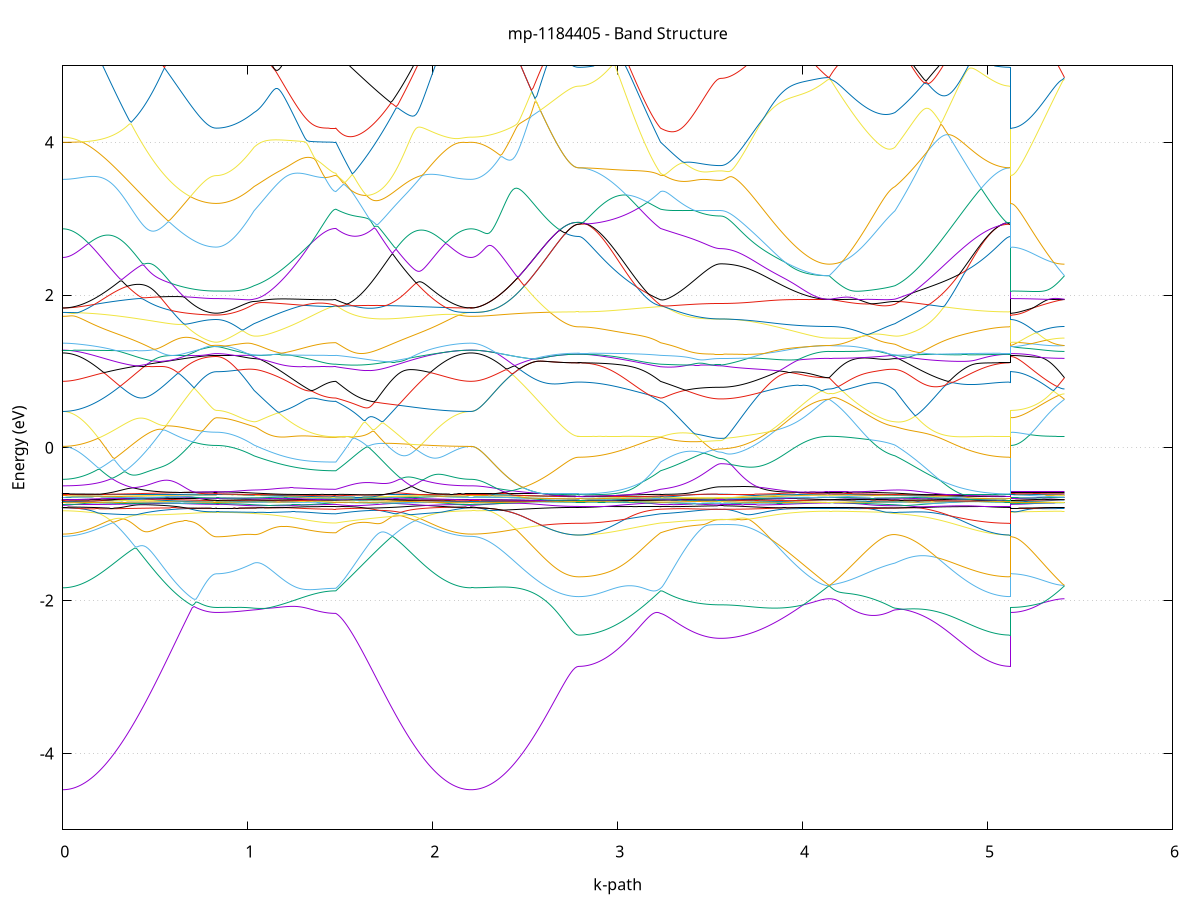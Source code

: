set title 'mp-1184405 - Band Structure'
set xlabel 'k-path'
set ylabel 'Energy (eV)'
set grid y
set yrange [-5:5]
set terminal png size 800,600
set output 'mp-1184405_bands_gnuplot.png'
plot '-' using 1:2 with lines notitle, '-' using 1:2 with lines notitle, '-' using 1:2 with lines notitle, '-' using 1:2 with lines notitle, '-' using 1:2 with lines notitle, '-' using 1:2 with lines notitle, '-' using 1:2 with lines notitle, '-' using 1:2 with lines notitle, '-' using 1:2 with lines notitle, '-' using 1:2 with lines notitle, '-' using 1:2 with lines notitle, '-' using 1:2 with lines notitle, '-' using 1:2 with lines notitle, '-' using 1:2 with lines notitle, '-' using 1:2 with lines notitle, '-' using 1:2 with lines notitle, '-' using 1:2 with lines notitle, '-' using 1:2 with lines notitle, '-' using 1:2 with lines notitle, '-' using 1:2 with lines notitle, '-' using 1:2 with lines notitle, '-' using 1:2 with lines notitle, '-' using 1:2 with lines notitle, '-' using 1:2 with lines notitle, '-' using 1:2 with lines notitle, '-' using 1:2 with lines notitle, '-' using 1:2 with lines notitle, '-' using 1:2 with lines notitle, '-' using 1:2 with lines notitle, '-' using 1:2 with lines notitle, '-' using 1:2 with lines notitle, '-' using 1:2 with lines notitle, '-' using 1:2 with lines notitle, '-' using 1:2 with lines notitle, '-' using 1:2 with lines notitle, '-' using 1:2 with lines notitle, '-' using 1:2 with lines notitle, '-' using 1:2 with lines notitle, '-' using 1:2 with lines notitle, '-' using 1:2 with lines notitle, '-' using 1:2 with lines notitle, '-' using 1:2 with lines notitle, '-' using 1:2 with lines notitle, '-' using 1:2 with lines notitle, '-' using 1:2 with lines notitle, '-' using 1:2 with lines notitle, '-' using 1:2 with lines notitle, '-' using 1:2 with lines notitle, '-' using 1:2 with lines notitle, '-' using 1:2 with lines notitle, '-' using 1:2 with lines notitle, '-' using 1:2 with lines notitle, '-' using 1:2 with lines notitle, '-' using 1:2 with lines notitle, '-' using 1:2 with lines notitle, '-' using 1:2 with lines notitle, '-' using 1:2 with lines notitle, '-' using 1:2 with lines notitle, '-' using 1:2 with lines notitle, '-' using 1:2 with lines notitle, '-' using 1:2 with lines notitle, '-' using 1:2 with lines notitle, '-' using 1:2 with lines notitle, '-' using 1:2 with lines notitle, '-' using 1:2 with lines notitle, '-' using 1:2 with lines notitle, '-' using 1:2 with lines notitle, '-' using 1:2 with lines notitle, '-' using 1:2 with lines notitle, '-' using 1:2 with lines notitle, '-' using 1:2 with lines notitle, '-' using 1:2 with lines notitle, '-' using 1:2 with lines notitle, '-' using 1:2 with lines notitle, '-' using 1:2 with lines notitle, '-' using 1:2 with lines notitle, '-' using 1:2 with lines notitle, '-' using 1:2 with lines notitle, '-' using 1:2 with lines notitle, '-' using 1:2 with lines notitle
0.000000 -41.267418
0.009996 -41.267418
0.019993 -41.267318
0.029989 -41.267318
0.039986 -41.267218
0.049982 -41.267218
0.059978 -41.267118
0.069975 -41.267018
0.079971 -41.266918
0.089968 -41.266718
0.099964 -41.266618
0.109961 -41.266418
0.119957 -41.266318
0.129953 -41.266118
0.139950 -41.265918
0.149946 -41.265718
0.159943 -41.265418
0.169939 -41.265218
0.179935 -41.264918
0.189932 -41.264718
0.199928 -41.264418
0.209925 -41.264118
0.219921 -41.263818
0.229917 -41.263518
0.239914 -41.263118
0.249910 -41.262818
0.259907 -41.262518
0.269903 -41.262118
0.279900 -41.261718
0.289896 -41.261418
0.299892 -41.261018
0.309889 -41.260618
0.319885 -41.260218
0.329882 -41.259818
0.339878 -41.259418
0.349874 -41.259018
0.359871 -41.258518
0.369867 -41.258118
0.379864 -41.257718
0.389860 -41.257218
0.399857 -41.256818
0.409853 -41.256318
0.419849 -41.255918
0.429846 -41.255418
0.439842 -41.255018
0.449839 -41.254518
0.459835 -41.254118
0.469831 -41.253618
0.479828 -41.253118
0.489824 -41.252718
0.499821 -41.252218
0.509817 -41.251818
0.519813 -41.251318
0.529810 -41.250918
0.539806 -41.250418
0.549803 -41.250018
0.559799 -41.249518
0.569796 -41.249118
0.579792 -41.248718
0.589788 -41.248318
0.599785 -41.247818
0.609781 -41.247418
0.619778 -41.247018
0.629774 -41.246718
0.639770 -41.246318
0.649767 -41.245918
0.659763 -41.245518
0.669760 -41.245218
0.679756 -41.244918
0.689752 -41.244618
0.699749 -41.244318
0.709745 -41.244018
0.719742 -41.243718
0.729738 -41.243418
0.739735 -41.243218
0.749731 -41.243018
0.759727 -41.242818
0.769724 -41.242618
0.779720 -41.242518
0.789717 -41.242418
0.799713 -41.242318
0.809709 -41.242218
0.819706 -41.242218
0.829702 -41.242118
0.829702 -41.242118
0.839434 -41.242218
0.849167 -41.242118
0.858899 -41.242118
0.868631 -41.242218
0.878363 -41.242118
0.888095 -41.242218
0.897828 -41.242218
0.907560 -41.242218
0.917292 -41.242218
0.927024 -41.242218
0.936756 -41.242218
0.946489 -41.242218
0.956221 -41.242218
0.965953 -41.242218
0.975685 -41.242218
0.985417 -41.242218
0.995150 -41.242218
1.004882 -41.242218
1.014614 -41.242218
1.024346 -41.242218
1.034078 -41.242218
1.034078 -41.242218
1.043904 -41.242218
1.053730 -41.242218
1.063556 -41.242218
1.073382 -41.242318
1.083209 -41.242318
1.093035 -41.242418
1.102861 -41.242418
1.112687 -41.242518
1.122513 -41.242518
1.132339 -41.242618
1.142165 -41.242718
1.151991 -41.242718
1.161817 -41.242818
1.171643 -41.242918
1.181469 -41.243018
1.191295 -41.243018
1.201121 -41.243118
1.210947 -41.243218
1.220773 -41.243318
1.230599 -41.243418
1.240425 -41.243418
1.250251 -41.243518
1.260077 -41.243618
1.269904 -41.243718
1.279730 -41.243718
1.289556 -41.243818
1.299382 -41.243918
1.309208 -41.243918
1.319034 -41.244018
1.328860 -41.244118
1.338686 -41.244118
1.348512 -41.244218
1.358338 -41.244218
1.368164 -41.244318
1.377990 -41.244318
1.387816 -41.244318
1.397642 -41.244418
1.407468 -41.244418
1.417294 -41.244418
1.427120 -41.244518
1.436946 -41.244518
1.446773 -41.244518
1.456599 -41.244518
1.466425 -41.244518
1.476251 -41.244518
1.476251 -41.244518
1.486132 -41.244718
1.496013 -41.244918
1.505894 -41.245118
1.515775 -41.245418
1.525656 -41.245618
1.535537 -41.245918
1.545419 -41.246118
1.555300 -41.246418
1.565181 -41.246718
1.575062 -41.247018
1.584943 -41.247418
1.594824 -41.247718
1.604705 -41.248018
1.614587 -41.248418
1.624468 -41.248818
1.634349 -41.249118
1.644230 -41.249518
1.654111 -41.249918
1.663992 -41.250318
1.673873 -41.250818
1.683754 -41.251218
1.693636 -41.251618
1.703517 -41.252018
1.713398 -41.252518
1.723279 -41.252918
1.733160 -41.253318
1.743041 -41.253818
1.752922 -41.254218
1.762804 -41.254718
1.772685 -41.255118
1.782566 -41.255618
1.792447 -41.256018
1.802328 -41.256518
1.812209 -41.256918
1.822090 -41.257318
1.831971 -41.257818
1.841853 -41.258218
1.851734 -41.258618
1.861615 -41.259118
1.871496 -41.259518
1.881377 -41.259918
1.891258 -41.260318
1.901139 -41.260718
1.911020 -41.261118
1.920902 -41.261518
1.930783 -41.261818
1.940664 -41.262218
1.950545 -41.262518
1.960426 -41.262918
1.970307 -41.263218
1.980188 -41.263518
1.990070 -41.263918
1.999951 -41.264218
2.009832 -41.264418
2.019713 -41.264718
2.029594 -41.265018
2.039475 -41.265218
2.049356 -41.265518
2.059237 -41.265718
2.069119 -41.265918
2.079000 -41.266118
2.088881 -41.266318
2.098762 -41.266518
2.108643 -41.266618
2.118524 -41.266818
2.128405 -41.266918
2.138287 -41.267018
2.148168 -41.267118
2.158049 -41.267218
2.167930 -41.267218
2.177811 -41.267318
2.187692 -41.267318
2.197573 -41.267418
2.207454 -41.267418
2.207454 -41.267418
2.217325 -41.267418
2.227195 -41.267318
2.237066 -41.267318
2.246936 -41.267218
2.256807 -41.267218
2.266677 -41.267118
2.276548 -41.267018
2.286418 -41.266818
2.296289 -41.266718
2.306159 -41.266518
2.316030 -41.266418
2.325900 -41.266218
2.335771 -41.266018
2.345641 -41.265818
2.355512 -41.265518
2.365382 -41.265318
2.375253 -41.265018
2.385123 -41.264718
2.394994 -41.264518
2.404864 -41.264118
2.414735 -41.263818
2.424605 -41.263518
2.434476 -41.263118
2.444346 -41.262818
2.454217 -41.262418
2.464087 -41.262018
2.473958 -41.261618
2.483828 -41.261218
2.493699 -41.260818
2.503569 -41.260418
2.513440 -41.259918
2.523310 -41.259518
2.533181 -41.259018
2.543051 -41.258518
2.552922 -41.258018
2.562792 -41.257518
2.572663 -41.257018
2.582533 -41.256518
2.592404 -41.256018
2.602274 -41.255518
2.612145 -41.255018
2.622015 -41.254418
2.631886 -41.253918
2.641756 -41.253318
2.651627 -41.252818
2.661497 -41.252218
2.671368 -41.251618
2.681238 -41.251118
2.691109 -41.250518
2.700979 -41.249918
2.710850 -41.249418
2.720720 -41.248818
2.730591 -41.248318
2.740461 -41.247718
2.750332 -41.247218
2.760202 -41.246718
2.770073 -41.246318
2.779943 -41.246018
2.789814 -41.245918
2.789814 -41.245918
2.799640 -41.245918
2.809466 -41.245818
2.819292 -41.245818
2.829118 -41.245818
2.838944 -41.245718
2.848770 -41.245718
2.858596 -41.245618
2.868422 -41.245518
2.878248 -41.245418
2.888074 -41.245318
2.897900 -41.245218
2.907727 -41.245118
2.917553 -41.244918
2.927379 -41.244818
2.937205 -41.244618
2.947031 -41.244418
2.956857 -41.244318
2.966683 -41.244118
2.976509 -41.243918
2.986335 -41.243718
2.996161 -41.243418
3.005987 -41.243218
3.015813 -41.243018
3.025639 -41.242818
3.035465 -41.242818
3.045291 -41.242818
3.055117 -41.242918
3.064943 -41.242918
3.074769 -41.242918
3.084595 -41.243018
3.094422 -41.243018
3.104248 -41.243118
3.114074 -41.243118
3.123900 -41.243218
3.133726 -41.243218
3.143552 -41.243318
3.153378 -41.243418
3.163204 -41.243518
3.173030 -41.243618
3.182856 -41.243718
3.192682 -41.243918
3.202508 -41.244018
3.212334 -41.244218
3.222160 -41.244318
3.231986 -41.244518
3.231986 -41.244518
3.241837 -41.244618
3.251687 -41.244718
3.261538 -41.244918
3.271389 -41.245018
3.281239 -41.245218
3.291090 -41.245418
3.300940 -41.245518
3.310791 -41.245718
3.320642 -41.245918
3.330492 -41.246118
3.340343 -41.246318
3.350193 -41.246418
3.360044 -41.246618
3.369895 -41.246818
3.379745 -41.247018
3.389596 -41.247118
3.399446 -41.247318
3.409297 -41.247418
3.419148 -41.247618
3.428998 -41.247718
3.438849 -41.247818
3.448700 -41.247918
3.458550 -41.248018
3.468401 -41.248118
3.478251 -41.248218
3.488102 -41.248318
3.497953 -41.248418
3.507803 -41.248418
3.517654 -41.248518
3.527504 -41.248518
3.537355 -41.248518
3.547206 -41.248618
3.557056 -41.248618
3.557056 -41.248618
3.567000 -41.248618
3.576944 -41.248518
3.586888 -41.248518
3.596832 -41.248518
3.606775 -41.248518
3.616719 -41.248418
3.626663 -41.248418
3.636607 -41.248318
3.646551 -41.248318
3.656495 -41.248218
3.666439 -41.248218
3.676383 -41.248118
3.686326 -41.248018
3.696270 -41.247918
3.706214 -41.247818
3.716158 -41.247718
3.726102 -41.247618
3.736046 -41.247518
3.745990 -41.247418
3.755933 -41.247318
3.765877 -41.247118
3.775821 -41.247018
3.785765 -41.246918
3.795709 -41.246718
3.805653 -41.246618
3.815597 -41.246418
3.825540 -41.246218
3.835484 -41.246118
3.845428 -41.245918
3.855372 -41.245818
3.865316 -41.245618
3.875260 -41.245518
3.885204 -41.245318
3.895148 -41.245118
3.905091 -41.244918
3.915035 -41.244818
3.924979 -41.244618
3.934923 -41.244418
3.944867 -41.244318
3.954811 -41.244118
3.964755 -41.243918
3.974698 -41.243818
3.984642 -41.243618
3.994586 -41.243518
4.004530 -41.243318
4.014474 -41.243218
4.024418 -41.243018
4.034362 -41.242918
4.044306 -41.242818
4.054249 -41.242718
4.064193 -41.242618
4.074137 -41.242518
4.084081 -41.242418
4.094025 -41.242318
4.103969 -41.242318
4.113913 -41.242218
4.123856 -41.242218
4.133800 -41.242118
4.143744 -41.242118
4.143744 -41.242118
4.153626 -41.242118
4.163508 -41.242218
4.173390 -41.242218
4.183272 -41.242218
4.193153 -41.242218
4.203035 -41.242218
4.212917 -41.242218
4.222799 -41.242218
4.232681 -41.242318
4.242563 -41.242318
4.252444 -41.242318
4.262326 -41.242318
4.272208 -41.242318
4.282090 -41.242318
4.291972 -41.242318
4.301854 -41.242418
4.311735 -41.242418
4.321617 -41.242418
4.331499 -41.242418
4.341381 -41.242418
4.351263 -41.242418
4.361145 -41.242418
4.371026 -41.242418
4.380908 -41.242318
4.390790 -41.242318
4.400672 -41.242318
4.410554 -41.242318
4.420435 -41.242318
4.430317 -41.242318
4.440199 -41.242318
4.450081 -41.242218
4.459963 -41.242218
4.469845 -41.242218
4.479726 -41.242218
4.489608 -41.242218
4.499490 -41.242218
4.499490 -41.242218
4.509416 -41.242218
4.519342 -41.242218
4.529268 -41.242218
4.539193 -41.242218
4.549119 -41.242218
4.559045 -41.242218
4.568971 -41.242218
4.578897 -41.242218
4.588822 -41.242318
4.598748 -41.242318
4.608674 -41.242318
4.618600 -41.242318
4.628526 -41.242318
4.638452 -41.242318
4.648377 -41.242318
4.658303 -41.242318
4.668229 -41.242318
4.678155 -41.242318
4.688081 -41.242418
4.698006 -41.242418
4.707932 -41.242418
4.717858 -41.242418
4.727784 -41.242418
4.737710 -41.242418
4.747635 -41.242418
4.757561 -41.242518
4.767487 -41.242518
4.777413 -41.242518
4.787339 -41.242518
4.797265 -41.242518
4.807190 -41.242518
4.817116 -41.242518
4.827042 -41.242618
4.836968 -41.242618
4.846894 -41.242618
4.856819 -41.242618
4.866745 -41.242618
4.876671 -41.242618
4.886597 -41.242818
4.896523 -41.243018
4.906448 -41.243218
4.916374 -41.243518
4.926300 -41.243718
4.936226 -41.243918
4.946152 -41.244118
4.956078 -41.244318
4.966003 -41.244418
4.975929 -41.244618
4.985855 -41.244818
4.995781 -41.244918
5.005707 -41.245118
5.015632 -41.245218
5.025558 -41.245318
5.035484 -41.245418
5.045410 -41.245518
5.055336 -41.245618
5.065261 -41.245718
5.075187 -41.245718
5.085113 -41.245818
5.095039 -41.245818
5.104965 -41.245918
5.114891 -41.245918
5.124816 -41.245918
5.124816 -41.242118
5.134522 -41.242118
5.144228 -41.242118
5.153934 -41.242118
5.163640 -41.242118
5.173346 -41.242118
5.183052 -41.242218
5.192758 -41.242218
5.202464 -41.242218
5.212170 -41.242218
5.221876 -41.242118
5.231582 -41.242118
5.241288 -41.242118
5.250994 -41.242118
5.260700 -41.242218
5.270406 -41.242118
5.280112 -41.242118
5.289818 -41.242118
5.299524 -41.242118
5.309230 -41.242118
5.318936 -41.242218
5.328642 -41.242118
5.338348 -41.242118
5.348054 -41.242218
5.357760 -41.242118
5.367466 -41.242118
5.377172 -41.242118
5.386878 -41.242118
5.396584 -41.242118
5.406290 -41.242118
5.415996 -41.242118
e
0.000000 -41.222218
0.009996 -41.222218
0.019993 -41.222218
0.029989 -41.222218
0.039986 -41.222218
0.049982 -41.222218
0.059978 -41.222218
0.069975 -41.222318
0.079971 -41.222318
0.089968 -41.222318
0.099964 -41.222318
0.109961 -41.222318
0.119957 -41.222418
0.129953 -41.222418
0.139950 -41.222418
0.149946 -41.222518
0.159943 -41.222518
0.169939 -41.222518
0.179935 -41.222618
0.189932 -41.222618
0.199928 -41.222718
0.209925 -41.222718
0.219921 -41.222818
0.229917 -41.222818
0.239914 -41.222918
0.249910 -41.223018
0.259907 -41.223018
0.269903 -41.223118
0.279900 -41.223218
0.289896 -41.223318
0.299892 -41.223318
0.309889 -41.223418
0.319885 -41.223518
0.329882 -41.223618
0.339878 -41.223718
0.349874 -41.223818
0.359871 -41.223918
0.369867 -41.224018
0.379864 -41.224118
0.389860 -41.224218
0.399857 -41.224318
0.409853 -41.224418
0.419849 -41.224518
0.429846 -41.224618
0.439842 -41.224718
0.449839 -41.224818
0.459835 -41.225018
0.469831 -41.225118
0.479828 -41.225218
0.489824 -41.225418
0.499821 -41.225518
0.509817 -41.225618
0.519813 -41.225818
0.529810 -41.225918
0.539806 -41.226118
0.549803 -41.226218
0.559799 -41.226418
0.569796 -41.226518
0.579792 -41.226718
0.589788 -41.226818
0.599785 -41.227018
0.609781 -41.227118
0.619778 -41.227318
0.629774 -41.227418
0.639770 -41.227618
0.649767 -41.227818
0.659763 -41.227918
0.669760 -41.228118
0.679756 -41.228218
0.689752 -41.228418
0.699749 -41.228518
0.709745 -41.228618
0.719742 -41.228818
0.729738 -41.228918
0.739735 -41.229018
0.749731 -41.229118
0.759727 -41.229218
0.769724 -41.229318
0.779720 -41.229418
0.789717 -41.229418
0.799713 -41.229518
0.809709 -41.229518
0.819706 -41.229518
0.829702 -41.229618
0.829702 -41.229618
0.839434 -41.229618
0.849167 -41.229518
0.858899 -41.229518
0.868631 -41.229518
0.878363 -41.229618
0.888095 -41.229718
0.897828 -41.229718
0.907560 -41.229818
0.917292 -41.229918
0.927024 -41.230018
0.936756 -41.230118
0.946489 -41.230218
0.956221 -41.230418
0.965953 -41.230518
0.975685 -41.230718
0.985417 -41.230818
0.995150 -41.231018
1.004882 -41.231218
1.014614 -41.231418
1.024346 -41.231618
1.034078 -41.231818
1.034078 -41.231818
1.043904 -41.231918
1.053730 -41.232118
1.063556 -41.232218
1.073382 -41.232418
1.083209 -41.232518
1.093035 -41.232718
1.102861 -41.232818
1.112687 -41.233018
1.122513 -41.233118
1.132339 -41.233218
1.142165 -41.233318
1.151991 -41.233518
1.161817 -41.233618
1.171643 -41.233718
1.181469 -41.233818
1.191295 -41.234018
1.201121 -41.234118
1.210947 -41.234218
1.220773 -41.234318
1.230599 -41.234418
1.240425 -41.234518
1.250251 -41.234618
1.260077 -41.234718
1.269904 -41.234818
1.279730 -41.234818
1.289556 -41.234918
1.299382 -41.235018
1.309208 -41.235118
1.319034 -41.235218
1.328860 -41.235218
1.338686 -41.235318
1.348512 -41.235318
1.358338 -41.235418
1.368164 -41.235418
1.377990 -41.235518
1.387816 -41.235518
1.397642 -41.235618
1.407468 -41.235618
1.417294 -41.235618
1.427120 -41.235618
1.436946 -41.235718
1.446773 -41.235718
1.456599 -41.235718
1.466425 -41.235718
1.476251 -41.235718
1.476251 -41.235718
1.486132 -41.235318
1.496013 -41.234918
1.505894 -41.234518
1.515775 -41.234118
1.525656 -41.233718
1.535537 -41.233218
1.545419 -41.232818
1.555300 -41.232418
1.565181 -41.232018
1.575062 -41.231618
1.584943 -41.231118
1.594824 -41.230718
1.604705 -41.230318
1.614587 -41.229818
1.624468 -41.229418
1.634349 -41.229018
1.644230 -41.228618
1.654111 -41.228118
1.663992 -41.227718
1.673873 -41.227318
1.683754 -41.226818
1.693636 -41.226418
1.703517 -41.226018
1.713398 -41.225618
1.723279 -41.225218
1.733160 -41.224818
1.743041 -41.224418
1.752922 -41.224018
1.762804 -41.223718
1.772685 -41.223718
1.782566 -41.223718
1.792447 -41.223618
1.802328 -41.223618
1.812209 -41.223618
1.822090 -41.223518
1.831971 -41.223518
1.841853 -41.223418
1.851734 -41.223418
1.861615 -41.223318
1.871496 -41.223318
1.881377 -41.223318
1.891258 -41.223218
1.901139 -41.223118
1.911020 -41.223118
1.920902 -41.223118
1.930783 -41.223018
1.940664 -41.222918
1.950545 -41.222918
1.960426 -41.222918
1.970307 -41.222818
1.980188 -41.222818
1.990070 -41.222718
1.999951 -41.222718
2.009832 -41.222618
2.019713 -41.222618
2.029594 -41.222618
2.039475 -41.222518
2.049356 -41.222518
2.059237 -41.222518
2.069119 -41.222418
2.079000 -41.222418
2.088881 -41.222418
2.098762 -41.222318
2.108643 -41.222318
2.118524 -41.222318
2.128405 -41.222318
2.138287 -41.222318
2.148168 -41.222218
2.158049 -41.222218
2.167930 -41.222218
2.177811 -41.222218
2.187692 -41.222218
2.197573 -41.222218
2.207454 -41.222218
2.207454 -41.222218
2.217325 -41.222218
2.227195 -41.222218
2.237066 -41.222318
2.246936 -41.222318
2.256807 -41.222418
2.266677 -41.222518
2.276548 -41.222618
2.286418 -41.222718
2.296289 -41.222818
2.306159 -41.223018
2.316030 -41.223118
2.325900 -41.223318
2.335771 -41.223518
2.345641 -41.223718
2.355512 -41.223918
2.365382 -41.224118
2.375253 -41.224418
2.385123 -41.224618
2.394994 -41.224918
2.404864 -41.225218
2.414735 -41.225518
2.424605 -41.225818
2.434476 -41.226118
2.444346 -41.226518
2.454217 -41.226818
2.464087 -41.227218
2.473958 -41.227618
2.483828 -41.228018
2.493699 -41.228418
2.503569 -41.228818
2.513440 -41.229218
2.523310 -41.229618
2.533181 -41.230118
2.543051 -41.230518
2.552922 -41.231018
2.562792 -41.231418
2.572663 -41.231918
2.582533 -41.232418
2.592404 -41.232918
2.602274 -41.233418
2.612145 -41.234018
2.622015 -41.234518
2.631886 -41.235018
2.641756 -41.235518
2.651627 -41.236118
2.661497 -41.236618
2.671368 -41.237218
2.681238 -41.237718
2.691109 -41.238318
2.700979 -41.238818
2.710850 -41.239418
2.720720 -41.239918
2.730591 -41.240518
2.740461 -41.241018
2.750332 -41.241518
2.760202 -41.242018
2.770073 -41.242418
2.779943 -41.242718
2.789814 -41.242918
2.789814 -41.242918
2.799640 -41.242818
2.809466 -41.242918
2.819292 -41.242918
2.829118 -41.242818
2.838944 -41.242818
2.848770 -41.242818
2.858596 -41.242818
2.868422 -41.242818
2.878248 -41.242818
2.888074 -41.242818
2.897900 -41.242818
2.907727 -41.242818
2.917553 -41.242818
2.927379 -41.242818
2.937205 -41.242818
2.947031 -41.242818
2.956857 -41.242818
2.966683 -41.242818
2.976509 -41.242818
2.986335 -41.242818
2.996161 -41.242818
3.005987 -41.242818
3.015813 -41.242818
3.025639 -41.242718
3.035465 -41.242518
3.045291 -41.242218
3.055117 -41.241918
3.064943 -41.241618
3.074769 -41.241318
3.084595 -41.241018
3.094422 -41.240718
3.104248 -41.240418
3.114074 -41.240118
3.123900 -41.239818
3.133726 -41.239418
3.143552 -41.239118
3.153378 -41.238718
3.163204 -41.238418
3.173030 -41.238018
3.182856 -41.237618
3.192682 -41.237318
3.202508 -41.236918
3.212334 -41.236518
3.222160 -41.236118
3.231986 -41.235718
3.231986 -41.235718
3.241837 -41.235518
3.251687 -41.235318
3.261538 -41.235118
3.271389 -41.234818
3.281239 -41.234618
3.291090 -41.234318
3.300940 -41.234118
3.310791 -41.233818
3.320642 -41.233618
3.330492 -41.233318
3.340343 -41.233018
3.350193 -41.232818
3.360044 -41.232518
3.369895 -41.232318
3.379745 -41.232118
3.389596 -41.231818
3.399446 -41.231618
3.409297 -41.231418
3.419148 -41.231218
3.428998 -41.231118
3.438849 -41.230918
3.448700 -41.230718
3.458550 -41.230618
3.468401 -41.230418
3.478251 -41.230318
3.488102 -41.230218
3.497953 -41.230118
3.507803 -41.230018
3.517654 -41.230018
3.527504 -41.229918
3.537355 -41.229918
3.547206 -41.229818
3.557056 -41.229818
3.557056 -41.229818
3.567000 -41.229818
3.576944 -41.229818
3.586888 -41.229818
3.596832 -41.229818
3.606775 -41.229818
3.616719 -41.229818
3.626663 -41.229818
3.636607 -41.229818
3.646551 -41.229818
3.656495 -41.229818
3.666439 -41.229818
3.676383 -41.229818
3.686326 -41.229818
3.696270 -41.229818
3.706214 -41.229818
3.716158 -41.229818
3.726102 -41.229818
3.736046 -41.229818
3.745990 -41.229818
3.755933 -41.229818
3.765877 -41.229718
3.775821 -41.229718
3.785765 -41.229718
3.795709 -41.229718
3.805653 -41.229718
3.815597 -41.229718
3.825540 -41.229718
3.835484 -41.229718
3.845428 -41.229718
3.855372 -41.229718
3.865316 -41.229718
3.875260 -41.229718
3.885204 -41.229618
3.895148 -41.229618
3.905091 -41.229618
3.915035 -41.229618
3.924979 -41.229618
3.934923 -41.229618
3.944867 -41.229618
3.954811 -41.229618
3.964755 -41.229618
3.974698 -41.229618
3.984642 -41.229618
3.994586 -41.229618
4.004530 -41.229618
4.014474 -41.229518
4.024418 -41.229518
4.034362 -41.229518
4.044306 -41.229518
4.054249 -41.229518
4.064193 -41.229518
4.074137 -41.229518
4.084081 -41.229518
4.094025 -41.229518
4.103969 -41.229518
4.113913 -41.229518
4.123856 -41.229518
4.133800 -41.229518
4.143744 -41.229518
4.143744 -41.229518
4.153626 -41.229518
4.163508 -41.229518
4.173390 -41.229518
4.183272 -41.229518
4.193153 -41.229518
4.203035 -41.229518
4.212917 -41.229518
4.222799 -41.229518
4.232681 -41.229518
4.242563 -41.229618
4.252444 -41.229618
4.262326 -41.229618
4.272208 -41.229618
4.282090 -41.229718
4.291972 -41.229718
4.301854 -41.229818
4.311735 -41.229818
4.321617 -41.229918
4.331499 -41.229918
4.341381 -41.230018
4.351263 -41.230118
4.361145 -41.230218
4.371026 -41.230318
4.380908 -41.230418
4.390790 -41.230518
4.400672 -41.230618
4.410554 -41.230718
4.420435 -41.230818
4.430317 -41.230918
4.440199 -41.231018
4.450081 -41.231218
4.459963 -41.231318
4.469845 -41.231418
4.479726 -41.231518
4.489608 -41.231718
4.499490 -41.231818
4.499490 -41.231818
4.509416 -41.232018
4.519342 -41.232218
4.529268 -41.232518
4.539193 -41.232718
4.549119 -41.233018
4.559045 -41.233218
4.568971 -41.233518
4.578897 -41.233818
4.588822 -41.234018
4.598748 -41.234318
4.608674 -41.234618
4.618600 -41.234918
4.628526 -41.235218
4.638452 -41.235518
4.648377 -41.235818
4.658303 -41.236118
4.668229 -41.236418
4.678155 -41.236718
4.688081 -41.237018
4.698006 -41.237318
4.707932 -41.237618
4.717858 -41.237918
4.727784 -41.238218
4.737710 -41.238518
4.747635 -41.238818
4.757561 -41.239118
4.767487 -41.239418
4.777413 -41.239718
4.787339 -41.240018
4.797265 -41.240318
4.807190 -41.240618
4.817116 -41.240918
4.827042 -41.241218
4.836968 -41.241518
4.846894 -41.241718
4.856819 -41.242018
4.866745 -41.242318
4.876671 -41.242518
4.886597 -41.242618
4.896523 -41.242718
4.906448 -41.242718
4.916374 -41.242718
4.926300 -41.242718
4.936226 -41.242718
4.946152 -41.242718
4.956078 -41.242718
4.966003 -41.242818
4.975929 -41.242818
4.985855 -41.242818
4.995781 -41.242818
5.005707 -41.242818
5.015632 -41.242818
5.025558 -41.242818
5.035484 -41.242818
5.045410 -41.242818
5.055336 -41.242818
5.065261 -41.242818
5.075187 -41.242818
5.085113 -41.242818
5.095039 -41.242918
5.104965 -41.242918
5.114891 -41.242918
5.124816 -41.242918
5.124816 -41.229618
5.134522 -41.229618
5.144228 -41.229618
5.153934 -41.229618
5.163640 -41.229618
5.173346 -41.229618
5.183052 -41.229618
5.192758 -41.229618
5.202464 -41.229618
5.212170 -41.229618
5.221876 -41.229518
5.231582 -41.229618
5.241288 -41.229518
5.250994 -41.229518
5.260700 -41.229618
5.270406 -41.229518
5.280112 -41.229518
5.289818 -41.229518
5.299524 -41.229518
5.309230 -41.229518
5.318936 -41.229518
5.328642 -41.229518
5.338348 -41.229518
5.348054 -41.229518
5.357760 -41.229518
5.367466 -41.229518
5.377172 -41.229518
5.386878 -41.229518
5.396584 -41.229518
5.406290 -41.229518
5.415996 -41.229518
e
0.000000 -41.213418
0.009996 -41.213418
0.019993 -41.213418
0.029989 -41.213518
0.039986 -41.213518
0.049982 -41.213618
0.059978 -41.213618
0.069975 -41.213718
0.079971 -41.213818
0.089968 -41.213918
0.099964 -41.214018
0.109961 -41.214118
0.119957 -41.214218
0.129953 -41.214318
0.139950 -41.214518
0.149946 -41.214718
0.159943 -41.214818
0.169939 -41.215018
0.179935 -41.215218
0.189932 -41.215418
0.199928 -41.215618
0.209925 -41.215818
0.219921 -41.216018
0.229917 -41.216318
0.239914 -41.216518
0.249910 -41.216718
0.259907 -41.217018
0.269903 -41.217318
0.279900 -41.217518
0.289896 -41.217818
0.299892 -41.218118
0.309889 -41.218318
0.319885 -41.218618
0.329882 -41.218918
0.339878 -41.219218
0.349874 -41.219518
0.359871 -41.219818
0.369867 -41.220118
0.379864 -41.220418
0.389860 -41.220718
0.399857 -41.221018
0.409853 -41.221318
0.419849 -41.221618
0.429846 -41.221918
0.439842 -41.222218
0.449839 -41.222518
0.459835 -41.222818
0.469831 -41.223118
0.479828 -41.223418
0.489824 -41.223718
0.499821 -41.224018
0.509817 -41.224318
0.519813 -41.224518
0.529810 -41.224818
0.539806 -41.225118
0.549803 -41.225418
0.559799 -41.225618
0.569796 -41.225918
0.579792 -41.226118
0.589788 -41.226418
0.599785 -41.226618
0.609781 -41.226818
0.619778 -41.227118
0.629774 -41.227318
0.639770 -41.227518
0.649767 -41.227718
0.659763 -41.227918
0.669760 -41.228018
0.679756 -41.228218
0.689752 -41.228418
0.699749 -41.228518
0.709745 -41.228618
0.719742 -41.228818
0.729738 -41.228918
0.739735 -41.229018
0.749731 -41.229118
0.759727 -41.229218
0.769724 -41.229318
0.779720 -41.229318
0.789717 -41.229418
0.799713 -41.229418
0.809709 -41.229418
0.819706 -41.229418
0.829702 -41.229518
0.829702 -41.229518
0.839434 -41.229518
0.849167 -41.229518
0.858899 -41.229518
0.868631 -41.229518
0.878363 -41.229418
0.888095 -41.229418
0.897828 -41.229318
0.907560 -41.229218
0.917292 -41.229118
0.927024 -41.229018
0.936756 -41.228918
0.946489 -41.228818
0.956221 -41.228718
0.965953 -41.228518
0.975685 -41.228418
0.985417 -41.228218
0.995150 -41.228018
1.004882 -41.227918
1.014614 -41.227718
1.024346 -41.227518
1.034078 -41.227318
1.034078 -41.227318
1.043904 -41.227118
1.053730 -41.227018
1.063556 -41.226818
1.073382 -41.226618
1.083209 -41.226518
1.093035 -41.226318
1.102861 -41.226118
1.112687 -41.225918
1.122513 -41.225718
1.132339 -41.225518
1.142165 -41.225418
1.151991 -41.225218
1.161817 -41.225018
1.171643 -41.224818
1.181469 -41.224618
1.191295 -41.224418
1.201121 -41.224318
1.210947 -41.224118
1.220773 -41.223918
1.230599 -41.223718
1.240425 -41.223618
1.250251 -41.223418
1.260077 -41.223318
1.269904 -41.223118
1.279730 -41.223018
1.289556 -41.222818
1.299382 -41.222718
1.309208 -41.222618
1.319034 -41.222418
1.328860 -41.222318
1.338686 -41.222218
1.348512 -41.222118
1.358338 -41.222018
1.368164 -41.221918
1.377990 -41.221818
1.387816 -41.221818
1.397642 -41.221718
1.407468 -41.221618
1.417294 -41.221618
1.427120 -41.221618
1.436946 -41.221518
1.446773 -41.221518
1.456599 -41.221518
1.466425 -41.221518
1.476251 -41.221518
1.476251 -41.221518
1.486132 -41.221718
1.496013 -41.221918
1.505894 -41.222018
1.515775 -41.222218
1.525656 -41.222418
1.535537 -41.222518
1.545419 -41.222718
1.555300 -41.222818
1.565181 -41.222918
1.575062 -41.223118
1.584943 -41.223218
1.594824 -41.223318
1.604705 -41.223418
1.614587 -41.223418
1.624468 -41.223518
1.634349 -41.223618
1.644230 -41.223618
1.654111 -41.223718
1.663992 -41.223718
1.673873 -41.223718
1.683754 -41.223818
1.693636 -41.223818
1.703517 -41.223818
1.713398 -41.223818
1.723279 -41.223818
1.733160 -41.223818
1.743041 -41.223818
1.752922 -41.223718
1.762804 -41.223618
1.772685 -41.223218
1.782566 -41.222818
1.792447 -41.222418
1.802328 -41.222018
1.812209 -41.221618
1.822090 -41.221318
1.831971 -41.220918
1.841853 -41.220518
1.851734 -41.220218
1.861615 -41.219818
1.871496 -41.219518
1.881377 -41.219218
1.891258 -41.218818
1.901139 -41.218518
1.911020 -41.218218
1.920902 -41.217918
1.930783 -41.217618
1.940664 -41.217318
1.950545 -41.217118
1.960426 -41.216818
1.970307 -41.216518
1.980188 -41.216318
1.990070 -41.216118
1.999951 -41.215818
2.009832 -41.215618
2.019713 -41.215418
2.029594 -41.215218
2.039475 -41.215018
2.049356 -41.214818
2.059237 -41.214718
2.069119 -41.214518
2.079000 -41.214318
2.088881 -41.214218
2.098762 -41.214118
2.108643 -41.214018
2.118524 -41.213918
2.128405 -41.213818
2.138287 -41.213718
2.148168 -41.213618
2.158049 -41.213518
2.167930 -41.213518
2.177811 -41.213518
2.187692 -41.213418
2.197573 -41.213418
2.207454 -41.213418
2.207454 -41.213418
2.217325 -41.213418
2.227195 -41.213418
2.237066 -41.213418
2.246936 -41.213418
2.256807 -41.213418
2.266677 -41.213418
2.276548 -41.213418
2.286418 -41.213418
2.296289 -41.213418
2.306159 -41.213418
2.316030 -41.213418
2.325900 -41.213418
2.335771 -41.213418
2.345641 -41.213418
2.355512 -41.213418
2.365382 -41.213418
2.375253 -41.213418
2.385123 -41.213418
2.394994 -41.213418
2.404864 -41.213418
2.414735 -41.213418
2.424605 -41.213418
2.434476 -41.213418
2.444346 -41.213418
2.454217 -41.213418
2.464087 -41.213418
2.473958 -41.213418
2.483828 -41.213418
2.493699 -41.213418
2.503569 -41.213418
2.513440 -41.213418
2.523310 -41.213518
2.533181 -41.213518
2.543051 -41.213518
2.552922 -41.213518
2.562792 -41.213518
2.572663 -41.213518
2.582533 -41.213518
2.592404 -41.213518
2.602274 -41.213518
2.612145 -41.213518
2.622015 -41.213518
2.631886 -41.213518
2.641756 -41.213518
2.651627 -41.213518
2.661497 -41.213518
2.671368 -41.213518
2.681238 -41.213518
2.691109 -41.213518
2.700979 -41.213518
2.710850 -41.213518
2.720720 -41.213518
2.730591 -41.213518
2.740461 -41.213518
2.750332 -41.213518
2.760202 -41.213518
2.770073 -41.213518
2.779943 -41.213518
2.789814 -41.213518
2.789814 -41.213518
2.799640 -41.213518
2.809466 -41.213518
2.819292 -41.213518
2.829118 -41.213618
2.838944 -41.213618
2.848770 -41.213718
2.858596 -41.213818
2.868422 -41.213818
2.878248 -41.213918
2.888074 -41.214018
2.897900 -41.214118
2.907727 -41.214318
2.917553 -41.214418
2.927379 -41.214518
2.937205 -41.214718
2.947031 -41.214918
2.956857 -41.215018
2.966683 -41.215218
2.976509 -41.215418
2.986335 -41.215618
2.996161 -41.215818
3.005987 -41.216018
3.015813 -41.216218
3.025639 -41.216418
3.035465 -41.216718
3.045291 -41.216918
3.055117 -41.217118
3.064943 -41.217418
3.074769 -41.217618
3.084595 -41.217918
3.094422 -41.218118
3.104248 -41.218418
3.114074 -41.218618
3.123900 -41.218918
3.133726 -41.219118
3.143552 -41.219418
3.153378 -41.219618
3.163204 -41.219918
3.173030 -41.220118
3.182856 -41.220318
3.192682 -41.220618
3.202508 -41.220818
3.212334 -41.221018
3.222160 -41.221218
3.231986 -41.221518
3.231986 -41.221518
3.241837 -41.221518
3.251687 -41.221618
3.261538 -41.221718
3.271389 -41.221818
3.281239 -41.221918
3.291090 -41.222018
3.300940 -41.222118
3.310791 -41.222118
3.320642 -41.222218
3.330492 -41.222318
3.340343 -41.222418
3.350193 -41.222418
3.360044 -41.222518
3.369895 -41.222618
3.379745 -41.222618
3.389596 -41.222718
3.399446 -41.222818
3.409297 -41.222818
3.419148 -41.222918
3.428998 -41.222918
3.438849 -41.223018
3.448700 -41.223018
3.458550 -41.223118
3.468401 -41.223118
3.478251 -41.223118
3.488102 -41.223218
3.497953 -41.223218
3.507803 -41.223218
3.517654 -41.223218
3.527504 -41.223318
3.537355 -41.223318
3.547206 -41.223318
3.557056 -41.223318
3.557056 -41.223318
3.567000 -41.223318
3.576944 -41.223318
3.586888 -41.223318
3.596832 -41.223318
3.606775 -41.223418
3.616719 -41.223418
3.626663 -41.223418
3.636607 -41.223518
3.646551 -41.223618
3.656495 -41.223618
3.666439 -41.223718
3.676383 -41.223818
3.686326 -41.223818
3.696270 -41.223918
3.706214 -41.224018
3.716158 -41.224118
3.726102 -41.224218
3.736046 -41.224318
3.745990 -41.224418
3.755933 -41.224518
3.765877 -41.224718
3.775821 -41.224818
3.785765 -41.224918
3.795709 -41.225118
3.805653 -41.225218
3.815597 -41.225318
3.825540 -41.225518
3.835484 -41.225618
3.845428 -41.225818
3.855372 -41.226018
3.865316 -41.226118
3.875260 -41.226318
3.885204 -41.226418
3.895148 -41.226618
3.905091 -41.226818
3.915035 -41.226918
3.924979 -41.227118
3.934923 -41.227318
3.944867 -41.227418
3.954811 -41.227618
3.964755 -41.227818
3.974698 -41.227918
3.984642 -41.228118
3.994586 -41.228218
4.004530 -41.228418
4.014474 -41.228518
4.024418 -41.228618
4.034362 -41.228818
4.044306 -41.228918
4.054249 -41.229018
4.064193 -41.229118
4.074137 -41.229218
4.084081 -41.229318
4.094025 -41.229318
4.103969 -41.229418
4.113913 -41.229418
4.123856 -41.229518
4.133800 -41.229518
4.143744 -41.229518
4.143744 -41.229518
4.153626 -41.229518
4.163508 -41.229518
4.173390 -41.229518
4.183272 -41.229518
4.193153 -41.229518
4.203035 -41.229418
4.212917 -41.229418
4.222799 -41.229418
4.232681 -41.229418
4.242563 -41.229318
4.252444 -41.229318
4.262326 -41.229318
4.272208 -41.229218
4.282090 -41.229218
4.291972 -41.229118
4.301854 -41.229118
4.311735 -41.229018
4.321617 -41.229018
4.331499 -41.228918
4.341381 -41.228818
4.351263 -41.228718
4.361145 -41.228718
4.371026 -41.228618
4.380908 -41.228518
4.390790 -41.228418
4.400672 -41.228318
4.410554 -41.228218
4.420435 -41.228218
4.430317 -41.228018
4.440199 -41.227918
4.450081 -41.227818
4.459963 -41.227718
4.469845 -41.227618
4.479726 -41.227518
4.489608 -41.227418
4.499490 -41.227318
4.499490 -41.227318
4.509416 -41.227118
4.519342 -41.226818
4.529268 -41.226618
4.539193 -41.226418
4.549119 -41.226118
4.559045 -41.225918
4.568971 -41.225618
4.578897 -41.225418
4.588822 -41.225118
4.598748 -41.224818
4.608674 -41.224518
4.618600 -41.224318
4.628526 -41.224018
4.638452 -41.223718
4.648377 -41.223418
4.658303 -41.223118
4.668229 -41.222818
4.678155 -41.222518
4.688081 -41.222218
4.698006 -41.221918
4.707932 -41.221618
4.717858 -41.221318
4.727784 -41.221018
4.737710 -41.220718
4.747635 -41.220418
4.757561 -41.220118
4.767487 -41.219818
4.777413 -41.219518
4.787339 -41.219218
4.797265 -41.218918
4.807190 -41.218618
4.817116 -41.218418
4.827042 -41.218118
4.836968 -41.217818
4.846894 -41.217518
4.856819 -41.217318
4.866745 -41.217018
4.876671 -41.216818
4.886597 -41.216518
4.896523 -41.216318
4.906448 -41.216118
4.916374 -41.215918
4.926300 -41.215718
4.936226 -41.215518
4.946152 -41.215318
4.956078 -41.215118
4.966003 -41.214918
4.975929 -41.214718
4.985855 -41.214618
4.995781 -41.214418
5.005707 -41.214318
5.015632 -41.214218
5.025558 -41.214018
5.035484 -41.213918
5.045410 -41.213818
5.055336 -41.213818
5.065261 -41.213718
5.075187 -41.213618
5.085113 -41.213618
5.095039 -41.213518
5.104965 -41.213518
5.114891 -41.213518
5.124816 -41.213518
5.124816 -41.229518
5.134522 -41.229518
5.144228 -41.229518
5.153934 -41.229518
5.163640 -41.229518
5.173346 -41.229518
5.183052 -41.229518
5.192758 -41.229518
5.202464 -41.229518
5.212170 -41.229518
5.221876 -41.229518
5.231582 -41.229518
5.241288 -41.229518
5.250994 -41.229518
5.260700 -41.229518
5.270406 -41.229518
5.280112 -41.229518
5.289818 -41.229518
5.299524 -41.229518
5.309230 -41.229518
5.318936 -41.229518
5.328642 -41.229518
5.338348 -41.229518
5.348054 -41.229518
5.357760 -41.229518
5.367466 -41.229518
5.377172 -41.229518
5.386878 -41.229518
5.396584 -41.229518
5.406290 -41.229518
5.415996 -41.229518
e
0.000000 -40.212518
0.009996 -40.212518
0.019993 -40.212518
0.029989 -40.212518
0.039986 -40.212518
0.049982 -40.212618
0.059978 -40.212618
0.069975 -40.212618
0.079971 -40.212618
0.089968 -40.212618
0.099964 -40.212618
0.109961 -40.212618
0.119957 -40.212618
0.129953 -40.212618
0.139950 -40.212718
0.149946 -40.212718
0.159943 -40.212718
0.169939 -40.212718
0.179935 -40.212718
0.189932 -40.212818
0.199928 -40.212818
0.209925 -40.212818
0.219921 -40.212818
0.229917 -40.212918
0.239914 -40.212918
0.249910 -40.212918
0.259907 -40.212918
0.269903 -40.213018
0.279900 -40.213018
0.289896 -40.213018
0.299892 -40.213018
0.309889 -40.213118
0.319885 -40.213118
0.329882 -40.213118
0.339878 -40.213118
0.349874 -40.213218
0.359871 -40.213218
0.369867 -40.213218
0.379864 -40.213318
0.389860 -40.213318
0.399857 -40.213318
0.409853 -40.213318
0.419849 -40.213418
0.429846 -40.213418
0.439842 -40.213418
0.449839 -40.213418
0.459835 -40.213518
0.469831 -40.213518
0.479828 -40.213518
0.489824 -40.213518
0.499821 -40.213518
0.509817 -40.213618
0.519813 -40.213618
0.529810 -40.213618
0.539806 -40.213618
0.549803 -40.213618
0.559799 -40.213618
0.569796 -40.213718
0.579792 -40.213718
0.589788 -40.213718
0.599785 -40.213718
0.609781 -40.213718
0.619778 -40.213718
0.629774 -40.213718
0.639770 -40.213818
0.649767 -40.213818
0.659763 -40.213818
0.669760 -40.213818
0.679756 -40.213818
0.689752 -40.213818
0.699749 -40.213818
0.709745 -40.213818
0.719742 -40.213818
0.729738 -40.213818
0.739735 -40.213818
0.749731 -40.213818
0.759727 -40.213818
0.769724 -40.213818
0.779720 -40.213818
0.789717 -40.213818
0.799713 -40.213818
0.809709 -40.213918
0.819706 -40.213918
0.829702 -40.213918
0.829702 -40.213918
0.839434 -40.213918
0.849167 -40.213918
0.858899 -40.213818
0.868631 -40.213918
0.878363 -40.213918
0.888095 -40.213918
0.897828 -40.213918
0.907560 -40.213918
0.917292 -40.213918
0.927024 -40.213918
0.936756 -40.213918
0.946489 -40.213918
0.956221 -40.213918
0.965953 -40.213918
0.975685 -40.213918
0.985417 -40.213918
0.995150 -40.213918
1.004882 -40.213918
1.014614 -40.213918
1.024346 -40.213918
1.034078 -40.213918
1.034078 -40.213918
1.043904 -40.213918
1.053730 -40.213918
1.063556 -40.213918
1.073382 -40.213918
1.083209 -40.213918
1.093035 -40.213918
1.102861 -40.213918
1.112687 -40.213918
1.122513 -40.213918
1.132339 -40.213918
1.142165 -40.213918
1.151991 -40.213918
1.161817 -40.213918
1.171643 -40.213918
1.181469 -40.213918
1.191295 -40.213918
1.201121 -40.213918
1.210947 -40.213918
1.220773 -40.213918
1.230599 -40.213918
1.240425 -40.213918
1.250251 -40.213918
1.260077 -40.213918
1.269904 -40.213918
1.279730 -40.213918
1.289556 -40.213918
1.299382 -40.213918
1.309208 -40.213918
1.319034 -40.213918
1.328860 -40.213918
1.338686 -40.213918
1.348512 -40.213918
1.358338 -40.213918
1.368164 -40.213918
1.377990 -40.213918
1.387816 -40.213918
1.397642 -40.213918
1.407468 -40.213918
1.417294 -40.213918
1.427120 -40.213918
1.436946 -40.213918
1.446773 -40.213918
1.456599 -40.213918
1.466425 -40.213918
1.476251 -40.213918
1.476251 -40.213918
1.486132 -40.213918
1.496013 -40.213918
1.505894 -40.213918
1.515775 -40.213918
1.525656 -40.213918
1.535537 -40.213918
1.545419 -40.213918
1.555300 -40.213918
1.565181 -40.213918
1.575062 -40.213918
1.584943 -40.213818
1.594824 -40.213818
1.604705 -40.213818
1.614587 -40.213818
1.624468 -40.213818
1.634349 -40.213818
1.644230 -40.213818
1.654111 -40.213718
1.663992 -40.213718
1.673873 -40.213718
1.683754 -40.213718
1.693636 -40.213718
1.703517 -40.213618
1.713398 -40.213618
1.723279 -40.213618
1.733160 -40.213618
1.743041 -40.213518
1.752922 -40.213518
1.762804 -40.213518
1.772685 -40.213518
1.782566 -40.213418
1.792447 -40.213418
1.802328 -40.213418
1.812209 -40.213318
1.822090 -40.213318
1.831971 -40.213318
1.841853 -40.213318
1.851734 -40.213218
1.861615 -40.213218
1.871496 -40.213218
1.881377 -40.213118
1.891258 -40.213118
1.901139 -40.213118
1.911020 -40.213118
1.920902 -40.213018
1.930783 -40.213018
1.940664 -40.213018
1.950545 -40.212918
1.960426 -40.212918
1.970307 -40.212918
1.980188 -40.212918
1.990070 -40.212818
1.999951 -40.212818
2.009832 -40.212818
2.019713 -40.212818
2.029594 -40.212718
2.039475 -40.212718
2.049356 -40.212718
2.059237 -40.212718
2.069119 -40.212718
2.079000 -40.212618
2.088881 -40.212618
2.098762 -40.212618
2.108643 -40.212618
2.118524 -40.212618
2.128405 -40.212618
2.138287 -40.212618
2.148168 -40.212618
2.158049 -40.212518
2.167930 -40.212518
2.177811 -40.212518
2.187692 -40.212518
2.197573 -40.212518
2.207454 -40.212518
2.207454 -40.212518
2.217325 -40.212518
2.227195 -40.212518
2.237066 -40.212518
2.246936 -40.212518
2.256807 -40.212618
2.266677 -40.212618
2.276548 -40.212618
2.286418 -40.212618
2.296289 -40.212618
2.306159 -40.212618
2.316030 -40.212618
2.325900 -40.212618
2.335771 -40.212718
2.345641 -40.212718
2.355512 -40.212718
2.365382 -40.212718
2.375253 -40.212718
2.385123 -40.212818
2.394994 -40.212818
2.404864 -40.212818
2.414735 -40.212918
2.424605 -40.212918
2.434476 -40.212918
2.444346 -40.212918
2.454217 -40.213018
2.464087 -40.213018
2.473958 -40.213018
2.483828 -40.213118
2.493699 -40.213118
2.503569 -40.213118
2.513440 -40.213118
2.523310 -40.213218
2.533181 -40.213218
2.543051 -40.213218
2.552922 -40.213318
2.562792 -40.213318
2.572663 -40.213318
2.582533 -40.213418
2.592404 -40.213418
2.602274 -40.213418
2.612145 -40.213418
2.622015 -40.213518
2.631886 -40.213518
2.641756 -40.213518
2.651627 -40.213518
2.661497 -40.213518
2.671368 -40.213618
2.681238 -40.213618
2.691109 -40.213618
2.700979 -40.213618
2.710850 -40.213618
2.720720 -40.213618
2.730591 -40.213618
2.740461 -40.213718
2.750332 -40.213718
2.760202 -40.213718
2.770073 -40.213718
2.779943 -40.213718
2.789814 -40.213718
2.789814 -40.213718
2.799640 -40.213718
2.809466 -40.213718
2.819292 -40.213718
2.829118 -40.213718
2.838944 -40.213718
2.848770 -40.213718
2.858596 -40.213718
2.868422 -40.213718
2.878248 -40.213718
2.888074 -40.213718
2.897900 -40.213718
2.907727 -40.213718
2.917553 -40.213718
2.927379 -40.213718
2.937205 -40.213718
2.947031 -40.213718
2.956857 -40.213718
2.966683 -40.213818
2.976509 -40.213818
2.986335 -40.213818
2.996161 -40.213818
3.005987 -40.213818
3.015813 -40.213818
3.025639 -40.213818
3.035465 -40.213818
3.045291 -40.213818
3.055117 -40.213818
3.064943 -40.213818
3.074769 -40.213918
3.084595 -40.213918
3.094422 -40.213918
3.104248 -40.213918
3.114074 -40.213918
3.123900 -40.213918
3.133726 -40.213918
3.143552 -40.213918
3.153378 -40.213918
3.163204 -40.213918
3.173030 -40.213918
3.182856 -40.213918
3.192682 -40.213918
3.202508 -40.213918
3.212334 -40.213918
3.222160 -40.213918
3.231986 -40.213918
3.231986 -40.213918
3.241837 -40.213918
3.251687 -40.213918
3.261538 -40.213918
3.271389 -40.213918
3.281239 -40.213918
3.291090 -40.213918
3.300940 -40.213918
3.310791 -40.213918
3.320642 -40.213918
3.330492 -40.213918
3.340343 -40.213918
3.350193 -40.213918
3.360044 -40.213918
3.369895 -40.213918
3.379745 -40.213918
3.389596 -40.213918
3.399446 -40.213818
3.409297 -40.213818
3.419148 -40.213818
3.428998 -40.213818
3.438849 -40.213818
3.448700 -40.213818
3.458550 -40.213818
3.468401 -40.213818
3.478251 -40.213818
3.488102 -40.213818
3.497953 -40.213818
3.507803 -40.213818
3.517654 -40.213818
3.527504 -40.213818
3.537355 -40.213818
3.547206 -40.213818
3.557056 -40.213818
3.557056 -40.213818
3.567000 -40.213818
3.576944 -40.213818
3.586888 -40.213818
3.596832 -40.213818
3.606775 -40.213818
3.616719 -40.213818
3.626663 -40.213818
3.636607 -40.213818
3.646551 -40.213818
3.656495 -40.213818
3.666439 -40.213818
3.676383 -40.213818
3.686326 -40.213818
3.696270 -40.213818
3.706214 -40.213818
3.716158 -40.213818
3.726102 -40.213818
3.736046 -40.213818
3.745990 -40.213818
3.755933 -40.213818
3.765877 -40.213818
3.775821 -40.213818
3.785765 -40.213818
3.795709 -40.213818
3.805653 -40.213818
3.815597 -40.213818
3.825540 -40.213818
3.835484 -40.213818
3.845428 -40.213818
3.855372 -40.213818
3.865316 -40.213818
3.875260 -40.213818
3.885204 -40.213818
3.895148 -40.213818
3.905091 -40.213818
3.915035 -40.213818
3.924979 -40.213818
3.934923 -40.213818
3.944867 -40.213818
3.954811 -40.213818
3.964755 -40.213818
3.974698 -40.213818
3.984642 -40.213818
3.994586 -40.213818
4.004530 -40.213818
4.014474 -40.213818
4.024418 -40.213818
4.034362 -40.213818
4.044306 -40.213818
4.054249 -40.213818
4.064193 -40.213818
4.074137 -40.213818
4.084081 -40.213818
4.094025 -40.213918
4.103969 -40.213918
4.113913 -40.213918
4.123856 -40.213818
4.133800 -40.213818
4.143744 -40.213818
4.143744 -40.213818
4.153626 -40.213918
4.163508 -40.213818
4.173390 -40.213918
4.183272 -40.213818
4.193153 -40.213918
4.203035 -40.213818
4.212917 -40.213918
4.222799 -40.213818
4.232681 -40.213918
4.242563 -40.213918
4.252444 -40.213918
4.262326 -40.213918
4.272208 -40.213918
4.282090 -40.213918
4.291972 -40.213918
4.301854 -40.213918
4.311735 -40.213918
4.321617 -40.213918
4.331499 -40.213918
4.341381 -40.213918
4.351263 -40.213918
4.361145 -40.213918
4.371026 -40.213918
4.380908 -40.213918
4.390790 -40.213918
4.400672 -40.213918
4.410554 -40.213918
4.420435 -40.213918
4.430317 -40.213918
4.440199 -40.213918
4.450081 -40.213918
4.459963 -40.213918
4.469845 -40.213918
4.479726 -40.213918
4.489608 -40.213918
4.499490 -40.213918
4.499490 -40.213918
4.509416 -40.213918
4.519342 -40.213918
4.529268 -40.213918
4.539193 -40.213918
4.549119 -40.213918
4.559045 -40.213918
4.568971 -40.213918
4.578897 -40.213918
4.588822 -40.213918
4.598748 -40.213918
4.608674 -40.213918
4.618600 -40.213918
4.628526 -40.213918
4.638452 -40.213918
4.648377 -40.213918
4.658303 -40.213918
4.668229 -40.213918
4.678155 -40.213918
4.688081 -40.213918
4.698006 -40.213918
4.707932 -40.213918
4.717858 -40.213918
4.727784 -40.213918
4.737710 -40.213918
4.747635 -40.213918
4.757561 -40.213918
4.767487 -40.213918
4.777413 -40.213918
4.787339 -40.213918
4.797265 -40.213918
4.807190 -40.213918
4.817116 -40.213918
4.827042 -40.213918
4.836968 -40.213918
4.846894 -40.213818
4.856819 -40.213818
4.866745 -40.213818
4.876671 -40.213818
4.886597 -40.213818
4.896523 -40.213818
4.906448 -40.213818
4.916374 -40.213818
4.926300 -40.213818
4.936226 -40.213818
4.946152 -40.213818
4.956078 -40.213718
4.966003 -40.213718
4.975929 -40.213718
4.985855 -40.213718
4.995781 -40.213718
5.005707 -40.213718
5.015632 -40.213718
5.025558 -40.213718
5.035484 -40.213718
5.045410 -40.213718
5.055336 -40.213718
5.065261 -40.213718
5.075187 -40.213718
5.085113 -40.213718
5.095039 -40.213718
5.104965 -40.213718
5.114891 -40.213718
5.124816 -40.213718
5.124816 -40.213918
5.134522 -40.213918
5.144228 -40.213918
5.153934 -40.213818
5.163640 -40.213818
5.173346 -40.213918
5.183052 -40.213918
5.192758 -40.213918
5.202464 -40.213918
5.212170 -40.213918
5.221876 -40.213918
5.231582 -40.213918
5.241288 -40.213918
5.250994 -40.213918
5.260700 -40.213918
5.270406 -40.213918
5.280112 -40.213818
5.289818 -40.213818
5.299524 -40.213818
5.309230 -40.213918
5.318936 -40.213918
5.328642 -40.213818
5.338348 -40.213818
5.348054 -40.213918
5.357760 -40.213918
5.367466 -40.213918
5.377172 -40.213918
5.386878 -40.213818
5.396584 -40.213818
5.406290 -40.213818
5.415996 -40.213818
e
0.000000 -20.273418
0.009996 -20.273418
0.019993 -20.273418
0.029989 -20.273318
0.039986 -20.273118
0.049982 -20.272918
0.059978 -20.272718
0.069975 -20.272518
0.079971 -20.272218
0.089968 -20.271918
0.099964 -20.271618
0.109961 -20.271318
0.119957 -20.270918
0.129953 -20.270618
0.139950 -20.270218
0.149946 -20.269918
0.159943 -20.269618
0.169939 -20.269418
0.179935 -20.269118
0.189932 -20.268918
0.199928 -20.268818
0.209925 -20.268818
0.219921 -20.268818
0.229917 -20.268918
0.239914 -20.269118
0.249910 -20.269418
0.259907 -20.269718
0.269903 -20.270218
0.279900 -20.270818
0.289896 -20.271518
0.299892 -20.272318
0.309889 -20.273218
0.319885 -20.274218
0.329882 -20.275318
0.339878 -20.276518
0.349874 -20.277818
0.359871 -20.279118
0.369867 -20.280618
0.379864 -20.282118
0.389860 -20.283618
0.399857 -20.285218
0.409853 -20.286918
0.419849 -20.288518
0.429846 -20.290318
0.439842 -20.292018
0.449839 -20.293818
0.459835 -20.295518
0.469831 -20.297318
0.479828 -20.299118
0.489824 -20.300918
0.499821 -20.302718
0.509817 -20.304518
0.519813 -20.306218
0.529810 -20.307918
0.539806 -20.309718
0.549803 -20.311418
0.559799 -20.313018
0.569796 -20.314618
0.579792 -20.316218
0.589788 -20.317818
0.599785 -20.319318
0.609781 -20.320818
0.619778 -20.322218
0.629774 -20.323518
0.639770 -20.324918
0.649767 -20.326118
0.659763 -20.327318
0.669760 -20.328518
0.679756 -20.329518
0.689752 -20.330618
0.699749 -20.331518
0.709745 -20.332418
0.719742 -20.333218
0.729738 -20.334018
0.739735 -20.334718
0.749731 -20.335318
0.759727 -20.335918
0.769724 -20.336318
0.779720 -20.336718
0.789717 -20.337118
0.799713 -20.337318
0.809709 -20.337518
0.819706 -20.337618
0.829702 -20.337718
0.829702 -20.337718
0.839434 -20.337618
0.849167 -20.337318
0.858899 -20.336718
0.868631 -20.336018
0.878363 -20.335118
0.888095 -20.334018
0.897828 -20.332718
0.907560 -20.331218
0.917292 -20.329418
0.927024 -20.327518
0.936756 -20.325418
0.946489 -20.323218
0.956221 -20.320718
0.965953 -20.318118
0.975685 -20.315218
0.985417 -20.312218
0.995150 -20.309118
1.004882 -20.305718
1.014614 -20.302218
1.024346 -20.298618
1.034078 -20.294818
1.034078 -20.294818
1.043904 -20.292018
1.053730 -20.289118
1.063556 -20.286118
1.073382 -20.283018
1.083209 -20.279818
1.093035 -20.276518
1.102861 -20.273218
1.112687 -20.269718
1.122513 -20.266218
1.132339 -20.262718
1.142165 -20.259118
1.151991 -20.255418
1.161817 -20.251718
1.171643 -20.247918
1.181469 -20.244118
1.191295 -20.240318
1.201121 -20.236418
1.210947 -20.232618
1.220773 -20.228718
1.230599 -20.225918
1.240425 -20.224418
1.250251 -20.222918
1.260077 -20.221318
1.269904 -20.219618
1.279730 -20.217918
1.289556 -20.216118
1.299382 -20.214318
1.309208 -20.212418
1.319034 -20.210518
1.328860 -20.208518
1.338686 -20.206518
1.348512 -20.204518
1.358338 -20.202418
1.368164 -20.200318
1.377990 -20.198218
1.387816 -20.196018
1.397642 -20.193918
1.407468 -20.191718
1.417294 -20.189518
1.427120 -20.187418
1.436946 -20.185218
1.446773 -20.183218
1.456599 -20.181318
1.466425 -20.179718
1.476251 -20.179018
1.476251 -20.179018
1.486132 -20.175818
1.496013 -20.172518
1.505894 -20.172418
1.515775 -20.175318
1.525656 -20.178318
1.535537 -20.181118
1.545419 -20.184018
1.555300 -20.186818
1.565181 -20.189618
1.575062 -20.192318
1.584943 -20.195018
1.594824 -20.197718
1.604705 -20.200318
1.614587 -20.202818
1.624468 -20.205318
1.634349 -20.207818
1.644230 -20.210218
1.654111 -20.212618
1.663992 -20.214918
1.673873 -20.217218
1.683754 -20.219418
1.693636 -20.221518
1.703517 -20.223618
1.713398 -20.225718
1.723279 -20.227718
1.733160 -20.229618
1.743041 -20.231518
1.752922 -20.233418
1.762804 -20.235218
1.772685 -20.236918
1.782566 -20.238618
1.792447 -20.240318
1.802328 -20.241918
1.812209 -20.243418
1.822090 -20.244918
1.831971 -20.246418
1.841853 -20.247818
1.851734 -20.249218
1.861615 -20.250518
1.871496 -20.251818
1.881377 -20.253018
1.891258 -20.254218
1.901139 -20.255418
1.911020 -20.256518
1.920902 -20.257618
1.930783 -20.258618
1.940664 -20.259618
1.950545 -20.260618
1.960426 -20.261518
1.970307 -20.262418
1.980188 -20.263318
1.990070 -20.264118
1.999951 -20.264918
2.009832 -20.265718
2.019713 -20.266418
2.029594 -20.267118
2.039475 -20.267818
2.049356 -20.268418
2.059237 -20.269018
2.069119 -20.269618
2.079000 -20.270118
2.088881 -20.270618
2.098762 -20.271018
2.108643 -20.271418
2.118524 -20.271818
2.128405 -20.272118
2.138287 -20.272418
2.148168 -20.272718
2.158049 -20.272918
2.167930 -20.273118
2.177811 -20.273318
2.187692 -20.273418
2.197573 -20.273418
2.207454 -20.273418
2.207454 -20.273418
2.217325 -20.273418
2.227195 -20.273118
2.237066 -20.272818
2.246936 -20.272218
2.256807 -20.271618
2.266677 -20.270718
2.276548 -20.269818
2.286418 -20.268718
2.296289 -20.267418
2.306159 -20.266018
2.316030 -20.264418
2.325900 -20.262718
2.335771 -20.260918
2.345641 -20.258918
2.355512 -20.256818
2.365382 -20.254518
2.375253 -20.252118
2.385123 -20.249618
2.394994 -20.246918
2.404864 -20.244118
2.414735 -20.241218
2.424605 -20.238118
2.434476 -20.234918
2.444346 -20.231618
2.454217 -20.228218
2.464087 -20.224718
2.473958 -20.224418
2.483828 -20.226718
2.493699 -20.229018
2.503569 -20.231218
2.513440 -20.233418
2.523310 -20.235518
2.533181 -20.237618
2.543051 -20.239718
2.552922 -20.241618
2.562792 -20.243518
2.572663 -20.245418
2.582533 -20.247218
2.592404 -20.248918
2.602274 -20.250518
2.612145 -20.252118
2.622015 -20.253618
2.631886 -20.255018
2.641756 -20.256418
2.651627 -20.257618
2.661497 -20.258818
2.671368 -20.259918
2.681238 -20.260918
2.691109 -20.261818
2.700979 -20.262718
2.710850 -20.263518
2.720720 -20.264118
2.730591 -20.264718
2.740461 -20.265218
2.750332 -20.265618
2.760202 -20.265918
2.770073 -20.266218
2.779943 -20.266318
2.789814 -20.266318
2.789814 -20.266318
2.799640 -20.266318
2.809466 -20.266118
2.819292 -20.265918
2.829118 -20.265518
2.838944 -20.265118
2.848770 -20.264518
2.858596 -20.263918
2.868422 -20.263118
2.878248 -20.262318
2.888074 -20.261318
2.897900 -20.260318
2.907727 -20.259218
2.917553 -20.257918
2.927379 -20.256618
2.937205 -20.255218
2.947031 -20.253718
2.956857 -20.252118
2.966683 -20.250418
2.976509 -20.248618
2.986335 -20.246818
2.996161 -20.244818
3.005987 -20.242818
3.015813 -20.240718
3.025639 -20.238518
3.035465 -20.236318
3.045291 -20.234018
3.055117 -20.231618
3.064943 -20.229118
3.074769 -20.226618
3.084595 -20.224018
3.094422 -20.221318
3.104248 -20.218618
3.114074 -20.215818
3.123900 -20.212918
3.133726 -20.210118
3.143552 -20.207118
3.153378 -20.204118
3.163204 -20.201118
3.173030 -20.198118
3.182856 -20.195018
3.192682 -20.191818
3.202508 -20.188718
3.212334 -20.185518
3.222160 -20.182318
3.231986 -20.179018
3.231986 -20.179018
3.241837 -20.177618
3.251687 -20.176018
3.261538 -20.174518
3.271389 -20.173918
3.281239 -20.175918
3.291090 -20.178018
3.300940 -20.180218
3.310791 -20.182418
3.320642 -20.184618
3.330492 -20.186818
3.340343 -20.188918
3.350193 -20.191018
3.360044 -20.193118
3.369895 -20.195018
3.379745 -20.196918
3.389596 -20.198718
3.399446 -20.200318
3.409297 -20.201918
3.419148 -20.203418
3.428998 -20.204818
3.438849 -20.206118
3.448700 -20.207318
3.458550 -20.208418
3.468401 -20.209418
3.478251 -20.210318
3.488102 -20.211118
3.497953 -20.211818
3.507803 -20.212318
3.517654 -20.212818
3.527504 -20.213218
3.537355 -20.213418
3.547206 -20.213618
3.557056 -20.213718
3.557056 -20.213718
3.567000 -20.213818
3.576944 -20.214018
3.586888 -20.214518
3.596832 -20.215218
3.606775 -20.216118
3.616719 -20.217218
3.626663 -20.218418
3.636607 -20.219818
3.646551 -20.221418
3.656495 -20.223218
3.666439 -20.225118
3.676383 -20.227218
3.686326 -20.229418
3.696270 -20.231718
3.706214 -20.234118
3.716158 -20.236618
3.726102 -20.239318
3.736046 -20.242018
3.745990 -20.244718
3.755933 -20.247518
3.765877 -20.250418
3.775821 -20.253218
3.785765 -20.256118
3.795709 -20.259018
3.805653 -20.261918
3.815597 -20.264818
3.825540 -20.267718
3.835484 -20.270518
3.845428 -20.273318
3.855372 -20.276118
3.865316 -20.278818
3.875260 -20.281518
3.885204 -20.284118
3.895148 -20.286618
3.905091 -20.289118
3.915035 -20.291518
3.924979 -20.293818
3.934923 -20.296018
3.944867 -20.298218
3.954811 -20.300318
3.964755 -20.302218
3.974698 -20.304118
3.984642 -20.305918
3.994586 -20.307618
4.004530 -20.309218
4.014474 -20.310718
4.024418 -20.312118
4.034362 -20.313418
4.044306 -20.314518
4.054249 -20.315618
4.064193 -20.316618
4.074137 -20.317418
4.084081 -20.318218
4.094025 -20.318818
4.103969 -20.319318
4.113913 -20.319718
4.123856 -20.320018
4.133800 -20.320218
4.143744 -20.320218
4.143744 -20.320218
4.153626 -20.320218
4.163508 -20.320318
4.173390 -20.320418
4.183272 -20.320518
4.193153 -20.320718
4.203035 -20.320918
4.212917 -20.321018
4.222799 -20.321218
4.232681 -20.321318
4.242563 -20.321518
4.252444 -20.321518
4.262326 -20.321618
4.272208 -20.321618
4.282090 -20.321518
4.291972 -20.321318
4.301854 -20.321118
4.311735 -20.320718
4.321617 -20.320318
4.331499 -20.319818
4.341381 -20.319218
4.351263 -20.318518
4.361145 -20.317618
4.371026 -20.316718
4.380908 -20.315618
4.390790 -20.314518
4.400672 -20.313218
4.410554 -20.311818
4.420435 -20.310318
4.430317 -20.308718
4.440199 -20.307018
4.450081 -20.305218
4.459963 -20.303318
4.469845 -20.301318
4.479726 -20.299218
4.489608 -20.297018
4.499490 -20.294818
4.499490 -20.294818
4.509416 -20.290818
4.519342 -20.286618
4.529268 -20.282318
4.539193 -20.277918
4.549119 -20.273418
4.559045 -20.268718
4.568971 -20.263918
4.578897 -20.259118
4.588822 -20.254118
4.598748 -20.249118
4.608674 -20.243918
4.618600 -20.241318
4.628526 -20.241418
4.638452 -20.241618
4.648377 -20.241818
4.658303 -20.242118
4.668229 -20.242418
4.678155 -20.242718
4.688081 -20.243018
4.698006 -20.243418
4.707932 -20.243818
4.717858 -20.244318
4.727784 -20.244818
4.737710 -20.245318
4.747635 -20.245818
4.757561 -20.246418
4.767487 -20.246918
4.777413 -20.247518
4.787339 -20.248218
4.797265 -20.248818
4.807190 -20.249518
4.817116 -20.250218
4.827042 -20.250918
4.836968 -20.251618
4.846894 -20.252318
4.856819 -20.253018
4.866745 -20.253718
4.876671 -20.254518
4.886597 -20.255218
4.896523 -20.255918
4.906448 -20.256718
4.916374 -20.257418
4.926300 -20.258118
4.936226 -20.258818
4.946152 -20.259518
4.956078 -20.260118
4.966003 -20.260818
4.975929 -20.261418
4.985855 -20.262018
4.995781 -20.262518
5.005707 -20.263118
5.015632 -20.263618
5.025558 -20.264018
5.035484 -20.264418
5.045410 -20.264818
5.055336 -20.265218
5.065261 -20.265518
5.075187 -20.265718
5.085113 -20.266018
5.095039 -20.266118
5.104965 -20.266218
5.114891 -20.266318
5.124816 -20.266318
5.124816 -20.337718
5.134522 -20.337618
5.144228 -20.337518
5.153934 -20.337318
5.163640 -20.337118
5.173346 -20.336718
5.183052 -20.336318
5.192758 -20.335818
5.202464 -20.335318
5.212170 -20.334718
5.221876 -20.334018
5.231582 -20.333318
5.241288 -20.332518
5.250994 -20.331718
5.260700 -20.330818
5.270406 -20.329918
5.280112 -20.329018
5.289818 -20.328118
5.299524 -20.327218
5.309230 -20.326318
5.318936 -20.325418
5.328642 -20.324618
5.338348 -20.323718
5.348054 -20.323018
5.357760 -20.322318
5.367466 -20.321718
5.377172 -20.321218
5.386878 -20.320818
5.396584 -20.320518
5.406290 -20.320318
5.415996 -20.320218
e
0.000000 -20.174218
0.009996 -20.174218
0.019993 -20.174218
0.029989 -20.174318
0.039986 -20.174518
0.049982 -20.174718
0.059978 -20.174918
0.069975 -20.175118
0.079971 -20.175418
0.089968 -20.175718
0.099964 -20.175918
0.109961 -20.176218
0.119957 -20.176518
0.129953 -20.176818
0.139950 -20.177118
0.149946 -20.177318
0.159943 -20.177518
0.169939 -20.177718
0.179935 -20.177818
0.189932 -20.177818
0.199928 -20.177818
0.209925 -20.177618
0.219921 -20.177318
0.229917 -20.177018
0.239914 -20.176518
0.249910 -20.175918
0.259907 -20.175118
0.269903 -20.174218
0.279900 -20.173218
0.289896 -20.172018
0.299892 -20.170718
0.309889 -20.169218
0.319885 -20.167618
0.329882 -20.165818
0.339878 -20.163918
0.349874 -20.161918
0.359871 -20.162118
0.369867 -20.165318
0.379864 -20.168518
0.389860 -20.171718
0.399857 -20.174818
0.409853 -20.177918
0.419849 -20.181018
0.429846 -20.184018
0.439842 -20.187018
0.449839 -20.189918
0.459835 -20.192818
0.469831 -20.195718
0.479828 -20.198518
0.489824 -20.201318
0.499821 -20.204018
0.509817 -20.206618
0.519813 -20.209218
0.529810 -20.211718
0.539806 -20.214218
0.549803 -20.216618
0.559799 -20.218918
0.569796 -20.221218
0.579792 -20.223418
0.589788 -20.225518
0.599785 -20.227518
0.609781 -20.229518
0.619778 -20.231418
0.629774 -20.233218
0.639770 -20.235018
0.649767 -20.236618
0.659763 -20.238218
0.669760 -20.239718
0.679756 -20.241118
0.689752 -20.242418
0.699749 -20.243718
0.709745 -20.244818
0.719742 -20.245918
0.729738 -20.246818
0.739735 -20.247718
0.749731 -20.248518
0.759727 -20.249218
0.769724 -20.249818
0.779720 -20.250318
0.789717 -20.250818
0.799713 -20.251118
0.809709 -20.251318
0.819706 -20.251518
0.829702 -20.251518
0.829702 -20.251518
0.839434 -20.251518
0.849167 -20.251418
0.858899 -20.251218
0.868631 -20.251018
0.878363 -20.250718
0.888095 -20.250318
0.897828 -20.249918
0.907560 -20.249518
0.917292 -20.249018
0.927024 -20.248418
0.936756 -20.247918
0.946489 -20.247318
0.956221 -20.246818
0.965953 -20.246218
0.975685 -20.245618
0.985417 -20.245118
0.995150 -20.244618
1.004882 -20.244118
1.014614 -20.243618
1.024346 -20.243218
1.034078 -20.242818
1.034078 -20.242818
1.043904 -20.242518
1.053730 -20.242118
1.063556 -20.241718
1.073382 -20.241318
1.083209 -20.240818
1.093035 -20.240318
1.102861 -20.239618
1.112687 -20.239018
1.122513 -20.238218
1.132339 -20.237418
1.142165 -20.236618
1.151991 -20.235718
1.161817 -20.234718
1.171643 -20.233618
1.181469 -20.232518
1.191295 -20.231318
1.201121 -20.230118
1.210947 -20.228818
1.220773 -20.227418
1.230599 -20.224918
1.240425 -20.221118
1.250251 -20.217318
1.260077 -20.213518
1.269904 -20.209818
1.279730 -20.206118
1.289556 -20.202518
1.299382 -20.199018
1.309208 -20.195618
1.319034 -20.192318
1.328860 -20.189118
1.338686 -20.186018
1.348512 -20.183118
1.358338 -20.180418
1.368164 -20.177818
1.377990 -20.175418
1.387816 -20.173218
1.397642 -20.171218
1.407468 -20.169418
1.417294 -20.167818
1.427120 -20.166518
1.436946 -20.166618
1.446773 -20.168518
1.456599 -20.170218
1.466425 -20.171718
1.476251 -20.172418
1.476251 -20.172418
1.486132 -20.170618
1.496013 -20.169418
1.505894 -20.169218
1.515775 -20.166418
1.525656 -20.165218
1.535537 -20.164218
1.545419 -20.163418
1.555300 -20.162618
1.565181 -20.161918
1.575062 -20.161218
1.584943 -20.160618
1.594824 -20.160118
1.604705 -20.159618
1.614587 -20.159018
1.624468 -20.158518
1.634349 -20.158018
1.644230 -20.157418
1.654111 -20.156918
1.663992 -20.156318
1.673873 -20.155618
1.683754 -20.155018
1.693636 -20.154318
1.703517 -20.153518
1.713398 -20.152718
1.723279 -20.151818
1.733160 -20.150918
1.743041 -20.149918
1.752922 -20.148918
1.762804 -20.147818
1.772685 -20.146618
1.782566 -20.145418
1.792447 -20.144118
1.802328 -20.142818
1.812209 -20.141418
1.822090 -20.139918
1.831971 -20.138418
1.841853 -20.136818
1.851734 -20.135118
1.861615 -20.133418
1.871496 -20.131718
1.881377 -20.131918
1.891258 -20.134418
1.901139 -20.136918
1.911020 -20.139318
1.920902 -20.141618
1.930783 -20.143818
1.940664 -20.146018
1.950545 -20.148118
1.960426 -20.150118
1.970307 -20.152018
1.980188 -20.153818
1.990070 -20.155618
1.999951 -20.157318
2.009832 -20.158918
2.019713 -20.160418
2.029594 -20.161818
2.039475 -20.163218
2.049356 -20.164518
2.059237 -20.165718
2.069119 -20.166818
2.079000 -20.167818
2.088881 -20.168818
2.098762 -20.169618
2.108643 -20.170418
2.118524 -20.171118
2.128405 -20.171818
2.138287 -20.172318
2.148168 -20.172818
2.158049 -20.173218
2.167930 -20.173618
2.177811 -20.173818
2.187692 -20.174018
2.197573 -20.174118
2.207454 -20.174218
2.207454 -20.174218
2.217325 -20.174318
2.227195 -20.174618
2.237066 -20.175218
2.246936 -20.176118
2.256807 -20.177118
2.266677 -20.178318
2.276548 -20.179718
2.286418 -20.181318
2.296289 -20.183018
2.306159 -20.184918
2.316030 -20.186818
2.325900 -20.188918
2.335771 -20.191118
2.345641 -20.193318
2.355512 -20.195618
2.365382 -20.197918
2.375253 -20.200318
2.385123 -20.202718
2.394994 -20.205118
2.404864 -20.207618
2.414735 -20.210018
2.424605 -20.212418
2.434476 -20.214918
2.444346 -20.217318
2.454217 -20.219718
2.464087 -20.222118
2.473958 -20.224418
2.483828 -20.226718
2.493699 -20.229018
2.503569 -20.231218
2.513440 -20.233418
2.523310 -20.235518
2.533181 -20.237618
2.543051 -20.239718
2.552922 -20.241618
2.562792 -20.243518
2.572663 -20.245418
2.582533 -20.247218
2.592404 -20.248918
2.602274 -20.250518
2.612145 -20.252118
2.622015 -20.253618
2.631886 -20.255018
2.641756 -20.256418
2.651627 -20.257618
2.661497 -20.258818
2.671368 -20.259918
2.681238 -20.260918
2.691109 -20.261818
2.700979 -20.262718
2.710850 -20.263518
2.720720 -20.264118
2.730591 -20.264718
2.740461 -20.265218
2.750332 -20.265618
2.760202 -20.265918
2.770073 -20.266218
2.779943 -20.266318
2.789814 -20.266318
2.789814 -20.266318
2.799640 -20.266318
2.809466 -20.266118
2.819292 -20.265718
2.829118 -20.265318
2.838944 -20.264718
2.848770 -20.264018
2.858596 -20.263118
2.868422 -20.262118
2.878248 -20.261018
2.888074 -20.259818
2.897900 -20.258418
2.907727 -20.256918
2.917553 -20.255318
2.927379 -20.253618
2.937205 -20.251818
2.947031 -20.249818
2.956857 -20.247818
2.966683 -20.245618
2.976509 -20.243418
2.986335 -20.241018
2.996161 -20.238518
3.005987 -20.236018
3.015813 -20.233418
3.025639 -20.230618
3.035465 -20.227918
3.045291 -20.225018
3.055117 -20.222118
3.064943 -20.219118
3.074769 -20.216118
3.084595 -20.213118
3.094422 -20.210018
3.104248 -20.207018
3.114074 -20.203918
3.123900 -20.200818
3.133726 -20.197818
3.143552 -20.194818
3.153378 -20.191818
3.163204 -20.189018
3.173030 -20.186218
3.182856 -20.183518
3.192682 -20.181018
3.202508 -20.178618
3.212334 -20.176418
3.222160 -20.174318
3.231986 -20.172418
3.231986 -20.172418
3.241837 -20.171718
3.251687 -20.171618
3.261538 -20.172418
3.271389 -20.172818
3.281239 -20.171118
3.291090 -20.169418
3.300940 -20.167618
3.310791 -20.165818
3.320642 -20.164018
3.330492 -20.162118
3.340343 -20.160218
3.350193 -20.158318
3.360044 -20.156318
3.369895 -20.154318
3.379745 -20.152318
3.389596 -20.150818
3.399446 -20.149518
3.409297 -20.148318
3.419148 -20.147118
3.428998 -20.146018
3.438849 -20.144918
3.448700 -20.143818
3.458550 -20.142818
3.468401 -20.141918
3.478251 -20.141018
3.488102 -20.140218
3.497953 -20.139518
3.507803 -20.138818
3.517654 -20.138318
3.527504 -20.137918
3.537355 -20.137618
3.547206 -20.137418
3.557056 -20.137318
3.557056 -20.137318
3.567000 -20.137518
3.576944 -20.137818
3.586888 -20.138318
3.596832 -20.139018
3.606775 -20.139918
3.616719 -20.141018
3.626663 -20.142118
3.636607 -20.143418
3.646551 -20.145418
3.656495 -20.148618
3.666439 -20.151818
3.676383 -20.155118
3.686326 -20.158518
3.696270 -20.161818
3.706214 -20.165218
3.716158 -20.168518
3.726102 -20.171818
3.736046 -20.175118
3.745990 -20.178318
3.755933 -20.181518
3.765877 -20.184718
3.775821 -20.187718
3.785765 -20.190718
3.795709 -20.193618
3.805653 -20.196518
3.815597 -20.199318
3.825540 -20.202018
3.835484 -20.204618
3.845428 -20.207118
3.855372 -20.209518
3.865316 -20.211918
3.875260 -20.214118
3.885204 -20.216318
3.895148 -20.218418
3.905091 -20.220318
3.915035 -20.222218
3.924979 -20.224018
3.934923 -20.225718
3.944867 -20.227218
3.954811 -20.228718
3.964755 -20.230118
3.974698 -20.231418
3.984642 -20.232618
3.994586 -20.233718
4.004530 -20.234718
4.014474 -20.235618
4.024418 -20.236518
4.034362 -20.237218
4.044306 -20.237918
4.054249 -20.238518
4.064193 -20.239018
4.074137 -20.239518
4.084081 -20.239918
4.094025 -20.240218
4.103969 -20.240418
4.113913 -20.240618
4.123856 -20.240818
4.133800 -20.240818
4.143744 -20.240918
4.143744 -20.240918
4.153626 -20.240818
4.163508 -20.240618
4.173390 -20.240318
4.183272 -20.239918
4.193153 -20.239418
4.203035 -20.238918
4.212917 -20.238418
4.222799 -20.237818
4.232681 -20.237318
4.242563 -20.236818
4.252444 -20.236518
4.262326 -20.236318
4.272208 -20.236318
4.282090 -20.236518
4.291972 -20.236918
4.301854 -20.237418
4.311735 -20.237918
4.321617 -20.238618
4.331499 -20.239218
4.341381 -20.239918
4.351263 -20.240518
4.361145 -20.241118
4.371026 -20.241618
4.380908 -20.242018
4.390790 -20.242418
4.400672 -20.242818
4.410554 -20.243018
4.420435 -20.243218
4.430317 -20.243418
4.440199 -20.243418
4.450081 -20.243418
4.459963 -20.243418
4.469845 -20.243318
4.479726 -20.243118
4.489608 -20.243018
4.499490 -20.242818
4.499490 -20.242818
4.509416 -20.242418
4.519342 -20.242118
4.529268 -20.241818
4.539193 -20.241618
4.549119 -20.241418
4.559045 -20.241318
4.568971 -20.241218
4.578897 -20.241118
4.588822 -20.241118
4.598748 -20.241118
4.608674 -20.241218
4.618600 -20.238818
4.628526 -20.233518
4.638452 -20.228218
4.648377 -20.222918
4.658303 -20.217618
4.668229 -20.212218
4.678155 -20.206818
4.688081 -20.201418
4.698006 -20.196018
4.707932 -20.190718
4.717858 -20.185318
4.727784 -20.180118
4.737710 -20.174818
4.747635 -20.169618
4.757561 -20.164518
4.767487 -20.166418
4.777413 -20.170718
4.787339 -20.175018
4.797265 -20.179318
4.807190 -20.183518
4.817116 -20.187818
4.827042 -20.192018
4.836968 -20.196218
4.846894 -20.200418
4.856819 -20.204418
4.866745 -20.208418
4.876671 -20.212418
4.886597 -20.216218
4.896523 -20.219918
4.906448 -20.223618
4.916374 -20.227118
4.926300 -20.230518
4.936226 -20.233818
4.946152 -20.237018
4.956078 -20.240018
4.966003 -20.242918
4.975929 -20.245718
4.985855 -20.248218
4.995781 -20.250718
5.005707 -20.252918
5.015632 -20.255018
5.025558 -20.257018
5.035484 -20.258718
5.045410 -20.260318
5.055336 -20.261718
5.065261 -20.262918
5.075187 -20.264018
5.085113 -20.264818
5.095039 -20.265518
5.104965 -20.266018
5.114891 -20.266218
5.124816 -20.266318
5.124816 -20.251518
5.134522 -20.251418
5.144228 -20.251218
5.153934 -20.250818
5.163640 -20.250318
5.173346 -20.249718
5.183052 -20.248918
5.192758 -20.248018
5.202464 -20.246918
5.212170 -20.245718
5.221876 -20.244318
5.231582 -20.242818
5.241288 -20.241118
5.250994 -20.239418
5.260700 -20.237418
5.270406 -20.235418
5.280112 -20.233218
5.289818 -20.230918
5.299524 -20.231118
5.309230 -20.232418
5.318936 -20.233718
5.328642 -20.234918
5.338348 -20.236018
5.348054 -20.237118
5.357760 -20.238018
5.367466 -20.238918
5.377172 -20.239618
5.386878 -20.240118
5.396584 -20.240518
5.406290 -20.240818
5.415996 -20.240918
e
0.000000 -20.174218
0.009996 -20.174118
0.019993 -20.173718
0.029989 -20.173218
0.039986 -20.172418
0.049982 -20.171518
0.059978 -20.170318
0.069975 -20.168918
0.079971 -20.167318
0.089968 -20.165518
0.099964 -20.163518
0.109961 -20.161318
0.119957 -20.158918
0.129953 -20.156318
0.139950 -20.153518
0.149946 -20.150518
0.159943 -20.147418
0.169939 -20.144018
0.179935 -20.140518
0.189932 -20.136818
0.199928 -20.133018
0.209925 -20.128918
0.219921 -20.124818
0.229917 -20.120418
0.239914 -20.122818
0.249910 -20.126118
0.259907 -20.129318
0.269903 -20.132618
0.279900 -20.135918
0.289896 -20.139218
0.299892 -20.142518
0.309889 -20.145718
0.319885 -20.149018
0.329882 -20.152318
0.339878 -20.155618
0.349874 -20.158818
0.359871 -20.159718
0.369867 -20.157418
0.379864 -20.155018
0.389860 -20.152518
0.399857 -20.149918
0.409853 -20.147218
0.419849 -20.144318
0.429846 -20.141418
0.439842 -20.138418
0.449839 -20.135318
0.459835 -20.132218
0.469831 -20.128918
0.479828 -20.125618
0.489824 -20.126018
0.499821 -20.130018
0.509817 -20.134018
0.519813 -20.138118
0.529810 -20.142118
0.539806 -20.146118
0.549803 -20.150118
0.559799 -20.154118
0.569796 -20.158018
0.579792 -20.161818
0.589788 -20.165618
0.599785 -20.169318
0.609781 -20.172918
0.619778 -20.176318
0.629774 -20.179718
0.639770 -20.183018
0.649767 -20.186118
0.659763 -20.189118
0.669760 -20.192018
0.679756 -20.194718
0.689752 -20.197218
0.699749 -20.199618
0.709745 -20.201918
0.719742 -20.204018
0.729738 -20.205918
0.739735 -20.207618
0.749731 -20.209218
0.759727 -20.210618
0.769724 -20.211818
0.779720 -20.212818
0.789717 -20.213718
0.799713 -20.214318
0.809709 -20.214818
0.819706 -20.215118
0.829702 -20.215218
0.829702 -20.215218
0.839434 -20.215118
0.849167 -20.215018
0.858899 -20.214918
0.868631 -20.214718
0.878363 -20.214418
0.888095 -20.214018
0.897828 -20.213618
0.907560 -20.213018
0.917292 -20.212418
0.927024 -20.211718
0.936756 -20.211018
0.946489 -20.210118
0.956221 -20.209118
0.965953 -20.208018
0.975685 -20.206818
0.985417 -20.205518
0.995150 -20.204118
1.004882 -20.202518
1.014614 -20.200918
1.024346 -20.199118
1.034078 -20.197318
1.034078 -20.197318
1.043904 -20.195818
1.053730 -20.194318
1.063556 -20.192618
1.073382 -20.190918
1.083209 -20.189018
1.093035 -20.187118
1.102861 -20.185118
1.112687 -20.183118
1.122513 -20.181018
1.132339 -20.178818
1.142165 -20.176718
1.151991 -20.174518
1.161817 -20.172218
1.171643 -20.170018
1.181469 -20.167818
1.191295 -20.165718
1.201121 -20.163618
1.210947 -20.161518
1.220773 -20.159618
1.230599 -20.157818
1.240425 -20.156118
1.250251 -20.154518
1.260077 -20.153218
1.269904 -20.152118
1.279730 -20.151218
1.289556 -20.150518
1.299382 -20.150218
1.309208 -20.150118
1.319034 -20.150318
1.328860 -20.150718
1.338686 -20.151418
1.348512 -20.152318
1.358338 -20.153418
1.368164 -20.154618
1.377990 -20.156018
1.387816 -20.157618
1.397642 -20.159218
1.407468 -20.161018
1.417294 -20.162818
1.427120 -20.164718
1.436946 -20.165418
1.446773 -20.164518
1.456599 -20.163918
1.466425 -20.163618
1.476251 -20.163418
1.476251 -20.163418
1.486132 -20.166418
1.496013 -20.169018
1.505894 -20.167618
1.515775 -20.166018
1.525656 -20.162718
1.535537 -20.159418
1.545419 -20.156118
1.555300 -20.152918
1.565181 -20.149718
1.575062 -20.146518
1.584943 -20.143318
1.594824 -20.140118
1.604705 -20.137018
1.614587 -20.134018
1.624468 -20.130918
1.634349 -20.128018
1.644230 -20.125018
1.654111 -20.122218
1.663992 -20.119418
1.673873 -20.116618
1.683754 -20.114018
1.693636 -20.111418
1.703517 -20.108918
1.713398 -20.106418
1.723279 -20.104118
1.733160 -20.101818
1.743041 -20.099618
1.752922 -20.097518
1.762804 -20.097318
1.772685 -20.100418
1.782566 -20.103518
1.792447 -20.106618
1.802328 -20.109618
1.812209 -20.112518
1.822090 -20.115518
1.831971 -20.118318
1.841853 -20.121218
1.851734 -20.123918
1.861615 -20.126718
1.871496 -20.129318
1.881377 -20.129818
1.891258 -20.128018
1.901139 -20.130518
1.911020 -20.133118
1.920902 -20.135718
1.930783 -20.138218
1.940664 -20.140618
1.950545 -20.142918
1.960426 -20.145218
1.970307 -20.147418
1.980188 -20.149518
1.990070 -20.151618
1.999951 -20.153518
2.009832 -20.155418
2.019713 -20.157218
2.029594 -20.158918
2.039475 -20.160518
2.049356 -20.162118
2.059237 -20.163518
2.069119 -20.164918
2.079000 -20.166118
2.088881 -20.167318
2.098762 -20.168418
2.108643 -20.169418
2.118524 -20.170318
2.128405 -20.171118
2.138287 -20.171818
2.148168 -20.172418
2.158049 -20.173018
2.167930 -20.173418
2.177811 -20.173718
2.187692 -20.174018
2.197573 -20.174118
2.207454 -20.174218
2.207454 -20.174218
2.217325 -20.174318
2.227195 -20.174618
2.237066 -20.175218
2.246936 -20.176118
2.256807 -20.177118
2.266677 -20.178318
2.276548 -20.179718
2.286418 -20.181318
2.296289 -20.183018
2.306159 -20.184918
2.316030 -20.186818
2.325900 -20.188918
2.335771 -20.191118
2.345641 -20.193318
2.355512 -20.195618
2.365382 -20.197918
2.375253 -20.200318
2.385123 -20.202718
2.394994 -20.205118
2.404864 -20.207618
2.414735 -20.210018
2.424605 -20.212418
2.434476 -20.214918
2.444346 -20.217318
2.454217 -20.219718
2.464087 -20.222118
2.473958 -20.221018
2.483828 -20.217318
2.493699 -20.213418
2.503569 -20.209518
2.513440 -20.205418
2.523310 -20.201218
2.533181 -20.197018
2.543051 -20.192618
2.552922 -20.188218
2.562792 -20.183718
2.572663 -20.179118
2.582533 -20.174418
2.592404 -20.169618
2.602274 -20.164818
2.612145 -20.159918
2.622015 -20.155018
2.631886 -20.150018
2.641756 -20.144918
2.651627 -20.139818
2.661497 -20.134718
2.671368 -20.129518
2.681238 -20.124218
2.691109 -20.119018
2.700979 -20.113718
2.710850 -20.108418
2.720720 -20.103118
2.730591 -20.097818
2.740461 -20.092518
2.750332 -20.087118
2.760202 -20.081918
2.770073 -20.076818
2.779943 -20.072018
2.789814 -20.069318
2.789814 -20.069318
2.799640 -20.069418
2.809466 -20.069618
2.819292 -20.069918
2.829118 -20.070318
2.838944 -20.070818
2.848770 -20.071518
2.858596 -20.072318
2.868422 -20.073218
2.878248 -20.074218
2.888074 -20.075318
2.897900 -20.076618
2.907727 -20.077918
2.917553 -20.079418
2.927379 -20.081018
2.937205 -20.082718
2.947031 -20.084518
2.956857 -20.086418
2.966683 -20.088318
2.976509 -20.090418
2.986335 -20.092618
2.996161 -20.094918
3.005987 -20.097218
3.015813 -20.099618
3.025639 -20.102118
3.035465 -20.104718
3.045291 -20.107318
3.055117 -20.110018
3.064943 -20.112718
3.074769 -20.115518
3.084595 -20.118418
3.094422 -20.121218
3.104248 -20.124118
3.114074 -20.127118
3.123900 -20.130118
3.133726 -20.133118
3.143552 -20.136118
3.153378 -20.139118
3.163204 -20.142118
3.173030 -20.145218
3.182856 -20.148218
3.192682 -20.151318
3.202508 -20.154318
3.212334 -20.157418
3.222160 -20.160418
3.231986 -20.163418
3.231986 -20.163418
3.241837 -20.164718
3.251687 -20.165618
3.261538 -20.165718
3.271389 -20.165118
3.281239 -20.164218
3.291090 -20.163118
3.300940 -20.162018
3.310791 -20.160818
3.320642 -20.159618
3.330492 -20.158318
3.340343 -20.157018
3.350193 -20.155818
3.360044 -20.154518
3.369895 -20.153318
3.379745 -20.152018
3.389596 -20.150418
3.399446 -20.148418
3.409297 -20.146418
3.419148 -20.144518
3.428998 -20.142618
3.438849 -20.140818
3.448700 -20.139018
3.458550 -20.137218
3.468401 -20.135618
3.478251 -20.134118
3.488102 -20.132618
3.497953 -20.131418
3.507803 -20.130318
3.517654 -20.129318
3.527504 -20.128618
3.537355 -20.128018
3.547206 -20.127718
3.557056 -20.127618
3.557056 -20.127618
3.567000 -20.127818
3.576944 -20.128718
3.586888 -20.130118
3.596832 -20.131918
3.606775 -20.134118
3.616719 -20.136618
3.626663 -20.139318
3.636607 -20.142318
3.646551 -20.144718
3.656495 -20.146118
3.666439 -20.147518
3.676383 -20.148918
3.686326 -20.150318
3.696270 -20.151818
3.706214 -20.153218
3.716158 -20.154618
3.726102 -20.156018
3.736046 -20.157318
3.745990 -20.158618
3.755933 -20.159918
3.765877 -20.161218
3.775821 -20.162518
3.785765 -20.163718
3.795709 -20.165018
3.805653 -20.166218
3.815597 -20.167318
3.825540 -20.168518
3.835484 -20.169618
3.845428 -20.170818
3.855372 -20.171918
3.865316 -20.172918
3.875260 -20.174018
3.885204 -20.175018
3.895148 -20.176018
3.905091 -20.177018
3.915035 -20.178018
3.924979 -20.178918
3.934923 -20.179918
3.944867 -20.180718
3.954811 -20.181618
3.964755 -20.182418
3.974698 -20.183218
3.984642 -20.184018
3.994586 -20.184718
4.004530 -20.185418
4.014474 -20.186018
4.024418 -20.186618
4.034362 -20.187218
4.044306 -20.187718
4.054249 -20.188118
4.064193 -20.188618
4.074137 -20.188918
4.084081 -20.189318
4.094025 -20.189518
4.103969 -20.189818
4.113913 -20.189918
4.123856 -20.190118
4.133800 -20.190118
4.143744 -20.190218
4.143744 -20.190218
4.153626 -20.193318
4.163508 -20.196318
4.173390 -20.199118
4.183272 -20.201818
4.193153 -20.204418
4.203035 -20.206818
4.212917 -20.208918
4.222799 -20.210918
4.232681 -20.212718
4.242563 -20.214118
4.252444 -20.215318
4.262326 -20.216218
4.272208 -20.216718
4.282090 -20.216918
4.291972 -20.216818
4.301854 -20.216418
4.311735 -20.215918
4.321617 -20.215218
4.331499 -20.214318
4.341381 -20.213418
4.351263 -20.212418
4.361145 -20.211418
4.371026 -20.210418
4.380908 -20.209318
4.390790 -20.208318
4.400672 -20.207318
4.410554 -20.206318
4.420435 -20.205318
4.430317 -20.204318
4.440199 -20.203318
4.450081 -20.202418
4.459963 -20.201418
4.469845 -20.200418
4.479726 -20.199418
4.489608 -20.198318
4.499490 -20.197318
4.499490 -20.197318
4.509416 -20.195218
4.519342 -20.193118
4.529268 -20.190818
4.539193 -20.188518
4.549119 -20.186118
4.559045 -20.183618
4.568971 -20.181018
4.578897 -20.178318
4.588822 -20.175518
4.598748 -20.172718
4.608674 -20.169918
4.618600 -20.167018
4.628526 -20.164118
4.638452 -20.161118
4.648377 -20.158118
4.658303 -20.155118
4.668229 -20.152118
4.678155 -20.149018
4.688081 -20.146018
4.698006 -20.143018
4.707932 -20.141418
4.717858 -20.145518
4.727784 -20.149518
4.737710 -20.153718
4.747635 -20.157918
4.757561 -20.162118
4.767487 -20.159518
4.777413 -20.154618
4.787339 -20.149718
4.797265 -20.145018
4.807190 -20.140418
4.817116 -20.135918
4.827042 -20.131518
4.836968 -20.127218
4.846894 -20.123118
4.856819 -20.119218
4.866745 -20.115418
4.876671 -20.111718
4.886597 -20.108218
4.896523 -20.104918
4.906448 -20.101718
4.916374 -20.098718
4.926300 -20.095818
4.936226 -20.093118
4.946152 -20.090518
4.956078 -20.088118
4.966003 -20.085918
4.975929 -20.083818
4.985855 -20.081918
4.995781 -20.080118
5.005707 -20.078518
5.015632 -20.077018
5.025558 -20.075618
5.035484 -20.074418
5.045410 -20.073318
5.055336 -20.072418
5.065261 -20.071618
5.075187 -20.070918
5.085113 -20.070318
5.095039 -20.069918
5.104965 -20.069618
5.114891 -20.069418
5.124816 -20.069318
5.124816 -20.215218
5.134522 -20.215218
5.144228 -20.215418
5.153934 -20.215718
5.163640 -20.216218
5.173346 -20.216718
5.183052 -20.217418
5.192758 -20.218118
5.202464 -20.219018
5.212170 -20.220018
5.221876 -20.221018
5.231582 -20.222118
5.241288 -20.223318
5.250994 -20.224518
5.260700 -20.225818
5.270406 -20.227118
5.280112 -20.228518
5.289818 -20.229818
5.299524 -20.228518
5.309230 -20.225918
5.318936 -20.223218
5.328642 -20.220418
5.338348 -20.217518
5.348054 -20.214518
5.357760 -20.211318
5.367466 -20.208118
5.377172 -20.204718
5.386878 -20.201218
5.396584 -20.197618
5.406290 -20.193918
5.415996 -20.190218
e
0.000000 -20.070718
0.009996 -20.070818
0.019993 -20.071318
0.029989 -20.071918
0.039986 -20.072818
0.049982 -20.074018
0.059978 -20.075418
0.069975 -20.077018
0.079971 -20.078818
0.089968 -20.080718
0.099964 -20.082918
0.109961 -20.085118
0.119957 -20.087518
0.129953 -20.090118
0.139950 -20.092718
0.149946 -20.095418
0.159943 -20.098218
0.169939 -20.101118
0.179935 -20.104118
0.189932 -20.107118
0.199928 -20.110218
0.209925 -20.113318
0.219921 -20.116418
0.229917 -20.119618
0.239914 -20.116018
0.249910 -20.111418
0.259907 -20.106618
0.269903 -20.101718
0.279900 -20.096718
0.289896 -20.091618
0.299892 -20.086418
0.309889 -20.081118
0.319885 -20.075918
0.329882 -20.077518
0.339878 -20.079318
0.349874 -20.081218
0.359871 -20.083418
0.369867 -20.085718
0.379864 -20.088218
0.389860 -20.091018
0.399857 -20.093818
0.409853 -20.096918
0.419849 -20.100118
0.429846 -20.103518
0.439842 -20.107018
0.449839 -20.110618
0.459835 -20.114318
0.469831 -20.118218
0.479828 -20.122118
0.489824 -20.122318
0.499821 -20.118918
0.509817 -20.115418
0.519813 -20.111918
0.529810 -20.108418
0.539806 -20.104818
0.549803 -20.101218
0.559799 -20.097618
0.569796 -20.093918
0.579792 -20.090318
0.589788 -20.086618
0.599785 -20.082918
0.609781 -20.079218
0.619778 -20.075518
0.629774 -20.071918
0.639770 -20.068218
0.649767 -20.064518
0.659763 -20.060918
0.669760 -20.057318
0.679756 -20.056918
0.689752 -20.058418
0.699749 -20.059918
0.709745 -20.061218
0.719742 -20.062518
0.729738 -20.063718
0.739735 -20.064718
0.749731 -20.065718
0.759727 -20.066618
0.769724 -20.067318
0.779720 -20.067918
0.789717 -20.068518
0.799713 -20.068918
0.809709 -20.069218
0.819706 -20.069418
0.829702 -20.069418
0.829702 -20.069418
0.839434 -20.069418
0.849167 -20.069518
0.858899 -20.069718
0.868631 -20.069818
0.878363 -20.070118
0.888095 -20.070418
0.897828 -20.070718
0.907560 -20.071118
0.917292 -20.071618
0.927024 -20.072218
0.936756 -20.072818
0.946489 -20.073418
0.956221 -20.074218
0.965953 -20.075018
0.975685 -20.075918
0.985417 -20.076818
0.995150 -20.077918
1.004882 -20.079018
1.014614 -20.080318
1.024346 -20.081618
1.034078 -20.083018
1.034078 -20.083018
1.043904 -20.084018
1.053730 -20.085118
1.063556 -20.086118
1.073382 -20.087218
1.083209 -20.088218
1.093035 -20.089218
1.102861 -20.090218
1.112687 -20.091218
1.122513 -20.092318
1.132339 -20.093318
1.142165 -20.094318
1.151991 -20.095318
1.161817 -20.096218
1.171643 -20.097218
1.181469 -20.098118
1.191295 -20.099018
1.201121 -20.099918
1.210947 -20.100718
1.220773 -20.101518
1.230599 -20.102218
1.240425 -20.102818
1.250251 -20.103318
1.260077 -20.103618
1.269904 -20.103818
1.279730 -20.103918
1.289556 -20.103718
1.299382 -20.103418
1.309208 -20.103018
1.319034 -20.102318
1.328860 -20.101618
1.338686 -20.100718
1.348512 -20.099718
1.358338 -20.098718
1.368164 -20.097618
1.377990 -20.096618
1.387816 -20.095618
1.397642 -20.094618
1.407468 -20.093718
1.417294 -20.092918
1.427120 -20.092218
1.436946 -20.091518
1.446773 -20.091118
1.456599 -20.090718
1.466425 -20.090518
1.476251 -20.090418
1.476251 -20.090418
1.486132 -20.088618
1.496013 -20.086618
1.505894 -20.084218
1.515775 -20.081718
1.525656 -20.078918
1.535537 -20.076018
1.545419 -20.072818
1.555300 -20.069518
1.565181 -20.066118
1.575062 -20.062518
1.584943 -20.058818
1.594824 -20.055118
1.604705 -20.051218
1.614587 -20.049518
1.624468 -20.052618
1.634349 -20.055718
1.644230 -20.058918
1.654111 -20.062118
1.663992 -20.065318
1.673873 -20.068518
1.683754 -20.071718
1.693636 -20.074918
1.703517 -20.078218
1.713398 -20.081418
1.723279 -20.084618
1.733160 -20.087818
1.743041 -20.091018
1.752922 -20.094218
1.762804 -20.095518
1.772685 -20.093618
1.782566 -20.094118
1.792447 -20.097418
1.802328 -20.100718
1.812209 -20.103918
1.822090 -20.107118
1.831971 -20.110218
1.841853 -20.113318
1.851734 -20.116318
1.861615 -20.119218
1.871496 -20.122118
1.881377 -20.125018
1.891258 -20.127818
1.901139 -20.126118
1.911020 -20.124118
1.920902 -20.122118
1.930783 -20.120018
1.940664 -20.117918
1.950545 -20.115818
1.960426 -20.113618
1.970307 -20.111418
1.980188 -20.109218
1.990070 -20.106918
1.999951 -20.104718
2.009832 -20.102418
2.019713 -20.100118
2.029594 -20.097918
2.039475 -20.095618
2.049356 -20.093418
2.059237 -20.091218
2.069119 -20.089018
2.079000 -20.086918
2.088881 -20.084918
2.098762 -20.082918
2.108643 -20.081018
2.118524 -20.079318
2.128405 -20.077618
2.138287 -20.076118
2.148168 -20.074718
2.158049 -20.073518
2.167930 -20.072618
2.177811 -20.071818
2.187692 -20.071218
2.197573 -20.070818
2.207454 -20.070718
2.207454 -20.070718
2.217325 -20.070618
2.227195 -20.070218
2.237066 -20.069618
2.246936 -20.068818
2.256807 -20.067818
2.266677 -20.066518
2.276548 -20.065118
2.286418 -20.063518
2.296289 -20.061718
2.306159 -20.059818
2.316030 -20.057818
2.325900 -20.055718
2.335771 -20.053418
2.345641 -20.051118
2.355512 -20.048818
2.365382 -20.046318
2.375253 -20.043918
2.385123 -20.041318
2.394994 -20.038818
2.404864 -20.036218
2.414735 -20.033618
2.424605 -20.031018
2.434476 -20.028318
2.444346 -20.025718
2.454217 -20.023118
2.464087 -20.020518
2.473958 -20.017918
2.483828 -20.015318
2.493699 -20.012718
2.503569 -20.010218
2.513440 -20.007718
2.523310 -20.005218
2.533181 -20.002818
2.543051 -20.000318
2.552922 -19.998018
2.562792 -19.995618
2.572663 -19.993418
2.582533 -19.991118
2.592404 -19.989018
2.602274 -19.986918
2.612145 -19.984818
2.622015 -19.982818
2.631886 -19.984218
2.641756 -19.988818
2.651627 -19.993618
2.661497 -19.998418
2.671368 -20.003218
2.681238 -20.008118
2.691109 -20.013118
2.700979 -20.018118
2.710850 -20.023118
2.720720 -20.028218
2.730591 -20.033418
2.740461 -20.038518
2.750332 -20.043718
2.760202 -20.048918
2.770073 -20.053918
2.779943 -20.058618
2.789814 -20.061318
2.789814 -20.061318
2.799640 -20.061418
2.809466 -20.061518
2.819292 -20.061818
2.829118 -20.062218
2.838944 -20.062718
2.848770 -20.063318
2.858596 -20.064018
2.868422 -20.064818
2.878248 -20.065718
2.888074 -20.066618
2.897900 -20.067618
2.907727 -20.068718
2.917553 -20.069918
2.927379 -20.071118
2.937205 -20.072318
2.947031 -20.073618
2.956857 -20.074918
2.966683 -20.076318
2.976509 -20.077618
2.986335 -20.079018
2.996161 -20.080318
3.005987 -20.081718
3.015813 -20.083118
3.025639 -20.084418
3.035465 -20.085718
3.045291 -20.087018
3.055117 -20.088218
3.064943 -20.089418
3.074769 -20.090518
3.084595 -20.091618
3.094422 -20.092618
3.104248 -20.093418
3.114074 -20.094218
3.123900 -20.094918
3.133726 -20.095418
3.143552 -20.095818
3.153378 -20.096018
3.163204 -20.096118
3.173030 -20.096018
3.182856 -20.095618
3.192682 -20.095118
3.202508 -20.094318
3.212334 -20.093318
3.222160 -20.092018
3.231986 -20.090418
3.231986 -20.090418
3.241837 -20.089518
3.251687 -20.088418
3.261538 -20.087118
3.271389 -20.085618
3.281239 -20.084018
3.291090 -20.082318
3.300940 -20.080618
3.310791 -20.078818
3.320642 -20.077018
3.330492 -20.075218
3.340343 -20.073418
3.350193 -20.071618
3.360044 -20.069918
3.369895 -20.068218
3.379745 -20.066718
3.389596 -20.065218
3.399446 -20.063918
3.409297 -20.062718
3.419148 -20.061718
3.428998 -20.061018
3.438849 -20.060418
3.448700 -20.060118
3.458550 -20.060118
3.468401 -20.060218
3.478251 -20.060518
3.488102 -20.061018
3.497953 -20.061418
3.507803 -20.061918
3.517654 -20.062418
3.527504 -20.062718
3.537355 -20.063018
3.547206 -20.063218
3.557056 -20.063218
3.557056 -20.063218
3.567000 -20.063018
3.576944 -20.062218
3.586888 -20.061018
3.596832 -20.059418
3.606775 -20.057818
3.616719 -20.056418
3.626663 -20.055818
3.636607 -20.056318
3.646551 -20.057818
3.656495 -20.059818
3.666439 -20.062318
3.676383 -20.065018
3.686326 -20.067918
3.696270 -20.071018
3.706214 -20.074218
3.716158 -20.077518
3.726102 -20.080918
3.736046 -20.084418
3.745990 -20.087918
3.755933 -20.091518
3.765877 -20.095118
3.775821 -20.098818
3.785765 -20.102518
3.795709 -20.106118
3.805653 -20.109818
3.815597 -20.113518
3.825540 -20.117118
3.835484 -20.120718
3.845428 -20.124318
3.855372 -20.127918
3.865316 -20.131418
3.875260 -20.134918
3.885204 -20.138318
3.895148 -20.141718
3.905091 -20.145018
3.915035 -20.148218
3.924979 -20.151418
3.934923 -20.154418
3.944867 -20.157418
3.954811 -20.160318
3.964755 -20.163118
3.974698 -20.165818
3.984642 -20.168418
3.994586 -20.170818
4.004530 -20.173218
4.014474 -20.175418
4.024418 -20.177518
4.034362 -20.179418
4.044306 -20.181218
4.054249 -20.182918
4.064193 -20.184418
4.074137 -20.185718
4.084081 -20.186918
4.094025 -20.187918
4.103969 -20.188718
4.113913 -20.189318
4.123856 -20.189818
4.133800 -20.190118
4.143744 -20.190218
4.143744 -20.190218
4.153626 -20.186918
4.163508 -20.183618
4.173390 -20.180318
4.183272 -20.176818
4.193153 -20.173318
4.203035 -20.169718
4.212917 -20.166118
4.222799 -20.162418
4.232681 -20.158718
4.242563 -20.154918
4.252444 -20.151118
4.262326 -20.147318
4.272208 -20.143518
4.282090 -20.139618
4.291972 -20.135818
4.301854 -20.131918
4.311735 -20.128118
4.321617 -20.124218
4.331499 -20.120518
4.341381 -20.116718
4.351263 -20.113018
4.361145 -20.109418
4.371026 -20.105918
4.380908 -20.102518
4.390790 -20.099318
4.400672 -20.096218
4.410554 -20.093318
4.420435 -20.090718
4.430317 -20.088318
4.440199 -20.086318
4.450081 -20.084618
4.459963 -20.083318
4.469845 -20.082518
4.479726 -20.082218
4.489608 -20.082418
4.499490 -20.083018
4.499490 -20.083018
4.509416 -20.084618
4.519342 -20.086218
4.529268 -20.088018
4.539193 -20.089918
4.549119 -20.091918
4.559045 -20.094118
4.568971 -20.096318
4.578897 -20.098818
4.588822 -20.101318
4.598748 -20.104018
4.608674 -20.106818
4.618600 -20.109718
4.628526 -20.112718
4.638452 -20.115918
4.648377 -20.119218
4.658303 -20.122718
4.668229 -20.126218
4.678155 -20.129918
4.688081 -20.133618
4.698006 -20.137518
4.707932 -20.139918
4.717858 -20.136918
4.727784 -20.133918
4.737710 -20.130918
4.747635 -20.128018
4.757561 -20.125018
4.767487 -20.122118
4.777413 -20.119318
4.787339 -20.116418
4.797265 -20.113718
4.807190 -20.110918
4.817116 -20.108218
4.827042 -20.105618
4.836968 -20.103018
4.846894 -20.100518
4.856819 -20.098018
4.866745 -20.095618
4.876671 -20.093218
4.886597 -20.090918
4.896523 -20.088718
4.906448 -20.086618
4.916374 -20.084518
4.926300 -20.082518
4.936226 -20.080618
4.946152 -20.078718
4.956078 -20.076918
4.966003 -20.075218
4.975929 -20.073618
4.985855 -20.072118
4.995781 -20.070718
5.005707 -20.069318
5.015632 -20.068118
5.025558 -20.066918
5.035484 -20.065918
5.045410 -20.065018
5.055336 -20.064118
5.065261 -20.063418
5.075187 -20.062818
5.085113 -20.062218
5.095039 -20.061818
5.104965 -20.061518
5.114891 -20.061418
5.124816 -20.061318
5.124816 -20.069418
5.134522 -20.069918
5.144228 -20.071418
5.153934 -20.073818
5.163640 -20.076818
5.173346 -20.080218
5.183052 -20.084118
5.192758 -20.088218
5.202464 -20.092518
5.212170 -20.097018
5.221876 -20.101518
5.231582 -20.106118
5.241288 -20.110818
5.250994 -20.115518
5.260700 -20.120218
5.270406 -20.124918
5.280112 -20.129518
5.289818 -20.134218
5.299524 -20.138818
5.309230 -20.143418
5.318936 -20.148018
5.328642 -20.152518
5.338348 -20.157018
5.348054 -20.161418
5.357760 -20.165718
5.367466 -20.170018
5.377172 -20.174218
5.386878 -20.178318
5.396584 -20.182318
5.406290 -20.186318
5.415996 -20.190218
e
0.000000 -20.070718
0.009996 -20.070718
0.019993 -20.070718
0.029989 -20.070618
0.039986 -20.070518
0.049982 -20.070318
0.059978 -20.070218
0.069975 -20.070018
0.079971 -20.069818
0.089968 -20.069618
0.099964 -20.069418
0.109961 -20.069218
0.119957 -20.069018
0.129953 -20.068818
0.139950 -20.068518
0.149946 -20.068418
0.159943 -20.068218
0.169939 -20.068118
0.179935 -20.068018
0.189932 -20.067918
0.199928 -20.067918
0.209925 -20.068018
0.219921 -20.068218
0.229917 -20.068418
0.239914 -20.068718
0.249910 -20.069218
0.259907 -20.069718
0.269903 -20.070418
0.279900 -20.071218
0.289896 -20.072118
0.299892 -20.073218
0.309889 -20.074518
0.319885 -20.075718
0.329882 -20.070218
0.339878 -20.064718
0.349874 -20.059018
0.359871 -20.053418
0.369867 -20.047618
0.379864 -20.041818
0.389860 -20.036018
0.399857 -20.030118
0.409853 -20.024218
0.419849 -20.018418
0.429846 -20.012518
0.439842 -20.006618
0.449839 -20.005018
0.459835 -20.007818
0.469831 -20.010618
0.479828 -20.013318
0.489824 -20.015918
0.499821 -20.018518
0.509817 -20.021118
0.519813 -20.023618
0.529810 -20.026018
0.539806 -20.028418
0.549803 -20.030818
0.559799 -20.033118
0.569796 -20.035418
0.579792 -20.037618
0.589788 -20.039818
0.599785 -20.042018
0.609781 -20.044018
0.619778 -20.046118
0.629774 -20.048018
0.639770 -20.049918
0.649767 -20.051818
0.659763 -20.053618
0.669760 -20.055318
0.679756 -20.053818
0.689752 -20.050318
0.699749 -20.046818
0.709745 -20.043518
0.719742 -20.040218
0.729738 -20.037018
0.739735 -20.034018
0.749731 -20.031018
0.759727 -20.028318
0.769724 -20.025818
0.779720 -20.023518
0.789717 -20.021618
0.799713 -20.020018
0.809709 -20.018818
0.819706 -20.018018
0.829702 -20.017818
0.829702 -20.017818
0.839434 -20.017718
0.849167 -20.017718
0.858899 -20.017618
0.868631 -20.017518
0.878363 -20.017418
0.888095 -20.017318
0.897828 -20.017118
0.907560 -20.016918
0.917292 -20.016718
0.927024 -20.016518
0.936756 -20.016218
0.946489 -20.015918
0.956221 -20.015618
0.965953 -20.015318
0.975685 -20.014918
0.985417 -20.014518
0.995150 -20.014118
1.004882 -20.013718
1.014614 -20.013218
1.024346 -20.012818
1.034078 -20.012318
1.034078 -20.012318
1.043904 -20.012018
1.053730 -20.012018
1.063556 -20.012018
1.073382 -20.012318
1.083209 -20.012718
1.093035 -20.013218
1.102861 -20.013818
1.112687 -20.014418
1.122513 -20.015218
1.132339 -20.015918
1.142165 -20.016718
1.151991 -20.017518
1.161817 -20.018418
1.171643 -20.019218
1.181469 -20.020018
1.191295 -20.020718
1.201121 -20.021518
1.210947 -20.022218
1.220773 -20.022818
1.230599 -20.023418
1.240425 -20.023918
1.250251 -20.024418
1.260077 -20.024718
1.269904 -20.025018
1.279730 -20.025218
1.289556 -20.025318
1.299382 -20.025318
1.309208 -20.025218
1.319034 -20.025018
1.328860 -20.024618
1.338686 -20.024218
1.348512 -20.023618
1.358338 -20.022918
1.368164 -20.022118
1.377990 -20.021218
1.387816 -20.020218
1.397642 -20.019118
1.407468 -20.018018
1.417294 -20.016818
1.427120 -20.015618
1.436946 -20.014518
1.446773 -20.013518
1.456599 -20.012718
1.466425 -20.012218
1.476251 -20.012018
1.476251 -20.012018
1.486132 -20.014218
1.496013 -20.016518
1.505894 -20.018918
1.515775 -20.021418
1.525656 -20.023918
1.535537 -20.026518
1.545419 -20.029218
1.555300 -20.031918
1.565181 -20.034718
1.575062 -20.037618
1.584943 -20.040518
1.594824 -20.043518
1.604705 -20.046518
1.614587 -20.047318
1.624468 -20.043418
1.634349 -20.040418
1.644230 -20.044118
1.654111 -20.047818
1.663992 -20.051518
1.673873 -20.055218
1.683754 -20.058918
1.693636 -20.062518
1.703517 -20.066118
1.713398 -20.069718
1.723279 -20.073318
1.733160 -20.076918
1.743041 -20.080418
1.752922 -20.083918
1.762804 -20.087318
1.772685 -20.090718
1.782566 -20.091818
1.792447 -20.090118
1.802328 -20.088418
1.812209 -20.086918
1.822090 -20.085418
1.831971 -20.084118
1.841853 -20.082818
1.851734 -20.081618
1.861615 -20.080518
1.871496 -20.079518
1.881377 -20.078518
1.891258 -20.077718
1.901139 -20.076918
1.911020 -20.076118
1.920902 -20.075518
1.930783 -20.074918
1.940664 -20.074318
1.950545 -20.073818
1.960426 -20.073418
1.970307 -20.073018
1.980188 -20.072618
1.990070 -20.072318
1.999951 -20.072118
2.009832 -20.071818
2.019713 -20.071618
2.029594 -20.071518
2.039475 -20.071318
2.049356 -20.071218
2.059237 -20.071118
2.069119 -20.071018
2.079000 -20.070918
2.088881 -20.070918
2.098762 -20.070818
2.108643 -20.070818
2.118524 -20.070818
2.128405 -20.070718
2.138287 -20.070718
2.148168 -20.070718
2.158049 -20.070718
2.167930 -20.070718
2.177811 -20.070718
2.187692 -20.070718
2.197573 -20.070718
2.207454 -20.070718
2.207454 -20.070718
2.217325 -20.070618
2.227195 -20.070218
2.237066 -20.069618
2.246936 -20.068818
2.256807 -20.067818
2.266677 -20.066518
2.276548 -20.065118
2.286418 -20.063518
2.296289 -20.061718
2.306159 -20.059818
2.316030 -20.057818
2.325900 -20.055718
2.335771 -20.053418
2.345641 -20.051118
2.355512 -20.048818
2.365382 -20.046318
2.375253 -20.043918
2.385123 -20.041318
2.394994 -20.038818
2.404864 -20.036218
2.414735 -20.033618
2.424605 -20.031018
2.434476 -20.028318
2.444346 -20.025718
2.454217 -20.023118
2.464087 -20.020518
2.473958 -20.017918
2.483828 -20.015318
2.493699 -20.012718
2.503569 -20.010218
2.513440 -20.007718
2.523310 -20.005218
2.533181 -20.002818
2.543051 -20.000318
2.552922 -19.998018
2.562792 -19.995618
2.572663 -19.993418
2.582533 -19.991118
2.592404 -19.989018
2.602274 -19.986918
2.612145 -19.984818
2.622015 -19.982818
2.631886 -19.980918
2.641756 -19.980418
2.651627 -19.980218
2.661497 -19.980018
2.671368 -19.979918
2.681238 -19.979818
2.691109 -19.979718
2.700979 -19.979618
2.710850 -19.979518
2.720720 -19.979418
2.730591 -19.979318
2.740461 -19.979218
2.750332 -19.979218
2.760202 -19.979118
2.770073 -19.979118
2.779943 -19.979118
2.789814 -19.979118
2.789814 -19.979118
2.799640 -19.979118
2.809466 -19.979118
2.819292 -19.979218
2.829118 -19.979318
2.838944 -19.979418
2.848770 -19.979618
2.858596 -19.979718
2.868422 -19.979918
2.878248 -19.980118
2.888074 -19.980318
2.897900 -19.980618
2.907727 -19.980918
2.917553 -19.981118
2.927379 -19.981418
2.937205 -19.981818
2.947031 -19.982118
2.956857 -19.982418
2.966683 -19.982818
2.976509 -19.983218
2.986335 -19.983618
2.996161 -19.984118
3.005987 -19.984518
3.015813 -19.985018
3.025639 -19.985618
3.035465 -19.986218
3.045291 -19.986818
3.055117 -19.987518
3.064943 -19.988218
3.074769 -19.989018
3.084595 -19.989818
3.094422 -19.990718
3.104248 -19.991718
3.114074 -19.992818
3.123900 -19.993918
3.133726 -19.995118
3.143552 -19.996418
3.153378 -19.997818
3.163204 -19.999218
3.173030 -20.000818
3.182856 -20.002418
3.192682 -20.004218
3.202508 -20.006018
3.212334 -20.007918
3.222160 -20.009918
3.231986 -20.012018
3.231986 -20.012018
3.241837 -20.013018
3.251687 -20.014218
3.261538 -20.015418
3.271389 -20.016718
3.281239 -20.018118
3.291090 -20.019518
3.300940 -20.021018
3.310791 -20.022618
3.320642 -20.024218
3.330492 -20.025918
3.340343 -20.027618
3.350193 -20.029318
3.360044 -20.030918
3.369895 -20.032618
3.379745 -20.034218
3.389596 -20.035718
3.399446 -20.037218
3.409297 -20.038518
3.419148 -20.039718
3.428998 -20.040718
3.438849 -20.041518
3.448700 -20.042118
3.458550 -20.042418
3.468401 -20.042518
3.478251 -20.042518
3.488102 -20.042318
3.497953 -20.042118
3.507803 -20.041918
3.517654 -20.042518
3.527504 -20.043418
3.537355 -20.044018
3.547206 -20.044418
3.557056 -20.044518
3.557056 -20.044518
3.567000 -20.044318
3.576944 -20.043818
3.586888 -20.043018
3.596832 -20.043018
3.606775 -20.043718
3.616719 -20.044118
3.626663 -20.043618
3.636607 -20.042118
3.646551 -20.039718
3.656495 -20.036818
3.666439 -20.033518
3.676383 -20.030018
3.686326 -20.026318
3.696270 -20.022618
3.706214 -20.018818
3.716158 -20.014918
3.726102 -20.011918
3.736046 -20.009418
3.745990 -20.006918
3.755933 -20.004418
3.765877 -20.002018
3.775821 -19.999718
3.785765 -19.997518
3.795709 -19.995318
3.805653 -19.993218
3.815597 -19.991218
3.825540 -19.989318
3.835484 -19.987418
3.845428 -19.985618
3.855372 -19.983918
3.865316 -19.982218
3.875260 -19.980618
3.885204 -19.979118
3.895148 -19.977618
3.905091 -19.976118
3.915035 -19.974718
3.924979 -19.973418
3.934923 -19.972118
3.944867 -19.970818
3.954811 -19.969518
3.964755 -19.968318
3.974698 -19.967218
3.984642 -19.966018
3.994586 -19.964918
4.004530 -19.963918
4.014474 -19.962918
4.024418 -19.961918
4.034362 -19.961018
4.044306 -19.960218
4.054249 -19.959418
4.064193 -19.958618
4.074137 -19.958018
4.084081 -19.957418
4.094025 -19.956918
4.103969 -19.956418
4.113913 -19.956118
4.123856 -19.955918
4.133800 -19.955718
4.143744 -19.955718
4.143744 -19.955718
4.153626 -19.955718
4.163508 -19.955818
4.173390 -19.955918
4.183272 -19.956118
4.193153 -19.956318
4.203035 -19.956518
4.212917 -19.956718
4.222799 -19.957018
4.232681 -19.957318
4.242563 -19.957618
4.252444 -19.957918
4.262326 -19.958218
4.272208 -19.958518
4.282090 -19.958818
4.291972 -19.959118
4.301854 -19.960318
4.311735 -19.964018
4.321617 -19.967718
4.331499 -19.971418
4.341381 -19.975018
4.351263 -19.978718
4.361145 -19.982218
4.371026 -19.985818
4.380908 -19.989218
4.390790 -19.992518
4.400672 -19.995718
4.410554 -19.998818
4.420435 -20.001618
4.430317 -20.004218
4.440199 -20.006518
4.450081 -20.008518
4.459963 -20.010118
4.469845 -20.011318
4.479726 -20.012018
4.489608 -20.012418
4.499490 -20.012318
4.499490 -20.012318
4.509416 -20.011818
4.519342 -20.011218
4.529268 -20.010718
4.539193 -20.010118
4.549119 -20.009518
4.559045 -20.008918
4.568971 -20.008318
4.578897 -20.007718
4.588822 -20.007018
4.598748 -20.006418
4.608674 -20.005718
4.618600 -20.005018
4.628526 -20.004418
4.638452 -20.003718
4.648377 -20.003018
4.658303 -20.002318
4.668229 -20.001518
4.678155 -20.000818
4.688081 -20.000118
4.698006 -19.999418
4.707932 -19.998618
4.717858 -19.997918
4.727784 -19.997218
4.737710 -19.996518
4.747635 -19.995718
4.757561 -19.995018
4.767487 -19.994318
4.777413 -19.993618
4.787339 -19.992918
4.797265 -19.992218
4.807190 -19.991518
4.817116 -19.990918
4.827042 -19.990218
4.836968 -19.989518
4.846894 -19.988918
4.856819 -19.988318
4.866745 -19.987718
4.876671 -19.987118
4.886597 -19.986518
4.896523 -19.985918
4.906448 -19.985418
4.916374 -19.984918
4.926300 -19.984318
4.936226 -19.983918
4.946152 -19.983418
4.956078 -19.982918
4.966003 -19.982518
4.975929 -19.982118
4.985855 -19.981718
4.995781 -19.981418
5.005707 -19.981018
5.015632 -19.980718
5.025558 -19.980418
5.035484 -19.980218
5.045410 -19.980018
5.055336 -19.979818
5.065261 -19.979618
5.075187 -19.979418
5.085113 -19.979318
5.095039 -19.979218
5.104965 -19.979118
5.114891 -19.979118
5.124816 -19.979118
5.124816 -20.017818
5.134522 -20.017318
5.144228 -20.015818
5.153934 -20.013518
5.163640 -20.010618
5.173346 -20.007318
5.183052 -20.003618
5.192758 -19.999618
5.202464 -19.995518
5.212170 -19.991318
5.221876 -19.987018
5.231582 -19.982718
5.241288 -19.978318
5.250994 -19.974018
5.260700 -19.969618
5.270406 -19.965318
5.280112 -19.961018
5.289818 -19.959018
5.299524 -19.958518
5.309230 -19.958118
5.318936 -19.957718
5.328642 -19.957418
5.338348 -19.957018
5.348054 -19.956718
5.357760 -19.956518
5.367466 -19.956218
5.377172 -19.956018
5.386878 -19.955918
5.396584 -19.955818
5.406290 -19.955718
5.415996 -19.955718
e
0.000000 -19.987318
0.009996 -19.987218
0.019993 -19.986918
0.029989 -19.986418
0.039986 -19.985818
0.049982 -19.984918
0.059978 -19.983918
0.069975 -19.982818
0.079971 -19.981618
0.089968 -19.980218
0.099964 -19.978718
0.109961 -19.977218
0.119957 -19.975618
0.129953 -19.973918
0.139950 -19.972218
0.149946 -19.970418
0.159943 -19.968618
0.169939 -19.966818
0.179935 -19.964918
0.189932 -19.963018
0.199928 -19.961218
0.209925 -19.959318
0.219921 -19.957418
0.229917 -19.955518
0.239914 -19.953618
0.249910 -19.951718
0.259907 -19.949718
0.269903 -19.947818
0.279900 -19.945918
0.289896 -19.949118
0.299892 -19.953018
0.309889 -19.956918
0.319885 -19.960818
0.329882 -19.964618
0.339878 -19.968418
0.349874 -19.972118
0.359871 -19.975818
0.369867 -19.979418
0.379864 -19.982918
0.389860 -19.986318
0.399857 -19.989618
0.409853 -19.992818
0.419849 -19.996018
0.429846 -19.999118
0.439842 -20.002118
0.449839 -20.000718
0.459835 -19.994818
0.469831 -19.989018
0.479828 -19.983218
0.489824 -19.977518
0.499821 -19.971818
0.509817 -19.966118
0.519813 -19.960618
0.529810 -19.955118
0.539806 -19.949718
0.549803 -19.944518
0.559799 -19.939318
0.569796 -19.934218
0.579792 -19.929318
0.589788 -19.924418
0.599785 -19.919718
0.609781 -19.921118
0.619778 -19.923318
0.629774 -19.925518
0.639770 -19.927718
0.649767 -19.930018
0.659763 -19.932318
0.669760 -19.934718
0.679756 -19.937018
0.689752 -19.939418
0.699749 -19.941818
0.709745 -19.944218
0.719742 -19.946618
0.729738 -19.949018
0.739735 -19.951318
0.749731 -19.953518
0.759727 -19.955618
0.769724 -19.957618
0.779720 -19.959518
0.789717 -19.961118
0.799713 -19.962418
0.809709 -19.963418
0.819706 -19.964018
0.829702 -19.964218
0.829702 -19.964218
0.839434 -19.964218
0.849167 -19.964218
0.858899 -19.964118
0.868631 -19.964118
0.878363 -19.964018
0.888095 -19.963918
0.897828 -19.963818
0.907560 -19.963718
0.917292 -19.963618
0.927024 -19.963418
0.936756 -19.963218
0.946489 -19.963018
0.956221 -19.962818
0.965953 -19.962618
0.975685 -19.962318
0.985417 -19.962118
0.995150 -19.961818
1.004882 -19.961518
1.014614 -19.961218
1.024346 -19.960818
1.034078 -19.960518
1.034078 -19.960518
1.043904 -19.960118
1.053730 -19.959618
1.063556 -19.958918
1.073382 -19.958118
1.083209 -19.957318
1.093035 -19.956318
1.102861 -19.955218
1.112687 -19.954218
1.122513 -19.953018
1.132339 -19.951918
1.142165 -19.950818
1.151991 -19.949718
1.161817 -19.948718
1.171643 -19.947718
1.181469 -19.946818
1.191295 -19.946018
1.201121 -19.945418
1.210947 -19.944818
1.220773 -19.944418
1.230599 -19.944218
1.240425 -19.944118
1.250251 -19.944218
1.260077 -19.944618
1.269904 -19.945218
1.279730 -19.946018
1.289556 -19.947018
1.299382 -19.948318
1.309208 -19.949818
1.319034 -19.951518
1.328860 -19.953318
1.338686 -19.955318
1.348512 -19.957518
1.358338 -19.959818
1.368164 -19.962118
1.377990 -19.964518
1.387816 -19.966918
1.397642 -19.969318
1.407468 -19.971618
1.417294 -19.973918
1.427120 -19.976018
1.436946 -19.977918
1.446773 -19.979418
1.456599 -19.980718
1.466425 -19.981418
1.476251 -19.981718
1.476251 -19.981718
1.486132 -19.985218
1.496013 -19.988818
1.505894 -19.992318
1.515775 -19.995918
1.525656 -19.999618
1.535537 -20.003218
1.545419 -20.006918
1.555300 -20.010618
1.565181 -20.014318
1.575062 -20.018018
1.584943 -20.021718
1.594824 -20.025418
1.604705 -20.029218
1.614587 -20.032918
1.624468 -20.036618
1.634349 -20.039418
1.644230 -20.035418
1.654111 -20.031518
1.663992 -20.027518
1.673873 -20.023518
1.683754 -20.019618
1.693636 -20.015718
1.703517 -20.011818
1.713398 -20.008018
1.723279 -20.004318
1.733160 -20.000618
1.743041 -19.997018
1.752922 -19.993518
1.762804 -19.990118
1.772685 -19.986818
1.782566 -19.983718
1.792447 -19.980718
1.802328 -19.977818
1.812209 -19.975118
1.822090 -19.972518
1.831971 -19.970218
1.841853 -19.968118
1.851734 -19.966118
1.861615 -19.964418
1.871496 -19.963018
1.881377 -19.961718
1.891258 -19.960718
1.901139 -19.960018
1.911020 -19.959518
1.920902 -19.959218
1.930783 -19.959218
1.940664 -19.959418
1.950545 -19.959718
1.960426 -19.960218
1.970307 -19.960918
1.980188 -19.961718
1.990070 -19.962718
1.999951 -19.963818
2.009832 -19.964918
2.019713 -19.966218
2.029594 -19.967518
2.039475 -19.968918
2.049356 -19.970318
2.059237 -19.971818
2.069119 -19.973318
2.079000 -19.974818
2.088881 -19.976318
2.098762 -19.977718
2.108643 -19.979118
2.118524 -19.980518
2.128405 -19.981818
2.138287 -19.983018
2.148168 -19.984018
2.158049 -19.985018
2.167930 -19.985818
2.177811 -19.986518
2.187692 -19.986918
2.197573 -19.987218
2.207454 -19.987318
2.207454 -19.987318
2.217325 -19.987318
2.227195 -19.987318
2.237066 -19.987318
2.246936 -19.987218
2.256807 -19.987218
2.266677 -19.987118
2.276548 -19.987018
2.286418 -19.986918
2.296289 -19.986918
2.306159 -19.986718
2.316030 -19.986618
2.325900 -19.986518
2.335771 -19.986418
2.345641 -19.986218
2.355512 -19.986118
2.365382 -19.985918
2.375253 -19.985818
2.385123 -19.985618
2.394994 -19.985418
2.404864 -19.985218
2.414735 -19.985018
2.424605 -19.984818
2.434476 -19.984618
2.444346 -19.984418
2.454217 -19.984218
2.464087 -19.984018
2.473958 -19.983818
2.483828 -19.983518
2.493699 -19.983318
2.503569 -19.983118
2.513440 -19.982918
2.523310 -19.982718
2.533181 -19.982418
2.543051 -19.982218
2.552922 -19.982018
2.562792 -19.981818
2.572663 -19.981618
2.582533 -19.981418
2.592404 -19.981218
2.602274 -19.981018
2.612145 -19.980818
2.622015 -19.980718
2.631886 -19.980918
2.641756 -19.979118
2.651627 -19.977418
2.661497 -19.975718
2.671368 -19.974118
2.681238 -19.972718
2.691109 -19.971318
2.700979 -19.970018
2.710850 -19.968918
2.720720 -19.967918
2.730591 -19.967018
2.740461 -19.966218
2.750332 -19.965518
2.760202 -19.965018
2.770073 -19.964718
2.779943 -19.964518
2.789814 -19.964418
2.789814 -19.964418
2.799640 -19.964418
2.809466 -19.964418
2.819292 -19.964318
2.829118 -19.964218
2.838944 -19.964118
2.848770 -19.964018
2.858596 -19.963918
2.868422 -19.963818
2.878248 -19.963618
2.888074 -19.963418
2.897900 -19.963218
2.907727 -19.963018
2.917553 -19.962818
2.927379 -19.962518
2.937205 -19.962318
2.947031 -19.962018
2.956857 -19.961718
2.966683 -19.961418
2.976509 -19.961018
2.986335 -19.960718
2.996161 -19.960318
3.005987 -19.960018
3.015813 -19.959618
3.025639 -19.959218
3.035465 -19.958818
3.045291 -19.958418
3.055117 -19.958018
3.064943 -19.957618
3.074769 -19.957218
3.084595 -19.956718
3.094422 -19.956318
3.104248 -19.955818
3.114074 -19.955418
3.123900 -19.954918
3.133726 -19.954418
3.143552 -19.954018
3.153378 -19.955218
3.163204 -19.958418
3.173030 -19.961618
3.182856 -19.964818
3.192682 -19.968118
3.202508 -19.971418
3.212334 -19.974818
3.222160 -19.978218
3.231986 -19.981718
3.231986 -19.981718
3.241837 -19.983318
3.251687 -19.985118
3.261538 -19.987118
3.271389 -19.989118
3.281239 -19.991318
3.291090 -19.993518
3.300940 -19.995818
3.310791 -19.998118
3.320642 -20.000518
3.330492 -20.002918
3.340343 -20.005418
3.350193 -20.007818
3.360044 -20.010318
3.369895 -20.012818
3.379745 -20.015218
3.389596 -20.017718
3.399446 -20.020118
3.409297 -20.022418
3.419148 -20.024818
3.428998 -20.027118
3.438849 -20.029318
3.448700 -20.031418
3.458550 -20.033418
3.468401 -20.035318
3.478251 -20.037118
3.488102 -20.038718
3.497953 -20.040218
3.507803 -20.041418
3.517654 -20.041618
3.527504 -20.041418
3.537355 -20.041218
3.547206 -20.041118
3.557056 -20.041118
3.557056 -20.041118
3.567000 -20.041218
3.576944 -20.041618
3.586888 -20.042218
3.596832 -20.041818
3.606775 -20.040418
3.616719 -20.038718
3.626663 -20.036818
3.636607 -20.034718
3.646551 -20.032518
3.656495 -20.030118
3.666439 -20.027618
3.676383 -20.025018
3.686326 -20.022418
3.696270 -20.019818
3.706214 -20.017218
3.716158 -20.014518
3.726102 -20.011118
3.736046 -20.007218
3.745990 -20.003318
3.755933 -19.999418
3.765877 -19.995618
3.775821 -19.991818
3.785765 -19.988018
3.795709 -19.984218
3.805653 -19.980518
3.815597 -19.976818
3.825540 -19.973218
3.835484 -19.969718
3.845428 -19.966218
3.855372 -19.962718
3.865316 -19.959418
3.875260 -19.956118
3.885204 -19.952918
3.895148 -19.949818
3.905091 -19.946718
3.915035 -19.943818
3.924979 -19.940918
3.934923 -19.938118
3.944867 -19.935418
3.954811 -19.932918
3.964755 -19.930418
3.974698 -19.928018
3.984642 -19.925818
3.994586 -19.923618
4.004530 -19.921618
4.014474 -19.919718
4.024418 -19.917918
4.034362 -19.916218
4.044306 -19.914718
4.054249 -19.913318
4.064193 -19.912018
4.074137 -19.910918
4.084081 -19.910018
4.094025 -19.909118
4.103969 -19.908418
4.113913 -19.907918
4.123856 -19.907518
4.133800 -19.907318
4.143744 -19.907218
4.143744 -19.907218
4.153626 -19.910018
4.163508 -19.912918
4.173390 -19.915818
4.183272 -19.918918
4.193153 -19.922018
4.203035 -19.925218
4.212917 -19.928518
4.222799 -19.931818
4.232681 -19.935218
4.242563 -19.938718
4.252444 -19.942218
4.262326 -19.945818
4.272208 -19.949418
4.282090 -19.953018
4.291972 -19.956618
4.301854 -19.959418
4.311735 -19.959618
4.321617 -19.959918
4.331499 -19.960218
4.341381 -19.960418
4.351263 -19.960618
4.361145 -19.960818
4.371026 -19.961018
4.380908 -19.961118
4.390790 -19.961218
4.400672 -19.961318
4.410554 -19.961418
4.420435 -19.961418
4.430317 -19.961418
4.440199 -19.961318
4.450081 -19.961318
4.459963 -19.961118
4.469845 -19.961018
4.479726 -19.960818
4.489608 -19.960718
4.499490 -19.960418
4.499490 -19.960518
4.509416 -19.960118
4.519342 -19.959618
4.529268 -19.959218
4.539193 -19.958718
4.549119 -19.958218
4.559045 -19.957718
4.568971 -19.957218
4.578897 -19.956618
4.588822 -19.956018
4.598748 -19.955418
4.608674 -19.954718
4.618600 -19.954118
4.628526 -19.953318
4.638452 -19.952618
4.648377 -19.951818
4.658303 -19.951018
4.668229 -19.950118
4.678155 -19.949218
4.688081 -19.948318
4.698006 -19.947318
4.707932 -19.946318
4.717858 -19.945218
4.727784 -19.945118
4.737710 -19.946618
4.747635 -19.947918
4.757561 -19.949118
4.767487 -19.950318
4.777413 -19.951418
4.787339 -19.952518
4.797265 -19.953418
4.807190 -19.954318
4.817116 -19.955218
4.827042 -19.956018
4.836968 -19.956718
4.846894 -19.957418
4.856819 -19.958018
4.866745 -19.958618
4.876671 -19.959218
4.886597 -19.959718
4.896523 -19.960218
4.906448 -19.960618
4.916374 -19.961018
4.926300 -19.961418
4.936226 -19.961718
4.946152 -19.962018
4.956078 -19.962318
4.966003 -19.962618
4.975929 -19.962818
4.985855 -19.963118
4.995781 -19.963318
5.005707 -19.963418
5.015632 -19.963618
5.025558 -19.963718
5.035484 -19.963918
5.045410 -19.964018
5.055336 -19.964118
5.065261 -19.964218
5.075187 -19.964218
5.085113 -19.964318
5.095039 -19.964318
5.104965 -19.964418
5.114891 -19.964418
5.124816 -19.964418
5.124816 -19.964218
5.134522 -19.964218
5.144228 -19.964118
5.153934 -19.964018
5.163640 -19.963818
5.173346 -19.963618
5.183052 -19.963418
5.192758 -19.963118
5.202464 -19.962718
5.212170 -19.962418
5.221876 -19.962018
5.231582 -19.961618
5.241288 -19.961218
5.250994 -19.960718
5.260700 -19.960318
5.270406 -19.959818
5.280112 -19.959418
5.289818 -19.956718
5.299524 -19.952518
5.309230 -19.948418
5.318936 -19.944318
5.328642 -19.940218
5.338348 -19.936218
5.348054 -19.932318
5.357760 -19.928518
5.367466 -19.924718
5.377172 -19.921118
5.386878 -19.917518
5.396584 -19.914018
5.406290 -19.910518
5.415996 -19.907218
e
0.000000 -19.878518
0.009996 -19.878518
0.019993 -19.878518
0.029989 -19.878518
0.039986 -19.879118
0.049982 -19.880118
0.059978 -19.881218
0.069975 -19.882518
0.079971 -19.884018
0.089968 -19.885718
0.099964 -19.887618
0.109961 -19.889618
0.119957 -19.891818
0.129953 -19.894318
0.139950 -19.896818
0.149946 -19.899518
0.159943 -19.902418
0.169939 -19.905418
0.179935 -19.908618
0.189932 -19.911818
0.199928 -19.915218
0.209925 -19.918718
0.219921 -19.922318
0.229917 -19.926018
0.239914 -19.929718
0.249910 -19.933518
0.259907 -19.937418
0.269903 -19.941318
0.279900 -19.945218
0.289896 -19.944018
0.299892 -19.942118
0.309889 -19.940318
0.319885 -19.938418
0.329882 -19.936518
0.339878 -19.934618
0.349874 -19.932818
0.359871 -19.930918
0.369867 -19.929018
0.379864 -19.927218
0.389860 -19.925418
0.399857 -19.923518
0.409853 -19.921718
0.419849 -19.919918
0.429846 -19.918118
0.439842 -19.916318
0.449839 -19.914518
0.459835 -19.912818
0.469831 -19.911018
0.479828 -19.909318
0.489824 -19.907518
0.499821 -19.905818
0.509817 -19.904118
0.519813 -19.904118
0.529810 -19.905818
0.539806 -19.907518
0.549803 -19.909318
0.559799 -19.911118
0.569796 -19.913018
0.579792 -19.914918
0.589788 -19.916918
0.599785 -19.919018
0.609781 -19.915218
0.619778 -19.910818
0.629774 -19.906618
0.639770 -19.902518
0.649767 -19.898618
0.659763 -19.894818
0.669760 -19.891318
0.679756 -19.887918
0.689752 -19.884718
0.699749 -19.881818
0.709745 -19.879018
0.719742 -19.876418
0.729738 -19.874118
0.739735 -19.871918
0.749731 -19.870018
0.759727 -19.868318
0.769724 -19.866818
0.779720 -19.865918
0.789717 -19.865018
0.799713 -19.864318
0.809709 -19.863718
0.819706 -19.863318
0.829702 -19.863118
0.829702 -19.863118
0.839434 -19.863218
0.849167 -19.863418
0.858899 -19.863818
0.868631 -19.864418
0.878363 -19.865118
0.888095 -19.865918
0.897828 -19.866918
0.907560 -19.868118
0.917292 -19.869418
0.927024 -19.870818
0.936756 -19.872418
0.946489 -19.874018
0.956221 -19.875818
0.965953 -19.877718
0.975685 -19.879718
0.985417 -19.881818
0.995150 -19.884018
1.004882 -19.886318
1.014614 -19.888718
1.024346 -19.891118
1.034078 -19.893518
1.034078 -19.893518
1.043904 -19.895318
1.053730 -19.897218
1.063556 -19.899018
1.073382 -19.901018
1.083209 -19.902918
1.093035 -19.904818
1.102861 -19.906818
1.112687 -19.908818
1.122513 -19.910718
1.132339 -19.912718
1.142165 -19.914618
1.151991 -19.916618
1.161817 -19.918518
1.171643 -19.920318
1.181469 -19.922218
1.191295 -19.924018
1.201121 -19.925818
1.210947 -19.927518
1.220773 -19.929118
1.230599 -19.930818
1.240425 -19.932318
1.250251 -19.933818
1.260077 -19.935318
1.269904 -19.936718
1.279730 -19.938018
1.289556 -19.939218
1.299382 -19.940418
1.309208 -19.941518
1.319034 -19.942518
1.328860 -19.943418
1.338686 -19.944318
1.348512 -19.945118
1.358338 -19.945818
1.368164 -19.946518
1.377990 -19.947118
1.387816 -19.947618
1.397642 -19.948018
1.407468 -19.948418
1.417294 -19.948718
1.427120 -19.949018
1.436946 -19.949218
1.446773 -19.949318
1.456599 -19.949418
1.466425 -19.949518
1.476251 -19.949518
1.476251 -19.949518
1.486132 -19.949018
1.496013 -19.948518
1.505894 -19.947918
1.515775 -19.947418
1.525656 -19.946818
1.535537 -19.946318
1.545419 -19.945718
1.555300 -19.945118
1.565181 -19.944518
1.575062 -19.943918
1.584943 -19.943318
1.594824 -19.942618
1.604705 -19.941918
1.614587 -19.941218
1.624468 -19.940518
1.634349 -19.939818
1.644230 -19.939018
1.654111 -19.938218
1.663992 -19.937418
1.673873 -19.936618
1.683754 -19.935718
1.693636 -19.934718
1.703517 -19.933818
1.713398 -19.932818
1.723279 -19.931718
1.733160 -19.930718
1.743041 -19.929618
1.752922 -19.928418
1.762804 -19.927218
1.772685 -19.926018
1.782566 -19.924718
1.792447 -19.923418
1.802328 -19.922118
1.812209 -19.920718
1.822090 -19.919318
1.831971 -19.917918
1.841853 -19.916518
1.851734 -19.915018
1.861615 -19.913518
1.871496 -19.912018
1.881377 -19.910518
1.891258 -19.909018
1.901139 -19.907418
1.911020 -19.905918
1.920902 -19.904418
1.930783 -19.902918
1.940664 -19.901418
1.950545 -19.900118
1.960426 -19.898818
1.970307 -19.897418
1.980188 -19.896118
1.990070 -19.894718
1.999951 -19.893418
2.009832 -19.892118
2.019713 -19.890818
2.029594 -19.889518
2.039475 -19.888318
2.049356 -19.887218
2.059237 -19.886018
2.069119 -19.885018
2.079000 -19.884018
2.088881 -19.883118
2.098762 -19.882218
2.108643 -19.881418
2.118524 -19.880718
2.128405 -19.880018
2.138287 -19.879418
2.148168 -19.878918
2.158049 -19.878518
2.167930 -19.878518
2.177811 -19.878518
2.187692 -19.878518
2.197573 -19.878518
2.207454 -19.878518
2.207454 -19.878518
2.217325 -19.878618
2.227195 -19.878818
2.237066 -19.879118
2.246936 -19.879518
2.256807 -19.880018
2.266677 -19.880718
2.276548 -19.881418
2.286418 -19.882318
2.296289 -19.883318
2.306159 -19.884518
2.316030 -19.885718
2.325900 -19.887118
2.335771 -19.888618
2.345641 -19.890218
2.355512 -19.891918
2.365382 -19.893718
2.375253 -19.895718
2.385123 -19.897818
2.394994 -19.899918
2.404864 -19.902218
2.414735 -19.904718
2.424605 -19.907218
2.434476 -19.909818
2.444346 -19.912618
2.454217 -19.915418
2.464087 -19.918418
2.473958 -19.921518
2.483828 -19.924718
2.493699 -19.928018
2.503569 -19.931418
2.513440 -19.934918
2.523310 -19.938518
2.533181 -19.942218
2.543051 -19.946018
2.552922 -19.949918
2.562792 -19.953918
2.572663 -19.957918
2.582533 -19.962118
2.592404 -19.966418
2.602274 -19.970718
2.612145 -19.975118
2.622015 -19.979618
2.631886 -19.980518
2.641756 -19.979118
2.651627 -19.977418
2.661497 -19.975718
2.671368 -19.974118
2.681238 -19.972718
2.691109 -19.971318
2.700979 -19.970018
2.710850 -19.968918
2.720720 -19.967918
2.730591 -19.967018
2.740461 -19.966218
2.750332 -19.965518
2.760202 -19.965018
2.770073 -19.964718
2.779943 -19.964518
2.789814 -19.964418
2.789814 -19.964418
2.799640 -19.964318
2.809466 -19.964218
2.819292 -19.964018
2.829118 -19.963718
2.838944 -19.963318
2.848770 -19.962818
2.858596 -19.962218
2.868422 -19.961618
2.878248 -19.960918
2.888074 -19.960118
2.897900 -19.959318
2.907727 -19.958418
2.917553 -19.957518
2.927379 -19.956518
2.937205 -19.955518
2.947031 -19.954418
2.956857 -19.953418
2.966683 -19.952318
2.976509 -19.951218
2.986335 -19.950018
2.996161 -19.948918
3.005987 -19.947718
3.015813 -19.946518
3.025639 -19.945418
3.035465 -19.944218
3.045291 -19.943018
3.055117 -19.941918
3.064943 -19.940718
3.074769 -19.939518
3.084595 -19.938418
3.094422 -19.937518
3.104248 -19.940318
3.114074 -19.943218
3.123900 -19.946118
3.133726 -19.949118
3.143552 -19.952118
3.153378 -19.953518
3.163204 -19.953018
3.173030 -19.952518
3.182856 -19.952018
3.192682 -19.951518
3.202508 -19.951018
3.212334 -19.950518
3.222160 -19.950018
3.231986 -19.949518
3.231986 -19.949518
3.241837 -19.949218
3.251687 -19.948818
3.261538 -19.948418
3.271389 -19.947818
3.281239 -19.947318
3.291090 -19.946718
3.300940 -19.946118
3.310791 -19.945418
3.320642 -19.944818
3.330492 -19.944218
3.340343 -19.943518
3.350193 -19.942918
3.360044 -19.942318
3.369895 -19.941818
3.379745 -19.941218
3.389596 -19.940718
3.399446 -19.940218
3.409297 -19.939718
3.419148 -19.939218
3.428998 -19.938818
3.438849 -19.938418
3.448700 -19.938118
3.458550 -19.938918
3.468401 -19.939618
3.478251 -19.940218
3.488102 -19.940818
3.497953 -19.941318
3.507803 -19.941818
3.517654 -19.942118
3.527504 -19.942418
3.537355 -19.942618
3.547206 -19.942818
3.557056 -19.942818
3.557056 -19.942818
3.567000 -19.942818
3.576944 -19.942718
3.586888 -19.942518
3.596832 -19.942218
3.606775 -19.941918
3.616719 -19.941518
3.626663 -19.941018
3.636607 -19.940418
3.646551 -19.939818
3.656495 -19.939118
3.666439 -19.938218
3.676383 -19.937318
3.686326 -19.936318
3.696270 -19.935218
3.706214 -19.934018
3.716158 -19.932718
3.726102 -19.931318
3.736046 -19.929818
3.745990 -19.928218
3.755933 -19.926518
3.765877 -19.924818
3.775821 -19.922918
3.785765 -19.921018
3.795709 -19.918918
3.805653 -19.916818
3.815597 -19.914718
3.825540 -19.912518
3.835484 -19.910218
3.845428 -19.907918
3.855372 -19.905618
3.865316 -19.903318
3.875260 -19.901018
3.885204 -19.898718
3.895148 -19.896418
3.905091 -19.894218
3.915035 -19.892018
3.924979 -19.891218
3.934923 -19.892018
3.944867 -19.893118
3.954811 -19.894118
3.964755 -19.895218
3.974698 -19.896218
3.984642 -19.897218
3.994586 -19.898218
4.004530 -19.899218
4.014474 -19.900218
4.024418 -19.901118
4.034362 -19.902018
4.044306 -19.902818
4.054249 -19.903618
4.064193 -19.904318
4.074137 -19.904918
4.084081 -19.905518
4.094025 -19.906018
4.103969 -19.906418
4.113913 -19.906818
4.123856 -19.907018
4.133800 -19.907218
4.143744 -19.907218
4.143744 -19.907218
4.153626 -19.904518
4.163508 -19.901818
4.173390 -19.899318
4.183272 -19.896818
4.193153 -19.894318
4.203035 -19.892018
4.212917 -19.889818
4.222799 -19.887618
4.232681 -19.885618
4.242563 -19.883618
4.252444 -19.881818
4.262326 -19.880018
4.272208 -19.878418
4.282090 -19.876918
4.291972 -19.875418
4.301854 -19.874118
4.311735 -19.872918
4.321617 -19.871818
4.331499 -19.872418
4.341381 -19.873318
4.351263 -19.874418
4.361145 -19.875418
4.371026 -19.876518
4.380908 -19.877618
4.390790 -19.878818
4.400672 -19.880018
4.410554 -19.881218
4.420435 -19.882518
4.430317 -19.883818
4.440199 -19.885118
4.450081 -19.886518
4.459963 -19.887818
4.469845 -19.889218
4.479726 -19.890718
4.489608 -19.892118
4.499490 -19.893518
4.499490 -19.893518
4.509416 -19.896118
4.519342 -19.898718
4.529268 -19.901318
4.539193 -19.903918
4.549119 -19.906518
4.559045 -19.909118
4.568971 -19.911718
4.578897 -19.914318
4.588822 -19.916818
4.598748 -19.919318
4.608674 -19.921818
4.618600 -19.924118
4.628526 -19.926418
4.638452 -19.928718
4.648377 -19.930818
4.658303 -19.932918
4.668229 -19.934918
4.678155 -19.936818
4.688081 -19.938718
4.698006 -19.940418
4.707932 -19.942118
4.717858 -19.943718
4.727784 -19.944118
4.737710 -19.942918
4.747635 -19.941718
4.757561 -19.940518
4.767487 -19.939218
4.777413 -19.937818
4.787339 -19.936518
4.797265 -19.935018
4.807190 -19.933518
4.817116 -19.932018
4.827042 -19.930418
4.836968 -19.930218
4.846894 -19.932118
4.856819 -19.934018
4.866745 -19.935918
4.876671 -19.937818
4.886597 -19.939618
4.896523 -19.941318
4.906448 -19.943118
4.916374 -19.944818
4.926300 -19.946418
4.936226 -19.948018
4.946152 -19.949518
4.956078 -19.951018
4.966003 -19.952418
4.975929 -19.953818
4.985855 -19.955118
4.995781 -19.956318
5.005707 -19.957418
5.015632 -19.958518
5.025558 -19.959518
5.035484 -19.960418
5.045410 -19.961218
5.055336 -19.961918
5.065261 -19.962618
5.075187 -19.963118
5.085113 -19.963618
5.095039 -19.963918
5.104965 -19.964218
5.114891 -19.964318
5.124816 -19.964418
5.124816 -19.863118
5.134522 -19.863118
5.144228 -19.863118
5.153934 -19.863118
5.163640 -19.863118
5.173346 -19.863118
5.183052 -19.863118
5.192758 -19.863118
5.202464 -19.863118
5.212170 -19.863118
5.221876 -19.863118
5.231582 -19.863218
5.241288 -19.864518
5.250994 -19.866018
5.260700 -19.867518
5.270406 -19.869218
5.280112 -19.871018
5.289818 -19.872918
5.299524 -19.874918
5.309230 -19.877018
5.318936 -19.879318
5.328642 -19.881618
5.338348 -19.884018
5.348054 -19.886618
5.357760 -19.889218
5.367466 -19.892018
5.377172 -19.894818
5.386878 -19.897818
5.396584 -19.900818
5.406290 -19.904018
5.415996 -19.907218
e
0.000000 -19.877518
0.009996 -19.877618
0.019993 -19.877918
0.029989 -19.878418
0.039986 -19.878518
0.049982 -19.878518
0.059978 -19.878518
0.069975 -19.878518
0.079971 -19.878518
0.089968 -19.878518
0.099964 -19.878518
0.109961 -19.878518
0.119957 -19.878518
0.129953 -19.878518
0.139950 -19.878518
0.149946 -19.878618
0.159943 -19.878618
0.169939 -19.878718
0.179935 -19.878818
0.189932 -19.878918
0.199928 -19.879018
0.209925 -19.879218
0.219921 -19.879318
0.229917 -19.879518
0.239914 -19.879818
0.249910 -19.880018
0.259907 -19.880318
0.269903 -19.880618
0.279900 -19.881018
0.289896 -19.881418
0.299892 -19.881818
0.309889 -19.882318
0.319885 -19.882818
0.329882 -19.883418
0.339878 -19.884018
0.349874 -19.884618
0.359871 -19.885418
0.369867 -19.886118
0.379864 -19.886918
0.389860 -19.887818
0.399857 -19.888718
0.409853 -19.889718
0.419849 -19.890718
0.429846 -19.891818
0.439842 -19.892918
0.449839 -19.894118
0.459835 -19.895418
0.469831 -19.896718
0.479828 -19.898018
0.489824 -19.899518
0.499821 -19.900918
0.509817 -19.902518
0.519813 -19.902418
0.529810 -19.900718
0.539806 -19.899018
0.549803 -19.897418
0.559799 -19.895718
0.569796 -19.894118
0.579792 -19.892518
0.589788 -19.890918
0.599785 -19.889418
0.609781 -19.887818
0.619778 -19.886318
0.629774 -19.884818
0.639770 -19.883318
0.649767 -19.881918
0.659763 -19.880518
0.669760 -19.879118
0.679756 -19.877718
0.689752 -19.876318
0.699749 -19.875018
0.709745 -19.873718
0.719742 -19.872518
0.729738 -19.871318
0.739735 -19.870118
0.749731 -19.869018
0.759727 -19.867918
0.769724 -19.866818
0.779720 -19.865518
0.789717 -19.864518
0.799713 -19.863718
0.809709 -19.863118
0.819706 -19.862718
0.829702 -19.862618
0.829702 -19.862618
0.839434 -19.862618
0.849167 -19.862718
0.858899 -19.862718
0.868631 -19.862818
0.878363 -19.862918
0.888095 -19.863018
0.897828 -19.863118
0.907560 -19.863318
0.917292 -19.863418
0.927024 -19.863618
0.936756 -19.863818
0.946489 -19.864018
0.956221 -19.864318
0.965953 -19.864518
0.975685 -19.864818
0.985417 -19.865118
0.995150 -19.865418
1.004882 -19.865718
1.014614 -19.866618
1.024346 -19.867718
1.034078 -19.868918
1.034078 -19.868918
1.043904 -19.869818
1.053730 -19.870718
1.063556 -19.871618
1.073382 -19.872618
1.083209 -19.873618
1.093035 -19.874618
1.102861 -19.875718
1.112687 -19.876818
1.122513 -19.878018
1.132339 -19.879218
1.142165 -19.880418
1.151991 -19.881718
1.161817 -19.883018
1.171643 -19.884418
1.181469 -19.885818
1.191295 -19.887218
1.201121 -19.888718
1.210947 -19.890218
1.220773 -19.891718
1.230599 -19.893318
1.240425 -19.894818
1.250251 -19.896418
1.260077 -19.898018
1.269904 -19.899718
1.279730 -19.901318
1.289556 -19.902918
1.299382 -19.904518
1.309208 -19.906118
1.319034 -19.907718
1.328860 -19.909218
1.338686 -19.910718
1.348512 -19.912218
1.358338 -19.913618
1.368164 -19.915018
1.377990 -19.916218
1.387816 -19.917518
1.397642 -19.918618
1.407468 -19.919618
1.417294 -19.920518
1.427120 -19.921318
1.436946 -19.921918
1.446773 -19.922518
1.456599 -19.922818
1.466425 -19.923118
1.476251 -19.923118
1.476251 -19.923118
1.486132 -19.922318
1.496013 -19.921518
1.505894 -19.920718
1.515775 -19.919918
1.525656 -19.919218
1.535537 -19.918518
1.545419 -19.917818
1.555300 -19.917218
1.565181 -19.916618
1.575062 -19.916018
1.584943 -19.915518
1.594824 -19.915018
1.604705 -19.914518
1.614587 -19.914018
1.624468 -19.913618
1.634349 -19.913218
1.644230 -19.912918
1.654111 -19.912618
1.663992 -19.912318
1.673873 -19.912018
1.683754 -19.911818
1.693636 -19.911618
1.703517 -19.911418
1.713398 -19.911318
1.723279 -19.911218
1.733160 -19.911118
1.743041 -19.911018
1.752922 -19.910918
1.762804 -19.910818
1.772685 -19.910818
1.782566 -19.910718
1.792447 -19.910618
1.802328 -19.910518
1.812209 -19.910318
1.822090 -19.910118
1.831971 -19.909918
1.841853 -19.909518
1.851734 -19.909118
1.861615 -19.908718
1.871496 -19.908118
1.881377 -19.907418
1.891258 -19.906618
1.901139 -19.905718
1.911020 -19.904818
1.920902 -19.903718
1.930783 -19.902518
1.940664 -19.901318
1.950545 -19.899918
1.960426 -19.898418
1.970307 -19.897018
1.980188 -19.895618
1.990070 -19.894218
1.999951 -19.892818
2.009832 -19.891518
2.019713 -19.890318
2.029594 -19.889018
2.039475 -19.887918
2.049356 -19.886718
2.059237 -19.885718
2.069119 -19.884718
2.079000 -19.883718
2.088881 -19.882818
2.098762 -19.882018
2.108643 -19.881218
2.118524 -19.880518
2.128405 -19.879918
2.138287 -19.879318
2.148168 -19.878918
2.158049 -19.878518
2.167930 -19.878118
2.177811 -19.877918
2.187692 -19.877718
2.197573 -19.877618
2.207454 -19.877518
2.207454 -19.877518
2.217325 -19.877518
2.227195 -19.877518
2.237066 -19.877518
2.246936 -19.877518
2.256807 -19.877618
2.266677 -19.877618
2.276548 -19.877618
2.286418 -19.877618
2.296289 -19.877718
2.306159 -19.877718
2.316030 -19.877818
2.325900 -19.877818
2.335771 -19.877918
2.345641 -19.878018
2.355512 -19.878118
2.365382 -19.878218
2.375253 -19.878318
2.385123 -19.878418
2.394994 -19.878518
2.404864 -19.878718
2.414735 -19.878818
2.424605 -19.879018
2.434476 -19.879218
2.444346 -19.879418
2.454217 -19.879718
2.464087 -19.879918
2.473958 -19.880218
2.483828 -19.880418
2.493699 -19.880718
2.503569 -19.881118
2.513440 -19.881418
2.523310 -19.881818
2.533181 -19.882118
2.543051 -19.882518
2.552922 -19.882918
2.562792 -19.883418
2.572663 -19.883818
2.582533 -19.884218
2.592404 -19.884718
2.602274 -19.885218
2.612145 -19.885718
2.622015 -19.886218
2.631886 -19.886718
2.641756 -19.887218
2.651627 -19.887718
2.661497 -19.888118
2.671368 -19.888618
2.681238 -19.889118
2.691109 -19.889518
2.700979 -19.889918
2.710850 -19.890318
2.720720 -19.890718
2.730591 -19.891018
2.740461 -19.891318
2.750332 -19.891518
2.760202 -19.891718
2.770073 -19.891818
2.779943 -19.891918
2.789814 -19.892018
2.789814 -19.892018
2.799640 -19.892018
2.809466 -19.892218
2.819292 -19.892418
2.829118 -19.892818
2.838944 -19.893218
2.848770 -19.893818
2.858596 -19.894418
2.868422 -19.895218
2.878248 -19.896018
2.888074 -19.897018
2.897900 -19.898018
2.907727 -19.899118
2.917553 -19.900418
2.927379 -19.901718
2.937205 -19.903118
2.947031 -19.904618
2.956857 -19.906318
2.966683 -19.908018
2.976509 -19.909718
2.986335 -19.911618
2.996161 -19.913618
3.005987 -19.915618
3.015813 -19.917718
3.025639 -19.919918
3.035465 -19.922218
3.045291 -19.924618
3.055117 -19.927018
3.064943 -19.929518
3.074769 -19.932118
3.084595 -19.934818
3.094422 -19.937218
3.104248 -19.936118
3.114074 -19.935018
3.123900 -19.933918
3.133726 -19.932818
3.143552 -19.931818
3.153378 -19.930718
3.163204 -19.929718
3.173030 -19.928718
3.182856 -19.927718
3.192682 -19.926718
3.202508 -19.925818
3.212334 -19.924918
3.222160 -19.924018
3.231986 -19.923118
3.231986 -19.923118
3.241837 -19.922918
3.251687 -19.922718
3.261538 -19.922818
3.271389 -19.923018
3.281239 -19.923418
3.291090 -19.923918
3.300940 -19.924518
3.310791 -19.925318
3.320642 -19.926118
3.330492 -19.926918
3.340343 -19.927818
3.350193 -19.928818
3.360044 -19.929818
3.369895 -19.930718
3.379745 -19.931718
3.389596 -19.932718
3.399446 -19.933718
3.409297 -19.934618
3.419148 -19.935518
3.428998 -19.936418
3.438849 -19.937318
3.448700 -19.938018
3.458550 -19.937718
3.468401 -19.937318
3.478251 -19.937118
3.488102 -19.936818
3.497953 -19.936618
3.507803 -19.936418
3.517654 -19.936318
3.527504 -19.936118
3.537355 -19.936118
3.547206 -19.936018
3.557056 -19.936018
3.557056 -19.936018
3.567000 -19.935918
3.576944 -19.935518
3.586888 -19.934918
3.596832 -19.934018
3.606775 -19.932918
3.616719 -19.931718
3.626663 -19.930218
3.636607 -19.928618
3.646551 -19.926918
3.656495 -19.925118
3.666439 -19.923218
3.676383 -19.921218
3.686326 -19.919118
3.696270 -19.917018
3.706214 -19.914918
3.716158 -19.912718
3.726102 -19.910618
3.736046 -19.908418
3.745990 -19.906318
3.755933 -19.904118
3.765877 -19.902018
3.775821 -19.900018
3.785765 -19.897918
3.795709 -19.895918
3.805653 -19.894018
3.815597 -19.892118
3.825540 -19.890218
3.835484 -19.888418
3.845428 -19.886618
3.855372 -19.885018
3.865316 -19.884518
3.875260 -19.885518
3.885204 -19.886618
3.895148 -19.887618
3.905091 -19.888618
3.915035 -19.889618
3.924979 -19.889418
3.934923 -19.887418
3.944867 -19.885418
3.954811 -19.883318
3.964755 -19.881418
3.974698 -19.879518
3.984642 -19.877718
3.994586 -19.876018
4.004530 -19.874418
4.014474 -19.872818
4.024418 -19.871418
4.034362 -19.870118
4.044306 -19.868818
4.054249 -19.867718
4.064193 -19.866718
4.074137 -19.865818
4.084081 -19.865018
4.094025 -19.864418
4.103969 -19.863818
4.113913 -19.863418
4.123856 -19.863118
4.133800 -19.862918
4.143744 -19.862918
4.143744 -19.862918
4.153626 -19.862918
4.163508 -19.863018
4.173390 -19.863118
4.183272 -19.863318
4.193153 -19.863618
4.203035 -19.863918
4.212917 -19.864318
4.222799 -19.864718
4.232681 -19.865118
4.242563 -19.865618
4.252444 -19.866218
4.262326 -19.866818
4.272208 -19.867518
4.282090 -19.868218
4.291972 -19.868918
4.301854 -19.869718
4.311735 -19.870618
4.321617 -19.871418
4.331499 -19.870818
4.341381 -19.869818
4.351263 -19.869018
4.361145 -19.868318
4.371026 -19.867718
4.380908 -19.867218
4.390790 -19.866818
4.400672 -19.866518
4.410554 -19.866318
4.420435 -19.866318
4.430317 -19.866318
4.440199 -19.866418
4.450081 -19.866518
4.459963 -19.866818
4.469845 -19.867218
4.479726 -19.867718
4.489608 -19.868318
4.499490 -19.868918
4.499490 -19.868918
4.509416 -19.870118
4.519342 -19.871418
4.529268 -19.872818
4.539193 -19.874218
4.549119 -19.875618
4.559045 -19.877118
4.568971 -19.878618
4.578897 -19.880218
4.588822 -19.881818
4.598748 -19.883518
4.608674 -19.885218
4.618600 -19.887018
4.628526 -19.888718
4.638452 -19.890618
4.648377 -19.892418
4.658303 -19.894318
4.668229 -19.896218
4.678155 -19.898118
4.688081 -19.900118
4.698006 -19.902018
4.707932 -19.904018
4.717858 -19.906018
4.727784 -19.908018
4.737710 -19.910118
4.747635 -19.912118
4.757561 -19.914118
4.767487 -19.916218
4.777413 -19.918218
4.787339 -19.920218
4.797265 -19.922318
4.807190 -19.924318
4.817116 -19.926318
4.827042 -19.928218
4.836968 -19.928818
4.846894 -19.927218
4.856819 -19.925518
4.866745 -19.923818
4.876671 -19.922118
4.886597 -19.920418
4.896523 -19.918618
4.906448 -19.916918
4.916374 -19.915118
4.926300 -19.913418
4.936226 -19.911618
4.946152 -19.909918
4.956078 -19.908318
4.966003 -19.906618
4.975929 -19.905018
4.985855 -19.903518
4.995781 -19.902018
5.005707 -19.900718
5.015632 -19.899418
5.025558 -19.898118
5.035484 -19.897018
5.045410 -19.896018
5.055336 -19.895118
5.065261 -19.894218
5.075187 -19.893618
5.085113 -19.893018
5.095039 -19.892518
5.104965 -19.892218
5.114891 -19.892018
5.124816 -19.892018
5.124816 -19.862618
5.134522 -19.862618
5.144228 -19.862618
5.153934 -19.862618
5.163640 -19.862618
5.173346 -19.862618
5.183052 -19.862618
5.192758 -19.862618
5.202464 -19.862618
5.212170 -19.862718
5.221876 -19.862718
5.231582 -19.863118
5.241288 -19.863118
5.250994 -19.863118
5.260700 -19.863118
5.270406 -19.863018
5.280112 -19.863018
5.289818 -19.863018
5.299524 -19.863018
5.309230 -19.863018
5.318936 -19.863018
5.328642 -19.863018
5.338348 -19.863018
5.348054 -19.863018
5.357760 -19.862918
5.367466 -19.862918
5.377172 -19.862918
5.386878 -19.862918
5.396584 -19.862918
5.406290 -19.862918
5.415996 -19.862918
e
0.000000 -19.877518
0.009996 -19.877518
0.019993 -19.877418
0.029989 -19.877318
0.039986 -19.877118
0.049982 -19.876918
0.059978 -19.876718
0.069975 -19.876418
0.079971 -19.876018
0.089968 -19.875718
0.099964 -19.875218
0.109961 -19.874818
0.119957 -19.874318
0.129953 -19.873718
0.139950 -19.873218
0.149946 -19.872618
0.159943 -19.872018
0.169939 -19.871318
0.179935 -19.870618
0.189932 -19.869918
0.199928 -19.869218
0.209925 -19.868518
0.219921 -19.867718
0.229917 -19.867018
0.239914 -19.866218
0.249910 -19.865418
0.259907 -19.864618
0.269903 -19.863818
0.279900 -19.863018
0.289896 -19.862218
0.299892 -19.861518
0.309889 -19.860718
0.319885 -19.859918
0.329882 -19.859118
0.339878 -19.858418
0.349874 -19.857618
0.359871 -19.856918
0.369867 -19.856218
0.379864 -19.855518
0.389860 -19.854918
0.399857 -19.854218
0.409853 -19.853618
0.419849 -19.853018
0.429846 -19.852518
0.439842 -19.851918
0.449839 -19.851418
0.459835 -19.850918
0.469831 -19.850518
0.479828 -19.850118
0.489824 -19.849718
0.499821 -19.849318
0.509817 -19.849018
0.519813 -19.848718
0.529810 -19.848518
0.539806 -19.848318
0.549803 -19.848118
0.559799 -19.848018
0.569796 -19.847918
0.579792 -19.847818
0.589788 -19.847818
0.599785 -19.847818
0.609781 -19.847918
0.619778 -19.848018
0.629774 -19.848118
0.639770 -19.848318
0.649767 -19.848518
0.659763 -19.848718
0.669760 -19.849018
0.679756 -19.849318
0.689752 -19.849718
0.699749 -19.850118
0.709745 -19.850518
0.719742 -19.851018
0.729738 -19.851518
0.739735 -19.852018
0.749731 -19.852518
0.759727 -19.853118
0.769724 -19.853718
0.779720 -19.854218
0.789717 -19.854818
0.799713 -19.855318
0.809709 -19.855718
0.819706 -19.856018
0.829702 -19.856118
0.829702 -19.856118
0.839434 -19.856218
0.849167 -19.856318
0.858899 -19.856418
0.868631 -19.856618
0.878363 -19.856918
0.888095 -19.857218
0.897828 -19.857618
0.907560 -19.858018
0.917292 -19.858518
0.927024 -19.859118
0.936756 -19.859718
0.946489 -19.860418
0.956221 -19.861118
0.965953 -19.861918
0.975685 -19.862718
0.985417 -19.863618
0.995150 -19.864618
1.004882 -19.865618
1.014614 -19.866118
1.024346 -19.866418
1.034078 -19.866818
1.034078 -19.866818
1.043904 -19.867118
1.053730 -19.867618
1.063556 -19.868118
1.073382 -19.868818
1.083209 -19.869518
1.093035 -19.870418
1.102861 -19.871318
1.112687 -19.872318
1.122513 -19.873518
1.132339 -19.874618
1.142165 -19.875918
1.151991 -19.877218
1.161817 -19.878618
1.171643 -19.880018
1.181469 -19.881518
1.191295 -19.883018
1.201121 -19.884518
1.210947 -19.885918
1.220773 -19.887418
1.230599 -19.888818
1.240425 -19.890118
1.250251 -19.891418
1.260077 -19.892518
1.269904 -19.893518
1.279730 -19.894518
1.289556 -19.895218
1.299382 -19.895918
1.309208 -19.896518
1.319034 -19.896918
1.328860 -19.897218
1.338686 -19.897418
1.348512 -19.897618
1.358338 -19.897718
1.368164 -19.897718
1.377990 -19.897718
1.387816 -19.897618
1.397642 -19.897618
1.407468 -19.897518
1.417294 -19.897418
1.427120 -19.897418
1.436946 -19.897318
1.446773 -19.897218
1.456599 -19.897218
1.466425 -19.897218
1.476251 -19.897218
1.476251 -19.897218
1.486132 -19.896918
1.496013 -19.896718
1.505894 -19.896418
1.515775 -19.896118
1.525656 -19.895718
1.535537 -19.895318
1.545419 -19.894918
1.555300 -19.894518
1.565181 -19.894018
1.575062 -19.893618
1.584943 -19.893118
1.594824 -19.892618
1.604705 -19.892118
1.614587 -19.891618
1.624468 -19.891018
1.634349 -19.890518
1.644230 -19.890018
1.654111 -19.889518
1.663992 -19.888918
1.673873 -19.888418
1.683754 -19.887918
1.693636 -19.887418
1.703517 -19.886818
1.713398 -19.886318
1.723279 -19.885818
1.733160 -19.885418
1.743041 -19.884918
1.752922 -19.884418
1.762804 -19.884018
1.772685 -19.883618
1.782566 -19.883218
1.792447 -19.882818
1.802328 -19.882418
1.812209 -19.882118
1.822090 -19.881718
1.831971 -19.881418
1.841853 -19.881118
1.851734 -19.880818
1.861615 -19.880518
1.871496 -19.880318
1.881377 -19.880118
1.891258 -19.879818
1.901139 -19.879718
1.911020 -19.879518
1.920902 -19.879318
1.930783 -19.879218
1.940664 -19.879018
1.950545 -19.878918
1.960426 -19.878818
1.970307 -19.878718
1.980188 -19.878718
1.990070 -19.878618
1.999951 -19.878518
2.009832 -19.878518
2.019713 -19.878518
2.029594 -19.878418
2.039475 -19.878418
2.049356 -19.878418
2.059237 -19.878418
2.069119 -19.878418
2.079000 -19.878418
2.088881 -19.878418
2.098762 -19.878418
2.108643 -19.878418
2.118524 -19.878418
2.128405 -19.878518
2.138287 -19.878518
2.148168 -19.878518
2.158049 -19.878418
2.167930 -19.878118
2.177811 -19.877818
2.187692 -19.877718
2.197573 -19.877518
2.207454 -19.877518
2.207454 -19.877518
2.217325 -19.877518
2.227195 -19.877518
2.237066 -19.877518
2.246936 -19.877518
2.256807 -19.877618
2.266677 -19.877618
2.276548 -19.877618
2.286418 -19.877618
2.296289 -19.877718
2.306159 -19.877718
2.316030 -19.877818
2.325900 -19.877818
2.335771 -19.877918
2.345641 -19.878018
2.355512 -19.878118
2.365382 -19.878218
2.375253 -19.878318
2.385123 -19.878418
2.394994 -19.878518
2.404864 -19.878718
2.414735 -19.878818
2.424605 -19.879018
2.434476 -19.879218
2.444346 -19.879418
2.454217 -19.879718
2.464087 -19.879918
2.473958 -19.880218
2.483828 -19.880418
2.493699 -19.880718
2.503569 -19.881118
2.513440 -19.881418
2.523310 -19.881818
2.533181 -19.882118
2.543051 -19.882518
2.552922 -19.882918
2.562792 -19.883418
2.572663 -19.883818
2.582533 -19.884218
2.592404 -19.884718
2.602274 -19.885218
2.612145 -19.885718
2.622015 -19.886218
2.631886 -19.886718
2.641756 -19.887218
2.651627 -19.887718
2.661497 -19.888118
2.671368 -19.888618
2.681238 -19.889118
2.691109 -19.889518
2.700979 -19.889918
2.710850 -19.890318
2.720720 -19.890718
2.730591 -19.891018
2.740461 -19.891318
2.750332 -19.891518
2.760202 -19.891718
2.770073 -19.891818
2.779943 -19.891918
2.789814 -19.892018
2.789814 -19.892018
2.799640 -19.892018
2.809466 -19.892018
2.819292 -19.892018
2.829118 -19.892018
2.838944 -19.892018
2.848770 -19.892118
2.858596 -19.892118
2.868422 -19.892218
2.878248 -19.892218
2.888074 -19.892318
2.897900 -19.892418
2.907727 -19.892518
2.917553 -19.892618
2.927379 -19.892818
2.937205 -19.892918
2.947031 -19.893118
2.956857 -19.893318
2.966683 -19.893518
2.976509 -19.893718
2.986335 -19.893918
2.996161 -19.894118
3.005987 -19.894418
3.015813 -19.894618
3.025639 -19.894918
3.035465 -19.895218
3.045291 -19.895518
3.055117 -19.895718
3.064943 -19.896018
3.074769 -19.896218
3.084595 -19.896518
3.094422 -19.896718
3.104248 -19.896918
3.114074 -19.897118
3.123900 -19.897318
3.133726 -19.897518
3.143552 -19.897618
3.153378 -19.897718
3.163204 -19.897718
3.173030 -19.897818
3.182856 -19.897718
3.192682 -19.897718
3.202508 -19.897618
3.212334 -19.897518
3.222160 -19.897418
3.231986 -19.897218
3.231986 -19.897218
3.241837 -19.897018
3.251687 -19.896618
3.261538 -19.896018
3.271389 -19.895318
3.281239 -19.894318
3.291090 -19.893318
3.300940 -19.892118
3.310791 -19.890818
3.320642 -19.889518
3.330492 -19.888118
3.340343 -19.886718
3.350193 -19.885218
3.360044 -19.883718
3.369895 -19.882318
3.379745 -19.880918
3.389596 -19.879518
3.399446 -19.878118
3.409297 -19.876818
3.419148 -19.875518
3.428998 -19.874318
3.438849 -19.873118
3.448700 -19.872118
3.458550 -19.871118
3.468401 -19.870118
3.478251 -19.869318
3.488102 -19.868618
3.497953 -19.867918
3.507803 -19.867418
3.517654 -19.866918
3.527504 -19.866518
3.537355 -19.866318
3.547206 -19.866118
3.557056 -19.866118
3.557056 -19.866118
3.567000 -19.866118
3.576944 -19.866218
3.586888 -19.866318
3.596832 -19.866418
3.606775 -19.866618
3.616719 -19.866918
3.626663 -19.867118
3.636607 -19.867518
3.646551 -19.867818
3.656495 -19.868218
3.666439 -19.868718
3.676383 -19.869218
3.686326 -19.869718
3.696270 -19.870218
3.706214 -19.870818
3.716158 -19.871518
3.726102 -19.872118
3.736046 -19.872818
3.745990 -19.873618
3.755933 -19.874318
3.765877 -19.875118
3.775821 -19.876018
3.785765 -19.876818
3.795709 -19.877718
3.805653 -19.878618
3.815597 -19.879518
3.825540 -19.880518
3.835484 -19.881518
3.845428 -19.882418
3.855372 -19.883518
3.865316 -19.883318
3.875260 -19.881818
3.885204 -19.880318
3.895148 -19.878818
3.905091 -19.877518
3.915035 -19.876118
3.924979 -19.874918
3.934923 -19.873718
3.944867 -19.872618
3.954811 -19.871618
3.964755 -19.870618
3.974698 -19.869718
3.984642 -19.868818
3.994586 -19.868118
4.004530 -19.867318
4.014474 -19.866718
4.024418 -19.866118
4.034362 -19.865518
4.044306 -19.865018
4.054249 -19.864618
4.064193 -19.864218
4.074137 -19.863918
4.084081 -19.863618
4.094025 -19.863418
4.103969 -19.863218
4.113913 -19.863118
4.123856 -19.862918
4.133800 -19.862918
4.143744 -19.862918
4.143744 -19.862918
4.153626 -19.862918
4.163508 -19.862818
4.173390 -19.862818
4.183272 -19.862818
4.193153 -19.862818
4.203035 -19.862918
4.212917 -19.862918
4.222799 -19.862918
4.232681 -19.862918
4.242563 -19.863018
4.252444 -19.863018
4.262326 -19.863118
4.272208 -19.863118
4.282090 -19.863218
4.291972 -19.863318
4.301854 -19.863418
4.311735 -19.863518
4.321617 -19.863618
4.331499 -19.863718
4.341381 -19.863918
4.351263 -19.864018
4.361145 -19.864118
4.371026 -19.864318
4.380908 -19.864518
4.390790 -19.864618
4.400672 -19.864818
4.410554 -19.865018
4.420435 -19.865218
4.430317 -19.865418
4.440199 -19.865518
4.450081 -19.865718
4.459963 -19.866018
4.469845 -19.866218
4.479726 -19.866418
4.489608 -19.866618
4.499490 -19.866818
4.499490 -19.866818
4.509416 -19.867218
4.519342 -19.867618
4.529268 -19.868018
4.539193 -19.868518
4.549119 -19.868918
4.559045 -19.869418
4.568971 -19.869818
4.578897 -19.870318
4.588822 -19.870818
4.598748 -19.871318
4.608674 -19.871818
4.618600 -19.872318
4.628526 -19.872918
4.638452 -19.873418
4.648377 -19.873918
4.658303 -19.874518
4.668229 -19.875018
4.678155 -19.875618
4.688081 -19.876118
4.698006 -19.876718
4.707932 -19.877218
4.717858 -19.877818
4.727784 -19.878318
4.737710 -19.878918
4.747635 -19.879418
4.757561 -19.880018
4.767487 -19.880518
4.777413 -19.881018
4.787339 -19.881618
4.797265 -19.882118
4.807190 -19.882618
4.817116 -19.883118
4.827042 -19.883618
4.836968 -19.884118
4.846894 -19.884618
4.856819 -19.885118
4.866745 -19.885518
4.876671 -19.886018
4.886597 -19.886418
4.896523 -19.886818
4.906448 -19.887218
4.916374 -19.887618
4.926300 -19.888018
4.936226 -19.888418
4.946152 -19.888718
4.956078 -19.889118
4.966003 -19.889418
4.975929 -19.889718
4.985855 -19.890018
4.995781 -19.890218
5.005707 -19.890518
5.015632 -19.890718
5.025558 -19.890918
5.035484 -19.891118
5.045410 -19.891318
5.055336 -19.891418
5.065261 -19.891618
5.075187 -19.891718
5.085113 -19.891818
5.095039 -19.891918
5.104965 -19.891918
5.114891 -19.891918
5.124816 -19.892018
5.124816 -19.856118
5.134522 -19.856218
5.144228 -19.856418
5.153934 -19.856718
5.163640 -19.857118
5.173346 -19.857618
5.183052 -19.858218
5.192758 -19.859018
5.202464 -19.859918
5.212170 -19.860918
5.221876 -19.862018
5.231582 -19.862718
5.241288 -19.862718
5.250994 -19.862718
5.260700 -19.862718
5.270406 -19.862718
5.280112 -19.862718
5.289818 -19.862718
5.299524 -19.862718
5.309230 -19.862718
5.318936 -19.862718
5.328642 -19.862818
5.338348 -19.862818
5.348054 -19.862818
5.357760 -19.862818
5.367466 -19.862818
5.377172 -19.862818
5.386878 -19.862818
5.396584 -19.862818
5.406290 -19.862918
5.415996 -19.862918
e
0.000000 -18.148218
0.009996 -18.148318
0.019993 -18.148418
0.029989 -18.148818
0.039986 -18.149218
0.049982 -18.149818
0.059978 -18.150518
0.069975 -18.151318
0.079971 -18.152218
0.089968 -18.153218
0.099964 -18.154318
0.109961 -18.155518
0.119957 -18.156818
0.129953 -18.158218
0.139950 -18.159718
0.149946 -18.161218
0.159943 -18.162818
0.169939 -18.164418
0.179935 -18.166118
0.189932 -18.167818
0.199928 -18.169518
0.209925 -18.171318
0.219921 -18.173018
0.229917 -18.174818
0.239914 -18.176518
0.249910 -18.178218
0.259907 -18.179918
0.269903 -18.181518
0.279900 -18.183118
0.289896 -18.184718
0.299892 -18.186118
0.309889 -18.187518
0.319885 -18.188818
0.329882 -18.190018
0.339878 -18.191218
0.349874 -18.192218
0.359871 -18.193118
0.369867 -18.193918
0.379864 -18.194618
0.389860 -18.195218
0.399857 -18.195718
0.409853 -18.196018
0.419849 -18.196318
0.429846 -18.196418
0.439842 -18.196418
0.449839 -18.196218
0.459835 -18.196018
0.469831 -18.195618
0.479828 -18.195218
0.489824 -18.194618
0.499821 -18.193918
0.509817 -18.193118
0.519813 -18.192218
0.529810 -18.191318
0.539806 -18.190218
0.549803 -18.189118
0.559799 -18.188018
0.569796 -18.186718
0.579792 -18.185518
0.589788 -18.184118
0.599785 -18.182818
0.609781 -18.181418
0.619778 -18.180018
0.629774 -18.178618
0.639770 -18.177218
0.649767 -18.175818
0.659763 -18.174518
0.669760 -18.173118
0.679756 -18.171818
0.689752 -18.170618
0.699749 -18.169418
0.709745 -18.168218
0.719742 -18.167118
0.729738 -18.166118
0.739735 -18.165218
0.749731 -18.164318
0.759727 -18.163618
0.769724 -18.162918
0.779720 -18.162318
0.789717 -18.161918
0.799713 -18.161518
0.809709 -18.161218
0.819706 -18.161118
0.829702 -18.161018
0.829702 -18.161018
0.839434 -18.161018
0.849167 -18.161018
0.858899 -18.160918
0.868631 -18.160918
0.878363 -18.160818
0.888095 -18.160718
0.897828 -18.160618
0.907560 -18.160518
0.917292 -18.160418
0.927024 -18.160318
0.936756 -18.160118
0.946489 -18.160018
0.956221 -18.159818
0.965953 -18.159618
0.975685 -18.159418
0.985417 -18.159218
0.995150 -18.159018
1.004882 -18.158718
1.014614 -18.158518
1.024346 -18.158218
1.034078 -18.158018
1.034078 -18.158018
1.043904 -18.157818
1.053730 -18.157718
1.063556 -18.157618
1.073382 -18.157618
1.083209 -18.157618
1.093035 -18.157718
1.102861 -18.157818
1.112687 -18.158018
1.122513 -18.158218
1.132339 -18.158518
1.142165 -18.158918
1.151991 -18.159418
1.161817 -18.160018
1.171643 -18.160618
1.181469 -18.161418
1.191295 -18.162218
1.201121 -18.163018
1.210947 -18.163818
1.220773 -18.164718
1.230599 -18.165518
1.240425 -18.166418
1.250251 -18.167218
1.260077 -18.168018
1.269904 -18.168718
1.279730 -18.169518
1.289556 -18.170218
1.299382 -18.170918
1.309208 -18.171518
1.319034 -18.172218
1.328860 -18.172818
1.338686 -18.173318
1.348512 -18.173818
1.358338 -18.174318
1.368164 -18.174718
1.377990 -18.175118
1.387816 -18.175518
1.397642 -18.175818
1.407468 -18.176118
1.417294 -18.176418
1.427120 -18.176618
1.436946 -18.176818
1.446773 -18.176918
1.456599 -18.177018
1.466425 -18.177018
1.476251 -18.177118
1.476251 -18.177118
1.486132 -18.178018
1.496013 -18.179018
1.505894 -18.179918
1.515775 -18.180718
1.525656 -18.181618
1.535537 -18.182318
1.545419 -18.183118
1.555300 -18.183818
1.565181 -18.184418
1.575062 -18.185018
1.584943 -18.185518
1.594824 -18.186018
1.604705 -18.186418
1.614587 -18.186818
1.624468 -18.187118
1.634349 -18.187418
1.644230 -18.187618
1.654111 -18.187718
1.663992 -18.187818
1.673873 -18.187818
1.683754 -18.187718
1.693636 -18.187618
1.703517 -18.187418
1.713398 -18.187218
1.723279 -18.186918
1.733160 -18.186518
1.743041 -18.186118
1.752922 -18.185718
1.762804 -18.185118
1.772685 -18.184518
1.782566 -18.183918
1.792447 -18.183218
1.802328 -18.182518
1.812209 -18.181718
1.822090 -18.180818
1.831971 -18.179918
1.841853 -18.179018
1.851734 -18.178118
1.861615 -18.177118
1.871496 -18.176018
1.881377 -18.175018
1.891258 -18.173918
1.901139 -18.172818
1.911020 -18.171718
1.920902 -18.170618
1.930783 -18.169418
1.940664 -18.168318
1.950545 -18.167118
1.960426 -18.166018
1.970307 -18.164818
1.980188 -18.163718
1.990070 -18.162618
1.999951 -18.161518
2.009832 -18.160418
2.019713 -18.159318
2.029594 -18.158318
2.039475 -18.157318
2.049356 -18.156418
2.059237 -18.155418
2.069119 -18.154618
2.079000 -18.153718
2.088881 -18.152918
2.098762 -18.152218
2.108643 -18.151518
2.118524 -18.150918
2.128405 -18.150418
2.138287 -18.149918
2.148168 -18.149418
2.158049 -18.149018
2.167930 -18.148718
2.177811 -18.148518
2.187692 -18.148318
2.197573 -18.148218
2.207454 -18.148218
2.207454 -18.148218
2.217325 -18.148218
2.227195 -18.148218
2.237066 -18.148118
2.246936 -18.148118
2.256807 -18.148118
2.266677 -18.148018
2.276548 -18.147918
2.286418 -18.147818
2.296289 -18.147718
2.306159 -18.147618
2.316030 -18.147518
2.325900 -18.147418
2.335771 -18.147318
2.345641 -18.147118
2.355512 -18.147018
2.365382 -18.146818
2.375253 -18.146718
2.385123 -18.146518
2.394994 -18.146318
2.404864 -18.146118
2.414735 -18.145918
2.424605 -18.145718
2.434476 -18.145518
2.444346 -18.145318
2.454217 -18.145118
2.464087 -18.145218
2.473958 -18.146618
2.483828 -18.148018
2.493699 -18.149518
2.503569 -18.151018
2.513440 -18.152418
2.523310 -18.153918
2.533181 -18.155318
2.543051 -18.156718
2.552922 -18.158118
2.562792 -18.159518
2.572663 -18.160818
2.582533 -18.162118
2.592404 -18.163418
2.602274 -18.164718
2.612145 -18.165918
2.622015 -18.167018
2.631886 -18.168118
2.641756 -18.169218
2.651627 -18.170218
2.661497 -18.171118
2.671368 -18.172018
2.681238 -18.172818
2.691109 -18.173618
2.700979 -18.174318
2.710850 -18.174918
2.720720 -18.175518
2.730591 -18.175918
2.740461 -18.176318
2.750332 -18.176718
2.760202 -18.177018
2.770073 -18.177118
2.779943 -18.177318
2.789814 -18.177318
2.789814 -18.177318
2.799640 -18.177318
2.809466 -18.177218
2.819292 -18.177218
2.829118 -18.177018
2.838944 -18.176918
2.848770 -18.176718
2.858596 -18.176518
2.868422 -18.176318
2.878248 -18.176118
2.888074 -18.175818
2.897900 -18.175518
2.907727 -18.175118
2.917553 -18.174818
2.927379 -18.174418
2.937205 -18.173918
2.947031 -18.173518
2.956857 -18.173018
2.966683 -18.172518
2.976509 -18.172018
2.986335 -18.171518
2.996161 -18.170918
3.005987 -18.170318
3.015813 -18.169718
3.025639 -18.169118
3.035465 -18.168418
3.045291 -18.167818
3.055117 -18.167118
3.064943 -18.166418
3.074769 -18.165718
3.084595 -18.165018
3.094422 -18.164218
3.104248 -18.163518
3.114074 -18.163918
3.123900 -18.165118
3.133726 -18.166218
3.143552 -18.167418
3.153378 -18.168518
3.163204 -18.169618
3.173030 -18.170718
3.182856 -18.171918
3.192682 -18.172918
3.202508 -18.174018
3.212334 -18.175118
3.222160 -18.176118
3.231986 -18.177118
3.231986 -18.177118
3.241837 -18.177518
3.251687 -18.178018
3.261538 -18.178518
3.271389 -18.179018
3.281239 -18.179618
3.291090 -18.180218
3.300940 -18.180818
3.310791 -18.181318
3.320642 -18.181918
3.330492 -18.182518
3.340343 -18.183118
3.350193 -18.183718
3.360044 -18.184318
3.369895 -18.184818
3.379745 -18.185418
3.389596 -18.185918
3.399446 -18.186418
3.409297 -18.186918
3.419148 -18.187418
3.428998 -18.187818
3.438849 -18.188318
3.448700 -18.188718
3.458550 -18.189018
3.468401 -18.189418
3.478251 -18.189718
3.488102 -18.189918
3.497953 -18.190218
3.507803 -18.190418
3.517654 -18.190518
3.527504 -18.190718
3.537355 -18.190718
3.547206 -18.190818
3.557056 -18.190818
3.557056 -18.190818
3.567000 -18.190818
3.576944 -18.190718
3.586888 -18.190518
3.596832 -18.190318
3.606775 -18.190018
3.616719 -18.189618
3.626663 -18.189218
3.636607 -18.188718
3.646551 -18.188218
3.656495 -18.187618
3.666439 -18.186918
3.676383 -18.186218
3.686326 -18.185418
3.696270 -18.184618
3.706214 -18.183718
3.716158 -18.182818
3.726102 -18.181918
3.736046 -18.180918
3.745990 -18.179818
3.755933 -18.178818
3.765877 -18.177718
3.775821 -18.176518
3.785765 -18.175418
3.795709 -18.174218
3.805653 -18.173018
3.815597 -18.171818
3.825540 -18.170618
3.835484 -18.169418
3.845428 -18.168118
3.855372 -18.166918
3.865316 -18.165618
3.875260 -18.164418
3.885204 -18.163218
3.895148 -18.162018
3.905091 -18.160818
3.915035 -18.159618
3.924979 -18.158418
3.934923 -18.157318
3.944867 -18.156218
3.954811 -18.155118
3.964755 -18.154018
3.974698 -18.153018
3.984642 -18.152018
3.994586 -18.151118
4.004530 -18.150218
4.014474 -18.149318
4.024418 -18.148518
4.034362 -18.147818
4.044306 -18.147018
4.054249 -18.146418
4.064193 -18.145818
4.074137 -18.145218
4.084081 -18.144718
4.094025 -18.144318
4.103969 -18.143918
4.113913 -18.143618
4.123856 -18.143418
4.133800 -18.143318
4.143744 -18.143218
4.143744 -18.143218
4.153626 -18.144018
4.163508 -18.144818
4.173390 -18.145618
4.183272 -18.146318
4.193153 -18.147118
4.203035 -18.147818
4.212917 -18.148518
4.222799 -18.149318
4.232681 -18.150018
4.242563 -18.150618
4.252444 -18.151318
4.262326 -18.151918
4.272208 -18.152618
4.282090 -18.153218
4.291972 -18.153718
4.301854 -18.154318
4.311735 -18.154818
4.321617 -18.155218
4.331499 -18.155718
4.341381 -18.156118
4.351263 -18.156518
4.361145 -18.156818
4.371026 -18.157118
4.380908 -18.157418
4.390790 -18.157718
4.400672 -18.157918
4.410554 -18.158018
4.420435 -18.158218
4.430317 -18.158318
4.440199 -18.158318
4.450081 -18.158418
4.459963 -18.158318
4.469845 -18.158318
4.479726 -18.158218
4.489608 -18.158118
4.499490 -18.158018
4.499490 -18.158018
4.509416 -18.157718
4.519342 -18.157418
4.529268 -18.157118
4.539193 -18.156818
4.549119 -18.156518
4.559045 -18.156118
4.568971 -18.155818
4.578897 -18.155518
4.588822 -18.156418
4.598748 -18.157618
4.608674 -18.158818
4.618600 -18.159918
4.628526 -18.160918
4.638452 -18.161918
4.648377 -18.162718
4.658303 -18.163618
4.668229 -18.164318
4.678155 -18.164918
4.688081 -18.165418
4.698006 -18.165918
4.707932 -18.166218
4.717858 -18.166518
4.727784 -18.166718
4.737710 -18.166718
4.747635 -18.166718
4.757561 -18.166618
4.767487 -18.166418
4.777413 -18.166118
4.787339 -18.165718
4.797265 -18.165218
4.807190 -18.164618
4.817116 -18.164418
4.827042 -18.165118
4.836968 -18.165818
4.846894 -18.166518
4.856819 -18.167118
4.866745 -18.167818
4.876671 -18.168418
4.886597 -18.169118
4.896523 -18.169718
4.906448 -18.170318
4.916374 -18.170918
4.926300 -18.171418
4.936226 -18.172018
4.946152 -18.172518
4.956078 -18.173018
4.966003 -18.173418
4.975929 -18.173918
4.985855 -18.174318
4.995781 -18.174718
5.005707 -18.175118
5.015632 -18.175418
5.025558 -18.175718
5.035484 -18.176018
5.045410 -18.176318
5.055336 -18.176518
5.065261 -18.176718
5.075187 -18.176918
5.085113 -18.177018
5.095039 -18.177218
5.104965 -18.177218
5.114891 -18.177318
5.124816 -18.177318
5.124816 -18.161018
5.134522 -18.161018
5.144228 -18.160918
5.153934 -18.160818
5.163640 -18.160618
5.173346 -18.160418
5.183052 -18.160118
5.192758 -18.159818
5.202464 -18.159518
5.212170 -18.159118
5.221876 -18.158618
5.231582 -18.158118
5.241288 -18.157618
5.250994 -18.157018
5.260700 -18.156418
5.270406 -18.155818
5.280112 -18.155118
5.289818 -18.154418
5.299524 -18.153718
5.309230 -18.152918
5.318936 -18.152118
5.328642 -18.151318
5.338348 -18.150518
5.348054 -18.149618
5.357760 -18.148718
5.367466 -18.147818
5.377172 -18.146918
5.386878 -18.146018
5.396584 -18.145118
5.406290 -18.144218
5.415996 -18.143218
e
0.000000 -18.148218
0.009996 -18.148218
0.019993 -18.148218
0.029989 -18.148118
0.039986 -18.148118
0.049982 -18.148018
0.059978 -18.147918
0.069975 -18.147818
0.079971 -18.147718
0.089968 -18.147518
0.099964 -18.147418
0.109961 -18.147218
0.119957 -18.147018
0.129953 -18.146818
0.139950 -18.146618
0.149946 -18.146318
0.159943 -18.146118
0.169939 -18.145818
0.179935 -18.145618
0.189932 -18.145318
0.199928 -18.145018
0.209925 -18.144718
0.219921 -18.144318
0.229917 -18.144018
0.239914 -18.143718
0.249910 -18.143318
0.259907 -18.142918
0.269903 -18.142618
0.279900 -18.142218
0.289896 -18.141818
0.299892 -18.141418
0.309889 -18.141018
0.319885 -18.140618
0.329882 -18.140218
0.339878 -18.139818
0.349874 -18.139418
0.359871 -18.138918
0.369867 -18.138518
0.379864 -18.138118
0.389860 -18.137718
0.399857 -18.137218
0.409853 -18.136818
0.419849 -18.136418
0.429846 -18.135918
0.439842 -18.135518
0.449839 -18.135118
0.459835 -18.134718
0.469831 -18.134218
0.479828 -18.133818
0.489824 -18.133418
0.499821 -18.133018
0.509817 -18.132618
0.519813 -18.132318
0.529810 -18.132618
0.539806 -18.132918
0.549803 -18.133118
0.559799 -18.133418
0.569796 -18.133718
0.579792 -18.133918
0.589788 -18.134218
0.599785 -18.134418
0.609781 -18.134618
0.619778 -18.134918
0.629774 -18.135118
0.639770 -18.135318
0.649767 -18.135518
0.659763 -18.135718
0.669760 -18.135918
0.679756 -18.136118
0.689752 -18.136218
0.699749 -18.136418
0.709745 -18.136518
0.719742 -18.136718
0.729738 -18.136818
0.739735 -18.136918
0.749731 -18.137018
0.759727 -18.137118
0.769724 -18.137218
0.779720 -18.137318
0.789717 -18.137318
0.799713 -18.137418
0.809709 -18.137418
0.819706 -18.137418
0.829702 -18.137418
0.829702 -18.137418
0.839434 -18.137418
0.849167 -18.137518
0.858899 -18.137518
0.868631 -18.137618
0.878363 -18.137718
0.888095 -18.137918
0.897828 -18.138018
0.907560 -18.138218
0.917292 -18.138418
0.927024 -18.138618
0.936756 -18.138918
0.946489 -18.139218
0.956221 -18.139518
0.965953 -18.139818
0.975685 -18.140218
0.985417 -18.140518
0.995150 -18.140918
1.004882 -18.141318
1.014614 -18.141818
1.024346 -18.142318
1.034078 -18.143818
1.034078 -18.143818
1.043904 -18.144818
1.053730 -18.145818
1.063556 -18.146818
1.073382 -18.147918
1.083209 -18.148918
1.093035 -18.149918
1.102861 -18.151018
1.112687 -18.152018
1.122513 -18.152918
1.132339 -18.153918
1.142165 -18.154718
1.151991 -18.155618
1.161817 -18.156318
1.171643 -18.157018
1.181469 -18.157618
1.191295 -18.158118
1.201121 -18.158618
1.210947 -18.159218
1.220773 -18.159618
1.230599 -18.160118
1.240425 -18.160618
1.250251 -18.161118
1.260077 -18.161618
1.269904 -18.162118
1.279730 -18.162518
1.289556 -18.163018
1.299382 -18.163518
1.309208 -18.163918
1.319034 -18.164418
1.328860 -18.164818
1.338686 -18.165218
1.348512 -18.165718
1.358338 -18.166018
1.368164 -18.166418
1.377990 -18.166718
1.387816 -18.167018
1.397642 -18.167318
1.407468 -18.167618
1.417294 -18.167818
1.427120 -18.168018
1.436946 -18.168218
1.446773 -18.168318
1.456599 -18.168418
1.466425 -18.168418
1.476251 -18.168518
1.476251 -18.168518
1.486132 -18.169118
1.496013 -18.169718
1.505894 -18.170318
1.515775 -18.170918
1.525656 -18.171418
1.535537 -18.171918
1.545419 -18.172318
1.555300 -18.172718
1.565181 -18.173118
1.575062 -18.173418
1.584943 -18.173718
1.594824 -18.173918
1.604705 -18.174118
1.614587 -18.174318
1.624468 -18.174418
1.634349 -18.174518
1.644230 -18.174518
1.654111 -18.174518
1.663992 -18.174518
1.673873 -18.174418
1.683754 -18.174218
1.693636 -18.174018
1.703517 -18.173818
1.713398 -18.173618
1.723279 -18.173318
1.733160 -18.172918
1.743041 -18.172618
1.752922 -18.172218
1.762804 -18.171718
1.772685 -18.171318
1.782566 -18.170818
1.792447 -18.170218
1.802328 -18.169718
1.812209 -18.169118
1.822090 -18.168518
1.831971 -18.167918
1.841853 -18.167218
1.851734 -18.166618
1.861615 -18.165918
1.871496 -18.165218
1.881377 -18.164518
1.891258 -18.163818
1.901139 -18.163118
1.911020 -18.162318
1.920902 -18.161618
1.930783 -18.160918
1.940664 -18.160218
1.950545 -18.159418
1.960426 -18.158718
1.970307 -18.158018
1.980188 -18.157318
1.990070 -18.156618
1.999951 -18.156018
2.009832 -18.155318
2.019713 -18.154718
2.029594 -18.154118
2.039475 -18.153518
2.049356 -18.152918
2.059237 -18.152418
2.069119 -18.151918
2.079000 -18.151418
2.088881 -18.150918
2.098762 -18.150518
2.108643 -18.150118
2.118524 -18.149818
2.128405 -18.149418
2.138287 -18.149118
2.148168 -18.148918
2.158049 -18.148718
2.167930 -18.148518
2.177811 -18.148418
2.187692 -18.148318
2.197573 -18.148218
2.207454 -18.148218
2.207454 -18.148218
2.217325 -18.148218
2.227195 -18.148218
2.237066 -18.148118
2.246936 -18.148118
2.256807 -18.148118
2.266677 -18.148018
2.276548 -18.147918
2.286418 -18.147818
2.296289 -18.147718
2.306159 -18.147618
2.316030 -18.147518
2.325900 -18.147418
2.335771 -18.147318
2.345641 -18.147118
2.355512 -18.147018
2.365382 -18.146818
2.375253 -18.146718
2.385123 -18.146518
2.394994 -18.146318
2.404864 -18.146118
2.414735 -18.145918
2.424605 -18.145718
2.434476 -18.145518
2.444346 -18.145318
2.454217 -18.145118
2.464087 -18.144918
2.473958 -18.144718
2.483828 -18.144518
2.493699 -18.144318
2.503569 -18.144118
2.513440 -18.143818
2.523310 -18.143618
2.533181 -18.143418
2.543051 -18.143218
2.552922 -18.143018
2.562792 -18.142818
2.572663 -18.142618
2.582533 -18.142418
2.592404 -18.142218
2.602274 -18.142018
2.612145 -18.141818
2.622015 -18.141618
2.631886 -18.141518
2.641756 -18.141318
2.651627 -18.141118
2.661497 -18.141018
2.671368 -18.140918
2.681238 -18.140718
2.691109 -18.140618
2.700979 -18.140518
2.710850 -18.140418
2.720720 -18.140318
2.730591 -18.140218
2.740461 -18.140218
2.750332 -18.140118
2.760202 -18.140118
2.770073 -18.140118
2.779943 -18.140018
2.789814 -18.140018
2.789814 -18.140018
2.799640 -18.140118
2.809466 -18.140118
2.819292 -18.140318
2.829118 -18.140518
2.838944 -18.140718
2.848770 -18.141018
2.858596 -18.141318
2.868422 -18.141718
2.878248 -18.142218
2.888074 -18.142718
2.897900 -18.143218
2.907727 -18.143818
2.917553 -18.144418
2.927379 -18.145118
2.937205 -18.145818
2.947031 -18.146618
2.956857 -18.147418
2.966683 -18.148218
2.976509 -18.149118
2.986335 -18.150018
2.996161 -18.150918
3.005987 -18.151918
3.015813 -18.152918
3.025639 -18.153918
3.035465 -18.155018
3.045291 -18.156018
3.055117 -18.157118
3.064943 -18.158218
3.074769 -18.159318
3.084595 -18.160518
3.094422 -18.161618
3.104248 -18.162818
3.114074 -18.162718
3.123900 -18.161918
3.133726 -18.161218
3.143552 -18.161618
3.153378 -18.162418
3.163204 -18.163218
3.173030 -18.164018
3.182856 -18.164818
3.192682 -18.165618
3.202508 -18.166418
3.212334 -18.167118
3.222160 -18.167818
3.231986 -18.168518
3.231986 -18.168518
3.241837 -18.168818
3.251687 -18.169018
3.261538 -18.169318
3.271389 -18.169618
3.281239 -18.169918
3.291090 -18.170218
3.300940 -18.170418
3.310791 -18.170718
3.320642 -18.171018
3.330492 -18.171218
3.340343 -18.171518
3.350193 -18.171718
3.360044 -18.172018
3.369895 -18.172218
3.379745 -18.172418
3.389596 -18.172618
3.399446 -18.172818
3.409297 -18.173018
3.419148 -18.173218
3.428998 -18.173318
3.438849 -18.173518
3.448700 -18.173618
3.458550 -18.173818
3.468401 -18.173918
3.478251 -18.174018
3.488102 -18.174118
3.497953 -18.174218
3.507803 -18.174318
3.517654 -18.174318
3.527504 -18.174418
3.537355 -18.174418
3.547206 -18.174418
3.557056 -18.174418
3.557056 -18.174418
3.567000 -18.174418
3.576944 -18.174318
3.586888 -18.174218
3.596832 -18.174118
3.606775 -18.173918
3.616719 -18.173618
3.626663 -18.173318
3.636607 -18.173018
3.646551 -18.172618
3.656495 -18.172218
3.666439 -18.171818
3.676383 -18.171318
3.686326 -18.170818
3.696270 -18.170218
3.706214 -18.169618
3.716158 -18.169018
3.726102 -18.168318
3.736046 -18.167718
3.745990 -18.166918
3.755933 -18.166218
3.765877 -18.165518
3.775821 -18.164718
3.785765 -18.163918
3.795709 -18.163118
3.805653 -18.162318
3.815597 -18.161518
3.825540 -18.160718
3.835484 -18.159918
3.845428 -18.159018
3.855372 -18.158218
3.865316 -18.157418
3.875260 -18.156618
3.885204 -18.155718
3.895148 -18.154918
3.905091 -18.154118
3.915035 -18.153418
3.924979 -18.152618
3.934923 -18.151818
3.944867 -18.151118
3.954811 -18.150418
3.964755 -18.149718
3.974698 -18.149118
3.984642 -18.148418
3.994586 -18.147818
4.004530 -18.147318
4.014474 -18.146718
4.024418 -18.146218
4.034362 -18.145818
4.044306 -18.145318
4.054249 -18.145018
4.064193 -18.144618
4.074137 -18.144318
4.084081 -18.144018
4.094025 -18.143818
4.103969 -18.143618
4.113913 -18.143418
4.123856 -18.143318
4.133800 -18.143318
4.143744 -18.143218
4.143744 -18.143218
4.153626 -18.142518
4.163508 -18.141818
4.173390 -18.141118
4.183272 -18.140518
4.193153 -18.140018
4.203035 -18.139718
4.212917 -18.139418
4.222799 -18.139218
4.232681 -18.139118
4.242563 -18.139018
4.252444 -18.139018
4.262326 -18.139118
4.272208 -18.139118
4.282090 -18.139218
4.291972 -18.139318
4.301854 -18.139418
4.311735 -18.139518
4.321617 -18.139618
4.331499 -18.139818
4.341381 -18.139918
4.351263 -18.140118
4.361145 -18.140218
4.371026 -18.140418
4.380908 -18.140618
4.390790 -18.140718
4.400672 -18.140918
4.410554 -18.141118
4.420435 -18.141318
4.430317 -18.141518
4.440199 -18.141718
4.450081 -18.141918
4.459963 -18.142118
4.469845 -18.142318
4.479726 -18.142618
4.489608 -18.143018
4.499490 -18.143818
4.499490 -18.143818
4.509416 -18.145218
4.519342 -18.146718
4.529268 -18.148118
4.539193 -18.149618
4.549119 -18.151018
4.559045 -18.152418
4.568971 -18.153718
4.578897 -18.155118
4.588822 -18.155118
4.598748 -18.154718
4.608674 -18.154418
4.618600 -18.154018
4.628526 -18.153618
4.638452 -18.153318
4.648377 -18.152918
4.658303 -18.152618
4.668229 -18.153318
4.678155 -18.154118
4.688081 -18.154818
4.698006 -18.155518
4.707932 -18.156318
4.717858 -18.157018
4.727784 -18.157818
4.737710 -18.158518
4.747635 -18.159318
4.757561 -18.160018
4.767487 -18.160718
4.777413 -18.161518
4.787339 -18.162218
4.797265 -18.162918
4.807190 -18.163718
4.817116 -18.164018
4.827042 -18.163318
4.836968 -18.162618
4.846894 -18.161718
4.856819 -18.160918
4.866745 -18.159918
4.876671 -18.159018
4.886597 -18.158018
4.896523 -18.157018
4.906448 -18.155918
4.916374 -18.154818
4.926300 -18.153818
4.936226 -18.152718
4.946152 -18.151618
4.956078 -18.150618
4.966003 -18.149518
4.975929 -18.148518
4.985855 -18.147518
4.995781 -18.146618
5.005707 -18.145718
5.015632 -18.144918
5.025558 -18.144118
5.035484 -18.143318
5.045410 -18.142718
5.055336 -18.142118
5.065261 -18.141518
5.075187 -18.141118
5.085113 -18.140718
5.095039 -18.140418
5.104965 -18.140218
5.114891 -18.140118
5.124816 -18.140018
5.124816 -18.137418
5.134522 -18.137418
5.144228 -18.137418
5.153934 -18.137418
5.163640 -18.137418
5.173346 -18.137418
5.183052 -18.137418
5.192758 -18.137418
5.202464 -18.137518
5.212170 -18.137518
5.221876 -18.137518
5.231582 -18.137518
5.241288 -18.137518
5.250994 -18.137518
5.260700 -18.137518
5.270406 -18.137518
5.280112 -18.137618
5.289818 -18.137618
5.299524 -18.137618
5.309230 -18.137618
5.318936 -18.137618
5.328642 -18.137618
5.338348 -18.137618
5.348054 -18.137618
5.357760 -18.137718
5.367466 -18.138618
5.377172 -18.139518
5.386878 -18.140518
5.396584 -18.141418
5.406290 -18.142318
5.415996 -18.143218
e
0.000000 -18.122618
0.009996 -18.122618
0.019993 -18.122618
0.029989 -18.122618
0.039986 -18.122718
0.049982 -18.122718
0.059978 -18.122718
0.069975 -18.122818
0.079971 -18.122918
0.089968 -18.122918
0.099964 -18.123018
0.109961 -18.123118
0.119957 -18.123218
0.129953 -18.123318
0.139950 -18.123418
0.149946 -18.123618
0.159943 -18.123718
0.169939 -18.123818
0.179935 -18.124018
0.189932 -18.124118
0.199928 -18.124318
0.209925 -18.124518
0.219921 -18.124718
0.229917 -18.124918
0.239914 -18.125018
0.249910 -18.125318
0.259907 -18.125518
0.269903 -18.125718
0.279900 -18.125918
0.289896 -18.126118
0.299892 -18.126418
0.309889 -18.126618
0.319885 -18.126818
0.329882 -18.127118
0.339878 -18.127318
0.349874 -18.127618
0.359871 -18.127918
0.369867 -18.128118
0.379864 -18.128418
0.389860 -18.128718
0.399857 -18.129018
0.409853 -18.129218
0.419849 -18.129518
0.429846 -18.129818
0.439842 -18.130118
0.449839 -18.130418
0.459835 -18.130618
0.469831 -18.130918
0.479828 -18.131218
0.489824 -18.131518
0.499821 -18.131818
0.509817 -18.132118
0.519813 -18.132218
0.529810 -18.131818
0.539806 -18.131518
0.549803 -18.131118
0.559799 -18.130718
0.569796 -18.130418
0.579792 -18.130018
0.589788 -18.129718
0.599785 -18.129418
0.609781 -18.129018
0.619778 -18.128718
0.629774 -18.128418
0.639770 -18.128218
0.649767 -18.127918
0.659763 -18.127618
0.669760 -18.127418
0.679756 -18.127218
0.689752 -18.126918
0.699749 -18.126718
0.709745 -18.126518
0.719742 -18.126418
0.729738 -18.126218
0.739735 -18.126118
0.749731 -18.125918
0.759727 -18.125818
0.769724 -18.125718
0.779720 -18.125618
0.789717 -18.125618
0.799713 -18.125518
0.809709 -18.125518
0.819706 -18.125418
0.829702 -18.125418
0.829702 -18.125418
0.839434 -18.125518
0.849167 -18.125618
0.858899 -18.125918
0.868631 -18.126218
0.878363 -18.126718
0.888095 -18.127218
0.897828 -18.127818
0.907560 -18.128518
0.917292 -18.129318
0.927024 -18.130218
0.936756 -18.131218
0.946489 -18.132218
0.956221 -18.133318
0.965953 -18.134518
0.975685 -18.135718
0.985417 -18.136918
0.995150 -18.138218
1.004882 -18.139618
1.014614 -18.140918
1.024346 -18.142218
1.034078 -18.142718
1.034078 -18.142718
1.043904 -18.143018
1.053730 -18.143418
1.063556 -18.143718
1.073382 -18.144118
1.083209 -18.144418
1.093035 -18.144818
1.102861 -18.145118
1.112687 -18.145518
1.122513 -18.145818
1.132339 -18.146218
1.142165 -18.146518
1.151991 -18.146818
1.161817 -18.147218
1.171643 -18.147518
1.181469 -18.147818
1.191295 -18.148118
1.201121 -18.148418
1.210947 -18.148718
1.220773 -18.149018
1.230599 -18.149318
1.240425 -18.149618
1.250251 -18.149918
1.260077 -18.150118
1.269904 -18.150418
1.279730 -18.150618
1.289556 -18.150918
1.299382 -18.151118
1.309208 -18.151318
1.319034 -18.151518
1.328860 -18.151718
1.338686 -18.151918
1.348512 -18.152118
1.358338 -18.152218
1.368164 -18.152418
1.377990 -18.152518
1.387816 -18.152618
1.397642 -18.152718
1.407468 -18.152818
1.417294 -18.152918
1.427120 -18.153018
1.436946 -18.153018
1.446773 -18.153118
1.456599 -18.153118
1.466425 -18.153118
1.476251 -18.153118
1.476251 -18.153118
1.486132 -18.152318
1.496013 -18.151518
1.505894 -18.150718
1.515775 -18.149918
1.525656 -18.149118
1.535537 -18.148318
1.545419 -18.147518
1.555300 -18.146818
1.565181 -18.146018
1.575062 -18.145218
1.584943 -18.144518
1.594824 -18.143718
1.604705 -18.143018
1.614587 -18.142318
1.624468 -18.141618
1.634349 -18.140918
1.644230 -18.140218
1.654111 -18.139518
1.663992 -18.138818
1.673873 -18.138218
1.683754 -18.137518
1.693636 -18.136918
1.703517 -18.136318
1.713398 -18.135718
1.723279 -18.135118
1.733160 -18.134618
1.743041 -18.134018
1.752922 -18.133518
1.762804 -18.133018
1.772685 -18.132518
1.782566 -18.132018
1.792447 -18.131518
1.802328 -18.131018
1.812209 -18.130618
1.822090 -18.130118
1.831971 -18.129718
1.841853 -18.129318
1.851734 -18.128918
1.861615 -18.128518
1.871496 -18.128218
1.881377 -18.127818
1.891258 -18.127518
1.901139 -18.127218
1.911020 -18.126818
1.920902 -18.126518
1.930783 -18.126318
1.940664 -18.126018
1.950545 -18.125718
1.960426 -18.125518
1.970307 -18.125218
1.980188 -18.125018
1.990070 -18.124818
1.999951 -18.124618
2.009832 -18.124418
2.019713 -18.124218
2.029594 -18.124018
2.039475 -18.123918
2.049356 -18.123718
2.059237 -18.123618
2.069119 -18.123518
2.079000 -18.123318
2.088881 -18.123218
2.098762 -18.123118
2.108643 -18.123018
2.118524 -18.122918
2.128405 -18.122918
2.138287 -18.122818
2.148168 -18.122718
2.158049 -18.122718
2.167930 -18.122718
2.177811 -18.122618
2.187692 -18.122618
2.197573 -18.122618
2.207454 -18.122618
2.207454 -18.122618
2.217325 -18.122618
2.227195 -18.122718
2.237066 -18.122918
2.246936 -18.123218
2.256807 -18.123618
2.266677 -18.124018
2.276548 -18.124518
2.286418 -18.125118
2.296289 -18.125718
2.306159 -18.126418
2.316030 -18.127218
2.325900 -18.128118
2.335771 -18.129018
2.345641 -18.130018
2.355512 -18.131018
2.365382 -18.132118
2.375253 -18.133218
2.385123 -18.134418
2.394994 -18.135618
2.404864 -18.136918
2.414735 -18.138218
2.424605 -18.139518
2.434476 -18.140918
2.444346 -18.142318
2.454217 -18.143718
2.464087 -18.144918
2.473958 -18.144718
2.483828 -18.144518
2.493699 -18.144318
2.503569 -18.144118
2.513440 -18.143818
2.523310 -18.143618
2.533181 -18.143418
2.543051 -18.143218
2.552922 -18.143018
2.562792 -18.142818
2.572663 -18.142618
2.582533 -18.142418
2.592404 -18.142218
2.602274 -18.142018
2.612145 -18.141818
2.622015 -18.141618
2.631886 -18.141518
2.641756 -18.141318
2.651627 -18.141118
2.661497 -18.141018
2.671368 -18.140918
2.681238 -18.140718
2.691109 -18.140618
2.700979 -18.140518
2.710850 -18.140418
2.720720 -18.140318
2.730591 -18.140218
2.740461 -18.140218
2.750332 -18.140118
2.760202 -18.140118
2.770073 -18.140118
2.779943 -18.140018
2.789814 -18.140018
2.789814 -18.140018
2.799640 -18.140118
2.809466 -18.140118
2.819292 -18.140218
2.829118 -18.140418
2.838944 -18.140618
2.848770 -18.140818
2.858596 -18.141118
2.868422 -18.141418
2.878248 -18.141818
2.888074 -18.142218
2.897900 -18.142618
2.907727 -18.143118
2.917553 -18.143618
2.927379 -18.144218
2.937205 -18.144818
2.947031 -18.145418
2.956857 -18.146018
2.966683 -18.146718
2.976509 -18.147418
2.986335 -18.148218
2.996161 -18.148918
3.005987 -18.149718
3.015813 -18.150518
3.025639 -18.151318
3.035465 -18.152118
3.045291 -18.152918
3.055117 -18.153818
3.064943 -18.154718
3.074769 -18.155518
3.084595 -18.156418
3.094422 -18.157318
3.104248 -18.158118
3.114074 -18.159018
3.123900 -18.159918
3.133726 -18.160718
3.143552 -18.160418
3.153378 -18.159618
3.163204 -18.158818
3.173030 -18.158018
3.182856 -18.157218
3.192682 -18.156418
3.202508 -18.155618
3.212334 -18.154818
3.222160 -18.154018
3.231986 -18.153118
3.231986 -18.153118
3.241837 -18.152818
3.251687 -18.152318
3.261538 -18.151818
3.271389 -18.151318
3.281239 -18.150818
3.291090 -18.150218
3.300940 -18.149618
3.310791 -18.149018
3.320642 -18.148318
3.330492 -18.147718
3.340343 -18.147118
3.350193 -18.146418
3.360044 -18.145818
3.369895 -18.145118
3.379745 -18.144518
3.389596 -18.143918
3.399446 -18.143318
3.409297 -18.142818
3.419148 -18.142218
3.428998 -18.141718
3.438849 -18.141218
3.448700 -18.140818
3.458550 -18.140318
3.468401 -18.140018
3.478251 -18.139618
3.488102 -18.139318
3.497953 -18.139018
3.507803 -18.138818
3.517654 -18.138618
3.527504 -18.138418
3.537355 -18.138318
3.547206 -18.138318
3.557056 -18.138218
3.557056 -18.138218
3.567000 -18.138218
3.576944 -18.138218
3.586888 -18.138218
3.596832 -18.138218
3.606775 -18.138218
3.616719 -18.138218
3.626663 -18.138218
3.636607 -18.138218
3.646551 -18.138118
3.656495 -18.138118
3.666439 -18.138118
3.676383 -18.138018
3.686326 -18.138018
3.696270 -18.138018
3.706214 -18.137918
3.716158 -18.137918
3.726102 -18.137918
3.736046 -18.137818
3.745990 -18.137818
3.755933 -18.137718
3.765877 -18.137718
3.775821 -18.137618
3.785765 -18.137618
3.795709 -18.137518
3.805653 -18.137518
3.815597 -18.137518
3.825540 -18.137418
3.835484 -18.137418
3.845428 -18.137318
3.855372 -18.137318
3.865316 -18.137218
3.875260 -18.137218
3.885204 -18.137218
3.895148 -18.137118
3.905091 -18.137118
3.915035 -18.137118
3.924979 -18.137018
3.934923 -18.137018
3.944867 -18.137018
3.954811 -18.137018
3.964755 -18.137018
3.974698 -18.137018
3.984642 -18.137018
3.994586 -18.137018
4.004530 -18.137018
4.014474 -18.137118
4.024418 -18.137118
4.034362 -18.137118
4.044306 -18.137218
4.054249 -18.137218
4.064193 -18.137318
4.074137 -18.137418
4.084081 -18.137418
4.094025 -18.137518
4.103969 -18.137518
4.113913 -18.137618
4.123856 -18.137618
4.133800 -18.137718
4.143744 -18.137718
4.143744 -18.137718
4.153626 -18.137718
4.163508 -18.137718
4.173390 -18.137618
4.183272 -18.137618
4.193153 -18.137518
4.203035 -18.137318
4.212917 -18.137118
4.222799 -18.136818
4.232681 -18.136518
4.242563 -18.136218
4.252444 -18.135918
4.262326 -18.135618
4.272208 -18.135418
4.282090 -18.135218
4.291972 -18.135018
4.301854 -18.134918
4.311735 -18.134918
4.321617 -18.134918
4.331499 -18.134918
4.341381 -18.135018
4.351263 -18.135118
4.361145 -18.135318
4.371026 -18.135618
4.380908 -18.135918
4.390790 -18.136318
4.400672 -18.136718
4.410554 -18.137118
4.420435 -18.137718
4.430317 -18.138218
4.440199 -18.138818
4.450081 -18.139518
4.459963 -18.140218
4.469845 -18.140918
4.479726 -18.141718
4.489608 -18.142318
4.499490 -18.142718
4.499490 -18.142718
4.509416 -18.143218
4.519342 -18.143718
4.529268 -18.144318
4.539193 -18.144818
4.549119 -18.145418
4.559045 -18.146018
4.568971 -18.146618
4.578897 -18.147218
4.588822 -18.147818
4.598748 -18.148518
4.608674 -18.149118
4.618600 -18.149818
4.628526 -18.150518
4.638452 -18.151218
4.648377 -18.151918
4.658303 -18.152518
4.668229 -18.152118
4.678155 -18.151718
4.688081 -18.151318
4.698006 -18.151018
4.707932 -18.150618
4.717858 -18.150218
4.727784 -18.149818
4.737710 -18.149418
4.747635 -18.149018
4.757561 -18.148618
4.767487 -18.148218
4.777413 -18.147918
4.787339 -18.147518
4.797265 -18.147118
4.807190 -18.146718
4.817116 -18.146418
4.827042 -18.146018
4.836968 -18.145718
4.846894 -18.145318
4.856819 -18.145018
4.866745 -18.144718
4.876671 -18.144318
4.886597 -18.144018
4.896523 -18.143718
4.906448 -18.143418
4.916374 -18.143118
4.926300 -18.142918
4.936226 -18.142618
4.946152 -18.142418
4.956078 -18.142118
4.966003 -18.141918
4.975929 -18.141718
4.985855 -18.141518
4.995781 -18.141318
5.005707 -18.141118
5.015632 -18.140918
5.025558 -18.140818
5.035484 -18.140618
5.045410 -18.140518
5.055336 -18.140418
5.065261 -18.140318
5.075187 -18.140218
5.085113 -18.140218
5.095039 -18.140118
5.104965 -18.140118
5.114891 -18.140018
5.124816 -18.140018
5.124816 -18.125418
5.134522 -18.125518
5.144228 -18.125518
5.153934 -18.125718
5.163640 -18.125818
5.173346 -18.126018
5.183052 -18.126318
5.192758 -18.126618
5.202464 -18.127018
5.212170 -18.127418
5.221876 -18.127818
5.231582 -18.128318
5.241288 -18.128818
5.250994 -18.129418
5.260700 -18.130018
5.270406 -18.130718
5.280112 -18.131318
5.289818 -18.132018
5.299524 -18.132818
5.309230 -18.133518
5.318936 -18.134318
5.328642 -18.135218
5.338348 -18.136018
5.348054 -18.136918
5.357760 -18.137718
5.367466 -18.137718
5.377172 -18.137718
5.386878 -18.137718
5.396584 -18.137718
5.406290 -18.137718
5.415996 -18.137718
e
0.000000 -4.475718
0.009996 -4.475118
0.019993 -4.473118
0.029989 -4.469918
0.039986 -4.465418
0.049982 -4.459618
0.059978 -4.452618
0.069975 -4.444218
0.079971 -4.434618
0.089968 -4.423818
0.099964 -4.411718
0.109961 -4.398318
0.119957 -4.383818
0.129953 -4.368018
0.139950 -4.351018
0.149946 -4.332818
0.159943 -4.313418
0.169939 -4.292918
0.179935 -4.271218
0.189932 -4.248318
0.199928 -4.224418
0.209925 -4.199318
0.219921 -4.173218
0.229917 -4.146018
0.239914 -4.117718
0.249910 -4.088418
0.259907 -4.058118
0.269903 -4.026818
0.279900 -3.994518
0.289896 -3.961318
0.299892 -3.927118
0.309889 -3.892018
0.319885 -3.856118
0.329882 -3.819318
0.339878 -3.781618
0.349874 -3.743218
0.359871 -3.703918
0.369867 -3.663918
0.379864 -3.623118
0.389860 -3.581618
0.399857 -3.539418
0.409853 -3.496618
0.419849 -3.453118
0.429846 -3.409018
0.439842 -3.364318
0.449839 -3.319018
0.459835 -3.273118
0.469831 -3.226818
0.479828 -3.180018
0.489824 -3.132718
0.499821 -3.085018
0.509817 -3.036818
0.519813 -2.988318
0.529810 -2.939518
0.539806 -2.890318
0.549803 -2.840918
0.559799 -2.791218
0.569796 -2.741318
0.579792 -2.691218
0.589788 -2.640918
0.599785 -2.590618
0.609781 -2.540218
0.619778 -2.489818
0.629774 -2.439418
0.639770 -2.389118
0.649767 -2.338918
0.659763 -2.289018
0.669760 -2.239418
0.679756 -2.190218
0.689752 -2.141618
0.699749 -2.094018
0.709745 -2.077518
0.719742 -2.089818
0.729738 -2.101018
0.739735 -2.111118
0.749731 -2.120318
0.759727 -2.128418
0.769724 -2.135418
0.779720 -2.141318
0.789717 -2.146218
0.799713 -2.150018
0.809709 -2.152718
0.819706 -2.154418
0.829702 -2.154918
0.829702 -2.154918
0.839434 -2.154818
0.849167 -2.154518
0.858899 -2.154018
0.868631 -2.153318
0.878363 -2.152418
0.888095 -2.151418
0.897828 -2.150118
0.907560 -2.148718
0.917292 -2.147218
0.927024 -2.145518
0.936756 -2.143618
0.946489 -2.141718
0.956221 -2.139618
0.965953 -2.137418
0.975685 -2.135218
0.985417 -2.132918
0.995150 -2.130618
1.004882 -2.128318
1.014614 -2.126018
1.024346 -2.123718
1.034078 -2.121518
1.034078 -2.121518
1.043904 -2.119718
1.053730 -2.117418
1.063556 -2.114718
1.073382 -2.111518
1.083209 -2.107918
1.093035 -2.103918
1.102861 -2.101018
1.112687 -2.099718
1.122513 -2.098118
1.132339 -2.096318
1.142165 -2.094218
1.151991 -2.092018
1.161817 -2.089618
1.171643 -2.087218
1.181469 -2.084818
1.191295 -2.082518
1.201121 -2.080318
1.210947 -2.078418
1.220773 -2.076818
1.230599 -2.075718
1.240425 -2.075218
1.250251 -2.075318
1.260077 -2.076218
1.269904 -2.078018
1.279730 -2.080618
1.289556 -2.084118
1.299382 -2.088318
1.309208 -2.093318
1.319034 -2.098818
1.328860 -2.104818
1.338686 -2.111018
1.348512 -2.117318
1.358338 -2.123618
1.368164 -2.129818
1.377990 -2.135718
1.387816 -2.141318
1.397642 -2.146518
1.407468 -2.151218
1.417294 -2.155418
1.427120 -2.159018
1.436946 -2.162018
1.446773 -2.164318
1.456599 -2.166018
1.466425 -2.167018
1.476251 -2.167418
1.476251 -2.167418
1.486132 -2.183318
1.496013 -2.204118
1.505894 -2.229018
1.515775 -2.257218
1.525656 -2.288218
1.535537 -2.321518
1.545419 -2.356818
1.555300 -2.393818
1.565181 -2.432418
1.575062 -2.472218
1.584943 -2.513318
1.594824 -2.555318
1.604705 -2.598318
1.614587 -2.642018
1.624468 -2.686418
1.634349 -2.731318
1.644230 -2.776718
1.654111 -2.822518
1.663992 -2.868618
1.673873 -2.914818
1.683754 -2.961218
1.693636 -3.007718
1.703517 -3.054118
1.713398 -3.100518
1.723279 -3.146718
1.733160 -3.192718
1.743041 -3.238518
1.752922 -3.283918
1.762804 -3.329018
1.772685 -3.373718
1.782566 -3.417918
1.792447 -3.461618
1.802328 -3.504818
1.812209 -3.547418
1.822090 -3.589418
1.831971 -3.630718
1.841853 -3.671318
1.851734 -3.711218
1.861615 -3.750318
1.871496 -3.788718
1.881377 -3.826218
1.891258 -3.862918
1.901139 -3.898818
1.911020 -3.933718
1.920902 -3.967718
1.930783 -4.000818
1.940664 -4.032818
1.950545 -4.063918
1.960426 -4.094018
1.970307 -4.123118
1.980188 -4.151118
1.990070 -4.178118
1.999951 -4.203918
2.009832 -4.228718
2.019713 -4.252418
2.029594 -4.274918
2.039475 -4.296318
2.049356 -4.316518
2.059237 -4.335618
2.069119 -4.353518
2.079000 -4.370218
2.088881 -4.385718
2.098762 -4.400018
2.108643 -4.413118
2.118524 -4.424918
2.128405 -4.435518
2.138287 -4.444918
2.148168 -4.453118
2.158049 -4.460018
2.167930 -4.465618
2.177811 -4.470018
2.187692 -4.473218
2.197573 -4.475118
2.207454 -4.475718
2.207454 -4.475718
2.217325 -4.475118
2.227195 -4.473218
2.237066 -4.470118
2.246936 -4.465718
2.256807 -4.460118
2.266677 -4.453218
2.276548 -4.445118
2.286418 -4.435818
2.296289 -4.425218
2.306159 -4.413418
2.316030 -4.400418
2.325900 -4.386218
2.335771 -4.370818
2.345641 -4.354218
2.355512 -4.336418
2.365382 -4.317518
2.375253 -4.297318
2.385123 -4.276118
2.394994 -4.253718
2.404864 -4.230118
2.414735 -4.205518
2.424605 -4.179818
2.434476 -4.153018
2.444346 -4.125118
2.454217 -4.096218
2.464087 -4.066318
2.473958 -4.035418
2.483828 -4.003518
2.493699 -3.970718
2.503569 -3.936918
2.513440 -3.902218
2.523310 -3.866718
2.533181 -3.830318
2.543051 -3.793018
2.552922 -3.755018
2.562792 -3.716318
2.572663 -3.676818
2.582533 -3.636718
2.592404 -3.595918
2.602274 -3.554618
2.612145 -3.512718
2.622015 -3.470418
2.631886 -3.427718
2.641756 -3.384718
2.651627 -3.341418
2.661497 -3.297918
2.671368 -3.254518
2.681238 -3.211118
2.691109 -3.168118
2.700979 -3.125518
2.710850 -3.083718
2.720720 -3.042918
2.730591 -3.003818
2.740461 -2.967018
2.750332 -2.933318
2.760202 -2.904118
2.770073 -2.881118
2.779943 -2.866118
2.789814 -2.860918
2.789814 -2.860918
2.799640 -2.860418
2.809466 -2.858818
2.819292 -2.856318
2.829118 -2.852718
2.838944 -2.848218
2.848770 -2.842618
2.858596 -2.836018
2.868422 -2.828518
2.878248 -2.819918
2.888074 -2.810418
2.897900 -2.799918
2.907727 -2.788418
2.917553 -2.775918
2.927379 -2.762618
2.937205 -2.748318
2.947031 -2.733018
2.956857 -2.716918
2.966683 -2.699918
2.976509 -2.682018
2.986335 -2.663318
2.996161 -2.643718
3.005987 -2.623318
3.015813 -2.602218
3.025639 -2.580318
3.035465 -2.557618
3.045291 -2.534318
3.055117 -2.510318
3.064943 -2.485718
3.074769 -2.460618
3.084595 -2.434918
3.094422 -2.408918
3.104248 -2.382418
3.114074 -2.355818
3.123900 -2.329118
3.133726 -2.302418
3.143552 -2.276218
3.153378 -2.250618
3.163204 -2.226318
3.173030 -2.203818
3.182856 -2.184118
3.192682 -2.168418
3.202508 -2.158118
3.212334 -2.154318
3.222160 -2.157518
3.231986 -2.167418
3.231986 -2.167418
3.241837 -2.175218
3.251687 -2.186018
3.261538 -2.198918
3.271389 -2.213018
3.281239 -2.227818
3.291090 -2.243118
3.300940 -2.258618
3.310791 -2.274118
3.320642 -2.289518
3.330492 -2.304618
3.340343 -2.319518
3.350193 -2.333918
3.360044 -2.347918
3.369895 -2.361518
3.379745 -2.374518
3.389596 -2.386918
3.399446 -2.398718
3.409297 -2.410018
3.419148 -2.420518
3.428998 -2.430418
3.438849 -2.439718
3.448700 -2.448218
3.458550 -2.456018
3.468401 -2.463218
3.478251 -2.469518
3.488102 -2.475218
3.497953 -2.480118
3.507803 -2.484218
3.517654 -2.487718
3.527504 -2.490318
3.537355 -2.492218
3.547206 -2.493318
3.557056 -2.493718
3.557056 -2.493718
3.567000 -2.493518
3.576944 -2.492718
3.586888 -2.491418
3.596832 -2.489618
3.606775 -2.487318
3.616719 -2.484518
3.626663 -2.481218
3.636607 -2.477418
3.646551 -2.473118
3.656495 -2.468318
3.666439 -2.463018
3.676383 -2.457318
3.686326 -2.451018
3.696270 -2.444318
3.706214 -2.437218
3.716158 -2.429618
3.726102 -2.421518
3.736046 -2.413118
3.745990 -2.404218
3.755933 -2.394818
3.765877 -2.385118
3.775821 -2.375018
3.785765 -2.364518
3.795709 -2.353618
3.805653 -2.342318
3.815597 -2.330718
3.825540 -2.318718
3.835484 -2.306418
3.845428 -2.293818
3.855372 -2.280818
3.865316 -2.267618
3.875260 -2.254018
3.885204 -2.240218
3.895148 -2.226018
3.905091 -2.211618
3.915035 -2.197018
3.924979 -2.182018
3.934923 -2.166918
3.944867 -2.151518
3.954811 -2.135818
3.964755 -2.120018
3.974698 -2.103918
3.984642 -2.087618
3.994586 -2.071118
4.004530 -2.055018
4.014474 -2.049118
4.024418 -2.042918
4.034362 -2.036418
4.044306 -2.029618
4.054249 -2.022718
4.064193 -2.015618
4.074137 -2.008518
4.084081 -2.001618
4.094025 -1.994918
4.103969 -1.988818
4.113913 -1.983518
4.123856 -1.979418
4.133800 -1.976718
4.143744 -1.975818
4.143744 -1.975818
4.153626 -1.976618
4.163508 -1.979418
4.173390 -1.984718
4.183272 -1.993018
4.193153 -2.004118
4.203035 -2.017518
4.212917 -2.032318
4.222799 -2.047818
4.232681 -2.063418
4.242563 -2.078818
4.252444 -2.093618
4.262326 -2.107618
4.272208 -2.120818
4.282090 -2.133118
4.291972 -2.144318
4.301854 -2.154518
4.311735 -2.163618
4.321617 -2.171518
4.331499 -2.178318
4.341381 -2.183918
4.351263 -2.188318
4.361145 -2.191618
4.371026 -2.193618
4.380908 -2.194518
4.390790 -2.194118
4.400672 -2.192618
4.410554 -2.189818
4.420435 -2.185918
4.430317 -2.180818
4.440199 -2.174518
4.450081 -2.167118
4.459963 -2.158618
4.469845 -2.149118
4.479726 -2.138818
4.489608 -2.128318
4.499490 -2.121518
4.499490 -2.121518
4.509416 -2.119318
4.519342 -2.117218
4.529268 -2.115318
4.539193 -2.113518
4.549119 -2.117718
4.559045 -2.122918
4.568971 -2.128718
4.578897 -2.135018
4.588822 -2.141918
4.598748 -2.149418
4.608674 -2.157618
4.618600 -2.166318
4.628526 -2.175718
4.638452 -2.185718
4.648377 -2.196418
4.658303 -2.207718
4.668229 -2.219718
4.678155 -2.232418
4.688081 -2.245718
4.698006 -2.259618
4.707932 -2.274118
4.717858 -2.289218
4.727784 -2.304918
4.737710 -2.321118
4.747635 -2.337818
4.757561 -2.355118
4.767487 -2.372718
4.777413 -2.390718
4.787339 -2.409118
4.797265 -2.427818
4.807190 -2.446718
4.817116 -2.465818
4.827042 -2.485018
4.836968 -2.504318
4.846894 -2.523618
4.856819 -2.542918
4.866745 -2.562018
4.876671 -2.581018
4.886597 -2.599818
4.896523 -2.618418
4.906448 -2.636518
4.916374 -2.654318
4.926300 -2.671718
4.936226 -2.688518
4.946152 -2.704818
4.956078 -2.720518
4.966003 -2.735618
4.975929 -2.749918
4.985855 -2.763618
4.995781 -2.776518
5.005707 -2.788518
5.015632 -2.799818
5.025558 -2.810118
5.035484 -2.819618
5.045410 -2.828118
5.055336 -2.835718
5.065261 -2.842318
5.075187 -2.848018
5.085113 -2.852618
5.095039 -2.856218
5.104965 -2.858818
5.114891 -2.860318
5.124816 -2.860918
5.124816 -2.154918
5.134522 -2.154518
5.144228 -2.153318
5.153934 -2.151318
5.163640 -2.148418
5.173346 -2.144818
5.183052 -2.140318
5.192758 -2.135018
5.202464 -2.129018
5.212170 -2.122118
5.221876 -2.114418
5.231582 -2.106018
5.241288 -2.096818
5.250994 -2.086718
5.260700 -2.076018
5.270406 -2.064418
5.280112 -2.052118
5.289818 -2.039018
5.299524 -2.028418
5.309230 -2.022418
5.318936 -2.016418
5.328642 -2.010418
5.338348 -2.004518
5.348054 -1.998918
5.357760 -1.993518
5.367466 -1.988618
5.377172 -1.984318
5.386878 -1.980718
5.396584 -1.978018
5.406290 -1.976418
5.415996 -1.975818
e
0.000000 -1.832318
0.009996 -1.831818
0.019993 -1.830318
0.029989 -1.827818
0.039986 -1.824318
0.049982 -1.819818
0.059978 -1.814418
0.069975 -1.808018
0.079971 -1.800618
0.089968 -1.792418
0.099964 -1.783218
0.109961 -1.773218
0.119957 -1.762418
0.129953 -1.750718
0.139950 -1.738218
0.149946 -1.725118
0.159943 -1.711218
0.169939 -1.696618
0.179935 -1.681518
0.189932 -1.665718
0.199928 -1.649418
0.209925 -1.632718
0.219921 -1.615418
0.229917 -1.597818
0.239914 -1.579918
0.249910 -1.561618
0.259907 -1.543218
0.269903 -1.524518
0.279900 -1.505718
0.289896 -1.486818
0.299892 -1.467918
0.309889 -1.449018
0.319885 -1.430318
0.329882 -1.411718
0.339878 -1.393518
0.349874 -1.375618
0.359871 -1.358318
0.369867 -1.341618
0.379864 -1.325918
0.389860 -1.311418
0.399857 -1.320418
0.409853 -1.350818
0.419849 -1.381318
0.429846 -1.411818
0.439842 -1.442318
0.449839 -1.472718
0.459835 -1.502918
0.469831 -1.532818
0.479828 -1.562518
0.489824 -1.591918
0.499821 -1.620818
0.509817 -1.649418
0.519813 -1.677518
0.529810 -1.705018
0.539806 -1.732118
0.549803 -1.758518
0.559799 -1.784318
0.569796 -1.809518
0.579792 -1.834018
0.589788 -1.857818
0.599785 -1.880818
0.609781 -1.903018
0.619778 -1.924518
0.629774 -1.945118
0.639770 -1.964818
0.649767 -1.983718
0.659763 -2.001718
0.669760 -2.018818
0.679756 -2.034918
0.689752 -2.050118
0.699749 -2.064318
0.709745 -2.048718
0.719742 -2.017818
0.729738 -2.022318
0.739735 -2.033718
0.749731 -2.045018
0.759727 -2.055218
0.769724 -2.064218
0.779720 -2.071918
0.789717 -2.078218
0.799713 -2.083118
0.809709 -2.086718
0.819706 -2.088818
0.829702 -2.089518
0.829702 -2.089518
0.839434 -2.089518
0.849167 -2.089418
0.858899 -2.089318
0.868631 -2.089118
0.878363 -2.088918
0.888095 -2.088618
0.897828 -2.088418
0.907560 -2.088218
0.917292 -2.088018
0.927024 -2.088018
0.936756 -2.088018
0.946489 -2.088118
0.956221 -2.088318
0.965953 -2.088818
0.975685 -2.089418
0.985417 -2.090318
0.995150 -2.091418
1.004882 -2.092818
1.014614 -2.094518
1.024346 -2.096618
1.034078 -2.099018
1.034078 -2.099018
1.043904 -2.100618
1.053730 -2.101718
1.063556 -2.102418
1.073382 -2.102618
1.083209 -2.102418
1.093035 -2.101918
1.102861 -2.099518
1.112687 -2.094618
1.122513 -2.089518
1.132339 -2.083918
1.142165 -2.078018
1.151991 -2.071818
1.161817 -2.065418
1.171643 -2.058618
1.181469 -2.051618
1.191295 -2.044318
1.201121 -2.036918
1.210947 -2.029318
1.220773 -2.021518
1.230599 -2.013618
1.240425 -2.005618
1.250251 -1.997518
1.260077 -1.989418
1.269904 -1.981318
1.279730 -1.973218
1.289556 -1.965218
1.299382 -1.957318
1.309208 -1.949518
1.319034 -1.941918
1.328860 -1.934518
1.338686 -1.927418
1.348512 -1.920518
1.358338 -1.914018
1.368164 -1.907818
1.377990 -1.902018
1.387816 -1.896618
1.397642 -1.891718
1.407468 -1.887318
1.417294 -1.883418
1.427120 -1.880118
1.436946 -1.877418
1.446773 -1.875218
1.456599 -1.873618
1.466425 -1.872718
1.476251 -1.872418
1.476251 -1.872418
1.486132 -1.849918
1.496013 -1.827218
1.505894 -1.804318
1.515775 -1.781218
1.525656 -1.758018
1.535537 -1.734718
1.545419 -1.711218
1.555300 -1.687618
1.565181 -1.663918
1.575062 -1.640118
1.584943 -1.616218
1.594824 -1.592318
1.604705 -1.568418
1.614587 -1.544418
1.624468 -1.520418
1.634349 -1.496518
1.644230 -1.472618
1.654111 -1.448718
1.663992 -1.424918
1.673873 -1.401218
1.683754 -1.377618
1.693636 -1.354218
1.703517 -1.330918
1.713398 -1.307918
1.723279 -1.285018
1.733160 -1.262418
1.743041 -1.240118
1.752922 -1.218218
1.762804 -1.196618
1.772685 -1.175418
1.782566 -1.158018
1.792447 -1.175718
1.802328 -1.194618
1.812209 -1.214518
1.822090 -1.235118
1.831971 -1.256518
1.841853 -1.278318
1.851734 -1.300618
1.861615 -1.323218
1.871496 -1.346018
1.881377 -1.368918
1.891258 -1.391918
1.901139 -1.414818
1.911020 -1.437618
1.920902 -1.460118
1.930783 -1.482418
1.940664 -1.504418
1.950545 -1.526018
1.960426 -1.547118
1.970307 -1.567818
1.980188 -1.587918
1.990070 -1.607418
1.999951 -1.626318
2.009832 -1.644518
2.019713 -1.662018
2.029594 -1.678818
2.039475 -1.694818
2.049356 -1.710018
2.059237 -1.724518
2.069119 -1.738118
2.079000 -1.750818
2.088881 -1.762718
2.098762 -1.773718
2.108643 -1.783718
2.118524 -1.792918
2.128405 -1.801118
2.138287 -1.808418
2.148168 -1.814718
2.158049 -1.820118
2.167930 -1.824518
2.177811 -1.827918
2.187692 -1.830418
2.197573 -1.831818
2.207454 -1.832318
2.207454 -1.832318
2.217325 -1.832318
2.227195 -1.832118
2.237066 -1.831718
2.246936 -1.831318
2.256807 -1.830718
2.266677 -1.830018
2.276548 -1.829318
2.286418 -1.828418
2.296289 -1.827518
2.306159 -1.826618
2.316030 -1.825718
2.325900 -1.824918
2.335771 -1.824118
2.345641 -1.823418
2.355512 -1.822818
2.365382 -1.822418
2.375253 -1.822218
2.385123 -1.822318
2.394994 -1.822718
2.404864 -1.823518
2.414735 -1.824618
2.424605 -1.826318
2.434476 -1.828418
2.444346 -1.831018
2.454217 -1.834318
2.464087 -1.838318
2.473958 -1.842918
2.483828 -1.848318
2.493699 -1.854518
2.503569 -1.861518
2.513440 -1.869418
2.523310 -1.878318
2.533181 -1.888118
2.543051 -1.898918
2.552922 -1.910718
2.562792 -1.923718
2.572663 -1.937718
2.582533 -1.952918
2.592404 -1.969318
2.602274 -1.987018
2.612145 -2.006018
2.622015 -2.026318
2.631886 -2.048018
2.641756 -2.071118
2.651627 -2.095618
2.661497 -2.121418
2.671368 -2.148618
2.681238 -2.177118
2.691109 -2.206618
2.700979 -2.237018
2.710850 -2.268018
2.720720 -2.299318
2.730591 -2.330318
2.740461 -2.360418
2.750332 -2.388618
2.760202 -2.413518
2.770073 -2.433618
2.779943 -2.446818
2.789814 -2.451418
2.789814 -2.451418
2.799640 -2.451118
2.809466 -2.450118
2.819292 -2.448418
2.829118 -2.446118
2.838944 -2.443218
2.848770 -2.439618
2.858596 -2.435418
2.868422 -2.430518
2.878248 -2.425018
2.888074 -2.418818
2.897900 -2.412018
2.907727 -2.404618
2.917553 -2.396618
2.927379 -2.388018
2.937205 -2.378718
2.947031 -2.368918
2.956857 -2.358418
2.966683 -2.347418
2.976509 -2.335918
2.986335 -2.323718
2.996161 -2.311018
3.005987 -2.297818
3.015813 -2.284018
3.025639 -2.269718
3.035465 -2.254918
3.045291 -2.239718
3.055117 -2.223918
3.064943 -2.207618
3.074769 -2.190918
3.084595 -2.173818
3.094422 -2.156218
3.104248 -2.138218
3.114074 -2.119818
3.123900 -2.101018
3.133726 -2.081818
3.143552 -2.062218
3.153378 -2.042318
3.163204 -2.022118
3.173030 -2.001618
3.182856 -1.980718
3.192682 -1.959618
3.202508 -1.938118
3.212334 -1.916518
3.222160 -1.894518
3.231986 -1.872418
3.231986 -1.872418
3.241837 -1.874918
3.251687 -1.886218
3.261538 -1.898418
3.271389 -1.910418
3.281239 -1.921818
3.291090 -1.932718
3.300940 -1.943018
3.310791 -1.952818
3.320642 -1.961918
3.330492 -1.970618
3.340343 -1.978618
3.350193 -1.986218
3.360044 -1.993318
3.369895 -1.999918
3.379745 -2.006118
3.389596 -2.011818
3.399446 -2.017118
3.409297 -2.022018
3.419148 -2.026618
3.428998 -2.030718
3.438849 -2.034518
3.448700 -2.037918
3.458550 -2.041018
3.468401 -2.043818
3.478251 -2.046318
3.488102 -2.048518
3.497953 -2.050318
3.507803 -2.051918
3.517654 -2.053118
3.527504 -2.054118
3.537355 -2.054818
3.547206 -2.055218
3.557056 -2.055418
3.557056 -2.055418
3.567000 -2.055518
3.576944 -2.055818
3.586888 -2.056418
3.596832 -2.057218
3.606775 -2.058318
3.616719 -2.059518
3.626663 -2.060918
3.636607 -2.062518
3.646551 -2.064218
3.656495 -2.066118
3.666439 -2.068118
3.676383 -2.070218
3.686326 -2.072418
3.696270 -2.074618
3.706214 -2.076918
3.716158 -2.079118
3.726102 -2.081318
3.736046 -2.083518
3.745990 -2.085718
3.755933 -2.087718
3.765877 -2.089618
3.775821 -2.091418
3.785765 -2.093018
3.795709 -2.094418
3.805653 -2.095618
3.815597 -2.096718
3.825540 -2.097418
3.835484 -2.097918
3.845428 -2.098218
3.855372 -2.098118
3.865316 -2.097818
3.875260 -2.097118
3.885204 -2.096118
3.895148 -2.094718
3.905091 -2.093018
3.915035 -2.090918
3.924979 -2.088518
3.934923 -2.085618
3.944867 -2.082418
3.954811 -2.078818
3.964755 -2.074818
3.974698 -2.070418
3.984642 -2.065618
3.994586 -2.060518
4.004530 -2.054418
4.014474 -2.037518
4.024418 -2.020518
4.034362 -2.003218
4.044306 -1.985818
4.054249 -1.968218
4.064193 -1.950518
4.074137 -1.932618
4.084081 -1.914518
4.094025 -1.896318
4.103969 -1.878018
4.113913 -1.859518
4.123856 -1.840918
4.133800 -1.822218
4.143744 -1.806018
4.143744 -1.806018
4.153626 -1.827318
4.163508 -1.846818
4.173390 -1.863018
4.183272 -1.875618
4.193153 -1.884918
4.203035 -1.891418
4.212917 -1.895918
4.222799 -1.899418
4.232681 -1.902318
4.242563 -1.905018
4.252444 -1.907818
4.262326 -1.910918
4.272208 -1.914318
4.282090 -1.918118
4.291972 -1.922318
4.301854 -1.926918
4.311735 -1.931918
4.321617 -1.937418
4.331499 -1.943318
4.341381 -1.949518
4.351263 -1.956218
4.361145 -1.963318
4.371026 -1.970818
4.380908 -1.978718
4.390790 -1.987018
4.400672 -1.995718
4.410554 -2.004818
4.420435 -2.014318
4.430317 -2.024318
4.440199 -2.034718
4.450081 -2.045518
4.459963 -2.056718
4.469845 -2.068318
4.479726 -2.080218
4.489608 -2.091618
4.499490 -2.099018
4.499490 -2.099018
4.509416 -2.101818
4.519342 -2.105118
4.529268 -2.108818
4.539193 -2.113018
4.549119 -2.111918
4.559045 -2.110618
4.568971 -2.109518
4.578897 -2.108718
4.588822 -2.108118
4.598748 -2.108018
4.608674 -2.108118
4.618600 -2.108718
4.628526 -2.109718
4.638452 -2.111118
4.648377 -2.112918
4.658303 -2.115318
4.668229 -2.118118
4.678155 -2.121418
4.688081 -2.125218
4.698006 -2.129518
4.707932 -2.134318
4.717858 -2.139718
4.727784 -2.145518
4.737710 -2.151918
4.747635 -2.158818
4.757561 -2.166118
4.767487 -2.173918
4.777413 -2.182118
4.787339 -2.190718
4.797265 -2.199718
4.807190 -2.209018
4.817116 -2.218718
4.827042 -2.228618
4.836968 -2.238818
4.846894 -2.249118
4.856819 -2.259618
4.866745 -2.270218
4.876671 -2.280918
4.886597 -2.291618
4.896523 -2.302318
4.906448 -2.312818
4.916374 -2.323318
4.926300 -2.333618
4.936226 -2.343718
4.946152 -2.353618
4.956078 -2.363118
4.966003 -2.372418
4.975929 -2.381218
4.985855 -2.389718
4.995781 -2.397718
5.005707 -2.405318
5.015632 -2.412418
5.025558 -2.418918
5.035484 -2.424918
5.045410 -2.430418
5.055336 -2.435218
5.065261 -2.439518
5.075187 -2.443118
5.085113 -2.446118
5.095039 -2.448418
5.104965 -2.450018
5.114891 -2.451118
5.124816 -2.451418
5.124816 -2.089518
5.134522 -2.089318
5.144228 -2.088718
5.153934 -2.087618
5.163640 -2.086218
5.173346 -2.084318
5.183052 -2.082118
5.192758 -2.079418
5.202464 -2.076418
5.212170 -2.073018
5.221876 -2.069218
5.231582 -2.065118
5.241288 -2.060618
5.250994 -2.055918
5.260700 -2.050818
5.270406 -2.045518
5.280112 -2.040018
5.289818 -2.034318
5.299524 -2.025218
5.309230 -2.010718
5.318936 -1.995518
5.328642 -1.979518
5.338348 -1.962818
5.348054 -1.945518
5.357760 -1.927418
5.367466 -1.908718
5.377172 -1.889418
5.386878 -1.869418
5.396584 -1.848918
5.406290 -1.827718
5.415996 -1.806018
e
0.000000 -1.158918
0.009996 -1.158618
0.019993 -1.157718
0.029989 -1.156118
0.039986 -1.154018
0.049982 -1.151318
0.059978 -1.148018
0.069975 -1.144118
0.079971 -1.139618
0.089968 -1.134618
0.099964 -1.129018
0.109961 -1.123018
0.119957 -1.116418
0.129953 -1.109418
0.139950 -1.101918
0.149946 -1.094018
0.159943 -1.085718
0.169939 -1.077118
0.179935 -1.068118
0.189932 -1.058918
0.199928 -1.049418
0.209925 -1.039818
0.219921 -1.030018
0.229917 -1.020018
0.239914 -1.010118
0.249910 -1.000118
0.259907 -0.990218
0.269903 -0.980318
0.279900 -0.994518
0.289896 -1.016818
0.299892 -1.040318
0.309889 -1.064918
0.319885 -1.090518
0.329882 -1.117118
0.339878 -1.144418
0.349874 -1.172518
0.359871 -1.201318
0.369867 -1.230518
0.379864 -1.260218
0.389860 -1.290218
0.399857 -1.298818
0.409853 -1.288618
0.419849 -1.282018
0.429846 -1.280418
0.439842 -1.285218
0.449839 -1.296818
0.459835 -1.314818
0.469831 -1.337818
0.479828 -1.364218
0.489824 -1.393018
0.499821 -1.423418
0.509817 -1.454718
0.519813 -1.486518
0.529810 -1.518518
0.539806 -1.550518
0.549803 -1.582318
0.559799 -1.613818
0.569796 -1.644718
0.579792 -1.675118
0.589788 -1.704818
0.599785 -1.733818
0.609781 -1.762018
0.619778 -1.789218
0.629774 -1.815518
0.639770 -1.840818
0.649767 -1.865018
0.659763 -1.888118
0.669760 -1.910118
0.679756 -1.930718
0.689752 -1.950118
0.699749 -1.967718
0.709745 -1.982418
0.719742 -1.982318
0.729738 -1.946518
0.739735 -1.903618
0.749731 -1.861018
0.759727 -1.820118
0.769724 -1.781418
0.779720 -1.745718
0.789717 -1.713918
0.799713 -1.687018
0.809709 -1.666418
0.819706 -1.653418
0.829702 -1.648918
0.829702 -1.648918
0.839434 -1.648518
0.849167 -1.647418
0.858899 -1.645518
0.868631 -1.642918
0.878363 -1.639518
0.888095 -1.635418
0.897828 -1.630618
0.907560 -1.625118
0.917292 -1.619018
0.927024 -1.612218
0.936756 -1.604818
0.946489 -1.596818
0.956221 -1.588318
0.965953 -1.579418
0.975685 -1.570018
0.985417 -1.560218
0.995150 -1.550218
1.004882 -1.539918
1.014614 -1.529518
1.024346 -1.519018
1.034078 -1.508518
1.034078 -1.508518
1.043904 -1.503618
1.053730 -1.503418
1.063556 -1.507618
1.073382 -1.515718
1.083209 -1.526918
1.093035 -1.540718
1.102861 -1.556418
1.112687 -1.573518
1.122513 -1.591618
1.132339 -1.610418
1.142165 -1.629518
1.151991 -1.648818
1.161817 -1.668018
1.171643 -1.687018
1.181469 -1.705618
1.191295 -1.723718
1.201121 -1.741118
1.210947 -1.757618
1.220773 -1.773218
1.230599 -1.787818
1.240425 -1.801118
1.250251 -1.813018
1.260077 -1.823618
1.269904 -1.832618
1.279730 -1.840118
1.289556 -1.846118
1.299382 -1.850618
1.309208 -1.853818
1.319034 -1.855818
1.328860 -1.856818
1.338686 -1.856918
1.348512 -1.856418
1.358338 -1.855318
1.368164 -1.853818
1.377990 -1.852118
1.387816 -1.850218
1.397642 -1.848318
1.407468 -1.846418
1.417294 -1.844718
1.427120 -1.843118
1.436946 -1.841718
1.446773 -1.840618
1.456599 -1.839818
1.466425 -1.839318
1.476251 -1.839118
1.476251 -1.839118
1.486132 -1.817718
1.496013 -1.792618
1.505894 -1.764818
1.515775 -1.735018
1.525656 -1.703718
1.535537 -1.671318
1.545419 -1.638018
1.555300 -1.604218
1.565181 -1.569918
1.575062 -1.535318
1.584943 -1.500618
1.594824 -1.465918
1.604705 -1.431218
1.614587 -1.396718
1.624468 -1.362518
1.634349 -1.328818
1.644230 -1.295718
1.654111 -1.263418
1.663992 -1.232118
1.673873 -1.202118
1.683754 -1.174018
1.693636 -1.148518
1.703517 -1.126818
1.713398 -1.110718
1.723279 -1.101818
1.733160 -1.100518
1.743041 -1.105418
1.752922 -1.114718
1.762804 -1.127018
1.772685 -1.141618
1.782566 -1.154718
1.792447 -1.134518
1.802328 -1.114918
1.812209 -1.095918
1.822090 -1.077518
1.831971 -1.059818
1.841853 -1.042818
1.851734 -1.026618
1.861615 -1.011218
1.871496 -0.996718
1.881377 -0.982918
1.891258 -0.969918
1.901139 -0.957718
1.911020 -0.956218
1.920902 -0.965518
1.930783 -0.975018
1.940664 -0.984518
1.950545 -0.994218
1.960426 -1.004018
1.970307 -1.013718
1.980188 -1.023518
1.990070 -1.033218
1.999951 -1.042718
2.009832 -1.052218
2.019713 -1.061418
2.029594 -1.070418
2.039475 -1.079118
2.049356 -1.087518
2.059237 -1.095618
2.069119 -1.103318
2.079000 -1.110618
2.088881 -1.117418
2.098762 -1.123818
2.108643 -1.129718
2.118524 -1.135218
2.128405 -1.140118
2.138287 -1.144418
2.148168 -1.148218
2.158049 -1.151518
2.167930 -1.154118
2.177811 -1.156218
2.187692 -1.157718
2.197573 -1.158618
2.207454 -1.158918
2.207454 -1.158918
2.217325 -1.159618
2.227195 -1.161918
2.237066 -1.165618
2.246936 -1.170718
2.256807 -1.177318
2.266677 -1.185218
2.276548 -1.194518
2.286418 -1.205118
2.296289 -1.216918
2.306159 -1.229818
2.316030 -1.243918
2.325900 -1.259018
2.335771 -1.275018
2.345641 -1.291918
2.355512 -1.309618
2.365382 -1.328018
2.375253 -1.347018
2.385123 -1.366618
2.394994 -1.386618
2.404864 -1.407018
2.414735 -1.427718
2.424605 -1.448618
2.434476 -1.469718
2.444346 -1.490918
2.454217 -1.512218
2.464087 -1.533318
2.473958 -1.554418
2.483828 -1.575318
2.493699 -1.596018
2.503569 -1.616518
2.513440 -1.636618
2.523310 -1.656318
2.533181 -1.675718
2.543051 -1.694618
2.552922 -1.713118
2.562792 -1.731018
2.572663 -1.748418
2.582533 -1.765218
2.592404 -1.781418
2.602274 -1.796918
2.612145 -1.811818
2.622015 -1.826018
2.631886 -1.839518
2.641756 -1.852318
2.651627 -1.864418
2.661497 -1.875618
2.671368 -1.886118
2.681238 -1.895918
2.691109 -1.904818
2.700979 -1.912918
2.710850 -1.920118
2.720720 -1.926618
2.730591 -1.932218
2.740461 -1.936918
2.750332 -1.940818
2.760202 -1.943818
2.770073 -1.946018
2.779943 -1.947318
2.789814 -1.947718
2.789814 -1.947718
2.799640 -1.947318
2.809466 -1.946218
2.819292 -1.944418
2.829118 -1.941918
2.838944 -1.938618
2.848770 -1.934718
2.858596 -1.930118
2.868422 -1.924918
2.878248 -1.919218
2.888074 -1.912918
2.897900 -1.906118
2.907727 -1.898918
2.917553 -1.891318
2.927379 -1.883518
2.937205 -1.875518
2.947031 -1.867418
2.956857 -1.859418
2.966683 -1.851518
2.976509 -1.843918
2.986335 -1.836618
2.996161 -1.829918
3.005987 -1.823818
3.015813 -1.818418
3.025639 -1.813818
3.035465 -1.810218
3.045291 -1.807518
3.055117 -1.805818
3.064943 -1.805318
3.074769 -1.805818
3.084595 -1.807518
3.094422 -1.810318
3.104248 -1.814318
3.114074 -1.819418
3.123900 -1.825518
3.133726 -1.832518
3.143552 -1.840318
3.153378 -1.848518
3.163204 -1.856718
3.173030 -1.864318
3.182856 -1.870318
3.192682 -1.873718
3.202508 -1.873018
3.212334 -1.867318
3.222160 -1.855918
3.231986 -1.839118
3.231986 -1.839118
3.241837 -1.815918
3.251687 -1.780418
3.261538 -1.741718
3.271389 -1.701518
3.281239 -1.660818
3.291090 -1.619818
3.300940 -1.578918
3.310791 -1.538318
3.320642 -1.498118
3.330492 -1.458518
3.340343 -1.419618
3.350193 -1.381618
3.360044 -1.344418
3.369895 -1.308318
3.379745 -1.273418
3.389596 -1.239618
3.399446 -1.207318
3.409297 -1.176418
3.419148 -1.147118
3.428998 -1.119518
3.438849 -1.093818
3.448700 -1.070118
3.458550 -1.048918
3.468401 -1.031018
3.478251 -1.018418
3.488102 -1.012118
3.497953 -1.009118
3.507803 -1.007418
3.517654 -1.006318
3.527504 -1.005518
3.537355 -1.005118
3.547206 -1.004818
3.557056 -1.004718
3.557056 -1.004718
3.567000 -1.004718
3.576944 -1.004618
3.586888 -1.004518
3.596832 -1.004518
3.606775 -1.004718
3.616719 -1.005018
3.626663 -1.005818
3.636607 -1.007118
3.646551 -1.009018
3.656495 -1.011818
3.666439 -1.015518
3.676383 -1.020318
3.686326 -1.026018
3.696270 -1.032718
3.706214 -1.040418
3.716158 -1.049018
3.726102 -1.058518
3.736046 -1.068818
3.745990 -1.079918
3.755933 -1.091718
3.765877 -1.104218
3.775821 -1.117318
3.785765 -1.131118
3.795709 -1.145518
3.805653 -1.160518
3.815597 -1.175918
3.825540 -1.191918
3.835484 -1.214018
3.845428 -1.239918
3.855372 -1.265718
3.865316 -1.291618
3.875260 -1.317318
3.885204 -1.342918
3.895148 -1.368218
3.905091 -1.393318
3.915035 -1.418118
3.924979 -1.442618
3.934923 -1.466718
3.944867 -1.490318
3.954811 -1.513618
3.964755 -1.536418
3.974698 -1.558718
3.984642 -1.580518
3.994586 -1.601718
4.004530 -1.622418
4.014474 -1.642418
4.024418 -1.661818
4.034362 -1.680518
4.044306 -1.698418
4.054249 -1.715518
4.064193 -1.731718
4.074137 -1.746818
4.084081 -1.760818
4.094025 -1.773418
4.103969 -1.784318
4.113913 -1.793418
4.123856 -1.800218
4.133800 -1.804518
4.143744 -1.806018
4.143744 -1.806018
4.153626 -1.796118
4.163508 -1.791118
4.173390 -1.786118
4.183272 -1.780918
4.193153 -1.775318
4.203035 -1.769518
4.212917 -1.763218
4.222799 -1.756518
4.232681 -1.749318
4.242563 -1.741618
4.252444 -1.733418
4.262326 -1.724818
4.272208 -1.715818
4.282090 -1.706518
4.291972 -1.696918
4.301854 -1.687018
4.311735 -1.677018
4.321617 -1.666818
4.331499 -1.656518
4.341381 -1.646318
4.351263 -1.636018
4.361145 -1.625818
4.371026 -1.615818
4.380908 -1.605918
4.390790 -1.596118
4.400672 -1.586618
4.410554 -1.577418
4.420435 -1.568418
4.430317 -1.559718
4.440199 -1.551418
4.450081 -1.543318
4.459963 -1.535718
4.469845 -1.528318
4.479726 -1.521418
4.489608 -1.514818
4.499490 -1.508518
4.499490 -1.508518
4.509416 -1.498018
4.519342 -1.487718
4.529268 -1.477718
4.539193 -1.468118
4.549119 -1.459018
4.559045 -1.450518
4.568971 -1.442718
4.578897 -1.435718
4.588822 -1.429518
4.598748 -1.424118
4.608674 -1.419718
4.618600 -1.416318
4.628526 -1.413818
4.638452 -1.412318
4.648377 -1.411818
4.658303 -1.412318
4.668229 -1.413618
4.678155 -1.415918
4.688081 -1.418918
4.698006 -1.422818
4.707932 -1.427418
4.717858 -1.432718
4.727784 -1.438618
4.737710 -1.458318
4.747635 -1.478518
4.757561 -1.498818
4.767487 -1.518918
4.777413 -1.539018
4.787339 -1.559018
4.797265 -1.578718
4.807190 -1.598318
4.817116 -1.617518
4.827042 -1.636518
4.836968 -1.655118
4.846894 -1.673318
4.856819 -1.691218
4.866745 -1.708618
4.876671 -1.725518
4.886597 -1.742018
4.896523 -1.757918
4.906448 -1.773418
4.916374 -1.788218
4.926300 -1.802518
4.936226 -1.816218
4.946152 -1.829318
4.956078 -1.841818
4.966003 -1.853618
4.975929 -1.864818
4.985855 -1.875318
4.995781 -1.885118
5.005707 -1.894318
5.015632 -1.902718
5.025558 -1.910518
5.035484 -1.917518
5.045410 -1.923818
5.055336 -1.929418
5.065261 -1.934218
5.075187 -1.938318
5.085113 -1.941718
5.095039 -1.944318
5.104965 -1.946218
5.114891 -1.947318
5.124816 -1.947718
5.124816 -1.648918
5.134522 -1.649218
5.144228 -1.650218
5.153934 -1.651718
5.163640 -1.653918
5.173346 -1.656718
5.183052 -1.660118
5.192758 -1.664018
5.202464 -1.668518
5.212170 -1.673418
5.221876 -1.678918
5.231582 -1.684818
5.241288 -1.691118
5.250994 -1.697818
5.260700 -1.704818
5.270406 -1.712018
5.280112 -1.719518
5.289818 -1.727218
5.299524 -1.735018
5.309230 -1.742818
5.318936 -1.750518
5.328642 -1.758118
5.338348 -1.765518
5.348054 -1.772518
5.357760 -1.779118
5.367466 -1.785018
5.377172 -1.790218
5.386878 -1.794518
5.396584 -1.797618
5.406290 -1.799618
5.415996 -1.806018
e
0.000000 -1.129118
0.009996 -1.128818
0.019993 -1.127818
0.029989 -1.126118
0.039986 -1.123818
0.049982 -1.120818
0.059978 -1.117118
0.069975 -1.112818
0.079971 -1.107918
0.089968 -1.102318
0.099964 -1.096118
0.109961 -1.089318
0.119957 -1.081918
0.129953 -1.074018
0.139950 -1.065518
0.149946 -1.056518
0.159943 -1.047018
0.169939 -1.037118
0.179935 -1.026918
0.189932 -1.016318
0.199928 -1.005518
0.209925 -0.994618
0.219921 -0.983718
0.229917 -0.973018
0.239914 -0.962618
0.249910 -0.952818
0.259907 -0.953718
0.269903 -0.973418
0.279900 -0.970618
0.289896 -0.961018
0.299892 -0.951718
0.309889 -0.942618
0.319885 -0.933718
0.329882 -0.931118
0.339878 -0.939218
0.349874 -0.950018
0.359871 -0.963218
0.369867 -0.978518
0.379864 -0.995818
0.389860 -1.014418
0.399857 -1.033718
0.409853 -1.052818
0.419849 -1.070518
0.429846 -1.085018
0.439842 -1.094918
0.449839 -1.099318
0.459835 -1.098718
0.469831 -1.094118
0.479828 -1.087018
0.489824 -1.078318
0.499821 -1.068718
0.509817 -1.058718
0.519813 -1.048618
0.529810 -1.038618
0.539806 -1.028918
0.549803 -1.019618
0.559799 -1.010718
0.569796 -1.002318
0.579792 -0.994518
0.589788 -0.987318
0.599785 -0.980718
0.609781 -0.974818
0.619778 -0.969618
0.629774 -0.965218
0.639770 -0.961718
0.649767 -0.959218
0.659763 -0.957818
0.669760 -0.957818
0.679756 -0.959318
0.689752 -0.962718
0.699749 -0.968318
0.709745 -0.976418
0.719742 -0.987118
0.729738 -1.000718
0.739735 -1.017018
0.749731 -1.035618
0.759727 -1.055918
0.769724 -1.077218
0.779720 -1.098718
0.789717 -1.119118
0.799713 -1.137318
0.809709 -1.151918
0.819706 -1.161318
0.829702 -1.164618
0.829702 -1.164618
0.839434 -1.164418
0.849167 -1.163818
0.858899 -1.162918
0.868631 -1.161618
0.878363 -1.159918
0.888095 -1.158018
0.897828 -1.155818
0.907560 -1.153418
0.917292 -1.150818
0.927024 -1.148218
0.936756 -1.145518
0.946489 -1.142818
0.956221 -1.140318
0.965953 -1.138018
0.975685 -1.136018
0.985417 -1.134418
0.995150 -1.133318
1.004882 -1.132818
1.014614 -1.132918
1.024346 -1.133818
1.034078 -1.135518
1.034078 -1.135518
1.043904 -1.135418
1.053730 -1.131918
1.063556 -1.125518
1.073382 -1.116918
1.083209 -1.106818
1.093035 -1.095818
1.102861 -1.084618
1.112687 -1.073818
1.122513 -1.063718
1.132339 -1.054618
1.142165 -1.046818
1.151991 -1.040318
1.161817 -1.035218
1.171643 -1.031618
1.181469 -1.029218
1.191295 -1.028118
1.201121 -1.028118
1.210947 -1.029118
1.220773 -1.030918
1.230599 -1.033418
1.240425 -1.036518
1.250251 -1.040118
1.260077 -1.044118
1.269904 -1.048418
1.279730 -1.052818
1.289556 -1.057418
1.299382 -1.062118
1.309208 -1.066718
1.319034 -1.071318
1.328860 -1.075818
1.338686 -1.080118
1.348512 -1.084318
1.358338 -1.088218
1.368164 -1.091918
1.377990 -1.095418
1.387816 -1.098518
1.397642 -1.101418
1.407468 -1.103918
1.417294 -1.106118
1.427120 -1.108018
1.436946 -1.109618
1.446773 -1.110818
1.456599 -1.111618
1.466425 -1.112218
1.476251 -1.112318
1.476251 -1.112318
1.486132 -1.094818
1.496013 -1.078418
1.505894 -1.063118
1.515775 -1.049018
1.525656 -1.036118
1.535537 -1.024518
1.545419 -1.014118
1.555300 -1.005018
1.565181 -0.997218
1.575062 -0.990718
1.584943 -0.985418
1.594824 -0.981318
1.604705 -0.978318
1.614587 -0.976418
1.624468 -0.975718
1.634349 -0.975918
1.644230 -0.977118
1.654111 -0.979118
1.663992 -0.981918
1.673873 -0.985218
1.683754 -0.988718
1.693636 -0.991718
1.703517 -0.993218
1.713398 -0.991618
1.723279 -0.985318
1.733160 -0.974218
1.743041 -0.959718
1.752922 -0.943718
1.762804 -0.927518
1.772685 -0.912118
1.782566 -0.897918
1.792447 -0.894518
1.802328 -0.892318
1.812209 -0.890118
1.822090 -0.887918
1.831971 -0.891218
1.841853 -0.898218
1.851734 -0.905618
1.861615 -0.913318
1.871496 -0.921418
1.881377 -0.929718
1.891258 -0.938318
1.901139 -0.947118
1.911020 -0.946318
1.920902 -0.935618
1.930783 -0.925618
1.940664 -0.935618
1.950545 -0.946118
1.960426 -0.956818
1.970307 -0.967618
1.980188 -0.978418
1.990070 -0.989218
1.999951 -0.999918
2.009832 -1.010518
2.019713 -1.020918
2.029594 -1.031018
2.039475 -1.040818
2.049356 -1.050218
2.059237 -1.059218
2.069119 -1.067818
2.079000 -1.075918
2.088881 -1.083518
2.098762 -1.090618
2.108643 -1.097118
2.118524 -1.103118
2.128405 -1.108518
2.138287 -1.113318
2.148168 -1.117518
2.158049 -1.121018
2.167930 -1.123918
2.177811 -1.126218
2.187692 -1.127818
2.197573 -1.128818
2.207454 -1.129118
2.207454 -1.129118
2.217325 -1.129018
2.227195 -1.128618
2.237066 -1.128018
2.246936 -1.127018
2.256807 -1.125918
2.266677 -1.124518
2.276548 -1.122818
2.286418 -1.120918
2.296289 -1.118818
2.306159 -1.116518
2.316030 -1.113918
2.325900 -1.111118
2.335771 -1.108218
2.345641 -1.105118
2.355512 -1.101818
2.365382 -1.098418
2.375253 -1.094818
2.385123 -1.091118
2.394994 -1.087318
2.404864 -1.083418
2.414735 -1.079518
2.424605 -1.075518
2.434476 -1.071518
2.444346 -1.067418
2.454217 -1.077518
2.464087 -1.100918
2.473958 -1.124618
2.483828 -1.148618
2.493699 -1.172818
2.503569 -1.197218
2.513440 -1.221718
2.523310 -1.246218
2.533181 -1.270818
2.543051 -1.295318
2.552922 -1.319918
2.562792 -1.344318
2.572663 -1.368518
2.582533 -1.392618
2.592404 -1.416418
2.602274 -1.439718
2.612145 -1.462718
2.622015 -1.485018
2.631886 -1.506618
2.641756 -1.527518
2.651627 -1.547418
2.661497 -1.566218
2.671368 -1.583918
2.681238 -1.600418
2.691109 -1.615618
2.700979 -1.629418
2.710850 -1.641818
2.720720 -1.652818
2.730591 -1.662318
2.740461 -1.670418
2.750332 -1.677018
2.760202 -1.682118
2.770073 -1.685718
2.779943 -1.687918
2.789814 -1.688718
2.789814 -1.688718
2.799640 -1.688418
2.809466 -1.687818
2.819292 -1.686718
2.829118 -1.685118
2.838944 -1.683218
2.848770 -1.680718
2.858596 -1.677818
2.868422 -1.674418
2.878248 -1.670618
2.888074 -1.666218
2.897900 -1.661418
2.907727 -1.656018
2.917553 -1.650018
2.927379 -1.643518
2.937205 -1.636318
2.947031 -1.628418
2.956857 -1.619818
2.966683 -1.610418
2.976509 -1.600218
2.986335 -1.589118
2.996161 -1.577118
3.005987 -1.564218
3.015813 -1.550318
3.025639 -1.535518
3.035465 -1.519718
3.045291 -1.503018
3.055117 -1.485418
3.064943 -1.467018
3.074769 -1.447818
3.084595 -1.427918
3.094422 -1.407418
3.104248 -1.386518
3.114074 -1.365018
3.123900 -1.343318
3.133726 -1.321318
3.143552 -1.299218
3.153378 -1.277018
3.163204 -1.255018
3.173030 -1.233118
3.182856 -1.211518
3.192682 -1.190418
3.202508 -1.169818
3.212334 -1.149918
3.222160 -1.130718
3.231986 -1.112318
3.231986 -1.112318
3.241837 -1.104518
3.251687 -1.096918
3.261538 -1.089518
3.271389 -1.082518
3.281239 -1.075818
3.291090 -1.069418
3.300940 -1.063418
3.310791 -1.057718
3.320642 -1.052318
3.330492 -1.047318
3.340343 -1.042618
3.350193 -1.038218
3.360044 -1.034218
3.369895 -1.030418
3.379745 -1.027018
3.389596 -1.023818
3.399446 -1.020918
3.409297 -1.018118
3.419148 -1.015618
3.428998 -1.013318
3.438849 -1.011018
3.448700 -1.008718
3.458550 -1.006118
3.468401 -1.002318
3.478251 -0.995518
3.488102 -0.984818
3.497953 -0.973018
3.507803 -0.962218
3.517654 -0.953118
3.527504 -0.945918
3.537355 -0.940818
3.547206 -0.940518
3.557056 -0.940418
3.557056 -0.940418
3.567000 -0.940218
3.576944 -0.939618
3.586888 -0.938618
3.596832 -0.938818
3.606775 -0.939818
3.616719 -0.940818
3.626663 -0.941818
3.636607 -0.942618
3.646551 -0.943018
3.656495 -0.943018
3.666439 -0.942418
3.676383 -0.941218
3.686326 -0.939518
3.696270 -0.937318
3.706214 -0.934618
3.716158 -0.945718
3.726102 -0.961318
3.736046 -0.979018
3.745990 -0.998518
3.755933 -1.019418
3.765877 -1.041418
3.775821 -1.064318
3.785765 -1.088118
3.795709 -1.112518
3.805653 -1.137418
3.815597 -1.162718
3.825540 -1.188218
3.835484 -1.208318
3.845428 -1.225218
3.855372 -1.242518
3.865316 -1.260118
3.875260 -1.278018
3.885204 -1.296318
3.895148 -1.314818
3.905091 -1.333618
3.915035 -1.352618
3.924979 -1.371718
3.934923 -1.391118
3.944867 -1.410518
3.954811 -1.430118
3.964755 -1.449818
3.974698 -1.469618
3.984642 -1.489418
3.994586 -1.509318
4.004530 -1.529118
4.014474 -1.549018
4.024418 -1.568918
4.034362 -1.588818
4.044306 -1.608618
4.054249 -1.628418
4.064193 -1.648118
4.074137 -1.667818
4.084081 -1.687418
4.094025 -1.706918
4.103969 -1.726318
4.113913 -1.745718
4.123856 -1.764918
4.133800 -1.783918
4.143744 -1.800318
4.143744 -1.800318
4.153626 -1.787318
4.163508 -1.768018
4.173390 -1.748118
4.183272 -1.727718
4.193153 -1.706718
4.203035 -1.685318
4.212917 -1.663418
4.222799 -1.641018
4.232681 -1.618318
4.242563 -1.595318
4.252444 -1.572018
4.262326 -1.548418
4.272208 -1.524718
4.282090 -1.500918
4.291972 -1.477018
4.301854 -1.453118
4.311735 -1.429318
4.321617 -1.405618
4.331499 -1.382218
4.341381 -1.359118
4.351263 -1.336418
4.361145 -1.314218
4.371026 -1.292718
4.380908 -1.271918
4.390790 -1.252018
4.400672 -1.233018
4.410554 -1.215318
4.420435 -1.198818
4.430317 -1.183818
4.440199 -1.170518
4.450081 -1.159118
4.459963 -1.149718
4.469845 -1.142618
4.479726 -1.137818
4.489608 -1.135418
4.499490 -1.135518
4.499490 -1.135518
4.509416 -1.138218
4.519342 -1.141918
4.529268 -1.146718
4.539193 -1.152518
4.549119 -1.159518
4.559045 -1.167618
4.568971 -1.176918
4.578897 -1.187218
4.588822 -1.198618
4.598748 -1.211018
4.608674 -1.224418
4.618600 -1.238718
4.628526 -1.253918
4.638452 -1.269918
4.648377 -1.286618
4.658303 -1.304018
4.668229 -1.322018
4.678155 -1.340418
4.688081 -1.359418
4.698006 -1.378718
4.707932 -1.398318
4.717858 -1.418118
4.727784 -1.438218
4.737710 -1.445018
4.747635 -1.452018
4.757561 -1.459418
4.767487 -1.467118
4.777413 -1.475218
4.787339 -1.483618
4.797265 -1.492218
4.807190 -1.501018
4.817116 -1.509918
4.827042 -1.518818
4.836968 -1.527918
4.846894 -1.536918
4.856819 -1.545918
4.866745 -1.554818
4.876671 -1.563618
4.886597 -1.572218
4.896523 -1.580718
4.906448 -1.589118
4.916374 -1.597218
4.926300 -1.605018
4.936226 -1.612718
4.946152 -1.620018
4.956078 -1.627018
4.966003 -1.633718
4.975929 -1.640118
4.985855 -1.646218
4.995781 -1.651918
5.005707 -1.657218
5.015632 -1.662118
5.025558 -1.666618
5.035484 -1.670818
5.045410 -1.674518
5.055336 -1.677818
5.065261 -1.680618
5.075187 -1.683118
5.085113 -1.685118
5.095039 -1.686718
5.104965 -1.687818
5.114891 -1.688418
5.124816 -1.688718
5.124816 -1.164618
5.134522 -1.166418
5.144228 -1.171818
5.153934 -1.180618
5.163640 -1.192518
5.173346 -1.207018
5.183052 -1.223818
5.192758 -1.242618
5.202464 -1.263118
5.212170 -1.284918
5.221876 -1.307818
5.231582 -1.331718
5.241288 -1.356218
5.250994 -1.381418
5.260700 -1.406918
5.270406 -1.432818
5.280112 -1.458818
5.289818 -1.485018
5.299524 -1.511218
5.309230 -1.537318
5.318936 -1.563318
5.328642 -1.589118
5.338348 -1.614718
5.348054 -1.640018
5.357760 -1.665018
5.367466 -1.689618
5.377172 -1.713818
5.386878 -1.737618
5.396584 -1.760918
5.406290 -1.783718
5.415996 -1.800318
e
0.000000 -0.824118
0.009996 -0.824218
0.019993 -0.824518
0.029989 -0.825018
0.039986 -0.825818
0.049982 -0.826818
0.059978 -0.828018
0.069975 -0.829418
0.079971 -0.831018
0.089968 -0.832818
0.099964 -0.834718
0.109961 -0.836718
0.119957 -0.838818
0.129953 -0.841018
0.139950 -0.843218
0.149946 -0.845418
0.159943 -0.847518
0.169939 -0.849618
0.179935 -0.851718
0.189932 -0.853718
0.199928 -0.863418
0.209925 -0.875218
0.219921 -0.888318
0.229917 -0.902618
0.239914 -0.918318
0.249910 -0.935318
0.259907 -0.943718
0.269903 -0.935918
0.279900 -0.929518
0.289896 -0.924918
0.299892 -0.922618
0.309889 -0.922818
0.319885 -0.925518
0.329882 -0.925218
0.339878 -0.917018
0.349874 -0.909118
0.359871 -0.901518
0.369867 -0.894318
0.379864 -0.887518
0.389860 -0.881018
0.399857 -0.876818
0.409853 -0.877118
0.419849 -0.877318
0.429846 -0.877418
0.439842 -0.877518
0.449839 -0.877518
0.459835 -0.877418
0.469831 -0.877218
0.479828 -0.877018
0.489824 -0.876718
0.499821 -0.876418
0.509817 -0.876018
0.519813 -0.875518
0.529810 -0.874918
0.539806 -0.874318
0.549803 -0.873618
0.559799 -0.872918
0.569796 -0.872018
0.579792 -0.871218
0.589788 -0.870218
0.599785 -0.869218
0.609781 -0.868118
0.619778 -0.867018
0.629774 -0.865818
0.639770 -0.864618
0.649767 -0.863418
0.659763 -0.862118
0.669760 -0.860718
0.679756 -0.859418
0.689752 -0.858018
0.699749 -0.856618
0.709745 -0.855218
0.719742 -0.853818
0.729738 -0.852518
0.739735 -0.851218
0.749731 -0.850018
0.759727 -0.848918
0.769724 -0.847818
0.779720 -0.846918
0.789717 -0.846118
0.799713 -0.845418
0.809709 -0.845018
0.819706 -0.844718
0.829702 -0.844618
0.829702 -0.844618
0.839434 -0.844618
0.849167 -0.844718
0.858899 -0.844918
0.868631 -0.845118
0.878363 -0.845418
0.888095 -0.845718
0.897828 -0.846218
0.907560 -0.846718
0.917292 -0.847218
0.927024 -0.847818
0.936756 -0.848518
0.946489 -0.849318
0.956221 -0.850218
0.965953 -0.851118
0.975685 -0.852118
0.985417 -0.853218
0.995150 -0.854418
1.004882 -0.855718
1.014614 -0.857118
1.024346 -0.858518
1.034078 -0.860118
1.034078 -0.860118
1.043904 -0.861418
1.053730 -0.862718
1.063556 -0.864218
1.073382 -0.865918
1.083209 -0.867718
1.093035 -0.869618
1.102861 -0.871718
1.112687 -0.873918
1.122513 -0.876318
1.132339 -0.878718
1.142165 -0.881418
1.151991 -0.884118
1.161817 -0.887018
1.171643 -0.890018
1.181469 -0.893118
1.191295 -0.896318
1.201121 -0.899718
1.210947 -0.903218
1.220773 -0.906718
1.230599 -0.910418
1.240425 -0.914118
1.250251 -0.918018
1.260077 -0.921818
1.269904 -0.925818
1.279730 -0.929718
1.289556 -0.933718
1.299382 -0.937718
1.309208 -0.941718
1.319034 -0.945618
1.328860 -0.949518
1.338686 -0.953318
1.348512 -0.957018
1.358338 -0.960618
1.368164 -0.964018
1.377990 -0.967218
1.387816 -0.970218
1.397642 -0.972918
1.407468 -0.975518
1.417294 -0.977718
1.427120 -0.979618
1.436946 -0.981218
1.446773 -0.982518
1.456599 -0.983418
1.466425 -0.983918
1.476251 -0.984118
1.476251 -0.984118
1.486132 -0.980418
1.496013 -0.976818
1.505894 -0.973218
1.515775 -0.969718
1.525656 -0.966318
1.535537 -0.963018
1.545419 -0.959718
1.555300 -0.956518
1.565181 -0.953418
1.575062 -0.950318
1.584943 -0.947318
1.594824 -0.944418
1.604705 -0.941518
1.614587 -0.938718
1.624468 -0.935918
1.634349 -0.933118
1.644230 -0.930518
1.654111 -0.927818
1.663992 -0.925218
1.673873 -0.922718
1.683754 -0.920118
1.693636 -0.917718
1.703517 -0.915218
1.713398 -0.912818
1.723279 -0.910418
1.733160 -0.908018
1.743041 -0.905718
1.752922 -0.903418
1.762804 -0.901118
1.772685 -0.898918
1.782566 -0.896718
1.792447 -0.885618
1.802328 -0.877818
1.812209 -0.879218
1.822090 -0.884618
1.831971 -0.885818
1.841853 -0.883718
1.851734 -0.881618
1.861615 -0.879518
1.871496 -0.877418
1.881377 -0.880318
1.891258 -0.888318
1.901139 -0.896918
1.911020 -0.906018
1.920902 -0.915518
1.930783 -0.925418
1.940664 -0.916318
1.950545 -0.907518
1.960426 -0.899318
1.970307 -0.891618
1.980188 -0.884318
1.990070 -0.877418
1.999951 -0.870918
2.009832 -0.864718
2.019713 -0.858718
2.029594 -0.853018
2.039475 -0.847518
2.049356 -0.842518
2.059237 -0.840818
2.069119 -0.839118
2.079000 -0.837418
2.088881 -0.835818
2.098762 -0.834218
2.108643 -0.832718
2.118524 -0.831318
2.128405 -0.829918
2.138287 -0.828718
2.148168 -0.827518
2.158049 -0.826518
2.167930 -0.825718
2.177811 -0.825018
2.187692 -0.824518
2.197573 -0.824218
2.207454 -0.824118
2.207454 -0.824118
2.217325 -0.824018
2.227195 -0.824018
2.237066 -0.823818
2.246936 -0.823618
2.256807 -0.823318
2.266677 -0.823018
2.276548 -0.822618
2.286418 -0.822218
2.296289 -0.821718
2.306159 -0.824618
2.316030 -0.834118
2.325900 -0.844618
2.335771 -0.856118
2.345641 -0.868818
2.355512 -0.882618
2.365382 -0.897618
2.375253 -0.913818
2.385123 -0.931118
2.394994 -0.949518
2.404864 -0.968818
2.414735 -0.989118
2.424605 -1.010318
2.434476 -1.032118
2.444346 -1.054518
2.454217 -1.063318
2.464087 -1.059318
2.473958 -1.055318
2.483828 -1.051318
2.493699 -1.047418
2.503569 -1.043618
2.513440 -1.039818
2.523310 -1.036218
2.533181 -1.032718
2.543051 -1.029218
2.552922 -1.025918
2.562792 -1.022718
2.572663 -1.019718
2.582533 -1.016818
2.592404 -1.019218
2.602274 -1.030018
2.612145 -1.040618
2.622015 -1.050818
2.631886 -1.060618
2.641756 -1.069918
2.651627 -1.078818
2.661497 -1.087118
2.671368 -1.094918
2.681238 -1.102218
2.691109 -1.108918
2.700979 -1.115018
2.710850 -1.120518
2.720720 -1.125418
2.730591 -1.129718
2.740461 -1.133318
2.750332 -1.136318
2.760202 -1.138618
2.770073 -1.140318
2.779943 -1.141318
2.789814 -1.141618
2.789814 -1.141618
2.799640 -1.141518
2.809466 -1.141118
2.819292 -1.140418
2.829118 -1.139518
2.838944 -1.138318
2.848770 -1.136818
2.858596 -1.135218
2.868422 -1.133218
2.878248 -1.131018
2.888074 -1.128618
2.897900 -1.126018
2.907727 -1.123218
2.917553 -1.120118
2.927379 -1.116918
2.937205 -1.113418
2.947031 -1.109818
2.956857 -1.106018
2.966683 -1.102118
2.976509 -1.098118
2.986335 -1.093918
2.996161 -1.089618
3.005987 -1.085218
3.015813 -1.080818
3.025639 -1.076218
3.035465 -1.071618
3.045291 -1.067018
3.055117 -1.062318
3.064943 -1.057618
3.074769 -1.053018
3.084595 -1.048318
3.094422 -1.043618
3.104248 -1.039018
3.114074 -1.034418
3.123900 -1.029818
3.133726 -1.025318
3.143552 -1.020918
3.153378 -1.016518
3.163204 -1.012218
3.173030 -1.007918
3.182856 -1.003818
3.192682 -0.999718
3.202508 -0.995718
3.212334 -0.991718
3.222160 -0.987918
3.231986 -0.984118
3.231986 -0.984118
3.241837 -0.982418
3.251687 -0.980618
3.261538 -0.978718
3.271389 -0.976818
3.281239 -0.974818
3.291090 -0.972818
3.300940 -0.970818
3.310791 -0.968818
3.320642 -0.966818
3.330492 -0.964818
3.340343 -0.962918
3.350193 -0.961018
3.360044 -0.959118
3.369895 -0.957418
3.379745 -0.955718
3.389596 -0.954118
3.399446 -0.952518
3.409297 -0.951118
3.419148 -0.949718
3.428998 -0.948418
3.438849 -0.947218
3.448700 -0.946118
3.458550 -0.945218
3.468401 -0.944318
3.478251 -0.943518
3.488102 -0.942718
3.497953 -0.942118
3.507803 -0.941618
3.517654 -0.941218
3.527504 -0.940918
3.537355 -0.940618
3.547206 -0.937718
3.557056 -0.936718
3.557056 -0.936718
3.567000 -0.936818
3.576944 -0.937318
3.586888 -0.937918
3.596832 -0.937118
3.606775 -0.935318
3.616719 -0.933218
3.626663 -0.930818
3.636607 -0.928218
3.646551 -0.925518
3.656495 -0.922818
3.666439 -0.920618
3.676383 -0.919318
3.686326 -0.920118
3.696270 -0.924318
3.706214 -0.933018
3.716158 -0.931518
3.726102 -0.928018
3.736046 -0.924318
3.745990 -0.920418
3.755933 -0.916418
3.765877 -0.912318
3.775821 -0.908118
3.785765 -0.903918
3.795709 -0.899618
3.805653 -0.895518
3.815597 -0.891418
3.825540 -0.887418
3.835484 -0.883518
3.845428 -0.879718
3.855372 -0.876118
3.865316 -0.872618
3.875260 -0.869318
3.885204 -0.866118
3.895148 -0.863118
3.905091 -0.860218
3.915035 -0.857518
3.924979 -0.854918
3.934923 -0.852518
3.944867 -0.850318
3.954811 -0.848118
3.964755 -0.846218
3.974698 -0.844318
3.984642 -0.842618
3.994586 -0.840918
4.004530 -0.839418
4.014474 -0.838118
4.024418 -0.836818
4.034362 -0.835618
4.044306 -0.834618
4.054249 -0.833618
4.064193 -0.832818
4.074137 -0.832018
4.084081 -0.831418
4.094025 -0.830818
4.103969 -0.830418
4.113913 -0.830118
4.123856 -0.829818
4.133800 -0.829718
4.143744 -0.829618
4.143744 -0.829618
4.153626 -0.829618
4.163508 -0.829718
4.173390 -0.829918
4.183272 -0.830118
4.193153 -0.830318
4.203035 -0.830618
4.212917 -0.831018
4.222799 -0.831418
4.232681 -0.831818
4.242563 -0.832218
4.252444 -0.832718
4.262326 -0.833218
4.272208 -0.833718
4.282090 -0.834218
4.291972 -0.834818
4.301854 -0.835318
4.311735 -0.835918
4.321617 -0.836518
4.331499 -0.837118
4.341381 -0.837718
4.351263 -0.838318
4.361145 -0.838818
4.371026 -0.839418
4.380908 -0.839918
4.390790 -0.840518
4.400672 -0.841018
4.410554 -0.841418
4.420435 -0.841918
4.430317 -0.842318
4.440199 -0.842618
4.450081 -0.843318
4.459963 -0.848318
4.469845 -0.852618
4.479726 -0.856118
4.489608 -0.858618
4.499490 -0.860118
4.499490 -0.860118
4.509416 -0.861818
4.519342 -0.863718
4.529268 -0.865618
4.539193 -0.867718
4.549119 -0.869918
4.559045 -0.872318
4.568971 -0.874818
4.578897 -0.877418
4.588822 -0.880218
4.598748 -0.883218
4.608674 -0.886318
4.618600 -0.889618
4.628526 -0.893118
4.638452 -0.896718
4.648377 -0.900618
4.658303 -0.904618
4.668229 -0.908918
4.678155 -0.913318
4.688081 -0.917918
4.698006 -0.922818
4.707932 -0.927918
4.717858 -0.933118
4.727784 -0.938618
4.737710 -0.944218
4.747635 -0.950118
4.757561 -0.956118
4.767487 -0.962318
4.777413 -0.968718
4.787339 -0.975218
4.797265 -0.981818
4.807190 -0.988618
4.817116 -0.995418
4.827042 -1.002318
4.836968 -1.009318
4.846894 -1.016318
4.856819 -1.023318
4.866745 -1.030318
4.876671 -1.037318
4.886597 -1.044218
4.896523 -1.051018
4.906448 -1.057718
4.916374 -1.064318
4.926300 -1.070818
4.936226 -1.077018
4.946152 -1.083118
4.956078 -1.089018
4.966003 -1.094618
4.975929 -1.100018
4.985855 -1.105118
4.995781 -1.109918
5.005707 -1.114418
5.015632 -1.118618
5.025558 -1.122518
5.035484 -1.126118
5.045410 -1.129318
5.055336 -1.132118
5.065261 -1.134618
5.075187 -1.136718
5.085113 -1.138518
5.095039 -1.139818
5.104965 -1.140818
5.114891 -1.141418
5.124816 -1.141618
5.124816 -0.844618
5.134522 -0.843918
5.144228 -0.841918
5.153934 -0.838718
5.163640 -0.837618
5.173346 -0.837418
5.183052 -0.837218
5.192758 -0.836918
5.202464 -0.836618
5.212170 -0.836318
5.221876 -0.835918
5.231582 -0.835518
5.241288 -0.835118
5.250994 -0.834718
5.260700 -0.834318
5.270406 -0.833918
5.280112 -0.833418
5.289818 -0.833018
5.299524 -0.832618
5.309230 -0.832218
5.318936 -0.831818
5.328642 -0.831418
5.338348 -0.831018
5.348054 -0.830718
5.357760 -0.830418
5.367466 -0.830218
5.377172 -0.830018
5.386878 -0.829818
5.396584 -0.829718
5.406290 -0.829618
5.415996 -0.829618
e
0.000000 -0.784118
0.009996 -0.784418
0.019993 -0.785218
0.029989 -0.786418
0.039986 -0.787818
0.049982 -0.789318
0.059978 -0.790818
0.069975 -0.792318
0.079971 -0.793618
0.089968 -0.794718
0.099964 -0.797518
0.109961 -0.800918
0.119957 -0.804818
0.129953 -0.809318
0.139950 -0.814518
0.149946 -0.820418
0.159943 -0.827118
0.169939 -0.834618
0.179935 -0.843218
0.189932 -0.852718
0.199928 -0.855618
0.209925 -0.857518
0.219921 -0.859218
0.229917 -0.860918
0.239914 -0.862518
0.249910 -0.864018
0.259907 -0.865418
0.269903 -0.866818
0.279900 -0.868018
0.289896 -0.869218
0.299892 -0.870318
0.309889 -0.871318
0.319885 -0.872218
0.329882 -0.873018
0.339878 -0.873818
0.349874 -0.874518
0.359871 -0.875118
0.369867 -0.875618
0.379864 -0.876118
0.389860 -0.876518
0.399857 -0.874818
0.409853 -0.869018
0.419849 -0.863518
0.429846 -0.858318
0.439842 -0.853418
0.449839 -0.848818
0.459835 -0.844418
0.469831 -0.840318
0.479828 -0.836518
0.489824 -0.832918
0.499821 -0.829518
0.509817 -0.826318
0.519813 -0.823318
0.529810 -0.820518
0.539806 -0.817918
0.549803 -0.815418
0.559799 -0.813118
0.569796 -0.810918
0.579792 -0.808918
0.589788 -0.807018
0.599785 -0.805218
0.609781 -0.803618
0.619778 -0.802118
0.629774 -0.800618
0.639770 -0.799318
0.649767 -0.798118
0.659763 -0.797018
0.669760 -0.795918
0.679756 -0.795118
0.689752 -0.800718
0.699749 -0.806418
0.709745 -0.812018
0.719742 -0.817318
0.729738 -0.822018
0.739735 -0.826018
0.749731 -0.829318
0.759727 -0.831918
0.769724 -0.833818
0.779720 -0.835318
0.789717 -0.836418
0.799713 -0.837118
0.809709 -0.837618
0.819706 -0.837918
0.829702 -0.838018
0.829702 -0.838018
0.839434 -0.838018
0.849167 -0.838118
0.858899 -0.838218
0.868631 -0.838418
0.878363 -0.838618
0.888095 -0.838818
0.897828 -0.839118
0.907560 -0.839518
0.917292 -0.839818
0.927024 -0.840218
0.936756 -0.840618
0.946489 -0.841018
0.956221 -0.841518
0.965953 -0.841918
0.975685 -0.842318
0.985417 -0.842618
0.995150 -0.843018
1.004882 -0.843218
1.014614 -0.843518
1.024346 -0.843618
1.034078 -0.843718
1.034078 -0.843718
1.043904 -0.843718
1.053730 -0.843918
1.063556 -0.844018
1.073382 -0.844218
1.083209 -0.844418
1.093035 -0.844618
1.102861 -0.844818
1.112687 -0.844818
1.122513 -0.844818
1.132339 -0.844518
1.142165 -0.844218
1.151991 -0.843618
1.161817 -0.842918
1.171643 -0.842118
1.181469 -0.841218
1.191295 -0.840318
1.201121 -0.839518
1.210947 -0.838718
1.220773 -0.838118
1.230599 -0.837618
1.240425 -0.837418
1.250251 -0.837418
1.260077 -0.837518
1.269904 -0.837918
1.279730 -0.838618
1.289556 -0.839418
1.299382 -0.840418
1.309208 -0.841618
1.319034 -0.843018
1.328860 -0.844518
1.338686 -0.846118
1.348512 -0.847818
1.358338 -0.849618
1.368164 -0.851418
1.377990 -0.853118
1.387816 -0.854918
1.397642 -0.856518
1.407468 -0.858018
1.417294 -0.859418
1.427120 -0.860718
1.436946 -0.861718
1.446773 -0.862618
1.456599 -0.863218
1.466425 -0.863618
1.476251 -0.863718
1.476251 -0.863718
1.486132 -0.860418
1.496013 -0.857218
1.505894 -0.854118
1.515775 -0.851118
1.525656 -0.848118
1.535537 -0.845318
1.545419 -0.842618
1.555300 -0.839918
1.565181 -0.837418
1.575062 -0.835018
1.584943 -0.832818
1.594824 -0.830618
1.604705 -0.828618
1.614587 -0.826818
1.624468 -0.825118
1.634349 -0.823618
1.644230 -0.822318
1.654111 -0.821118
1.663992 -0.820218
1.673873 -0.819418
1.683754 -0.818918
1.693636 -0.818618
1.703517 -0.818618
1.713398 -0.820218
1.723279 -0.825018
1.733160 -0.829818
1.743041 -0.834918
1.752922 -0.840018
1.762804 -0.845318
1.772685 -0.850718
1.782566 -0.856118
1.792447 -0.861018
1.802328 -0.863018
1.812209 -0.857518
1.822090 -0.849218
1.831971 -0.848218
1.841853 -0.853518
1.851734 -0.859418
1.861615 -0.865818
1.871496 -0.872718
1.881377 -0.875418
1.891258 -0.873318
1.901139 -0.871318
1.911020 -0.869318
1.920902 -0.867318
1.930783 -0.865318
1.940664 -0.863318
1.950545 -0.861318
1.960426 -0.859418
1.970307 -0.857418
1.980188 -0.855518
1.990070 -0.853618
1.999951 -0.851718
2.009832 -0.849818
2.019713 -0.847918
2.029594 -0.846118
2.039475 -0.844318
2.049356 -0.842318
2.059237 -0.837118
2.069119 -0.832218
2.079000 -0.827318
2.088881 -0.822718
2.098762 -0.818118
2.108643 -0.813718
2.118524 -0.809418
2.128405 -0.805218
2.138287 -0.801318
2.148168 -0.797518
2.158049 -0.794018
2.167930 -0.790818
2.177811 -0.788118
2.187692 -0.786018
2.197573 -0.784618
2.207454 -0.784118
2.207454 -0.784118
2.217325 -0.784218
2.227195 -0.784418
2.237066 -0.784918
2.246936 -0.785518
2.256807 -0.789918
2.266677 -0.795418
2.276548 -0.801518
2.286418 -0.808418
2.296289 -0.816118
2.306159 -0.821218
2.316030 -0.820518
2.325900 -0.819918
2.335771 -0.819218
2.345641 -0.818418
2.355512 -0.817618
2.365382 -0.816718
2.375253 -0.815818
2.385123 -0.820518
2.394994 -0.825618
2.404864 -0.831218
2.414735 -0.837318
2.424605 -0.843918
2.434476 -0.851118
2.444346 -0.858918
2.454217 -0.867218
2.464087 -0.876118
2.473958 -0.885518
2.483828 -0.895418
2.493699 -0.905718
2.503569 -0.916418
2.513440 -0.927518
2.523310 -0.938818
2.533181 -0.950318
2.543051 -0.961918
2.552922 -0.973518
2.562792 -0.985118
2.572663 -0.996718
2.582533 -1.008018
2.592404 -1.019218
2.602274 -1.030018
2.612145 -1.040618
2.622015 -1.050818
2.631886 -1.060618
2.641756 -1.069918
2.651627 -1.078818
2.661497 -1.087118
2.671368 -1.094918
2.681238 -1.102218
2.691109 -1.108918
2.700979 -1.115018
2.710850 -1.120518
2.720720 -1.125418
2.730591 -1.129718
2.740461 -1.133318
2.750332 -1.136318
2.760202 -1.138618
2.770073 -1.140318
2.779943 -1.141318
2.789814 -1.141618
2.789814 -1.141618
2.799640 -1.141218
2.809466 -1.140118
2.819292 -1.138218
2.829118 -1.135618
2.838944 -1.132218
2.848770 -1.128218
2.858596 -1.123418
2.868422 -1.117818
2.878248 -1.111618
2.888074 -1.104718
2.897900 -1.097118
2.907727 -1.088918
2.917553 -1.080118
2.927379 -1.070718
2.937205 -1.060718
2.947031 -1.050218
2.956857 -1.039218
2.966683 -1.027718
2.976509 -1.015918
2.986335 -1.003818
2.996161 -0.991418
3.005987 -0.978918
3.015813 -0.966218
3.025639 -0.953618
3.035465 -0.941018
3.045291 -0.932718
3.055117 -0.929018
3.064943 -0.925418
3.074769 -0.921718
3.084595 -0.918018
3.094422 -0.914218
3.104248 -0.910518
3.114074 -0.906718
3.123900 -0.903018
3.133726 -0.899218
3.143552 -0.895518
3.153378 -0.891818
3.163204 -0.888118
3.173030 -0.884518
3.182856 -0.880918
3.192682 -0.877418
3.202508 -0.873918
3.212334 -0.870418
3.222160 -0.867018
3.231986 -0.863718
3.231986 -0.863718
3.241837 -0.862218
3.251687 -0.860618
3.261538 -0.859018
3.271389 -0.857318
3.281239 -0.855518
3.291090 -0.853718
3.300940 -0.851818
3.310791 -0.849818
3.320642 -0.847818
3.330492 -0.845718
3.340343 -0.843518
3.350193 -0.841318
3.360044 -0.839118
3.369895 -0.836818
3.379745 -0.834418
3.389596 -0.832118
3.399446 -0.829718
3.409297 -0.827318
3.419148 -0.825018
3.428998 -0.822618
3.438849 -0.820318
3.448700 -0.818118
3.458550 -0.815918
3.468401 -0.813818
3.478251 -0.811918
3.488102 -0.810018
3.497953 -0.808418
3.507803 -0.806918
3.517654 -0.805718
3.527504 -0.804718
3.537355 -0.804218
3.547206 -0.804318
3.557056 -0.804318
3.557056 -0.804318
3.567000 -0.804318
3.576944 -0.805018
3.586888 -0.807118
3.596832 -0.810018
3.606775 -0.813818
3.616719 -0.818418
3.626663 -0.823918
3.636607 -0.830218
3.646551 -0.837418
3.656495 -0.845218
3.666439 -0.853618
3.676383 -0.862018
3.686326 -0.869418
3.696270 -0.874418
3.706214 -0.876218
3.716158 -0.875218
3.726102 -0.872518
3.736046 -0.868818
3.745990 -0.864518
3.755933 -0.859918
3.765877 -0.855118
3.775821 -0.850218
3.785765 -0.845418
3.795709 -0.840618
3.805653 -0.835818
3.815597 -0.831218
3.825540 -0.826818
3.835484 -0.822618
3.845428 -0.818618
3.855372 -0.814918
3.865316 -0.811518
3.875260 -0.808418
3.885204 -0.805618
3.895148 -0.803218
3.905091 -0.801218
3.915035 -0.799718
3.924979 -0.798518
3.934923 -0.797618
3.944867 -0.797118
3.954811 -0.796718
3.964755 -0.796518
3.974698 -0.796418
3.984642 -0.796318
3.994586 -0.796318
4.004530 -0.796318
4.014474 -0.796418
4.024418 -0.796418
4.034362 -0.796518
4.044306 -0.796518
4.054249 -0.796518
4.064193 -0.796518
4.074137 -0.796618
4.084081 -0.796618
4.094025 -0.796618
4.103969 -0.796618
4.113913 -0.796618
4.123856 -0.796618
4.133800 -0.796618
4.143744 -0.796618
4.143744 -0.796618
4.153626 -0.796618
4.163508 -0.796618
4.173390 -0.796518
4.183272 -0.796518
4.193153 -0.796518
4.203035 -0.796418
4.212917 -0.796418
4.222799 -0.796418
4.232681 -0.796318
4.242563 -0.796318
4.252444 -0.796218
4.262326 -0.796118
4.272208 -0.796118
4.282090 -0.796018
4.291972 -0.795918
4.301854 -0.795818
4.311735 -0.795618
4.321617 -0.795518
4.331499 -0.795318
4.341381 -0.795118
4.351263 -0.794918
4.361145 -0.797318
4.371026 -0.801018
4.380908 -0.805218
4.390790 -0.809918
4.400672 -0.815118
4.410554 -0.820618
4.420435 -0.826318
4.430317 -0.832118
4.440199 -0.837818
4.450081 -0.842918
4.459963 -0.843218
4.469845 -0.843418
4.479726 -0.843618
4.489608 -0.843718
4.499490 -0.843718
4.499490 -0.843718
4.509416 -0.843718
4.519342 -0.843618
4.529268 -0.843318
4.539193 -0.843018
4.549119 -0.842518
4.559045 -0.842018
4.568971 -0.841418
4.578897 -0.840718
4.588822 -0.840118
4.598748 -0.839418
4.608674 -0.838918
4.618600 -0.838618
4.628526 -0.838418
4.638452 -0.838618
4.648377 -0.839118
4.658303 -0.840018
4.668229 -0.841318
4.678155 -0.843118
4.688081 -0.845318
4.698006 -0.848018
4.707932 -0.851018
4.717858 -0.854418
4.727784 -0.858218
4.737710 -0.862218
4.747635 -0.866518
4.757561 -0.871018
4.767487 -0.875718
4.777413 -0.880518
4.787339 -0.885318
4.797265 -0.890318
4.807190 -0.899218
4.817116 -0.908718
4.827042 -0.918518
4.836968 -0.928518
4.846894 -0.938818
4.856819 -0.949318
4.866745 -0.960018
4.876671 -0.970818
4.886597 -0.981618
4.896523 -0.992418
4.906448 -1.003118
4.916374 -1.013818
4.926300 -1.024218
4.936226 -1.034518
4.946152 -1.044518
4.956078 -1.054118
4.966003 -1.063518
4.975929 -1.072418
4.985855 -1.080918
4.995781 -1.088918
5.005707 -1.096418
5.015632 -1.103418
5.025558 -1.109918
5.035484 -1.115818
5.045410 -1.121218
5.055336 -1.125918
5.065261 -1.130018
5.075187 -1.133518
5.085113 -1.136418
5.095039 -1.138718
5.104965 -1.140318
5.114891 -1.141318
5.124816 -1.141618
5.124816 -0.838018
5.134522 -0.838018
5.144228 -0.837918
5.153934 -0.837818
5.163640 -0.834618
5.173346 -0.829818
5.183052 -0.824818
5.192758 -0.819618
5.202464 -0.814518
5.212170 -0.809718
5.221876 -0.805218
5.231582 -0.801218
5.241288 -0.797518
5.250994 -0.795118
5.260700 -0.795218
5.270406 -0.795318
5.280112 -0.795418
5.289818 -0.795518
5.299524 -0.795718
5.309230 -0.795818
5.318936 -0.795918
5.328642 -0.796018
5.338348 -0.796118
5.348054 -0.796218
5.357760 -0.796318
5.367466 -0.796418
5.377172 -0.796518
5.386878 -0.796518
5.396584 -0.796618
5.406290 -0.796618
5.415996 -0.796618
e
0.000000 -0.784118
0.009996 -0.784218
0.019993 -0.784518
0.029989 -0.785118
0.039986 -0.785918
0.049982 -0.787018
0.059978 -0.788418
0.069975 -0.790118
0.079971 -0.792118
0.089968 -0.794618
0.099964 -0.795718
0.109961 -0.796518
0.119957 -0.797118
0.129953 -0.797718
0.139950 -0.798118
0.149946 -0.798418
0.159943 -0.798618
0.169939 -0.798718
0.179935 -0.798818
0.189932 -0.798818
0.199928 -0.798718
0.209925 -0.798618
0.219921 -0.798518
0.229917 -0.798318
0.239914 -0.798118
0.249910 -0.797818
0.259907 -0.797618
0.269903 -0.797318
0.279900 -0.797018
0.289896 -0.796618
0.299892 -0.796318
0.309889 -0.795918
0.319885 -0.795518
0.329882 -0.795218
0.339878 -0.794818
0.349874 -0.794318
0.359871 -0.793918
0.369867 -0.793518
0.379864 -0.793118
0.389860 -0.792718
0.399857 -0.792218
0.409853 -0.791818
0.419849 -0.791418
0.429846 -0.791018
0.439842 -0.790618
0.449839 -0.790218
0.459835 -0.789818
0.469831 -0.789418
0.479828 -0.789118
0.489824 -0.788718
0.499821 -0.788418
0.509817 -0.788118
0.519813 -0.787918
0.529810 -0.787618
0.539806 -0.787418
0.549803 -0.787218
0.559799 -0.787018
0.569796 -0.786918
0.579792 -0.786818
0.589788 -0.786718
0.599785 -0.786718
0.609781 -0.786718
0.619778 -0.786818
0.629774 -0.786918
0.639770 -0.787118
0.649767 -0.787318
0.659763 -0.787618
0.669760 -0.789918
0.679756 -0.794918
0.689752 -0.794118
0.699749 -0.793318
0.709745 -0.792518
0.719742 -0.791918
0.729738 -0.791318
0.739735 -0.791118
0.749731 -0.791718
0.759727 -0.792218
0.769724 -0.792718
0.779720 -0.793218
0.789717 -0.793618
0.799713 -0.794018
0.809709 -0.794218
0.819706 -0.794418
0.829702 -0.794418
0.829702 -0.794418
0.839434 -0.794418
0.849167 -0.794418
0.858899 -0.794318
0.868631 -0.794218
0.878363 -0.794018
0.888095 -0.793818
0.897828 -0.793618
0.907560 -0.793318
0.917292 -0.793118
0.927024 -0.792718
0.936756 -0.792418
0.946489 -0.792018
0.956221 -0.791618
0.965953 -0.791218
0.975685 -0.790718
0.985417 -0.790218
0.995150 -0.789718
1.004882 -0.789118
1.014614 -0.788618
1.024346 -0.788018
1.034078 -0.787418
1.034078 -0.787418
1.043904 -0.787118
1.053730 -0.787018
1.063556 -0.787018
1.073382 -0.786918
1.083209 -0.786918
1.093035 -0.786818
1.102861 -0.786618
1.112687 -0.786518
1.122513 -0.786218
1.132339 -0.785918
1.142165 -0.785618
1.151991 -0.785118
1.161817 -0.784618
1.171643 -0.784018
1.181469 -0.783318
1.191295 -0.783618
1.201121 -0.784218
1.210947 -0.784918
1.220773 -0.785718
1.230599 -0.786618
1.240425 -0.787518
1.250251 -0.788518
1.260077 -0.789518
1.269904 -0.790518
1.279730 -0.791518
1.289556 -0.792518
1.299382 -0.793518
1.309208 -0.794518
1.319034 -0.795418
1.328860 -0.796318
1.338686 -0.797118
1.348512 -0.797918
1.358338 -0.798718
1.368164 -0.799418
1.377990 -0.800018
1.387816 -0.800618
1.397642 -0.801118
1.407468 -0.801618
1.417294 -0.802018
1.427120 -0.802418
1.436946 -0.802618
1.446773 -0.802918
1.456599 -0.803018
1.466425 -0.803118
1.476251 -0.803118
1.476251 -0.803118
1.486132 -0.801418
1.496013 -0.799918
1.505894 -0.798518
1.515775 -0.797418
1.525656 -0.796418
1.535537 -0.795518
1.545419 -0.794718
1.555300 -0.794018
1.565181 -0.793418
1.575062 -0.792918
1.584943 -0.792418
1.594824 -0.791918
1.604705 -0.791518
1.614587 -0.791018
1.624468 -0.790618
1.634349 -0.790218
1.644230 -0.791518
1.654111 -0.795118
1.663992 -0.798918
1.673873 -0.802818
1.683754 -0.806918
1.693636 -0.811218
1.703517 -0.815618
1.713398 -0.818818
1.723279 -0.819318
1.733160 -0.820118
1.743041 -0.821218
1.752922 -0.822618
1.762804 -0.824418
1.772685 -0.826518
1.782566 -0.829018
1.792447 -0.831918
1.802328 -0.835318
1.812209 -0.839118
1.822090 -0.843418
1.831971 -0.841318
1.841853 -0.834118
1.851734 -0.827818
1.861615 -0.822218
1.871496 -0.817218
1.881377 -0.812818
1.891258 -0.808918
1.901139 -0.805418
1.911020 -0.802318
1.920902 -0.799618
1.930783 -0.797118
1.940664 -0.794918
1.950545 -0.792818
1.960426 -0.791018
1.970307 -0.789418
1.980188 -0.787918
1.990070 -0.786518
1.999951 -0.785318
2.009832 -0.784218
2.019713 -0.783218
2.029594 -0.782218
2.039475 -0.781418
2.049356 -0.780618
2.059237 -0.779918
2.069119 -0.779218
2.079000 -0.778718
2.088881 -0.778118
2.098762 -0.777618
2.108643 -0.777218
2.118524 -0.777318
2.128405 -0.778618
2.138287 -0.779718
2.148168 -0.780818
2.158049 -0.781718
2.167930 -0.782618
2.177811 -0.783218
2.187692 -0.783718
2.197573 -0.784018
2.207454 -0.784118
2.207454 -0.784118
2.217325 -0.784218
2.227195 -0.784418
2.237066 -0.784918
2.246936 -0.785518
2.256807 -0.786418
2.266677 -0.787418
2.276548 -0.788718
2.286418 -0.790118
2.296289 -0.791818
2.306159 -0.793818
2.316030 -0.796018
2.325900 -0.798518
2.335771 -0.801218
2.345641 -0.804318
2.355512 -0.807818
2.365382 -0.811618
2.375253 -0.815818
2.385123 -0.820518
2.394994 -0.825618
2.404864 -0.831218
2.414735 -0.837318
2.424605 -0.843918
2.434476 -0.851118
2.444346 -0.858918
2.454217 -0.867218
2.464087 -0.876118
2.473958 -0.885518
2.483828 -0.895418
2.493699 -0.905718
2.503569 -0.916418
2.513440 -0.927518
2.523310 -0.938818
2.533181 -0.950318
2.543051 -0.961918
2.552922 -0.973518
2.562792 -0.985118
2.572663 -0.996718
2.582533 -1.008018
2.592404 -1.014018
2.602274 -1.011418
2.612145 -1.009018
2.622015 -1.006618
2.631886 -1.004518
2.641756 -1.002418
2.651627 -1.000518
2.661497 -0.998818
2.671368 -0.997218
2.681238 -0.995718
2.691109 -0.994418
2.700979 -0.993218
2.710850 -0.992118
2.720720 -0.991218
2.730591 -0.990318
2.740461 -0.989718
2.750332 -0.989118
2.760202 -0.988718
2.770073 -0.988418
2.779943 -0.988218
2.789814 -0.988118
2.789814 -0.988118
2.799640 -0.988018
2.809466 -0.987718
2.819292 -0.987318
2.829118 -0.986618
2.838944 -0.985718
2.848770 -0.984718
2.858596 -0.983418
2.868422 -0.982018
2.878248 -0.980518
2.888074 -0.978718
2.897900 -0.976818
2.907727 -0.974718
2.917553 -0.972518
2.927379 -0.970118
2.937205 -0.967618
2.947031 -0.964918
2.956857 -0.962118
2.966683 -0.959218
2.976509 -0.956218
2.986335 -0.953118
2.996161 -0.949918
3.005987 -0.946618
3.015813 -0.943218
3.025639 -0.939718
3.035465 -0.936218
3.045291 -0.928718
3.055117 -0.916718
3.064943 -0.905118
3.074769 -0.894018
3.084595 -0.883518
3.094422 -0.873718
3.104248 -0.864518
3.114074 -0.856118
3.123900 -0.848518
3.133726 -0.841518
3.143552 -0.835318
3.153378 -0.829718
3.163204 -0.824818
3.173030 -0.820418
3.182856 -0.816518
3.192682 -0.813118
3.202508 -0.810118
3.212334 -0.807418
3.222160 -0.805118
3.231986 -0.803118
3.231986 -0.803118
3.241837 -0.802318
3.251687 -0.801518
3.261538 -0.800618
3.271389 -0.799818
3.281239 -0.799118
3.291090 -0.798518
3.300940 -0.797918
3.310791 -0.797518
3.320642 -0.797218
3.330492 -0.797118
3.340343 -0.797018
3.350193 -0.797118
3.360044 -0.797318
3.369895 -0.797618
3.379745 -0.798018
3.389596 -0.798418
3.399446 -0.798918
3.409297 -0.799418
3.419148 -0.799918
3.428998 -0.800418
3.438849 -0.800918
3.448700 -0.801418
3.458550 -0.801918
3.468401 -0.802318
3.478251 -0.802718
3.488102 -0.803118
3.497953 -0.803418
3.507803 -0.803718
3.517654 -0.803918
3.527504 -0.804118
3.537355 -0.803918
3.547206 -0.803518
3.557056 -0.803318
3.557056 -0.803318
3.567000 -0.803718
3.576944 -0.804318
3.586888 -0.804218
3.596832 -0.804118
3.606775 -0.804018
3.616719 -0.803918
3.626663 -0.803718
3.636607 -0.803518
3.646551 -0.803318
3.656495 -0.803018
3.666439 -0.802718
3.676383 -0.802418
3.686326 -0.802018
3.696270 -0.801518
3.706214 -0.801118
3.716158 -0.800518
3.726102 -0.800018
3.736046 -0.799318
3.745990 -0.798718
3.755933 -0.798018
3.765877 -0.797318
3.775821 -0.796518
3.785765 -0.795718
3.795709 -0.794818
3.805653 -0.794018
3.815597 -0.793118
3.825540 -0.792318
3.835484 -0.791418
3.845428 -0.790518
3.855372 -0.789718
3.865316 -0.788918
3.875260 -0.788118
3.885204 -0.787318
3.895148 -0.786618
3.905091 -0.786018
3.915035 -0.785618
3.924979 -0.785218
3.934923 -0.784718
3.944867 -0.784218
3.954811 -0.783618
3.964755 -0.783118
3.974698 -0.782818
3.984642 -0.782518
3.994586 -0.782318
4.004530 -0.782118
4.014474 -0.781918
4.024418 -0.781718
4.034362 -0.781618
4.044306 -0.781518
4.054249 -0.781418
4.064193 -0.781418
4.074137 -0.781318
4.084081 -0.781318
4.094025 -0.781318
4.103969 -0.781218
4.113913 -0.781218
4.123856 -0.781218
4.133800 -0.781218
4.143744 -0.781218
4.143744 -0.781218
4.153626 -0.781418
4.163508 -0.781618
4.173390 -0.781918
4.183272 -0.782118
4.193153 -0.782318
4.203035 -0.782518
4.212917 -0.782718
4.222799 -0.782918
4.232681 -0.783118
4.242563 -0.783318
4.252444 -0.783418
4.262326 -0.783618
4.272208 -0.783718
4.282090 -0.783818
4.291972 -0.783918
4.301854 -0.784718
4.311735 -0.785918
4.321617 -0.787418
4.331499 -0.789318
4.341381 -0.791518
4.351263 -0.794218
4.361145 -0.794618
4.371026 -0.794318
4.380908 -0.794018
4.390790 -0.793618
4.400672 -0.793218
4.410554 -0.792818
4.420435 -0.792318
4.430317 -0.791818
4.440199 -0.791318
4.450081 -0.790718
4.459963 -0.790118
4.469845 -0.789518
4.479726 -0.788818
4.489608 -0.788118
4.499490 -0.787418
4.499490 -0.787418
4.509416 -0.787018
4.519342 -0.786918
4.529268 -0.786718
4.539193 -0.786618
4.549119 -0.786418
4.559045 -0.786218
4.568971 -0.785918
4.578897 -0.785718
4.588822 -0.785318
4.598748 -0.784918
4.608674 -0.784518
4.618600 -0.783918
4.628526 -0.785718
4.638452 -0.788618
4.648377 -0.792218
4.658303 -0.796318
4.668229 -0.800818
4.678155 -0.805718
4.688081 -0.810918
4.698006 -0.816418
4.707932 -0.822318
4.717858 -0.828518
4.727784 -0.835018
4.737710 -0.841818
4.747635 -0.849018
4.757561 -0.856518
4.767487 -0.864418
4.777413 -0.872618
4.787339 -0.881118
4.797265 -0.890018
4.807190 -0.895218
4.817116 -0.900218
4.827042 -0.905118
4.836968 -0.910018
4.846894 -0.914918
4.856819 -0.919618
4.866745 -0.924318
4.876671 -0.928818
4.886597 -0.933218
4.896523 -0.937518
4.906448 -0.941718
4.916374 -0.945718
4.926300 -0.949518
4.936226 -0.953218
4.946152 -0.956718
4.956078 -0.960018
4.966003 -0.963218
4.975929 -0.966218
4.985855 -0.969018
4.995781 -0.971618
5.005707 -0.974018
5.015632 -0.976318
5.025558 -0.978318
5.035484 -0.980218
5.045410 -0.981818
5.055336 -0.983318
5.065261 -0.984618
5.075187 -0.985718
5.085113 -0.986518
5.095039 -0.987218
5.104965 -0.987718
5.114891 -0.988018
5.124816 -0.988118
5.124816 -0.794418
5.134522 -0.794418
5.144228 -0.794418
5.153934 -0.794518
5.163640 -0.794518
5.173346 -0.794518
5.183052 -0.794618
5.192758 -0.794618
5.202464 -0.794718
5.212170 -0.794718
5.221876 -0.794818
5.231582 -0.794918
5.241288 -0.795018
5.250994 -0.794418
5.260700 -0.791618
5.270406 -0.789318
5.280112 -0.787318
5.289818 -0.785718
5.299524 -0.785218
5.309230 -0.784818
5.318936 -0.784518
5.328642 -0.784118
5.338348 -0.783818
5.348054 -0.783418
5.357760 -0.783118
5.367466 -0.782718
5.377172 -0.782418
5.386878 -0.782118
5.396584 -0.781718
5.406290 -0.781518
5.415996 -0.781218
e
0.000000 -0.775318
0.009996 -0.775318
0.019993 -0.775318
0.029989 -0.775418
0.039986 -0.775618
0.049982 -0.775818
0.059978 -0.776018
0.069975 -0.776218
0.079971 -0.776518
0.089968 -0.776918
0.099964 -0.777318
0.109961 -0.777718
0.119957 -0.778218
0.129953 -0.778818
0.139950 -0.779418
0.149946 -0.780018
0.159943 -0.780718
0.169939 -0.781518
0.179935 -0.782318
0.189932 -0.783218
0.199928 -0.784118
0.209925 -0.785018
0.219921 -0.786018
0.229917 -0.786918
0.239914 -0.787718
0.249910 -0.788418
0.259907 -0.788818
0.269903 -0.788818
0.279900 -0.788318
0.289896 -0.787218
0.299892 -0.785318
0.309889 -0.782518
0.319885 -0.779018
0.329882 -0.774918
0.339878 -0.770418
0.349874 -0.765818
0.359871 -0.761218
0.369867 -0.756918
0.379864 -0.753018
0.389860 -0.749718
0.399857 -0.747118
0.409853 -0.745418
0.419849 -0.744518
0.429846 -0.744118
0.439842 -0.744318
0.449839 -0.744718
0.459835 -0.745318
0.469831 -0.746118
0.479828 -0.746918
0.489824 -0.747918
0.499821 -0.748918
0.509817 -0.750018
0.519813 -0.751218
0.529810 -0.752518
0.539806 -0.753818
0.549803 -0.755318
0.559799 -0.756918
0.569796 -0.758618
0.579792 -0.760518
0.589788 -0.762518
0.599785 -0.764818
0.609781 -0.767318
0.619778 -0.770118
0.629774 -0.773318
0.639770 -0.776818
0.649767 -0.780718
0.659763 -0.785118
0.669760 -0.787918
0.679756 -0.788218
0.689752 -0.788618
0.699749 -0.789118
0.709745 -0.789518
0.719742 -0.790018
0.729738 -0.790618
0.739735 -0.790718
0.749731 -0.790318
0.759727 -0.789818
0.769724 -0.789518
0.779720 -0.789218
0.789717 -0.789018
0.799713 -0.788818
0.809709 -0.788618
0.819706 -0.788618
0.829702 -0.788518
0.829702 -0.788518
0.839434 -0.788518
0.849167 -0.788518
0.858899 -0.788518
0.868631 -0.788518
0.878363 -0.788418
0.888095 -0.788418
0.897828 -0.788418
0.907560 -0.788318
0.917292 -0.788318
0.927024 -0.788218
0.936756 -0.788118
0.946489 -0.788118
0.956221 -0.788018
0.965953 -0.787918
0.975685 -0.787818
0.985417 -0.787718
0.995150 -0.787618
1.004882 -0.787518
1.014614 -0.787418
1.024346 -0.787318
1.034078 -0.787218
1.034078 -0.787218
1.043904 -0.786918
1.053730 -0.786418
1.063556 -0.785918
1.073382 -0.785418
1.083209 -0.784918
1.093035 -0.784418
1.102861 -0.783918
1.112687 -0.783518
1.122513 -0.783118
1.132339 -0.782818
1.142165 -0.782618
1.151991 -0.782518
1.161817 -0.782618
1.171643 -0.782818
1.181469 -0.783118
1.191295 -0.782618
1.201121 -0.781718
1.210947 -0.780918
1.220773 -0.779918
1.230599 -0.779018
1.240425 -0.778018
1.250251 -0.777118
1.260077 -0.776218
1.269904 -0.775318
1.279730 -0.774418
1.289556 -0.773718
1.299382 -0.773018
1.309208 -0.772418
1.319034 -0.771918
1.328860 -0.771418
1.338686 -0.771118
1.348512 -0.770818
1.358338 -0.770618
1.368164 -0.770418
1.377990 -0.770318
1.387816 -0.770218
1.397642 -0.770118
1.407468 -0.770118
1.417294 -0.770118
1.427120 -0.770018
1.436946 -0.770018
1.446773 -0.770018
1.456599 -0.770018
1.466425 -0.770018
1.476251 -0.770018
1.476251 -0.770018
1.486132 -0.769918
1.496013 -0.769818
1.505894 -0.769718
1.515775 -0.769718
1.525656 -0.769618
1.535537 -0.769718
1.545419 -0.769918
1.555300 -0.770418
1.565181 -0.771318
1.575062 -0.772718
1.584943 -0.774518
1.594824 -0.776718
1.604705 -0.779118
1.614587 -0.781918
1.624468 -0.784918
1.634349 -0.788118
1.644230 -0.789818
1.654111 -0.789318
1.663992 -0.788818
1.673873 -0.788318
1.683754 -0.787818
1.693636 -0.787218
1.703517 -0.786618
1.713398 -0.785918
1.723279 -0.785118
1.733160 -0.784318
1.743041 -0.783418
1.752922 -0.782518
1.762804 -0.781518
1.772685 -0.780418
1.782566 -0.779318
1.792447 -0.778118
1.802328 -0.776918
1.812209 -0.775618
1.822090 -0.774318
1.831971 -0.772918
1.841853 -0.771518
1.851734 -0.770018
1.861615 -0.768618
1.871496 -0.767118
1.881377 -0.765718
1.891258 -0.764218
1.901139 -0.762818
1.911020 -0.761418
1.920902 -0.760118
1.930783 -0.758818
1.940664 -0.757518
1.950545 -0.756218
1.960426 -0.755118
1.970307 -0.754318
1.980188 -0.755918
1.990070 -0.757518
1.999951 -0.759118
2.009832 -0.760718
2.019713 -0.762318
2.029594 -0.763918
2.039475 -0.765518
2.049356 -0.767118
2.059237 -0.768718
2.069119 -0.770218
2.079000 -0.771718
2.088881 -0.773218
2.098762 -0.774618
2.108643 -0.776018
2.118524 -0.776818
2.128405 -0.776518
2.138287 -0.776218
2.148168 -0.776018
2.158049 -0.775718
2.167930 -0.775618
2.177811 -0.775418
2.187692 -0.775318
2.197573 -0.775318
2.207454 -0.775318
2.207454 -0.775318
2.217325 -0.776018
2.227195 -0.778118
2.237066 -0.781218
2.246936 -0.785218
2.256807 -0.786418
2.266677 -0.787418
2.276548 -0.788718
2.286418 -0.790118
2.296289 -0.791818
2.306159 -0.793818
2.316030 -0.796018
2.325900 -0.798418
2.335771 -0.801218
2.345641 -0.804318
2.355512 -0.807818
2.365382 -0.811618
2.375253 -0.815818
2.385123 -0.814818
2.394994 -0.813818
2.404864 -0.812718
2.414735 -0.811718
2.424605 -0.810518
2.434476 -0.809418
2.444346 -0.808218
2.454217 -0.807018
2.464087 -0.805818
2.473958 -0.804518
2.483828 -0.803318
2.493699 -0.802018
2.503569 -0.800818
2.513440 -0.799518
2.523310 -0.798318
2.533181 -0.797118
2.543051 -0.795918
2.552922 -0.794718
2.562792 -0.793618
2.572663 -0.792518
2.582533 -0.791418
2.592404 -0.790418
2.602274 -0.789418
2.612145 -0.788518
2.622015 -0.787618
2.631886 -0.786718
2.641756 -0.785918
2.651627 -0.785218
2.661497 -0.784518
2.671368 -0.783818
2.681238 -0.783218
2.691109 -0.782718
2.700979 -0.782218
2.710850 -0.781718
2.720720 -0.781318
2.730591 -0.781018
2.740461 -0.780718
2.750332 -0.780518
2.760202 -0.780318
2.770073 -0.780218
2.779943 -0.780118
2.789814 -0.780118
2.789814 -0.780118
2.799640 -0.780018
2.809466 -0.779818
2.819292 -0.779518
2.829118 -0.779018
2.838944 -0.778418
2.848770 -0.777718
2.858596 -0.776918
2.868422 -0.775918
2.878248 -0.774918
2.888074 -0.773718
2.897900 -0.772418
2.907727 -0.771018
2.917553 -0.769518
2.927379 -0.768018
2.937205 -0.768118
2.947031 -0.768218
2.956857 -0.768318
2.966683 -0.768418
2.976509 -0.768518
2.986335 -0.768618
2.996161 -0.768718
3.005987 -0.768818
3.015813 -0.768918
3.025639 -0.769018
3.035465 -0.769118
3.045291 -0.769218
3.055117 -0.769318
3.064943 -0.769418
3.074769 -0.769418
3.084595 -0.769518
3.094422 -0.769618
3.104248 -0.769718
3.114074 -0.769818
3.123900 -0.769818
3.133726 -0.769918
3.143552 -0.769918
3.153378 -0.770018
3.163204 -0.770018
3.173030 -0.770118
3.182856 -0.770118
3.192682 -0.770118
3.202508 -0.770118
3.212334 -0.770118
3.222160 -0.770118
3.231986 -0.770018
3.231986 -0.770018
3.241837 -0.770018
3.251687 -0.769918
3.261538 -0.769918
3.271389 -0.769818
3.281239 -0.769818
3.291090 -0.769718
3.300940 -0.769518
3.310791 -0.769418
3.320642 -0.769118
3.330492 -0.768918
3.340343 -0.768618
3.350193 -0.768218
3.360044 -0.767818
3.369895 -0.767418
3.379745 -0.767018
3.389596 -0.766518
3.399446 -0.766018
3.409297 -0.765518
3.419148 -0.765018
3.428998 -0.764518
3.438849 -0.763918
3.448700 -0.763418
3.458550 -0.762818
3.468401 -0.762318
3.478251 -0.761718
3.488102 -0.761218
3.497953 -0.760718
3.507803 -0.760318
3.517654 -0.759918
3.527504 -0.759618
3.537355 -0.759318
3.547206 -0.759218
3.557056 -0.759218
3.557056 -0.759218
3.567000 -0.759218
3.576944 -0.759418
3.586888 -0.759618
3.596832 -0.760018
3.606775 -0.760518
3.616719 -0.761118
3.626663 -0.761818
3.636607 -0.762618
3.646551 -0.763518
3.656495 -0.764518
3.666439 -0.765518
3.676383 -0.766618
3.686326 -0.767718
3.696270 -0.768818
3.706214 -0.770018
3.716158 -0.771118
3.726102 -0.772318
3.736046 -0.773418
3.745990 -0.774618
3.755933 -0.775718
3.765877 -0.776818
3.775821 -0.777818
3.785765 -0.778918
3.795709 -0.779818
3.805653 -0.780818
3.815597 -0.781618
3.825540 -0.782518
3.835484 -0.783218
3.845428 -0.783918
3.855372 -0.784518
3.865316 -0.785018
3.875260 -0.785418
3.885204 -0.785718
3.895148 -0.785818
3.905091 -0.785818
3.915035 -0.785418
3.924979 -0.784818
3.934923 -0.784318
3.944867 -0.783918
3.954811 -0.783418
3.964755 -0.783018
3.974698 -0.782518
3.984642 -0.782018
3.994586 -0.781718
4.004530 -0.781418
4.014474 -0.781218
4.024418 -0.781018
4.034362 -0.780918
4.044306 -0.780918
4.054249 -0.780918
4.064193 -0.780918
4.074137 -0.780918
4.084081 -0.781018
4.094025 -0.781018
4.103969 -0.781118
4.113913 -0.781118
4.123856 -0.781218
4.133800 -0.781218
4.143744 -0.781218
4.143744 -0.781218
4.153626 -0.781018
4.163508 -0.780918
4.173390 -0.780818
4.183272 -0.780718
4.193153 -0.780618
4.203035 -0.780618
4.212917 -0.780618
4.222799 -0.780718
4.232681 -0.780918
4.242563 -0.781118
4.252444 -0.781418
4.262326 -0.781818
4.272208 -0.782318
4.282090 -0.782918
4.291972 -0.783718
4.301854 -0.784018
4.311735 -0.784118
4.321617 -0.784218
4.331499 -0.784318
4.341381 -0.784418
4.351263 -0.784518
4.361145 -0.784618
4.371026 -0.784718
4.380908 -0.784818
4.390790 -0.784918
4.400672 -0.785018
4.410554 -0.785218
4.420435 -0.785318
4.430317 -0.785518
4.440199 -0.785718
4.450081 -0.785918
4.459963 -0.786118
4.469845 -0.786318
4.479726 -0.786618
4.489608 -0.786918
4.499490 -0.787218
4.499490 -0.787218
4.509416 -0.786718
4.519342 -0.786118
4.529268 -0.785418
4.539193 -0.784818
4.549119 -0.784118
4.559045 -0.783518
4.568971 -0.782918
4.578897 -0.782518
4.588822 -0.782118
4.598748 -0.782018
4.608674 -0.782518
4.618600 -0.783618
4.628526 -0.783318
4.638452 -0.782518
4.648377 -0.781718
4.658303 -0.780818
4.668229 -0.779818
4.678155 -0.778818
4.688081 -0.777818
4.698006 -0.776918
4.707932 -0.776018
4.717858 -0.775218
4.727784 -0.774418
4.737710 -0.773818
4.747635 -0.773218
4.757561 -0.772818
4.767487 -0.772318
4.777413 -0.771918
4.787339 -0.771618
4.797265 -0.771318
4.807190 -0.771118
4.817116 -0.770818
4.827042 -0.770618
4.836968 -0.770418
4.846894 -0.770218
4.856819 -0.770018
4.866745 -0.769818
4.876671 -0.769618
4.886597 -0.769518
4.896523 -0.769318
4.906448 -0.769118
4.916374 -0.769018
4.926300 -0.768818
4.936226 -0.768718
4.946152 -0.768618
4.956078 -0.768418
4.966003 -0.768318
4.975929 -0.768218
4.985855 -0.768518
4.995781 -0.769918
5.005707 -0.771218
5.015632 -0.772518
5.025558 -0.773718
5.035484 -0.774918
5.045410 -0.775918
5.055336 -0.776918
5.065261 -0.777718
5.075187 -0.778418
5.085113 -0.779018
5.095039 -0.779518
5.104965 -0.779818
5.114891 -0.780018
5.124816 -0.780118
5.124816 -0.788518
5.134522 -0.788518
5.144228 -0.788518
5.153934 -0.788418
5.163640 -0.788418
5.173346 -0.788318
5.183052 -0.788118
5.192758 -0.788018
5.202464 -0.787818
5.212170 -0.787618
5.221876 -0.787418
5.231582 -0.787218
5.241288 -0.787018
5.250994 -0.786718
5.260700 -0.786418
5.270406 -0.786118
5.280112 -0.785818
5.289818 -0.785518
5.299524 -0.784418
5.309230 -0.783318
5.318936 -0.782518
5.328642 -0.781818
5.338348 -0.781318
5.348054 -0.781018
5.357760 -0.780818
5.367466 -0.780718
5.377172 -0.780718
5.386878 -0.780718
5.396584 -0.780818
5.406290 -0.781018
5.415996 -0.781218
e
0.000000 -0.752718
0.009996 -0.752318
0.019993 -0.751318
0.029989 -0.749618
0.039986 -0.747618
0.049982 -0.745318
0.059978 -0.742818
0.069975 -0.741018
0.079971 -0.741218
0.089968 -0.741418
0.099964 -0.741518
0.109961 -0.741718
0.119957 -0.741818
0.129953 -0.741918
0.139950 -0.741918
0.149946 -0.742018
0.159943 -0.742018
0.169939 -0.741918
0.179935 -0.741818
0.189932 -0.741718
0.199928 -0.741518
0.209925 -0.741318
0.219921 -0.741118
0.229917 -0.740818
0.239914 -0.740518
0.249910 -0.740218
0.259907 -0.739918
0.269903 -0.739518
0.279900 -0.739218
0.289896 -0.738818
0.299892 -0.738418
0.309889 -0.738018
0.319885 -0.737518
0.329882 -0.737118
0.339878 -0.736718
0.349874 -0.736218
0.359871 -0.735818
0.369867 -0.735318
0.379864 -0.734918
0.389860 -0.734518
0.399857 -0.734018
0.409853 -0.733618
0.419849 -0.733118
0.429846 -0.732718
0.439842 -0.732218
0.449839 -0.731818
0.459835 -0.731318
0.469831 -0.730918
0.479828 -0.730518
0.489824 -0.730018
0.499821 -0.729618
0.509817 -0.729218
0.519813 -0.728718
0.529810 -0.728318
0.539806 -0.727918
0.549803 -0.727418
0.559799 -0.727018
0.569796 -0.726618
0.579792 -0.726218
0.589788 -0.725718
0.599785 -0.726118
0.609781 -0.726918
0.619778 -0.727718
0.629774 -0.728518
0.639770 -0.729418
0.649767 -0.730218
0.659763 -0.731018
0.669760 -0.731818
0.679756 -0.732518
0.689752 -0.733318
0.699749 -0.734018
0.709745 -0.734718
0.719742 -0.735418
0.729738 -0.736018
0.739735 -0.736618
0.749731 -0.737118
0.759727 -0.737618
0.769724 -0.738018
0.779720 -0.738318
0.789717 -0.738618
0.799713 -0.738918
0.809709 -0.739018
0.819706 -0.739118
0.829702 -0.739218
0.829702 -0.739218
0.839434 -0.739218
0.849167 -0.739518
0.858899 -0.739918
0.868631 -0.740518
0.878363 -0.741218
0.888095 -0.742018
0.897828 -0.743018
0.907560 -0.744118
0.917292 -0.745318
0.927024 -0.746518
0.936756 -0.747818
0.946489 -0.749218
0.956221 -0.750518
0.965953 -0.751818
0.975685 -0.753018
0.985417 -0.754218
0.995150 -0.755318
1.004882 -0.756218
1.014614 -0.756918
1.024346 -0.757518
1.034078 -0.757918
1.034078 -0.757918
1.043904 -0.758018
1.053730 -0.757918
1.063556 -0.757718
1.073382 -0.757418
1.083209 -0.756918
1.093035 -0.756318
1.102861 -0.755618
1.112687 -0.754918
1.122513 -0.755118
1.132339 -0.755818
1.142165 -0.756518
1.151991 -0.757018
1.161817 -0.757418
1.171643 -0.757518
1.181469 -0.757618
1.191295 -0.757418
1.201121 -0.757118
1.210947 -0.756618
1.220773 -0.756018
1.230599 -0.755218
1.240425 -0.754418
1.250251 -0.753518
1.260077 -0.752518
1.269904 -0.751418
1.279730 -0.750218
1.289556 -0.749018
1.299382 -0.747718
1.309208 -0.747418
1.319034 -0.747118
1.328860 -0.746818
1.338686 -0.746518
1.348512 -0.746018
1.358338 -0.745618
1.368164 -0.745118
1.377990 -0.744618
1.387816 -0.744118
1.397642 -0.743618
1.407468 -0.743118
1.417294 -0.742618
1.427120 -0.742218
1.436946 -0.741918
1.446773 -0.741618
1.456599 -0.741418
1.466425 -0.741318
1.476251 -0.741218
1.476251 -0.741218
1.486132 -0.743618
1.496013 -0.745818
1.505894 -0.748018
1.515775 -0.750018
1.525656 -0.751918
1.535537 -0.753718
1.545419 -0.755218
1.555300 -0.756318
1.565181 -0.757018
1.575062 -0.757318
1.584943 -0.757118
1.594824 -0.756618
1.604705 -0.755718
1.614587 -0.754718
1.624468 -0.753518
1.634349 -0.752218
1.644230 -0.750818
1.654111 -0.749318
1.663992 -0.747718
1.673873 -0.746118
1.683754 -0.744418
1.693636 -0.742718
1.703517 -0.741018
1.713398 -0.739318
1.723279 -0.737618
1.733160 -0.736018
1.743041 -0.734318
1.752922 -0.732718
1.762804 -0.731118
1.772685 -0.729618
1.782566 -0.728118
1.792447 -0.727418
1.802328 -0.728818
1.812209 -0.730118
1.822090 -0.731518
1.831971 -0.732918
1.841853 -0.734318
1.851734 -0.735818
1.861615 -0.737318
1.871496 -0.738718
1.881377 -0.740218
1.891258 -0.741818
1.901139 -0.743318
1.911020 -0.744818
1.920902 -0.746418
1.930783 -0.748018
1.940664 -0.749518
1.950545 -0.751118
1.960426 -0.752718
1.970307 -0.753918
1.980188 -0.752918
1.990070 -0.751818
1.999951 -0.750818
2.009832 -0.749918
2.019713 -0.749018
2.029594 -0.748218
2.039475 -0.747418
2.049356 -0.746718
2.059237 -0.746018
2.069119 -0.745318
2.079000 -0.744718
2.088881 -0.744218
2.098762 -0.743718
2.108643 -0.743318
2.118524 -0.743018
2.128405 -0.742818
2.138287 -0.743118
2.148168 -0.744218
2.158049 -0.746018
2.167930 -0.748018
2.177811 -0.749818
2.187692 -0.751318
2.197573 -0.752418
2.207454 -0.752718
2.207454 -0.752718
2.217325 -0.752318
2.227195 -0.751118
2.237066 -0.749518
2.246936 -0.747718
2.256807 -0.745818
2.266677 -0.743918
2.276548 -0.742018
2.286418 -0.740318
2.296289 -0.738618
2.306159 -0.737018
2.316030 -0.735518
2.325900 -0.734118
2.335771 -0.732918
2.345641 -0.731718
2.355512 -0.730618
2.365382 -0.729618
2.375253 -0.728718
2.385123 -0.728018
2.394994 -0.727318
2.404864 -0.726818
2.414735 -0.726318
2.424605 -0.726018
2.434476 -0.725918
2.444346 -0.725818
2.454217 -0.725918
2.464087 -0.726218
2.473958 -0.726718
2.483828 -0.727318
2.493699 -0.728118
2.503569 -0.729118
2.513440 -0.730318
2.523310 -0.731718
2.533181 -0.733218
2.543051 -0.734818
2.552922 -0.736618
2.562792 -0.738518
2.572663 -0.740418
2.582533 -0.742418
2.592404 -0.744418
2.602274 -0.746418
2.612145 -0.748418
2.622015 -0.750318
2.631886 -0.752218
2.641756 -0.754018
2.651627 -0.755718
2.661497 -0.757318
2.671368 -0.758818
2.681238 -0.760218
2.691109 -0.761518
2.700979 -0.762618
2.710850 -0.763618
2.720720 -0.764518
2.730591 -0.765318
2.740461 -0.765918
2.750332 -0.766418
2.760202 -0.766818
2.770073 -0.767118
2.779943 -0.767318
2.789814 -0.767418
2.789814 -0.767418
2.799640 -0.767418
2.809466 -0.767418
2.819292 -0.767418
2.829118 -0.767418
2.838944 -0.767518
2.848770 -0.767518
2.858596 -0.767518
2.868422 -0.767618
2.878248 -0.767718
2.888074 -0.767718
2.897900 -0.767818
2.907727 -0.767918
2.917553 -0.768018
2.927379 -0.767918
2.937205 -0.766218
2.947031 -0.764518
2.956857 -0.762718
2.966683 -0.760818
2.976509 -0.758818
2.986335 -0.756918
2.996161 -0.754818
3.005987 -0.752818
3.015813 -0.750818
3.025639 -0.748718
3.035465 -0.746718
3.045291 -0.744718
3.055117 -0.742718
3.064943 -0.740718
3.074769 -0.738818
3.084595 -0.736918
3.094422 -0.735118
3.104248 -0.733418
3.114074 -0.731718
3.123900 -0.730018
3.133726 -0.728518
3.143552 -0.727018
3.153378 -0.725518
3.163204 -0.724218
3.173030 -0.726118
3.182856 -0.728718
3.192682 -0.731318
3.202508 -0.733918
3.212334 -0.736418
3.222160 -0.738818
3.231986 -0.741218
3.231986 -0.741218
3.241837 -0.742218
3.251687 -0.743018
3.261538 -0.743618
3.271389 -0.744018
3.281239 -0.744318
3.291090 -0.744318
3.300940 -0.744218
3.310791 -0.743918
3.320642 -0.743418
3.330492 -0.742718
3.340343 -0.741918
3.350193 -0.741018
3.360044 -0.740118
3.369895 -0.739018
3.379745 -0.737918
3.389596 -0.736718
3.399446 -0.735618
3.409297 -0.734418
3.419148 -0.734418
3.428998 -0.735718
3.438849 -0.737018
3.448700 -0.738218
3.458550 -0.739518
3.468401 -0.740818
3.478251 -0.742018
3.488102 -0.743118
3.497953 -0.744218
3.507803 -0.745118
3.517654 -0.746018
3.527504 -0.746618
3.537355 -0.747118
3.547206 -0.747418
3.557056 -0.747518
3.557056 -0.747518
3.567000 -0.747518
3.576944 -0.747518
3.586888 -0.747618
3.596832 -0.747618
3.606775 -0.747618
3.616719 -0.747718
3.626663 -0.747718
3.636607 -0.747818
3.646551 -0.747818
3.656495 -0.747918
3.666439 -0.747918
3.676383 -0.748018
3.686326 -0.748118
3.696270 -0.748118
3.706214 -0.748118
3.716158 -0.748118
3.726102 -0.748118
3.736046 -0.748018
3.745990 -0.748018
3.755933 -0.747818
3.765877 -0.747718
3.775821 -0.747418
3.785765 -0.747218
3.795709 -0.746918
3.805653 -0.746518
3.815597 -0.746018
3.825540 -0.745518
3.835484 -0.745018
3.845428 -0.744318
3.855372 -0.743618
3.865316 -0.742918
3.875260 -0.742118
3.885204 -0.741218
3.895148 -0.740318
3.905091 -0.739418
3.915035 -0.738418
3.924979 -0.737418
3.934923 -0.736418
3.944867 -0.735418
3.954811 -0.734418
3.964755 -0.733418
3.974698 -0.732418
3.984642 -0.731418
3.994586 -0.730518
4.004530 -0.729518
4.014474 -0.728618
4.024418 -0.727818
4.034362 -0.726918
4.044306 -0.726118
4.054249 -0.725418
4.064193 -0.724618
4.074137 -0.724018
4.084081 -0.723318
4.094025 -0.722818
4.103969 -0.722218
4.113913 -0.721818
4.123856 -0.721518
4.133800 -0.721318
4.143744 -0.721218
4.143744 -0.721218
4.153626 -0.721318
4.163508 -0.721318
4.173390 -0.721418
4.183272 -0.721618
4.193153 -0.721918
4.203035 -0.722218
4.212917 -0.722618
4.222799 -0.723218
4.232681 -0.723818
4.242563 -0.724618
4.252444 -0.725518
4.262326 -0.726518
4.272208 -0.727818
4.282090 -0.729218
4.291972 -0.730918
4.301854 -0.732718
4.311735 -0.734718
4.321617 -0.736818
4.331499 -0.739118
4.341381 -0.741318
4.351263 -0.743518
4.361145 -0.745618
4.371026 -0.747618
4.380908 -0.749318
4.390790 -0.750918
4.400672 -0.752318
4.410554 -0.753418
4.420435 -0.754418
4.430317 -0.755218
4.440199 -0.755818
4.450081 -0.756418
4.459963 -0.756818
4.469845 -0.757218
4.479726 -0.757518
4.489608 -0.757718
4.499490 -0.757918
4.499490 -0.757918
4.509416 -0.758018
4.519342 -0.757918
4.529268 -0.757618
4.539193 -0.757018
4.549119 -0.756218
4.559045 -0.757418
4.568971 -0.759818
4.578897 -0.762218
4.588822 -0.764718
4.598748 -0.767118
4.608674 -0.769218
4.618600 -0.770818
4.628526 -0.771718
4.638452 -0.771918
4.648377 -0.771818
4.658303 -0.771318
4.668229 -0.770718
4.678155 -0.770118
4.688081 -0.769318
4.698006 -0.768618
4.707932 -0.767818
4.717858 -0.767018
4.727784 -0.766218
4.737710 -0.765418
4.747635 -0.764718
4.757561 -0.763918
4.767487 -0.763218
4.777413 -0.762518
4.787339 -0.761818
4.797265 -0.761218
4.807190 -0.760718
4.817116 -0.760218
4.827042 -0.759718
4.836968 -0.759418
4.846894 -0.759118
4.856819 -0.759018
4.866745 -0.758918
4.876671 -0.759018
4.886597 -0.759218
4.896523 -0.759518
4.906448 -0.760018
4.916374 -0.760718
4.926300 -0.761518
4.936226 -0.762418
4.946152 -0.763518
4.956078 -0.764618
4.966003 -0.765918
4.975929 -0.767218
4.985855 -0.768118
4.995781 -0.768018
5.005707 -0.767918
5.015632 -0.767818
5.025558 -0.767718
5.035484 -0.767718
5.045410 -0.767618
5.055336 -0.767518
5.065261 -0.767518
5.075187 -0.767518
5.085113 -0.767418
5.095039 -0.767418
5.104965 -0.767418
5.114891 -0.767418
5.124816 -0.767418
5.124816 -0.739218
5.134522 -0.739118
5.144228 -0.738918
5.153934 -0.738718
5.163640 -0.738218
5.173346 -0.737718
5.183052 -0.737118
5.192758 -0.736318
5.202464 -0.735418
5.212170 -0.734318
5.221876 -0.733218
5.231582 -0.731918
5.241288 -0.730618
5.250994 -0.729218
5.260700 -0.727818
5.270406 -0.726418
5.280112 -0.725118
5.289818 -0.723918
5.299524 -0.722818
5.309230 -0.721818
5.318936 -0.720918
5.328642 -0.720718
5.338348 -0.720818
5.348054 -0.720918
5.357760 -0.721018
5.367466 -0.721118
5.377172 -0.721118
5.386878 -0.721218
5.396584 -0.721218
5.406290 -0.721218
5.415996 -0.721218
e
0.000000 -0.740318
0.009996 -0.740318
0.019993 -0.740418
0.029989 -0.740518
0.039986 -0.740618
0.049982 -0.740718
0.059978 -0.740918
0.069975 -0.740318
0.079971 -0.737718
0.089968 -0.735218
0.099964 -0.732818
0.109961 -0.730418
0.119957 -0.728218
0.129953 -0.726218
0.139950 -0.724218
0.149946 -0.722418
0.159943 -0.720718
0.169939 -0.719618
0.179935 -0.719918
0.189932 -0.720218
0.199928 -0.720618
0.209925 -0.721018
0.219921 -0.721518
0.229917 -0.722018
0.239914 -0.722518
0.249910 -0.723018
0.259907 -0.723618
0.269903 -0.724318
0.279900 -0.724918
0.289896 -0.725618
0.299892 -0.726318
0.309889 -0.727018
0.319885 -0.727718
0.329882 -0.728418
0.339878 -0.729118
0.349874 -0.729718
0.359871 -0.730318
0.369867 -0.730818
0.379864 -0.731118
0.389860 -0.731118
0.399857 -0.730818
0.409853 -0.730018
0.419849 -0.728918
0.429846 -0.727518
0.439842 -0.726118
0.449839 -0.724818
0.459835 -0.723718
0.469831 -0.722818
0.479828 -0.722218
0.489824 -0.721718
0.499821 -0.721518
0.509817 -0.721418
0.519813 -0.721618
0.529810 -0.721818
0.539806 -0.722218
0.549803 -0.722718
0.559799 -0.723318
0.569796 -0.723918
0.579792 -0.724618
0.589788 -0.725418
0.599785 -0.725318
0.609781 -0.724918
0.619778 -0.724518
0.629774 -0.724118
0.639770 -0.723718
0.649767 -0.723718
0.659763 -0.724218
0.669760 -0.724718
0.679756 -0.725218
0.689752 -0.725718
0.699749 -0.726318
0.709745 -0.726818
0.719742 -0.727318
0.729738 -0.727818
0.739735 -0.728318
0.749731 -0.728718
0.759727 -0.729218
0.769724 -0.729518
0.779720 -0.729918
0.789717 -0.730118
0.799713 -0.730418
0.809709 -0.730518
0.819706 -0.730618
0.829702 -0.730718
0.829702 -0.730718
0.839434 -0.730718
0.849167 -0.730818
0.858899 -0.730918
0.868631 -0.731118
0.878363 -0.731318
0.888095 -0.731618
0.897828 -0.732018
0.907560 -0.732518
0.917292 -0.733018
0.927024 -0.733518
0.936756 -0.734218
0.946489 -0.734918
0.956221 -0.735718
0.965953 -0.736618
0.975685 -0.737618
0.985417 -0.738618
0.995150 -0.739818
1.004882 -0.741018
1.014614 -0.742418
1.024346 -0.743818
1.034078 -0.745418
1.034078 -0.745418
1.043904 -0.746518
1.053730 -0.747718
1.063556 -0.748818
1.073382 -0.750018
1.083209 -0.751118
1.093035 -0.752218
1.102861 -0.753218
1.112687 -0.754218
1.122513 -0.754218
1.132339 -0.753418
1.142165 -0.752618
1.151991 -0.751818
1.161817 -0.751118
1.171643 -0.750418
1.181469 -0.749718
1.191295 -0.749218
1.201121 -0.748818
1.210947 -0.748418
1.220773 -0.748118
1.230599 -0.747918
1.240425 -0.747818
1.250251 -0.747818
1.260077 -0.747718
1.269904 -0.747718
1.279730 -0.747718
1.289556 -0.747618
1.299382 -0.747518
1.309208 -0.746418
1.319034 -0.745018
1.328860 -0.743618
1.338686 -0.742118
1.348512 -0.740618
1.358338 -0.739018
1.368164 -0.737418
1.377990 -0.735718
1.387816 -0.734018
1.397642 -0.732318
1.407468 -0.730518
1.417294 -0.728618
1.427120 -0.726718
1.436946 -0.724818
1.446773 -0.722818
1.456599 -0.720818
1.466425 -0.718818
1.476251 -0.717018
1.476251 -0.717018
1.486132 -0.717018
1.496013 -0.717018
1.505894 -0.716918
1.515775 -0.716918
1.525656 -0.716818
1.535537 -0.716718
1.545419 -0.716518
1.555300 -0.716518
1.565181 -0.717018
1.575062 -0.717518
1.584943 -0.718018
1.594824 -0.718518
1.604705 -0.718918
1.614587 -0.719418
1.624468 -0.719818
1.634349 -0.720218
1.644230 -0.720518
1.654111 -0.720818
1.663992 -0.721118
1.673873 -0.721318
1.683754 -0.721518
1.693636 -0.721618
1.703517 -0.721718
1.713398 -0.721818
1.723279 -0.721818
1.733160 -0.721718
1.743041 -0.721618
1.752922 -0.722318
1.762804 -0.723618
1.772685 -0.724818
1.782566 -0.726118
1.792447 -0.726718
1.802328 -0.725318
1.812209 -0.724118
1.822090 -0.722918
1.831971 -0.721818
1.841853 -0.720818
1.851734 -0.719918
1.861615 -0.719118
1.871496 -0.718418
1.881377 -0.718018
1.891258 -0.717718
1.901139 -0.717518
1.911020 -0.717318
1.920902 -0.717118
1.930783 -0.716918
1.940664 -0.716818
1.950545 -0.716718
1.960426 -0.716618
1.970307 -0.716518
1.980188 -0.716518
1.990070 -0.716518
1.999951 -0.716618
2.009832 -0.716618
2.019713 -0.716718
2.029594 -0.718218
2.039475 -0.719918
2.049356 -0.721718
2.059237 -0.723618
2.069119 -0.725518
2.079000 -0.727418
2.088881 -0.729418
2.098762 -0.731518
2.108643 -0.733618
2.118524 -0.735818
2.128405 -0.737818
2.138287 -0.739518
2.148168 -0.740318
2.158049 -0.740518
2.167930 -0.740518
2.177811 -0.740418
2.187692 -0.740418
2.197573 -0.740318
2.207454 -0.740318
2.207454 -0.740318
2.217325 -0.740218
2.227195 -0.740118
2.237066 -0.739818
2.246936 -0.739318
2.256807 -0.738818
2.266677 -0.738218
2.276548 -0.737518
2.286418 -0.736718
2.296289 -0.735818
2.306159 -0.734918
2.316030 -0.733918
2.325900 -0.732918
2.335771 -0.731818
2.345641 -0.730718
2.355512 -0.729518
2.365382 -0.728418
2.375253 -0.727218
2.385123 -0.726018
2.394994 -0.724818
2.404864 -0.723618
2.414735 -0.722418
2.424605 -0.721218
2.434476 -0.720018
2.444346 -0.718718
2.454217 -0.717518
2.464087 -0.716318
2.473958 -0.715118
2.483828 -0.713918
2.493699 -0.712818
2.503569 -0.711618
2.513440 -0.710418
2.523310 -0.709218
2.533181 -0.708118
2.543051 -0.706918
2.552922 -0.706018
2.562792 -0.706318
2.572663 -0.706518
2.582533 -0.706818
2.592404 -0.707118
2.602274 -0.707318
2.612145 -0.707518
2.622015 -0.707818
2.631886 -0.708018
2.641756 -0.708318
2.651627 -0.708618
2.661497 -0.708818
2.671368 -0.709118
2.681238 -0.709418
2.691109 -0.709618
2.700979 -0.709918
2.710850 -0.710118
2.720720 -0.710418
2.730591 -0.710618
2.740461 -0.710718
2.750332 -0.710918
2.760202 -0.711018
2.770073 -0.711118
2.779943 -0.711218
2.789814 -0.711218
2.789814 -0.711218
2.799640 -0.711218
2.809466 -0.711118
2.819292 -0.711118
2.829118 -0.711018
2.838944 -0.710918
2.848770 -0.710818
2.858596 -0.710718
2.868422 -0.710618
2.878248 -0.710518
2.888074 -0.710418
2.897900 -0.710318
2.907727 -0.710318
2.917553 -0.710318
2.927379 -0.710318
2.937205 -0.710418
2.947031 -0.710518
2.956857 -0.710618
2.966683 -0.710818
2.976509 -0.711118
2.986335 -0.711318
2.996161 -0.711618
3.005987 -0.711918
3.015813 -0.712318
3.025639 -0.712618
3.035465 -0.712918
3.045291 -0.713318
3.055117 -0.713618
3.064943 -0.714018
3.074769 -0.714318
3.084595 -0.714618
3.094422 -0.714918
3.104248 -0.715218
3.114074 -0.715518
3.123900 -0.715718
3.133726 -0.715918
3.143552 -0.718218
3.153378 -0.720818
3.163204 -0.723418
3.173030 -0.722918
3.182856 -0.721618
3.192682 -0.720418
3.202508 -0.719318
3.212334 -0.718318
3.222160 -0.717318
3.231986 -0.717018
3.231986 -0.717018
3.241837 -0.717118
3.251687 -0.717218
3.261538 -0.717518
3.271389 -0.717918
3.281239 -0.718718
3.291090 -0.719618
3.300940 -0.720518
3.310791 -0.721518
3.320642 -0.722518
3.330492 -0.723618
3.340343 -0.724718
3.350193 -0.725818
3.360044 -0.726918
3.369895 -0.728118
3.379745 -0.729318
3.389596 -0.730518
3.399446 -0.731818
3.409297 -0.733118
3.419148 -0.733318
3.428998 -0.732218
3.438849 -0.731118
3.448700 -0.730218
3.458550 -0.729318
3.468401 -0.728518
3.478251 -0.727918
3.488102 -0.727218
3.497953 -0.726618
3.507803 -0.726018
3.517654 -0.725418
3.527504 -0.724918
3.537355 -0.724418
3.547206 -0.724018
3.557056 -0.723818
3.557056 -0.723818
3.567000 -0.723818
3.576944 -0.723718
3.586888 -0.723518
3.596832 -0.723318
3.606775 -0.723118
3.616719 -0.723018
3.626663 -0.723018
3.636607 -0.723118
3.646551 -0.723118
3.656495 -0.723118
3.666439 -0.723118
3.676383 -0.723018
3.686326 -0.722918
3.696270 -0.722718
3.706214 -0.722518
3.716158 -0.722218
3.726102 -0.721918
3.736046 -0.721618
3.745990 -0.721218
3.755933 -0.720818
3.765877 -0.720418
3.775821 -0.720518
3.785765 -0.720918
3.795709 -0.721418
3.805653 -0.721818
3.815597 -0.722218
3.825540 -0.722618
3.835484 -0.722918
3.845428 -0.723218
3.855372 -0.723418
3.865316 -0.723518
3.875260 -0.723518
3.885204 -0.723518
3.895148 -0.723418
3.905091 -0.723118
3.915035 -0.722918
3.924979 -0.722518
3.934923 -0.722118
3.944867 -0.721618
3.954811 -0.721118
3.964755 -0.720618
3.974698 -0.720118
3.984642 -0.719618
3.994586 -0.719118
4.004530 -0.718618
4.014474 -0.718218
4.024418 -0.717818
4.034362 -0.717418
4.044306 -0.717618
4.054249 -0.717718
4.064193 -0.717818
4.074137 -0.717918
4.084081 -0.718018
4.094025 -0.718018
4.103969 -0.718018
4.113913 -0.718018
4.123856 -0.718018
4.133800 -0.718018
4.143744 -0.717918
4.143744 -0.717918
4.153626 -0.718018
4.163508 -0.718118
4.173390 -0.718218
4.183272 -0.718418
4.193153 -0.718618
4.203035 -0.718918
4.212917 -0.719318
4.222799 -0.719718
4.232681 -0.720218
4.242563 -0.720718
4.252444 -0.721318
4.262326 -0.722018
4.272208 -0.722718
4.282090 -0.723518
4.291972 -0.724318
4.301854 -0.725118
4.311735 -0.726018
4.321617 -0.727018
4.331499 -0.727918
4.341381 -0.728918
4.351263 -0.730018
4.361145 -0.731018
4.371026 -0.732118
4.380908 -0.733118
4.390790 -0.734218
4.400672 -0.735318
4.410554 -0.736318
4.420435 -0.737418
4.430317 -0.738418
4.440199 -0.739518
4.450081 -0.740518
4.459963 -0.741518
4.469845 -0.742518
4.479726 -0.743518
4.489608 -0.744418
4.499490 -0.745418
4.499490 -0.745418
4.509416 -0.747118
4.519342 -0.748918
4.529268 -0.750818
4.539193 -0.752918
4.549119 -0.755118
4.559045 -0.755218
4.568971 -0.754018
4.578897 -0.752718
4.588822 -0.751218
4.598748 -0.749518
4.608674 -0.747818
4.618600 -0.745918
4.628526 -0.744118
4.638452 -0.742118
4.648377 -0.740218
4.658303 -0.738218
4.668229 -0.736218
4.678155 -0.734318
4.688081 -0.732318
4.698006 -0.730418
4.707932 -0.728518
4.717858 -0.726718
4.727784 -0.724818
4.737710 -0.723218
4.747635 -0.722118
4.757561 -0.720918
4.767487 -0.719518
4.777413 -0.718118
4.787339 -0.716718
4.797265 -0.715218
4.807190 -0.713718
4.817116 -0.712318
4.827042 -0.711018
4.836968 -0.709718
4.846894 -0.708518
4.856819 -0.707418
4.866745 -0.706618
4.876671 -0.705818
4.886597 -0.705318
4.896523 -0.704818
4.906448 -0.704518
4.916374 -0.704318
4.926300 -0.704118
4.936226 -0.704018
4.946152 -0.704118
4.956078 -0.704918
4.966003 -0.705718
4.975929 -0.706518
4.985855 -0.707318
4.995781 -0.707918
5.005707 -0.708518
5.015632 -0.709118
5.025558 -0.709518
5.035484 -0.709918
5.045410 -0.710218
5.055336 -0.710518
5.065261 -0.710718
5.075187 -0.710818
5.085113 -0.711018
5.095039 -0.711118
5.104965 -0.711118
5.114891 -0.711218
5.124816 -0.711218
5.124816 -0.730718
5.134522 -0.730618
5.144228 -0.730518
5.153934 -0.730318
5.163640 -0.730018
5.173346 -0.729718
5.183052 -0.729318
5.192758 -0.728818
5.202464 -0.728318
5.212170 -0.727818
5.221876 -0.727218
5.231582 -0.726518
5.241288 -0.725918
5.250994 -0.725218
5.260700 -0.724518
5.270406 -0.723918
5.280112 -0.723218
5.289818 -0.722618
5.299524 -0.721918
5.309230 -0.721418
5.318936 -0.720818
5.328642 -0.720318
5.338348 -0.719818
5.348054 -0.719418
5.357760 -0.719018
5.367466 -0.718718
5.377172 -0.718418
5.386878 -0.718218
5.396584 -0.718118
5.406290 -0.718018
5.415996 -0.717918
e
0.000000 -0.719118
0.009996 -0.719118
0.019993 -0.719018
0.029989 -0.719018
0.039986 -0.719018
0.049982 -0.718918
0.059978 -0.718918
0.069975 -0.718818
0.079971 -0.718818
0.089968 -0.718818
0.099964 -0.718818
0.109961 -0.718818
0.119957 -0.718818
0.129953 -0.718918
0.139950 -0.719018
0.149946 -0.719218
0.159943 -0.719418
0.169939 -0.719218
0.179935 -0.717818
0.189932 -0.716518
0.199928 -0.715418
0.209925 -0.714418
0.219921 -0.713718
0.229917 -0.713418
0.239914 -0.713218
0.249910 -0.713018
0.259907 -0.712818
0.269903 -0.712518
0.279900 -0.712318
0.289896 -0.712118
0.299892 -0.711918
0.309889 -0.711718
0.319885 -0.711518
0.329882 -0.711418
0.339878 -0.711418
0.349874 -0.711718
0.359871 -0.712018
0.369867 -0.712218
0.379864 -0.712618
0.389860 -0.712918
0.399857 -0.713218
0.409853 -0.713618
0.419849 -0.714018
0.429846 -0.714418
0.439842 -0.714718
0.449839 -0.715118
0.459835 -0.715518
0.469831 -0.715918
0.479828 -0.716318
0.489824 -0.716718
0.499821 -0.717118
0.509817 -0.717518
0.519813 -0.717918
0.529810 -0.718418
0.539806 -0.718818
0.549803 -0.719218
0.559799 -0.719618
0.569796 -0.720018
0.579792 -0.720518
0.589788 -0.720918
0.599785 -0.721318
0.609781 -0.721818
0.619778 -0.722318
0.629774 -0.722718
0.639770 -0.723218
0.649767 -0.723318
0.659763 -0.722918
0.669760 -0.722518
0.679756 -0.722118
0.689752 -0.721718
0.699749 -0.721318
0.709745 -0.721018
0.719742 -0.720718
0.729738 -0.720318
0.739735 -0.720018
0.749731 -0.719818
0.759727 -0.719518
0.769724 -0.719318
0.779720 -0.719118
0.789717 -0.718918
0.799713 -0.718818
0.809709 -0.718718
0.819706 -0.718618
0.829702 -0.718618
0.829702 -0.718618
0.839434 -0.718618
0.849167 -0.718618
0.858899 -0.718618
0.868631 -0.718518
0.878363 -0.718518
0.888095 -0.718418
0.897828 -0.718318
0.907560 -0.718218
0.917292 -0.718118
0.927024 -0.717918
0.936756 -0.717818
0.946489 -0.717618
0.956221 -0.717518
0.965953 -0.717318
0.975685 -0.717118
0.985417 -0.716918
0.995150 -0.716718
1.004882 -0.716418
1.014614 -0.716218
1.024346 -0.715918
1.034078 -0.715618
1.034078 -0.715618
1.043904 -0.715418
1.053730 -0.715218
1.063556 -0.715018
1.073382 -0.714718
1.083209 -0.714418
1.093035 -0.714118
1.102861 -0.713718
1.112687 -0.713418
1.122513 -0.713018
1.132339 -0.712518
1.142165 -0.712118
1.151991 -0.711618
1.161817 -0.711118
1.171643 -0.711218
1.181469 -0.711918
1.191295 -0.712618
1.201121 -0.713218
1.210947 -0.713618
1.220773 -0.714018
1.230599 -0.714318
1.240425 -0.714518
1.250251 -0.714518
1.260077 -0.714418
1.269904 -0.714318
1.279730 -0.714018
1.289556 -0.713718
1.299382 -0.713418
1.309208 -0.713018
1.319034 -0.712718
1.328860 -0.712318
1.338686 -0.712018
1.348512 -0.711818
1.358338 -0.711618
1.368164 -0.711518
1.377990 -0.711418
1.387816 -0.711418
1.397642 -0.711518
1.407468 -0.711618
1.417294 -0.711718
1.427120 -0.711818
1.436946 -0.711918
1.446773 -0.712018
1.456599 -0.712718
1.466425 -0.714718
1.476251 -0.716418
1.476251 -0.716418
1.486132 -0.715618
1.496013 -0.714818
1.505894 -0.714118
1.515775 -0.714318
1.525656 -0.714918
1.535537 -0.715418
1.545419 -0.716018
1.555300 -0.716418
1.565181 -0.716218
1.575062 -0.716018
1.584943 -0.715818
1.594824 -0.715518
1.604705 -0.715318
1.614587 -0.715018
1.624468 -0.714618
1.634349 -0.714318
1.644230 -0.713918
1.654111 -0.713518
1.663992 -0.713518
1.673873 -0.714318
1.683754 -0.715118
1.693636 -0.715918
1.703517 -0.716918
1.713398 -0.717918
1.723279 -0.718918
1.733160 -0.720018
1.743041 -0.721218
1.752922 -0.721518
1.762804 -0.721418
1.772685 -0.721218
1.782566 -0.720918
1.792447 -0.720718
1.802328 -0.720418
1.812209 -0.720118
1.822090 -0.719818
1.831971 -0.719518
1.841853 -0.719218
1.851734 -0.718918
1.861615 -0.718618
1.871496 -0.718318
1.881377 -0.717718
1.891258 -0.717118
1.901139 -0.716618
1.911020 -0.716218
1.920902 -0.715918
1.930783 -0.715618
1.940664 -0.715418
1.950545 -0.715218
1.960426 -0.715118
1.970307 -0.715118
1.980188 -0.715118
1.990070 -0.715218
1.999951 -0.715318
2.009832 -0.715418
2.019713 -0.716618
2.029594 -0.716818
2.039475 -0.716918
2.049356 -0.717118
2.059237 -0.717218
2.069119 -0.717418
2.079000 -0.717618
2.088881 -0.717718
2.098762 -0.717918
2.108643 -0.718118
2.118524 -0.718318
2.128405 -0.718418
2.138287 -0.718618
2.148168 -0.718718
2.158049 -0.718818
2.167930 -0.718918
2.177811 -0.719018
2.187692 -0.719018
2.197573 -0.719118
2.207454 -0.719118
2.207454 -0.719118
2.217325 -0.719118
2.227195 -0.719018
2.237066 -0.718918
2.246936 -0.718818
2.256807 -0.718718
2.266677 -0.718518
2.276548 -0.718318
2.286418 -0.718018
2.296289 -0.717718
2.306159 -0.717418
2.316030 -0.717118
2.325900 -0.716818
2.335771 -0.716418
2.345641 -0.716018
2.355512 -0.715518
2.365382 -0.715118
2.375253 -0.714618
2.385123 -0.714118
2.394994 -0.713618
2.404864 -0.713118
2.414735 -0.712518
2.424605 -0.712018
2.434476 -0.711418
2.444346 -0.710818
2.454217 -0.710218
2.464087 -0.709618
2.473958 -0.708918
2.483828 -0.708318
2.493699 -0.707718
2.503569 -0.707018
2.513440 -0.706418
2.523310 -0.705818
2.533181 -0.705318
2.543051 -0.705718
2.552922 -0.705818
2.562792 -0.704718
2.572663 -0.703618
2.582533 -0.702518
2.592404 -0.702218
2.602274 -0.702018
2.612145 -0.701818
2.622015 -0.701818
2.631886 -0.701818
2.641756 -0.701918
2.651627 -0.702018
2.661497 -0.702218
2.671368 -0.702318
2.681238 -0.702518
2.691109 -0.702718
2.700979 -0.702818
2.710850 -0.703018
2.720720 -0.703218
2.730591 -0.703318
2.740461 -0.703418
2.750332 -0.703518
2.760202 -0.703618
2.770073 -0.703618
2.779943 -0.703718
2.789814 -0.703718
2.789814 -0.703718
2.799640 -0.703718
2.809466 -0.703718
2.819292 -0.703718
2.829118 -0.703618
2.838944 -0.703618
2.848770 -0.703618
2.858596 -0.703618
2.868422 -0.703618
2.878248 -0.703518
2.888074 -0.703518
2.897900 -0.703518
2.907727 -0.703518
2.917553 -0.703518
2.927379 -0.703418
2.937205 -0.703418
2.947031 -0.703418
2.956857 -0.703518
2.966683 -0.703518
2.976509 -0.703518
2.986335 -0.703618
2.996161 -0.703718
3.005987 -0.703818
3.015813 -0.703918
3.025639 -0.704018
3.035465 -0.704218
3.045291 -0.704418
3.055117 -0.704618
3.064943 -0.704818
3.074769 -0.705118
3.084595 -0.705418
3.094422 -0.706018
3.104248 -0.708318
3.114074 -0.710618
3.123900 -0.713118
3.133726 -0.715618
3.143552 -0.716118
3.153378 -0.716318
3.163204 -0.716518
3.173030 -0.716618
3.182856 -0.716718
3.192682 -0.716818
3.202508 -0.716918
3.212334 -0.717018
3.222160 -0.717018
3.231986 -0.716418
3.231986 -0.716418
3.241837 -0.716318
3.251687 -0.716518
3.261538 -0.717118
3.271389 -0.717818
3.281239 -0.718318
3.291090 -0.718718
3.300940 -0.719218
3.310791 -0.719818
3.320642 -0.720318
3.330492 -0.720918
3.340343 -0.721418
3.350193 -0.722018
3.360044 -0.722518
3.369895 -0.723018
3.379745 -0.723418
3.389596 -0.723818
3.399446 -0.724218
3.409297 -0.724518
3.419148 -0.724718
3.428998 -0.724818
3.438849 -0.724818
3.448700 -0.724818
3.458550 -0.724618
3.468401 -0.724318
3.478251 -0.724018
3.488102 -0.723618
3.497953 -0.723218
3.507803 -0.722918
3.517654 -0.722718
3.527504 -0.722618
3.537355 -0.722618
3.547206 -0.722718
3.557056 -0.722718
3.557056 -0.722718
3.567000 -0.722718
3.576944 -0.722818
3.586888 -0.722818
3.596832 -0.722918
3.606775 -0.722918
3.616719 -0.722818
3.626663 -0.722418
3.636607 -0.722018
3.646551 -0.721618
3.656495 -0.721218
3.666439 -0.720818
3.676383 -0.720418
3.686326 -0.720018
3.696270 -0.719718
3.706214 -0.719418
3.716158 -0.719318
3.726102 -0.719218
3.736046 -0.719318
3.745990 -0.719418
3.755933 -0.719718
3.765877 -0.720118
3.775821 -0.719918
3.785765 -0.719418
3.795709 -0.718918
3.805653 -0.718418
3.815597 -0.717918
3.825540 -0.717418
3.835484 -0.716918
3.845428 -0.716518
3.855372 -0.716118
3.865316 -0.715818
3.875260 -0.715618
3.885204 -0.715418
3.895148 -0.715418
3.905091 -0.715318
3.915035 -0.715418
3.924979 -0.715518
3.934923 -0.715618
3.944867 -0.715718
3.954811 -0.715918
3.964755 -0.716118
3.974698 -0.716318
3.984642 -0.716518
3.994586 -0.716718
4.004530 -0.716918
4.014474 -0.717118
4.024418 -0.717318
4.034362 -0.717418
4.044306 -0.717018
4.054249 -0.716718
4.064193 -0.716418
4.074137 -0.716218
4.084081 -0.716018
4.094025 -0.715818
4.103969 -0.715718
4.113913 -0.715518
4.123856 -0.715418
4.133800 -0.715418
4.143744 -0.715418
4.143744 -0.715418
4.153626 -0.715718
4.163508 -0.716018
4.173390 -0.716318
4.183272 -0.716518
4.193153 -0.716718
4.203035 -0.716818
4.212917 -0.716918
4.222799 -0.717018
4.232681 -0.717018
4.242563 -0.717018
4.252444 -0.717018
4.262326 -0.717018
4.272208 -0.717018
4.282090 -0.717018
4.291972 -0.717018
4.301854 -0.717018
4.311735 -0.717018
4.321617 -0.716918
4.331499 -0.716918
4.341381 -0.716918
4.351263 -0.716818
4.361145 -0.716818
4.371026 -0.716818
4.380908 -0.716718
4.390790 -0.716718
4.400672 -0.716618
4.410554 -0.716618
4.420435 -0.716518
4.430317 -0.716418
4.440199 -0.716318
4.450081 -0.716318
4.459963 -0.716218
4.469845 -0.716018
4.479726 -0.715918
4.489608 -0.715818
4.499490 -0.715618
4.499490 -0.715618
4.509416 -0.715318
4.519342 -0.715018
4.529268 -0.714718
4.539193 -0.714418
4.549119 -0.714118
4.559045 -0.713718
4.568971 -0.713318
4.578897 -0.713018
4.588822 -0.712618
4.598748 -0.712718
4.608674 -0.714418
4.618600 -0.716218
4.628526 -0.718018
4.638452 -0.719718
4.648377 -0.721318
4.658303 -0.722618
4.668229 -0.723718
4.678155 -0.724618
4.688081 -0.725118
4.698006 -0.725318
4.707932 -0.725218
4.717858 -0.724818
4.727784 -0.724118
4.737710 -0.723118
4.747635 -0.721318
4.757561 -0.719618
4.767487 -0.717918
4.777413 -0.716318
4.787339 -0.714718
4.797265 -0.713218
4.807190 -0.711718
4.817116 -0.710218
4.827042 -0.708818
4.836968 -0.707418
4.846894 -0.706118
4.856819 -0.704818
4.866745 -0.703518
4.876671 -0.702318
4.886597 -0.701118
4.896523 -0.700818
4.906448 -0.701418
4.916374 -0.702018
4.926300 -0.702718
4.936226 -0.703418
4.946152 -0.703918
4.956078 -0.703918
4.966003 -0.703818
4.975929 -0.703818
4.985855 -0.703718
4.995781 -0.703718
5.005707 -0.703718
5.015632 -0.703718
5.025558 -0.703718
5.035484 -0.703718
5.045410 -0.703718
5.055336 -0.703718
5.065261 -0.703718
5.075187 -0.703718
5.085113 -0.703718
5.095039 -0.703718
5.104965 -0.703718
5.114891 -0.703718
5.124816 -0.703718
5.124816 -0.718618
5.134522 -0.718618
5.144228 -0.718718
5.153934 -0.718718
5.163640 -0.718818
5.173346 -0.718818
5.183052 -0.718918
5.192758 -0.719018
5.202464 -0.719118
5.212170 -0.719218
5.221876 -0.719318
5.231582 -0.719518
5.241288 -0.719618
5.250994 -0.719718
5.260700 -0.719918
5.270406 -0.720018
5.280112 -0.720118
5.289818 -0.720318
5.299524 -0.720418
5.309230 -0.720518
5.318936 -0.720618
5.328642 -0.720118
5.338348 -0.719418
5.348054 -0.718818
5.357760 -0.718218
5.367466 -0.717718
5.377172 -0.717218
5.386878 -0.716718
5.396584 -0.716318
5.406290 -0.715818
5.415996 -0.715418
e
0.000000 -0.719118
0.009996 -0.719118
0.019993 -0.719018
0.029989 -0.718918
0.039986 -0.718818
0.049982 -0.718618
0.059978 -0.718418
0.069975 -0.718218
0.079971 -0.717918
0.089968 -0.717618
0.099964 -0.717318
0.109961 -0.717018
0.119957 -0.716718
0.129953 -0.716418
0.139950 -0.716118
0.149946 -0.715718
0.159943 -0.715418
0.169939 -0.715118
0.179935 -0.714818
0.189932 -0.714518
0.199928 -0.714218
0.209925 -0.714018
0.219921 -0.713518
0.229917 -0.712818
0.239914 -0.712218
0.249910 -0.711718
0.259907 -0.711318
0.269903 -0.711118
0.279900 -0.710918
0.289896 -0.710918
0.299892 -0.710918
0.309889 -0.710918
0.319885 -0.711018
0.329882 -0.711218
0.339878 -0.711218
0.349874 -0.711018
0.359871 -0.710818
0.369867 -0.710618
0.379864 -0.710418
0.389860 -0.710218
0.399857 -0.710018
0.409853 -0.709718
0.419849 -0.709518
0.429846 -0.709318
0.439842 -0.709018
0.449839 -0.708818
0.459835 -0.708518
0.469831 -0.708218
0.479828 -0.707918
0.489824 -0.707618
0.499821 -0.707218
0.509817 -0.706918
0.519813 -0.706518
0.529810 -0.706118
0.539806 -0.705718
0.549803 -0.705318
0.559799 -0.704918
0.569796 -0.704418
0.579792 -0.704018
0.589788 -0.703518
0.599785 -0.703018
0.609781 -0.702518
0.619778 -0.702018
0.629774 -0.701518
0.639770 -0.702318
0.649767 -0.703318
0.659763 -0.704318
0.669760 -0.705218
0.679756 -0.706118
0.689752 -0.707018
0.699749 -0.707818
0.709745 -0.708518
0.719742 -0.709218
0.729738 -0.709818
0.739735 -0.710318
0.749731 -0.710818
0.759727 -0.711218
0.769724 -0.711618
0.779720 -0.711918
0.789717 -0.712118
0.799713 -0.712318
0.809709 -0.712418
0.819706 -0.712518
0.829702 -0.712518
0.829702 -0.712518
0.839434 -0.712518
0.849167 -0.712518
0.858899 -0.712418
0.868631 -0.712318
0.878363 -0.712218
0.888095 -0.712018
0.897828 -0.711818
0.907560 -0.711618
0.917292 -0.711318
0.927024 -0.711018
0.936756 -0.710718
0.946489 -0.710318
0.956221 -0.709918
0.965953 -0.709418
0.975685 -0.708918
0.985417 -0.708418
0.995150 -0.707918
1.004882 -0.707318
1.014614 -0.706718
1.024346 -0.706018
1.034078 -0.705418
1.034078 -0.705418
1.043904 -0.704918
1.053730 -0.704418
1.063556 -0.703818
1.073382 -0.704118
1.083209 -0.704618
1.093035 -0.705218
1.102861 -0.705918
1.112687 -0.706618
1.122513 -0.707318
1.132339 -0.708118
1.142165 -0.708918
1.151991 -0.709618
1.161817 -0.710418
1.171643 -0.710518
1.181469 -0.709918
1.191295 -0.709318
1.201121 -0.708718
1.210947 -0.708018
1.220773 -0.707318
1.230599 -0.706618
1.240425 -0.705818
1.250251 -0.705118
1.260077 -0.704318
1.269904 -0.703518
1.279730 -0.702718
1.289556 -0.701918
1.299382 -0.701118
1.309208 -0.700418
1.319034 -0.700518
1.328860 -0.700518
1.338686 -0.700518
1.348512 -0.700318
1.358338 -0.700018
1.368164 -0.699718
1.377990 -0.699518
1.387816 -0.700618
1.397642 -0.701918
1.407468 -0.703418
1.417294 -0.705118
1.427120 -0.706818
1.436946 -0.708718
1.446773 -0.710718
1.456599 -0.712018
1.466425 -0.712118
1.476251 -0.712118
1.476251 -0.712118
1.486132 -0.712718
1.496013 -0.713218
1.505894 -0.713818
1.515775 -0.713418
1.525656 -0.712918
1.535537 -0.712318
1.545419 -0.711918
1.555300 -0.711618
1.565181 -0.711318
1.575062 -0.711118
1.584943 -0.711018
1.594824 -0.711018
1.604705 -0.711118
1.614587 -0.711218
1.624468 -0.711518
1.634349 -0.711918
1.644230 -0.712318
1.654111 -0.712918
1.663992 -0.713118
1.673873 -0.712618
1.683754 -0.712118
1.693636 -0.711618
1.703517 -0.711118
1.713398 -0.710518
1.723279 -0.709918
1.733160 -0.709318
1.743041 -0.708618
1.752922 -0.708018
1.762804 -0.707318
1.772685 -0.706718
1.782566 -0.706018
1.792447 -0.705418
1.802328 -0.704818
1.812209 -0.704218
1.822090 -0.703718
1.831971 -0.703318
1.841853 -0.703018
1.851734 -0.702718
1.861615 -0.702618
1.871496 -0.702618
1.881377 -0.702718
1.891258 -0.703018
1.901139 -0.703318
1.911020 -0.703818
1.920902 -0.704518
1.930783 -0.705218
1.940664 -0.706118
1.950545 -0.707118
1.960426 -0.708218
1.970307 -0.709418
1.980188 -0.710718
1.990070 -0.712018
1.999951 -0.713518
2.009832 -0.715018
2.019713 -0.715618
2.029594 -0.715818
2.039475 -0.716018
2.049356 -0.716218
2.059237 -0.716518
2.069119 -0.716718
2.079000 -0.717018
2.088881 -0.717318
2.098762 -0.717518
2.108643 -0.717818
2.118524 -0.718018
2.128405 -0.718218
2.138287 -0.718418
2.148168 -0.718618
2.158049 -0.718718
2.167930 -0.718818
2.177811 -0.718918
2.187692 -0.719018
2.197573 -0.719118
2.207454 -0.719118
2.207454 -0.719118
2.217325 -0.719118
2.227195 -0.719018
2.237066 -0.718918
2.246936 -0.718818
2.256807 -0.718718
2.266677 -0.718518
2.276548 -0.718318
2.286418 -0.718018
2.296289 -0.717718
2.306159 -0.717418
2.316030 -0.717118
2.325900 -0.716818
2.335771 -0.716418
2.345641 -0.716018
2.355512 -0.715518
2.365382 -0.715118
2.375253 -0.714618
2.385123 -0.714118
2.394994 -0.713618
2.404864 -0.713118
2.414735 -0.712518
2.424605 -0.712018
2.434476 -0.711418
2.444346 -0.710818
2.454217 -0.710218
2.464087 -0.709618
2.473958 -0.708918
2.483828 -0.708318
2.493699 -0.707718
2.503569 -0.707018
2.513440 -0.706418
2.523310 -0.705818
2.533181 -0.705118
2.543051 -0.704518
2.552922 -0.704018
2.562792 -0.703418
2.572663 -0.702918
2.582533 -0.702518
2.592404 -0.702218
2.602274 -0.702018
2.612145 -0.701818
2.622015 -0.701818
2.631886 -0.701818
2.641756 -0.701918
2.651627 -0.702018
2.661497 -0.702218
2.671368 -0.702318
2.681238 -0.702518
2.691109 -0.702718
2.700979 -0.702818
2.710850 -0.703018
2.720720 -0.703218
2.730591 -0.703318
2.740461 -0.703418
2.750332 -0.703518
2.760202 -0.703618
2.770073 -0.703618
2.779943 -0.703718
2.789814 -0.703718
2.789814 -0.703718
2.799640 -0.703718
2.809466 -0.703618
2.819292 -0.703618
2.829118 -0.703518
2.838944 -0.703318
2.848770 -0.703218
2.858596 -0.703018
2.868422 -0.702818
2.878248 -0.702618
2.888074 -0.702418
2.897900 -0.702118
2.907727 -0.701818
2.917553 -0.701518
2.927379 -0.701218
2.937205 -0.700918
2.947031 -0.700518
2.956857 -0.700218
2.966683 -0.699818
2.976509 -0.699418
2.986335 -0.699018
2.996161 -0.698718
3.005987 -0.698318
3.015813 -0.698018
3.025639 -0.697718
3.035465 -0.697518
3.045291 -0.697618
3.055117 -0.698518
3.064943 -0.700118
3.074769 -0.701918
3.084595 -0.703918
3.094422 -0.705718
3.104248 -0.706018
3.114074 -0.706418
3.123900 -0.706818
3.133726 -0.707218
3.143552 -0.707618
3.153378 -0.708018
3.163204 -0.708518
3.173030 -0.709018
3.182856 -0.709518
3.192682 -0.710018
3.202508 -0.710518
3.212334 -0.711018
3.222160 -0.711618
3.231986 -0.712118
3.231986 -0.712118
3.241837 -0.712218
3.251687 -0.711818
3.261538 -0.711218
3.271389 -0.710518
3.281239 -0.709818
3.291090 -0.709018
3.300940 -0.708318
3.310791 -0.707618
3.320642 -0.707018
3.330492 -0.706418
3.340343 -0.705818
3.350193 -0.705418
3.360044 -0.705018
3.369895 -0.704618
3.379745 -0.704318
3.389596 -0.704118
3.399446 -0.703918
3.409297 -0.703818
3.419148 -0.703818
3.428998 -0.703818
3.438849 -0.703818
3.448700 -0.703818
3.458550 -0.703918
3.468401 -0.704018
3.478251 -0.704118
3.488102 -0.704118
3.497953 -0.704218
3.507803 -0.704318
3.517654 -0.704418
3.527504 -0.704418
3.537355 -0.704518
3.547206 -0.704518
3.557056 -0.704518
3.557056 -0.704518
3.567000 -0.704618
3.576944 -0.704918
3.586888 -0.705218
3.596832 -0.705718
3.606775 -0.706218
3.616719 -0.706718
3.626663 -0.707318
3.636607 -0.707918
3.646551 -0.708518
3.656495 -0.709118
3.666439 -0.709818
3.676383 -0.710318
3.686326 -0.710918
3.696270 -0.711418
3.706214 -0.711918
3.716158 -0.712318
3.726102 -0.712618
3.736046 -0.712818
3.745990 -0.712818
3.755933 -0.712818
3.765877 -0.712718
3.775821 -0.712618
3.785765 -0.712418
3.795709 -0.712218
3.805653 -0.712018
3.815597 -0.711818
3.825540 -0.711618
3.835484 -0.711418
3.845428 -0.711218
3.855372 -0.711018
3.865316 -0.710918
3.875260 -0.710818
3.885204 -0.710718
3.895148 -0.710618
3.905091 -0.710618
3.915035 -0.710518
3.924979 -0.710518
3.934923 -0.710518
3.944867 -0.710518
3.954811 -0.710618
3.964755 -0.710718
3.974698 -0.710818
3.984642 -0.710918
3.994586 -0.711018
4.004530 -0.711118
4.014474 -0.711318
4.024418 -0.711518
4.034362 -0.711618
4.044306 -0.711818
4.054249 -0.712018
4.064193 -0.712418
4.074137 -0.712918
4.084081 -0.713418
4.094025 -0.713918
4.103969 -0.714318
4.113913 -0.714718
4.123856 -0.715118
4.133800 -0.715318
4.143744 -0.715418
4.143744 -0.715418
4.153626 -0.715018
4.163508 -0.714618
4.173390 -0.714218
4.183272 -0.713818
4.193153 -0.713518
4.203035 -0.713318
4.212917 -0.713218
4.222799 -0.713018
4.232681 -0.712918
4.242563 -0.712818
4.252444 -0.712718
4.262326 -0.712618
4.272208 -0.712518
4.282090 -0.712318
4.291972 -0.712118
4.301854 -0.711918
4.311735 -0.711718
4.321617 -0.711518
4.331499 -0.711318
4.341381 -0.711118
4.351263 -0.710818
4.361145 -0.710518
4.371026 -0.710218
4.380908 -0.709918
4.390790 -0.709618
4.400672 -0.709318
4.410554 -0.708918
4.420435 -0.708518
4.430317 -0.708218
4.440199 -0.707818
4.450081 -0.707418
4.459963 -0.707018
4.469845 -0.706618
4.479726 -0.706218
4.489608 -0.705818
4.499490 -0.705418
4.499490 -0.705418
4.509416 -0.704718
4.519342 -0.704018
4.529268 -0.704218
4.539193 -0.705018
4.549119 -0.705918
4.559045 -0.706918
4.568971 -0.708118
4.578897 -0.709518
4.588822 -0.711018
4.598748 -0.712218
4.608674 -0.711818
4.618600 -0.711418
4.628526 -0.710918
4.638452 -0.710518
4.648377 -0.710118
4.658303 -0.709618
4.668229 -0.709118
4.678155 -0.708718
4.688081 -0.708218
4.698006 -0.707718
4.707932 -0.707218
4.717858 -0.706718
4.727784 -0.706218
4.737710 -0.705718
4.747635 -0.705118
4.757561 -0.704618
4.767487 -0.704118
4.777413 -0.703518
4.787339 -0.703018
4.797265 -0.702418
4.807190 -0.701818
4.817116 -0.701318
4.827042 -0.701118
4.836968 -0.701018
4.846894 -0.700818
4.856819 -0.700518
4.866745 -0.700118
4.876671 -0.699718
4.886597 -0.700218
4.896523 -0.700018
4.906448 -0.699018
4.916374 -0.698618
4.926300 -0.698818
4.936226 -0.699118
4.946152 -0.699518
4.956078 -0.699918
4.966003 -0.700218
4.975929 -0.700618
4.985855 -0.700918
4.995781 -0.701318
5.005707 -0.701618
5.015632 -0.701918
5.025558 -0.702218
5.035484 -0.702518
5.045410 -0.702718
5.055336 -0.702918
5.065261 -0.703118
5.075187 -0.703318
5.085113 -0.703418
5.095039 -0.703518
5.104965 -0.703618
5.114891 -0.703718
5.124816 -0.703718
5.124816 -0.712518
5.134522 -0.712518
5.144228 -0.712518
5.153934 -0.712618
5.163640 -0.712618
5.173346 -0.712618
5.183052 -0.712618
5.192758 -0.712618
5.202464 -0.712618
5.212170 -0.712618
5.221876 -0.712718
5.231582 -0.712718
5.241288 -0.712718
5.250994 -0.712718
5.260700 -0.712718
5.270406 -0.712818
5.280112 -0.712818
5.289818 -0.712818
5.299524 -0.712818
5.309230 -0.712918
5.318936 -0.712918
5.328642 -0.712918
5.338348 -0.712918
5.348054 -0.712918
5.357760 -0.713018
5.367466 -0.713018
5.377172 -0.713418
5.386878 -0.713918
5.396584 -0.714418
5.406290 -0.714918
5.415996 -0.715418
e
0.000000 -0.703818
0.009996 -0.703818
0.019993 -0.703718
0.029989 -0.703718
0.039986 -0.703518
0.049982 -0.703418
0.059978 -0.703118
0.069975 -0.702918
0.079971 -0.702518
0.089968 -0.702218
0.099964 -0.701718
0.109961 -0.701218
0.119957 -0.700518
0.129953 -0.699818
0.139950 -0.699018
0.149946 -0.698118
0.159943 -0.697118
0.169939 -0.696018
0.179935 -0.695518
0.189932 -0.695518
0.199928 -0.695518
0.209925 -0.695418
0.219921 -0.695318
0.229917 -0.695118
0.239914 -0.694818
0.249910 -0.694518
0.259907 -0.694018
0.269903 -0.693618
0.279900 -0.693018
0.289896 -0.692518
0.299892 -0.691918
0.309889 -0.691218
0.319885 -0.690618
0.329882 -0.690018
0.339878 -0.689418
0.349874 -0.688818
0.359871 -0.688218
0.369867 -0.687718
0.379864 -0.687218
0.389860 -0.686818
0.399857 -0.686518
0.409853 -0.686318
0.419849 -0.686118
0.429846 -0.686118
0.439842 -0.686118
0.449839 -0.686318
0.459835 -0.686618
0.469831 -0.686918
0.479828 -0.687418
0.489824 -0.687918
0.499821 -0.688618
0.509817 -0.689318
0.519813 -0.690018
0.529810 -0.690918
0.539806 -0.691818
0.549803 -0.692718
0.559799 -0.693718
0.569796 -0.694718
0.579792 -0.695818
0.589788 -0.696918
0.599785 -0.697918
0.609781 -0.699018
0.619778 -0.700118
0.629774 -0.701218
0.639770 -0.701018
0.649767 -0.700518
0.659763 -0.700018
0.669760 -0.699418
0.679756 -0.699518
0.689752 -0.699918
0.699749 -0.700218
0.709745 -0.700518
0.719742 -0.700718
0.729738 -0.700818
0.739735 -0.700818
0.749731 -0.700718
0.759727 -0.700618
0.769724 -0.700418
0.779720 -0.700118
0.789717 -0.699818
0.799713 -0.699418
0.809709 -0.699118
0.819706 -0.698918
0.829702 -0.698818
0.829702 -0.698818
0.839434 -0.698818
0.849167 -0.698818
0.858899 -0.698818
0.868631 -0.698818
0.878363 -0.698818
0.888095 -0.698718
0.897828 -0.698718
0.907560 -0.698718
0.917292 -0.698618
0.927024 -0.698518
0.936756 -0.698418
0.946489 -0.698318
0.956221 -0.698418
0.965953 -0.698818
0.975685 -0.699318
0.985417 -0.699718
0.995150 -0.700218
1.004882 -0.700618
1.014614 -0.701118
1.024346 -0.701718
1.034078 -0.702218
1.034078 -0.702218
1.043904 -0.702618
1.053730 -0.703118
1.063556 -0.703518
1.073382 -0.703218
1.083209 -0.702618
1.093035 -0.701918
1.102861 -0.701318
1.112687 -0.700618
1.122513 -0.699918
1.132339 -0.699218
1.142165 -0.698518
1.151991 -0.697818
1.161817 -0.697218
1.171643 -0.696518
1.181469 -0.695918
1.191295 -0.695218
1.201121 -0.695818
1.210947 -0.696418
1.220773 -0.696918
1.230599 -0.697518
1.240425 -0.698018
1.250251 -0.698518
1.260077 -0.698918
1.269904 -0.699318
1.279730 -0.699618
1.289556 -0.699918
1.299382 -0.700218
1.309208 -0.700318
1.319034 -0.699618
1.328860 -0.699018
1.338686 -0.698518
1.348512 -0.698218
1.358338 -0.698318
1.368164 -0.698718
1.377990 -0.699218
1.387816 -0.698718
1.397642 -0.698118
1.407468 -0.697518
1.417294 -0.696918
1.427120 -0.696318
1.436946 -0.695718
1.446773 -0.695318
1.456599 -0.695018
1.466425 -0.694818
1.476251 -0.694718
1.476251 -0.694718
1.486132 -0.694118
1.496013 -0.693518
1.505894 -0.692818
1.515775 -0.692118
1.525656 -0.691418
1.535537 -0.690618
1.545419 -0.689818
1.555300 -0.689018
1.565181 -0.688218
1.575062 -0.687518
1.584943 -0.686718
1.594824 -0.686018
1.604705 -0.685418
1.614587 -0.685618
1.624468 -0.686018
1.634349 -0.686418
1.644230 -0.686718
1.654111 -0.687018
1.663992 -0.687118
1.673873 -0.687318
1.683754 -0.687418
1.693636 -0.687418
1.703517 -0.687418
1.713398 -0.687318
1.723279 -0.687218
1.733160 -0.687118
1.743041 -0.687018
1.752922 -0.686918
1.762804 -0.686718
1.772685 -0.686518
1.782566 -0.686318
1.792447 -0.686118
1.802328 -0.685918
1.812209 -0.685718
1.822090 -0.685518
1.831971 -0.685318
1.841853 -0.685118
1.851734 -0.685218
1.861615 -0.685918
1.871496 -0.686618
1.881377 -0.687418
1.891258 -0.688118
1.901139 -0.688818
1.911020 -0.689518
1.920902 -0.690218
1.930783 -0.691018
1.940664 -0.691718
1.950545 -0.692518
1.960426 -0.693218
1.970307 -0.693918
1.980188 -0.694718
1.990070 -0.695418
1.999951 -0.696118
2.009832 -0.696818
2.019713 -0.697418
2.029594 -0.698118
2.039475 -0.698718
2.049356 -0.699318
2.059237 -0.699818
2.069119 -0.700418
2.079000 -0.700818
2.088881 -0.701318
2.098762 -0.701718
2.108643 -0.702118
2.118524 -0.702418
2.128405 -0.702718
2.138287 -0.703018
2.148168 -0.703218
2.158049 -0.703418
2.167930 -0.703518
2.177811 -0.703718
2.187692 -0.703718
2.197573 -0.703818
2.207454 -0.703818
2.207454 -0.703818
2.217325 -0.703818
2.227195 -0.703818
2.237066 -0.703718
2.246936 -0.703718
2.256807 -0.703618
2.266677 -0.703518
2.276548 -0.703418
2.286418 -0.703318
2.296289 -0.703118
2.306159 -0.703018
2.316030 -0.702818
2.325900 -0.702618
2.335771 -0.702518
2.345641 -0.702218
2.355512 -0.702018
2.365382 -0.701818
2.375253 -0.701518
2.385123 -0.701318
2.394994 -0.701018
2.404864 -0.700818
2.414735 -0.700518
2.424605 -0.700218
2.434476 -0.699918
2.444346 -0.700118
2.454217 -0.700818
2.464087 -0.701518
2.473958 -0.702218
2.483828 -0.702818
2.493699 -0.703418
2.503569 -0.704018
2.513440 -0.704518
2.523310 -0.704918
2.533181 -0.705118
2.543051 -0.704518
2.552922 -0.704018
2.562792 -0.703418
2.572663 -0.702918
2.582533 -0.702518
2.592404 -0.701418
2.602274 -0.700418
2.612145 -0.699418
2.622015 -0.698318
2.631886 -0.697418
2.641756 -0.696418
2.651627 -0.695518
2.661497 -0.694618
2.671368 -0.693818
2.681238 -0.693018
2.691109 -0.692218
2.700979 -0.691618
2.710850 -0.691718
2.720720 -0.692218
2.730591 -0.692518
2.740461 -0.692818
2.750332 -0.693118
2.760202 -0.693318
2.770073 -0.693418
2.779943 -0.693518
2.789814 -0.693518
2.789814 -0.693518
2.799640 -0.693518
2.809466 -0.693518
2.819292 -0.693518
2.829118 -0.693518
2.838944 -0.693518
2.848770 -0.693418
2.858596 -0.693318
2.868422 -0.693218
2.878248 -0.693018
2.888074 -0.692818
2.897900 -0.692518
2.907727 -0.692118
2.917553 -0.691718
2.927379 -0.691718
2.937205 -0.692018
2.947031 -0.692418
2.956857 -0.692718
2.966683 -0.693118
2.976509 -0.693418
2.986335 -0.693718
2.996161 -0.694018
3.005987 -0.694318
3.015813 -0.694618
3.025639 -0.694818
3.035465 -0.695018
3.045291 -0.696118
3.055117 -0.696718
3.064943 -0.696718
3.074769 -0.696718
3.084595 -0.696718
3.094422 -0.696818
3.104248 -0.696818
3.114074 -0.696818
3.123900 -0.696918
3.133726 -0.696918
3.143552 -0.696918
3.153378 -0.696818
3.163204 -0.696818
3.173030 -0.696618
3.182856 -0.696518
3.192682 -0.696218
3.202508 -0.695918
3.212334 -0.695618
3.222160 -0.695218
3.231986 -0.694718
3.231986 -0.694718
3.241837 -0.694418
3.251687 -0.694118
3.261538 -0.693718
3.271389 -0.693418
3.281239 -0.693018
3.291090 -0.692618
3.300940 -0.692318
3.310791 -0.692018
3.320642 -0.691718
3.330492 -0.691518
3.340343 -0.691318
3.350193 -0.691118
3.360044 -0.690918
3.369895 -0.690818
3.379745 -0.690818
3.389596 -0.690818
3.399446 -0.690818
3.409297 -0.690918
3.419148 -0.691018
3.428998 -0.691218
3.438849 -0.691518
3.448700 -0.691818
3.458550 -0.692218
3.468401 -0.692718
3.478251 -0.693218
3.488102 -0.693818
3.497953 -0.694418
3.507803 -0.694918
3.517654 -0.695418
3.527504 -0.695918
3.537355 -0.696218
3.547206 -0.696518
3.557056 -0.696518
3.557056 -0.696518
3.567000 -0.696418
3.576944 -0.696018
3.586888 -0.695518
3.596832 -0.694718
3.606775 -0.693918
3.616719 -0.693018
3.626663 -0.692118
3.636607 -0.692018
3.646551 -0.692218
3.656495 -0.692518
3.666439 -0.692818
3.676383 -0.693218
3.686326 -0.693618
3.696270 -0.694118
3.706214 -0.694718
3.716158 -0.695318
3.726102 -0.696018
3.736046 -0.696718
3.745990 -0.697418
3.755933 -0.698118
3.765877 -0.698818
3.775821 -0.699418
3.785765 -0.700018
3.795709 -0.700518
3.805653 -0.701018
3.815597 -0.701418
3.825540 -0.701718
3.835484 -0.702018
3.845428 -0.702118
3.855372 -0.702118
3.865316 -0.702118
3.875260 -0.702218
3.885204 -0.702618
3.895148 -0.703018
3.905091 -0.703618
3.915035 -0.704118
3.924979 -0.704618
3.934923 -0.705218
3.944867 -0.705818
3.954811 -0.706318
3.964755 -0.706918
3.974698 -0.707418
3.984642 -0.708018
3.994586 -0.708618
4.004530 -0.709118
4.014474 -0.709718
4.024418 -0.710218
4.034362 -0.710818
4.044306 -0.711318
4.054249 -0.711818
4.064193 -0.712218
4.074137 -0.712318
4.084081 -0.712518
4.094025 -0.712618
4.103969 -0.712718
4.113913 -0.712818
4.123856 -0.712918
4.133800 -0.713018
4.143744 -0.713018
4.143744 -0.713018
4.153626 -0.713018
4.163508 -0.713018
4.173390 -0.712918
4.183272 -0.712818
4.193153 -0.712618
4.203035 -0.712318
4.212917 -0.711918
4.222799 -0.711418
4.232681 -0.711018
4.242563 -0.710418
4.252444 -0.709918
4.262326 -0.709418
4.272208 -0.708918
4.282090 -0.708318
4.291972 -0.707818
4.301854 -0.707218
4.311735 -0.706718
4.321617 -0.706218
4.331499 -0.705618
4.341381 -0.705118
4.351263 -0.704618
4.361145 -0.704218
4.371026 -0.703718
4.380908 -0.703318
4.390790 -0.702918
4.400672 -0.702518
4.410554 -0.702218
4.420435 -0.701918
4.430317 -0.701718
4.440199 -0.701518
4.450081 -0.701418
4.459963 -0.701418
4.469845 -0.701518
4.479726 -0.701718
4.489608 -0.701918
4.499490 -0.702218
4.499490 -0.702218
4.509416 -0.702818
4.519342 -0.703418
4.529268 -0.703318
4.539193 -0.702518
4.549119 -0.701818
4.559045 -0.701118
4.568971 -0.700318
4.578897 -0.699618
4.588822 -0.698918
4.598748 -0.698318
4.608674 -0.697618
4.618600 -0.697018
4.628526 -0.697118
4.638452 -0.697818
4.648377 -0.698318
4.658303 -0.698718
4.668229 -0.699118
4.678155 -0.699518
4.688081 -0.699818
4.698006 -0.700018
4.707932 -0.700218
4.717858 -0.700418
4.727784 -0.700618
4.737710 -0.700818
4.747635 -0.700918
4.757561 -0.701018
4.767487 -0.701118
4.777413 -0.701118
4.787339 -0.701218
4.797265 -0.701218
4.807190 -0.701218
4.817116 -0.701218
4.827042 -0.700718
4.836968 -0.700118
4.846894 -0.699618
4.856819 -0.699018
4.866745 -0.699318
4.876671 -0.699618
4.886597 -0.699018
4.896523 -0.698318
4.906448 -0.697718
4.916374 -0.697418
4.926300 -0.696618
4.936226 -0.695718
4.946152 -0.694718
4.956078 -0.693918
4.966003 -0.693118
4.975929 -0.692518
4.985855 -0.692018
4.995781 -0.691618
5.005707 -0.691918
5.015632 -0.692418
5.025558 -0.692818
5.035484 -0.693018
5.045410 -0.693218
5.055336 -0.693318
5.065261 -0.693418
5.075187 -0.693518
5.085113 -0.693518
5.095039 -0.693518
5.104965 -0.693518
5.114891 -0.693518
5.124816 -0.693518
5.124816 -0.698818
5.134522 -0.698818
5.144228 -0.698818
5.153934 -0.698918
5.163640 -0.698918
5.173346 -0.699018
5.183052 -0.699118
5.192758 -0.699518
5.202464 -0.700418
5.212170 -0.701318
5.221876 -0.702218
5.231582 -0.703018
5.241288 -0.703918
5.250994 -0.704718
5.260700 -0.705518
5.270406 -0.706318
5.280112 -0.707118
5.289818 -0.707818
5.299524 -0.708518
5.309230 -0.709218
5.318936 -0.709918
5.328642 -0.710518
5.338348 -0.711218
5.348054 -0.711818
5.357760 -0.712318
5.367466 -0.712918
5.377172 -0.713018
5.386878 -0.713018
5.396584 -0.713018
5.406290 -0.713018
5.415996 -0.713018
e
0.000000 -0.703818
0.009996 -0.703818
0.019993 -0.703718
0.029989 -0.703618
0.039986 -0.703418
0.049982 -0.703218
0.059978 -0.702918
0.069975 -0.702618
0.079971 -0.702218
0.089968 -0.701818
0.099964 -0.701318
0.109961 -0.700718
0.119957 -0.700018
0.129953 -0.699318
0.139950 -0.698518
0.149946 -0.697618
0.159943 -0.696618
0.169939 -0.695618
0.179935 -0.694818
0.189932 -0.693418
0.199928 -0.692018
0.209925 -0.690618
0.219921 -0.689218
0.229917 -0.687718
0.239914 -0.686218
0.249910 -0.684618
0.259907 -0.683018
0.269903 -0.681318
0.279900 -0.679618
0.289896 -0.678918
0.299892 -0.678418
0.309889 -0.677918
0.319885 -0.677418
0.329882 -0.676818
0.339878 -0.676318
0.349874 -0.675718
0.359871 -0.675218
0.369867 -0.674718
0.379864 -0.674218
0.389860 -0.673718
0.399857 -0.673218
0.409853 -0.672818
0.419849 -0.672518
0.429846 -0.672118
0.439842 -0.671918
0.449839 -0.671718
0.459835 -0.671618
0.469831 -0.673118
0.479828 -0.675318
0.489824 -0.677418
0.499821 -0.679518
0.509817 -0.681418
0.519813 -0.683118
0.529810 -0.684818
0.539806 -0.686418
0.549803 -0.687918
0.559799 -0.689218
0.569796 -0.690518
0.579792 -0.691718
0.589788 -0.692818
0.599785 -0.693918
0.609781 -0.694818
0.619778 -0.695718
0.629774 -0.696518
0.639770 -0.697318
0.649767 -0.697918
0.659763 -0.698518
0.669760 -0.699118
0.679756 -0.698918
0.689752 -0.698518
0.699749 -0.698018
0.709745 -0.697518
0.719742 -0.697118
0.729738 -0.696718
0.739735 -0.696318
0.749731 -0.695918
0.759727 -0.695618
0.769724 -0.695318
0.779720 -0.695118
0.789717 -0.694918
0.799713 -0.694718
0.809709 -0.694618
0.819706 -0.694518
0.829702 -0.694518
0.829702 -0.694518
0.839434 -0.694618
0.849167 -0.694718
0.858899 -0.694818
0.868631 -0.695118
0.878363 -0.695318
0.888095 -0.695718
0.897828 -0.696018
0.907560 -0.696418
0.917292 -0.696718
0.927024 -0.697118
0.936756 -0.697518
0.946489 -0.698018
0.956221 -0.698118
0.965953 -0.698018
0.975685 -0.697818
0.985417 -0.697518
0.995150 -0.697318
1.004882 -0.697118
1.014614 -0.696818
1.024346 -0.696518
1.034078 -0.696318
1.034078 -0.696318
1.043904 -0.696118
1.053730 -0.695918
1.063556 -0.695818
1.073382 -0.695618
1.083209 -0.695518
1.093035 -0.695318
1.102861 -0.695218
1.112687 -0.695018
1.122513 -0.694918
1.132339 -0.694718
1.142165 -0.694518
1.151991 -0.694318
1.161817 -0.694218
1.171643 -0.694218
1.181469 -0.694618
1.191295 -0.695218
1.201121 -0.694718
1.210947 -0.694118
1.220773 -0.693618
1.230599 -0.693218
1.240425 -0.692818
1.250251 -0.692518
1.260077 -0.692218
1.269904 -0.692018
1.279730 -0.691918
1.289556 -0.691918
1.299382 -0.691918
1.309208 -0.691918
1.319034 -0.692118
1.328860 -0.692218
1.338686 -0.692418
1.348512 -0.692418
1.358338 -0.692318
1.368164 -0.692018
1.377990 -0.691518
1.387816 -0.691018
1.397642 -0.690418
1.407468 -0.689818
1.417294 -0.689218
1.427120 -0.688718
1.436946 -0.688318
1.446773 -0.688018
1.456599 -0.687718
1.466425 -0.687618
1.476251 -0.687518
1.476251 -0.687518
1.486132 -0.686518
1.496013 -0.685418
1.505894 -0.684218
1.515775 -0.683018
1.525656 -0.681718
1.535537 -0.680418
1.545419 -0.680818
1.555300 -0.681618
1.565181 -0.682418
1.575062 -0.683218
1.584943 -0.683918
1.594824 -0.684518
1.604705 -0.685118
1.614587 -0.684718
1.624468 -0.684118
1.634349 -0.683618
1.644230 -0.683118
1.654111 -0.682618
1.663992 -0.682218
1.673873 -0.681818
1.683754 -0.681418
1.693636 -0.681118
1.703517 -0.680818
1.713398 -0.680618
1.723279 -0.680418
1.733160 -0.680218
1.743041 -0.680118
1.752922 -0.680118
1.762804 -0.680118
1.772685 -0.680118
1.782566 -0.680618
1.792447 -0.681218
1.802328 -0.681918
1.812209 -0.682518
1.822090 -0.683218
1.831971 -0.683918
1.841853 -0.684618
1.851734 -0.684818
1.861615 -0.684618
1.871496 -0.685218
1.881377 -0.685918
1.891258 -0.686718
1.901139 -0.687418
1.911020 -0.688118
1.920902 -0.688718
1.930783 -0.689318
1.940664 -0.689918
1.950545 -0.690418
1.960426 -0.691218
1.970307 -0.692018
1.980188 -0.692918
1.990070 -0.693718
1.999951 -0.694518
2.009832 -0.695318
2.019713 -0.696118
2.029594 -0.696818
2.039475 -0.697518
2.049356 -0.698218
2.059237 -0.698918
2.069119 -0.699518
2.079000 -0.700118
2.088881 -0.700618
2.098762 -0.701118
2.108643 -0.701618
2.118524 -0.702018
2.128405 -0.702418
2.138287 -0.702718
2.148168 -0.703018
2.158049 -0.703218
2.167930 -0.703418
2.177811 -0.703618
2.187692 -0.703718
2.197573 -0.703818
2.207454 -0.703818
2.207454 -0.703818
2.217325 -0.703818
2.227195 -0.703818
2.237066 -0.703718
2.246936 -0.703718
2.256807 -0.703618
2.266677 -0.703518
2.276548 -0.703418
2.286418 -0.703318
2.296289 -0.703118
2.306159 -0.703018
2.316030 -0.702818
2.325900 -0.702618
2.335771 -0.702518
2.345641 -0.702218
2.355512 -0.702018
2.365382 -0.701818
2.375253 -0.701518
2.385123 -0.701318
2.394994 -0.701018
2.404864 -0.700818
2.414735 -0.700518
2.424605 -0.700218
2.434476 -0.699918
2.444346 -0.699618
2.454217 -0.699318
2.464087 -0.699018
2.473958 -0.698718
2.483828 -0.698518
2.493699 -0.698218
2.503569 -0.697918
2.513440 -0.697718
2.523310 -0.697518
2.533181 -0.697218
2.543051 -0.697018
2.552922 -0.696918
2.562792 -0.696718
2.572663 -0.696518
2.582533 -0.696218
2.592404 -0.695918
2.602274 -0.695618
2.612145 -0.695218
2.622015 -0.694718
2.631886 -0.694218
2.641756 -0.693718
2.651627 -0.693118
2.661497 -0.692518
2.671368 -0.691918
2.681238 -0.691318
2.691109 -0.690718
2.700979 -0.691218
2.710850 -0.690918
2.720720 -0.690318
2.730591 -0.689818
2.740461 -0.689418
2.750332 -0.689018
2.760202 -0.688718
2.770073 -0.688518
2.779943 -0.688418
2.789814 -0.688418
2.789814 -0.688418
2.799640 -0.688418
2.809466 -0.688418
2.819292 -0.688518
2.829118 -0.688718
2.838944 -0.688918
2.848770 -0.689118
2.858596 -0.689318
2.868422 -0.689618
2.878248 -0.689918
2.888074 -0.690218
2.897900 -0.690518
2.907727 -0.690818
2.917553 -0.691018
2.927379 -0.690718
2.937205 -0.690018
2.947031 -0.689818
2.956857 -0.690018
2.966683 -0.690218
2.976509 -0.690418
2.986335 -0.690618
2.996161 -0.690818
3.005987 -0.691318
3.015813 -0.692418
3.025639 -0.693618
3.035465 -0.694918
3.045291 -0.695118
3.055117 -0.695218
3.064943 -0.695318
3.074769 -0.695318
3.084595 -0.695318
3.094422 -0.695218
3.104248 -0.695118
3.114074 -0.694918
3.123900 -0.694618
3.133726 -0.694318
3.143552 -0.693918
3.153378 -0.693518
3.163204 -0.693018
3.173030 -0.692418
3.182856 -0.691818
3.192682 -0.691118
3.202508 -0.690318
3.212334 -0.689418
3.222160 -0.688518
3.231986 -0.687518
3.231986 -0.687518
3.241837 -0.687118
3.251687 -0.686718
3.261538 -0.686418
3.271389 -0.686218
3.281239 -0.686018
3.291090 -0.685918
3.300940 -0.685918
3.310791 -0.685918
3.320642 -0.685918
3.330492 -0.686018
3.340343 -0.686118
3.350193 -0.686218
3.360044 -0.686318
3.369895 -0.686518
3.379745 -0.686718
3.389596 -0.686918
3.399446 -0.687118
3.409297 -0.687418
3.419148 -0.687618
3.428998 -0.687918
3.438849 -0.688218
3.448700 -0.688518
3.458550 -0.688918
3.468401 -0.689218
3.478251 -0.689518
3.488102 -0.689818
3.497953 -0.690118
3.507803 -0.690418
3.517654 -0.690618
3.527504 -0.690818
3.537355 -0.690918
3.547206 -0.691018
3.557056 -0.691018
3.557056 -0.691018
3.567000 -0.691018
3.576944 -0.691118
3.586888 -0.691118
3.596832 -0.691318
3.606775 -0.691418
3.616719 -0.691518
3.626663 -0.691718
3.636607 -0.691218
3.646551 -0.690318
3.656495 -0.689418
3.666439 -0.689318
3.676383 -0.690318
3.686326 -0.691118
3.696270 -0.691918
3.706214 -0.692718
3.716158 -0.693318
3.726102 -0.693918
3.736046 -0.694418
3.745990 -0.694918
3.755933 -0.695418
3.765877 -0.695918
3.775821 -0.696418
3.785765 -0.696918
3.795709 -0.697418
3.805653 -0.697918
3.815597 -0.698518
3.825540 -0.699018
3.835484 -0.699518
3.845428 -0.700018
3.855372 -0.700518
3.865316 -0.700918
3.875260 -0.701118
3.885204 -0.700918
3.895148 -0.700418
3.905091 -0.699818
3.915035 -0.699018
3.924979 -0.698218
3.934923 -0.697218
3.944867 -0.696218
3.954811 -0.695118
3.964755 -0.694018
3.974698 -0.692818
3.984642 -0.691718
3.994586 -0.691018
4.004530 -0.690618
4.014474 -0.690218
4.024418 -0.689718
4.034362 -0.689118
4.044306 -0.688418
4.054249 -0.687718
4.064193 -0.686918
4.074137 -0.686118
4.084081 -0.685318
4.094025 -0.684418
4.103969 -0.683518
4.113913 -0.682618
4.123856 -0.681718
4.133800 -0.680718
4.143744 -0.679818
4.143744 -0.679818
4.153626 -0.680818
4.163508 -0.681918
4.173390 -0.682918
4.183272 -0.684118
4.193153 -0.685218
4.203035 -0.686418
4.212917 -0.687718
4.222799 -0.688918
4.232681 -0.690118
4.242563 -0.691318
4.252444 -0.692518
4.262326 -0.693618
4.272208 -0.694618
4.282090 -0.695518
4.291972 -0.696318
4.301854 -0.697018
4.311735 -0.697518
4.321617 -0.698018
4.331499 -0.698318
4.341381 -0.698518
4.351263 -0.698618
4.361145 -0.698618
4.371026 -0.698618
4.380908 -0.698518
4.390790 -0.698418
4.400672 -0.698218
4.410554 -0.698018
4.420435 -0.697818
4.430317 -0.697618
4.440199 -0.697418
4.450081 -0.697218
4.459963 -0.697018
4.469845 -0.696818
4.479726 -0.696618
4.489608 -0.696418
4.499490 -0.696318
4.499490 -0.696318
4.509416 -0.696018
4.519342 -0.695718
4.529268 -0.695418
4.539193 -0.695118
4.549119 -0.694818
4.559045 -0.694518
4.568971 -0.694318
4.578897 -0.694018
4.588822 -0.693818
4.598748 -0.694618
4.608674 -0.695618
4.618600 -0.696418
4.628526 -0.696418
4.638452 -0.695918
4.648377 -0.695518
4.658303 -0.695118
4.668229 -0.694818
4.678155 -0.694618
4.688081 -0.694418
4.698006 -0.694318
4.707932 -0.694318
4.717858 -0.694418
4.727784 -0.694518
4.737710 -0.694618
4.747635 -0.694818
4.757561 -0.695118
4.767487 -0.695318
4.777413 -0.695618
4.787339 -0.696018
4.797265 -0.696318
4.807190 -0.696718
4.817116 -0.697118
4.827042 -0.697518
4.836968 -0.697918
4.846894 -0.698318
4.856819 -0.698818
4.866745 -0.698418
4.876671 -0.697918
4.886597 -0.697318
4.896523 -0.697418
4.906448 -0.697618
4.916374 -0.696818
4.926300 -0.696018
4.936226 -0.695218
4.946152 -0.694518
4.956078 -0.693818
4.966003 -0.693018
4.975929 -0.692418
4.985855 -0.691918
4.995781 -0.691318
5.005707 -0.691118
5.015632 -0.690718
5.025558 -0.690318
5.035484 -0.690018
5.045410 -0.689718
5.055336 -0.689418
5.065261 -0.689118
5.075187 -0.688918
5.085113 -0.688718
5.095039 -0.688518
5.104965 -0.688418
5.114891 -0.688418
5.124816 -0.688418
5.124816 -0.694518
5.134522 -0.694718
5.144228 -0.695318
5.153934 -0.696018
5.163640 -0.696818
5.173346 -0.697718
5.183052 -0.698618
5.192758 -0.699118
5.202464 -0.699218
5.212170 -0.699218
5.221876 -0.699118
5.231582 -0.699018
5.241288 -0.698818
5.250994 -0.698518
5.260700 -0.698118
5.270406 -0.697618
5.280112 -0.696918
5.289818 -0.696118
5.299524 -0.695218
5.309230 -0.694118
5.318936 -0.692918
5.328642 -0.691718
5.338348 -0.690418
5.348054 -0.689018
5.357760 -0.687618
5.367466 -0.686218
5.377172 -0.684918
5.386878 -0.683518
5.396584 -0.682318
5.406290 -0.681018
5.415996 -0.679818
e
0.000000 -0.692318
0.009996 -0.692318
0.019993 -0.692418
0.029989 -0.692518
0.039986 -0.692718
0.049982 -0.692918
0.059978 -0.693118
0.069975 -0.693318
0.079971 -0.693618
0.089968 -0.693818
0.099964 -0.694018
0.109961 -0.694318
0.119957 -0.694518
0.129953 -0.694718
0.139950 -0.694918
0.149946 -0.695118
0.159943 -0.695318
0.169939 -0.695418
0.179935 -0.694418
0.189932 -0.693218
0.199928 -0.691918
0.209925 -0.690418
0.219921 -0.688718
0.229917 -0.686918
0.239914 -0.684918
0.249910 -0.682918
0.259907 -0.680718
0.269903 -0.679718
0.279900 -0.679318
0.289896 -0.677918
0.299892 -0.676218
0.309889 -0.674418
0.319885 -0.672718
0.329882 -0.670918
0.339878 -0.669218
0.349874 -0.667518
0.359871 -0.665918
0.369867 -0.664218
0.379864 -0.662618
0.389860 -0.662718
0.399857 -0.663218
0.409853 -0.663918
0.419849 -0.664618
0.429846 -0.665618
0.439842 -0.667018
0.449839 -0.668818
0.459835 -0.670918
0.469831 -0.671618
0.479828 -0.671718
0.489824 -0.671818
0.499821 -0.672018
0.509817 -0.672218
0.519813 -0.672618
0.529810 -0.673018
0.539806 -0.673418
0.549803 -0.673918
0.559799 -0.674518
0.569796 -0.675118
0.579792 -0.675718
0.589788 -0.676318
0.599785 -0.677018
0.609781 -0.677718
0.619778 -0.678518
0.629774 -0.679218
0.639770 -0.679918
0.649767 -0.680718
0.659763 -0.681418
0.669760 -0.682218
0.679756 -0.682918
0.689752 -0.683618
0.699749 -0.684318
0.709745 -0.684918
0.719742 -0.685518
0.729738 -0.686118
0.739735 -0.686718
0.749731 -0.687218
0.759727 -0.687618
0.769724 -0.688018
0.779720 -0.688418
0.789717 -0.688618
0.799713 -0.688918
0.809709 -0.689018
0.819706 -0.689118
0.829702 -0.689218
0.829702 -0.689218
0.839434 -0.689218
0.849167 -0.689118
0.858899 -0.689118
0.868631 -0.689018
0.878363 -0.688918
0.888095 -0.688818
0.897828 -0.688718
0.907560 -0.688518
0.917292 -0.688418
0.927024 -0.688218
0.936756 -0.688018
0.946489 -0.687818
0.956221 -0.687618
0.965953 -0.687418
0.975685 -0.687118
0.985417 -0.686918
0.995150 -0.686718
1.004882 -0.686418
1.014614 -0.686218
1.024346 -0.685918
1.034078 -0.685718
1.034078 -0.685718
1.043904 -0.685518
1.053730 -0.685318
1.063556 -0.685118
1.073382 -0.684818
1.083209 -0.684918
1.093035 -0.685918
1.102861 -0.686818
1.112687 -0.687818
1.122513 -0.688818
1.132339 -0.689818
1.142165 -0.690718
1.151991 -0.691518
1.161817 -0.692218
1.171643 -0.692718
1.181469 -0.692818
1.191295 -0.692618
1.201121 -0.692418
1.210947 -0.692118
1.220773 -0.691718
1.230599 -0.691318
1.240425 -0.691018
1.250251 -0.690618
1.260077 -0.690218
1.269904 -0.689718
1.279730 -0.689318
1.289556 -0.688918
1.299382 -0.688518
1.309208 -0.688118
1.319034 -0.687718
1.328860 -0.687318
1.338686 -0.686918
1.348512 -0.686518
1.358338 -0.686118
1.368164 -0.685718
1.377990 -0.685418
1.387816 -0.685018
1.397642 -0.684618
1.407468 -0.684318
1.417294 -0.683918
1.427120 -0.683618
1.436946 -0.683318
1.446773 -0.683018
1.456599 -0.682718
1.466425 -0.682518
1.476251 -0.682518
1.476251 -0.682518
1.486132 -0.681918
1.496013 -0.681318
1.505894 -0.680718
1.515775 -0.680118
1.525656 -0.679518
1.535537 -0.679918
1.545419 -0.679018
1.555300 -0.677718
1.565181 -0.677018
1.575062 -0.676518
1.584943 -0.675918
1.594824 -0.675418
1.604705 -0.675018
1.614587 -0.674618
1.624468 -0.674418
1.634349 -0.674318
1.644230 -0.674218
1.654111 -0.674318
1.663992 -0.674518
1.673873 -0.674818
1.683754 -0.675118
1.693636 -0.675518
1.703517 -0.676018
1.713398 -0.676418
1.723279 -0.677018
1.733160 -0.677518
1.743041 -0.678118
1.752922 -0.678718
1.762804 -0.679318
1.772685 -0.679918
1.782566 -0.680318
1.792447 -0.680418
1.802328 -0.680718
1.812209 -0.681018
1.822090 -0.681518
1.831971 -0.682218
1.841853 -0.682918
1.851734 -0.683718
1.861615 -0.684418
1.871496 -0.684418
1.881377 -0.684818
1.891258 -0.685518
1.901139 -0.686218
1.911020 -0.687018
1.920902 -0.687818
1.930783 -0.688718
1.940664 -0.689518
1.950545 -0.690318
1.960426 -0.690918
1.970307 -0.691418
1.980188 -0.691818
1.990070 -0.692218
1.999951 -0.692518
2.009832 -0.692818
2.019713 -0.693018
2.029594 -0.693218
2.039475 -0.693418
2.049356 -0.693518
2.059237 -0.693618
2.069119 -0.693718
2.079000 -0.693718
2.088881 -0.693718
2.098762 -0.693618
2.108643 -0.693518
2.118524 -0.693418
2.128405 -0.693318
2.138287 -0.693118
2.148168 -0.693018
2.158049 -0.692818
2.167930 -0.692718
2.177811 -0.692518
2.187692 -0.692418
2.197573 -0.692318
2.207454 -0.692318
2.207454 -0.692318
2.217325 -0.692318
2.227195 -0.692318
2.237066 -0.692418
2.246936 -0.692418
2.256807 -0.692518
2.266677 -0.692618
2.276548 -0.692818
2.286418 -0.692918
2.296289 -0.693118
2.306159 -0.693318
2.316030 -0.693618
2.325900 -0.693818
2.335771 -0.694218
2.345641 -0.694518
2.355512 -0.694918
2.365382 -0.695318
2.375253 -0.695818
2.385123 -0.696318
2.394994 -0.696918
2.404864 -0.697518
2.414735 -0.698118
2.424605 -0.698818
2.434476 -0.699418
2.444346 -0.699618
2.454217 -0.699318
2.464087 -0.699018
2.473958 -0.698718
2.483828 -0.698518
2.493699 -0.698218
2.503569 -0.697918
2.513440 -0.697718
2.523310 -0.697518
2.533181 -0.697218
2.543051 -0.697018
2.552922 -0.696918
2.562792 -0.696718
2.572663 -0.696518
2.582533 -0.696218
2.592404 -0.695918
2.602274 -0.695618
2.612145 -0.695218
2.622015 -0.694718
2.631886 -0.694218
2.641756 -0.693718
2.651627 -0.693118
2.661497 -0.692518
2.671368 -0.691918
2.681238 -0.691318
2.691109 -0.690718
2.700979 -0.690218
2.710850 -0.689818
2.720720 -0.689418
2.730591 -0.689018
2.740461 -0.688818
2.750332 -0.688518
2.760202 -0.688418
2.770073 -0.688318
2.779943 -0.688218
2.789814 -0.688218
2.789814 -0.688218
2.799640 -0.688218
2.809466 -0.688218
2.819292 -0.688218
2.829118 -0.688318
2.838944 -0.688318
2.848770 -0.688418
2.858596 -0.688518
2.868422 -0.688618
2.878248 -0.688718
2.888074 -0.688818
2.897900 -0.689018
2.907727 -0.689118
2.917553 -0.689318
2.927379 -0.689518
2.937205 -0.689618
2.947031 -0.689018
2.956857 -0.689018
2.966683 -0.689018
2.976509 -0.689118
2.986335 -0.689518
2.996161 -0.690318
3.005987 -0.690918
3.015813 -0.691018
3.025639 -0.691118
3.035465 -0.691118
3.045291 -0.691018
3.055117 -0.690918
3.064943 -0.690618
3.074769 -0.690318
3.084595 -0.690018
3.094422 -0.689618
3.104248 -0.689118
3.114074 -0.688618
3.123900 -0.688018
3.133726 -0.687418
3.143552 -0.686818
3.153378 -0.686218
3.163204 -0.685818
3.173030 -0.685418
3.182856 -0.685018
3.192682 -0.684518
3.202508 -0.684018
3.212334 -0.683518
3.222160 -0.683018
3.231986 -0.682518
3.231986 -0.682518
3.241837 -0.682218
3.251687 -0.682018
3.261538 -0.681818
3.271389 -0.681518
3.281239 -0.681318
3.291090 -0.681218
3.300940 -0.681018
3.310791 -0.680918
3.320642 -0.680818
3.330492 -0.680918
3.340343 -0.680918
3.350193 -0.681118
3.360044 -0.681218
3.369895 -0.681318
3.379745 -0.681518
3.389596 -0.681518
3.399446 -0.681618
3.409297 -0.681618
3.419148 -0.681518
3.428998 -0.681518
3.438849 -0.681418
3.448700 -0.681318
3.458550 -0.681118
3.468401 -0.681018
3.478251 -0.680818
3.488102 -0.680718
3.497953 -0.680618
3.507803 -0.680518
3.517654 -0.680418
3.527504 -0.680318
3.537355 -0.680218
3.547206 -0.680218
3.557056 -0.680218
3.557056 -0.680218
3.567000 -0.680318
3.576944 -0.680818
3.586888 -0.681518
3.596832 -0.682318
3.606775 -0.683318
3.616719 -0.684318
3.626663 -0.685318
3.636607 -0.686318
3.646551 -0.687318
3.656495 -0.688318
3.666439 -0.688618
3.676383 -0.687918
3.686326 -0.687218
3.696270 -0.686618
3.706214 -0.686218
3.716158 -0.685818
3.726102 -0.685518
3.736046 -0.685318
3.745990 -0.685218
3.755933 -0.685218
3.765877 -0.685318
3.775821 -0.685418
3.785765 -0.685618
3.795709 -0.685818
3.805653 -0.686118
3.815597 -0.686518
3.825540 -0.686818
3.835484 -0.687318
3.845428 -0.687718
3.855372 -0.688118
3.865316 -0.688618
3.875260 -0.689118
3.885204 -0.689518
3.895148 -0.690018
3.905091 -0.690418
3.915035 -0.690818
3.924979 -0.691118
3.934923 -0.691318
3.944867 -0.691518
3.954811 -0.691618
3.964755 -0.691618
3.974698 -0.691518
3.984642 -0.691318
3.994586 -0.690518
4.004530 -0.689418
4.014474 -0.688218
4.024418 -0.687118
4.034362 -0.686118
4.044306 -0.685118
4.054249 -0.684218
4.064193 -0.683318
4.074137 -0.682518
4.084081 -0.681818
4.094025 -0.681218
4.103969 -0.680718
4.113913 -0.680318
4.123856 -0.680118
4.133800 -0.679918
4.143744 -0.679818
4.143744 -0.679818
4.153626 -0.680018
4.163508 -0.680218
4.173390 -0.680418
4.183272 -0.680618
4.193153 -0.680818
4.203035 -0.681018
4.212917 -0.681218
4.222799 -0.681418
4.232681 -0.681618
4.242563 -0.681718
4.252444 -0.681918
4.262326 -0.682018
4.272208 -0.682118
4.282090 -0.682218
4.291972 -0.682318
4.301854 -0.682318
4.311735 -0.682418
4.321617 -0.682418
4.331499 -0.682418
4.341381 -0.682318
4.351263 -0.682318
4.361145 -0.682318
4.371026 -0.682418
4.380908 -0.682618
4.390790 -0.682918
4.400672 -0.683318
4.410554 -0.683718
4.420435 -0.684218
4.430317 -0.684618
4.440199 -0.685018
4.450081 -0.685318
4.459963 -0.685618
4.469845 -0.685718
4.479726 -0.685818
4.489608 -0.685818
4.499490 -0.685718
4.499490 -0.685718
4.509416 -0.685418
4.519342 -0.685218
4.529268 -0.684918
4.539193 -0.686218
4.549119 -0.687718
4.559045 -0.689318
4.568971 -0.690818
4.578897 -0.692218
4.588822 -0.693518
4.598748 -0.693518
4.608674 -0.693318
4.618600 -0.693118
4.628526 -0.693018
4.638452 -0.692818
4.648377 -0.692718
4.658303 -0.692618
4.668229 -0.692618
4.678155 -0.692518
4.688081 -0.692518
4.698006 -0.692518
4.707932 -0.692618
4.717858 -0.692718
4.727784 -0.692818
4.737710 -0.692918
4.747635 -0.693018
4.757561 -0.693218
4.767487 -0.693418
4.777413 -0.693618
4.787339 -0.693918
4.797265 -0.694118
4.807190 -0.694418
4.817116 -0.694718
4.827042 -0.695018
4.836968 -0.695318
4.846894 -0.695618
4.856819 -0.696018
4.866745 -0.696318
4.876671 -0.696718
4.886597 -0.697018
4.896523 -0.696718
4.906448 -0.696218
4.916374 -0.695618
4.926300 -0.695118
4.936226 -0.694518
4.946152 -0.694018
4.956078 -0.693518
4.966003 -0.693018
4.975929 -0.692218
4.985855 -0.691518
4.995781 -0.691318
5.005707 -0.690818
5.015632 -0.690318
5.025558 -0.689918
5.035484 -0.689618
5.045410 -0.689318
5.055336 -0.689018
5.065261 -0.688818
5.075187 -0.688618
5.085113 -0.688418
5.095039 -0.688318
5.104965 -0.688218
5.114891 -0.688218
5.124816 -0.688218
5.124816 -0.689218
5.134522 -0.689018
5.144228 -0.688418
5.153934 -0.687618
5.163640 -0.686718
5.173346 -0.685818
5.183052 -0.685618
5.192758 -0.685518
5.202464 -0.685318
5.212170 -0.685018
5.221876 -0.684818
5.231582 -0.684518
5.241288 -0.684218
5.250994 -0.683918
5.260700 -0.683618
5.270406 -0.683318
5.280112 -0.683018
5.289818 -0.682618
5.299524 -0.682318
5.309230 -0.681918
5.318936 -0.681618
5.328642 -0.681318
5.338348 -0.681018
5.348054 -0.680718
5.357760 -0.680518
5.367466 -0.680318
5.377172 -0.680118
5.386878 -0.679918
5.396584 -0.679818
5.406290 -0.679818
5.415996 -0.679818
e
0.000000 -0.679918
0.009996 -0.680018
0.019993 -0.680018
0.029989 -0.680018
0.039986 -0.680118
0.049982 -0.680218
0.059978 -0.680318
0.069975 -0.680418
0.079971 -0.680518
0.089968 -0.680718
0.099964 -0.680818
0.109961 -0.680918
0.119957 -0.681118
0.129953 -0.681218
0.139950 -0.681318
0.149946 -0.681418
0.159943 -0.681418
0.169939 -0.681518
0.179935 -0.681518
0.189932 -0.681418
0.199928 -0.681418
0.209925 -0.681218
0.219921 -0.681118
0.229917 -0.680918
0.239914 -0.680718
0.249910 -0.680418
0.259907 -0.680118
0.269903 -0.678518
0.279900 -0.676218
0.289896 -0.673818
0.299892 -0.671418
0.309889 -0.669118
0.319885 -0.666918
0.329882 -0.665018
0.339878 -0.663418
0.349874 -0.662418
0.359871 -0.661918
0.369867 -0.661918
0.379864 -0.662218
0.389860 -0.661118
0.399857 -0.659718
0.409853 -0.659218
0.419849 -0.658818
0.429846 -0.659718
0.439842 -0.660818
0.449839 -0.661418
0.459835 -0.661518
0.469831 -0.661218
0.479828 -0.660718
0.489824 -0.659918
0.499821 -0.659118
0.509817 -0.659618
0.519813 -0.660018
0.529810 -0.660518
0.539806 -0.660918
0.549803 -0.661318
0.559799 -0.661618
0.569796 -0.662018
0.579792 -0.662318
0.589788 -0.662618
0.599785 -0.662918
0.609781 -0.663118
0.619778 -0.663318
0.629774 -0.663518
0.639770 -0.663718
0.649767 -0.663818
0.659763 -0.663918
0.669760 -0.664018
0.679756 -0.664018
0.689752 -0.664018
0.699749 -0.664018
0.709745 -0.664018
0.719742 -0.663918
0.729738 -0.663818
0.739735 -0.663718
0.749731 -0.666218
0.759727 -0.670618
0.769724 -0.674518
0.779720 -0.677918
0.789717 -0.680818
0.799713 -0.683018
0.809709 -0.684718
0.819706 -0.685818
0.829702 -0.686118
0.829702 -0.686118
0.839434 -0.686118
0.849167 -0.686018
0.858899 -0.685718
0.868631 -0.685518
0.878363 -0.685118
0.888095 -0.684718
0.897828 -0.684318
0.907560 -0.683918
0.917292 -0.683418
0.927024 -0.682918
0.936756 -0.682418
0.946489 -0.682018
0.956221 -0.681518
0.965953 -0.681118
0.975685 -0.680718
0.985417 -0.680418
0.995150 -0.680218
1.004882 -0.680118
1.014614 -0.680218
1.024346 -0.680618
1.034078 -0.681218
1.034078 -0.681218
1.043904 -0.681818
1.053730 -0.682518
1.063556 -0.683218
1.073382 -0.684018
1.083209 -0.684618
1.093035 -0.684418
1.102861 -0.684118
1.112687 -0.683918
1.122513 -0.683618
1.132339 -0.683318
1.142165 -0.683018
1.151991 -0.682718
1.161817 -0.682418
1.171643 -0.682018
1.181469 -0.681718
1.191295 -0.681318
1.201121 -0.680918
1.210947 -0.680418
1.220773 -0.680018
1.230599 -0.679518
1.240425 -0.679018
1.250251 -0.678518
1.260077 -0.678018
1.269904 -0.677518
1.279730 -0.676918
1.289556 -0.676418
1.299382 -0.676018
1.309208 -0.675518
1.319034 -0.675218
1.328860 -0.674918
1.338686 -0.674618
1.348512 -0.674518
1.358338 -0.674518
1.368164 -0.674718
1.377990 -0.675418
1.387816 -0.676218
1.397642 -0.676918
1.407468 -0.677518
1.417294 -0.678118
1.427120 -0.678618
1.436946 -0.679118
1.446773 -0.679518
1.456599 -0.679818
1.466425 -0.680018
1.476251 -0.680118
1.476251 -0.680118
1.486132 -0.679218
1.496013 -0.678318
1.505894 -0.677318
1.515775 -0.678118
1.525656 -0.679018
1.535537 -0.678918
1.545419 -0.678318
1.555300 -0.677618
1.565181 -0.676318
1.575062 -0.674918
1.584943 -0.673618
1.594824 -0.672418
1.604705 -0.671318
1.614587 -0.670718
1.624468 -0.670418
1.634349 -0.670518
1.644230 -0.670818
1.654111 -0.671218
1.663992 -0.671618
1.673873 -0.672118
1.683754 -0.672718
1.693636 -0.673218
1.703517 -0.673818
1.713398 -0.674418
1.723279 -0.675018
1.733160 -0.675618
1.743041 -0.676218
1.752922 -0.676818
1.762804 -0.677518
1.772685 -0.678118
1.782566 -0.678818
1.792447 -0.679418
1.802328 -0.680118
1.812209 -0.680818
1.822090 -0.681418
1.831971 -0.681818
1.841853 -0.682318
1.851734 -0.682818
1.861615 -0.683418
1.871496 -0.684118
1.881377 -0.684218
1.891258 -0.684018
1.901139 -0.683818
1.911020 -0.683518
1.920902 -0.683318
1.930783 -0.683118
1.940664 -0.682918
1.950545 -0.682718
1.960426 -0.682518
1.970307 -0.682418
1.980188 -0.682218
1.990070 -0.682018
1.999951 -0.681818
2.009832 -0.681718
2.019713 -0.681518
2.029594 -0.681318
2.039475 -0.681218
2.049356 -0.681118
2.059237 -0.680918
2.069119 -0.680818
2.079000 -0.680718
2.088881 -0.680618
2.098762 -0.680518
2.108643 -0.680418
2.118524 -0.680318
2.128405 -0.680218
2.138287 -0.680218
2.148168 -0.680118
2.158049 -0.680118
2.167930 -0.680018
2.177811 -0.680018
2.187692 -0.680018
2.197573 -0.680018
2.207454 -0.679918
2.207454 -0.679918
2.217325 -0.680018
2.227195 -0.680018
2.237066 -0.680018
2.246936 -0.680118
2.256807 -0.680118
2.266677 -0.680218
2.276548 -0.680318
2.286418 -0.680418
2.296289 -0.680518
2.306159 -0.680718
2.316030 -0.680818
2.325900 -0.681018
2.335771 -0.681218
2.345641 -0.681418
2.355512 -0.681618
2.365382 -0.681818
2.375253 -0.682118
2.385123 -0.682418
2.394994 -0.682718
2.404864 -0.683018
2.414735 -0.683318
2.424605 -0.683618
2.434476 -0.684018
2.444346 -0.684418
2.454217 -0.684718
2.464087 -0.685118
2.473958 -0.685518
2.483828 -0.685918
2.493699 -0.686318
2.503569 -0.686718
2.513440 -0.687118
2.523310 -0.687418
2.533181 -0.687718
2.543051 -0.688018
2.552922 -0.688218
2.562792 -0.688318
2.572663 -0.688418
2.582533 -0.688518
2.592404 -0.688518
2.602274 -0.688518
2.612145 -0.688418
2.622015 -0.688318
2.631886 -0.688118
2.641756 -0.688018
2.651627 -0.687818
2.661497 -0.688318
2.671368 -0.689218
2.681238 -0.689918
2.691109 -0.690618
2.700979 -0.690218
2.710850 -0.689818
2.720720 -0.689418
2.730591 -0.689018
2.740461 -0.688818
2.750332 -0.688518
2.760202 -0.688418
2.770073 -0.688318
2.779943 -0.688218
2.789814 -0.688218
2.789814 -0.688218
2.799640 -0.688218
2.809466 -0.688218
2.819292 -0.688218
2.829118 -0.688218
2.838944 -0.688318
2.848770 -0.688318
2.858596 -0.688418
2.868422 -0.688418
2.878248 -0.688518
2.888074 -0.688518
2.897900 -0.688618
2.907727 -0.688718
2.917553 -0.688718
2.927379 -0.688818
2.937205 -0.688918
2.947031 -0.688918
2.956857 -0.688018
2.966683 -0.688018
2.976509 -0.688718
2.986335 -0.689118
2.996161 -0.689118
3.005987 -0.689118
3.015813 -0.689118
3.025639 -0.689118
3.035465 -0.689018
3.045291 -0.688918
3.055117 -0.688818
3.064943 -0.688718
3.074769 -0.688518
3.084595 -0.688318
3.094422 -0.688118
3.104248 -0.687818
3.114074 -0.687618
3.123900 -0.687318
3.133726 -0.687018
3.143552 -0.686618
3.153378 -0.686118
3.163204 -0.685518
3.173030 -0.684818
3.182856 -0.684118
3.192682 -0.683318
3.202508 -0.682618
3.212334 -0.681818
3.222160 -0.680918
3.231986 -0.680118
3.231986 -0.680118
3.241837 -0.679618
3.251687 -0.679018
3.261538 -0.678318
3.271389 -0.677418
3.281239 -0.676718
3.291090 -0.677118
3.300940 -0.677518
3.310791 -0.677918
3.320642 -0.678218
3.330492 -0.678318
3.340343 -0.678418
3.350193 -0.678418
3.360044 -0.678318
3.369895 -0.678118
3.379745 -0.678018
3.389596 -0.677818
3.399446 -0.677618
3.409297 -0.677418
3.419148 -0.677118
3.428998 -0.676918
3.438849 -0.676718
3.448700 -0.676518
3.458550 -0.676318
3.468401 -0.676118
3.478251 -0.675918
3.488102 -0.675718
3.497953 -0.675618
3.507803 -0.675418
3.517654 -0.675318
3.527504 -0.675218
3.537355 -0.675118
3.547206 -0.675118
3.557056 -0.675118
3.557056 -0.675118
3.567000 -0.675018
3.576944 -0.674918
3.586888 -0.674818
3.596832 -0.674518
3.606775 -0.674318
3.616719 -0.673918
3.626663 -0.674018
3.636607 -0.674418
3.646551 -0.674718
3.656495 -0.674918
3.666439 -0.675018
3.676383 -0.675118
3.686326 -0.675118
3.696270 -0.675018
3.706214 -0.674918
3.716158 -0.674718
3.726102 -0.674418
3.736046 -0.674118
3.745990 -0.673718
3.755933 -0.673218
3.765877 -0.672718
3.775821 -0.672218
3.785765 -0.671618
3.795709 -0.670918
3.805653 -0.670318
3.815597 -0.669518
3.825540 -0.668818
3.835484 -0.668018
3.845428 -0.667218
3.855372 -0.667018
3.865316 -0.667218
3.875260 -0.667418
3.885204 -0.667518
3.895148 -0.667618
3.905091 -0.667718
3.915035 -0.667718
3.924979 -0.667718
3.934923 -0.667718
3.944867 -0.667718
3.954811 -0.667718
3.964755 -0.667718
3.974698 -0.667818
3.984642 -0.668018
3.994586 -0.668318
4.004530 -0.668718
4.014474 -0.669118
4.024418 -0.669618
4.034362 -0.670318
4.044306 -0.671018
4.054249 -0.671718
4.064193 -0.672518
4.074137 -0.673318
4.084081 -0.674218
4.094025 -0.675118
4.103969 -0.676018
4.113913 -0.677018
4.123856 -0.677918
4.133800 -0.678818
4.143744 -0.679718
4.143744 -0.679718
4.153626 -0.678718
4.163508 -0.677718
4.173390 -0.676818
4.183272 -0.676018
4.193153 -0.675418
4.203035 -0.674918
4.212917 -0.674518
4.222799 -0.674218
4.232681 -0.674018
4.242563 -0.673918
4.252444 -0.673918
4.262326 -0.674018
4.272208 -0.674318
4.282090 -0.674618
4.291972 -0.675018
4.301854 -0.675518
4.311735 -0.676018
4.321617 -0.676618
4.331499 -0.677318
4.341381 -0.677918
4.351263 -0.678618
4.361145 -0.679218
4.371026 -0.679718
4.380908 -0.680218
4.390790 -0.680418
4.400672 -0.680518
4.410554 -0.680518
4.420435 -0.680418
4.430317 -0.680418
4.440199 -0.680318
4.450081 -0.680318
4.459963 -0.680318
4.469845 -0.680418
4.479726 -0.680618
4.489608 -0.680918
4.499490 -0.681218
4.499490 -0.681218
4.509416 -0.682218
4.519342 -0.683318
4.529268 -0.684718
4.539193 -0.684718
4.549119 -0.684518
4.559045 -0.684218
4.568971 -0.684018
4.578897 -0.683818
4.588822 -0.683618
4.598748 -0.683418
4.608674 -0.683218
4.618600 -0.682918
4.628526 -0.682718
4.638452 -0.682418
4.648377 -0.682118
4.658303 -0.681818
4.668229 -0.681518
4.678155 -0.681118
4.688081 -0.680618
4.698006 -0.680218
4.707932 -0.679718
4.717858 -0.679218
4.727784 -0.678618
4.737710 -0.678118
4.747635 -0.677518
4.757561 -0.677018
4.767487 -0.676418
4.777413 -0.675818
4.787339 -0.675318
4.797265 -0.674818
4.807190 -0.674318
4.817116 -0.673918
4.827042 -0.673518
4.836968 -0.673218
4.846894 -0.673018
4.856819 -0.672918
4.866745 -0.673018
4.876671 -0.673218
4.886597 -0.673818
4.896523 -0.674718
4.906448 -0.676118
4.916374 -0.677918
4.926300 -0.680118
4.936226 -0.682418
4.946152 -0.684518
4.956078 -0.686518
4.966003 -0.688118
4.975929 -0.689418
4.985855 -0.690518
4.995781 -0.690818
5.005707 -0.690218
5.015632 -0.689718
5.025558 -0.689218
5.035484 -0.688818
5.045410 -0.688618
5.055336 -0.688418
5.065261 -0.688218
5.075187 -0.688218
5.085113 -0.688218
5.095039 -0.688218
5.104965 -0.688218
5.114891 -0.688218
5.124816 -0.688218
5.124816 -0.686118
5.134522 -0.686118
5.144228 -0.686118
5.153934 -0.686018
5.163640 -0.685918
5.173346 -0.685818
5.183052 -0.684818
5.192758 -0.683818
5.202464 -0.682718
5.212170 -0.681718
5.221876 -0.680718
5.231582 -0.679718
5.241288 -0.678718
5.250994 -0.677818
5.260700 -0.676918
5.270406 -0.676118
5.280112 -0.675418
5.289818 -0.674818
5.299524 -0.674318
5.309230 -0.674018
5.318936 -0.673818
5.328642 -0.673818
5.338348 -0.673918
5.348054 -0.674218
5.357760 -0.674718
5.367466 -0.675218
5.377172 -0.676018
5.386878 -0.676818
5.396584 -0.677718
5.406290 -0.678718
5.415996 -0.679718
e
0.000000 -0.679918
0.009996 -0.679918
0.019993 -0.679718
0.029989 -0.679418
0.039986 -0.678918
0.049982 -0.678418
0.059978 -0.677718
0.069975 -0.677018
0.079971 -0.676218
0.089968 -0.675418
0.099964 -0.674518
0.109961 -0.673618
0.119957 -0.672618
0.129953 -0.671718
0.139950 -0.670818
0.149946 -0.669918
0.159943 -0.669018
0.169939 -0.668118
0.179935 -0.667318
0.189932 -0.666618
0.199928 -0.665918
0.209925 -0.665218
0.219921 -0.664618
0.229917 -0.664118
0.239914 -0.663618
0.249910 -0.663218
0.259907 -0.662818
0.269903 -0.662518
0.279900 -0.662218
0.289896 -0.661918
0.299892 -0.661718
0.309889 -0.661518
0.319885 -0.661318
0.329882 -0.661118
0.339878 -0.661018
0.349874 -0.660818
0.359871 -0.660618
0.369867 -0.660418
0.379864 -0.660218
0.389860 -0.659918
0.399857 -0.659618
0.409853 -0.658518
0.419849 -0.658118
0.429846 -0.658218
0.439842 -0.657718
0.449839 -0.657018
0.459835 -0.657318
0.469831 -0.657718
0.479828 -0.658218
0.489824 -0.658718
0.499821 -0.659018
0.509817 -0.657918
0.519813 -0.656718
0.529810 -0.655418
0.539806 -0.654018
0.549803 -0.652518
0.559799 -0.651018
0.569796 -0.649618
0.579792 -0.648118
0.589788 -0.646718
0.599785 -0.645318
0.609781 -0.644418
0.619778 -0.644818
0.629774 -0.645218
0.639770 -0.645718
0.649767 -0.646218
0.659763 -0.646818
0.669760 -0.647418
0.679756 -0.648018
0.689752 -0.648618
0.699749 -0.649218
0.709745 -0.649818
0.719742 -0.652118
0.729738 -0.656718
0.739735 -0.661518
0.749731 -0.663618
0.759727 -0.663418
0.769724 -0.663318
0.779720 -0.663118
0.789717 -0.662918
0.799713 -0.662818
0.809709 -0.662718
0.819706 -0.662618
0.829702 -0.662618
0.829702 -0.662618
0.839434 -0.662618
0.849167 -0.662418
0.858899 -0.662318
0.868631 -0.662018
0.878363 -0.661718
0.888095 -0.661318
0.897828 -0.660918
0.907560 -0.660518
0.917292 -0.660018
0.927024 -0.659518
0.936756 -0.659218
0.946489 -0.660018
0.956221 -0.660818
0.965953 -0.661718
0.975685 -0.662618
0.985417 -0.663618
0.995150 -0.664518
1.004882 -0.665318
1.014614 -0.666018
1.024346 -0.666618
1.034078 -0.667018
1.034078 -0.667018
1.043904 -0.667118
1.053730 -0.667018
1.063556 -0.666618
1.073382 -0.666218
1.083209 -0.665618
1.093035 -0.665018
1.102861 -0.664318
1.112687 -0.663718
1.122513 -0.663218
1.132339 -0.662718
1.142165 -0.662418
1.151991 -0.662218
1.161817 -0.662118
1.171643 -0.662118
1.181469 -0.662118
1.191295 -0.662318
1.201121 -0.662618
1.210947 -0.662918
1.220773 -0.663318
1.230599 -0.663818
1.240425 -0.664318
1.250251 -0.664918
1.260077 -0.665618
1.269904 -0.666318
1.279730 -0.667118
1.289556 -0.667918
1.299382 -0.668818
1.309208 -0.669618
1.319034 -0.670518
1.328860 -0.671318
1.338686 -0.672218
1.348512 -0.673018
1.358338 -0.673918
1.368164 -0.674518
1.377990 -0.674618
1.387816 -0.674618
1.397642 -0.674718
1.407468 -0.674818
1.417294 -0.674818
1.427120 -0.674718
1.436946 -0.674618
1.446773 -0.674518
1.456599 -0.674318
1.466425 -0.674218
1.476251 -0.674218
1.476251 -0.674218
1.486132 -0.675218
1.496013 -0.676218
1.505894 -0.677118
1.515775 -0.676218
1.525656 -0.675118
1.535537 -0.673918
1.545419 -0.672618
1.555300 -0.671218
1.565181 -0.669718
1.575062 -0.668118
1.584943 -0.666918
1.594824 -0.667118
1.604705 -0.667218
1.614587 -0.667118
1.624468 -0.666818
1.634349 -0.666318
1.644230 -0.665918
1.654111 -0.665618
1.663992 -0.665418
1.673873 -0.665418
1.683754 -0.665418
1.693636 -0.665518
1.703517 -0.665718
1.713398 -0.665918
1.723279 -0.666118
1.733160 -0.666318
1.743041 -0.666518
1.752922 -0.666718
1.762804 -0.666918
1.772685 -0.667018
1.782566 -0.667118
1.792447 -0.667218
1.802328 -0.667218
1.812209 -0.667218
1.822090 -0.667118
1.831971 -0.666918
1.841853 -0.666718
1.851734 -0.666418
1.861615 -0.666218
1.871496 -0.665918
1.881377 -0.665618
1.891258 -0.665518
1.901139 -0.665418
1.911020 -0.665418
1.920902 -0.665518
1.930783 -0.665718
1.940664 -0.666018
1.950545 -0.666318
1.960426 -0.666818
1.970307 -0.667218
1.980188 -0.667718
1.990070 -0.668218
1.999951 -0.668718
2.009832 -0.669318
2.019713 -0.669918
2.029594 -0.670418
2.039475 -0.671018
2.049356 -0.671718
2.059237 -0.672318
2.069119 -0.672918
2.079000 -0.673618
2.088881 -0.674318
2.098762 -0.674918
2.108643 -0.675618
2.118524 -0.676218
2.128405 -0.676918
2.138287 -0.677518
2.148168 -0.678118
2.158049 -0.678618
2.167930 -0.679018
2.177811 -0.679418
2.187692 -0.679718
2.197573 -0.679918
2.207454 -0.679918
2.207454 -0.679918
2.217325 -0.680018
2.227195 -0.680018
2.237066 -0.680018
2.246936 -0.680118
2.256807 -0.680118
2.266677 -0.680218
2.276548 -0.680318
2.286418 -0.680418
2.296289 -0.680518
2.306159 -0.680718
2.316030 -0.680818
2.325900 -0.681018
2.335771 -0.681218
2.345641 -0.681418
2.355512 -0.681618
2.365382 -0.681818
2.375253 -0.682118
2.385123 -0.682418
2.394994 -0.682718
2.404864 -0.683018
2.414735 -0.683318
2.424605 -0.683618
2.434476 -0.684018
2.444346 -0.684418
2.454217 -0.684718
2.464087 -0.685118
2.473958 -0.685518
2.483828 -0.685918
2.493699 -0.686318
2.503569 -0.686718
2.513440 -0.687118
2.523310 -0.687418
2.533181 -0.687718
2.543051 -0.688018
2.552922 -0.688218
2.562792 -0.688318
2.572663 -0.688418
2.582533 -0.688518
2.592404 -0.688518
2.602274 -0.688518
2.612145 -0.688418
2.622015 -0.688318
2.631886 -0.688118
2.641756 -0.688018
2.651627 -0.687818
2.661497 -0.687518
2.671368 -0.687318
2.681238 -0.687118
2.691109 -0.686818
2.700979 -0.686518
2.710850 -0.686218
2.720720 -0.685818
2.730591 -0.685518
2.740461 -0.685218
2.750332 -0.684918
2.760202 -0.684618
2.770073 -0.684418
2.779943 -0.684318
2.789814 -0.684218
2.789814 -0.684218
2.799640 -0.684218
2.809466 -0.684318
2.819292 -0.684318
2.829118 -0.684318
2.838944 -0.684418
2.848770 -0.684518
2.858596 -0.684618
2.868422 -0.684718
2.878248 -0.684918
2.888074 -0.685018
2.897900 -0.685218
2.907727 -0.685518
2.917553 -0.685818
2.927379 -0.686118
2.937205 -0.686518
2.947031 -0.686918
2.956857 -0.687418
2.966683 -0.686818
2.976509 -0.685518
2.986335 -0.684118
2.996161 -0.682518
3.005987 -0.680918
3.015813 -0.679618
3.025639 -0.679218
3.035465 -0.678718
3.045291 -0.678318
3.055117 -0.677818
3.064943 -0.677418
3.074769 -0.676918
3.084595 -0.676418
3.094422 -0.675918
3.104248 -0.675418
3.114074 -0.674918
3.123900 -0.674418
3.133726 -0.673818
3.143552 -0.673318
3.153378 -0.672818
3.163204 -0.672218
3.173030 -0.671718
3.182856 -0.671218
3.192682 -0.670718
3.202508 -0.671218
3.212334 -0.672218
3.222160 -0.673218
3.231986 -0.674218
3.231986 -0.674218
3.241837 -0.674618
3.251687 -0.675118
3.261538 -0.675718
3.271389 -0.676218
3.281239 -0.676518
3.291090 -0.675518
3.300940 -0.674418
3.310791 -0.673418
3.320642 -0.672518
3.330492 -0.671618
3.340343 -0.670818
3.350193 -0.670118
3.360044 -0.669518
3.369895 -0.669018
3.379745 -0.668618
3.389596 -0.668418
3.399446 -0.668318
3.409297 -0.668418
3.419148 -0.668718
3.428998 -0.669018
3.438849 -0.669518
3.448700 -0.670018
3.458550 -0.670518
3.468401 -0.671018
3.478251 -0.671418
3.488102 -0.671718
3.497953 -0.672018
3.507803 -0.672218
3.517654 -0.672418
3.527504 -0.672618
3.537355 -0.672618
3.547206 -0.672718
3.557056 -0.672718
3.557056 -0.672718
3.567000 -0.672718
3.576944 -0.672618
3.586888 -0.672718
3.596832 -0.672918
3.606775 -0.673218
3.616719 -0.673618
3.626663 -0.673518
3.636607 -0.673118
3.646551 -0.672618
3.656495 -0.672118
3.666439 -0.671518
3.676383 -0.671018
3.686326 -0.670418
3.696270 -0.669718
3.706214 -0.669118
3.716158 -0.668418
3.726102 -0.667818
3.736046 -0.667218
3.745990 -0.666718
3.755933 -0.666418
3.765877 -0.666118
3.775821 -0.666018
3.785765 -0.665918
3.795709 -0.665918
3.805653 -0.666118
3.815597 -0.666218
3.825540 -0.666418
3.835484 -0.666618
3.845428 -0.666818
3.855372 -0.666418
3.865316 -0.665518
3.875260 -0.664718
3.885204 -0.663818
3.895148 -0.662918
3.905091 -0.662018
3.915035 -0.661118
3.924979 -0.660218
3.934923 -0.659318
3.944867 -0.658418
3.954811 -0.657618
3.964755 -0.656718
3.974698 -0.655918
3.984642 -0.655018
3.994586 -0.654218
4.004530 -0.653518
4.014474 -0.653318
4.024418 -0.653118
4.034362 -0.652818
4.044306 -0.652518
4.054249 -0.652118
4.064193 -0.651618
4.074137 -0.651218
4.084081 -0.650718
4.094025 -0.650318
4.103969 -0.649818
4.113913 -0.649418
4.123856 -0.649018
4.133800 -0.648618
4.143744 -0.648518
4.143744 -0.648518
4.153626 -0.648718
4.163508 -0.649718
4.173390 -0.650618
4.183272 -0.651618
4.193153 -0.652518
4.203035 -0.653518
4.212917 -0.654318
4.222799 -0.655218
4.232681 -0.656018
4.242563 -0.656818
4.252444 -0.657518
4.262326 -0.658218
4.272208 -0.658818
4.282090 -0.659318
4.291972 -0.659818
4.301854 -0.660218
4.311735 -0.660618
4.321617 -0.660918
4.331499 -0.661318
4.341381 -0.661618
4.351263 -0.661918
4.361145 -0.662218
4.371026 -0.662518
4.380908 -0.662818
4.390790 -0.663118
4.400672 -0.663418
4.410554 -0.663818
4.420435 -0.664218
4.430317 -0.664618
4.440199 -0.665018
4.450081 -0.665418
4.459963 -0.665818
4.469845 -0.666218
4.479726 -0.666518
4.489608 -0.666818
4.499490 -0.667018
4.499490 -0.667018
4.509416 -0.667218
4.519342 -0.667118
4.529268 -0.666918
4.539193 -0.666618
4.549119 -0.666218
4.559045 -0.665718
4.568971 -0.665118
4.578897 -0.664518
4.588822 -0.664018
4.598748 -0.663418
4.608674 -0.662818
4.618600 -0.662218
4.628526 -0.661718
4.638452 -0.661218
4.648377 -0.660818
4.658303 -0.660518
4.668229 -0.660218
4.678155 -0.660018
4.688081 -0.660018
4.698006 -0.660018
4.707932 -0.660118
4.717858 -0.660418
4.727784 -0.660718
4.737710 -0.661218
4.747635 -0.661718
4.757561 -0.662418
4.767487 -0.663118
4.777413 -0.663818
4.787339 -0.664618
4.797265 -0.665518
4.807190 -0.666318
4.817116 -0.667218
4.827042 -0.668118
4.836968 -0.669018
4.846894 -0.669918
4.856819 -0.670818
4.866745 -0.671718
4.876671 -0.672618
4.886597 -0.673518
4.896523 -0.674518
4.906448 -0.675518
4.916374 -0.676618
4.926300 -0.677518
4.936226 -0.678418
4.946152 -0.679318
4.956078 -0.680118
4.966003 -0.680818
4.975929 -0.681518
4.985855 -0.682118
4.995781 -0.682718
5.005707 -0.683218
5.015632 -0.683618
5.025558 -0.683918
5.035484 -0.684218
5.045410 -0.684418
5.055336 -0.684518
5.065261 -0.684518
5.075187 -0.684518
5.085113 -0.684418
5.095039 -0.684318
5.104965 -0.684318
5.114891 -0.684318
5.124816 -0.684218
5.124816 -0.662618
5.134522 -0.662618
5.144228 -0.662518
5.153934 -0.662318
5.163640 -0.662118
5.173346 -0.661818
5.183052 -0.661518
5.192758 -0.661118
5.202464 -0.660718
5.212170 -0.660218
5.221876 -0.659618
5.231582 -0.659018
5.241288 -0.658418
5.250994 -0.657818
5.260700 -0.657118
5.270406 -0.656718
5.280112 -0.656718
5.289818 -0.656718
5.299524 -0.656618
5.309230 -0.656418
5.318936 -0.656118
5.328642 -0.655718
5.338348 -0.655218
5.348054 -0.654518
5.357760 -0.653818
5.367466 -0.652918
5.377172 -0.652018
5.386878 -0.651018
5.396584 -0.650018
5.406290 -0.648918
5.415996 -0.648518
e
0.000000 -0.644318
0.009996 -0.644318
0.019993 -0.644318
0.029989 -0.644218
0.039986 -0.644218
0.049982 -0.644118
0.059978 -0.644018
0.069975 -0.643918
0.079971 -0.643818
0.089968 -0.643618
0.099964 -0.643518
0.109961 -0.643318
0.119957 -0.643218
0.129953 -0.643118
0.139950 -0.643018
0.149946 -0.642918
0.159943 -0.642818
0.169939 -0.642718
0.179935 -0.642718
0.189932 -0.642818
0.199928 -0.642818
0.209925 -0.642918
0.219921 -0.643118
0.229917 -0.643318
0.239914 -0.643618
0.249910 -0.643918
0.259907 -0.644218
0.269903 -0.644718
0.279900 -0.645118
0.289896 -0.646418
0.299892 -0.647518
0.309889 -0.648718
0.319885 -0.649718
0.329882 -0.650518
0.339878 -0.651218
0.349874 -0.651618
0.359871 -0.651918
0.369867 -0.652218
0.379864 -0.652718
0.389860 -0.653518
0.399857 -0.654818
0.409853 -0.656418
0.419849 -0.657518
0.429846 -0.656918
0.439842 -0.656818
0.449839 -0.656918
0.459835 -0.656318
0.469831 -0.655418
0.479828 -0.654618
0.489824 -0.653618
0.499821 -0.652618
0.509817 -0.651618
0.519813 -0.650518
0.529810 -0.649418
0.539806 -0.648218
0.549803 -0.647018
0.559799 -0.645818
0.569796 -0.644518
0.579792 -0.643718
0.589788 -0.643818
0.599785 -0.644118
0.609781 -0.644018
0.619778 -0.642818
0.629774 -0.641818
0.639770 -0.641018
0.649767 -0.640418
0.659763 -0.640118
0.669760 -0.640318
0.679756 -0.641118
0.689752 -0.642518
0.699749 -0.644818
0.709745 -0.648018
0.719742 -0.650418
0.729738 -0.651018
0.739735 -0.651618
0.749731 -0.652218
0.759727 -0.652718
0.769724 -0.653218
0.779720 -0.653718
0.789717 -0.654118
0.799713 -0.654418
0.809709 -0.654618
0.819706 -0.654818
0.829702 -0.654918
0.829702 -0.654918
0.839434 -0.654918
0.849167 -0.655018
0.858899 -0.655218
0.868631 -0.655418
0.878363 -0.655718
0.888095 -0.656118
0.897828 -0.656618
0.907560 -0.657118
0.917292 -0.657718
0.927024 -0.658418
0.936756 -0.659018
0.946489 -0.658518
0.956221 -0.658018
0.965953 -0.657518
0.975685 -0.657018
0.985417 -0.656518
0.995150 -0.656018
1.004882 -0.655618
1.014614 -0.655118
1.024346 -0.654718
1.034078 -0.654418
1.034078 -0.654418
1.043904 -0.654118
1.053730 -0.653818
1.063556 -0.653418
1.073382 -0.652918
1.083209 -0.652418
1.093035 -0.651818
1.102861 -0.651218
1.112687 -0.650518
1.122513 -0.649718
1.132339 -0.648918
1.142165 -0.648218
1.151991 -0.647418
1.161817 -0.646818
1.171643 -0.646218
1.181469 -0.645818
1.191295 -0.645518
1.201121 -0.645418
1.210947 -0.645418
1.220773 -0.645618
1.230599 -0.645918
1.240425 -0.646318
1.250251 -0.646818
1.260077 -0.647318
1.269904 -0.648018
1.279730 -0.648718
1.289556 -0.649518
1.299382 -0.650318
1.309208 -0.651218
1.319034 -0.652318
1.328860 -0.653318
1.338686 -0.654518
1.348512 -0.655718
1.358338 -0.657018
1.368164 -0.658418
1.377990 -0.659718
1.387816 -0.661018
1.397642 -0.662318
1.407468 -0.663618
1.417294 -0.664818
1.427120 -0.665918
1.436946 -0.666918
1.446773 -0.667718
1.456599 -0.668318
1.466425 -0.668618
1.476251 -0.668818
1.476251 -0.668818
1.486132 -0.668318
1.496013 -0.667918
1.505894 -0.667518
1.515775 -0.667218
1.525656 -0.666918
1.535537 -0.666618
1.545419 -0.666418
1.555300 -0.666218
1.565181 -0.666318
1.575062 -0.666618
1.584943 -0.666318
1.594824 -0.665618
1.604705 -0.665318
1.614587 -0.665118
1.624468 -0.664718
1.634349 -0.664318
1.644230 -0.663718
1.654111 -0.663118
1.663992 -0.662418
1.673873 -0.661518
1.683754 -0.660718
1.693636 -0.659718
1.703517 -0.658718
1.713398 -0.657618
1.723279 -0.656518
1.733160 -0.655418
1.743041 -0.654218
1.752922 -0.653118
1.762804 -0.651818
1.772685 -0.650618
1.782566 -0.649318
1.792447 -0.648118
1.802328 -0.647218
1.812209 -0.647918
1.822090 -0.648718
1.831971 -0.649318
1.841853 -0.649918
1.851734 -0.650418
1.861615 -0.650818
1.871496 -0.651018
1.881377 -0.651018
1.891258 -0.650918
1.901139 -0.650518
1.911020 -0.650018
1.920902 -0.649218
1.930783 -0.648318
1.940664 -0.647318
1.950545 -0.646218
1.960426 -0.645118
1.970307 -0.643918
1.980188 -0.642718
1.990070 -0.641418
1.999951 -0.640318
2.009832 -0.639118
2.019713 -0.638018
2.029594 -0.636918
2.039475 -0.637018
2.049356 -0.637818
2.059237 -0.638618
2.069119 -0.639418
2.079000 -0.640118
2.088881 -0.640818
2.098762 -0.641418
2.108643 -0.641918
2.118524 -0.642418
2.128405 -0.642818
2.138287 -0.643218
2.148168 -0.643518
2.158049 -0.643718
2.167930 -0.644018
2.177811 -0.644118
2.187692 -0.644218
2.197573 -0.644318
2.207454 -0.644318
2.207454 -0.644318
2.217325 -0.644318
2.227195 -0.644418
2.237066 -0.644518
2.246936 -0.644618
2.256807 -0.644718
2.266677 -0.644918
2.276548 -0.645118
2.286418 -0.645318
2.296289 -0.645618
2.306159 -0.645918
2.316030 -0.646218
2.325900 -0.646618
2.335771 -0.646918
2.345641 -0.647418
2.355512 -0.647818
2.365382 -0.648318
2.375253 -0.648818
2.385123 -0.649318
2.394994 -0.649818
2.404864 -0.650418
2.414735 -0.651018
2.424605 -0.651618
2.434476 -0.652218
2.444346 -0.652818
2.454217 -0.653518
2.464087 -0.654118
2.473958 -0.654818
2.483828 -0.655418
2.493699 -0.656018
2.503569 -0.656718
2.513440 -0.657318
2.523310 -0.660518
2.533181 -0.663718
2.543051 -0.666718
2.552922 -0.669418
2.562792 -0.672018
2.572663 -0.674318
2.582533 -0.676518
2.592404 -0.678518
2.602274 -0.680318
2.612145 -0.682018
2.622015 -0.683518
2.631886 -0.684918
2.641756 -0.686218
2.651627 -0.687318
2.661497 -0.687518
2.671368 -0.687318
2.681238 -0.687118
2.691109 -0.686818
2.700979 -0.686518
2.710850 -0.686218
2.720720 -0.685818
2.730591 -0.685518
2.740461 -0.685218
2.750332 -0.684918
2.760202 -0.684618
2.770073 -0.684418
2.779943 -0.684318
2.789814 -0.684218
2.789814 -0.684218
2.799640 -0.684218
2.809466 -0.684218
2.819292 -0.684218
2.829118 -0.684118
2.838944 -0.684018
2.848770 -0.683918
2.858596 -0.683818
2.868422 -0.683718
2.878248 -0.683518
2.888074 -0.683418
2.897900 -0.683218
2.907727 -0.683018
2.917553 -0.682818
2.927379 -0.682518
2.937205 -0.682318
2.947031 -0.682018
2.956857 -0.681718
2.966683 -0.681418
2.976509 -0.681118
2.986335 -0.680718
2.996161 -0.680318
3.005987 -0.680018
3.015813 -0.679218
3.025639 -0.677518
3.035465 -0.675818
3.045291 -0.674118
3.055117 -0.672518
3.064943 -0.671118
3.074769 -0.669818
3.084595 -0.668618
3.094422 -0.667718
3.104248 -0.666918
3.114074 -0.666318
3.123900 -0.665818
3.133726 -0.665418
3.143552 -0.665218
3.153378 -0.666218
3.163204 -0.667118
3.173030 -0.668118
3.182856 -0.669118
3.192682 -0.670118
3.202508 -0.670218
3.212334 -0.669718
3.222160 -0.669218
3.231986 -0.668818
3.231986 -0.668818
3.241837 -0.668518
3.251687 -0.668318
3.261538 -0.668118
3.271389 -0.667918
3.281239 -0.667618
3.291090 -0.667518
3.300940 -0.667318
3.310791 -0.667118
3.320642 -0.667018
3.330492 -0.666918
3.340343 -0.666818
3.350193 -0.666718
3.360044 -0.666718
3.369895 -0.666718
3.379745 -0.666718
3.389596 -0.666718
3.399446 -0.666718
3.409297 -0.666818
3.419148 -0.666818
3.428998 -0.666918
3.438849 -0.667018
3.448700 -0.667118
3.458550 -0.667218
3.468401 -0.667318
3.478251 -0.667418
3.488102 -0.667518
3.497953 -0.667618
3.507803 -0.667718
3.517654 -0.667818
3.527504 -0.667918
3.537355 -0.667918
3.547206 -0.668018
3.557056 -0.668018
3.557056 -0.668018
3.567000 -0.668018
3.576944 -0.667918
3.586888 -0.667718
3.596832 -0.667418
3.606775 -0.667418
3.616719 -0.667418
3.626663 -0.667318
3.636607 -0.667218
3.646551 -0.667118
3.656495 -0.667018
3.666439 -0.666818
3.676383 -0.666618
3.686326 -0.666418
3.696270 -0.666118
3.706214 -0.665818
3.716158 -0.665518
3.726102 -0.665218
3.736046 -0.664718
3.745990 -0.664318
3.755933 -0.663718
3.765877 -0.663018
3.775821 -0.662318
3.785765 -0.661518
3.795709 -0.660818
3.805653 -0.660018
3.815597 -0.659218
3.825540 -0.658418
3.835484 -0.657618
3.845428 -0.656818
3.855372 -0.656118
3.865316 -0.655418
3.875260 -0.654718
3.885204 -0.654118
3.895148 -0.653618
3.905091 -0.653118
3.915035 -0.652718
3.924979 -0.652518
3.934923 -0.652518
3.944867 -0.652618
3.954811 -0.652818
3.964755 -0.653018
3.974698 -0.653218
3.984642 -0.653318
3.994586 -0.653418
4.004530 -0.653418
4.014474 -0.652818
4.024418 -0.652118
4.034362 -0.651418
4.044306 -0.650818
4.054249 -0.650318
4.064193 -0.649818
4.074137 -0.649318
4.084081 -0.648918
4.094025 -0.648618
4.103969 -0.648318
4.113913 -0.648118
4.123856 -0.647918
4.133800 -0.647818
4.143744 -0.647818
4.143744 -0.647818
4.153626 -0.648518
4.163508 -0.648718
4.173390 -0.649018
4.183272 -0.649318
4.193153 -0.649718
4.203035 -0.650118
4.212917 -0.650618
4.222799 -0.651218
4.232681 -0.651718
4.242563 -0.652318
4.252444 -0.652918
4.262326 -0.653518
4.272208 -0.654018
4.282090 -0.654618
4.291972 -0.655018
4.301854 -0.655518
4.311735 -0.655918
4.321617 -0.656218
4.331499 -0.656518
4.341381 -0.656818
4.351263 -0.656918
4.361145 -0.657018
4.371026 -0.657118
4.380908 -0.657118
4.390790 -0.657018
4.400672 -0.656918
4.410554 -0.656718
4.420435 -0.656518
4.430317 -0.656218
4.440199 -0.656018
4.450081 -0.655718
4.459963 -0.655418
4.469845 -0.655118
4.479726 -0.654818
4.489608 -0.654618
4.499490 -0.654418
4.499490 -0.654418
4.509416 -0.654018
4.519342 -0.653718
4.529268 -0.653418
4.539193 -0.653118
4.549119 -0.652918
4.559045 -0.652718
4.568971 -0.652518
4.578897 -0.652418
4.588822 -0.652318
4.598748 -0.652218
4.608674 -0.652218
4.618600 -0.652218
4.628526 -0.652318
4.638452 -0.652418
4.648377 -0.652518
4.658303 -0.652718
4.668229 -0.653018
4.678155 -0.653318
4.688081 -0.653718
4.698006 -0.654118
4.707932 -0.654718
4.717858 -0.655218
4.727784 -0.655918
4.737710 -0.656718
4.747635 -0.657518
4.757561 -0.658418
4.767487 -0.659418
4.777413 -0.660418
4.787339 -0.661518
4.797265 -0.662618
4.807190 -0.663818
4.817116 -0.665018
4.827042 -0.666218
4.836968 -0.667418
4.846894 -0.668718
4.856819 -0.669918
4.866745 -0.671118
4.876671 -0.672218
4.886597 -0.673418
4.896523 -0.674318
4.906448 -0.675118
4.916374 -0.675918
4.926300 -0.676718
4.936226 -0.677418
4.946152 -0.678118
4.956078 -0.678818
4.966003 -0.679418
4.975929 -0.680018
4.985855 -0.680618
4.995781 -0.681118
5.005707 -0.681618
5.015632 -0.682118
5.025558 -0.682518
5.035484 -0.682818
5.045410 -0.683218
5.055336 -0.683418
5.065261 -0.683718
5.075187 -0.683818
5.085113 -0.684018
5.095039 -0.684118
5.104965 -0.684218
5.114891 -0.684218
5.124816 -0.684218
5.124816 -0.654918
5.134522 -0.654918
5.144228 -0.654918
5.153934 -0.655018
5.163640 -0.655018
5.173346 -0.655118
5.183052 -0.655318
5.192758 -0.655418
5.202464 -0.655518
5.212170 -0.655718
5.221876 -0.655918
5.231582 -0.656118
5.241288 -0.656218
5.250994 -0.656418
5.260700 -0.656518
5.270406 -0.656418
5.280112 -0.655718
5.289818 -0.655018
5.299524 -0.654218
5.309230 -0.653518
5.318936 -0.652818
5.328642 -0.652118
5.338348 -0.651418
5.348054 -0.650818
5.357760 -0.650218
5.367466 -0.649718
5.377172 -0.649318
5.386878 -0.648918
5.396584 -0.648718
5.406290 -0.648518
5.415996 -0.647818
e
0.000000 -0.644318
0.009996 -0.644318
0.019993 -0.644218
0.029989 -0.643918
0.039986 -0.643618
0.049982 -0.643218
0.059978 -0.642818
0.069975 -0.642218
0.079971 -0.641618
0.089968 -0.640918
0.099964 -0.640218
0.109961 -0.639518
0.119957 -0.638718
0.129953 -0.638018
0.139950 -0.637318
0.149946 -0.636818
0.159943 -0.636418
0.169939 -0.636218
0.179935 -0.636318
0.189932 -0.636518
0.199928 -0.637018
0.209925 -0.637618
0.219921 -0.638518
0.229917 -0.639418
0.239914 -0.640418
0.249910 -0.641618
0.259907 -0.642718
0.269903 -0.643918
0.279900 -0.645118
0.289896 -0.645618
0.299892 -0.646118
0.309889 -0.646718
0.319885 -0.647218
0.329882 -0.647818
0.339878 -0.648418
0.349874 -0.649018
0.359871 -0.649718
0.369867 -0.650318
0.379864 -0.650918
0.389860 -0.651418
0.399857 -0.651918
0.409853 -0.652318
0.419849 -0.652418
0.429846 -0.652218
0.439842 -0.651618
0.449839 -0.650718
0.459835 -0.649718
0.469831 -0.648718
0.479828 -0.647818
0.489824 -0.646918
0.499821 -0.646118
0.509817 -0.645418
0.519813 -0.644818
0.529810 -0.644318
0.539806 -0.644018
0.549803 -0.643718
0.559799 -0.643618
0.569796 -0.643618
0.579792 -0.643318
0.589788 -0.642018
0.599785 -0.640718
0.609781 -0.639518
0.619778 -0.638218
0.629774 -0.636918
0.639770 -0.635718
0.649767 -0.634418
0.659763 -0.633218
0.669760 -0.632018
0.679756 -0.630818
0.689752 -0.629618
0.699749 -0.628518
0.709745 -0.627318
0.719742 -0.626318
0.729738 -0.625218
0.739735 -0.624218
0.749731 -0.623318
0.759727 -0.622318
0.769724 -0.621518
0.779720 -0.620618
0.789717 -0.619818
0.799713 -0.619118
0.809709 -0.618418
0.819706 -0.617718
0.829702 -0.617318
0.829702 -0.617318
0.839434 -0.617318
0.849167 -0.617318
0.858899 -0.617318
0.868631 -0.617318
0.878363 -0.617218
0.888095 -0.617218
0.897828 -0.617218
0.907560 -0.617218
0.917292 -0.617318
0.927024 -0.617418
0.936756 -0.617418
0.946489 -0.617518
0.956221 -0.617618
0.965953 -0.617718
0.975685 -0.617818
0.985417 -0.618118
0.995150 -0.618818
1.004882 -0.619518
1.014614 -0.620318
1.024346 -0.621118
1.034078 -0.621918
1.034078 -0.621918
1.043904 -0.622618
1.053730 -0.623318
1.063556 -0.624218
1.073382 -0.625118
1.083209 -0.626118
1.093035 -0.627218
1.102861 -0.628218
1.112687 -0.629318
1.122513 -0.630418
1.132339 -0.631518
1.142165 -0.632618
1.151991 -0.633718
1.161817 -0.634718
1.171643 -0.635718
1.181469 -0.636718
1.191295 -0.637618
1.201121 -0.638518
1.210947 -0.639218
1.220773 -0.639918
1.230599 -0.640618
1.240425 -0.641218
1.250251 -0.641818
1.260077 -0.642318
1.269904 -0.642818
1.279730 -0.643718
1.289556 -0.645518
1.299382 -0.647418
1.309208 -0.649218
1.319034 -0.650918
1.328860 -0.652518
1.338686 -0.654018
1.348512 -0.655318
1.358338 -0.656518
1.368164 -0.657518
1.377990 -0.658418
1.387816 -0.659218
1.397642 -0.660018
1.407468 -0.660718
1.417294 -0.661518
1.427120 -0.662218
1.436946 -0.662918
1.446773 -0.663618
1.456599 -0.664118
1.466425 -0.664418
1.476251 -0.664518
1.476251 -0.664518
1.486132 -0.664618
1.496013 -0.664818
1.505894 -0.664918
1.515775 -0.665118
1.525656 -0.665318
1.535537 -0.665518
1.545419 -0.665818
1.555300 -0.666018
1.565181 -0.666018
1.575062 -0.665918
1.584943 -0.665718
1.594824 -0.664418
1.604705 -0.662318
1.614587 -0.660018
1.624468 -0.657618
1.634349 -0.654918
1.644230 -0.653518
1.654111 -0.652318
1.663992 -0.650918
1.673873 -0.649418
1.683754 -0.648018
1.693636 -0.646618
1.703517 -0.645418
1.713398 -0.644518
1.723279 -0.643918
1.733160 -0.643718
1.743041 -0.643718
1.752922 -0.644018
1.762804 -0.644418
1.772685 -0.645018
1.782566 -0.645718
1.792447 -0.646418
1.802328 -0.646818
1.812209 -0.645518
1.822090 -0.644218
1.831971 -0.642918
1.841853 -0.641618
1.851734 -0.640318
1.861615 -0.639018
1.871496 -0.637718
1.881377 -0.636418
1.891258 -0.635218
1.901139 -0.634018
1.911020 -0.632818
1.920902 -0.631718
1.930783 -0.630718
1.940664 -0.629918
1.950545 -0.629618
1.960426 -0.630018
1.970307 -0.630618
1.980188 -0.631418
1.990070 -0.632218
1.999951 -0.633218
2.009832 -0.634118
2.019713 -0.635118
2.029594 -0.636018
2.039475 -0.635918
2.049356 -0.635318
2.059237 -0.636518
2.069119 -0.637618
2.079000 -0.638618
2.088881 -0.639518
2.098762 -0.640318
2.108643 -0.641118
2.118524 -0.641718
2.128405 -0.642318
2.138287 -0.642818
2.148168 -0.643218
2.158049 -0.643618
2.167930 -0.643918
2.177811 -0.644118
2.187692 -0.644218
2.197573 -0.644318
2.207454 -0.644318
2.207454 -0.644318
2.217325 -0.644318
2.227195 -0.644418
2.237066 -0.644518
2.246936 -0.644618
2.256807 -0.644718
2.266677 -0.644918
2.276548 -0.645118
2.286418 -0.645318
2.296289 -0.645618
2.306159 -0.645918
2.316030 -0.646218
2.325900 -0.646618
2.335771 -0.646918
2.345641 -0.647418
2.355512 -0.647818
2.365382 -0.648318
2.375253 -0.648818
2.385123 -0.649318
2.394994 -0.649818
2.404864 -0.650418
2.414735 -0.651018
2.424605 -0.651618
2.434476 -0.652218
2.444346 -0.652818
2.454217 -0.653518
2.464087 -0.654118
2.473958 -0.654818
2.483828 -0.655418
2.493699 -0.656018
2.503569 -0.656718
2.513440 -0.657318
2.523310 -0.657918
2.533181 -0.658418
2.543051 -0.659018
2.552922 -0.659618
2.562792 -0.660118
2.572663 -0.660618
2.582533 -0.661118
2.592404 -0.661518
2.602274 -0.662018
2.612145 -0.662418
2.622015 -0.662818
2.631886 -0.663218
2.641756 -0.663618
2.651627 -0.664018
2.661497 -0.664418
2.671368 -0.664818
2.681238 -0.665218
2.691109 -0.665618
2.700979 -0.665918
2.710850 -0.666318
2.720720 -0.666718
2.730591 -0.667018
2.740461 -0.667318
2.750332 -0.667618
2.760202 -0.667818
2.770073 -0.668018
2.779943 -0.668118
2.789814 -0.668118
2.789814 -0.668118
2.799640 -0.668118
2.809466 -0.668118
2.819292 -0.668018
2.829118 -0.667918
2.838944 -0.667718
2.848770 -0.667618
2.858596 -0.667418
2.868422 -0.667218
2.878248 -0.666918
2.888074 -0.666718
2.897900 -0.666418
2.907727 -0.666118
2.917553 -0.665818
2.927379 -0.665518
2.937205 -0.665218
2.947031 -0.664918
2.956857 -0.664618
2.966683 -0.664318
2.976509 -0.664018
2.986335 -0.663618
2.996161 -0.663318
3.005987 -0.662918
3.015813 -0.662618
3.025639 -0.662218
3.035465 -0.661818
3.045291 -0.661418
3.055117 -0.660918
3.064943 -0.660418
3.074769 -0.659818
3.084595 -0.659918
3.094422 -0.660718
3.104248 -0.661518
3.114074 -0.662418
3.123900 -0.663318
3.133726 -0.664218
3.143552 -0.665118
3.153378 -0.664818
3.163204 -0.664618
3.173030 -0.664518
3.182856 -0.664418
3.192682 -0.664418
3.202508 -0.664418
3.212334 -0.664418
3.222160 -0.664418
3.231986 -0.664518
3.231986 -0.664518
3.241837 -0.664518
3.251687 -0.664518
3.261538 -0.664418
3.271389 -0.664218
3.281239 -0.664118
3.291090 -0.663918
3.300940 -0.663718
3.310791 -0.663418
3.320642 -0.663218
3.330492 -0.663118
3.340343 -0.662918
3.350193 -0.662818
3.360044 -0.662718
3.369895 -0.662818
3.379745 -0.663118
3.389596 -0.663718
3.399446 -0.664318
3.409297 -0.664918
3.419148 -0.665318
3.428998 -0.665718
3.438849 -0.666018
3.448700 -0.666218
3.458550 -0.666418
3.468401 -0.666618
3.478251 -0.666718
3.488102 -0.666918
3.497953 -0.667018
3.507803 -0.667218
3.517654 -0.667318
3.527504 -0.667318
3.537355 -0.667418
3.547206 -0.667518
3.557056 -0.667518
3.557056 -0.667518
3.567000 -0.667518
3.576944 -0.667518
3.586888 -0.667418
3.596832 -0.667218
3.606775 -0.666418
3.616719 -0.665518
3.626663 -0.664418
3.636607 -0.663318
3.646551 -0.662118
3.656495 -0.660918
3.666439 -0.659618
3.676383 -0.658418
3.686326 -0.657118
3.696270 -0.655818
3.706214 -0.654418
3.716158 -0.653118
3.726102 -0.651818
3.736046 -0.650518
3.745990 -0.649218
3.755933 -0.647918
3.765877 -0.646618
3.775821 -0.645318
3.785765 -0.644118
3.795709 -0.642918
3.805653 -0.641618
3.815597 -0.641918
3.825540 -0.642618
3.835484 -0.643318
3.845428 -0.644018
3.855372 -0.644718
3.865316 -0.645418
3.875260 -0.646118
3.885204 -0.646718
3.895148 -0.647318
3.905091 -0.647818
3.915035 -0.648118
3.924979 -0.648418
3.934923 -0.648518
3.944867 -0.648418
3.954811 -0.648318
3.964755 -0.648018
3.974698 -0.647818
3.984642 -0.647518
3.994586 -0.647318
4.004530 -0.647118
4.014474 -0.646918
4.024418 -0.646718
4.034362 -0.646618
4.044306 -0.646518
4.054249 -0.646518
4.064193 -0.646518
4.074137 -0.646518
4.084081 -0.646618
4.094025 -0.646818
4.103969 -0.646918
4.113913 -0.647218
4.123856 -0.647418
4.133800 -0.647618
4.143744 -0.647818
4.143744 -0.647818
4.153626 -0.646818
4.163508 -0.645818
4.173390 -0.644718
4.183272 -0.643718
4.193153 -0.642718
4.203035 -0.641618
4.212917 -0.640618
4.222799 -0.639618
4.232681 -0.638518
4.242563 -0.637518
4.252444 -0.636518
4.262326 -0.635518
4.272208 -0.634518
4.282090 -0.633518
4.291972 -0.632518
4.301854 -0.631618
4.311735 -0.630618
4.321617 -0.629718
4.331499 -0.628818
4.341381 -0.628018
4.351263 -0.627118
4.361145 -0.626318
4.371026 -0.625518
4.380908 -0.624718
4.390790 -0.623918
4.400672 -0.623218
4.410554 -0.622418
4.420435 -0.621818
4.430317 -0.621318
4.440199 -0.621318
4.450081 -0.621218
4.459963 -0.621218
4.469845 -0.621218
4.479726 -0.621318
4.489608 -0.621518
4.499490 -0.621918
4.499490 -0.621918
4.509416 -0.622818
4.519342 -0.623618
4.529268 -0.624518
4.539193 -0.625418
4.549119 -0.626318
4.559045 -0.627318
4.568971 -0.628218
4.578897 -0.629118
4.588822 -0.630118
4.598748 -0.631018
4.608674 -0.631918
4.618600 -0.632818
4.628526 -0.633618
4.638452 -0.634418
4.648377 -0.635218
4.658303 -0.635918
4.668229 -0.636518
4.678155 -0.637118
4.688081 -0.637618
4.698006 -0.638018
4.707932 -0.638418
4.717858 -0.638618
4.727784 -0.638818
4.737710 -0.638818
4.747635 -0.639518
4.757561 -0.640918
4.767487 -0.642318
4.777413 -0.643718
4.787339 -0.645018
4.797265 -0.646318
4.807190 -0.647618
4.817116 -0.648918
4.827042 -0.650118
4.836968 -0.651318
4.846894 -0.652418
4.856819 -0.653518
4.866745 -0.654618
4.876671 -0.655618
4.886597 -0.656618
4.896523 -0.657618
4.906448 -0.658518
4.916374 -0.659318
4.926300 -0.660218
4.936226 -0.661318
4.946152 -0.662418
4.956078 -0.663118
4.966003 -0.663718
4.975929 -0.664218
4.985855 -0.664618
4.995781 -0.665018
5.005707 -0.665418
5.015632 -0.665718
5.025558 -0.666218
5.035484 -0.666518
5.045410 -0.666918
5.055336 -0.667218
5.065261 -0.667418
5.075187 -0.667718
5.085113 -0.667818
5.095039 -0.668018
5.104965 -0.668118
5.114891 -0.668118
5.124816 -0.668118
5.124816 -0.617318
5.134522 -0.617318
5.144228 -0.617618
5.153934 -0.617918
5.163640 -0.618418
5.173346 -0.619118
5.183052 -0.619818
5.192758 -0.620618
5.202464 -0.621518
5.212170 -0.622518
5.221876 -0.623518
5.231582 -0.624618
5.241288 -0.625718
5.250994 -0.626918
5.260700 -0.628118
5.270406 -0.629318
5.280112 -0.630518
5.289818 -0.631718
5.299524 -0.633018
5.309230 -0.634218
5.318936 -0.635518
5.328642 -0.636818
5.338348 -0.638018
5.348054 -0.639318
5.357760 -0.640518
5.367466 -0.641818
5.377172 -0.643018
5.386878 -0.644218
5.396584 -0.645418
5.406290 -0.646618
5.415996 -0.647818
e
0.000000 -0.628618
0.009996 -0.628618
0.019993 -0.628618
0.029989 -0.628718
0.039986 -0.628918
0.049982 -0.629018
0.059978 -0.629218
0.069975 -0.629418
0.079971 -0.629718
0.089968 -0.629918
0.099964 -0.630218
0.109961 -0.630518
0.119957 -0.630818
0.129953 -0.631218
0.139950 -0.631518
0.149946 -0.631818
0.159943 -0.632218
0.169939 -0.632518
0.179935 -0.632818
0.189932 -0.633118
0.199928 -0.633418
0.209925 -0.633718
0.219921 -0.634018
0.229917 -0.634218
0.239914 -0.634418
0.249910 -0.634618
0.259907 -0.634818
0.269903 -0.635018
0.279900 -0.635118
0.289896 -0.635218
0.299892 -0.635218
0.309889 -0.635218
0.319885 -0.635218
0.329882 -0.635118
0.339878 -0.635018
0.349874 -0.634918
0.359871 -0.634718
0.369867 -0.634518
0.379864 -0.634118
0.389860 -0.633818
0.399857 -0.633418
0.409853 -0.632918
0.419849 -0.632318
0.429846 -0.631718
0.439842 -0.631018
0.449839 -0.630218
0.459835 -0.629418
0.469831 -0.628518
0.479828 -0.627518
0.489824 -0.626518
0.499821 -0.625418
0.509817 -0.624318
0.519813 -0.623218
0.529810 -0.622318
0.539806 -0.622118
0.549803 -0.621818
0.559799 -0.621518
0.569796 -0.621218
0.579792 -0.620718
0.589788 -0.620318
0.599785 -0.619818
0.609781 -0.619318
0.619778 -0.618818
0.629774 -0.618318
0.639770 -0.617718
0.649767 -0.617218
0.659763 -0.616718
0.669760 -0.616318
0.679756 -0.615818
0.689752 -0.615418
0.699749 -0.615018
0.709745 -0.614618
0.719742 -0.614318
0.729738 -0.613918
0.739735 -0.613618
0.749731 -0.613818
0.759727 -0.614118
0.769724 -0.614418
0.779720 -0.614718
0.789717 -0.615118
0.799713 -0.615618
0.809709 -0.616018
0.819706 -0.616518
0.829702 -0.617018
0.829702 -0.617018
0.839434 -0.617018
0.849167 -0.617018
0.858899 -0.617018
0.868631 -0.617018
0.878363 -0.617118
0.888095 -0.617118
0.897828 -0.617218
0.907560 -0.617218
0.917292 -0.617218
0.927024 -0.617218
0.936756 -0.617218
0.946489 -0.617218
0.956221 -0.617218
0.965953 -0.617218
0.975685 -0.617418
0.985417 -0.617918
0.995150 -0.618018
1.004882 -0.618118
1.014614 -0.618218
1.024346 -0.618318
1.034078 -0.618418
1.034078 -0.618418
1.043904 -0.618618
1.053730 -0.618918
1.063556 -0.619218
1.073382 -0.619518
1.083209 -0.619918
1.093035 -0.620418
1.102861 -0.620918
1.112687 -0.621418
1.122513 -0.622118
1.132339 -0.622718
1.142165 -0.623518
1.151991 -0.624418
1.161817 -0.625318
1.171643 -0.626418
1.181469 -0.627518
1.191295 -0.628818
1.201121 -0.630118
1.210947 -0.631618
1.220773 -0.633118
1.230599 -0.634718
1.240425 -0.636418
1.250251 -0.638118
1.260077 -0.640018
1.269904 -0.641818
1.279730 -0.643318
1.289556 -0.643818
1.299382 -0.644318
1.309208 -0.644718
1.319034 -0.645118
1.328860 -0.645418
1.338686 -0.645818
1.348512 -0.647218
1.358338 -0.648518
1.368164 -0.649718
1.377990 -0.650818
1.387816 -0.651818
1.397642 -0.652618
1.407468 -0.653318
1.417294 -0.653718
1.427120 -0.654118
1.436946 -0.654318
1.446773 -0.654418
1.456599 -0.654518
1.466425 -0.654518
1.476251 -0.654518
1.476251 -0.654518
1.486132 -0.654718
1.496013 -0.654818
1.505894 -0.655018
1.515775 -0.655218
1.525656 -0.655418
1.535537 -0.655618
1.545419 -0.655818
1.555300 -0.656018
1.565181 -0.656218
1.575062 -0.656318
1.584943 -0.656318
1.594824 -0.656318
1.604705 -0.656118
1.614587 -0.655818
1.624468 -0.655318
1.634349 -0.654518
1.644230 -0.652018
1.654111 -0.648918
1.663992 -0.645618
1.673873 -0.642918
1.683754 -0.642318
1.693636 -0.641818
1.703517 -0.641418
1.713398 -0.641018
1.723279 -0.640518
1.733160 -0.639918
1.743041 -0.639418
1.752922 -0.638818
1.762804 -0.638318
1.772685 -0.637718
1.782566 -0.637018
1.792447 -0.636418
1.802328 -0.635818
1.812209 -0.635118
1.822090 -0.634518
1.831971 -0.633918
1.841853 -0.633218
1.851734 -0.632618
1.861615 -0.632018
1.871496 -0.631418
1.881377 -0.630918
1.891258 -0.630418
1.901139 -0.630018
1.911020 -0.629618
1.920902 -0.629418
1.930783 -0.629318
1.940664 -0.629318
1.950545 -0.629218
1.960426 -0.628818
1.970307 -0.628618
1.980188 -0.628818
1.990070 -0.629218
1.999951 -0.629918
2.009832 -0.630718
2.019713 -0.631818
2.029594 -0.632918
2.039475 -0.634118
2.049356 -0.635018
2.059237 -0.634118
2.069119 -0.633318
2.079000 -0.632518
2.088881 -0.631918
2.098762 -0.631318
2.108643 -0.630718
2.118524 -0.630318
2.128405 -0.629918
2.138287 -0.629618
2.148168 -0.629318
2.158049 -0.629018
2.167930 -0.628918
2.177811 -0.628718
2.187692 -0.628618
2.197573 -0.628618
2.207454 -0.628618
2.207454 -0.628618
2.217325 -0.628618
2.227195 -0.628618
2.237066 -0.628618
2.246936 -0.628618
2.256807 -0.628718
2.266677 -0.628718
2.276548 -0.628718
2.286418 -0.628818
2.296289 -0.628818
2.306159 -0.628918
2.316030 -0.629018
2.325900 -0.629018
2.335771 -0.629118
2.345641 -0.629218
2.355512 -0.629318
2.365382 -0.629418
2.375253 -0.629518
2.385123 -0.629618
2.394994 -0.629718
2.404864 -0.629918
2.414735 -0.630018
2.424605 -0.630118
2.434476 -0.630318
2.444346 -0.630518
2.454217 -0.630618
2.464087 -0.635418
2.473958 -0.640518
2.483828 -0.645118
2.493699 -0.649418
2.503569 -0.653418
2.513440 -0.657118
2.523310 -0.657918
2.533181 -0.658418
2.543051 -0.659018
2.552922 -0.659618
2.562792 -0.660118
2.572663 -0.660618
2.582533 -0.661118
2.592404 -0.661518
2.602274 -0.662018
2.612145 -0.662418
2.622015 -0.662818
2.631886 -0.663218
2.641756 -0.663618
2.651627 -0.664018
2.661497 -0.664418
2.671368 -0.664818
2.681238 -0.665218
2.691109 -0.665618
2.700979 -0.665918
2.710850 -0.666318
2.720720 -0.666718
2.730591 -0.667018
2.740461 -0.667318
2.750332 -0.667618
2.760202 -0.667818
2.770073 -0.668018
2.779943 -0.668118
2.789814 -0.668118
2.789814 -0.668118
2.799640 -0.668118
2.809466 -0.668018
2.819292 -0.667918
2.829118 -0.667718
2.838944 -0.667518
2.848770 -0.667218
2.858596 -0.666818
2.868422 -0.666418
2.878248 -0.666018
2.888074 -0.665518
2.897900 -0.664918
2.907727 -0.664318
2.917553 -0.663718
2.927379 -0.663018
2.937205 -0.662318
2.947031 -0.661618
2.956857 -0.660918
2.966683 -0.660218
2.976509 -0.659418
2.986335 -0.658818
2.996161 -0.658118
3.005987 -0.657718
3.015813 -0.657318
3.025639 -0.657218
3.035465 -0.657218
3.045291 -0.657518
3.055117 -0.657918
3.064943 -0.658518
3.074769 -0.659118
3.084595 -0.659218
3.094422 -0.658618
3.104248 -0.657918
3.114074 -0.657318
3.123900 -0.656718
3.133726 -0.656218
3.143552 -0.655718
3.153378 -0.655318
3.163204 -0.655018
3.173030 -0.654718
3.182856 -0.654618
3.192682 -0.654418
3.202508 -0.654418
3.212334 -0.654418
3.222160 -0.654418
3.231986 -0.654518
3.231986 -0.654518
3.241837 -0.654618
3.251687 -0.654718
3.261538 -0.654918
3.271389 -0.655118
3.281239 -0.655418
3.291090 -0.655818
3.300940 -0.656318
3.310791 -0.656918
3.320642 -0.657518
3.330492 -0.658218
3.340343 -0.659018
3.350193 -0.659718
3.360044 -0.660418
3.369895 -0.661018
3.379745 -0.661318
3.389596 -0.661218
3.399446 -0.661118
3.409297 -0.660818
3.419148 -0.660518
3.428998 -0.660218
3.438849 -0.659918
3.448700 -0.659618
3.458550 -0.659218
3.468401 -0.659018
3.478251 -0.658718
3.488102 -0.658418
3.497953 -0.658218
3.507803 -0.658118
3.517654 -0.657918
3.527504 -0.657818
3.537355 -0.657718
3.547206 -0.657718
3.557056 -0.657618
3.557056 -0.657618
3.567000 -0.657418
3.576944 -0.656618
3.586888 -0.655418
3.596832 -0.654018
3.606775 -0.653018
3.616719 -0.652618
3.626663 -0.652018
3.636607 -0.651418
3.646551 -0.650718
3.656495 -0.650018
3.666439 -0.649118
3.676383 -0.648318
3.686326 -0.647318
3.696270 -0.646418
3.706214 -0.645418
3.716158 -0.644418
3.726102 -0.643518
3.736046 -0.642518
3.745990 -0.641718
3.755933 -0.641018
3.765877 -0.640518
3.775821 -0.640318
3.785765 -0.640418
3.795709 -0.640718
3.805653 -0.641218
3.815597 -0.640518
3.825540 -0.639318
3.835484 -0.638218
3.845428 -0.637018
3.855372 -0.636018
3.865316 -0.634918
3.875260 -0.633918
3.885204 -0.632918
3.895148 -0.631918
3.905091 -0.631018
3.915035 -0.630118
3.924979 -0.629218
3.934923 -0.628418
3.944867 -0.627618
3.954811 -0.626818
3.964755 -0.626118
3.974698 -0.625318
3.984642 -0.624618
3.994586 -0.624018
4.004530 -0.623318
4.014474 -0.622718
4.024418 -0.622118
4.034362 -0.621618
4.044306 -0.621118
4.054249 -0.620618
4.064193 -0.620118
4.074137 -0.619718
4.084081 -0.619418
4.094025 -0.619118
4.103969 -0.618818
4.113913 -0.618718
4.123856 -0.618618
4.133800 -0.618618
4.143744 -0.618618
4.143744 -0.618618
4.153626 -0.618618
4.163508 -0.618518
4.173390 -0.618318
4.183272 -0.618118
4.193153 -0.618018
4.203035 -0.618118
4.212917 -0.618218
4.222799 -0.618318
4.232681 -0.618518
4.242563 -0.618618
4.252444 -0.618818
4.262326 -0.619018
4.272208 -0.619218
4.282090 -0.619418
4.291972 -0.619618
4.301854 -0.619818
4.311735 -0.620018
4.321617 -0.620218
4.331499 -0.620418
4.341381 -0.620618
4.351263 -0.620718
4.361145 -0.620918
4.371026 -0.621018
4.380908 -0.621118
4.390790 -0.621218
4.400672 -0.621218
4.410554 -0.621318
4.420435 -0.621318
4.430317 -0.621118
4.440199 -0.620418
4.450081 -0.619818
4.459963 -0.619218
4.469845 -0.618718
4.479726 -0.618218
4.489608 -0.618318
4.499490 -0.618418
4.499490 -0.618418
4.509416 -0.618618
4.519342 -0.618718
4.529268 -0.619418
4.539193 -0.620118
4.549119 -0.620818
4.559045 -0.621618
4.568971 -0.622318
4.578897 -0.623018
4.588822 -0.623618
4.598748 -0.624318
4.608674 -0.625018
4.618600 -0.625718
4.628526 -0.626318
4.638452 -0.627018
4.648377 -0.627618
4.658303 -0.628318
4.668229 -0.628918
4.678155 -0.629618
4.688081 -0.631018
4.698006 -0.632418
4.707932 -0.633818
4.717858 -0.635218
4.727784 -0.636718
4.737710 -0.638118
4.747635 -0.638918
4.757561 -0.638818
4.767487 -0.638718
4.777413 -0.638618
4.787339 -0.638418
4.797265 -0.638218
4.807190 -0.638018
4.817116 -0.637818
4.827042 -0.637618
4.836968 -0.637418
4.846894 -0.637118
4.856819 -0.638518
4.866745 -0.641018
4.876671 -0.644118
4.886597 -0.647818
4.896523 -0.651618
4.906448 -0.655018
4.916374 -0.657818
4.926300 -0.659918
4.936226 -0.660918
4.946152 -0.661718
4.956078 -0.662418
4.966003 -0.663118
4.975929 -0.663718
4.985855 -0.664318
4.995781 -0.664818
5.005707 -0.665318
5.015632 -0.665718
5.025558 -0.666118
5.035484 -0.666418
5.045410 -0.666718
5.055336 -0.667018
5.065261 -0.667318
5.075187 -0.667518
5.085113 -0.667818
5.095039 -0.667918
5.104965 -0.668018
5.114891 -0.668118
5.124816 -0.668118
5.124816 -0.617018
5.134522 -0.617018
5.144228 -0.617018
5.153934 -0.617018
5.163640 -0.617018
5.173346 -0.617018
5.183052 -0.617118
5.192758 -0.617118
5.202464 -0.617118
5.212170 -0.617118
5.221876 -0.617218
5.231582 -0.617218
5.241288 -0.617218
5.250994 -0.617318
5.260700 -0.617318
5.270406 -0.617418
5.280112 -0.617418
5.289818 -0.617518
5.299524 -0.617518
5.309230 -0.617518
5.318936 -0.617618
5.328642 -0.617618
5.338348 -0.617718
5.348054 -0.617718
5.357760 -0.617718
5.367466 -0.617818
5.377172 -0.617918
5.386878 -0.618218
5.396584 -0.618418
5.406290 -0.618618
5.415996 -0.618618
e
0.000000 -0.615718
0.009996 -0.615718
0.019993 -0.615618
0.029989 -0.615618
0.039986 -0.615618
0.049982 -0.615518
0.059978 -0.615418
0.069975 -0.615318
0.079971 -0.615218
0.089968 -0.615118
0.099964 -0.615018
0.109961 -0.614818
0.119957 -0.614718
0.129953 -0.614618
0.139950 -0.614518
0.149946 -0.614318
0.159943 -0.614218
0.169939 -0.614118
0.179935 -0.614018
0.189932 -0.613918
0.199928 -0.613818
0.209925 -0.613718
0.219921 -0.613718
0.229917 -0.613918
0.239914 -0.614118
0.249910 -0.614318
0.259907 -0.614518
0.269903 -0.614718
0.279900 -0.615018
0.289896 -0.615318
0.299892 -0.615618
0.309889 -0.616018
0.319885 -0.616318
0.329882 -0.616718
0.339878 -0.617118
0.349874 -0.617518
0.359871 -0.617918
0.369867 -0.618318
0.379864 -0.618718
0.389860 -0.619118
0.399857 -0.619518
0.409853 -0.619918
0.419849 -0.620318
0.429846 -0.620718
0.439842 -0.621018
0.449839 -0.621318
0.459835 -0.621618
0.469831 -0.621918
0.479828 -0.622118
0.489824 -0.622318
0.499821 -0.622418
0.509817 -0.622418
0.519813 -0.622418
0.529810 -0.622018
0.539806 -0.620818
0.549803 -0.619718
0.559799 -0.618518
0.569796 -0.617318
0.579792 -0.616218
0.589788 -0.615118
0.599785 -0.614118
0.609781 -0.613118
0.619778 -0.612518
0.629774 -0.612518
0.639770 -0.612518
0.649767 -0.612518
0.659763 -0.612518
0.669760 -0.612618
0.679756 -0.612618
0.689752 -0.612718
0.699749 -0.612818
0.709745 -0.613018
0.719742 -0.613118
0.729738 -0.613318
0.739735 -0.613518
0.749731 -0.613418
0.759727 -0.613218
0.769724 -0.613018
0.779720 -0.612818
0.789717 -0.612718
0.799713 -0.612518
0.809709 -0.612518
0.819706 -0.612418
0.829702 -0.612418
0.829702 -0.612418
0.839434 -0.612418
0.849167 -0.612518
0.858899 -0.612618
0.868631 -0.612818
0.878363 -0.613018
0.888095 -0.613218
0.897828 -0.613518
0.907560 -0.613918
0.917292 -0.614318
0.927024 -0.614718
0.936756 -0.615218
0.946489 -0.615718
0.956221 -0.616218
0.965953 -0.616818
0.975685 -0.617218
0.985417 -0.617218
0.995150 -0.617218
1.004882 -0.617218
1.014614 -0.617218
1.024346 -0.617218
1.034078 -0.617318
1.034078 -0.617318
1.043904 -0.617618
1.053730 -0.618018
1.063556 -0.618418
1.073382 -0.618818
1.083209 -0.619118
1.093035 -0.619518
1.102861 -0.619818
1.112687 -0.620218
1.122513 -0.620618
1.132339 -0.621018
1.142165 -0.621518
1.151991 -0.622018
1.161817 -0.622518
1.171643 -0.623118
1.181469 -0.623818
1.191295 -0.624518
1.201121 -0.625618
1.210947 -0.626918
1.220773 -0.628218
1.230599 -0.629518
1.240425 -0.630918
1.250251 -0.632418
1.260077 -0.633818
1.269904 -0.635318
1.279730 -0.636818
1.289556 -0.638418
1.299382 -0.639918
1.309208 -0.641418
1.319034 -0.642918
1.328860 -0.644418
1.338686 -0.645718
1.348512 -0.646018
1.358338 -0.646218
1.368164 -0.646418
1.377990 -0.646618
1.387816 -0.646718
1.397642 -0.646818
1.407468 -0.646918
1.417294 -0.647018
1.427120 -0.647018
1.436946 -0.647018
1.446773 -0.647118
1.456599 -0.647118
1.466425 -0.647118
1.476251 -0.647118
1.476251 -0.647118
1.486132 -0.647418
1.496013 -0.647618
1.505894 -0.647818
1.515775 -0.648018
1.525656 -0.648118
1.535537 -0.648118
1.545419 -0.648118
1.555300 -0.648018
1.565181 -0.647918
1.575062 -0.647718
1.584943 -0.647418
1.594824 -0.647118
1.604705 -0.646718
1.614587 -0.646318
1.624468 -0.645818
1.634349 -0.645318
1.644230 -0.644718
1.654111 -0.644218
1.663992 -0.643618
1.673873 -0.642618
1.683754 -0.642218
1.693636 -0.641618
1.703517 -0.640918
1.713398 -0.640218
1.723279 -0.639518
1.733160 -0.638818
1.743041 -0.638118
1.752922 -0.637418
1.762804 -0.636618
1.772685 -0.635918
1.782566 -0.635218
1.792447 -0.634518
1.802328 -0.633718
1.812209 -0.633018
1.822090 -0.632318
1.831971 -0.631718
1.841853 -0.631018
1.851734 -0.630318
1.861615 -0.629718
1.871496 -0.629018
1.881377 -0.628418
1.891258 -0.627918
1.901139 -0.627318
1.911020 -0.626818
1.920902 -0.626318
1.930783 -0.625818
1.940664 -0.625318
1.950545 -0.624718
1.960426 -0.624118
1.970307 -0.623418
1.980188 -0.622618
1.990070 -0.621818
1.999951 -0.620918
2.009832 -0.620018
2.019713 -0.619218
2.029594 -0.618418
2.039475 -0.617618
2.049356 -0.616818
2.059237 -0.616118
2.069119 -0.615418
2.079000 -0.614818
2.088881 -0.614618
2.098762 -0.614818
2.108643 -0.614918
2.118524 -0.615018
2.128405 -0.615218
2.138287 -0.615318
2.148168 -0.615418
2.158049 -0.615518
2.167930 -0.615618
2.177811 -0.615618
2.187692 -0.615718
2.197573 -0.615718
2.207454 -0.615718
2.207454 -0.615718
2.217325 -0.615618
2.227195 -0.615318
2.237066 -0.614918
2.246936 -0.614218
2.256807 -0.613418
2.266677 -0.612418
2.276548 -0.611718
2.286418 -0.612018
2.296289 -0.612418
2.306159 -0.612718
2.316030 -0.613118
2.325900 -0.613618
2.335771 -0.614018
2.345641 -0.614518
2.355512 -0.615018
2.365382 -0.615618
2.375253 -0.616118
2.385123 -0.616718
2.394994 -0.617318
2.404864 -0.618018
2.414735 -0.618618
2.424605 -0.619218
2.434476 -0.619918
2.444346 -0.624018
2.454217 -0.629918
2.464087 -0.630818
2.473958 -0.631018
2.483828 -0.631218
2.493699 -0.631418
2.503569 -0.631618
2.513440 -0.631918
2.523310 -0.632118
2.533181 -0.632418
2.543051 -0.632618
2.552922 -0.632918
2.562792 -0.633218
2.572663 -0.633518
2.582533 -0.633818
2.592404 -0.634118
2.602274 -0.634518
2.612145 -0.634818
2.622015 -0.635218
2.631886 -0.635618
2.641756 -0.636018
2.651627 -0.636318
2.661497 -0.636718
2.671368 -0.637118
2.681238 -0.637518
2.691109 -0.637918
2.700979 -0.638218
2.710850 -0.638618
2.720720 -0.638918
2.730591 -0.639218
2.740461 -0.639518
2.750332 -0.639718
2.760202 -0.639918
2.770073 -0.640018
2.779943 -0.640118
2.789814 -0.640118
2.789814 -0.640118
2.799640 -0.640118
2.809466 -0.640118
2.819292 -0.640118
2.829118 -0.640018
2.838944 -0.640018
2.848770 -0.640018
2.858596 -0.640118
2.868422 -0.640518
2.878248 -0.640918
2.888074 -0.641418
2.897900 -0.641918
2.907727 -0.642418
2.917553 -0.643018
2.927379 -0.643518
2.937205 -0.644118
2.947031 -0.644718
2.956857 -0.645318
2.966683 -0.645918
2.976509 -0.646418
2.986335 -0.646918
2.996161 -0.647318
3.005987 -0.647518
3.015813 -0.647718
3.025639 -0.647618
3.035465 -0.647318
3.045291 -0.646818
3.055117 -0.646218
3.064943 -0.645418
3.074769 -0.644518
3.084595 -0.643618
3.094422 -0.642618
3.104248 -0.641918
3.114074 -0.642318
3.123900 -0.642718
3.133726 -0.643218
3.143552 -0.643618
3.153378 -0.644118
3.163204 -0.644518
3.173030 -0.644918
3.182856 -0.645318
3.192682 -0.645718
3.202508 -0.646118
3.212334 -0.646518
3.222160 -0.646818
3.231986 -0.647118
3.231986 -0.647118
3.241837 -0.647318
3.251687 -0.647418
3.261538 -0.647618
3.271389 -0.647818
3.281239 -0.648118
3.291090 -0.648318
3.300940 -0.648618
3.310791 -0.648918
3.320642 -0.649218
3.330492 -0.649518
3.340343 -0.649818
3.350193 -0.650118
3.360044 -0.650418
3.369895 -0.650718
3.379745 -0.651018
3.389596 -0.651318
3.399446 -0.651518
3.409297 -0.651818
3.419148 -0.652118
3.428998 -0.652318
3.438849 -0.652618
3.448700 -0.652818
3.458550 -0.653018
3.468401 -0.653218
3.478251 -0.653418
3.488102 -0.653518
3.497953 -0.653718
3.507803 -0.653818
3.517654 -0.653918
3.527504 -0.654018
3.537355 -0.654018
3.547206 -0.654118
3.557056 -0.654118
3.557056 -0.654118
3.567000 -0.654118
3.576944 -0.653918
3.586888 -0.653718
3.596832 -0.653418
3.606775 -0.652318
3.616719 -0.650418
3.626663 -0.648518
3.636607 -0.646418
3.646551 -0.644218
3.656495 -0.642118
3.666439 -0.639918
3.676383 -0.637718
3.686326 -0.635518
3.696270 -0.633318
3.706214 -0.631218
3.716158 -0.629118
3.726102 -0.627118
3.736046 -0.625218
3.745990 -0.625618
3.755933 -0.626718
3.765877 -0.627518
3.775821 -0.628018
3.785765 -0.628218
3.795709 -0.628018
3.805653 -0.627518
3.815597 -0.626818
3.825540 -0.625918
3.835484 -0.625018
3.845428 -0.624018
3.855372 -0.623018
3.865316 -0.622018
3.875260 -0.621018
3.885204 -0.620018
3.895148 -0.619018
3.905091 -0.618018
3.915035 -0.617118
3.924979 -0.616218
3.934923 -0.615218
3.944867 -0.614418
3.954811 -0.614518
3.964755 -0.614718
3.974698 -0.615018
3.984642 -0.615218
3.994586 -0.615518
4.004530 -0.615818
4.014474 -0.616018
4.024418 -0.616318
4.034362 -0.616618
4.044306 -0.616818
4.054249 -0.617118
4.064193 -0.617318
4.074137 -0.617518
4.084081 -0.617718
4.094025 -0.617818
4.103969 -0.617918
4.113913 -0.617918
4.123856 -0.617918
4.133800 -0.617818
4.143744 -0.617818
4.143744 -0.617818
4.153626 -0.617818
4.163508 -0.617818
4.173390 -0.617918
4.183272 -0.617918
4.193153 -0.617818
4.203035 -0.617518
4.212917 -0.617118
4.222799 -0.616718
4.232681 -0.616318
4.242563 -0.615818
4.252444 -0.615418
4.262326 -0.614918
4.272208 -0.614518
4.282090 -0.614118
4.291972 -0.613618
4.301854 -0.613218
4.311735 -0.612918
4.321617 -0.612618
4.331499 -0.612318
4.341381 -0.612018
4.351263 -0.611818
4.361145 -0.611618
4.371026 -0.611518
4.380908 -0.611518
4.390790 -0.612118
4.400672 -0.612718
4.410554 -0.613318
4.420435 -0.614018
4.430317 -0.614718
4.440199 -0.615418
4.450081 -0.616118
4.459963 -0.616718
4.469845 -0.617418
4.479726 -0.617918
4.489608 -0.617718
4.499490 -0.617318
4.499490 -0.617318
4.509416 -0.617918
4.519342 -0.618618
4.529268 -0.618818
4.539193 -0.619018
4.549119 -0.619118
4.559045 -0.619318
4.568971 -0.619518
4.578897 -0.619718
4.588822 -0.619818
4.598748 -0.620518
4.608674 -0.621318
4.618600 -0.622318
4.628526 -0.623318
4.638452 -0.624418
4.648377 -0.625618
4.658303 -0.626918
4.668229 -0.628218
4.678155 -0.629518
4.688081 -0.630118
4.698006 -0.630718
4.707932 -0.631318
4.717858 -0.631818
4.727784 -0.632418
4.737710 -0.632918
4.747635 -0.633418
4.757561 -0.633918
4.767487 -0.634318
4.777413 -0.634818
4.787339 -0.635218
4.797265 -0.635518
4.807190 -0.635918
4.817116 -0.636218
4.827042 -0.636518
4.836968 -0.636818
4.846894 -0.637118
4.856819 -0.637318
4.866745 -0.637618
4.876671 -0.637818
4.886597 -0.638018
4.896523 -0.638218
4.906448 -0.638418
4.916374 -0.638518
4.926300 -0.638718
4.936226 -0.638918
4.946152 -0.639018
4.956078 -0.639118
4.966003 -0.639318
4.975929 -0.639418
4.985855 -0.639518
4.995781 -0.639618
5.005707 -0.639718
5.015632 -0.639718
5.025558 -0.639818
5.035484 -0.639918
5.045410 -0.639918
5.055336 -0.640018
5.065261 -0.640018
5.075187 -0.640018
5.085113 -0.640018
5.095039 -0.640118
5.104965 -0.640118
5.114891 -0.640118
5.124816 -0.640118
5.124816 -0.612418
5.134522 -0.612418
5.144228 -0.612418
5.153934 -0.612318
5.163640 -0.612218
5.173346 -0.612118
5.183052 -0.612018
5.192758 -0.611818
5.202464 -0.611618
5.212170 -0.611418
5.221876 -0.611218
5.231582 -0.611018
5.241288 -0.610718
5.250994 -0.610418
5.260700 -0.610918
5.270406 -0.611618
5.280112 -0.612218
5.289818 -0.612818
5.299524 -0.613418
5.309230 -0.614118
5.318936 -0.614718
5.328642 -0.615318
5.338348 -0.615918
5.348054 -0.616518
5.357760 -0.617018
5.367466 -0.617518
5.377172 -0.617818
5.386878 -0.617818
5.396584 -0.617818
5.406290 -0.617818
5.415996 -0.617818
e
0.000000 -0.610718
0.009996 -0.610818
0.019993 -0.610818
0.029989 -0.611018
0.039986 -0.611218
0.049982 -0.611418
0.059978 -0.611718
0.069975 -0.612118
0.079971 -0.612418
0.089968 -0.612818
0.099964 -0.613118
0.109961 -0.613418
0.119957 -0.613618
0.129953 -0.613718
0.139950 -0.613618
0.149946 -0.613318
0.159943 -0.612718
0.169939 -0.612918
0.179935 -0.613118
0.189932 -0.613218
0.199928 -0.613418
0.209925 -0.613518
0.219921 -0.613618
0.229917 -0.613618
0.239914 -0.613518
0.249910 -0.613518
0.259907 -0.613418
0.269903 -0.613418
0.279900 -0.613418
0.289896 -0.613418
0.299892 -0.613418
0.309889 -0.613318
0.319885 -0.613318
0.329882 -0.613318
0.339878 -0.613318
0.349874 -0.613318
0.359871 -0.613318
0.369867 -0.613318
0.379864 -0.613318
0.389860 -0.613318
0.399857 -0.613318
0.409853 -0.613318
0.419849 -0.613318
0.429846 -0.613218
0.439842 -0.613218
0.449839 -0.613218
0.459835 -0.613118
0.469831 -0.613118
0.479828 -0.613118
0.489824 -0.613018
0.499821 -0.613018
0.509817 -0.612918
0.519813 -0.612918
0.529810 -0.612818
0.539806 -0.612818
0.549803 -0.612718
0.559799 -0.612718
0.569796 -0.612618
0.579792 -0.612618
0.589788 -0.612618
0.599785 -0.612518
0.609781 -0.612518
0.619778 -0.612218
0.629774 -0.611418
0.639770 -0.610618
0.649767 -0.610018
0.659763 -0.609418
0.669760 -0.608918
0.679756 -0.608418
0.689752 -0.608118
0.699749 -0.607718
0.709745 -0.607518
0.719742 -0.607318
0.729738 -0.607118
0.739735 -0.606918
0.749731 -0.606818
0.759727 -0.606718
0.769724 -0.606618
0.779720 -0.606618
0.789717 -0.606518
0.799713 -0.606518
0.809709 -0.606518
0.819706 -0.606418
0.829702 -0.606418
0.829702 -0.606418
0.839434 -0.606418
0.849167 -0.606518
0.858899 -0.606518
0.868631 -0.606618
0.878363 -0.606718
0.888095 -0.606818
0.897828 -0.606918
0.907560 -0.607118
0.917292 -0.607318
0.927024 -0.607918
0.936756 -0.608818
0.946489 -0.609718
0.956221 -0.610618
0.965953 -0.611418
0.975685 -0.612318
0.985417 -0.613118
0.995150 -0.613918
1.004882 -0.614718
1.014614 -0.615518
1.024346 -0.616318
1.034078 -0.617118
1.034078 -0.617118
1.043904 -0.617318
1.053730 -0.617318
1.063556 -0.617318
1.073382 -0.617418
1.083209 -0.617518
1.093035 -0.617718
1.102861 -0.618018
1.112687 -0.618418
1.122513 -0.618918
1.132339 -0.619418
1.142165 -0.620118
1.151991 -0.620818
1.161817 -0.621618
1.171643 -0.622518
1.181469 -0.623418
1.191295 -0.624418
1.201121 -0.625218
1.210947 -0.625918
1.220773 -0.626718
1.230599 -0.627618
1.240425 -0.628418
1.250251 -0.629318
1.260077 -0.630218
1.269904 -0.631118
1.279730 -0.632018
1.289556 -0.632918
1.299382 -0.633718
1.309208 -0.634618
1.319034 -0.635418
1.328860 -0.636118
1.338686 -0.636818
1.348512 -0.637518
1.358338 -0.638118
1.368164 -0.638718
1.377990 -0.639218
1.387816 -0.639618
1.397642 -0.640018
1.407468 -0.640418
1.417294 -0.640718
1.427120 -0.641018
1.436946 -0.641218
1.446773 -0.641318
1.456599 -0.641518
1.466425 -0.641518
1.476251 -0.641618
1.476251 -0.641618
1.486132 -0.641918
1.496013 -0.642118
1.505894 -0.642418
1.515775 -0.642718
1.525656 -0.642918
1.535537 -0.643218
1.545419 -0.643418
1.555300 -0.643618
1.565181 -0.643718
1.575062 -0.643818
1.584943 -0.643918
1.594824 -0.643918
1.604705 -0.643918
1.614587 -0.643918
1.624468 -0.643818
1.634349 -0.643618
1.644230 -0.643418
1.654111 -0.643218
1.663992 -0.642918
1.673873 -0.641818
1.683754 -0.637918
1.693636 -0.633618
1.703517 -0.628918
1.713398 -0.624018
1.723279 -0.618818
1.733160 -0.613618
1.743041 -0.611418
1.752922 -0.611218
1.762804 -0.611018
1.772685 -0.610818
1.782566 -0.610718
1.792447 -0.610618
1.802328 -0.610518
1.812209 -0.610418
1.822090 -0.610418
1.831971 -0.610418
1.841853 -0.610418
1.851734 -0.610418
1.861615 -0.610518
1.871496 -0.610618
1.881377 -0.610718
1.891258 -0.610818
1.901139 -0.610918
1.911020 -0.611018
1.920902 -0.611218
1.930783 -0.611718
1.940664 -0.613018
1.950545 -0.614018
1.960426 -0.614718
1.970307 -0.615218
1.980188 -0.615518
1.990070 -0.615618
1.999951 -0.615518
2.009832 -0.615418
2.019713 -0.615118
2.029594 -0.614818
2.039475 -0.614518
2.049356 -0.614218
2.059237 -0.614018
2.069119 -0.614218
2.079000 -0.614418
2.088881 -0.614218
2.098762 -0.613618
2.108643 -0.613118
2.118524 -0.612718
2.128405 -0.612318
2.138287 -0.611918
2.148168 -0.611618
2.158049 -0.611318
2.167930 -0.611118
2.177811 -0.610918
2.187692 -0.610818
2.197573 -0.610818
2.207454 -0.610718
2.207454 -0.610718
2.217325 -0.610718
2.227195 -0.610818
2.237066 -0.610918
2.246936 -0.611118
2.256807 -0.611218
2.266677 -0.611518
2.276548 -0.611718
2.286418 -0.612018
2.296289 -0.612418
2.306159 -0.612718
2.316030 -0.613118
2.325900 -0.613618
2.335771 -0.614018
2.345641 -0.614518
2.355512 -0.615018
2.365382 -0.615618
2.375253 -0.616118
2.385123 -0.616718
2.394994 -0.617318
2.404864 -0.618018
2.414735 -0.618618
2.424605 -0.619218
2.434476 -0.619918
2.444346 -0.620618
2.454217 -0.621218
2.464087 -0.621918
2.473958 -0.622618
2.483828 -0.623318
2.493699 -0.624018
2.503569 -0.624718
2.513440 -0.625318
2.523310 -0.626018
2.533181 -0.626718
2.543051 -0.627418
2.552922 -0.628018
2.562792 -0.628718
2.572663 -0.629318
2.582533 -0.630018
2.592404 -0.630618
2.602274 -0.631218
2.612145 -0.631818
2.622015 -0.632418
2.631886 -0.633018
2.641756 -0.633618
2.651627 -0.634118
2.661497 -0.634718
2.671368 -0.635218
2.681238 -0.635718
2.691109 -0.636118
2.700979 -0.636618
2.710850 -0.637018
2.720720 -0.637318
2.730591 -0.637718
2.740461 -0.638018
2.750332 -0.638218
2.760202 -0.638418
2.770073 -0.638618
2.779943 -0.638718
2.789814 -0.638718
2.789814 -0.638718
2.799640 -0.638718
2.809466 -0.638818
2.819292 -0.638918
2.829118 -0.639218
2.838944 -0.639418
2.848770 -0.639718
2.858596 -0.640018
2.868422 -0.639918
2.878248 -0.639818
2.888074 -0.639818
2.897900 -0.639718
2.907727 -0.639618
2.917553 -0.639518
2.927379 -0.639418
2.937205 -0.639318
2.947031 -0.639218
2.956857 -0.639118
2.966683 -0.639018
2.976509 -0.638918
2.986335 -0.638818
2.996161 -0.638718
3.005987 -0.638618
3.015813 -0.638518
3.025639 -0.638518
3.035465 -0.638918
3.045291 -0.639318
3.055117 -0.639718
3.064943 -0.640118
3.074769 -0.640618
3.084595 -0.641018
3.094422 -0.641418
3.104248 -0.641618
3.114074 -0.640618
3.123900 -0.639518
3.133726 -0.639018
3.143552 -0.639218
3.153378 -0.639418
3.163204 -0.639718
3.173030 -0.639918
3.182856 -0.640118
3.192682 -0.640418
3.202508 -0.640718
3.212334 -0.641018
3.222160 -0.641318
3.231986 -0.641618
3.231986 -0.641618
3.241837 -0.641618
3.251687 -0.641518
3.261538 -0.641218
3.271389 -0.640718
3.281239 -0.639818
3.291090 -0.638718
3.300940 -0.637218
3.310791 -0.635418
3.320642 -0.633218
3.330492 -0.630918
3.340343 -0.628318
3.350193 -0.625618
3.360044 -0.622918
3.369895 -0.620418
3.379745 -0.618118
3.389596 -0.616018
3.399446 -0.614818
3.409297 -0.613918
3.419148 -0.613118
3.428998 -0.612318
3.438849 -0.611618
3.448700 -0.610918
3.458550 -0.610218
3.468401 -0.609618
3.478251 -0.609118
3.488102 -0.608618
3.497953 -0.608218
3.507803 -0.607818
3.517654 -0.607518
3.527504 -0.607218
3.537355 -0.607118
3.547206 -0.607018
3.557056 -0.606918
3.557056 -0.606918
3.567000 -0.607018
3.576944 -0.607218
3.586888 -0.607518
3.596832 -0.608018
3.606775 -0.608618
3.616719 -0.609318
3.626663 -0.610118
3.636607 -0.611118
3.646551 -0.612118
3.656495 -0.613218
3.666439 -0.614518
3.676383 -0.615818
3.686326 -0.617218
3.696270 -0.618618
3.706214 -0.620018
3.716158 -0.621518
3.726102 -0.622918
3.736046 -0.624318
3.745990 -0.623318
3.755933 -0.621618
3.765877 -0.620018
3.775821 -0.618518
3.785765 -0.617218
3.795709 -0.616118
3.805653 -0.615218
3.815597 -0.614518
3.825540 -0.613918
3.835484 -0.613618
3.845428 -0.613318
3.855372 -0.613218
3.865316 -0.613118
3.875260 -0.613118
3.885204 -0.613218
3.895148 -0.613318
3.905091 -0.613418
3.915035 -0.613618
3.924979 -0.613818
3.934923 -0.614018
3.944867 -0.614218
3.954811 -0.613518
3.964755 -0.612618
3.974698 -0.611818
3.984642 -0.611018
3.994586 -0.610318
4.004530 -0.609518
4.014474 -0.608818
4.024418 -0.608118
4.034362 -0.607518
4.044306 -0.606918
4.054249 -0.606318
4.064193 -0.605818
4.074137 -0.605418
4.084081 -0.605018
4.094025 -0.604618
4.103969 -0.604318
4.113913 -0.604118
4.123856 -0.603918
4.133800 -0.603818
4.143744 -0.603818
4.143744 -0.603818
4.153626 -0.604118
4.163508 -0.604418
4.173390 -0.604618
4.183272 -0.604918
4.193153 -0.605118
4.203035 -0.605318
4.212917 -0.605618
4.222799 -0.605818
4.232681 -0.606018
4.242563 -0.606218
4.252444 -0.606418
4.262326 -0.606618
4.272208 -0.606918
4.282090 -0.607218
4.291972 -0.607518
4.301854 -0.607818
4.311735 -0.608118
4.321617 -0.608518
4.331499 -0.608918
4.341381 -0.609418
4.351263 -0.609918
4.361145 -0.610418
4.371026 -0.610918
4.380908 -0.611418
4.390790 -0.611418
4.400672 -0.611518
4.410554 -0.611618
4.420435 -0.611918
4.430317 -0.612218
4.440199 -0.612718
4.450081 -0.613218
4.459963 -0.613918
4.469845 -0.614618
4.479726 -0.615418
4.489608 -0.616318
4.499490 -0.617118
4.499490 -0.617118
4.509416 -0.617318
4.519342 -0.617418
4.529268 -0.617518
4.539193 -0.617718
4.549119 -0.617918
4.559045 -0.618218
4.568971 -0.618618
4.578897 -0.619118
4.588822 -0.619718
4.598748 -0.620118
4.608674 -0.620318
4.618600 -0.620518
4.628526 -0.620818
4.638452 -0.621118
4.648377 -0.621418
4.658303 -0.621718
4.668229 -0.622118
4.678155 -0.622518
4.688081 -0.623018
4.698006 -0.623518
4.707932 -0.624018
4.717858 -0.624518
4.727784 -0.625118
4.737710 -0.625718
4.747635 -0.626418
4.757561 -0.627118
4.767487 -0.627918
4.777413 -0.628718
4.787339 -0.629518
4.797265 -0.630418
4.807190 -0.631418
4.817116 -0.632518
4.827042 -0.633618
4.836968 -0.635018
4.846894 -0.636618
4.856819 -0.636918
4.866745 -0.636718
4.876671 -0.636418
4.886597 -0.636218
4.896523 -0.636018
4.906448 -0.635818
4.916374 -0.635618
4.926300 -0.635418
4.936226 -0.635218
4.946152 -0.635118
4.956078 -0.634918
4.966003 -0.635518
4.975929 -0.636118
4.985855 -0.636518
4.995781 -0.636918
5.005707 -0.637318
5.015632 -0.637618
5.025558 -0.637818
5.035484 -0.638018
5.045410 -0.638218
5.055336 -0.638318
5.065261 -0.638418
5.075187 -0.638518
5.085113 -0.638618
5.095039 -0.638618
5.104965 -0.638718
5.114891 -0.638718
5.124816 -0.638718
5.124816 -0.606418
5.134522 -0.606518
5.144228 -0.606518
5.153934 -0.606718
5.163640 -0.606818
5.173346 -0.607118
5.183052 -0.607318
5.192758 -0.607618
5.202464 -0.608018
5.212170 -0.608418
5.221876 -0.608818
5.231582 -0.609318
5.241288 -0.609818
5.250994 -0.610418
5.260700 -0.610118
5.270406 -0.609818
5.280112 -0.609418
5.289818 -0.609118
5.299524 -0.608718
5.309230 -0.608318
5.318936 -0.607918
5.328642 -0.607518
5.338348 -0.607118
5.348054 -0.606718
5.357760 -0.606218
5.367466 -0.605818
5.377172 -0.605418
5.386878 -0.605018
5.396584 -0.604618
5.406290 -0.604218
5.415996 -0.603818
e
0.000000 -0.610718
0.009996 -0.610718
0.019993 -0.610818
0.029989 -0.610818
0.039986 -0.610918
0.049982 -0.611018
0.059978 -0.611118
0.069975 -0.611218
0.079971 -0.611418
0.089968 -0.611518
0.099964 -0.611718
0.109961 -0.611818
0.119957 -0.612018
0.129953 -0.612218
0.139950 -0.612418
0.149946 -0.612618
0.159943 -0.612718
0.169939 -0.611818
0.179935 -0.610518
0.189932 -0.608818
0.199928 -0.606718
0.209925 -0.606718
0.219921 -0.606718
0.229917 -0.606718
0.239914 -0.606618
0.249910 -0.606518
0.259907 -0.606318
0.269903 -0.606018
0.279900 -0.605718
0.289896 -0.605418
0.299892 -0.605018
0.309889 -0.604618
0.319885 -0.604118
0.329882 -0.603618
0.339878 -0.603118
0.349874 -0.602518
0.359871 -0.602018
0.369867 -0.601418
0.379864 -0.600818
0.389860 -0.600318
0.399857 -0.599718
0.409853 -0.599118
0.419849 -0.598518
0.429846 -0.597918
0.439842 -0.597318
0.449839 -0.596818
0.459835 -0.596218
0.469831 -0.595618
0.479828 -0.595018
0.489824 -0.594418
0.499821 -0.593918
0.509817 -0.593318
0.519813 -0.592718
0.529810 -0.592118
0.539806 -0.591518
0.549803 -0.591018
0.559799 -0.590418
0.569796 -0.589818
0.579792 -0.589218
0.589788 -0.588718
0.599785 -0.588118
0.609781 -0.587518
0.619778 -0.587018
0.629774 -0.586418
0.639770 -0.585918
0.649767 -0.585318
0.659763 -0.584818
0.669760 -0.584318
0.679756 -0.583818
0.689752 -0.583318
0.699749 -0.582818
0.709745 -0.582418
0.719742 -0.586118
0.729738 -0.591218
0.739735 -0.594818
0.749731 -0.597318
0.759727 -0.598918
0.769724 -0.600018
0.779720 -0.600818
0.789717 -0.601218
0.799713 -0.601518
0.809709 -0.601718
0.819706 -0.601818
0.829702 -0.601818
0.829702 -0.601818
0.839434 -0.601918
0.849167 -0.602218
0.858899 -0.602618
0.868631 -0.603218
0.878363 -0.603818
0.888095 -0.604618
0.897828 -0.605418
0.907560 -0.606218
0.917292 -0.607118
0.927024 -0.607518
0.936756 -0.607718
0.946489 -0.607918
0.956221 -0.608218
0.965953 -0.608518
0.975685 -0.608818
0.985417 -0.609118
0.995150 -0.609418
1.004882 -0.609818
1.014614 -0.610218
1.024346 -0.610618
1.034078 -0.611018
1.034078 -0.611018
1.043904 -0.611318
1.053730 -0.611618
1.063556 -0.611918
1.073382 -0.612218
1.083209 -0.612518
1.093035 -0.612818
1.102861 -0.613118
1.112687 -0.613318
1.122513 -0.613618
1.132339 -0.613918
1.142165 -0.614218
1.151991 -0.614518
1.161817 -0.614818
1.171643 -0.615218
1.181469 -0.615518
1.191295 -0.615918
1.201121 -0.616318
1.210947 -0.616718
1.220773 -0.617218
1.230599 -0.617618
1.240425 -0.618118
1.250251 -0.618618
1.260077 -0.619118
1.269904 -0.619618
1.279730 -0.620118
1.289556 -0.620618
1.299382 -0.621118
1.309208 -0.621718
1.319034 -0.622218
1.328860 -0.622818
1.338686 -0.623318
1.348512 -0.623918
1.358338 -0.624418
1.368164 -0.625018
1.377990 -0.625518
1.387816 -0.625918
1.397642 -0.626418
1.407468 -0.626818
1.417294 -0.627218
1.427120 -0.627518
1.436946 -0.627818
1.446773 -0.628018
1.456599 -0.628218
1.466425 -0.628318
1.476251 -0.628318
1.476251 -0.628318
1.486132 -0.627418
1.496013 -0.626418
1.505894 -0.625518
1.515775 -0.624618
1.525656 -0.623818
1.535537 -0.622918
1.545419 -0.622118
1.555300 -0.621318
1.565181 -0.620518
1.575062 -0.619818
1.584943 -0.619118
1.594824 -0.618418
1.604705 -0.617718
1.614587 -0.617118
1.624468 -0.616418
1.634349 -0.616518
1.644230 -0.617218
1.654111 -0.617818
1.663992 -0.618318
1.673873 -0.618718
1.683754 -0.618818
1.693636 -0.618618
1.703517 -0.617918
1.713398 -0.616818
1.723279 -0.615118
1.733160 -0.612818
1.743041 -0.610018
1.752922 -0.606518
1.762804 -0.602518
1.772685 -0.598018
1.782566 -0.593018
1.792447 -0.591518
1.802328 -0.590818
1.812209 -0.591018
1.822090 -0.591918
1.831971 -0.593218
1.841853 -0.594818
1.851734 -0.596718
1.861615 -0.598718
1.871496 -0.600718
1.881377 -0.602818
1.891258 -0.604818
1.901139 -0.606718
1.911020 -0.608618
1.920902 -0.610218
1.930783 -0.611418
1.940664 -0.611518
1.950545 -0.611718
1.960426 -0.611918
1.970307 -0.612118
1.980188 -0.612418
1.990070 -0.612618
1.999951 -0.612818
2.009832 -0.613018
2.019713 -0.613218
2.029594 -0.613418
2.039475 -0.613618
2.049356 -0.613818
2.059237 -0.613818
2.069119 -0.613518
2.079000 -0.613218
2.088881 -0.612818
2.098762 -0.612518
2.108643 -0.612218
2.118524 -0.612018
2.128405 -0.611718
2.138287 -0.611518
2.148168 -0.611318
2.158049 -0.611118
2.167930 -0.611018
2.177811 -0.610918
2.187692 -0.610818
2.197573 -0.610718
2.207454 -0.610718
2.207454 -0.610718
2.217325 -0.610718
2.227195 -0.610818
2.237066 -0.610918
2.246936 -0.611118
2.256807 -0.611218
2.266677 -0.611518
2.276548 -0.611218
2.286418 -0.609818
2.296289 -0.608118
2.306159 -0.606318
2.316030 -0.604218
2.325900 -0.604018
2.335771 -0.604018
2.345641 -0.604018
2.355512 -0.604018
2.365382 -0.604018
2.375253 -0.604018
2.385123 -0.604018
2.394994 -0.604018
2.404864 -0.604018
2.414735 -0.604018
2.424605 -0.610518
2.434476 -0.617518
2.444346 -0.620618
2.454217 -0.621218
2.464087 -0.621918
2.473958 -0.622618
2.483828 -0.623318
2.493699 -0.624018
2.503569 -0.624718
2.513440 -0.625318
2.523310 -0.626018
2.533181 -0.626718
2.543051 -0.627418
2.552922 -0.628018
2.562792 -0.628718
2.572663 -0.629318
2.582533 -0.630018
2.592404 -0.630618
2.602274 -0.631218
2.612145 -0.631818
2.622015 -0.632418
2.631886 -0.633018
2.641756 -0.633618
2.651627 -0.634118
2.661497 -0.634718
2.671368 -0.635218
2.681238 -0.635718
2.691109 -0.636118
2.700979 -0.636618
2.710850 -0.637018
2.720720 -0.637318
2.730591 -0.637718
2.740461 -0.638018
2.750332 -0.638218
2.760202 -0.638418
2.770073 -0.638618
2.779943 -0.638718
2.789814 -0.638718
2.789814 -0.638718
2.799640 -0.638618
2.809466 -0.638518
2.819292 -0.638218
2.829118 -0.637918
2.838944 -0.637418
2.848770 -0.636918
2.858596 -0.636318
2.868422 -0.635618
2.878248 -0.634818
2.888074 -0.634418
2.897900 -0.634618
2.907727 -0.634818
2.917553 -0.635018
2.927379 -0.635318
2.937205 -0.635618
2.947031 -0.635818
2.956857 -0.636118
2.966683 -0.636418
2.976509 -0.636818
2.986335 -0.637118
2.996161 -0.637418
3.005987 -0.637818
3.015813 -0.638218
3.025639 -0.638518
3.035465 -0.638418
3.045291 -0.638418
3.055117 -0.638418
3.064943 -0.638418
3.074769 -0.638418
3.084595 -0.638518
3.094422 -0.638518
3.104248 -0.638618
3.114074 -0.638818
3.123900 -0.638918
3.133726 -0.638518
3.143552 -0.637418
3.153378 -0.636418
3.163204 -0.635318
3.173030 -0.634318
3.182856 -0.633318
3.192682 -0.632318
3.202508 -0.631318
3.212334 -0.630318
3.222160 -0.629318
3.231986 -0.628318
3.231986 -0.628318
3.241837 -0.627918
3.251687 -0.627318
3.261538 -0.626718
3.271389 -0.626118
3.281239 -0.625318
3.291090 -0.624618
3.300940 -0.623818
3.310791 -0.622918
3.320642 -0.622018
3.330492 -0.621118
3.340343 -0.620218
3.350193 -0.619318
3.360044 -0.618418
3.369895 -0.617518
3.379745 -0.616618
3.389596 -0.615718
3.399446 -0.614318
3.409297 -0.612818
3.419148 -0.611618
3.428998 -0.610518
3.438849 -0.609618
3.448700 -0.608818
3.458550 -0.608218
3.468401 -0.607618
3.478251 -0.607118
3.488102 -0.606618
3.497953 -0.606318
3.507803 -0.606018
3.517654 -0.605718
3.527504 -0.605518
3.537355 -0.605418
3.547206 -0.605318
3.557056 -0.605318
3.557056 -0.605318
3.567000 -0.605318
3.576944 -0.605318
3.586888 -0.605318
3.596832 -0.605318
3.606775 -0.605418
3.616719 -0.605418
3.626663 -0.605418
3.636607 -0.605418
3.646551 -0.605518
3.656495 -0.605518
3.666439 -0.605618
3.676383 -0.605618
3.686326 -0.605618
3.696270 -0.605718
3.706214 -0.605718
3.716158 -0.605718
3.726102 -0.605718
3.736046 -0.605718
3.745990 -0.605618
3.755933 -0.605518
3.765877 -0.605318
3.775821 -0.605118
3.785765 -0.604818
3.795709 -0.604318
3.805653 -0.603818
3.815597 -0.603118
3.825540 -0.602318
3.835484 -0.601418
3.845428 -0.600418
3.855372 -0.599418
3.865316 -0.598418
3.875260 -0.597418
3.885204 -0.596418
3.895148 -0.595418
3.905091 -0.594418
3.915035 -0.593518
3.924979 -0.592718
3.934923 -0.592018
3.944867 -0.591418
3.954811 -0.591018
3.964755 -0.590818
3.974698 -0.590818
3.984642 -0.591118
3.994586 -0.591818
4.004530 -0.592718
4.014474 -0.593718
4.024418 -0.594918
4.034362 -0.596118
4.044306 -0.597318
4.054249 -0.598418
4.064193 -0.599418
4.074137 -0.600418
4.084081 -0.601318
4.094025 -0.602018
4.103969 -0.602618
4.113913 -0.603118
4.123856 -0.603518
4.133800 -0.603718
4.143744 -0.603818
4.143744 -0.603818
4.153626 -0.603518
4.163508 -0.603218
4.173390 -0.602918
4.183272 -0.602618
4.193153 -0.602418
4.203035 -0.602218
4.212917 -0.602018
4.222799 -0.601918
4.232681 -0.601818
4.242563 -0.601818
4.252444 -0.601818
4.262326 -0.601818
4.272208 -0.601918
4.282090 -0.602018
4.291972 -0.602218
4.301854 -0.602518
4.311735 -0.602818
4.321617 -0.603118
4.331499 -0.603518
4.341381 -0.603918
4.351263 -0.604418
4.361145 -0.604918
4.371026 -0.605418
4.380908 -0.606018
4.390790 -0.606618
4.400672 -0.607118
4.410554 -0.607718
4.420435 -0.608218
4.430317 -0.608718
4.440199 -0.609218
4.450081 -0.609518
4.459963 -0.609918
4.469845 -0.610218
4.479726 -0.610518
4.489608 -0.610718
4.499490 -0.611018
4.499490 -0.611018
4.509416 -0.611418
4.519342 -0.611818
4.529268 -0.612318
4.539193 -0.612718
4.549119 -0.613118
4.559045 -0.613518
4.568971 -0.613918
4.578897 -0.614218
4.588822 -0.614518
4.598748 -0.614718
4.608674 -0.614918
4.618600 -0.615118
4.628526 -0.615318
4.638452 -0.615518
4.648377 -0.615718
4.658303 -0.616118
4.668229 -0.616518
4.678155 -0.617018
4.688081 -0.617618
4.698006 -0.618318
4.707932 -0.619018
4.717858 -0.619718
4.727784 -0.620418
4.737710 -0.621118
4.747635 -0.621818
4.757561 -0.622518
4.767487 -0.623218
4.777413 -0.623918
4.787339 -0.624618
4.797265 -0.625318
4.807190 -0.626018
4.817116 -0.626618
4.827042 -0.627318
4.836968 -0.627918
4.846894 -0.628618
4.856819 -0.629218
4.866745 -0.629818
4.876671 -0.630418
4.886597 -0.631018
4.896523 -0.631618
4.906448 -0.632218
4.916374 -0.632718
4.926300 -0.633218
4.936226 -0.633718
4.946152 -0.634218
4.956078 -0.634918
4.966003 -0.635118
4.975929 -0.635518
4.985855 -0.635918
4.995781 -0.636318
5.005707 -0.636718
5.015632 -0.637018
5.025558 -0.637318
5.035484 -0.637518
5.045410 -0.637818
5.055336 -0.638018
5.065261 -0.638218
5.075187 -0.638318
5.085113 -0.638518
5.095039 -0.638618
5.104965 -0.638618
5.114891 -0.638718
5.124816 -0.638718
5.124816 -0.601818
5.134522 -0.601818
5.144228 -0.601818
5.153934 -0.601718
5.163640 -0.601618
5.173346 -0.601418
5.183052 -0.601318
5.192758 -0.601218
5.202464 -0.601018
5.212170 -0.600918
5.221876 -0.600818
5.231582 -0.600718
5.241288 -0.600618
5.250994 -0.600518
5.260700 -0.600518
5.270406 -0.600518
5.280112 -0.600518
5.289818 -0.600618
5.299524 -0.600718
5.309230 -0.600818
5.318936 -0.600918
5.328642 -0.601118
5.338348 -0.601318
5.348054 -0.601518
5.357760 -0.601818
5.367466 -0.602118
5.377172 -0.602418
5.386878 -0.602718
5.396584 -0.603018
5.406290 -0.603418
5.415996 -0.603818
e
0.000000 -0.604118
0.009996 -0.604118
0.019993 -0.604118
0.029989 -0.604118
0.039986 -0.604218
0.049982 -0.604318
0.059978 -0.604418
0.069975 -0.604518
0.079971 -0.604718
0.089968 -0.604818
0.099964 -0.605018
0.109961 -0.605118
0.119957 -0.605318
0.129953 -0.605518
0.139950 -0.605718
0.149946 -0.605918
0.159943 -0.606018
0.169939 -0.606218
0.179935 -0.606318
0.189932 -0.606518
0.199928 -0.606618
0.209925 -0.604118
0.219921 -0.601218
0.229917 -0.597918
0.239914 -0.594118
0.249910 -0.590018
0.259907 -0.585518
0.269903 -0.580718
0.279900 -0.575418
0.289896 -0.569918
0.299892 -0.564018
0.309889 -0.558018
0.319885 -0.551918
0.329882 -0.545918
0.339878 -0.540118
0.349874 -0.534918
0.359871 -0.530418
0.369867 -0.526518
0.379864 -0.523318
0.389860 -0.528718
0.399857 -0.534218
0.409853 -0.539318
0.419849 -0.544018
0.429846 -0.548218
0.439842 -0.552218
0.449839 -0.555818
0.459835 -0.559118
0.469831 -0.562118
0.479828 -0.564918
0.489824 -0.567418
0.499821 -0.569718
0.509817 -0.571818
0.519813 -0.573718
0.529810 -0.575318
0.539806 -0.576818
0.549803 -0.578118
0.559799 -0.579318
0.569796 -0.580218
0.579792 -0.581118
0.589788 -0.581718
0.599785 -0.582218
0.609781 -0.582618
0.619778 -0.582818
0.629774 -0.582918
0.639770 -0.582918
0.649767 -0.582818
0.659763 -0.582518
0.669760 -0.582218
0.679756 -0.581818
0.689752 -0.581318
0.699749 -0.580818
0.709745 -0.580318
0.719742 -0.582018
0.729738 -0.581618
0.739735 -0.581318
0.749731 -0.581018
0.759727 -0.580718
0.769724 -0.580418
0.779720 -0.580218
0.789717 -0.580018
0.799713 -0.579918
0.809709 -0.579818
0.819706 -0.579718
0.829702 -0.579718
0.829702 -0.579718
0.839434 -0.579518
0.849167 -0.579118
0.858899 -0.578418
0.868631 -0.577518
0.878363 -0.577218
0.888095 -0.577718
0.897828 -0.578218
0.907560 -0.578818
0.917292 -0.579518
0.927024 -0.580318
0.936756 -0.581118
0.946489 -0.582018
0.956221 -0.583018
0.965953 -0.584018
0.975685 -0.585018
0.985417 -0.586218
0.995150 -0.587418
1.004882 -0.588618
1.014614 -0.589818
1.024346 -0.591118
1.034078 -0.592518
1.034078 -0.592518
1.043904 -0.593518
1.053730 -0.594518
1.063556 -0.595518
1.073382 -0.596618
1.083209 -0.597718
1.093035 -0.598818
1.102861 -0.599918
1.112687 -0.600918
1.122513 -0.602018
1.132339 -0.603018
1.142165 -0.604018
1.151991 -0.605018
1.161817 -0.605818
1.171643 -0.606618
1.181469 -0.607318
1.191295 -0.607918
1.201121 -0.608418
1.210947 -0.608918
1.220773 -0.609218
1.230599 -0.609518
1.240425 -0.609718
1.250251 -0.609918
1.260077 -0.610018
1.269904 -0.610118
1.279730 -0.610218
1.289556 -0.610218
1.299382 -0.610218
1.309208 -0.610218
1.319034 -0.610118
1.328860 -0.610118
1.338686 -0.610018
1.348512 -0.609918
1.358338 -0.609818
1.368164 -0.609718
1.377990 -0.609618
1.387816 -0.609618
1.397642 -0.609518
1.407468 -0.609418
1.417294 -0.609318
1.427120 -0.609318
1.436946 -0.609218
1.446773 -0.609218
1.456599 -0.609118
1.466425 -0.609118
1.476251 -0.609118
1.476251 -0.609118
1.486132 -0.609118
1.496013 -0.609218
1.505894 -0.609318
1.515775 -0.609518
1.525656 -0.609818
1.535537 -0.610118
1.545419 -0.610618
1.555300 -0.611018
1.565181 -0.611618
1.575062 -0.612218
1.584943 -0.612918
1.594824 -0.613618
1.604705 -0.614318
1.614587 -0.615018
1.624468 -0.615818
1.634349 -0.615918
1.644230 -0.615318
1.654111 -0.614818
1.663992 -0.614318
1.673873 -0.613818
1.683754 -0.613418
1.693636 -0.613018
1.703517 -0.612618
1.713398 -0.612218
1.723279 -0.611918
1.733160 -0.611618
1.743041 -0.608418
1.752922 -0.603518
1.762804 -0.599118
1.772685 -0.595618
1.782566 -0.592918
1.792447 -0.587318
1.802328 -0.581118
1.812209 -0.574418
1.822090 -0.567018
1.831971 -0.559018
1.841853 -0.550318
1.851734 -0.540918
1.861615 -0.530918
1.871496 -0.520218
1.881377 -0.508718
1.891258 -0.509218
1.901139 -0.522118
1.911020 -0.534018
1.920902 -0.544818
1.930783 -0.554518
1.940664 -0.563118
1.950545 -0.570818
1.960426 -0.577518
1.970307 -0.583318
1.980188 -0.588218
1.990070 -0.592318
1.999951 -0.595518
2.009832 -0.598118
2.019713 -0.600118
2.029594 -0.601618
2.039475 -0.602718
2.049356 -0.603518
2.059237 -0.604018
2.069119 -0.604318
2.079000 -0.604518
2.088881 -0.604618
2.098762 -0.604718
2.108643 -0.604718
2.118524 -0.604618
2.128405 -0.604518
2.138287 -0.604418
2.148168 -0.604418
2.158049 -0.604318
2.167930 -0.604218
2.177811 -0.604118
2.187692 -0.604118
2.197573 -0.604118
2.207454 -0.604118
2.207454 -0.604118
2.217325 -0.604118
2.227195 -0.604118
2.237066 -0.604118
2.246936 -0.604118
2.256807 -0.604118
2.266677 -0.604118
2.276548 -0.604018
2.286418 -0.604018
2.296289 -0.604018
2.306159 -0.604018
2.316030 -0.604018
2.325900 -0.601918
2.335771 -0.599418
2.345641 -0.596618
2.355512 -0.593518
2.365382 -0.590218
2.375253 -0.586518
2.385123 -0.582618
2.394994 -0.585618
2.404864 -0.594518
2.414735 -0.602818
2.424605 -0.603918
2.434476 -0.603918
2.444346 -0.603918
2.454217 -0.603918
2.464087 -0.603918
2.473958 -0.603918
2.483828 -0.603918
2.493699 -0.603918
2.503569 -0.603918
2.513440 -0.603818
2.523310 -0.603818
2.533181 -0.603818
2.543051 -0.603818
2.552922 -0.603818
2.562792 -0.603818
2.572663 -0.603818
2.582533 -0.603818
2.592404 -0.603818
2.602274 -0.603818
2.612145 -0.606618
2.622015 -0.610018
2.631886 -0.613118
2.641756 -0.615918
2.651627 -0.618518
2.661497 -0.620818
2.671368 -0.622818
2.681238 -0.624718
2.691109 -0.626318
2.700979 -0.627818
2.710850 -0.629018
2.720720 -0.630118
2.730591 -0.631018
2.740461 -0.631818
2.750332 -0.632418
2.760202 -0.632918
2.770073 -0.633218
2.779943 -0.633418
2.789814 -0.633418
2.789814 -0.633418
2.799640 -0.633518
2.809466 -0.633518
2.819292 -0.633518
2.829118 -0.633618
2.838944 -0.633718
2.848770 -0.633818
2.858596 -0.633918
2.868422 -0.634118
2.878248 -0.634218
2.888074 -0.634018
2.897900 -0.633118
2.907727 -0.632118
2.917553 -0.631118
2.927379 -0.630118
2.937205 -0.629118
2.947031 -0.628018
2.956857 -0.627018
2.966683 -0.626018
2.976509 -0.625118
2.986335 -0.624118
2.996161 -0.623218
3.005987 -0.622418
3.015813 -0.621618
3.025639 -0.620818
3.035465 -0.620018
3.045291 -0.619318
3.055117 -0.618618
3.064943 -0.617818
3.074769 -0.617118
3.084595 -0.616418
3.094422 -0.615618
3.104248 -0.614918
3.114074 -0.614218
3.123900 -0.613618
3.133726 -0.612918
3.143552 -0.612318
3.153378 -0.611718
3.163204 -0.611218
3.173030 -0.610718
3.182856 -0.610318
3.192682 -0.609918
3.202508 -0.609618
3.212334 -0.609418
3.222160 -0.609218
3.231986 -0.609118
3.231986 -0.609118
3.241837 -0.609118
3.251687 -0.608918
3.261538 -0.608718
3.271389 -0.608418
3.281239 -0.607918
3.291090 -0.607418
3.300940 -0.606818
3.310791 -0.606018
3.320642 -0.605118
3.330492 -0.604018
3.340343 -0.602718
3.350193 -0.601118
3.360044 -0.599118
3.369895 -0.596718
3.379745 -0.593718
3.389596 -0.590318
3.399446 -0.586218
3.409297 -0.581718
3.419148 -0.576718
3.428998 -0.571318
3.438849 -0.565618
3.448700 -0.559718
3.458550 -0.553618
3.468401 -0.547418
3.478251 -0.541218
3.488102 -0.535118
3.497953 -0.529418
3.507803 -0.524118
3.517654 -0.519418
3.527504 -0.515518
3.537355 -0.512618
3.547206 -0.510818
3.557056 -0.510218
3.557056 -0.510218
3.567000 -0.510118
3.576944 -0.510018
3.586888 -0.509818
3.596832 -0.509518
3.606775 -0.509218
3.616719 -0.508818
3.626663 -0.508318
3.636607 -0.507918
3.646551 -0.507518
3.656495 -0.507118
3.666439 -0.506818
3.676383 -0.506718
3.686326 -0.506718
3.696270 -0.506918
3.706214 -0.507418
3.716158 -0.508118
3.726102 -0.509218
3.736046 -0.510518
3.745990 -0.512218
3.755933 -0.514318
3.765877 -0.520818
3.775821 -0.529718
3.785765 -0.537518
3.795709 -0.544318
3.805653 -0.550218
3.815597 -0.555318
3.825540 -0.559718
3.835484 -0.563418
3.845428 -0.566718
3.855372 -0.569418
3.865316 -0.571718
3.875260 -0.573618
3.885204 -0.575318
3.895148 -0.576618
3.905091 -0.577618
3.915035 -0.578518
3.924979 -0.579218
3.934923 -0.579718
3.944867 -0.580018
3.954811 -0.580318
3.964755 -0.580518
3.974698 -0.580618
3.984642 -0.580618
3.994586 -0.580618
4.004530 -0.580618
4.014474 -0.580518
4.024418 -0.580418
4.034362 -0.580418
4.044306 -0.580318
4.054249 -0.580218
4.064193 -0.580118
4.074137 -0.580018
4.084081 -0.580018
4.094025 -0.579918
4.103969 -0.579918
4.113913 -0.579818
4.123856 -0.579818
4.133800 -0.579818
4.143744 -0.579818
4.143744 -0.579818
4.153626 -0.579818
4.163508 -0.579818
4.173390 -0.579818
4.183272 -0.579818
4.193153 -0.579718
4.203035 -0.579718
4.212917 -0.579718
4.222799 -0.579618
4.232681 -0.579518
4.242563 -0.579418
4.252444 -0.579418
4.262326 -0.579418
4.272208 -0.579518
4.282090 -0.579718
4.291972 -0.579918
4.301854 -0.580218
4.311735 -0.580518
4.321617 -0.580918
4.331499 -0.581318
4.341381 -0.581718
4.351263 -0.582218
4.361145 -0.582718
4.371026 -0.583318
4.380908 -0.583818
4.390790 -0.584418
4.400672 -0.585118
4.410554 -0.585718
4.420435 -0.586418
4.430317 -0.587118
4.440199 -0.587818
4.450081 -0.588618
4.459963 -0.589318
4.469845 -0.590118
4.479726 -0.590918
4.489608 -0.591718
4.499490 -0.592518
4.499490 -0.592518
4.509416 -0.593918
4.519342 -0.595318
4.529268 -0.596718
4.539193 -0.598118
4.549119 -0.599518
4.559045 -0.600918
4.568971 -0.602318
4.578897 -0.603718
4.588822 -0.605018
4.598748 -0.606218
4.608674 -0.607418
4.618600 -0.608618
4.628526 -0.609618
4.638452 -0.610518
4.648377 -0.611318
4.658303 -0.612018
4.668229 -0.612518
4.678155 -0.612918
4.688081 -0.613118
4.698006 -0.613318
4.707932 -0.613418
4.717858 -0.613518
4.727784 -0.613518
4.737710 -0.613518
4.747635 -0.613518
4.757561 -0.613518
4.767487 -0.613518
4.777413 -0.613518
4.787339 -0.613418
4.797265 -0.614218
4.807190 -0.615618
4.817116 -0.617018
4.827042 -0.618318
4.836968 -0.619418
4.846894 -0.620518
4.856819 -0.621518
4.866745 -0.622518
4.876671 -0.623318
4.886597 -0.624218
4.896523 -0.626518
4.906448 -0.628918
4.916374 -0.630718
4.926300 -0.632118
4.936226 -0.633218
4.946152 -0.634118
4.956078 -0.634718
4.966003 -0.634718
4.975929 -0.634618
4.985855 -0.634418
4.995781 -0.634318
5.005707 -0.634218
5.015632 -0.634118
5.025558 -0.634018
5.035484 -0.633918
5.045410 -0.633818
5.055336 -0.633718
5.065261 -0.633618
5.075187 -0.633618
5.085113 -0.633518
5.095039 -0.633518
5.104965 -0.633518
5.114891 -0.633518
5.124816 -0.633418
5.124816 -0.579718
5.134522 -0.579718
5.144228 -0.579718
5.153934 -0.579718
5.163640 -0.579718
5.173346 -0.579718
5.183052 -0.579718
5.192758 -0.579718
5.202464 -0.579718
5.212170 -0.579718
5.221876 -0.579718
5.231582 -0.579718
5.241288 -0.579718
5.250994 -0.579718
5.260700 -0.579718
5.270406 -0.579718
5.280112 -0.579718
5.289818 -0.579718
5.299524 -0.579718
5.309230 -0.579818
5.318936 -0.579818
5.328642 -0.579818
5.338348 -0.579818
5.348054 -0.579818
5.357760 -0.579818
5.367466 -0.579818
5.377172 -0.579818
5.386878 -0.579818
5.396584 -0.579818
5.406290 -0.579818
5.415996 -0.579818
e
0.000000 -0.497518
0.009996 -0.497418
0.019993 -0.497118
0.029989 -0.496818
0.039986 -0.496218
0.049982 -0.495518
0.059978 -0.494618
0.069975 -0.493518
0.079971 -0.492218
0.089968 -0.490718
0.099964 -0.489018
0.109961 -0.487018
0.119957 -0.484718
0.129953 -0.482218
0.139950 -0.479318
0.149946 -0.476018
0.159943 -0.472418
0.169939 -0.468418
0.179935 -0.463918
0.189932 -0.459018
0.199928 -0.453518
0.209925 -0.447418
0.219921 -0.440818
0.229917 -0.433418
0.239914 -0.425418
0.249910 -0.416618
0.259907 -0.407018
0.269903 -0.409218
0.279900 -0.423918
0.289896 -0.437718
0.299892 -0.450518
0.309889 -0.462318
0.319885 -0.473318
0.329882 -0.483318
0.339878 -0.492618
0.349874 -0.501118
0.359871 -0.508918
0.369867 -0.516018
0.379864 -0.522618
0.389860 -0.520318
0.399857 -0.517318
0.409853 -0.513918
0.419849 -0.509818
0.429846 -0.504918
0.439842 -0.499218
0.449839 -0.492818
0.459835 -0.485718
0.469831 -0.478118
0.479828 -0.470118
0.489824 -0.461918
0.499821 -0.453818
0.509817 -0.445918
0.519813 -0.438818
0.529810 -0.432618
0.539806 -0.427818
0.549803 -0.424718
0.559799 -0.423618
0.569796 -0.424818
0.579792 -0.428318
0.589788 -0.434018
0.599785 -0.441918
0.609781 -0.451618
0.619778 -0.462918
0.629774 -0.475618
0.639770 -0.489318
0.649767 -0.503718
0.659763 -0.518318
0.669760 -0.532718
0.679756 -0.546518
0.689752 -0.559118
0.699749 -0.570118
0.709745 -0.579118
0.719742 -0.579818
0.729738 -0.579318
0.739735 -0.578818
0.749731 -0.578318
0.759727 -0.577818
0.769724 -0.577418
0.779720 -0.577118
0.789717 -0.576818
0.799713 -0.576518
0.809709 -0.576318
0.819706 -0.576218
0.829702 -0.576218
0.829702 -0.576218
0.839434 -0.576318
0.849167 -0.576418
0.858899 -0.576618
0.868631 -0.576918
0.878363 -0.576318
0.888095 -0.575018
0.897828 -0.573618
0.907560 -0.572018
0.917292 -0.570318
0.927024 -0.568618
0.936756 -0.566818
0.946489 -0.565018
0.956221 -0.563218
0.965953 -0.561518
0.975685 -0.559718
0.985417 -0.558118
0.995150 -0.556618
1.004882 -0.555218
1.014614 -0.554118
1.024346 -0.553118
1.034078 -0.552418
1.034078 -0.552418
1.043904 -0.551918
1.053730 -0.551218
1.063556 -0.550418
1.073382 -0.549318
1.083209 -0.548118
1.093035 -0.546718
1.102861 -0.545018
1.112687 -0.543218
1.122513 -0.541218
1.132339 -0.539118
1.142165 -0.536918
1.151991 -0.534718
1.161817 -0.532618
1.171643 -0.530618
1.181469 -0.528818
1.191295 -0.527218
1.201121 -0.525918
1.210947 -0.525018
1.220773 -0.524318
1.230599 -0.524018
1.240425 -0.524018
1.250251 -0.524318
1.260077 -0.524818
1.269904 -0.525518
1.279730 -0.526418
1.289556 -0.527418
1.299382 -0.528518
1.309208 -0.529718
1.319034 -0.530918
1.328860 -0.532118
1.338686 -0.533318
1.348512 -0.534518
1.358338 -0.535618
1.368164 -0.536718
1.377990 -0.537718
1.387816 -0.538618
1.397642 -0.539418
1.407468 -0.540118
1.417294 -0.540818
1.427120 -0.541318
1.436946 -0.541818
1.446773 -0.542118
1.456599 -0.542418
1.466425 -0.542518
1.476251 -0.542618
1.476251 -0.542618
1.486132 -0.535918
1.496013 -0.529018
1.505894 -0.522018
1.515775 -0.514818
1.525656 -0.507618
1.535537 -0.500518
1.545419 -0.493618
1.555300 -0.486918
1.565181 -0.480718
1.575062 -0.474918
1.584943 -0.469718
1.594824 -0.465218
1.604705 -0.461518
1.614587 -0.458518
1.624468 -0.456318
1.634349 -0.455018
1.644230 -0.454518
1.654111 -0.454718
1.663992 -0.455518
1.673873 -0.457018
1.683754 -0.458818
1.693636 -0.460918
1.703517 -0.463018
1.713398 -0.465018
1.723279 -0.466518
1.733160 -0.467418
1.743041 -0.467218
1.752922 -0.465518
1.762804 -0.462318
1.772685 -0.457118
1.782566 -0.450018
1.792447 -0.441218
1.802328 -0.431118
1.812209 -0.420318
1.822090 -0.409618
1.831971 -0.409318
1.841853 -0.428518
1.851734 -0.446718
1.861615 -0.463918
1.871496 -0.480118
1.881377 -0.495218
1.891258 -0.496718
1.901139 -0.484018
1.911020 -0.470918
1.920902 -0.457318
1.930783 -0.443518
1.940664 -0.429518
1.950545 -0.425318
1.960426 -0.431818
1.970307 -0.438018
1.980188 -0.443918
1.990070 -0.449418
1.999951 -0.454618
2.009832 -0.459418
2.019713 -0.463818
2.029594 -0.467818
2.039475 -0.471518
2.049356 -0.474918
2.059237 -0.478018
2.069119 -0.480818
2.079000 -0.483318
2.088881 -0.485618
2.098762 -0.487618
2.108643 -0.489418
2.118524 -0.491018
2.128405 -0.492418
2.138287 -0.493618
2.148168 -0.494718
2.158049 -0.495518
2.167930 -0.496218
2.177811 -0.496818
2.187692 -0.497218
2.197573 -0.497418
2.207454 -0.497518
2.207454 -0.497518
2.217325 -0.497718
2.227195 -0.498418
2.237066 -0.499518
2.246936 -0.501118
2.256807 -0.503118
2.266677 -0.505418
2.276548 -0.508118
2.286418 -0.511018
2.296289 -0.514118
2.306159 -0.517518
2.316030 -0.521018
2.325900 -0.524518
2.335771 -0.528218
2.345641 -0.531918
2.355512 -0.543218
2.365382 -0.554718
2.375253 -0.565618
2.385123 -0.575918
2.394994 -0.578318
2.404864 -0.573718
2.414735 -0.568718
2.424605 -0.563318
2.434476 -0.563018
2.444346 -0.566018
2.454217 -0.568918
2.464087 -0.571718
2.473958 -0.574418
2.483828 -0.577018
2.493699 -0.579518
2.503569 -0.581918
2.513440 -0.584118
2.523310 -0.586318
2.533181 -0.588418
2.543051 -0.590518
2.552922 -0.592418
2.562792 -0.594218
2.572663 -0.595918
2.582533 -0.597618
2.592404 -0.599218
2.602274 -0.602918
2.612145 -0.606618
2.622015 -0.610018
2.631886 -0.613118
2.641756 -0.615918
2.651627 -0.618518
2.661497 -0.620818
2.671368 -0.622818
2.681238 -0.624718
2.691109 -0.626318
2.700979 -0.627818
2.710850 -0.629018
2.720720 -0.630118
2.730591 -0.631018
2.740461 -0.631818
2.750332 -0.632418
2.760202 -0.632918
2.770073 -0.633218
2.779943 -0.633418
2.789814 -0.633418
2.789814 -0.633418
2.799640 -0.633418
2.809466 -0.633418
2.819292 -0.633218
2.829118 -0.633118
2.838944 -0.632918
2.848770 -0.632618
2.858596 -0.632418
2.868422 -0.632018
2.878248 -0.631618
2.888074 -0.631218
2.897900 -0.630818
2.907727 -0.630318
2.917553 -0.629718
2.927379 -0.629118
2.937205 -0.628418
2.947031 -0.627718
2.956857 -0.626918
2.966683 -0.626018
2.976509 -0.625018
2.986335 -0.624018
2.996161 -0.622918
3.005987 -0.621718
3.015813 -0.620418
3.025639 -0.618918
3.035465 -0.617418
3.045291 -0.615718
3.055117 -0.613818
3.064943 -0.611818
3.074769 -0.609718
3.084595 -0.607318
3.094422 -0.604818
3.104248 -0.602118
3.114074 -0.599118
3.123900 -0.596018
3.133726 -0.592618
3.143552 -0.588918
3.153378 -0.585018
3.163204 -0.580718
3.173030 -0.576218
3.182856 -0.571418
3.192682 -0.566218
3.202508 -0.560818
3.212334 -0.555018
3.222160 -0.548918
3.231986 -0.542618
3.231986 -0.542618
3.241837 -0.539518
3.251687 -0.536218
3.261538 -0.532518
3.271389 -0.528518
3.281239 -0.524118
3.291090 -0.519318
3.300940 -0.514118
3.310791 -0.508418
3.320642 -0.502218
3.330492 -0.495418
3.340343 -0.488018
3.350193 -0.480018
3.360044 -0.471418
3.369895 -0.462118
3.379745 -0.452118
3.389596 -0.441518
3.399446 -0.430118
3.409297 -0.418118
3.419148 -0.405418
3.428998 -0.392018
3.438849 -0.378118
3.448700 -0.363518
3.458550 -0.348518
3.468401 -0.332918
3.478251 -0.317018
3.488102 -0.300718
3.497953 -0.284318
3.507803 -0.267918
3.517654 -0.251718
3.527504 -0.236318
3.537355 -0.222518
3.547206 -0.212018
3.557056 -0.207918
3.557056 -0.207918
3.567000 -0.208318
3.576944 -0.209418
3.586888 -0.211318
3.596832 -0.213918
3.606775 -0.217018
3.616719 -0.227618
3.626663 -0.253418
3.636607 -0.279518
3.646551 -0.305318
3.656495 -0.330418
3.666439 -0.354718
3.676383 -0.377818
3.686326 -0.399618
3.696270 -0.420118
3.706214 -0.439018
3.716158 -0.456418
3.726102 -0.472218
3.736046 -0.486518
3.745990 -0.499318
3.755933 -0.510718
3.765877 -0.516618
3.775821 -0.519218
3.785765 -0.522018
3.795709 -0.525118
3.805653 -0.528318
3.815597 -0.531618
3.825540 -0.535018
3.835484 -0.538518
3.845428 -0.542018
3.855372 -0.545418
3.865316 -0.548818
3.875260 -0.552118
3.885204 -0.555318
3.895148 -0.558518
3.905091 -0.561518
3.915035 -0.564318
3.924979 -0.567018
3.934923 -0.569618
3.944867 -0.571918
3.954811 -0.574018
3.964755 -0.575818
3.974698 -0.577218
3.984642 -0.578318
3.994586 -0.578918
4.004530 -0.579318
4.014474 -0.579418
4.024418 -0.579318
4.034362 -0.579118
4.044306 -0.578918
4.054249 -0.578618
4.064193 -0.578318
4.074137 -0.578118
4.084081 -0.577818
4.094025 -0.577618
4.103969 -0.577518
4.113913 -0.577318
4.123856 -0.577218
4.133800 -0.577218
4.143744 -0.577118
4.143744 -0.577118
4.153626 -0.577118
4.163508 -0.577218
4.173390 -0.577218
4.183272 -0.577218
4.193153 -0.577318
4.203035 -0.577318
4.212917 -0.577418
4.222799 -0.577418
4.232681 -0.577518
4.242563 -0.577518
4.252444 -0.577418
4.262326 -0.577218
4.272208 -0.576918
4.282090 -0.576518
4.291972 -0.575918
4.301854 -0.575318
4.311735 -0.574518
4.321617 -0.573718
4.331499 -0.572718
4.341381 -0.571618
4.351263 -0.570518
4.361145 -0.569218
4.371026 -0.567918
4.380908 -0.566518
4.390790 -0.565118
4.400672 -0.563618
4.410554 -0.562118
4.420435 -0.560618
4.430317 -0.559118
4.440199 -0.557818
4.450081 -0.556518
4.459963 -0.555318
4.469845 -0.554318
4.479726 -0.553518
4.489608 -0.552818
4.499490 -0.552418
4.499490 -0.552418
4.509416 -0.551918
4.519342 -0.551818
4.529268 -0.552018
4.539193 -0.552518
4.549119 -0.553418
4.559045 -0.554618
4.568971 -0.556118
4.578897 -0.558018
4.588822 -0.560118
4.598748 -0.562518
4.608674 -0.565118
4.618600 -0.567918
4.628526 -0.570818
4.638452 -0.573918
4.648377 -0.576918
4.658303 -0.580018
4.668229 -0.583118
4.678155 -0.586218
4.688081 -0.589218
4.698006 -0.592118
4.707932 -0.594918
4.717858 -0.597618
4.727784 -0.600218
4.737710 -0.602618
4.747635 -0.604918
4.757561 -0.607018
4.767487 -0.609018
4.777413 -0.610918
4.787339 -0.612618
4.797265 -0.613418
4.807190 -0.613418
4.817116 -0.613318
4.827042 -0.613318
4.836968 -0.613218
4.846894 -0.613218
4.856819 -0.613118
4.866745 -0.613118
4.876671 -0.618218
4.886597 -0.623118
4.896523 -0.624918
4.906448 -0.625618
4.916374 -0.626318
4.926300 -0.627018
4.936226 -0.627618
4.946152 -0.628218
4.956078 -0.628718
4.966003 -0.629218
4.975929 -0.629718
4.985855 -0.630218
4.995781 -0.630618
5.005707 -0.631018
5.015632 -0.631418
5.025558 -0.631718
5.035484 -0.632018
5.045410 -0.632318
5.055336 -0.632618
5.065261 -0.632818
5.075187 -0.633018
5.085113 -0.633218
5.095039 -0.633318
5.104965 -0.633418
5.114891 -0.633418
5.124816 -0.633418
5.124816 -0.576218
5.134522 -0.576218
5.144228 -0.576218
5.153934 -0.576218
5.163640 -0.576318
5.173346 -0.576318
5.183052 -0.576318
5.192758 -0.576418
5.202464 -0.576418
5.212170 -0.576418
5.221876 -0.576518
5.231582 -0.576518
5.241288 -0.576618
5.250994 -0.576618
5.260700 -0.576718
5.270406 -0.576718
5.280112 -0.576818
5.289818 -0.576818
5.299524 -0.576918
5.309230 -0.576918
5.318936 -0.576918
5.328642 -0.577018
5.338348 -0.577018
5.348054 -0.577018
5.357760 -0.577118
5.367466 -0.577118
5.377172 -0.577118
5.386878 -0.577118
5.396584 -0.577118
5.406290 -0.577118
5.415996 -0.577118
e
0.000000 -0.412118
0.009996 -0.411818
0.019993 -0.410718
0.029989 -0.409018
0.039986 -0.406518
0.049982 -0.403318
0.059978 -0.399418
0.069975 -0.394818
0.079971 -0.389418
0.089968 -0.383318
0.099964 -0.376518
0.109961 -0.369018
0.119957 -0.360718
0.129953 -0.351718
0.139950 -0.342018
0.149946 -0.331518
0.159943 -0.320418
0.169939 -0.308618
0.179935 -0.296118
0.189932 -0.283018
0.199928 -0.280618
0.209925 -0.301118
0.219921 -0.321118
0.229917 -0.340418
0.239914 -0.359018
0.249910 -0.376618
0.259907 -0.393418
0.269903 -0.396618
0.279900 -0.385218
0.289896 -0.373018
0.299892 -0.359818
0.309889 -0.345718
0.319885 -0.330518
0.329882 -0.314318
0.339878 -0.316118
0.349874 -0.332418
0.359871 -0.344718
0.369867 -0.352918
0.379864 -0.357018
0.389860 -0.357418
0.399857 -0.354918
0.409853 -0.350018
0.419849 -0.343518
0.429846 -0.335818
0.439842 -0.327518
0.449839 -0.318918
0.459835 -0.310218
0.469831 -0.301718
0.479828 -0.293418
0.489824 -0.285418
0.499821 -0.277718
0.509817 -0.270018
0.519813 -0.262318
0.529810 -0.254118
0.539806 -0.245418
0.549803 -0.235518
0.559799 -0.224518
0.569796 -0.211918
0.579792 -0.197818
0.589788 -0.182118
0.599785 -0.164818
0.609781 -0.146218
0.619778 -0.126418
0.629774 -0.105318
0.639770 -0.083318
0.649767 -0.060318
0.659763 -0.036518
0.669760 -0.012018
0.679756 0.013282
0.689752 0.038982
0.699749 0.065382
0.709745 0.072782
0.719742 0.066182
0.729738 0.060182
0.739735 0.054682
0.749731 0.049682
0.759727 0.045382
0.769724 0.041582
0.779720 0.038382
0.789717 0.035682
0.799713 0.033682
0.809709 0.032182
0.819706 0.031282
0.829702 0.031082
0.829702 0.031082
0.839434 0.030682
0.849167 0.029682
0.858899 0.027982
0.868631 0.025682
0.878363 0.022582
0.888095 0.018982
0.897828 0.014682
0.907560 0.009682
0.917292 0.004082
0.927024 -0.002118
0.936756 -0.008818
0.946489 -0.016218
0.956221 -0.024118
0.965953 -0.032518
0.975685 -0.041518
0.985417 -0.051018
0.995150 -0.060918
1.004882 -0.071318
1.014614 -0.082118
1.024346 -0.093218
1.034078 -0.104818
1.034078 -0.104818
1.043904 -0.113118
1.053730 -0.121318
1.063556 -0.129418
1.073382 -0.137318
1.083209 -0.145218
1.093035 -0.152918
1.102861 -0.160418
1.112687 -0.167818
1.122513 -0.175018
1.132339 -0.182118
1.142165 -0.188918
1.151991 -0.195618
1.161817 -0.202118
1.171643 -0.208418
1.181469 -0.214518
1.191295 -0.220518
1.201121 -0.226218
1.210947 -0.231618
1.220773 -0.236918
1.230599 -0.242018
1.240425 -0.246818
1.250251 -0.251418
1.260077 -0.255818
1.269904 -0.260018
1.279730 -0.263918
1.289556 -0.267618
1.299382 -0.271218
1.309208 -0.274418
1.319034 -0.277518
1.328860 -0.280418
1.338686 -0.283118
1.348512 -0.285518
1.358338 -0.287818
1.368164 -0.289918
1.377990 -0.291718
1.387816 -0.293418
1.397642 -0.294918
1.407468 -0.296218
1.417294 -0.297418
1.427120 -0.298318
1.436946 -0.299118
1.446773 -0.299718
1.456599 -0.300118
1.466425 -0.300418
1.476251 -0.300518
1.476251 -0.300518
1.486132 -0.282918
1.496013 -0.264918
1.505894 -0.246518
1.515775 -0.227718
1.525656 -0.208618
1.535537 -0.189218
1.545419 -0.169518
1.555300 -0.149618
1.565181 -0.129718
1.575062 -0.109718
1.584943 -0.089918
1.594824 -0.070418
1.604705 -0.051418
1.614587 -0.033218
1.624468 -0.016118
1.634349 -0.000418
1.644230 0.013382
1.654111 0.005982
1.663992 -0.015518
1.673873 -0.037818
1.683754 -0.060818
1.693636 -0.084418
1.703517 -0.108418
1.713398 -0.132718
1.723279 -0.157318
1.733160 -0.181818
1.743041 -0.206318
1.752922 -0.230718
1.762804 -0.254818
1.772685 -0.278618
1.782566 -0.301918
1.792447 -0.324718
1.802328 -0.347018
1.812209 -0.368518
1.822090 -0.389318
1.831971 -0.399718
1.841853 -0.391518
1.851734 -0.385618
1.861615 -0.382318
1.871496 -0.381718
1.881377 -0.383418
1.891258 -0.387118
1.901139 -0.392218
1.911020 -0.398218
1.920902 -0.404818
1.930783 -0.411618
1.940664 -0.418518
1.950545 -0.415718
1.960426 -0.402118
1.970307 -0.389218
1.980188 -0.377318
1.990070 -0.366818
1.999951 -0.358118
2.009832 -0.351618
2.019713 -0.347518
2.029594 -0.345818
2.039475 -0.346418
2.049356 -0.348818
2.059237 -0.352718
2.069119 -0.357618
2.079000 -0.363118
2.088881 -0.368918
2.098762 -0.374718
2.108643 -0.380518
2.118524 -0.386018
2.128405 -0.391218
2.138287 -0.395918
2.148168 -0.400118
2.158049 -0.403718
2.167930 -0.406718
2.177811 -0.409018
2.187692 -0.410818
2.197573 -0.411818
2.207454 -0.412118
2.207454 -0.412118
2.217325 -0.412918
2.227195 -0.415418
2.237066 -0.419318
2.246936 -0.424818
2.256807 -0.431718
2.266677 -0.439918
2.276548 -0.449218
2.286418 -0.459518
2.296289 -0.470618
2.306159 -0.482318
2.316030 -0.494418
2.325900 -0.506718
2.335771 -0.519118
2.345641 -0.531318
2.355512 -0.535618
2.365382 -0.539218
2.375253 -0.542918
2.385123 -0.546418
2.394994 -0.549918
2.404864 -0.553318
2.414735 -0.556618
2.424605 -0.559918
2.434476 -0.557618
2.444346 -0.551418
2.454217 -0.544918
2.464087 -0.537818
2.473958 -0.530418
2.483828 -0.522418
2.493699 -0.525918
2.503569 -0.536618
2.513440 -0.546418
2.523310 -0.555418
2.533181 -0.563518
2.543051 -0.570918
2.552922 -0.577618
2.562792 -0.583718
2.572663 -0.589218
2.582533 -0.594218
2.592404 -0.598718
2.602274 -0.602918
2.612145 -0.603718
2.622015 -0.603718
2.631886 -0.604618
2.641756 -0.605718
2.651627 -0.606818
2.661497 -0.607818
2.671368 -0.608718
2.681238 -0.609518
2.691109 -0.610318
2.700979 -0.610918
2.710850 -0.611518
2.720720 -0.612018
2.730591 -0.612518
2.740461 -0.612818
2.750332 -0.613118
2.760202 -0.613418
2.770073 -0.613518
2.779943 -0.613618
2.789814 -0.613718
2.789814 -0.613718
2.799640 -0.613718
2.809466 -0.613618
2.819292 -0.613518
2.829118 -0.613418
2.838944 -0.613318
2.848770 -0.613118
2.858596 -0.612918
2.868422 -0.612618
2.878248 -0.612318
2.888074 -0.611918
2.897900 -0.611418
2.907727 -0.610818
2.917553 -0.610018
2.927379 -0.609118
2.937205 -0.608118
2.947031 -0.606818
2.956857 -0.605218
2.966683 -0.603318
2.976509 -0.601018
2.986335 -0.598318
2.996161 -0.595118
3.005987 -0.591418
3.015813 -0.586918
3.025639 -0.581818
3.035465 -0.575818
3.045291 -0.568818
3.055117 -0.560718
3.064943 -0.551518
3.074769 -0.541018
3.084595 -0.529118
3.094422 -0.515718
3.104248 -0.500818
3.114074 -0.484518
3.123900 -0.466618
3.133726 -0.447418
3.143552 -0.435218
3.153378 -0.422418
3.163204 -0.409018
3.173030 -0.395118
3.182856 -0.380618
3.192682 -0.365618
3.202508 -0.350118
3.212334 -0.334018
3.222160 -0.317518
3.231986 -0.300518
3.231986 -0.300518
3.241837 -0.292718
3.251687 -0.284618
3.261538 -0.276218
3.271389 -0.267518
3.281239 -0.258618
3.291090 -0.249518
3.300940 -0.240118
3.310791 -0.230518
3.320642 -0.220718
3.330492 -0.210718
3.340343 -0.200518
3.350193 -0.190118
3.360044 -0.179718
3.369895 -0.169118
3.379745 -0.158418
3.389596 -0.147718
3.399446 -0.137018
3.409297 -0.126318
3.419148 -0.115718
3.428998 -0.105218
3.438849 -0.094918
3.448700 -0.084718
3.458550 -0.074918
3.468401 -0.070318
3.478251 -0.077218
3.488102 -0.084718
3.497953 -0.092618
3.507803 -0.101118
3.517654 -0.110118
3.527504 -0.119618
3.537355 -0.129118
3.547206 -0.136918
3.557056 -0.140118
3.557056 -0.140118
3.567000 -0.142218
3.576944 -0.149118
3.586888 -0.161818
3.596832 -0.180318
3.606775 -0.202818
3.616719 -0.220718
3.626663 -0.224618
3.636607 -0.228818
3.646551 -0.233118
3.656495 -0.237318
3.666439 -0.241318
3.676383 -0.244918
3.686326 -0.248018
3.696270 -0.250618
3.706214 -0.252318
3.716158 -0.253218
3.726102 -0.253118
3.736046 -0.252018
3.745990 -0.249718
3.755933 -0.246418
3.765877 -0.241818
3.775821 -0.236118
3.785765 -0.229318
3.795709 -0.221418
3.805653 -0.212518
3.815597 -0.202518
3.825540 -0.191618
3.835484 -0.179818
3.845428 -0.167318
3.855372 -0.154018
3.865316 -0.140118
3.875260 -0.125618
3.885204 -0.110718
3.895148 -0.095318
3.905091 -0.079818
3.915035 -0.064018
3.924979 -0.048218
3.934923 -0.032418
3.944867 -0.016918
3.954811 -0.001618
3.964755 0.013382
3.974698 0.027782
3.984642 0.041582
3.994586 0.054682
4.004530 0.067082
4.014474 0.078682
4.024418 0.089482
4.034362 0.099382
4.044306 0.108382
4.054249 0.116482
4.064193 0.123782
4.074137 0.130082
4.084081 0.135582
4.094025 0.140282
4.103969 0.144082
4.113913 0.146982
4.123856 0.149082
4.133800 0.150282
4.143744 0.150782
4.143744 0.150782
4.153626 0.150582
4.163508 0.150182
4.173390 0.149582
4.183272 0.148682
4.193153 0.147482
4.203035 0.146082
4.212917 0.144582
4.222799 0.142782
4.232681 0.140782
4.242563 0.138682
4.252444 0.136482
4.262326 0.134082
4.272208 0.131682
4.282090 0.129082
4.291972 0.126482
4.301854 0.123882
4.311735 0.121182
4.321617 0.118382
4.331499 0.115582
4.341381 0.112782
4.351263 0.109882
4.361145 0.106982
4.371026 0.087582
4.380908 0.065182
4.390790 0.043782
4.400672 0.023682
4.410554 0.004882
4.420435 -0.012718
4.430317 -0.028818
4.440199 -0.043618
4.450081 -0.057018
4.459963 -0.069018
4.469845 -0.079718
4.479726 -0.089218
4.489608 -0.097518
4.499490 -0.104818
4.499490 -0.104818
4.509416 -0.116918
4.519342 -0.129318
4.529268 -0.142118
4.539193 -0.155018
4.549119 -0.168218
4.559045 -0.181618
4.568971 -0.195118
4.578897 -0.208818
4.588822 -0.222518
4.598748 -0.236318
4.608674 -0.250118
4.618600 -0.263918
4.628526 -0.277718
4.638452 -0.291318
4.648377 -0.304918
4.658303 -0.318318
4.668229 -0.331518
4.678155 -0.344618
4.688081 -0.357418
4.698006 -0.369918
4.707932 -0.382218
4.717858 -0.394218
4.727784 -0.405918
4.737710 -0.417318
4.747635 -0.433818
4.757561 -0.453218
4.767487 -0.472018
4.777413 -0.490218
4.787339 -0.507718
4.797265 -0.524418
4.807190 -0.540218
4.817116 -0.555018
4.827042 -0.568918
4.836968 -0.581618
4.846894 -0.593018
4.856819 -0.603118
4.866745 -0.611518
4.876671 -0.613118
4.886597 -0.613018
4.896523 -0.613018
4.906448 -0.613018
4.916374 -0.612918
4.926300 -0.612918
4.936226 -0.612918
4.946152 -0.612918
4.956078 -0.612918
4.966003 -0.612918
4.975929 -0.612918
4.985855 -0.612918
4.995781 -0.612918
5.005707 -0.612918
5.015632 -0.612918
5.025558 -0.613018
5.035484 -0.613118
5.045410 -0.613118
5.055336 -0.613218
5.065261 -0.613318
5.075187 -0.613418
5.085113 -0.613518
5.095039 -0.613618
5.104965 -0.613618
5.114891 -0.613718
5.124816 -0.613718
5.124816 0.031082
5.134522 0.032382
5.144228 0.036482
5.153934 0.043282
5.163640 0.052682
5.173346 0.064482
5.183052 0.078682
5.192758 0.095082
5.202464 0.113482
5.212170 0.133782
5.221876 0.155682
5.231582 0.171982
5.241288 0.168682
5.250994 0.165682
5.260700 0.162982
5.270406 0.160682
5.280112 0.158582
5.289818 0.156782
5.299524 0.155282
5.309230 0.154082
5.318936 0.153082
5.328642 0.152382
5.338348 0.151782
5.348054 0.151382
5.357760 0.151082
5.367466 0.150882
5.377172 0.150782
5.386878 0.150782
5.396584 0.150782
5.406290 0.150782
5.415996 0.150782
e
0.000000 0.018982
0.009996 0.017982
0.019993 0.014782
0.029989 0.009582
0.039986 0.002382
0.049982 -0.006618
0.059978 -0.017518
0.069975 -0.030118
0.079971 -0.044218
0.089968 -0.059818
0.099964 -0.076618
0.109961 -0.094618
0.119957 -0.113518
0.129953 -0.133218
0.139950 -0.153518
0.149946 -0.174418
0.159943 -0.195618
0.169939 -0.216918
0.179935 -0.238318
0.189932 -0.259618
0.199928 -0.269218
0.209925 -0.254918
0.219921 -0.240018
0.229917 -0.224518
0.239914 -0.208518
0.249910 -0.192018
0.259907 -0.175018
0.269903 -0.157718
0.279900 -0.158918
0.289896 -0.189918
0.299892 -0.219618
0.309889 -0.247518
0.319885 -0.273218
0.329882 -0.296218
0.339878 -0.297118
0.349874 -0.278918
0.359871 -0.259718
0.369867 -0.239418
0.379864 -0.218118
0.389860 -0.195918
0.399857 -0.172718
0.409853 -0.148618
0.419849 -0.123618
0.429846 -0.097818
0.439842 -0.071118
0.449839 -0.043718
0.459835 -0.015518
0.469831 0.013382
0.479828 0.042882
0.489824 0.072982
0.499821 0.103582
0.509817 0.134782
0.519813 0.166382
0.529810 0.198482
0.539806 0.230882
0.549803 0.233182
0.559799 0.223582
0.569796 0.212682
0.579792 0.201182
0.589788 0.189382
0.599785 0.177682
0.609781 0.166182
0.619778 0.154882
0.629774 0.143982
0.639770 0.133482
0.649767 0.123282
0.659763 0.113682
0.669760 0.104482
0.679756 0.095782
0.689752 0.087582
0.699749 0.079882
0.709745 0.092182
0.719742 0.119282
0.729738 0.146882
0.739735 0.174582
0.749731 0.202582
0.759727 0.215982
0.769724 0.212982
0.779720 0.210382
0.789717 0.208282
0.799713 0.206582
0.809709 0.205382
0.819706 0.204682
0.829702 0.204382
0.829702 0.204382
0.839434 0.203982
0.849167 0.202682
0.858899 0.200582
0.868631 0.197682
0.878363 0.193882
0.888095 0.189382
0.897828 0.183982
0.907560 0.177782
0.917292 0.170882
0.927024 0.163182
0.936756 0.154782
0.946489 0.145682
0.956221 0.135882
0.965953 0.125482
0.975685 0.114382
0.985417 0.102682
0.995150 0.090382
1.004882 0.077582
1.014614 0.064282
1.024346 0.050382
1.034078 0.036082
1.034078 0.036082
1.043904 0.025782
1.053730 0.015482
1.063556 0.005282
1.073382 -0.004718
1.083209 -0.014518
1.093035 -0.024218
1.102861 -0.033718
1.112687 -0.043018
1.122513 -0.052118
1.132339 -0.061018
1.142165 -0.069518
1.151991 -0.077818
1.161817 -0.085818
1.171643 -0.093618
1.181469 -0.101018
1.191295 -0.108118
1.201121 -0.114818
1.210947 -0.121218
1.220773 -0.127318
1.230599 -0.133018
1.240425 -0.138418
1.250251 -0.143518
1.260077 -0.148218
1.269904 -0.152518
1.279730 -0.156618
1.289556 -0.160218
1.299382 -0.163618
1.309208 -0.166718
1.319034 -0.169518
1.328860 -0.172018
1.338686 -0.174218
1.348512 -0.176218
1.358338 -0.178018
1.368164 -0.179518
1.377990 -0.180818
1.387816 -0.182018
1.397642 -0.183018
1.407468 -0.183818
1.417294 -0.184518
1.427120 -0.185118
1.436946 -0.185618
1.446773 -0.185918
1.456599 -0.186218
1.466425 -0.186318
1.476251 -0.186418
1.476251 -0.186418
1.486132 -0.154918
1.496013 -0.122718
1.505894 -0.089918
1.515775 -0.056618
1.525656 -0.022718
1.535537 0.011582
1.545419 0.046282
1.555300 0.081382
1.565181 0.116582
1.575062 0.127982
1.584943 0.118582
1.594824 0.107382
1.604705 0.094382
1.614587 0.079582
1.624468 0.063282
1.634349 0.045482
1.644230 0.026282
1.654111 0.025182
1.663992 0.034782
1.673873 0.042382
1.683754 0.048082
1.693636 0.052282
1.703517 0.055282
1.713398 0.057382
1.723279 0.058682
1.733160 0.059382
1.743041 0.059382
1.752922 0.035382
1.762804 0.012382
1.772685 -0.009418
1.782566 -0.029918
1.792447 -0.048718
1.802328 -0.065518
1.812209 -0.079918
1.822090 -0.091518
1.831971 -0.099518
1.841853 -0.103718
1.851734 -0.103518
1.861615 -0.098818
1.871496 -0.089818
1.881377 -0.077018
1.891258 -0.060918
1.901139 -0.042318
1.911020 -0.021618
1.920902 -0.037918
1.930783 -0.054318
1.940664 -0.069918
1.950545 -0.084418
1.960426 -0.097618
1.970307 -0.109418
1.980188 -0.119418
1.990070 -0.127318
1.999951 -0.132618
2.009832 -0.135218
2.019713 -0.134818
2.029594 -0.131518
2.039475 -0.125518
2.049356 -0.117318
2.059237 -0.107518
2.069119 -0.096418
2.079000 -0.084618
2.088881 -0.072418
2.098762 -0.060218
2.108643 -0.048318
2.118524 -0.036918
2.128405 -0.026118
2.138287 -0.016218
2.148168 -0.007218
2.158049 0.000482
2.167930 0.007082
2.177811 0.012182
2.187692 0.015982
2.197573 0.018282
2.207454 0.018982
2.207454 0.018982
2.217325 0.016582
2.227195 0.009482
2.237066 -0.001918
2.246936 -0.016818
2.256807 -0.034718
2.266677 -0.054818
2.276548 -0.076718
2.286418 -0.099818
2.296289 -0.123718
2.306159 -0.148218
2.316030 -0.173018
2.325900 -0.197918
2.335771 -0.222618
2.345641 -0.247218
2.355512 -0.271418
2.365382 -0.295018
2.375253 -0.318218
2.385123 -0.340618
2.394994 -0.362318
2.404864 -0.383118
2.414735 -0.403118
2.424605 -0.422118
2.434476 -0.440118
2.444346 -0.457018
2.454217 -0.472918
2.464087 -0.487718
2.473958 -0.501518
2.483828 -0.514218
2.493699 -0.525918
2.503569 -0.536618
2.513440 -0.546418
2.523310 -0.555418
2.533181 -0.563518
2.543051 -0.570918
2.552922 -0.577618
2.562792 -0.583718
2.572663 -0.589218
2.582533 -0.594218
2.592404 -0.598718
2.602274 -0.600718
2.612145 -0.602118
2.622015 -0.603418
2.631886 -0.603718
2.641756 -0.603718
2.651627 -0.603718
2.661497 -0.603718
2.671368 -0.603718
2.681238 -0.603718
2.691109 -0.603718
2.700979 -0.603718
2.710850 -0.603718
2.720720 -0.603718
2.730591 -0.603718
2.740461 -0.603718
2.750332 -0.603718
2.760202 -0.603718
2.770073 -0.603718
2.779943 -0.603718
2.789814 -0.603718
2.789814 -0.603718
2.799640 -0.603618
2.809466 -0.603318
2.819292 -0.602918
2.829118 -0.602318
2.838944 -0.601618
2.848770 -0.600718
2.858596 -0.599618
2.868422 -0.598318
2.878248 -0.596918
2.888074 -0.595318
2.897900 -0.593518
2.907727 -0.591418
2.917553 -0.589218
2.927379 -0.586718
2.937205 -0.584018
2.947031 -0.581018
2.956857 -0.577718
2.966683 -0.574118
2.976509 -0.570218
2.986335 -0.566018
2.996161 -0.561418
3.005987 -0.556418
3.015813 -0.551018
3.025639 -0.545218
3.035465 -0.538918
3.045291 -0.532118
3.055117 -0.524918
3.064943 -0.517118
3.074769 -0.508818
3.084595 -0.500018
3.094422 -0.490618
3.104248 -0.480618
3.114074 -0.470118
3.123900 -0.459018
3.133726 -0.447218
3.143552 -0.426418
3.153378 -0.404318
3.163204 -0.380818
3.173030 -0.356218
3.182856 -0.330318
3.192682 -0.303418
3.202508 -0.275518
3.212334 -0.246618
3.222160 -0.216918
3.231986 -0.186418
3.231986 -0.186418
3.241837 -0.172718
3.251687 -0.159218
3.261538 -0.146118
3.271389 -0.133318
3.281239 -0.121118
3.291090 -0.109518
3.300940 -0.098618
3.310791 -0.088518
3.320642 -0.079318
3.330492 -0.071018
3.340343 -0.063718
3.350193 -0.057518
3.360044 -0.052518
3.369895 -0.048618
3.379745 -0.045918
3.389596 -0.044418
3.399446 -0.044118
3.409297 -0.044918
3.419148 -0.046818
3.428998 -0.049718
3.438849 -0.053618
3.448700 -0.058418
3.458550 -0.064018
3.468401 -0.065418
3.478251 -0.056318
3.488102 -0.047818
3.497953 -0.040018
3.507803 -0.033018
3.517654 -0.028318
3.527504 -0.040318
3.537355 -0.049118
3.547206 -0.054518
3.557056 -0.056218
3.557056 -0.056218
3.567000 -0.060218
3.576944 -0.068718
3.586888 -0.076418
3.596832 -0.080618
3.606775 -0.081418
3.616719 -0.079718
3.626663 -0.076118
3.636607 -0.071018
3.646551 -0.064918
3.656495 -0.057718
3.666439 -0.049518
3.676383 -0.040518
3.686326 -0.030818
3.696270 -0.020218
3.706214 -0.008918
3.716158 0.003182
3.726102 0.015882
3.736046 0.029182
3.745990 0.043182
3.755933 0.057782
3.765877 0.072982
3.775821 0.088682
3.785765 0.104882
3.795709 0.121682
3.805653 0.138882
3.815597 0.156482
3.825540 0.174482
3.835484 0.192882
3.845428 0.211582
3.855372 0.230582
3.865316 0.237782
3.875260 0.244782
3.885204 0.252082
3.895148 0.260082
3.905091 0.268582
3.915035 0.277682
3.924979 0.287382
3.934923 0.297882
3.944867 0.309182
3.954811 0.321282
3.964755 0.334182
3.974698 0.347882
3.984642 0.362582
3.994586 0.377982
4.004530 0.394382
4.014474 0.411482
4.024418 0.429382
4.034362 0.447882
4.044306 0.466882
4.054249 0.486382
4.064193 0.506082
4.074137 0.525982
4.084081 0.545782
4.094025 0.565382
4.103969 0.584382
4.113913 0.602382
4.123856 0.618382
4.133800 0.630582
4.143744 0.635382
4.143744 0.635382
4.153626 0.619482
4.163508 0.602482
4.173390 0.584282
4.183272 0.564982
4.193153 0.544482
4.203035 0.522982
4.212917 0.500382
4.222799 0.476782
4.232681 0.452382
4.242563 0.427082
4.252444 0.401182
4.262326 0.374782
4.272208 0.347882
4.282090 0.320782
4.291972 0.293582
4.301854 0.266382
4.311735 0.239282
4.321617 0.212582
4.331499 0.186182
4.341381 0.160382
4.351263 0.135282
4.361145 0.110982
4.371026 0.103882
4.380908 0.100782
4.390790 0.097482
4.400672 0.093982
4.410554 0.090182
4.420435 0.086082
4.430317 0.081682
4.440199 0.076782
4.450081 0.071382
4.459963 0.065482
4.469845 0.058982
4.479726 0.051982
4.489608 0.044282
4.499490 0.036082
4.499490 0.036082
4.509416 0.020982
4.519342 0.005482
4.529268 -0.010418
4.539193 -0.026818
4.549119 -0.043518
4.559045 -0.060618
4.568971 -0.078018
4.578897 -0.095818
4.588822 -0.114018
4.598748 -0.132518
4.608674 -0.151318
4.618600 -0.170418
4.628526 -0.189818
4.638452 -0.209518
4.648377 -0.229518
4.658303 -0.249718
4.668229 -0.270118
4.678155 -0.290718
4.688081 -0.311418
4.698006 -0.332218
4.707932 -0.352918
4.717858 -0.373518
4.727784 -0.393918
4.737710 -0.414018
4.747635 -0.428318
4.757561 -0.438918
4.767487 -0.449218
4.777413 -0.459118
4.787339 -0.468618
4.797265 -0.477718
4.807190 -0.486518
4.817116 -0.494818
4.827042 -0.502818
4.836968 -0.510418
4.846894 -0.517618
4.856819 -0.524518
4.866745 -0.531018
4.876671 -0.537218
4.886597 -0.543018
4.896523 -0.548518
4.906448 -0.553718
4.916374 -0.558518
4.926300 -0.563118
4.936226 -0.567418
4.946152 -0.571418
4.956078 -0.575218
4.966003 -0.578618
4.975929 -0.581918
4.985855 -0.584918
4.995781 -0.587618
5.005707 -0.590118
5.015632 -0.592418
5.025558 -0.594518
5.035484 -0.596318
5.045410 -0.597918
5.055336 -0.599318
5.065261 -0.600518
5.075187 -0.601518
5.085113 -0.602318
5.095039 -0.602918
5.104965 -0.603318
5.114891 -0.603618
5.124816 -0.603718
5.124816 0.204382
5.134522 0.203882
5.144228 0.202582
5.153934 0.200382
5.163640 0.197582
5.173346 0.194282
5.183052 0.190682
5.192758 0.186882
5.202464 0.182982
5.212170 0.179182
5.221876 0.175482
5.231582 0.179082
5.241288 0.203682
5.250994 0.229282
5.260700 0.255682
5.270406 0.282682
5.280112 0.309982
5.289818 0.337382
5.299524 0.364582
5.309230 0.391482
5.318936 0.417882
5.328642 0.443482
5.338348 0.468182
5.348054 0.491982
5.357760 0.514882
5.367466 0.536782
5.377172 0.557782
5.386878 0.578082
5.396584 0.597682
5.406290 0.616782
5.415996 0.635382
e
0.000000 0.018982
0.009996 0.019282
0.019993 0.020182
0.029989 0.021682
0.039986 0.023782
0.049982 0.026482
0.059978 0.029782
0.069975 0.033682
0.079971 0.038082
0.089968 0.043182
0.099964 0.048782
0.109961 0.054982
0.119957 0.061782
0.129953 0.069082
0.139950 0.076882
0.149946 0.085282
0.159943 0.094182
0.169939 0.103582
0.179935 0.113482
0.189932 0.123882
0.199928 0.105182
0.209925 0.072682
0.219921 0.039582
0.229917 0.006282
0.239914 -0.027218
0.249910 -0.060718
0.259907 -0.094018
0.269903 -0.126818
0.279900 -0.139918
0.289896 -0.121818
0.299892 -0.103318
0.309889 -0.084618
0.319885 -0.065718
0.329882 -0.046518
0.339878 -0.027318
0.349874 -0.008018
0.359871 0.011282
0.369867 0.030582
0.379864 0.049682
0.389860 0.068482
0.399857 0.087082
0.409853 0.105282
0.419849 0.122882
0.429846 0.139982
0.439842 0.156282
0.449839 0.171782
0.459835 0.186282
0.469831 0.199682
0.479828 0.211782
0.489824 0.222482
0.499821 0.231482
0.509817 0.238482
0.519813 0.242782
0.529810 0.243582
0.539806 0.240282
0.549803 0.263682
0.559799 0.288682
0.569796 0.287782
0.579792 0.286782
0.589788 0.285182
0.599785 0.283082
0.609781 0.280382
0.619778 0.277182
0.629774 0.273482
0.639770 0.269382
0.649767 0.264982
0.659763 0.260282
0.669760 0.255482
0.679756 0.250582
0.689752 0.245682
0.699749 0.240782
0.709745 0.236082
0.719742 0.231482
0.729738 0.227182
0.739735 0.223082
0.749731 0.219382
0.759727 0.230682
0.769724 0.258782
0.779720 0.286782
0.789717 0.314282
0.799713 0.340982
0.809709 0.365582
0.819706 0.385282
0.829702 0.393582
0.829702 0.393582
0.839434 0.393182
0.849167 0.392082
0.858899 0.390182
0.868631 0.387482
0.878363 0.384182
0.888095 0.380082
0.897828 0.375482
0.907560 0.370282
0.917292 0.364582
0.927024 0.358382
0.936756 0.351782
0.946489 0.344882
0.956221 0.337682
0.965953 0.330282
0.975685 0.322682
0.985417 0.315082
0.995150 0.307482
1.004882 0.299882
1.014614 0.292282
1.024346 0.284982
1.034078 0.277782
1.034078 0.277782
1.043904 0.269082
1.053730 0.255882
1.063556 0.241182
1.073382 0.226382
1.083209 0.212282
1.093035 0.199182
1.102861 0.187182
1.112687 0.176582
1.122513 0.167282
1.132339 0.159482
1.142165 0.153082
1.151991 0.148182
1.161817 0.144582
1.171643 0.142282
1.181469 0.141182
1.191295 0.141082
1.201121 0.141782
1.210947 0.143082
1.220773 0.144882
1.230599 0.146982
1.240425 0.149082
1.250251 0.151082
1.260077 0.152782
1.269904 0.154282
1.279730 0.155282
1.289556 0.155982
1.299382 0.156182
1.309208 0.155982
1.319034 0.155382
1.328860 0.154482
1.338686 0.153282
1.348512 0.151882
1.358338 0.150382
1.368164 0.148682
1.377990 0.146982
1.387816 0.145382
1.397642 0.143782
1.407468 0.142282
1.417294 0.140882
1.427120 0.139682
1.436946 0.138682
1.446773 0.137782
1.456599 0.137182
1.466425 0.136882
1.476251 0.136782
1.476251 0.136782
1.486132 0.141282
1.496013 0.143082
1.505894 0.142682
1.515775 0.142382
1.525656 0.142082
1.535537 0.141982
1.545419 0.141982
1.555300 0.141482
1.565181 0.135582
1.575062 0.143682
1.584943 0.145182
1.594824 0.147182
1.604705 0.150082
1.614587 0.154082
1.624468 0.159482
1.634349 0.166582
1.644230 0.175882
1.654111 0.187382
1.663992 0.201382
1.673873 0.217582
1.683754 0.213482
1.693636 0.187282
1.703517 0.161182
1.713398 0.135182
1.723279 0.109382
1.733160 0.084082
1.743041 0.059682
1.752922 0.059582
1.762804 0.059182
1.772685 0.058582
1.782566 0.057882
1.792447 0.056982
1.802328 0.055882
1.812209 0.054782
1.822090 0.053582
1.831971 0.052382
1.841853 0.051082
1.851734 0.049782
1.861615 0.048382
1.871496 0.047082
1.881377 0.034082
1.891258 0.015282
1.901139 -0.003018
1.911020 -0.020818
1.920902 0.000482
1.930783 0.023682
1.940664 0.037782
1.950545 0.036482
1.960426 0.035282
1.970307 0.034082
1.980188 0.032882
1.990070 0.031782
1.999951 0.030682
2.009832 0.029682
2.019713 0.028682
2.029594 0.027682
2.039475 0.026782
2.049356 0.025882
2.059237 0.025082
2.069119 0.024282
2.079000 0.023582
2.088881 0.022882
2.098762 0.022282
2.108643 0.021682
2.118524 0.021182
2.128405 0.020782
2.138287 0.020382
2.148168 0.019982
2.158049 0.019682
2.167930 0.019482
2.177811 0.019282
2.187692 0.019082
2.197573 0.018982
2.207454 0.018982
2.207454 0.018982
2.217325 0.016582
2.227195 0.009482
2.237066 -0.001918
2.246936 -0.016818
2.256807 -0.034718
2.266677 -0.054818
2.276548 -0.076718
2.286418 -0.099818
2.296289 -0.123718
2.306159 -0.148218
2.316030 -0.173018
2.325900 -0.197918
2.335771 -0.222618
2.345641 -0.247218
2.355512 -0.271418
2.365382 -0.295018
2.375253 -0.318218
2.385123 -0.340618
2.394994 -0.362318
2.404864 -0.383118
2.414735 -0.403118
2.424605 -0.422118
2.434476 -0.440118
2.444346 -0.457018
2.454217 -0.472918
2.464087 -0.487718
2.473958 -0.501518
2.483828 -0.514218
2.493699 -0.514018
2.503569 -0.505118
2.513440 -0.495718
2.523310 -0.485718
2.533181 -0.475318
2.543051 -0.464318
2.552922 -0.452818
2.562792 -0.440818
2.572663 -0.428318
2.582533 -0.415218
2.592404 -0.401718
2.602274 -0.387718
2.612145 -0.373218
2.622015 -0.358318
2.631886 -0.342918
2.641756 -0.327218
2.651627 -0.311118
2.661497 -0.294718
2.671368 -0.278018
2.681238 -0.261218
2.691109 -0.244318
2.700979 -0.227518
2.710850 -0.210818
2.720720 -0.194518
2.730591 -0.178818
2.740461 -0.164118
2.750332 -0.150718
2.760202 -0.139318
2.770073 -0.130518
2.779943 -0.124918
2.789814 -0.122918
2.789814 -0.122918
2.799640 -0.122818
2.809466 -0.122218
2.819292 -0.121418
2.829118 -0.120218
2.838944 -0.118618
2.848770 -0.116818
2.858596 -0.114518
2.868422 -0.112018
2.878248 -0.109118
2.888074 -0.105818
2.897900 -0.102318
2.907727 -0.098418
2.917553 -0.094218
2.927379 -0.089618
2.937205 -0.084818
2.947031 -0.079618
2.956857 -0.074118
2.966683 -0.068418
2.976509 -0.062318
2.986335 -0.055918
2.996161 -0.049318
3.005987 -0.042418
3.015813 -0.035318
3.025639 -0.027918
3.035465 -0.020318
3.045291 -0.012518
3.055117 -0.004518
3.064943 0.003582
3.074769 0.011982
3.084595 0.020382
3.094422 0.028882
3.104248 0.037582
3.114074 0.046182
3.123900 0.054882
3.133726 0.063482
3.143552 0.072082
3.153378 0.080482
3.163204 0.088782
3.173030 0.096782
3.182856 0.104582
3.192682 0.111982
3.202508 0.118982
3.212334 0.125482
3.222160 0.131482
3.231986 0.136782
3.231986 0.136782
3.241837 0.133182
3.251687 0.126982
3.261538 0.121082
3.271389 0.115482
3.281239 0.110282
3.291090 0.105582
3.300940 0.101182
3.310791 0.097282
3.320642 0.093782
3.330492 0.090782
3.340343 0.088082
3.350193 0.085782
3.360044 0.083982
3.369895 0.082382
3.379745 0.081282
3.389596 0.080482
3.399446 0.079982
3.409297 0.079882
3.419148 0.079982
3.428998 0.080382
3.438849 0.080982
3.448700 0.081882
3.458550 0.082782
3.468401 0.061482
3.478251 0.040982
3.488102 0.021382
3.497953 0.002982
3.507803 -0.013718
3.517654 -0.026918
3.527504 -0.021918
3.537355 -0.018218
3.547206 -0.015918
3.557056 -0.015118
3.557056 -0.015118
3.567000 -0.014218
3.576944 -0.012318
3.586888 -0.010018
3.596832 -0.007318
3.606775 -0.004218
3.616719 -0.000618
3.626663 0.003682
3.636607 0.008482
3.646551 0.013882
3.656495 0.019982
3.666439 0.026782
3.676383 0.034082
3.686326 0.042082
3.696270 0.050782
3.706214 0.060082
3.716158 0.070082
3.726102 0.080682
3.736046 0.091982
3.745990 0.103882
3.755933 0.116482
3.765877 0.129582
3.775821 0.143382
3.785765 0.157782
3.795709 0.172782
3.805653 0.188382
3.815597 0.204482
3.825540 0.214182
3.835484 0.219582
3.845428 0.225282
3.855372 0.231382
3.865316 0.249782
3.875260 0.269182
3.885204 0.288682
3.895148 0.308282
3.905091 0.327882
3.915035 0.347582
3.924979 0.367082
3.934923 0.386382
3.944867 0.405582
3.954811 0.424382
3.964755 0.442882
3.974698 0.460982
3.984642 0.478482
3.994586 0.495482
4.004530 0.511882
4.014474 0.527482
4.024418 0.542282
4.034362 0.556282
4.044306 0.569282
4.054249 0.581382
4.064193 0.592382
4.074137 0.602182
4.084081 0.610882
4.094025 0.618282
4.103969 0.624382
4.113913 0.629182
4.123856 0.632682
4.133800 0.634782
4.143744 0.635382
4.143744 0.635382
4.153626 0.648882
4.163508 0.656782
4.173390 0.657882
4.183272 0.653382
4.193153 0.645582
4.203035 0.635882
4.212917 0.625082
4.222799 0.613482
4.232681 0.601182
4.242563 0.588482
4.252444 0.575382
4.262326 0.561882
4.272208 0.548182
4.282090 0.534282
4.291972 0.520082
4.301854 0.505782
4.311735 0.491282
4.321617 0.476782
4.331499 0.462282
4.341381 0.447782
4.351263 0.433482
4.361145 0.419182
4.371026 0.405182
4.380908 0.391482
4.390790 0.378082
4.400672 0.365182
4.410554 0.352882
4.420435 0.341082
4.430317 0.330082
4.440199 0.319782
4.450081 0.310382
4.459963 0.301882
4.469845 0.294382
4.479726 0.287882
4.489608 0.282382
4.499490 0.277782
4.499490 0.277782
4.509416 0.270682
4.519342 0.263882
4.529268 0.257282
4.539193 0.251082
4.549119 0.245282
4.559045 0.239682
4.568971 0.234482
4.578897 0.229582
4.588822 0.224882
4.598748 0.220382
4.608674 0.215982
4.618600 0.211682
4.628526 0.207282
4.638452 0.202682
4.648377 0.197882
4.658303 0.192782
4.668229 0.187282
4.678155 0.181182
4.688081 0.174582
4.698006 0.167382
4.707932 0.159682
4.717858 0.151282
4.727784 0.142382
4.737710 0.133082
4.747635 0.123282
4.757561 0.113082
4.767487 0.102682
4.777413 0.092082
4.787339 0.081382
4.797265 0.070682
4.807190 0.059882
4.817116 0.049282
4.827042 0.038782
4.836968 0.028482
4.846894 0.018382
4.856819 0.008582
4.866745 -0.001018
4.876671 -0.010218
4.886597 -0.019118
4.896523 -0.027718
4.906448 -0.035918
4.916374 -0.043718
4.926300 -0.051218
4.936226 -0.058318
4.946152 -0.065018
4.956078 -0.071318
4.966003 -0.077318
4.975929 -0.082918
4.985855 -0.088118
4.995781 -0.093018
5.005707 -0.097418
5.015632 -0.101518
5.025558 -0.105318
5.035484 -0.108618
5.045410 -0.111718
5.055336 -0.114318
5.065261 -0.116618
5.075187 -0.118518
5.085113 -0.120118
5.095039 -0.121418
5.104965 -0.122218
5.114891 -0.122818
5.124816 -0.122918
5.124816 0.393582
5.134522 0.394582
5.144228 0.397382
5.153934 0.401982
5.163640 0.408082
5.173346 0.415682
5.183052 0.424582
5.192758 0.434482
5.202464 0.445282
5.212170 0.456782
5.221876 0.468882
5.231582 0.481582
5.241288 0.494582
5.250994 0.507882
5.260700 0.521482
5.270406 0.535182
5.280112 0.548882
5.289818 0.562682
5.299524 0.576382
5.309230 0.589982
5.318936 0.603382
5.328642 0.616682
5.338348 0.629682
5.348054 0.642382
5.357760 0.654682
5.367466 0.666682
5.377172 0.677982
5.386878 0.688382
5.396584 0.671582
5.406290 0.653682
5.415996 0.635382
e
0.000000 0.476282
0.009996 0.475282
0.019993 0.472082
0.029989 0.466882
0.039986 0.459482
0.049982 0.450182
0.059978 0.438782
0.069975 0.425482
0.079971 0.410182
0.089968 0.393082
0.099964 0.374182
0.109961 0.353482
0.119957 0.331182
0.129953 0.307382
0.139950 0.281982
0.149946 0.255382
0.159943 0.227382
0.169939 0.198282
0.179935 0.168082
0.189932 0.136982
0.199928 0.134682
0.209925 0.145982
0.219921 0.157782
0.229917 0.169882
0.239914 0.182382
0.249910 0.195182
0.259907 0.208282
0.269903 0.221782
0.279900 0.235382
0.289896 0.249182
0.299892 0.263182
0.309889 0.277182
0.319885 0.291182
0.329882 0.304982
0.339878 0.318582
0.349874 0.331682
0.359871 0.344282
0.369867 0.355982
0.379864 0.366482
0.389860 0.375482
0.399857 0.382582
0.409853 0.387382
0.419849 0.389482
0.429846 0.388882
0.439842 0.385382
0.449839 0.379482
0.459835 0.371482
0.469831 0.361882
0.479828 0.351082
0.489824 0.339582
0.499821 0.327982
0.509817 0.316582
0.519813 0.306382
0.529810 0.298182
0.539806 0.292782
0.549803 0.289982
0.559799 0.296682
0.569796 0.329882
0.579792 0.363282
0.589788 0.396782
0.599785 0.430382
0.609781 0.463882
0.619778 0.497382
0.629774 0.530782
0.639770 0.563982
0.649767 0.596882
0.659763 0.629482
0.669760 0.661682
0.679756 0.693282
0.689752 0.724282
0.699749 0.754682
0.709745 0.784082
0.719742 0.758582
0.729738 0.732082
0.739735 0.705182
0.749731 0.677882
0.759727 0.650482
0.769724 0.622982
0.779720 0.595482
0.789717 0.568382
0.799713 0.542082
0.809709 0.517682
0.819706 0.498182
0.829702 0.489882
0.829702 0.489882
0.839434 0.489182
0.849167 0.487182
0.858899 0.483782
0.868631 0.479282
0.878363 0.473482
0.888095 0.466682
0.897828 0.458982
0.907560 0.450382
0.917292 0.441182
0.927024 0.431482
0.936756 0.421482
0.946489 0.411182
0.956221 0.400982
0.965953 0.390982
0.975685 0.381382
0.985417 0.372282
0.995150 0.363882
1.004882 0.356382
1.014614 0.349982
1.024346 0.344782
1.034078 0.340882
1.034078 0.340882
1.043904 0.342682
1.053730 0.349682
1.063556 0.358982
1.073382 0.369082
1.083209 0.379582
1.093035 0.389982
1.102861 0.400182
1.112687 0.410182
1.122513 0.419882
1.132339 0.429282
1.142165 0.438482
1.151991 0.447282
1.161817 0.455982
1.171643 0.449082
1.181469 0.429682
1.191295 0.410882
1.201121 0.392482
1.210947 0.374682
1.220773 0.357482
1.230599 0.340882
1.240425 0.324882
1.250251 0.309482
1.260077 0.294782
1.269904 0.280782
1.279730 0.267382
1.289556 0.254782
1.299382 0.242782
1.309208 0.231582
1.319034 0.221082
1.328860 0.211282
1.338686 0.202182
1.348512 0.193782
1.358338 0.186082
1.368164 0.179082
1.377990 0.172782
1.387816 0.167182
1.397642 0.162182
1.407468 0.157882
1.417294 0.154182
1.427120 0.151082
1.436946 0.148482
1.446773 0.146582
1.456599 0.145182
1.466425 0.144382
1.476251 0.144082
1.476251 0.144082
1.486132 0.143582
1.496013 0.144882
1.505894 0.147582
1.515775 0.149082
1.525656 0.149382
1.535537 0.148282
1.545419 0.145682
1.555300 0.142282
1.565181 0.142782
1.575062 0.152082
1.584943 0.187482
1.594824 0.222782
1.604705 0.257782
1.614587 0.291982
1.624468 0.324982
1.634349 0.338882
1.644230 0.314982
1.654111 0.290282
1.663992 0.265082
1.673873 0.239382
1.683754 0.235882
1.693636 0.255882
1.703517 0.277282
1.713398 0.299782
1.723279 0.323182
1.733160 0.325682
1.743041 0.307882
1.752922 0.289582
1.762804 0.270782
1.772685 0.251582
1.782566 0.232082
1.792447 0.212282
1.802328 0.192382
1.812209 0.172382
1.822090 0.152282
1.831971 0.132282
1.841853 0.112282
1.851734 0.092382
1.861615 0.072682
1.871496 0.053282
1.881377 0.045682
1.891258 0.044382
1.901139 0.042982
1.911020 0.041682
1.920902 0.040382
1.930783 0.039082
1.940664 0.047482
1.950545 0.071882
1.960426 0.096382
1.970307 0.120982
1.980188 0.145482
1.990070 0.169682
1.999951 0.193482
2.009832 0.216782
2.019713 0.239582
2.029594 0.261682
2.039475 0.283082
2.049356 0.303682
2.059237 0.323282
2.069119 0.342082
2.079000 0.359682
2.088881 0.376382
2.098762 0.391782
2.108643 0.406082
2.118524 0.419182
2.128405 0.430982
2.138287 0.441482
2.148168 0.450682
2.158049 0.458482
2.167930 0.464882
2.177811 0.469882
2.187692 0.473482
2.197573 0.475582
2.207454 0.476282
2.207454 0.476282
2.217325 0.478882
2.227195 0.486382
2.237066 0.498282
2.246936 0.514082
2.256807 0.532882
2.266677 0.554282
2.276548 0.577482
2.286418 0.602182
2.296289 0.627782
2.306159 0.654082
2.316030 0.680782
2.325900 0.707682
2.335771 0.734482
2.345641 0.760982
2.355512 0.787182
2.365382 0.812982
2.375253 0.838082
2.385123 0.862482
2.394994 0.886082
2.404864 0.908782
2.414735 0.930682
2.424605 0.951482
2.434476 0.953482
2.444346 0.931182
2.454217 0.908482
2.464087 0.885382
2.473958 0.861782
2.483828 0.837782
2.493699 0.813382
2.503569 0.788682
2.513440 0.763782
2.523310 0.738582
2.533181 0.713082
2.543051 0.687482
2.552922 0.661682
2.562792 0.635782
2.572663 0.609682
2.582533 0.583682
2.592404 0.557582
2.602274 0.531482
2.612145 0.505382
2.622015 0.479482
2.631886 0.453682
2.641756 0.428082
2.651627 0.402682
2.661497 0.377582
2.671368 0.352782
2.681238 0.328482
2.691109 0.304782
2.700979 0.281682
2.710850 0.259382
2.720720 0.238182
2.730591 0.218182
2.740461 0.199782
2.750332 0.183482
2.760202 0.169782
2.770073 0.159282
2.779943 0.152682
2.789814 0.150382
2.789814 0.150382
2.799640 0.150382
2.809466 0.150382
2.819292 0.150482
2.829118 0.150482
2.838944 0.150482
2.848770 0.150582
2.858596 0.150582
2.868422 0.150682
2.878248 0.150782
2.888074 0.150782
2.897900 0.150882
2.907727 0.150982
2.917553 0.151082
2.927379 0.151082
2.937205 0.151182
2.947031 0.151282
2.956857 0.151282
2.966683 0.151382
2.976509 0.151382
2.986335 0.151382
2.996161 0.151382
3.005987 0.151382
3.015813 0.151382
3.025639 0.151282
3.035465 0.151182
3.045291 0.151082
3.055117 0.150982
3.064943 0.150882
3.074769 0.150682
3.084595 0.150482
3.094422 0.150182
3.104248 0.149882
3.114074 0.149582
3.123900 0.149282
3.133726 0.148882
3.143552 0.148482
3.153378 0.148082
3.163204 0.147682
3.173030 0.147182
3.182856 0.146682
3.192682 0.146182
3.202508 0.145682
3.212334 0.145082
3.222160 0.144582
3.231986 0.144082
3.231986 0.144082
3.241837 0.149482
3.251687 0.157182
3.261538 0.164382
3.271389 0.170882
3.281239 0.176582
3.291090 0.181682
3.300940 0.185882
3.310791 0.189382
3.320642 0.192082
3.330492 0.194082
3.340343 0.195382
3.350193 0.195882
3.360044 0.195782
3.369895 0.194982
3.379745 0.193482
3.389596 0.191482
3.399446 0.188882
3.409297 0.185782
3.419148 0.173482
3.428998 0.150182
3.438849 0.127182
3.448700 0.104682
3.458550 0.082882
3.468401 0.083982
3.478251 0.085282
3.488102 0.086582
3.497953 0.087982
3.507803 0.089482
3.517654 0.090882
3.527504 0.092282
3.537355 0.093382
3.547206 0.094182
3.557056 0.094482
3.557056 0.094482
3.567000 0.100682
3.576944 0.117282
3.586888 0.126482
3.596832 0.128182
3.606775 0.130382
3.616719 0.132882
3.626663 0.135682
3.636607 0.138782
3.646551 0.142082
3.656495 0.145482
3.666439 0.148982
3.676383 0.152582
3.686326 0.156282
3.696270 0.159882
3.706214 0.163682
3.716158 0.167382
3.726102 0.171182
3.736046 0.174982
3.745990 0.178782
3.755933 0.182782
3.765877 0.186782
3.775821 0.190882
3.785765 0.195182
3.795709 0.199582
3.805653 0.204182
3.815597 0.209082
3.825540 0.221082
3.835484 0.238182
3.845428 0.255782
3.855372 0.273882
3.865316 0.292382
3.875260 0.311282
3.885204 0.330582
3.895148 0.350082
3.905091 0.369982
3.915035 0.390082
3.924979 0.410482
3.934923 0.430982
3.944867 0.451682
3.954811 0.472382
3.964755 0.493182
3.974698 0.513882
3.984642 0.534582
3.994586 0.555082
4.004530 0.575382
4.014474 0.595382
4.024418 0.614982
4.034362 0.634182
4.044306 0.652882
4.054249 0.670882
4.064193 0.688082
4.074137 0.704382
4.084081 0.719582
4.094025 0.733382
4.103969 0.745582
4.113913 0.732982
4.123856 0.720582
4.133800 0.710582
4.143744 0.706482
4.143744 0.706482
4.153626 0.706482
4.163508 0.708282
4.173390 0.713582
4.183272 0.721382
4.193153 0.729782
4.203035 0.737882
4.212917 0.745482
4.222799 0.728582
4.232681 0.706882
4.242563 0.685682
4.252444 0.665082
4.262326 0.645082
4.272208 0.625582
4.282090 0.606682
4.291972 0.588182
4.301854 0.570282
4.311735 0.552782
4.321617 0.535782
4.331499 0.519282
4.341381 0.503182
4.351263 0.487682
4.361145 0.472582
4.371026 0.458082
4.380908 0.444182
4.390790 0.430882
4.400672 0.418182
4.410554 0.406182
4.420435 0.394982
4.430317 0.384582
4.440199 0.375082
4.450081 0.366482
4.459963 0.358982
4.469845 0.352582
4.479726 0.347382
4.489608 0.343482
4.499490 0.340882
4.499490 0.340882
4.509416 0.338482
4.519342 0.337782
4.529268 0.338782
4.539193 0.341682
4.549119 0.346482
4.559045 0.353182
4.568971 0.361882
4.578897 0.372582
4.588822 0.385082
4.598748 0.399382
4.608674 0.415482
4.618600 0.394182
4.628526 0.369482
4.638452 0.346082
4.648377 0.323982
4.658303 0.303282
4.668229 0.283982
4.678155 0.266082
4.688081 0.249582
4.698006 0.234582
4.707932 0.220982
4.717858 0.208782
4.727784 0.197882
4.737710 0.188282
4.747635 0.179882
4.757561 0.172582
4.767487 0.166382
4.777413 0.161182
4.787339 0.156882
4.797265 0.153282
4.807190 0.150482
4.817116 0.148382
4.827042 0.146782
4.836968 0.145682
4.846894 0.144982
4.856819 0.144582
4.866745 0.144482
4.876671 0.144682
4.886597 0.144982
4.896523 0.145382
4.906448 0.145882
4.916374 0.146482
4.926300 0.146982
4.936226 0.147582
4.946152 0.148082
4.956078 0.148582
4.966003 0.148982
4.975929 0.149382
4.985855 0.149682
4.995781 0.149982
5.005707 0.150182
5.015632 0.150282
5.025558 0.150382
5.035484 0.150482
5.045410 0.150482
5.055336 0.150482
5.065261 0.150482
5.075187 0.150482
5.085113 0.150482
5.095039 0.150382
5.104965 0.150382
5.114891 0.150382
5.124816 0.150382
5.124816 0.489882
5.134522 0.490182
5.144228 0.491282
5.153934 0.493082
5.163640 0.495682
5.173346 0.498982
5.183052 0.503082
5.192758 0.507882
5.202464 0.513482
5.212170 0.519982
5.221876 0.527182
5.231582 0.535382
5.241288 0.544482
5.250994 0.554482
5.260700 0.565482
5.270406 0.577682
5.280112 0.590982
5.289818 0.605582
5.299524 0.621582
5.309230 0.638982
5.318936 0.657982
5.328642 0.678482
5.338348 0.700582
5.348054 0.724182
5.357760 0.740782
5.367466 0.723782
5.377172 0.706682
5.386878 0.689282
5.396584 0.697482
5.406290 0.703982
5.415996 0.706482
e
0.000000 0.476282
0.009996 0.476682
0.019993 0.477782
0.029989 0.479682
0.039986 0.482382
0.049982 0.485782
0.059978 0.489982
0.069975 0.494882
0.079971 0.500482
0.089968 0.506882
0.099964 0.513982
0.109961 0.521782
0.119957 0.530282
0.129953 0.539482
0.139950 0.549282
0.149946 0.559882
0.159943 0.570982
0.169939 0.582782
0.179935 0.595282
0.189932 0.608282
0.199928 0.621882
0.209925 0.636082
0.219921 0.650882
0.229917 0.666082
0.239914 0.681882
0.249910 0.698182
0.259907 0.714882
0.269903 0.732082
0.279900 0.749782
0.289896 0.767782
0.299892 0.786182
0.309889 0.804882
0.319885 0.786682
0.329882 0.767482
0.339878 0.748882
0.349874 0.731082
0.359871 0.714282
0.369867 0.698782
0.379864 0.684882
0.389860 0.672882
0.399857 0.663182
0.409853 0.656382
0.419849 0.652782
0.429846 0.652482
0.439842 0.655582
0.449839 0.661682
0.459835 0.670682
0.469831 0.681982
0.479828 0.695282
0.489824 0.710282
0.499821 0.726582
0.509817 0.743982
0.519813 0.762482
0.529810 0.781682
0.539806 0.801582
0.549803 0.821982
0.559799 0.842882
0.569796 0.864182
0.579792 0.885682
0.589788 0.907282
0.599785 0.928882
0.609781 0.950482
0.619778 0.971782
0.629774 0.969382
0.639770 0.949582
0.649767 0.928482
0.659763 0.906482
0.669760 0.883582
0.679756 0.859782
0.689752 0.835382
0.699749 0.810382
0.709745 0.784682
0.719742 0.812582
0.729738 0.839982
0.739735 0.865982
0.749731 0.890482
0.759727 0.913182
0.769724 0.933682
0.779720 0.951882
0.789717 0.967382
0.799713 0.979782
0.809709 0.988882
0.819706 0.994482
0.829702 0.996282
0.829702 0.996282
0.839434 0.996482
0.849167 0.997082
0.858899 0.997882
0.868631 0.999182
0.878363 1.000682
0.888095 1.002482
0.897828 1.004582
0.907560 1.006882
0.917292 1.009282
0.927024 1.011882
0.936756 1.014582
0.946489 1.016882
0.956221 0.990482
0.965953 0.963082
0.975685 0.934682
0.985417 0.905582
0.995150 0.875782
1.004882 0.845482
1.014614 0.814782
1.024346 0.783782
1.034078 0.752582
1.034078 0.752582
1.043904 0.730182
1.053730 0.707682
1.063556 0.685182
1.073382 0.662682
1.083209 0.640282
1.093035 0.617982
1.102861 0.595882
1.112687 0.573982
1.122513 0.552282
1.132339 0.530882
1.142165 0.509882
1.151991 0.489182
1.161817 0.468882
1.171643 0.464582
1.181469 0.473182
1.191295 0.481882
1.201121 0.490782
1.210947 0.500082
1.220773 0.509882
1.230599 0.520182
1.240425 0.531082
1.250251 0.542682
1.260077 0.554882
1.269904 0.567782
1.279730 0.581082
1.289556 0.594582
1.299382 0.608082
1.309208 0.621082
1.319034 0.632782
1.328860 0.642182
1.338686 0.648282
1.348512 0.650582
1.358338 0.649482
1.368164 0.646082
1.377990 0.641382
1.387816 0.636182
1.397642 0.630982
1.407468 0.625982
1.417294 0.621382
1.427120 0.617382
1.436946 0.613982
1.446773 0.611382
1.456599 0.609382
1.466425 0.608182
1.476251 0.607782
1.476251 0.607882
1.486132 0.595082
1.496013 0.582182
1.505894 0.569182
1.515775 0.555882
1.525656 0.542182
1.535537 0.527882
1.545419 0.513082
1.555300 0.497382
1.565181 0.480982
1.575062 0.463582
1.584943 0.445282
1.594824 0.425982
1.604705 0.405682
1.614587 0.384382
1.624468 0.362082
1.634349 0.355582
1.644230 0.381682
1.654111 0.400082
1.663992 0.408082
1.673873 0.406682
1.683754 0.399082
1.693636 0.387782
1.703517 0.374182
1.713398 0.359082
1.723279 0.342782
1.733160 0.347282
1.743041 0.371982
1.752922 0.397082
1.762804 0.422582
1.772685 0.448282
1.782566 0.474282
1.792447 0.500382
1.802328 0.526582
1.812209 0.552782
1.822090 0.555382
1.831971 0.552282
1.841853 0.549182
1.851734 0.546082
1.861615 0.542982
1.871496 0.539882
1.881377 0.536782
1.891258 0.533682
1.901139 0.530582
1.911020 0.527582
1.920902 0.524582
1.930783 0.521582
1.940664 0.518682
1.950545 0.515882
1.960426 0.513082
1.970307 0.510382
1.980188 0.507782
1.990070 0.505182
1.999951 0.502782
2.009832 0.500382
2.019713 0.498082
2.029594 0.495982
2.039475 0.493882
2.049356 0.491882
2.059237 0.490082
2.069119 0.488282
2.079000 0.486682
2.088881 0.485182
2.098762 0.483782
2.108643 0.482482
2.118524 0.481282
2.128405 0.480282
2.138287 0.479282
2.148168 0.478482
2.158049 0.477882
2.167930 0.477282
2.177811 0.476882
2.187692 0.476582
2.197573 0.476382
2.207454 0.476282
2.207454 0.476282
2.217325 0.478882
2.227195 0.486382
2.237066 0.498282
2.246936 0.514082
2.256807 0.532882
2.266677 0.554282
2.276548 0.577482
2.286418 0.602182
2.296289 0.627782
2.306159 0.654082
2.316030 0.680782
2.325900 0.707682
2.335771 0.734482
2.345641 0.760982
2.355512 0.787182
2.365382 0.812982
2.375253 0.838082
2.385123 0.862482
2.394994 0.886082
2.404864 0.908782
2.414735 0.930682
2.424605 0.951482
2.434476 0.971382
2.444346 0.990282
2.454217 1.008082
2.464087 1.024782
2.473958 1.020382
2.483828 1.003382
2.493699 0.986782
2.503569 0.970582
2.513440 0.954882
2.523310 0.939982
2.533181 0.925682
2.543051 0.912382
2.552922 0.899882
2.562792 0.888482
2.572663 0.878082
2.582533 0.868782
2.592404 0.860782
2.602274 0.853882
2.612145 0.848082
2.622015 0.843582
2.631886 0.840182
2.641756 0.837882
2.651627 0.836582
2.661497 0.836182
2.671368 0.836782
2.681238 0.837982
2.691109 0.839882
2.700979 0.842182
2.710850 0.844782
2.720720 0.847682
2.730591 0.850482
2.740461 0.853182
2.750332 0.855682
2.760202 0.857682
2.770073 0.859282
2.779943 0.860182
2.789814 0.860582
2.789814 0.860582
2.799640 0.860382
2.809466 0.859982
2.819292 0.859182
2.829118 0.858182
2.838944 0.856782
2.848770 0.855182
2.858596 0.853282
2.868422 0.851082
2.878248 0.848582
2.888074 0.845782
2.897900 0.842782
2.907727 0.839482
2.917553 0.835882
2.927379 0.832082
2.937205 0.828082
2.947031 0.823882
2.956857 0.819382
2.966683 0.814682
2.976509 0.809782
2.986335 0.804782
2.996161 0.799582
3.005987 0.794182
3.015813 0.788682
3.025639 0.782982
3.035465 0.777282
3.045291 0.771382
3.055117 0.765382
3.064943 0.759382
3.074769 0.753282
3.084595 0.747182
3.094422 0.740982
3.104248 0.734782
3.114074 0.728482
3.123900 0.722282
3.133726 0.715982
3.143552 0.709682
3.153378 0.703382
3.163204 0.697082
3.173030 0.687482
3.182856 0.673482
3.192682 0.659782
3.202508 0.646482
3.212334 0.633482
3.222160 0.620582
3.231986 0.607782
3.231986 0.607782
3.241837 0.596682
3.251687 0.578882
3.261538 0.558282
3.271389 0.536382
3.281239 0.513682
3.291090 0.490282
3.300940 0.466482
3.310791 0.442382
3.320642 0.417982
3.330492 0.393382
3.340343 0.368682
3.350193 0.343882
3.360044 0.319182
3.369895 0.294482
3.379745 0.269882
3.389596 0.245382
3.399446 0.221182
3.409297 0.197182
3.419148 0.182282
3.428998 0.178282
3.438849 0.173882
3.448700 0.169182
3.458550 0.164282
3.468401 0.159182
3.478251 0.153982
3.488102 0.148682
3.497953 0.143582
3.507803 0.138682
3.517654 0.134082
3.527504 0.130082
3.537355 0.126982
3.547206 0.124882
3.557056 0.124182
3.557056 0.124182
3.567000 0.124382
3.576944 0.125182
3.586888 0.140582
3.596832 0.167982
3.606775 0.197582
3.616719 0.228682
3.626663 0.260482
3.636607 0.292882
3.646551 0.325582
3.656495 0.358282
3.666439 0.390982
3.676383 0.423582
3.686326 0.455982
3.696270 0.488082
3.706214 0.519782
3.716158 0.551082
3.726102 0.581882
3.736046 0.612182
3.745990 0.641982
3.755933 0.671082
3.765877 0.699482
3.775821 0.726982
3.785765 0.733182
3.795709 0.739482
3.805653 0.745682
3.815597 0.751782
3.825540 0.757882
3.835484 0.763782
3.845428 0.769582
3.855372 0.775182
3.865316 0.780682
3.875260 0.785882
3.885204 0.790882
3.895148 0.795582
3.905091 0.799982
3.915035 0.804082
3.924979 0.807882
3.934923 0.811282
3.944867 0.814282
3.954811 0.816782
3.964755 0.818682
3.974698 0.820082
3.984642 0.820782
3.994586 0.820782
4.004530 0.819882
4.014474 0.817982
4.024418 0.815082
4.034362 0.810882
4.044306 0.805482
4.054249 0.798682
4.064193 0.790582
4.074137 0.781082
4.084081 0.770382
4.094025 0.758582
4.103969 0.745982
4.113913 0.755882
4.123856 0.763682
4.133800 0.768582
4.143744 0.770282
4.143744 0.770282
4.153626 0.771582
4.163508 0.775582
4.173390 0.782182
4.183272 0.791182
4.193153 0.797082
4.203035 0.773782
4.212917 0.750882
4.222799 0.752682
4.232681 0.759682
4.242563 0.766482
4.252444 0.773282
4.262326 0.780182
4.272208 0.786982
4.282090 0.793882
4.291972 0.800782
4.301854 0.807782
4.311735 0.814582
4.321617 0.821282
4.331499 0.827782
4.341381 0.833882
4.351263 0.839482
4.361145 0.844382
4.371026 0.848482
4.380908 0.851482
4.390790 0.853082
4.400672 0.853282
4.410554 0.851582
4.420435 0.848082
4.430317 0.842582
4.440199 0.835182
4.450081 0.825682
4.459963 0.814382
4.469845 0.801182
4.479726 0.786482
4.489608 0.770182
4.499490 0.752582
4.499490 0.752582
4.509416 0.720682
4.519342 0.688682
4.529268 0.656882
4.539193 0.625282
4.549119 0.594082
4.559045 0.563282
4.568971 0.533082
4.578897 0.503482
4.588822 0.474782
4.598748 0.446882
4.608674 0.419982
4.618600 0.433282
4.628526 0.452582
4.638452 0.473382
4.648377 0.495382
4.658303 0.518582
4.668229 0.542782
4.678155 0.567882
4.688081 0.593682
4.698006 0.619982
4.707932 0.646682
4.717858 0.673682
4.727784 0.700782
4.737710 0.727882
4.747635 0.754682
4.757561 0.781282
4.767487 0.807382
4.777413 0.823982
4.787339 0.832382
4.797265 0.841582
4.807190 0.851482
4.817116 0.851282
4.827042 0.846482
4.836968 0.842282
4.846894 0.838582
4.856819 0.835482
4.866745 0.832982
4.876671 0.830982
4.886597 0.829582
4.896523 0.828682
4.906448 0.828282
4.916374 0.828282
4.926300 0.828682
4.936226 0.829582
4.946152 0.830782
4.956078 0.832282
4.966003 0.833982
4.975929 0.835982
4.985855 0.838082
4.995781 0.840382
5.005707 0.842682
5.015632 0.844982
5.025558 0.847282
5.035484 0.849482
5.045410 0.851582
5.055336 0.853582
5.065261 0.855282
5.075187 0.856882
5.085113 0.858182
5.095039 0.859182
5.104965 0.859982
5.114891 0.860382
5.124816 0.860582
5.124816 0.996282
5.134522 0.995782
5.144228 0.993982
5.153934 0.991182
5.163640 0.987182
5.173346 0.982082
5.183052 0.975982
5.192758 0.968782
5.202464 0.960682
5.212170 0.951582
5.221876 0.941682
5.231582 0.930882
5.241288 0.919382
5.250994 0.907082
5.260700 0.894182
5.270406 0.880682
5.280112 0.866682
5.289818 0.852182
5.299524 0.837282
5.309230 0.821982
5.318936 0.806282
5.328642 0.790282
5.338348 0.773982
5.348054 0.757482
5.357760 0.749282
5.367466 0.775482
5.377172 0.800582
5.386878 0.789282
5.396584 0.779682
5.406290 0.772782
5.415996 0.770282
e
0.000000 0.870882
0.009996 0.871282
0.019993 0.872482
0.029989 0.874482
0.039986 0.877182
0.049982 0.880582
0.059978 0.884682
0.069975 0.889282
0.079971 0.894282
0.089968 0.899782
0.099964 0.905582
0.109961 0.911682
0.119957 0.917982
0.129953 0.924382
0.139950 0.930882
0.149946 0.937482
0.159943 0.943982
0.169939 0.950582
0.179935 0.956982
0.189932 0.963382
0.199928 0.969682
0.209925 0.975882
0.219921 0.981982
0.229917 0.968582
0.239914 0.948582
0.249910 0.928282
0.259907 0.907882
0.269903 0.887382
0.279900 0.866982
0.289896 0.846582
0.299892 0.826282
0.309889 0.806282
0.319885 0.823882
0.329882 0.843282
0.339878 0.862882
0.349874 0.882682
0.359871 0.902682
0.369867 0.922782
0.379864 0.942982
0.389860 0.963282
0.399857 0.983482
0.409853 1.003682
0.419849 1.023682
0.429846 1.043482
0.439842 1.062982
0.449839 1.062682
0.459835 1.062282
0.469831 1.062282
0.479828 1.062582
0.489824 1.063182
0.499821 1.063982
0.509817 1.064782
0.519813 1.065282
0.529810 1.065282
0.539806 1.064382
0.549803 1.062282
0.559799 1.058382
0.569796 1.052382
0.579792 1.043982
0.589788 1.033182
0.599785 1.020082
0.609781 1.004982
0.619778 0.987982
0.629774 0.992682
0.639770 1.013182
0.649767 1.033082
0.659763 1.052082
0.669760 1.070182
0.679756 1.087182
0.689752 1.102882
0.699749 1.117282
0.709745 1.130282
0.719742 1.141882
0.729738 1.152082
0.739735 1.160982
0.749731 1.168682
0.759727 1.175282
0.769724 1.180782
0.779720 1.185382
0.789717 1.188982
0.799713 1.191782
0.809709 1.193782
0.819706 1.194982
0.829702 1.195382
0.829702 1.195382
0.839434 1.193882
0.849167 1.189582
0.858899 1.182382
0.868631 1.172582
0.878363 1.160182
0.888095 1.145382
0.897828 1.128382
0.907560 1.109382
0.917292 1.088582
0.927024 1.066182
0.936756 1.042182
0.946489 1.017282
0.956221 1.019982
0.965953 1.022482
0.975685 1.024882
0.985417 1.026882
0.995150 1.028482
1.004882 1.029582
1.014614 1.029782
1.024346 1.028882
1.034078 1.026882
1.034078 1.026882
1.043904 1.024082
1.053730 1.020182
1.063556 1.015082
1.073382 1.009182
1.083209 1.002482
1.093035 0.995082
1.102861 0.987282
1.112687 0.978982
1.122513 0.970282
1.132339 0.961182
1.142165 0.951782
1.151991 0.941882
1.161817 0.931682
1.171643 0.920982
1.181469 0.909882
1.191295 0.898382
1.201121 0.886482
1.210947 0.874282
1.220773 0.861782
1.230599 0.848982
1.240425 0.836182
1.250251 0.823382
1.260077 0.810682
1.269904 0.798182
1.279730 0.786182
1.289556 0.774882
1.299382 0.764582
1.309208 0.755682
1.319034 0.748782
1.328860 0.744982
1.338686 0.745082
1.348512 0.740182
1.358338 0.728082
1.368164 0.716682
1.377990 0.705982
1.387816 0.696182
1.397642 0.687182
1.407468 0.679082
1.417294 0.671982
1.427120 0.665982
1.436946 0.660882
1.446773 0.656982
1.456599 0.654182
1.466425 0.652382
1.476251 0.651882
1.476251 0.651882
1.486132 0.645082
1.496013 0.638082
1.505894 0.630982
1.515775 0.623682
1.525656 0.616282
1.535537 0.608482
1.545419 0.600482
1.555300 0.592282
1.565181 0.583782
1.575062 0.574982
1.584943 0.565982
1.594824 0.556882
1.604705 0.547782
1.614587 0.538882
1.624468 0.530782
1.634349 0.524482
1.644230 0.521982
1.654111 0.526482
1.663992 0.540582
1.673873 0.563182
1.683754 0.591182
1.693636 0.597082
1.703517 0.593182
1.713398 0.589582
1.723279 0.586182
1.733160 0.582882
1.743041 0.579782
1.752922 0.576682
1.762804 0.573682
1.772685 0.570582
1.782566 0.567582
1.792447 0.564582
1.802328 0.561582
1.812209 0.558482
1.822090 0.579082
1.831971 0.605282
1.841853 0.631482
1.851734 0.657582
1.861615 0.683482
1.871496 0.709282
1.881377 0.734782
1.891258 0.760082
1.901139 0.785182
1.911020 0.809882
1.920902 0.834282
1.930783 0.858282
1.940664 0.881882
1.950545 0.905082
1.960426 0.927682
1.970307 0.949882
1.980188 0.971482
1.990070 0.983582
1.999951 0.977582
2.009832 0.971382
2.019713 0.964982
2.029594 0.958382
2.039475 0.951782
2.049356 0.944982
2.059237 0.938182
2.069119 0.931482
2.079000 0.924782
2.088881 0.918182
2.098762 0.911782
2.108643 0.905582
2.118524 0.899682
2.128405 0.894082
2.138287 0.889082
2.148168 0.884482
2.158049 0.880482
2.167930 0.877082
2.177811 0.874382
2.187692 0.872382
2.197573 0.871282
2.207454 0.870882
2.207454 0.870882
2.217325 0.871482
2.227195 0.873182
2.237066 0.876082
2.246936 0.880082
2.256807 0.885182
2.266677 0.891282
2.276548 0.898182
2.286418 0.906082
2.296289 0.914682
2.306159 0.923882
2.316030 0.933682
2.325900 0.944082
2.335771 0.954782
2.345641 0.965782
2.355512 0.976982
2.365382 0.988382
2.375253 0.999782
2.385123 1.011182
2.394994 1.022582
2.404864 1.016782
2.414735 0.996282
2.424605 0.975082
2.434476 0.971382
2.444346 0.990282
2.454217 1.008082
2.464087 1.024782
2.473958 1.040582
2.483828 1.055282
2.493699 1.068982
2.503569 1.081682
2.513440 1.093282
2.523310 1.103882
2.533181 1.113282
2.543051 1.121382
2.552922 1.127782
2.562792 1.132182
2.572663 1.134482
2.582533 1.134982
2.592404 1.134382
2.602274 1.133082
2.612145 1.131582
2.622015 1.129882
2.631886 1.128182
2.641756 1.126482
2.651627 1.124782
2.661497 1.123182
2.671368 1.121782
2.681238 1.120382
2.691109 1.119082
2.700979 1.117882
2.710850 1.116782
2.720720 1.115882
2.730591 1.115082
2.740461 1.114382
2.750332 1.113782
2.760202 1.113382
2.770073 1.113082
2.779943 1.112882
2.789814 1.112782
2.789814 1.112782
2.799640 1.112582
2.809466 1.111782
2.819292 1.110482
2.829118 1.108582
2.838944 1.106182
2.848770 1.103082
2.858596 1.099482
2.868422 1.095182
2.878248 1.090282
2.888074 1.084582
2.897900 1.078182
2.907727 1.071082
2.917553 1.063182
2.927379 1.054482
2.937205 1.045082
2.947031 1.034782
2.956857 1.023782
2.966683 1.011982
2.976509 0.999482
2.986335 0.986282
2.996161 0.972482
3.005987 0.957982
3.015813 0.943082
3.025639 0.927582
3.035465 0.911782
3.045291 0.895582
3.055117 0.879182
3.064943 0.862482
3.074769 0.845782
3.084595 0.829082
3.094422 0.812382
3.104248 0.795782
3.114074 0.779382
3.123900 0.763182
3.133726 0.747382
3.143552 0.731782
3.153378 0.716682
3.163204 0.701882
3.173030 0.690682
3.182856 0.684382
3.192682 0.677982
3.202508 0.671582
3.212334 0.665082
3.222160 0.658482
3.231986 0.651882
3.231986 0.651882
3.241837 0.653782
3.251687 0.661382
3.261538 0.670682
3.271389 0.680282
3.281239 0.689782
3.291090 0.698982
3.300940 0.707782
3.310791 0.716082
3.320642 0.723882
3.330492 0.731082
3.340343 0.737882
3.350193 0.744082
3.360044 0.749782
3.369895 0.750482
3.379745 0.741782
3.389596 0.733182
3.399446 0.724582
3.409297 0.716182
3.419148 0.707982
3.428998 0.699982
3.438849 0.692282
3.448700 0.684882
3.458550 0.677882
3.468401 0.671282
3.478251 0.665082
3.488102 0.659582
3.497953 0.654582
3.507803 0.650282
3.517654 0.646682
3.527504 0.643782
3.537355 0.641782
3.547206 0.640482
3.557056 0.640082
3.557056 0.640082
3.567000 0.640282
3.576944 0.640982
3.586888 0.641982
3.596832 0.643482
3.606775 0.645482
3.616719 0.647782
3.626663 0.650482
3.636607 0.653682
3.646551 0.657182
3.656495 0.661082
3.666439 0.665282
3.676383 0.669782
3.686326 0.674582
3.696270 0.679682
3.706214 0.685082
3.716158 0.690582
3.726102 0.696382
3.736046 0.702282
3.745990 0.708282
3.755933 0.714482
3.765877 0.720682
3.775821 0.727182
3.785765 0.754082
3.795709 0.780182
3.805653 0.805282
3.815597 0.829482
3.825540 0.852482
3.835484 0.874282
3.845428 0.894682
3.855372 0.913282
3.865316 0.929982
3.875260 0.944482
3.885204 0.956782
3.895148 0.966782
3.905091 0.974782
3.915035 0.981182
3.924979 0.985982
3.934923 0.985582
3.944867 0.981382
3.954811 0.977082
3.964755 0.972482
3.974698 0.967682
3.984642 0.962782
3.994586 0.957882
4.004530 0.952882
4.014474 0.947982
4.024418 0.943282
4.034362 0.938782
4.044306 0.934682
4.054249 0.931082
4.064193 0.927882
4.074137 0.925182
4.084081 0.922982
4.094025 0.921182
4.103969 0.919782
4.113913 0.918682
4.123856 0.917982
4.133800 0.917582
4.143744 0.917482
4.143744 0.917482
4.153626 0.893282
4.163508 0.869082
4.173390 0.844882
4.183272 0.820782
4.193153 0.802182
4.203035 0.814682
4.212917 0.828182
4.222799 0.842282
4.232681 0.856482
4.242563 0.870482
4.252444 0.884182
4.262326 0.897382
4.272208 0.909882
4.282090 0.921682
4.291972 0.932682
4.301854 0.942882
4.311735 0.952282
4.321617 0.960682
4.331499 0.968282
4.341381 0.975082
4.351263 0.981182
4.361145 0.986582
4.371026 0.991482
4.380908 0.995982
4.390790 1.000182
4.400672 1.004182
4.410554 1.008182
4.420435 1.012082
4.430317 1.015882
4.440199 1.019482
4.450081 1.022682
4.459963 1.025282
4.469845 1.027182
4.479726 1.028082
4.489608 1.027982
4.499490 1.026882
4.499490 1.026882
4.509416 1.023082
4.519342 1.017582
4.529268 1.010182
4.539193 1.000782
4.549119 0.989682
4.559045 0.976882
4.568971 0.962782
4.578897 0.947782
4.588822 0.932182
4.598748 0.916182
4.608674 0.900382
4.618600 0.884882
4.628526 0.870082
4.638452 0.856282
4.648377 0.843482
4.658303 0.832182
4.668229 0.822382
4.678155 0.814182
4.688081 0.807782
4.698006 0.803082
4.707932 0.800182
4.717858 0.799082
4.727784 0.799582
4.737710 0.801782
4.747635 0.805382
4.757561 0.810382
4.767487 0.816682
4.777413 0.832982
4.787339 0.857882
4.797265 0.862482
4.807190 0.856582
4.817116 0.861982
4.827042 0.873082
4.836968 0.884482
4.846894 0.896182
4.856819 0.908182
4.866745 0.920282
4.876671 0.932482
4.886597 0.944582
4.896523 0.956682
4.906448 0.968582
4.916374 0.980282
4.926300 0.991682
4.936226 1.002782
4.946152 1.013582
4.956078 1.023882
4.966003 1.033782
4.975929 1.043182
4.985855 1.052082
4.995781 1.060482
5.005707 1.068182
5.015632 1.075382
5.025558 1.081882
5.035484 1.087782
5.045410 1.093082
5.055336 1.097782
5.065261 1.101782
5.075187 1.105182
5.085113 1.107882
5.095039 1.110082
5.104965 1.111582
5.114891 1.112482
5.124816 1.112782
5.124816 1.195382
5.134522 1.193182
5.144228 1.186782
5.153934 1.176882
5.163640 1.164282
5.173346 1.149782
5.183052 1.133782
5.192758 1.116882
5.202464 1.099282
5.212170 1.081182
5.221876 1.062782
5.231582 1.044282
5.241288 1.025682
5.250994 1.007182
5.260700 0.988882
5.270406 0.970782
5.280112 0.952982
5.289818 0.935482
5.299524 0.918382
5.309230 0.901682
5.318936 0.885482
5.328642 0.869882
5.338348 0.854682
5.348054 0.840182
5.357760 0.826182
5.367466 0.812982
5.377172 0.802782
5.386878 0.830882
5.396584 0.859582
5.406290 0.888482
5.415996 0.917482
e
0.000000 1.241982
0.009996 1.241382
0.019993 1.239582
0.029989 1.236682
0.039986 1.232682
0.049982 1.227382
0.059978 1.220982
0.069975 1.213382
0.079971 1.204682
0.089968 1.194782
0.099964 1.183882
0.109961 1.171982
0.119957 1.158982
0.129953 1.145082
0.139950 1.130382
0.149946 1.114782
0.159943 1.098482
0.169939 1.081482
0.179935 1.063882
0.189932 1.045682
0.199928 1.026982
0.209925 1.007882
0.219921 0.988382
0.229917 0.987882
0.239914 0.993782
0.249910 0.999382
0.259907 1.004982
0.269903 1.010382
0.279900 1.015682
0.289896 1.020882
0.299892 1.025882
0.309889 1.030782
0.319885 1.035682
0.329882 1.040382
0.339878 1.044982
0.349874 1.049482
0.359871 1.053882
0.369867 1.058182
0.379864 1.062482
0.389860 1.066682
0.399857 1.070782
0.409853 1.069082
0.419849 1.066782
0.429846 1.064982
0.439842 1.063582
0.449839 1.081882
0.459835 1.094482
0.469831 1.098282
0.479828 1.102082
0.489824 1.105882
0.499821 1.109582
0.509817 1.113382
0.519813 1.117082
0.529810 1.120782
0.539806 1.124582
0.549803 1.128282
0.559799 1.131982
0.569796 1.135782
0.579792 1.139482
0.589788 1.143182
0.599785 1.146982
0.609781 1.150682
0.619778 1.154382
0.629774 1.158082
0.639770 1.161782
0.649767 1.165482
0.659763 1.169182
0.669760 1.172782
0.679756 1.176282
0.689752 1.179782
0.699749 1.183182
0.709745 1.186482
0.719742 1.189682
0.729738 1.192682
0.739735 1.195482
0.749731 1.198182
0.759727 1.200582
0.769724 1.202682
0.779720 1.204582
0.789717 1.206182
0.799713 1.207382
0.809709 1.208282
0.819706 1.208882
0.829702 1.209082
0.829702 1.209082
0.839434 1.209082
0.849167 1.209082
0.858899 1.209082
0.868631 1.209082
0.878363 1.209082
0.888095 1.209182
0.897828 1.209282
0.907560 1.209282
0.917292 1.209382
0.927024 1.209482
0.936756 1.205782
0.946489 1.201782
0.956221 1.197582
0.965953 1.193382
0.975685 1.189182
0.985417 1.184982
0.995150 1.180882
1.004882 1.177082
1.014614 1.173582
1.024346 1.170582
1.034078 1.168282
1.034078 1.168282
1.043904 1.166582
1.053730 1.164082
1.063556 1.160782
1.073382 1.151282
1.083209 1.139682
1.093035 1.127582
1.102861 1.114982
1.112687 1.101882
1.122513 1.088382
1.132339 1.074382
1.142165 1.060082
1.151991 1.045382
1.161817 1.030382
1.171643 1.015082
1.181469 0.999582
1.191295 0.983882
1.201121 0.967982
1.210947 0.951982
1.220773 0.935882
1.230599 0.919682
1.240425 0.903582
1.250251 0.887482
1.260077 0.871482
1.269904 0.855582
1.279730 0.839882
1.289556 0.824482
1.299382 0.809382
1.309208 0.794582
1.319034 0.780182
1.328860 0.766282
1.338686 0.752982
1.348512 0.749582
1.358338 0.757882
1.368164 0.768882
1.377990 0.781282
1.387816 0.794382
1.397642 0.807382
1.407468 0.820082
1.417294 0.831882
1.427120 0.842582
1.436946 0.851882
1.446773 0.859582
1.456599 0.865282
1.466425 0.868782
1.476251 0.869982
1.476251 0.869982
1.486132 0.851682
1.496013 0.833182
1.505894 0.814582
1.515775 0.795982
1.525656 0.777782
1.535537 0.759882
1.545419 0.742582
1.555300 0.725982
1.565181 0.710282
1.575062 0.695582
1.584943 0.681882
1.594824 0.669382
1.604705 0.657982
1.614587 0.647682
1.624468 0.638482
1.634349 0.630382
1.644230 0.623082
1.654111 0.616682
1.663992 0.610982
1.673873 0.605782
1.683754 0.601182
1.693636 0.621782
1.703517 0.653682
1.713398 0.686082
1.723279 0.718282
1.733160 0.750182
1.743041 0.781382
1.752922 0.811782
1.762804 0.841082
1.772685 0.869082
1.782566 0.895582
1.792447 0.920382
1.802328 0.943082
1.812209 0.963382
1.822090 0.980882
1.831971 0.995382
1.841853 1.006582
1.851734 1.014682
1.861615 1.019982
1.871496 1.022982
1.881377 1.024082
1.891258 1.023782
1.901139 1.022282
1.911020 1.020082
1.920902 1.017082
1.930783 1.013482
1.940664 1.009382
1.950545 1.004882
1.960426 1.000082
1.970307 0.994882
1.980188 0.989382
1.990070 0.992482
1.999951 1.012882
2.009832 1.032582
2.019713 1.051582
2.029594 1.069882
2.039475 1.087482
2.049356 1.104282
2.059237 1.120182
2.069119 1.135282
2.079000 1.149482
2.088881 1.162782
2.098762 1.175082
2.108643 1.186482
2.118524 1.196782
2.128405 1.206182
2.138287 1.214482
2.148168 1.221682
2.158049 1.227882
2.167930 1.232882
2.177811 1.236882
2.187692 1.239682
2.197573 1.241382
2.207454 1.241982
2.207454 1.241982
2.217325 1.241282
2.227195 1.239382
2.237066 1.236182
2.246936 1.231782
2.256807 1.226082
2.266677 1.219282
2.276548 1.211282
2.286418 1.202082
2.296289 1.191782
2.306159 1.180382
2.316030 1.167982
2.325900 1.154682
2.335771 1.140282
2.345641 1.125082
2.355512 1.108982
2.365382 1.092082
2.375253 1.074282
2.385123 1.055782
2.394994 1.036582
2.404864 1.033882
2.414735 1.044982
2.424605 1.055882
2.434476 1.066482
2.444346 1.072582
2.454217 1.055082
2.464087 1.037682
2.473958 1.040582
2.483828 1.055282
2.493699 1.068982
2.503569 1.081682
2.513440 1.093282
2.523310 1.103882
2.533181 1.113282
2.543051 1.121382
2.552922 1.127782
2.562792 1.132182
2.572663 1.134482
2.582533 1.134982
2.592404 1.134382
2.602274 1.133082
2.612145 1.131582
2.622015 1.129882
2.631886 1.128182
2.641756 1.126482
2.651627 1.124782
2.661497 1.123182
2.671368 1.121782
2.681238 1.120382
2.691109 1.119082
2.700979 1.117882
2.710850 1.116782
2.720720 1.115882
2.730591 1.115082
2.740461 1.114382
2.750332 1.113782
2.760202 1.113382
2.770073 1.113082
2.779943 1.112882
2.789814 1.112782
2.789814 1.112782
2.799640 1.112782
2.809466 1.112682
2.819292 1.112482
2.829118 1.112182
2.838944 1.111782
2.848770 1.111382
2.858596 1.110882
2.868422 1.110282
2.878248 1.109582
2.888074 1.108782
2.897900 1.107882
2.907727 1.106782
2.917553 1.105682
2.927379 1.104482
2.937205 1.103182
2.947031 1.101682
2.956857 1.099982
2.966683 1.098282
2.976509 1.096282
2.986335 1.094182
2.996161 1.091882
3.005987 1.089282
3.015813 1.086482
3.025639 1.083382
3.035465 1.079982
3.045291 1.076182
3.055117 1.071982
3.064943 1.067282
3.074769 1.062082
3.084595 1.056282
3.094422 1.049882
3.104248 1.042682
3.114074 1.034682
3.123900 1.025782
3.133726 1.015982
3.143552 1.005282
3.153378 0.993582
3.163204 0.980982
3.173030 0.967482
3.182856 0.953082
3.192682 0.937782
3.202508 0.921782
3.212334 0.905082
3.222160 0.887782
3.231986 0.869982
3.231986 0.869982
3.241837 0.861882
3.251687 0.853682
3.261538 0.845382
3.271389 0.837082
3.281239 0.828582
3.291090 0.820082
3.300940 0.811482
3.310791 0.802882
3.320642 0.794182
3.330492 0.785482
3.340343 0.776682
3.350193 0.767982
3.360044 0.759182
3.369895 0.754982
3.379745 0.759782
3.389596 0.764082
3.399446 0.767982
3.409297 0.771582
3.419148 0.774682
3.428998 0.777582
3.438849 0.780082
3.448700 0.782282
3.458550 0.784282
3.468401 0.785982
3.478251 0.787482
3.488102 0.788782
3.497953 0.789882
3.507803 0.790782
3.517654 0.791482
3.527504 0.791982
3.537355 0.792382
3.547206 0.792682
3.557056 0.792782
3.557056 0.792782
3.567000 0.792982
3.576944 0.793782
3.586888 0.795182
3.596832 0.797082
3.606775 0.799482
3.616719 0.802382
3.626663 0.805782
3.636607 0.809682
3.646551 0.814182
3.656495 0.819082
3.666439 0.824382
3.676383 0.830182
3.686326 0.836382
3.696270 0.842982
3.706214 0.849982
3.716158 0.857282
3.726102 0.864982
3.736046 0.872982
3.745990 0.881182
3.755933 0.889682
3.765877 0.898482
3.775821 0.907382
3.785765 0.916482
3.795709 0.925682
3.805653 0.935082
3.815597 0.944682
3.825540 0.954382
3.835484 0.964382
3.845428 0.974782
3.855372 0.985682
3.865316 0.997282
3.875260 1.005982
3.885204 1.003082
3.895148 0.999982
3.905091 0.996782
3.915035 0.993282
3.924979 0.989482
3.934923 0.989482
3.944867 0.991782
3.954811 0.992982
3.964755 0.993182
3.974698 0.992482
3.984642 0.990882
3.994586 0.988482
4.004530 0.985382
4.014474 0.981682
4.024418 0.977382
4.034362 0.972582
4.044306 0.967282
4.054249 0.961582
4.064193 0.955582
4.074137 0.949282
4.084081 0.942982
4.094025 0.936682
4.103969 0.930782
4.113913 0.925482
4.123856 0.921182
4.133800 0.918482
4.143744 0.917482
4.143744 0.917482
4.153626 0.941782
4.163508 0.966082
4.173390 0.990182
4.183272 1.013482
4.193153 1.035782
4.203035 1.056882
4.212917 1.076382
4.222799 1.094182
4.232681 1.110082
4.242563 1.124182
4.252444 1.136282
4.262326 1.146482
4.272208 1.154882
4.282090 1.161682
4.291972 1.166982
4.301854 1.170882
4.311735 1.173582
4.321617 1.175282
4.331499 1.175982
4.341381 1.175882
4.351263 1.175082
4.361145 1.173782
4.371026 1.171982
4.380908 1.169782
4.390790 1.167482
4.400672 1.165082
4.410554 1.162782
4.420435 1.160782
4.430317 1.159182
4.440199 1.158282
4.450081 1.158082
4.459963 1.158882
4.469845 1.160682
4.479726 1.163482
4.489608 1.166682
4.499490 1.168182
4.499490 1.168182
4.509416 1.166782
4.519342 1.166282
4.529268 1.154482
4.539193 1.141982
4.549119 1.129382
4.559045 1.116682
4.568971 1.103982
4.578897 1.091382
4.588822 1.078682
4.598748 1.066082
4.608674 1.053482
4.618600 1.041082
4.628526 1.028782
4.638452 1.016582
4.648377 1.004582
4.658303 0.992782
4.668229 0.981182
4.678155 0.969882
4.688081 0.958782
4.698006 0.948082
4.707932 0.937682
4.717858 0.927582
4.727784 0.917882
4.737710 0.908582
4.747635 0.899782
4.757561 0.891282
4.767487 0.883382
4.777413 0.875882
4.787339 0.868882
4.797265 0.881982
4.807190 0.905282
4.817116 0.927682
4.827042 0.949082
4.836968 0.969482
4.846894 0.988782
4.856819 1.006982
4.866745 1.023882
4.876671 1.039582
4.886597 1.053982
4.896523 1.066882
4.906448 1.078082
4.916374 1.087482
4.926300 1.094782
4.936226 1.100282
4.946152 1.104082
4.956078 1.106682
4.966003 1.108482
4.975929 1.109682
4.985855 1.110582
4.995781 1.111182
5.005707 1.111582
5.015632 1.111982
5.025558 1.112182
5.035484 1.112382
5.045410 1.112482
5.055336 1.112582
5.065261 1.112682
5.075187 1.112682
5.085113 1.112782
5.095039 1.112782
5.104965 1.112782
5.114891 1.112782
5.124816 1.112782
5.124816 1.209082
5.134522 1.208882
5.144228 1.208282
5.153934 1.207482
5.163640 1.206282
5.173346 1.204782
5.183052 1.203182
5.192758 1.201382
5.202464 1.199482
5.212170 1.197482
5.221876 1.195482
5.231582 1.193382
5.241288 1.191382
5.250994 1.189382
5.260700 1.187482
5.270406 1.185682
5.280112 1.183882
5.289818 1.182182
5.299524 1.174682
5.309230 1.163482
5.318936 1.150282
5.328642 1.135082
5.338348 1.117682
5.348054 1.098182
5.357760 1.076582
5.367466 1.053182
5.377172 1.028182
5.386878 1.001782
5.396584 0.974382
5.406290 0.946182
5.415996 0.917482
e
0.000000 1.278282
0.009996 1.277982
0.019993 1.277182
0.029989 1.275682
0.039986 1.273582
0.049982 1.270982
0.059978 1.267882
0.069975 1.264282
0.079971 1.260182
0.089968 1.255682
0.099964 1.250782
0.109961 1.245482
0.119957 1.239882
0.129953 1.233982
0.139950 1.227882
0.149946 1.221582
0.159943 1.214982
0.169939 1.208282
0.179935 1.201482
0.189932 1.194582
0.199928 1.187682
0.209925 1.180682
0.219921 1.173582
0.229917 1.166582
0.239914 1.159682
0.249910 1.152682
0.259907 1.145882
0.269903 1.139182
0.279900 1.132582
0.289896 1.126082
0.299892 1.119782
0.309889 1.113782
0.319885 1.107882
0.329882 1.102282
0.339878 1.096882
0.349874 1.091782
0.359871 1.087082
0.369867 1.082682
0.379864 1.078682
0.389860 1.075082
0.399857 1.071882
0.409853 1.074882
0.419849 1.078882
0.429846 1.082882
0.439842 1.086782
0.449839 1.090582
0.459835 1.100282
0.469831 1.117782
0.479828 1.134182
0.489824 1.138182
0.499821 1.135582
0.509817 1.133782
0.519813 1.132782
0.529810 1.132782
0.539806 1.133682
0.549803 1.135382
0.559799 1.137982
0.569796 1.141482
0.579792 1.145582
0.589788 1.150482
0.599785 1.156082
0.609781 1.162282
0.619778 1.168982
0.629774 1.176282
0.639770 1.184082
0.649767 1.192382
0.659763 1.201082
0.669760 1.207182
0.679756 1.206882
0.689752 1.206682
0.699749 1.206682
0.709745 1.206782
0.719742 1.207282
0.729738 1.207982
0.739735 1.209082
0.749731 1.210682
0.759727 1.212682
0.769724 1.215282
0.779720 1.218482
0.789717 1.222182
0.799713 1.226082
0.809709 1.229682
0.819706 1.232382
0.829702 1.233482
0.829702 1.233482
0.839434 1.233182
0.849167 1.232282
0.858899 1.230782
0.868631 1.228882
0.878363 1.226482
0.888095 1.223782
0.897828 1.220582
0.907560 1.217182
0.917292 1.213582
0.927024 1.209782
0.936756 1.209682
0.946489 1.209782
0.956221 1.209982
0.965953 1.210182
0.975685 1.210382
0.985417 1.210682
0.995150 1.210982
1.004882 1.211282
1.014614 1.211582
1.024346 1.202882
1.034078 1.191282
1.034078 1.191282
1.043904 1.182382
1.053730 1.172682
1.063556 1.162282
1.073382 1.156682
1.083209 1.151782
1.093035 1.146382
1.102861 1.140382
1.112687 1.133982
1.122513 1.127382
1.132339 1.120582
1.142165 1.113682
1.151991 1.106882
1.161817 1.100382
1.171643 1.094182
1.181469 1.088382
1.191295 1.083182
1.201121 1.078582
1.210947 1.074582
1.220773 1.071182
1.230599 1.068382
1.240425 1.066182
1.250251 1.064482
1.260077 1.063082
1.269904 1.062182
1.279730 1.061582
1.289556 1.061182
1.299382 1.061082
1.309208 1.061082
1.319034 1.061182
1.328860 1.061382
1.338686 1.061582
1.348512 1.061882
1.358338 1.062182
1.368164 1.062482
1.377990 1.062682
1.387816 1.062882
1.397642 1.062982
1.407468 1.062982
1.417294 1.062982
1.427120 1.062782
1.436946 1.062482
1.446773 1.062182
1.456599 1.061882
1.466425 1.061582
1.476251 1.061582
1.476251 1.061482
1.486132 1.057582
1.496013 1.053882
1.505894 1.050282
1.515775 1.046782
1.525656 1.043482
1.535537 1.040182
1.545419 1.036982
1.555300 1.033682
1.565181 1.030482
1.575062 1.027182
1.584943 1.023882
1.594824 1.020782
1.604705 1.017782
1.614587 1.015182
1.624468 1.013082
1.634349 1.011582
1.644230 1.010682
1.654111 1.010682
1.663992 1.011382
1.673873 1.012982
1.683754 1.015382
1.693636 1.018582
1.703517 1.022382
1.713398 1.026982
1.723279 1.032082
1.733160 1.037682
1.743041 1.043782
1.752922 1.050182
1.762804 1.056882
1.772685 1.063882
1.782566 1.071082
1.792447 1.078482
1.802328 1.085882
1.812209 1.093382
1.822090 1.100882
1.831971 1.108382
1.841853 1.115882
1.851734 1.123382
1.861615 1.130682
1.871496 1.137982
1.881377 1.145182
1.891258 1.152282
1.901139 1.159182
1.911020 1.165982
1.920902 1.172682
1.930783 1.179182
1.940664 1.185482
1.950545 1.191682
1.960426 1.197782
1.970307 1.203582
1.980188 1.209282
1.990070 1.214782
1.999951 1.220082
2.009832 1.225182
2.019713 1.230082
2.029594 1.234782
2.039475 1.239282
2.049356 1.243582
2.059237 1.247682
2.069119 1.251482
2.079000 1.255082
2.088881 1.258182
2.098762 1.261082
2.108643 1.263882
2.118524 1.266382
2.128405 1.268782
2.138287 1.270882
2.148168 1.272782
2.158049 1.274482
2.167930 1.275782
2.177811 1.276882
2.187692 1.277682
2.197573 1.278182
2.207454 1.278282
2.207454 1.278282
2.217325 1.278082
2.227195 1.277482
2.237066 1.276382
2.246936 1.274782
2.256807 1.272882
2.266677 1.270582
2.276548 1.267982
2.286418 1.264982
2.296289 1.261682
2.306159 1.258182
2.316030 1.254382
2.325900 1.250482
2.335771 1.246382
2.345641 1.239282
2.355512 1.223882
2.365382 1.208182
2.375253 1.192082
2.385123 1.175682
2.394994 1.158982
2.404864 1.142082
2.414735 1.124882
2.424605 1.107582
2.434476 1.090082
2.444346 1.076882
2.454217 1.086982
2.464087 1.096782
2.473958 1.106182
2.483828 1.115282
2.493699 1.124082
2.503569 1.132482
2.513440 1.140482
2.523310 1.148082
2.533181 1.155382
2.543051 1.162382
2.552922 1.164082
2.562792 1.164982
2.572663 1.167582
2.582533 1.171382
2.592404 1.175982
2.602274 1.180682
2.612145 1.185482
2.622015 1.189982
2.631886 1.194282
2.641756 1.198282
2.651627 1.201982
2.661497 1.205382
2.671368 1.208482
2.681238 1.211282
2.691109 1.213782
2.700979 1.216082
2.710850 1.218082
2.720720 1.219782
2.730591 1.221282
2.740461 1.222582
2.750332 1.223582
2.760202 1.224382
2.770073 1.224982
2.779943 1.225282
2.789814 1.225382
2.789814 1.225382
2.799640 1.225182
2.809466 1.224682
2.819292 1.223782
2.829118 1.222482
2.838944 1.220982
2.848770 1.219082
2.858596 1.216882
2.868422 1.214482
2.878248 1.211782
2.888074 1.208882
2.897900 1.205782
2.907727 1.202582
2.917553 1.199182
2.927379 1.195682
2.937205 1.192082
2.947031 1.188482
2.956857 1.184782
2.966683 1.180982
2.976509 1.177082
2.986335 1.173282
2.996161 1.169282
3.005987 1.165282
3.015813 1.161182
3.025639 1.157082
3.035465 1.152882
3.045291 1.148582
3.055117 1.144282
3.064943 1.139882
3.074769 1.135382
3.084595 1.130882
3.094422 1.126182
3.104248 1.121582
3.114074 1.116782
3.123900 1.111982
3.133726 1.107182
3.143552 1.102382
3.153378 1.097582
3.163204 1.092782
3.173030 1.087982
3.182856 1.083282
3.192682 1.078682
3.202508 1.074182
3.212334 1.069782
3.222160 1.065582
3.231986 1.061482
3.231986 1.061482
3.241837 1.059882
3.251687 1.058482
3.261538 1.057482
3.271389 1.056882
3.281239 1.056682
3.291090 1.056982
3.300940 1.057682
3.310791 1.058982
3.320642 1.060882
3.330492 1.063182
3.340343 1.066082
3.350193 1.069482
3.360044 1.073382
3.369895 1.077682
3.379745 1.082282
3.389596 1.083782
3.399446 1.083582
3.409297 1.083482
3.419148 1.083382
3.428998 1.083382
3.438849 1.083382
3.448700 1.083482
3.458550 1.083582
3.468401 1.083682
3.478251 1.083782
3.488102 1.083882
3.497953 1.083982
3.507803 1.084082
3.517654 1.080882
3.527504 1.077782
3.537355 1.075482
3.547206 1.074082
3.557056 1.073582
3.557056 1.073582
3.567000 1.072282
3.576944 1.069482
3.586888 1.066282
3.596832 1.063182
3.606775 1.060282
3.616719 1.057482
3.626663 1.054782
3.636607 1.052282
3.646551 1.049982
3.656495 1.047782
3.666439 1.045782
3.676383 1.043782
3.686326 1.041882
3.696270 1.040182
3.706214 1.038482
3.716158 1.036782
3.726102 1.035182
3.736046 1.033582
3.745990 1.031982
3.755933 1.030382
3.765877 1.028782
3.775821 1.027082
3.785765 1.025482
3.795709 1.023682
3.805653 1.021882
3.815597 1.019982
3.825540 1.017982
3.835484 1.015882
3.845428 1.013582
3.855372 1.011182
3.865316 1.008682
3.875260 1.009882
3.885204 1.023282
3.895148 1.037482
3.905091 1.052082
3.915035 1.066882
3.924979 1.081582
3.934923 1.096082
3.944867 1.110082
3.954811 1.123582
3.964755 1.136182
3.974698 1.146782
3.984642 1.152182
3.994586 1.154682
4.004530 1.156582
4.014474 1.158382
4.024418 1.160082
4.034362 1.161682
4.044306 1.163282
4.054249 1.164682
4.064193 1.166082
4.074137 1.167282
4.084081 1.168282
4.094025 1.169282
4.103969 1.169982
4.113913 1.170582
4.123856 1.171082
4.133800 1.171282
4.143744 1.171382
4.143744 1.171382
4.153626 1.171382
4.163508 1.171482
4.173390 1.171582
4.183272 1.171682
4.193153 1.171882
4.203035 1.172182
4.212917 1.172482
4.222799 1.172882
4.232681 1.173382
4.242563 1.173882
4.252444 1.174482
4.262326 1.175182
4.272208 1.175882
4.282090 1.176782
4.291972 1.177682
4.301854 1.178682
4.311735 1.179682
4.321617 1.180882
4.331499 1.182082
4.341381 1.183382
4.351263 1.184782
4.361145 1.186282
4.371026 1.187782
4.380908 1.189382
4.390790 1.190982
4.400672 1.192782
4.410554 1.194582
4.420435 1.196382
4.430317 1.198282
4.440199 1.200282
4.450081 1.202282
4.459963 1.204382
4.469845 1.206482
4.479726 1.208582
4.489608 1.200982
4.499490 1.191282
4.499490 1.191282
4.509416 1.179182
4.519342 1.166882
4.529268 1.167182
4.539193 1.169282
4.549119 1.172582
4.559045 1.177282
4.568971 1.182982
4.578897 1.181882
4.588822 1.178482
4.598748 1.175082
4.608674 1.171882
4.618600 1.168782
4.628526 1.165882
4.638452 1.163082
4.648377 1.160382
4.658303 1.157882
4.668229 1.155482
4.678155 1.153182
4.688081 1.150982
4.698006 1.148982
4.707932 1.146982
4.717858 1.145182
4.727784 1.143482
4.737710 1.141882
4.747635 1.140382
4.757561 1.138982
4.767487 1.137782
4.777413 1.136582
4.787339 1.135482
4.797265 1.134482
4.807190 1.133682
4.817116 1.132982
4.827042 1.132382
4.836968 1.131882
4.846894 1.131582
4.856819 1.131482
4.866745 1.131582
4.876671 1.131982
4.886597 1.132782
4.896523 1.134182
4.906448 1.136382
4.916374 1.139582
4.926300 1.143882
4.936226 1.149282
4.946152 1.155582
4.956078 1.162282
4.966003 1.169082
4.975929 1.175782
4.985855 1.182182
4.995781 1.188182
5.005707 1.193782
5.015632 1.198882
5.025558 1.203582
5.035484 1.207782
5.045410 1.211582
5.055336 1.214782
5.065261 1.217682
5.075187 1.220082
5.085113 1.221982
5.095039 1.223482
5.104965 1.224582
5.114891 1.225182
5.124816 1.225382
5.124816 1.233482
5.134522 1.233282
5.144228 1.232882
5.153934 1.232282
5.163640 1.231382
5.173346 1.230282
5.183052 1.228882
5.192758 1.227182
5.202464 1.225182
5.212170 1.222882
5.221876 1.220282
5.231582 1.217182
5.241288 1.213682
5.250994 1.209482
5.260700 1.204682
5.270406 1.198882
5.280112 1.192182
5.289818 1.184182
5.299524 1.180682
5.309230 1.179182
5.318936 1.177882
5.328642 1.176682
5.338348 1.175582
5.348054 1.174582
5.357760 1.173782
5.367466 1.172982
5.377172 1.172382
5.386878 1.171982
5.396584 1.171682
5.406290 1.171482
5.415996 1.171382
e
0.000000 1.278282
0.009996 1.278282
0.019993 1.278282
0.029989 1.278282
0.039986 1.278182
0.049982 1.278182
0.059978 1.278082
0.069975 1.277982
0.079971 1.277882
0.089968 1.277682
0.099964 1.277582
0.109961 1.277382
0.119957 1.277282
0.129953 1.277082
0.139950 1.276882
0.149946 1.276682
0.159943 1.276382
0.169939 1.276182
0.179935 1.275982
0.189932 1.275682
0.199928 1.275382
0.209925 1.275082
0.219921 1.274782
0.229917 1.274482
0.239914 1.274182
0.249910 1.273882
0.259907 1.273582
0.269903 1.273182
0.279900 1.272882
0.289896 1.272382
0.299892 1.265782
0.309889 1.259082
0.319885 1.251982
0.329882 1.244782
0.339878 1.237382
0.349874 1.229882
0.359871 1.222182
0.369867 1.214382
0.379864 1.206582
0.389860 1.198782
0.399857 1.191082
0.409853 1.183582
0.419849 1.176182
0.429846 1.169182
0.439842 1.162582
0.449839 1.156482
0.459835 1.150882
0.469831 1.145982
0.479828 1.141682
0.489824 1.149182
0.499821 1.162582
0.509817 1.174082
0.519813 1.183582
0.529810 1.191082
0.539806 1.196782
0.549803 1.200982
0.559799 1.203982
0.569796 1.206082
0.579792 1.207482
0.589788 1.208282
0.599785 1.208782
0.609781 1.208882
0.619778 1.208782
0.629774 1.208582
0.639770 1.208282
0.649767 1.207882
0.659763 1.207482
0.669760 1.210382
0.679756 1.220182
0.689752 1.230382
0.699749 1.240982
0.709745 1.251982
0.719742 1.263182
0.729738 1.274382
0.739735 1.285382
0.749731 1.292382
0.759727 1.298282
0.769724 1.303982
0.779720 1.309482
0.789717 1.314682
0.799713 1.319382
0.809709 1.323382
0.819706 1.326082
0.829702 1.324482
0.829702 1.324482
0.839434 1.323182
0.849167 1.319682
0.858899 1.314782
0.868631 1.309082
0.878363 1.302982
0.888095 1.296782
0.897828 1.290582
0.907560 1.284382
0.917292 1.278382
0.927024 1.272382
0.936756 1.266582
0.946489 1.260882
0.956221 1.255282
0.965953 1.249782
0.975685 1.244482
0.985417 1.239182
0.995150 1.234082
1.004882 1.225482
1.014614 1.214282
1.024346 1.211982
1.034078 1.212382
1.034078 1.212382
1.043904 1.211982
1.053730 1.210082
1.063556 1.209182
1.073382 1.209182
1.083209 1.209882
1.093035 1.211082
1.102861 1.212782
1.112687 1.214882
1.122513 1.215282
1.132339 1.215382
1.142165 1.215382
1.151991 1.215382
1.161817 1.215282
1.171643 1.215282
1.181469 1.215082
1.191295 1.214982
1.201121 1.214882
1.210947 1.214682
1.220773 1.214482
1.230599 1.213082
1.240425 1.208482
1.250251 1.203982
1.260077 1.199482
1.269904 1.194782
1.279730 1.190082
1.289556 1.185282
1.299382 1.180282
1.309208 1.175182
1.319034 1.169882
1.328860 1.164482
1.338686 1.158882
1.348512 1.153182
1.358338 1.147382
1.368164 1.141382
1.377990 1.135382
1.387816 1.129482
1.397642 1.123582
1.407468 1.117882
1.417294 1.112482
1.427120 1.107482
1.436946 1.103182
1.446773 1.099682
1.456599 1.096982
1.466425 1.095382
1.476251 1.094882
1.476251 1.094882
1.486132 1.092682
1.496013 1.090782
1.505894 1.088982
1.515775 1.087382
1.525656 1.086082
1.535537 1.084982
1.545419 1.084082
1.555300 1.083382
1.565181 1.082982
1.575062 1.082782
1.584943 1.082882
1.594824 1.083282
1.604705 1.083882
1.614587 1.084782
1.624468 1.085982
1.634349 1.087382
1.644230 1.089082
1.654111 1.091082
1.663992 1.093282
1.673873 1.095782
1.683754 1.098482
1.693636 1.101382
1.703517 1.104482
1.713398 1.107882
1.723279 1.111282
1.733160 1.114982
1.743041 1.118782
1.752922 1.122682
1.762804 1.125282
1.772685 1.124082
1.782566 1.123382
1.792447 1.123382
1.802328 1.124182
1.812209 1.126282
1.822090 1.129682
1.831971 1.134882
1.841853 1.141982
1.851734 1.150782
1.861615 1.161082
1.871496 1.172182
1.881377 1.178382
1.891258 1.182682
1.901139 1.186882
1.911020 1.191182
1.920902 1.195282
1.930783 1.199482
1.940664 1.203582
1.950545 1.207582
1.960426 1.211582
1.970307 1.215582
1.980188 1.219482
1.990070 1.223382
1.999951 1.227182
2.009832 1.230982
2.019713 1.234682
2.029594 1.238282
2.039475 1.241882
2.049356 1.245382
2.059237 1.248682
2.069119 1.251982
2.079000 1.255182
2.088881 1.258482
2.098762 1.261582
2.108643 1.264382
2.118524 1.266982
2.128405 1.269382
2.138287 1.271482
2.148168 1.273282
2.158049 1.274782
2.167930 1.276082
2.177811 1.277082
2.187692 1.277782
2.197573 1.278182
2.207454 1.278282
2.207454 1.278282
2.217325 1.278082
2.227195 1.277482
2.237066 1.276382
2.246936 1.274782
2.256807 1.272882
2.266677 1.270582
2.276548 1.267982
2.286418 1.264982
2.296289 1.261682
2.306159 1.258182
2.316030 1.254382
2.325900 1.250482
2.335771 1.246382
2.345641 1.242082
2.355512 1.237782
2.365382 1.233382
2.375253 1.228882
2.385123 1.224382
2.394994 1.219782
2.404864 1.215282
2.414735 1.210782
2.424605 1.206382
2.434476 1.201982
2.444346 1.197682
2.454217 1.193482
2.464087 1.189382
2.473958 1.185482
2.483828 1.181682
2.493699 1.177982
2.503569 1.174582
2.513440 1.171382
2.523310 1.168582
2.533181 1.166282
2.543051 1.164682
2.552922 1.164082
2.562792 1.164982
2.572663 1.167582
2.582533 1.171382
2.592404 1.175982
2.602274 1.180682
2.612145 1.185482
2.622015 1.189982
2.631886 1.194282
2.641756 1.198282
2.651627 1.201982
2.661497 1.205382
2.671368 1.208482
2.681238 1.211282
2.691109 1.213782
2.700979 1.216082
2.710850 1.218082
2.720720 1.219782
2.730591 1.221282
2.740461 1.222582
2.750332 1.223582
2.760202 1.224382
2.770073 1.224982
2.779943 1.225282
2.789814 1.225382
2.789814 1.225382
2.799640 1.225282
2.809466 1.225082
2.819292 1.224782
2.829118 1.224182
2.838944 1.223582
2.848770 1.222782
2.858596 1.221782
2.868422 1.220682
2.878248 1.219382
2.888074 1.217882
2.897900 1.216282
2.907727 1.214482
2.917553 1.212582
2.927379 1.210382
2.937205 1.208082
2.947031 1.205582
2.956857 1.202882
2.966683 1.199982
2.976509 1.196882
2.986335 1.193582
2.996161 1.189982
3.005987 1.186282
3.015813 1.182382
3.025639 1.178282
3.035465 1.173982
3.045291 1.169482
3.055117 1.164882
3.064943 1.160182
3.074769 1.155382
3.084595 1.150582
3.094422 1.145782
3.104248 1.140982
3.114074 1.136282
3.123900 1.131782
3.133726 1.127482
3.143552 1.123282
3.153378 1.119282
3.163204 1.115482
3.173030 1.111982
3.182856 1.108582
3.192682 1.105482
3.202508 1.102582
3.212334 1.099782
3.222160 1.097282
3.231986 1.094882
3.231986 1.094882
3.241837 1.093882
3.251687 1.092882
3.261538 1.091882
3.271389 1.090982
3.281239 1.089982
3.291090 1.089182
3.300940 1.088282
3.310791 1.087482
3.320642 1.086782
3.330492 1.086182
3.340343 1.085582
3.350193 1.085082
3.360044 1.084682
3.369895 1.084282
3.379745 1.083982
3.389596 1.087182
3.399446 1.092182
3.409297 1.097082
3.419148 1.101582
3.428998 1.105382
3.438849 1.107982
3.448700 1.108582
3.458550 1.106982
3.468401 1.103482
3.478251 1.098982
3.488102 1.093982
3.497953 1.089182
3.507803 1.084682
3.517654 1.084182
3.527504 1.084282
3.537355 1.084282
3.547206 1.084382
3.557056 1.084382
3.557056 1.084382
3.567000 1.085982
3.576944 1.089582
3.586888 1.094082
3.596832 1.099082
3.606775 1.104382
3.616719 1.110082
3.626663 1.115982
3.636607 1.122182
3.646551 1.128682
3.656495 1.135382
3.666439 1.142282
3.676383 1.149382
3.686326 1.156582
3.696270 1.163882
3.706214 1.171282
3.716158 1.174182
3.726102 1.174082
3.736046 1.173682
3.745990 1.173182
3.755933 1.172482
3.765877 1.171482
3.775821 1.170382
3.785765 1.169082
3.795709 1.167582
3.805653 1.165982
3.815597 1.164282
3.825540 1.162482
3.835484 1.160682
3.845428 1.158882
3.855372 1.157082
3.865316 1.155482
3.875260 1.153982
3.885204 1.152682
3.895148 1.151582
3.905091 1.150782
3.915035 1.150282
3.924979 1.150082
3.934923 1.150182
3.944867 1.150682
3.954811 1.151682
3.964755 1.153182
3.974698 1.156482
3.984642 1.164482
3.994586 1.174982
4.004530 1.185482
4.014474 1.195482
4.024418 1.204982
4.034362 1.213782
4.044306 1.221882
4.054249 1.229382
4.064193 1.236082
4.074137 1.242082
4.084081 1.247282
4.094025 1.251682
4.103969 1.255382
4.113913 1.258182
4.123856 1.260282
4.133800 1.261482
4.143744 1.261882
4.143744 1.261882
4.153626 1.261882
4.163508 1.261882
4.173390 1.261782
4.183272 1.261682
4.193153 1.261682
4.203035 1.261582
4.212917 1.261582
4.222799 1.261582
4.232681 1.261682
4.242563 1.261782
4.252444 1.261982
4.262326 1.262282
4.272208 1.262582
4.282090 1.263082
4.291972 1.263782
4.301854 1.264482
4.311735 1.265482
4.321617 1.266482
4.331499 1.267582
4.341381 1.268782
4.351263 1.269982
4.361145 1.271082
4.371026 1.271882
4.380908 1.272282
4.390790 1.272082
4.400672 1.266682
4.410554 1.261082
4.420435 1.255482
4.430317 1.249982
4.440199 1.244482
4.450081 1.239182
4.459963 1.233882
4.469845 1.224782
4.479726 1.212982
4.489608 1.210682
4.499490 1.212382
4.499490 1.212382
4.509416 1.210182
4.519342 1.205782
4.529268 1.201482
4.539193 1.197282
4.549119 1.193182
4.559045 1.189282
4.568971 1.185582
4.578897 1.189882
4.588822 1.197682
4.598748 1.206382
4.608674 1.215982
4.618600 1.218782
4.628526 1.219382
4.638452 1.219982
4.648377 1.220682
4.658303 1.221282
4.668229 1.221882
4.678155 1.222582
4.688081 1.223182
4.698006 1.223782
4.707932 1.224382
4.717858 1.224982
4.727784 1.224282
4.737710 1.223082
4.747635 1.222082
4.757561 1.221182
4.767487 1.220382
4.777413 1.219682
4.787339 1.219082
4.797265 1.218582
4.807190 1.218182
4.817116 1.217782
4.827042 1.217482
4.836968 1.217282
4.846894 1.217082
4.856819 1.216982
4.866745 1.216882
4.876671 1.216882
4.886597 1.216882
4.896523 1.216982
4.906448 1.217082
4.916374 1.217282
4.926300 1.217482
4.936226 1.217682
4.946152 1.218082
4.956078 1.218382
4.966003 1.218782
4.975929 1.219182
4.985855 1.219682
4.995781 1.220182
5.005707 1.220682
5.015632 1.221182
5.025558 1.221782
5.035484 1.222282
5.045410 1.222882
5.055336 1.223382
5.065261 1.223882
5.075187 1.224282
5.085113 1.224682
5.095039 1.224982
5.104965 1.225182
5.114891 1.225382
5.124816 1.225382
5.124816 1.324482
5.134522 1.324482
5.144228 1.320182
5.153934 1.316382
5.163640 1.313382
5.173346 1.310782
5.183052 1.308482
5.192758 1.306382
5.202464 1.304282
5.212170 1.302282
5.221876 1.300082
5.231582 1.297982
5.241288 1.295682
5.250994 1.293282
5.260700 1.290882
5.270406 1.288482
5.280112 1.285982
5.289818 1.283382
5.299524 1.280882
5.309230 1.278382
5.318936 1.275982
5.328642 1.273682
5.338348 1.271382
5.348054 1.269382
5.357760 1.267482
5.367466 1.265882
5.377172 1.264482
5.386878 1.263382
5.396584 1.262582
5.406290 1.262082
5.415996 1.261882
e
0.000000 1.369882
0.009996 1.369682
0.019993 1.369082
0.029989 1.368082
0.039986 1.366782
0.049982 1.365182
0.059978 1.363282
0.069975 1.361182
0.079971 1.358882
0.089968 1.356382
0.099964 1.353782
0.109961 1.350982
0.119957 1.348082
0.129953 1.345082
0.139950 1.341982
0.149946 1.338682
0.159943 1.335182
0.169939 1.331682
0.179935 1.327882
0.189932 1.323982
0.199928 1.319782
0.209925 1.315482
0.219921 1.310982
0.229917 1.306182
0.239914 1.301182
0.249910 1.295882
0.259907 1.290382
0.269903 1.284682
0.279900 1.278582
0.289896 1.272482
0.299892 1.272182
0.309889 1.271782
0.319885 1.271482
0.329882 1.271182
0.339878 1.270782
0.349874 1.270582
0.359871 1.270282
0.369867 1.270082
0.379864 1.269882
0.389860 1.269782
0.399857 1.269782
0.409853 1.269982
0.419849 1.270282
0.429846 1.270782
0.439842 1.271582
0.449839 1.272782
0.459835 1.274482
0.469831 1.276882
0.479828 1.280082
0.489824 1.284382
0.499821 1.280982
0.509817 1.269182
0.519813 1.257682
0.529810 1.246682
0.539806 1.236482
0.549803 1.227482
0.559799 1.220082
0.569796 1.214482
0.579792 1.210982
0.589788 1.209582
0.599785 1.209982
0.609781 1.211982
0.619778 1.215382
0.629774 1.219682
0.639770 1.224682
0.649767 1.230282
0.659763 1.236282
0.669760 1.242382
0.679756 1.248782
0.689752 1.255082
0.699749 1.261482
0.709745 1.267882
0.719742 1.274182
0.729738 1.280382
0.739735 1.286382
0.749731 1.295882
0.759727 1.305782
0.769724 1.314882
0.779720 1.322882
0.789717 1.329782
0.799713 1.335182
0.809709 1.331982
0.819706 1.326482
0.829702 1.327082
0.829702 1.327082
0.839434 1.327382
0.849167 1.328282
0.858899 1.329582
0.868631 1.331482
0.878363 1.331482
0.888095 1.326882
0.897828 1.321482
0.907560 1.315482
0.917292 1.308782
0.927024 1.301482
0.936756 1.293582
0.946489 1.285182
0.956221 1.276282
0.965953 1.266882
0.975685 1.257082
0.985417 1.246882
0.995150 1.236382
1.004882 1.229082
1.014614 1.224182
1.024346 1.219482
1.034078 1.214782
1.034078 1.214782
1.043904 1.212782
1.053730 1.213182
1.063556 1.213682
1.073382 1.214082
1.083209 1.214382
1.093035 1.214682
1.102861 1.214982
1.112687 1.215182
1.122513 1.217182
1.132339 1.219882
1.142165 1.222682
1.151991 1.225882
1.161817 1.229182
1.171643 1.232682
1.181469 1.235082
1.191295 1.231682
1.201121 1.226982
1.210947 1.222182
1.220773 1.217582
1.230599 1.214282
1.240425 1.214082
1.250251 1.213882
1.260077 1.213582
1.269904 1.213382
1.279730 1.213182
1.289556 1.212982
1.299382 1.212682
1.309208 1.212482
1.319034 1.212282
1.328860 1.212082
1.338686 1.211882
1.348512 1.211682
1.358338 1.211582
1.368164 1.211382
1.377990 1.211182
1.387816 1.211082
1.397642 1.210982
1.407468 1.210882
1.417294 1.210782
1.427120 1.210682
1.436946 1.210582
1.446773 1.210582
1.456599 1.210482
1.466425 1.210482
1.476251 1.210482
1.476251 1.210482
1.486132 1.208182
1.496013 1.205782
1.505894 1.203282
1.515775 1.200582
1.525656 1.197782
1.535537 1.194882
1.545419 1.191882
1.555300 1.188682
1.565181 1.185482
1.575062 1.182182
1.584943 1.178782
1.594824 1.175282
1.604705 1.171882
1.614587 1.168382
1.624468 1.164882
1.634349 1.161382
1.644230 1.157982
1.654111 1.154582
1.663992 1.151182
1.673873 1.147982
1.683754 1.144782
1.693636 1.141782
1.703517 1.138882
1.713398 1.136082
1.723279 1.133482
1.733160 1.131082
1.743041 1.128882
1.752922 1.126982
1.762804 1.126682
1.772685 1.130882
1.782566 1.135082
1.792447 1.139282
1.802328 1.143582
1.812209 1.147982
1.822090 1.152282
1.831971 1.156682
1.841853 1.161082
1.851734 1.165382
1.861615 1.169782
1.871496 1.174082
1.881377 1.183882
1.891258 1.195682
1.901139 1.207282
1.911020 1.218582
1.920902 1.229382
1.930783 1.239682
1.940664 1.249482
1.950545 1.258682
1.960426 1.267382
1.970307 1.275582
1.980188 1.283382
1.990070 1.290582
1.999951 1.297482
2.009832 1.303982
2.019713 1.310082
2.029594 1.315782
2.039475 1.321282
2.049356 1.326482
2.059237 1.331282
2.069119 1.335882
2.079000 1.340282
2.088881 1.344382
2.098762 1.348182
2.108643 1.351682
2.118524 1.354982
2.128405 1.357982
2.138287 1.360682
2.148168 1.363082
2.158049 1.365082
2.167930 1.366782
2.177811 1.368082
2.187692 1.369082
2.197573 1.369682
2.207454 1.369882
2.207454 1.369882
2.217325 1.368982
2.227195 1.366382
2.237066 1.362182
2.246936 1.356282
2.256807 1.349082
2.266677 1.340482
2.276548 1.330682
2.286418 1.319882
2.296289 1.308182
2.306159 1.295582
2.316030 1.282382
2.325900 1.268482
2.335771 1.254082
2.345641 1.242082
2.355512 1.237782
2.365382 1.233382
2.375253 1.228882
2.385123 1.224382
2.394994 1.219782
2.404864 1.215282
2.414735 1.210882
2.424605 1.206382
2.434476 1.201982
2.444346 1.197682
2.454217 1.193482
2.464087 1.189382
2.473958 1.185482
2.483828 1.181682
2.493699 1.177982
2.503569 1.174582
2.513440 1.171382
2.523310 1.168582
2.533181 1.166282
2.543051 1.164682
2.552922 1.168882
2.562792 1.175182
2.572663 1.180982
2.582533 1.186582
2.592404 1.191782
2.602274 1.196682
2.612145 1.201282
2.622015 1.205582
2.631886 1.209582
2.641756 1.213282
2.651627 1.216682
2.661497 1.219782
2.671368 1.222682
2.681238 1.225382
2.691109 1.227682
2.700979 1.229882
2.710850 1.231782
2.720720 1.233382
2.730591 1.234882
2.740461 1.236082
2.750332 1.237082
2.760202 1.237782
2.770073 1.238382
2.779943 1.238682
2.789814 1.238782
2.789814 1.238782
2.799640 1.238782
2.809466 1.238682
2.819292 1.238682
2.829118 1.238582
2.838944 1.238582
2.848770 1.238482
2.858596 1.238382
2.868422 1.238182
2.878248 1.238082
2.888074 1.237882
2.897900 1.237682
2.907727 1.237582
2.917553 1.237282
2.927379 1.237082
2.937205 1.236882
2.947031 1.236582
2.956857 1.236382
2.966683 1.236082
2.976509 1.235782
2.986335 1.235382
2.996161 1.235082
3.005987 1.234682
3.015813 1.234282
3.025639 1.233882
3.035465 1.233382
3.045291 1.232882
3.055117 1.232382
3.064943 1.231782
3.074769 1.231182
3.084595 1.230482
3.094422 1.229782
3.104248 1.228982
3.114074 1.228182
3.123900 1.227182
3.133726 1.226182
3.143552 1.225082
3.153378 1.223982
3.163204 1.222682
3.173030 1.221282
3.182856 1.219782
3.192682 1.218182
3.202508 1.216482
3.212334 1.214582
3.222160 1.212582
3.231986 1.210482
3.231986 1.210482
3.241837 1.209482
3.251687 1.208482
3.261538 1.207482
3.271389 1.206482
3.281239 1.205382
3.291090 1.204182
3.300940 1.202882
3.310791 1.201482
3.320642 1.199882
3.330492 1.198082
3.340343 1.196082
3.350193 1.193782
3.360044 1.190982
3.369895 1.187782
3.379745 1.184082
3.389596 1.179682
3.399446 1.174782
3.409297 1.169382
3.419148 1.163882
3.428998 1.158482
3.438849 1.154082
3.448700 1.151382
3.458550 1.150682
3.468401 1.151882
3.478251 1.154182
3.488102 1.156982
3.497953 1.159782
3.507803 1.162482
3.517654 1.164782
3.527504 1.166682
3.537355 1.167982
3.547206 1.168882
3.557056 1.169082
3.557056 1.169082
3.567000 1.169182
3.576944 1.169282
3.586888 1.169482
3.596832 1.169682
3.606775 1.170082
3.616719 1.170482
3.626663 1.170882
3.636607 1.171382
3.646551 1.171882
3.656495 1.172382
3.666439 1.172782
3.676383 1.173282
3.686326 1.173682
3.696270 1.173982
3.706214 1.174182
3.716158 1.178782
3.726102 1.186282
3.736046 1.193782
3.745990 1.201282
3.755933 1.208682
3.765877 1.215982
3.775821 1.223182
3.785765 1.230182
3.795709 1.235882
3.805653 1.238582
3.815597 1.241382
3.825540 1.244582
3.835484 1.247882
3.845428 1.251382
3.855372 1.255082
3.865316 1.258982
3.875260 1.262982
3.885204 1.267082
3.895148 1.271382
3.905091 1.275682
3.915035 1.280082
3.924979 1.284482
3.934923 1.288882
3.944867 1.293182
3.954811 1.297482
3.964755 1.301582
3.974698 1.305582
3.984642 1.309382
3.994586 1.313082
4.004530 1.316482
4.014474 1.319682
4.024418 1.322682
4.034362 1.324782
4.044306 1.326482
4.054249 1.328182
4.064193 1.329882
4.074137 1.331482
4.084081 1.333082
4.094025 1.334682
4.103969 1.335982
4.113913 1.337182
4.123856 1.337982
4.133800 1.338582
4.143744 1.338782
4.143744 1.338782
4.153626 1.337282
4.163508 1.336282
4.173390 1.335482
4.183272 1.334882
4.193153 1.334482
4.203035 1.334182
4.212917 1.333782
4.222799 1.333382
4.232681 1.332882
4.242563 1.331982
4.252444 1.330782
4.262326 1.329182
4.272208 1.327082
4.282090 1.324482
4.291972 1.321382
4.301854 1.317782
4.311735 1.313782
4.321617 1.309382
4.331499 1.304682
4.341381 1.299682
4.351263 1.294382
4.361145 1.289082
4.371026 1.283582
4.380908 1.277982
4.390790 1.272282
4.400672 1.271082
4.410554 1.268982
4.420435 1.265482
4.430317 1.260482
4.440199 1.253882
4.450081 1.245582
4.459963 1.235782
4.469845 1.228782
4.479726 1.223782
4.489608 1.218982
4.499490 1.214782
4.499490 1.214782
4.509416 1.212782
4.519342 1.213182
4.529268 1.213682
4.539193 1.214182
4.549119 1.214682
4.559045 1.215282
4.568971 1.215782
4.578897 1.216382
4.588822 1.216982
4.598748 1.217582
4.608674 1.218182
4.618600 1.226182
4.628526 1.236982
4.638452 1.243382
4.648377 1.240382
4.658303 1.237482
4.668229 1.234882
4.678155 1.232482
4.688081 1.230482
4.698006 1.228582
4.707932 1.226982
4.717858 1.225582
4.727784 1.225582
4.737710 1.226182
4.747635 1.226782
4.757561 1.227382
4.767487 1.227882
4.777413 1.228482
4.787339 1.228982
4.797265 1.229482
4.807190 1.230082
4.817116 1.230582
4.827042 1.231082
4.836968 1.231582
4.846894 1.231982
4.856819 1.232482
4.866745 1.232882
4.876671 1.233282
4.886597 1.233782
4.896523 1.234182
4.906448 1.234482
4.916374 1.234882
4.926300 1.235182
4.936226 1.235582
4.946152 1.235882
4.956078 1.236182
4.966003 1.236482
4.975929 1.236782
4.985855 1.236982
4.995781 1.237282
5.005707 1.237482
5.015632 1.237682
5.025558 1.237882
5.035484 1.238082
5.045410 1.238182
5.055336 1.238282
5.065261 1.238482
5.075187 1.238582
5.085113 1.238582
5.095039 1.238682
5.104965 1.238682
5.114891 1.238782
5.124816 1.238782
5.124816 1.327082
5.134522 1.324882
5.144228 1.325982
5.153934 1.327682
5.163640 1.330082
5.173346 1.333182
5.183052 1.336682
5.192758 1.340682
5.202464 1.345082
5.212170 1.349882
5.221876 1.354982
5.231582 1.360282
5.241288 1.361182
5.250994 1.358482
5.260700 1.355782
5.270406 1.353182
5.280112 1.350582
5.289818 1.348182
5.299524 1.345882
5.309230 1.343782
5.318936 1.341882
5.328642 1.340082
5.338348 1.338582
5.348054 1.337382
5.357760 1.336382
5.367466 1.335782
5.377172 1.335482
5.386878 1.335582
5.396584 1.336082
5.406290 1.337082
5.415996 1.338782
e
0.000000 1.721382
0.009996 1.721782
0.019993 1.723082
0.029989 1.724982
0.039986 1.726882
0.049982 1.727682
0.059978 1.725582
0.069975 1.719782
0.079971 1.711382
0.089968 1.701482
0.099964 1.690782
0.109961 1.679582
0.119957 1.668082
0.129953 1.656482
0.139950 1.644982
0.149946 1.633582
0.159943 1.622282
0.169939 1.611282
0.179935 1.600482
0.189932 1.589882
0.199928 1.579582
0.209925 1.569582
0.219921 1.559682
0.229917 1.550082
0.239914 1.540582
0.249910 1.531382
0.259907 1.522182
0.269903 1.513082
0.279900 1.504182
0.289896 1.495282
0.299892 1.486382
0.309889 1.477482
0.319885 1.468482
0.329882 1.459582
0.339878 1.450482
0.349874 1.441282
0.359871 1.431982
0.369867 1.422582
0.379864 1.412982
0.389860 1.403082
0.399857 1.393082
0.409853 1.382882
0.419849 1.372382
0.429846 1.361682
0.439842 1.350782
0.449839 1.339582
0.459835 1.328182
0.469831 1.316482
0.479828 1.304782
0.489824 1.292882
0.499821 1.290082
0.509817 1.297182
0.519813 1.306082
0.529810 1.316382
0.539806 1.327882
0.549803 1.340382
0.559799 1.353382
0.569796 1.366582
0.579792 1.379582
0.589788 1.392082
0.599785 1.403882
0.609781 1.414782
0.619778 1.424382
0.629774 1.432582
0.639770 1.439082
0.649767 1.443582
0.659763 1.446282
0.669760 1.446882
0.679756 1.445482
0.689752 1.442282
0.699749 1.437382
0.709745 1.431082
0.719742 1.423382
0.729738 1.414682
0.739735 1.404982
0.749731 1.394482
0.759727 1.383482
0.769724 1.372182
0.779720 1.360882
0.789717 1.349982
0.799713 1.340082
0.809709 1.339182
0.819706 1.341582
0.829702 1.342382
0.829702 1.342382
0.839434 1.341982
0.849167 1.340582
0.858899 1.338382
0.868631 1.335382
0.878363 1.333782
0.888095 1.336482
0.897828 1.339382
0.907560 1.342582
0.917292 1.345982
0.927024 1.349582
0.936756 1.353182
0.946489 1.356782
0.956221 1.360282
0.965953 1.363582
0.975685 1.366482
0.985417 1.368682
0.995150 1.369982
1.004882 1.369782
1.014614 1.367582
1.024346 1.362882
1.034078 1.355782
1.034078 1.355782
1.043904 1.349282
1.053730 1.341682
1.063556 1.333182
1.073382 1.324182
1.083209 1.314782
1.093035 1.305382
1.102861 1.296082
1.112687 1.287082
1.122513 1.278582
1.132339 1.270482
1.142165 1.262982
1.151991 1.255982
1.161817 1.249582
1.171643 1.243782
1.181469 1.239782
1.191295 1.242082
1.201121 1.246482
1.210947 1.251282
1.220773 1.256482
1.230599 1.261882
1.240425 1.267582
1.250251 1.273582
1.260077 1.279682
1.269904 1.285982
1.279730 1.292382
1.289556 1.298782
1.299382 1.305182
1.309208 1.311682
1.319034 1.317982
1.328860 1.324182
1.338686 1.330182
1.348512 1.335982
1.358338 1.341482
1.368164 1.346682
1.377990 1.351482
1.387816 1.355982
1.397642 1.360082
1.407468 1.363782
1.417294 1.366982
1.427120 1.369782
1.436946 1.372082
1.446773 1.373782
1.456599 1.375082
1.466425 1.375882
1.476251 1.376082
1.476251 1.376082
1.486132 1.362482
1.496013 1.348182
1.505894 1.333682
1.515775 1.319182
1.525656 1.304982
1.535537 1.291282
1.545419 1.278682
1.555300 1.267182
1.565181 1.257182
1.575062 1.248882
1.584943 1.242382
1.594824 1.237882
1.604705 1.235182
1.614587 1.234282
1.624468 1.235082
1.634349 1.237382
1.644230 1.241082
1.654111 1.246082
1.663992 1.251982
1.673873 1.258882
1.683754 1.266482
1.693636 1.274682
1.703517 1.283382
1.713398 1.292582
1.723279 1.301982
1.733160 1.311682
1.743041 1.321582
1.752922 1.331582
1.762804 1.341582
1.772685 1.351682
1.782566 1.361682
1.792447 1.371682
1.802328 1.381682
1.812209 1.391582
1.822090 1.401382
1.831971 1.411082
1.841853 1.420782
1.851734 1.430382
1.861615 1.439882
1.871496 1.449382
1.881377 1.458782
1.891258 1.468282
1.901139 1.477682
1.911020 1.487082
1.920902 1.496582
1.930783 1.506082
1.940664 1.515782
1.950545 1.525482
1.960426 1.535282
1.970307 1.545282
1.980188 1.555382
1.990070 1.565782
1.999951 1.576282
2.009832 1.586982
2.019713 1.597882
2.029594 1.608982
2.039475 1.620382
2.049356 1.631882
2.059237 1.643482
2.069119 1.655282
2.079000 1.667082
2.088881 1.678882
2.098762 1.690582
2.108643 1.702082
2.118524 1.713282
2.128405 1.723982
2.138287 1.734082
2.148168 1.735082
2.158049 1.731382
2.167930 1.728082
2.177811 1.725182
2.187692 1.723082
2.197573 1.721782
2.207454 1.721382
2.207454 1.721382
2.217325 1.721482
2.227195 1.721782
2.237066 1.722382
2.246936 1.723082
2.256807 1.723982
2.266677 1.725082
2.276548 1.726282
2.286418 1.727682
2.296289 1.729182
2.306159 1.730782
2.316030 1.732482
2.325900 1.734182
2.335771 1.735982
2.345641 1.737782
2.355512 1.739582
2.365382 1.741382
2.375253 1.743182
2.385123 1.744982
2.394994 1.746782
2.404864 1.748482
2.414735 1.750282
2.424605 1.751882
2.434476 1.753482
2.444346 1.755082
2.454217 1.756582
2.464087 1.758082
2.473958 1.759482
2.483828 1.760882
2.493699 1.762182
2.503569 1.763382
2.513440 1.764582
2.523310 1.765782
2.533181 1.766782
2.543051 1.767882
2.552922 1.768882
2.562792 1.769782
2.572663 1.770682
2.582533 1.771482
2.592404 1.772282
2.602274 1.773082
2.612145 1.773782
2.622015 1.774382
2.631886 1.774982
2.641756 1.760182
2.651627 1.740682
2.661497 1.721982
2.671368 1.704082
2.681238 1.686882
2.691109 1.670682
2.700979 1.655582
2.710850 1.641482
2.720720 1.628682
2.730591 1.617282
2.740461 1.607282
2.750332 1.598982
2.760202 1.592382
2.770073 1.587582
2.779943 1.584682
2.789814 1.583682
2.789814 1.583682
2.799640 1.583482
2.809466 1.582882
2.819292 1.581882
2.829118 1.580482
2.838944 1.578682
2.848770 1.576582
2.858596 1.574082
2.868422 1.571282
2.878248 1.568282
2.888074 1.564982
2.897900 1.561482
2.907727 1.557782
2.917553 1.553882
2.927379 1.549982
2.937205 1.545882
2.947031 1.541782
2.956857 1.537682
2.966683 1.533482
2.976509 1.529282
2.986335 1.525182
2.996161 1.521082
3.005987 1.516982
3.015813 1.512982
3.025639 1.508982
3.035465 1.505082
3.045291 1.501182
3.055117 1.497382
3.064943 1.493482
3.074769 1.489682
3.084595 1.485782
3.094422 1.481782
3.104248 1.477682
3.114074 1.473382
3.123900 1.468782
3.133726 1.463882
3.143552 1.458582
3.153378 1.452782
3.163204 1.446282
3.173030 1.438982
3.182856 1.430882
3.192682 1.421882
3.202508 1.411982
3.212334 1.400882
3.222160 1.388882
3.231986 1.376082
3.231986 1.376082
3.241837 1.370182
3.251687 1.364282
3.261538 1.358382
3.271389 1.352182
3.281239 1.345882
3.291090 1.339182
3.300940 1.332082
3.310791 1.324682
3.320642 1.316882
3.330492 1.308782
3.340343 1.300382
3.350193 1.291982
3.360044 1.283482
3.369895 1.275282
3.379745 1.267482
3.389596 1.260182
3.399446 1.253682
3.409297 1.248082
3.419148 1.243382
3.428998 1.239482
3.438849 1.236282
3.448700 1.233782
3.458550 1.231782
3.468401 1.230282
3.478251 1.229182
3.488102 1.228282
3.497953 1.227682
3.507803 1.227282
3.517654 1.227082
3.527504 1.226882
3.537355 1.226882
3.547206 1.226782
3.557056 1.226782
3.557056 1.226782
3.567000 1.226782
3.576944 1.226682
3.586888 1.226582
3.596832 1.226382
3.606775 1.226082
3.616719 1.225882
3.626663 1.225582
3.636607 1.225182
3.646551 1.224882
3.656495 1.224582
3.666439 1.224282
3.676383 1.224082
3.686326 1.223982
3.696270 1.223982
3.706214 1.224082
3.716158 1.224382
3.726102 1.224882
3.736046 1.225682
3.745990 1.226682
3.755933 1.227982
3.765877 1.229582
3.775821 1.231382
3.785765 1.233482
3.795709 1.236982
3.805653 1.243582
3.815597 1.249982
3.825540 1.256082
3.835484 1.261982
3.845428 1.267582
3.855372 1.272882
3.865316 1.277882
3.875260 1.282582
3.885204 1.286882
3.895148 1.290982
3.905091 1.294682
3.915035 1.298182
3.924979 1.301382
3.934923 1.304282
3.944867 1.306982
3.954811 1.309482
3.964755 1.311782
3.974698 1.313882
3.984642 1.315882
3.994586 1.317782
4.004530 1.319582
4.014474 1.321382
4.024418 1.323082
4.034362 1.325382
4.044306 1.327782
4.054249 1.329982
4.064193 1.331882
4.074137 1.333582
4.084081 1.334982
4.094025 1.336182
4.103969 1.337082
4.113913 1.337882
4.123856 1.338382
4.133800 1.338682
4.143744 1.338782
4.143744 1.338782
4.153626 1.340582
4.163508 1.342782
4.173390 1.345482
4.183272 1.348882
4.193153 1.352782
4.203035 1.357582
4.212917 1.363182
4.222799 1.369582
4.232681 1.376982
4.242563 1.385082
4.252444 1.393982
4.262326 1.403382
4.272208 1.413182
4.282090 1.422982
4.291972 1.432682
4.301854 1.442082
4.311735 1.450782
4.321617 1.458582
4.331499 1.465182
4.341381 1.469382
4.351263 1.467082
4.361145 1.458582
4.371026 1.448282
4.380908 1.437482
4.390790 1.426782
4.400672 1.416482
4.410554 1.406782
4.420435 1.397882
4.430317 1.390082
4.440199 1.383382
4.450081 1.377782
4.459963 1.372882
4.469845 1.368682
4.479726 1.364582
4.489608 1.360282
4.499490 1.355782
4.499490 1.355782
4.509416 1.346382
4.519342 1.335682
4.529268 1.324482
4.539193 1.313382
4.549119 1.302882
4.559045 1.293082
4.568971 1.284182
4.578897 1.276182
4.588822 1.268982
4.598748 1.262682
4.608674 1.257082
4.618600 1.252182
4.628526 1.248082
4.638452 1.249382
4.648377 1.260982
4.658303 1.273182
4.668229 1.285782
4.678155 1.298582
4.688081 1.311282
4.698006 1.323982
4.707932 1.336382
4.717858 1.348582
4.727784 1.360382
4.737710 1.371782
4.747635 1.382782
4.757561 1.393182
4.767487 1.403182
4.777413 1.412682
4.787339 1.421782
4.797265 1.430482
4.807190 1.438682
4.817116 1.446582
4.827042 1.454182
4.836968 1.461482
4.846894 1.468482
4.856819 1.475282
4.866745 1.481782
4.876671 1.488182
4.886597 1.494282
4.896523 1.500282
4.906448 1.506182
4.916374 1.511882
4.926300 1.517382
4.936226 1.522782
4.946152 1.528082
4.956078 1.533182
4.966003 1.538182
4.975929 1.542982
4.985855 1.547682
4.995781 1.552082
5.005707 1.556382
5.015632 1.560382
5.025558 1.564182
5.035484 1.567682
5.045410 1.570882
5.055336 1.573782
5.065261 1.576382
5.075187 1.578582
5.085113 1.580382
5.095039 1.581782
5.104965 1.582882
5.114891 1.583482
5.124816 1.583682
5.124816 1.342382
5.134522 1.346782
5.144228 1.356182
5.153934 1.367582
5.163640 1.379782
5.173346 1.378082
5.183052 1.376182
5.192758 1.374082
5.202464 1.371682
5.212170 1.369182
5.221876 1.366582
5.231582 1.363882
5.241288 1.365682
5.250994 1.371282
5.260700 1.376982
5.270406 1.382682
5.280112 1.388282
5.289818 1.393882
5.299524 1.399382
5.309230 1.404582
5.318936 1.409582
5.328642 1.399082
5.338348 1.386782
5.348054 1.376082
5.357760 1.367082
5.367466 1.359382
5.377172 1.353182
5.386878 1.348182
5.396584 1.344182
5.406290 1.341082
5.415996 1.338782
e
0.000000 1.772182
0.009996 1.771382
0.019993 1.769182
0.029989 1.765782
0.039986 1.761882
0.049982 1.758882
0.059978 1.758682
0.069975 1.762282
0.079971 1.768582
0.089968 1.767782
0.099964 1.766782
0.109961 1.765682
0.119957 1.764482
0.129953 1.763082
0.139950 1.761682
0.149946 1.760082
0.159943 1.758482
0.169939 1.756682
0.179935 1.754882
0.189932 1.752882
0.199928 1.750882
0.209925 1.748782
0.219921 1.746482
0.229917 1.744182
0.239914 1.741682
0.249910 1.739182
0.259907 1.736582
0.269903 1.733882
0.279900 1.731082
0.289896 1.728282
0.299892 1.725282
0.309889 1.722282
0.319885 1.719182
0.329882 1.716082
0.339878 1.712782
0.349874 1.709482
0.359871 1.706182
0.369867 1.702782
0.379864 1.699282
0.389860 1.695782
0.399857 1.692182
0.409853 1.688582
0.419849 1.684882
0.429846 1.681282
0.439842 1.677482
0.449839 1.673782
0.459835 1.669982
0.469831 1.666182
0.479828 1.662382
0.489824 1.658582
0.499821 1.654682
0.509817 1.650882
0.519813 1.647082
0.529810 1.643282
0.539806 1.639482
0.549803 1.635782
0.559799 1.632182
0.569796 1.628682
0.579792 1.625382
0.589788 1.622382
0.599785 1.619682
0.609781 1.617482
0.619778 1.615882
0.629774 1.614982
0.639770 1.614882
0.649767 1.615782
0.659763 1.609182
0.669760 1.586982
0.679756 1.565782
0.689752 1.545682
0.699749 1.526582
0.709745 1.508582
0.719742 1.491582
0.729738 1.475682
0.739735 1.460782
0.749731 1.446982
0.759727 1.434182
0.769724 1.422482
0.779720 1.411982
0.789717 1.402582
0.799713 1.394682
0.809709 1.388382
0.819706 1.384282
0.829702 1.382782
0.829702 1.382782
0.839434 1.384582
0.849167 1.389382
0.858899 1.396482
0.868631 1.405282
0.878363 1.415182
0.888095 1.425882
0.897828 1.437382
0.907560 1.449382
0.917292 1.461982
0.927024 1.474882
0.936756 1.488082
0.946489 1.501582
0.956221 1.515182
0.965953 1.528982
0.975685 1.529082
0.985417 1.513582
0.995150 1.498982
1.004882 1.485882
1.014614 1.475282
1.024346 1.467682
1.034078 1.463282
1.034078 1.463282
1.043904 1.462182
1.053730 1.462582
1.063556 1.464582
1.073382 1.467882
1.083209 1.472182
1.093035 1.477382
1.102861 1.483382
1.112687 1.489982
1.122513 1.496982
1.132339 1.504582
1.142165 1.512382
1.151991 1.520682
1.161817 1.529182
1.171643 1.537982
1.181469 1.546982
1.191295 1.556282
1.201121 1.565782
1.210947 1.575482
1.220773 1.585382
1.230599 1.595482
1.240425 1.605782
1.250251 1.616282
1.260077 1.626982
1.269904 1.637782
1.279730 1.648882
1.289556 1.660082
1.299382 1.671482
1.309208 1.682982
1.319034 1.694582
1.328860 1.706282
1.338686 1.718082
1.348512 1.729882
1.358338 1.741682
1.368164 1.753382
1.377990 1.765082
1.387816 1.776582
1.397642 1.787882
1.407468 1.798882
1.417294 1.809582
1.427120 1.819882
1.436946 1.829782
1.446773 1.838982
1.456599 1.847582
1.466425 1.848782
1.476251 1.848782
1.476251 1.848782
1.486132 1.850282
1.496013 1.833982
1.505894 1.818682
1.515775 1.804582
1.525656 1.791482
1.535537 1.779382
1.545419 1.768382
1.555300 1.758182
1.565181 1.748982
1.575062 1.740482
1.584943 1.732882
1.594824 1.725982
1.604705 1.719882
1.614587 1.714382
1.624468 1.709482
1.634349 1.705182
1.644230 1.701382
1.654111 1.698182
1.663992 1.695482
1.673873 1.693182
1.683754 1.691282
1.693636 1.689782
1.703517 1.688682
1.713398 1.687982
1.723279 1.687582
1.733160 1.687382
1.743041 1.687582
1.752922 1.687982
1.762804 1.688682
1.772685 1.689582
1.782566 1.690682
1.792447 1.691882
1.802328 1.693382
1.812209 1.694982
1.822090 1.696782
1.831971 1.698582
1.841853 1.700582
1.851734 1.702682
1.861615 1.704782
1.871496 1.706982
1.881377 1.709282
1.891258 1.711582
1.901139 1.713882
1.911020 1.716282
1.920902 1.718582
1.930783 1.720982
1.940664 1.723282
1.950545 1.725582
1.960426 1.727882
1.970307 1.730082
1.980188 1.732182
1.990070 1.734282
1.999951 1.736282
2.009832 1.738182
2.019713 1.739982
2.029594 1.741682
2.039475 1.743182
2.049356 1.744582
2.059237 1.745682
2.069119 1.746682
2.079000 1.747282
2.088881 1.747482
2.098762 1.747282
2.108643 1.746282
2.118524 1.744582
2.128405 1.742082
2.138287 1.738782
2.148168 1.743382
2.158049 1.751682
2.167930 1.758782
2.177811 1.764482
2.187692 1.768682
2.197573 1.771282
2.207454 1.772182
2.207454 1.772182
2.217325 1.772282
2.227195 1.772482
2.237066 1.773082
2.246936 1.774082
2.256807 1.775682
2.266677 1.777882
2.276548 1.780882
2.286418 1.784782
2.296289 1.789482
2.306159 1.795282
2.316030 1.801982
2.325900 1.809782
2.335771 1.818682
2.345641 1.828682
2.355512 1.839782
2.365382 1.852082
2.375253 1.865482
2.385123 1.880082
2.394994 1.895882
2.404864 1.912882
2.414735 1.931082
2.424605 1.950382
2.434476 1.970882
2.444346 1.992382
2.454217 2.015082
2.464087 2.038682
2.473958 2.063282
2.483828 2.088782
2.493699 2.115182
2.503569 2.096082
2.513440 2.067882
2.523310 2.040382
2.533181 2.013582
2.543051 1.987482
2.552922 1.961982
2.562792 1.937182
2.572663 1.912982
2.582533 1.889382
2.592404 1.866382
2.602274 1.843982
2.612145 1.822082
2.622015 1.800882
2.631886 1.780182
2.641756 1.775582
2.651627 1.776082
2.661497 1.776582
2.671368 1.777082
2.681238 1.777482
2.691109 1.777882
2.700979 1.778182
2.710850 1.778482
2.720720 1.778682
2.730591 1.778982
2.740461 1.779182
2.750332 1.779282
2.760202 1.779382
2.770073 1.779482
2.779943 1.779582
2.789814 1.779582
2.789814 1.779582
2.799640 1.779682
2.809466 1.779782
2.819292 1.780082
2.829118 1.780482
2.838944 1.780982
2.848770 1.781582
2.858596 1.782282
2.868422 1.783082
2.878248 1.783982
2.888074 1.784982
2.897900 1.786082
2.907727 1.787282
2.917553 1.788582
2.927379 1.789882
2.937205 1.791382
2.947031 1.792882
2.956857 1.794482
2.966683 1.796182
2.976509 1.797982
2.986335 1.799782
2.996161 1.801582
3.005987 1.803582
3.015813 1.805482
3.025639 1.807482
3.035465 1.809582
3.045291 1.811582
3.055117 1.813682
3.064943 1.815782
3.074769 1.817882
3.084595 1.820082
3.094422 1.822182
3.104248 1.824282
3.114074 1.826382
3.123900 1.828482
3.133726 1.830482
3.143552 1.832582
3.153378 1.834582
3.163204 1.836482
3.173030 1.838382
3.182856 1.840282
3.192682 1.842082
3.202508 1.843882
3.212334 1.845582
3.222160 1.847182
3.231986 1.848782
3.231986 1.848782
3.241837 1.848682
3.251687 1.845282
3.261538 1.837482
3.271389 1.825682
3.281239 1.813482
3.291090 1.801382
3.300940 1.789482
3.310791 1.778282
3.320642 1.767682
3.330492 1.757782
3.340343 1.748782
3.350193 1.740482
3.360044 1.733082
3.369895 1.726382
3.379745 1.720382
3.389596 1.715182
3.399446 1.710482
3.409297 1.706382
3.419148 1.702882
3.428998 1.699782
3.438849 1.697082
3.448700 1.694782
3.458550 1.692882
3.468401 1.691182
3.478251 1.689782
3.488102 1.688582
3.497953 1.687582
3.507803 1.686882
3.517654 1.686182
3.527504 1.685782
3.537355 1.685382
3.547206 1.685282
3.557056 1.685182
3.557056 1.685182
3.567000 1.685082
3.576944 1.684882
3.586888 1.684482
3.596832 1.683982
3.606775 1.683282
3.616719 1.682482
3.626663 1.680982
3.636607 1.679082
3.646551 1.676982
3.656495 1.674582
3.666439 1.671982
3.676383 1.669182
3.686326 1.666082
3.696270 1.662782
3.706214 1.659282
3.716158 1.655582
3.726102 1.651582
3.736046 1.647482
3.745990 1.643182
3.755933 1.638682
3.765877 1.634082
3.775821 1.629182
3.785765 1.624282
3.795709 1.619182
3.805653 1.613982
3.815597 1.608582
3.825540 1.603182
3.835484 1.597582
3.845428 1.591882
3.855372 1.586182
3.865316 1.580382
3.875260 1.574482
3.885204 1.568582
3.895148 1.562582
3.905091 1.556482
3.915035 1.550382
3.924979 1.544282
3.934923 1.538182
3.944867 1.531982
3.954811 1.525782
3.964755 1.519582
3.974698 1.513382
3.984642 1.507182
3.994586 1.500982
4.004530 1.494882
4.014474 1.488782
4.024418 1.482782
4.034362 1.476982
4.044306 1.471182
4.054249 1.465682
4.064193 1.460482
4.074137 1.455482
4.084081 1.450982
4.094025 1.446882
4.103969 1.443382
4.113913 1.440482
4.123856 1.438382
4.133800 1.437082
4.143744 1.436682
4.143744 1.436682
4.153626 1.436582
4.163508 1.436382
4.173390 1.436082
4.183272 1.435582
4.193153 1.435082
4.203035 1.434482
4.212917 1.433982
4.222799 1.433682
4.232681 1.433582
4.242563 1.433982
4.252444 1.434782
4.262326 1.436182
4.272208 1.438282
4.282090 1.441082
4.291972 1.444682
4.301854 1.449082
4.311735 1.454182
4.321617 1.459982
4.331499 1.466482
4.341381 1.473682
4.351263 1.481382
4.361145 1.485282
4.371026 1.487582
4.380908 1.489182
4.390790 1.489982
4.400672 1.489782
4.410554 1.488682
4.420435 1.486882
4.430317 1.484382
4.440199 1.481382
4.450081 1.477982
4.459963 1.474482
4.469845 1.471082
4.479726 1.467982
4.489608 1.465282
4.499490 1.463282
4.499490 1.463282
4.509416 1.461982
4.519342 1.463182
4.529268 1.466282
4.539193 1.470782
4.549119 1.476382
4.559045 1.482882
4.568971 1.490182
4.578897 1.498082
4.588822 1.506782
4.598748 1.516082
4.608674 1.526182
4.618600 1.537082
4.628526 1.548782
4.638452 1.561382
4.648377 1.575082
4.658303 1.589882
4.668229 1.605982
4.678155 1.623482
4.688081 1.642382
4.698006 1.662982
4.707932 1.685282
4.717858 1.709382
4.727784 1.735182
4.737710 1.762882
4.747635 1.792382
4.757561 1.823582
4.767487 1.844882
4.777413 1.841782
4.787339 1.838782
4.797265 1.835682
4.807190 1.832682
4.817116 1.829782
4.827042 1.826882
4.836968 1.823982
4.846894 1.821182
4.856819 1.818482
4.866745 1.815782
4.876671 1.813282
4.886597 1.810682
4.896523 1.808282
4.906448 1.805982
4.916374 1.803682
4.926300 1.801482
4.936226 1.799482
4.946152 1.797482
4.956078 1.795582
4.966003 1.793782
4.975929 1.792082
4.985855 1.790482
4.995781 1.788982
5.005707 1.787582
5.015632 1.786382
5.025558 1.785182
5.035484 1.784082
5.045410 1.783182
5.055336 1.782282
5.065261 1.781582
5.075187 1.780982
5.085113 1.780482
5.095039 1.780082
5.104965 1.779782
5.114891 1.779682
5.124816 1.779582
5.124816 1.382782
5.134522 1.382582
5.144228 1.381982
5.153934 1.381082
5.163640 1.380082
5.173346 1.393282
5.183052 1.406682
5.192758 1.420182
5.202464 1.433482
5.212170 1.446582
5.221876 1.459282
5.231582 1.471482
5.241288 1.483282
5.250994 1.494482
5.260700 1.505082
5.270406 1.497782
5.280112 1.479682
5.289818 1.461882
5.299524 1.444582
5.309230 1.428182
5.318936 1.412982
5.328642 1.414282
5.338348 1.418682
5.348054 1.422682
5.357760 1.426282
5.367466 1.429382
5.377172 1.431982
5.386878 1.433982
5.396584 1.435482
5.406290 1.436382
5.415996 1.436682
e
0.000000 1.772182
0.009996 1.772082
0.019993 1.771982
0.029989 1.771682
0.039986 1.771282
0.049982 1.770782
0.059978 1.770282
0.069975 1.769582
0.079971 1.768682
0.089968 1.776682
0.099964 1.786282
0.109961 1.796782
0.119957 1.808282
0.129953 1.820482
0.139950 1.833382
0.149946 1.846882
0.159943 1.860782
0.169939 1.875182
0.179935 1.880882
0.189932 1.884882
0.199928 1.888782
0.209925 1.892682
0.219921 1.896482
0.229917 1.900282
0.239914 1.903982
0.249910 1.907582
0.259907 1.911182
0.269903 1.914682
0.279900 1.918082
0.289896 1.921382
0.299892 1.924582
0.309889 1.927782
0.319885 1.930782
0.329882 1.933782
0.339878 1.936682
0.349874 1.939482
0.359871 1.942182
0.369867 1.944782
0.379864 1.947282
0.389860 1.949682
0.399857 1.951882
0.409853 1.953682
0.419849 1.954582
0.429846 1.950782
0.439842 1.938982
0.449839 1.925282
0.459835 1.911882
0.469831 1.899182
0.479828 1.887182
0.489824 1.875882
0.499821 1.865182
0.509817 1.855282
0.519813 1.845982
0.529810 1.837282
0.539806 1.829182
0.549803 1.821682
0.559799 1.814682
0.569796 1.808082
0.579792 1.802082
0.589788 1.789482
0.599785 1.761482
0.609781 1.733982
0.619778 1.707282
0.629774 1.681482
0.639770 1.656382
0.649767 1.632282
0.659763 1.617682
0.669760 1.620582
0.679756 1.624282
0.689752 1.628782
0.699749 1.633682
0.709745 1.638982
0.719742 1.644282
0.729738 1.649682
0.739735 1.654782
0.749731 1.659582
0.759727 1.664082
0.769724 1.668082
0.779720 1.671582
0.789717 1.674482
0.799713 1.676682
0.809709 1.678382
0.819706 1.679382
0.829702 1.679682
0.829702 1.679682
0.839434 1.678882
0.849167 1.676582
0.858899 1.672682
0.868631 1.667282
0.878363 1.660282
0.888095 1.651982
0.897828 1.642282
0.907560 1.631282
0.917292 1.619082
0.927024 1.605782
0.936756 1.591582
0.946489 1.576582
0.956221 1.560982
0.965953 1.545082
0.975685 1.542882
0.985417 1.556782
0.995150 1.570682
1.004882 1.584482
1.014614 1.598182
1.024346 1.611782
1.034078 1.625182
1.034078 1.625182
1.043904 1.634882
1.053730 1.644782
1.063556 1.654882
1.073382 1.665082
1.083209 1.675282
1.093035 1.685382
1.102861 1.695582
1.112687 1.705582
1.122513 1.715582
1.132339 1.725382
1.142165 1.735082
1.151991 1.744682
1.161817 1.754082
1.171643 1.763382
1.181469 1.772482
1.191295 1.781382
1.201121 1.790182
1.210947 1.798782
1.220773 1.807082
1.230599 1.815282
1.240425 1.823282
1.250251 1.830982
1.260077 1.838382
1.269904 1.845482
1.279730 1.852282
1.289556 1.858782
1.299382 1.864782
1.309208 1.864782
1.319034 1.863182
1.328860 1.861582
1.338686 1.860082
1.348512 1.858582
1.358338 1.857182
1.368164 1.855982
1.377990 1.854782
1.387816 1.853582
1.397642 1.852582
1.407468 1.851782
1.417294 1.850982
1.427120 1.850282
1.436946 1.849682
1.446773 1.849282
1.456599 1.848982
1.466425 1.855182
1.476251 1.859682
1.476251 1.859682
1.486132 1.850382
1.496013 1.851682
1.505894 1.852982
1.515775 1.854282
1.525656 1.855482
1.535537 1.856582
1.545419 1.857682
1.555300 1.858582
1.565181 1.859482
1.575062 1.854482
1.584943 1.848782
1.594824 1.843782
1.604705 1.839282
1.614587 1.835482
1.624468 1.832282
1.634349 1.829882
1.644230 1.828082
1.654111 1.827182
1.663992 1.826982
1.673873 1.827682
1.683754 1.829182
1.693636 1.831682
1.703517 1.834982
1.713398 1.839382
1.723279 1.844782
1.733160 1.851282
1.743041 1.858882
1.752922 1.861982
1.762804 1.861482
1.772685 1.860982
1.782566 1.860382
1.792447 1.859782
1.802328 1.859182
1.812209 1.858482
1.822090 1.857782
1.831971 1.856982
1.841853 1.856282
1.851734 1.855482
1.861615 1.854682
1.871496 1.853882
1.881377 1.852982
1.891258 1.852182
1.901139 1.851282
1.911020 1.850382
1.920902 1.849482
1.930783 1.848582
1.940664 1.847682
1.950545 1.846782
1.960426 1.845882
1.970307 1.844982
1.980188 1.844082
1.990070 1.843182
1.999951 1.842282
2.009832 1.841382
2.019713 1.840582
2.029594 1.839682
2.039475 1.838882
2.049356 1.838082
2.059237 1.837282
2.069119 1.836582
2.079000 1.826182
2.088881 1.814582
2.098762 1.804282
2.108643 1.795382
2.118524 1.788182
2.128405 1.782682
2.138287 1.778782
2.148168 1.776182
2.158049 1.774482
2.167930 1.773482
2.177811 1.772782
2.187692 1.772382
2.197573 1.772282
2.207454 1.772182
2.207454 1.772182
2.217325 1.772282
2.227195 1.772482
2.237066 1.773082
2.246936 1.774082
2.256807 1.775682
2.266677 1.777882
2.276548 1.780882
2.286418 1.784782
2.296289 1.789482
2.306159 1.795282
2.316030 1.801982
2.325900 1.809782
2.335771 1.818682
2.345641 1.828682
2.355512 1.839782
2.365382 1.852082
2.375253 1.865482
2.385123 1.880082
2.394994 1.895882
2.404864 1.912882
2.414735 1.931082
2.424605 1.950382
2.434476 1.970882
2.444346 1.992382
2.454217 2.015082
2.464087 2.038682
2.473958 2.063282
2.483828 2.088782
2.493699 2.115182
2.503569 2.142282
2.513440 2.170182
2.523310 2.198682
2.533181 2.227882
2.543051 2.257582
2.552922 2.287782
2.562792 2.318482
2.572663 2.349482
2.582533 2.380882
2.592404 2.412582
2.602274 2.444482
2.612145 2.476582
2.622015 2.508782
2.631886 2.541082
2.641756 2.573382
2.651627 2.605482
2.661497 2.637382
2.671368 2.668982
2.681238 2.700082
2.691109 2.730582
2.700979 2.760182
2.710850 2.788582
2.720720 2.805882
2.730591 2.795582
2.740461 2.786882
2.750332 2.779682
2.760202 2.774082
2.770073 2.770082
2.779943 2.767682
2.789814 2.766882
2.789814 2.766882
2.799640 2.761982
2.809466 2.748882
2.819292 2.730282
2.829118 2.708382
2.838944 2.684782
2.848770 2.660082
2.858596 2.634882
2.868422 2.609382
2.878248 2.583882
2.888074 2.558482
2.897900 2.533182
2.907727 2.508182
2.917553 2.483582
2.927379 2.459282
2.937205 2.435382
2.947031 2.411882
2.956857 2.388882
2.966683 2.366382
2.976509 2.344282
2.986335 2.322782
2.996161 2.301782
3.005987 2.281182
3.015813 2.261182
3.025639 2.241682
3.035465 2.222782
3.045291 2.204282
3.055117 2.186282
3.064943 2.168782
3.074769 2.151782
3.084595 2.135282
3.094422 2.119182
3.104248 2.103082
3.114074 2.073782
3.123900 2.045782
3.133726 2.019182
3.143552 1.993982
3.153378 1.970582
3.163204 1.948882
3.173030 1.929182
3.182856 1.911682
3.192682 1.896282
3.202508 1.883482
3.212334 1.872882
3.222160 1.864982
3.231986 1.859682
3.231986 1.859682
3.241837 1.855682
3.251687 1.847782
3.261538 1.838182
3.271389 1.830082
3.281239 1.821682
3.291090 1.813382
3.300940 1.805082
3.310791 1.796982
3.320642 1.788982
3.330492 1.781282
3.340343 1.773682
3.350193 1.766382
3.360044 1.759382
3.369895 1.752582
3.379745 1.746082
3.389596 1.739882
3.399446 1.733982
3.409297 1.728482
3.419148 1.723182
3.428998 1.718282
3.438849 1.713782
3.448700 1.709482
3.458550 1.705682
3.468401 1.702182
3.478251 1.698982
3.488102 1.696282
3.497953 1.693782
3.507803 1.691782
3.517654 1.690082
3.527504 1.688782
3.537355 1.687882
3.547206 1.687282
3.557056 1.687082
3.557056 1.687082
3.567000 1.686982
3.576944 1.686582
3.586888 1.685982
3.596832 1.685082
3.606775 1.683982
3.616719 1.682582
3.626663 1.681482
3.636607 1.680382
3.646551 1.679082
3.656495 1.677682
3.666439 1.676182
3.676383 1.674482
3.686326 1.672682
3.696270 1.670682
3.706214 1.668682
3.716158 1.666482
3.726102 1.664282
3.736046 1.661882
3.745990 1.659382
3.755933 1.656882
3.765877 1.654282
3.775821 1.651582
3.785765 1.648882
3.795709 1.646082
3.805653 1.643282
3.815597 1.640482
3.825540 1.637682
3.835484 1.634882
3.845428 1.632082
3.855372 1.629382
3.865316 1.626682
3.875260 1.623982
3.885204 1.621482
3.895148 1.618982
3.905091 1.616582
3.915035 1.614282
3.924979 1.612082
3.934923 1.609982
3.944867 1.607982
3.954811 1.606082
3.964755 1.604282
3.974698 1.602582
3.984642 1.600982
3.994586 1.599482
4.004530 1.598082
4.014474 1.596782
4.024418 1.595582
4.034362 1.594482
4.044306 1.593482
4.054249 1.592582
4.064193 1.591682
4.074137 1.590882
4.084081 1.590282
4.094025 1.589682
4.103969 1.589182
4.113913 1.588782
4.123856 1.588482
4.133800 1.588382
4.143744 1.588282
4.143744 1.588282
4.153626 1.588082
4.163508 1.587482
4.173390 1.586282
4.183272 1.584682
4.193153 1.582582
4.203035 1.579982
4.212917 1.576782
4.222799 1.573082
4.232681 1.568782
4.242563 1.563982
4.252444 1.558482
4.262326 1.552382
4.272208 1.545782
4.282090 1.538582
4.291972 1.530782
4.301854 1.522382
4.311735 1.513582
4.321617 1.504382
4.331499 1.495082
4.341381 1.486882
4.351263 1.483582
4.361145 1.489682
4.371026 1.498482
4.380908 1.507782
4.390790 1.517382
4.400672 1.527382
4.410554 1.537582
4.420435 1.547982
4.430317 1.558482
4.440199 1.568882
4.450081 1.579282
4.459963 1.589382
4.469845 1.599082
4.479726 1.608382
4.489608 1.617082
4.499490 1.625182
4.499490 1.625182
4.509416 1.638782
4.519342 1.652082
4.529268 1.665282
4.539193 1.678282
4.549119 1.691182
4.559045 1.703882
4.568971 1.716582
4.578897 1.729282
4.588822 1.741882
4.598748 1.754682
4.608674 1.767482
4.618600 1.780582
4.628526 1.793882
4.638452 1.807482
4.648377 1.821482
4.658303 1.835982
4.668229 1.850982
4.678155 1.866582
4.688081 1.870282
4.698006 1.867082
4.707932 1.863982
4.717858 1.860782
4.727784 1.857582
4.737710 1.854382
4.747635 1.851182
4.757561 1.848082
4.767487 1.856582
4.777413 1.891082
4.787339 1.927082
4.797265 1.964382
4.807190 2.002982
4.817116 2.042582
4.827042 2.083082
4.836968 2.124282
4.846894 2.166182
4.856819 2.208382
4.866745 2.250882
4.876671 2.293382
4.886597 2.323782
4.896523 2.338182
4.906448 2.353082
4.916374 2.368382
4.926300 2.384382
4.936226 2.400782
4.946152 2.417782
4.956078 2.435382
4.966003 2.453482
4.975929 2.472182
4.985855 2.491482
4.995781 2.511382
5.005707 2.531782
5.015632 2.552782
5.025558 2.574282
5.035484 2.596282
5.045410 2.618682
5.055336 2.641482
5.065261 2.664382
5.075187 2.687182
5.085113 2.709482
5.095039 2.730482
5.104965 2.748782
5.114891 2.761882
5.124816 2.766882
5.124816 1.679682
5.134522 1.678382
5.144228 1.674482
5.153934 1.668482
5.163640 1.660482
5.173346 1.650882
5.183052 1.639882
5.192758 1.627682
5.202464 1.614282
5.212170 1.599882
5.221876 1.584582
5.231582 1.568382
5.241288 1.551382
5.250994 1.533882
5.260700 1.515982
5.270406 1.515182
5.280112 1.524582
5.289818 1.533382
5.299524 1.541482
5.309230 1.548982
5.318936 1.555882
5.328642 1.562082
5.338348 1.567582
5.348054 1.572482
5.357760 1.576682
5.367466 1.580182
5.377172 1.583182
5.386878 1.585382
5.396584 1.586982
5.406290 1.587982
5.415996 1.588282
e
0.000000 1.830782
0.009996 1.830982
0.019993 1.831682
0.029989 1.832682
0.039986 1.834282
0.049982 1.836082
0.059978 1.838382
0.069975 1.840982
0.079971 1.843782
0.089968 1.846882
0.099964 1.850282
0.109961 1.853782
0.119957 1.857382
0.129953 1.861182
0.139950 1.865082
0.149946 1.868982
0.159943 1.872982
0.169939 1.876882
0.179935 1.889882
0.189932 1.904882
0.199928 1.920082
0.209925 1.935382
0.219921 1.950682
0.229917 1.965982
0.239914 1.981082
0.249910 1.996082
0.259907 2.010682
0.269903 2.024982
0.279900 2.038782
0.289896 2.051982
0.299892 2.064682
0.309889 2.076582
0.319885 2.087782
0.329882 2.098082
0.339878 2.107482
0.349874 2.112582
0.359871 2.090182
0.369867 2.068582
0.379864 2.047882
0.389860 2.028082
0.399857 2.009282
0.409853 1.991682
0.419849 1.975882
0.429846 1.965582
0.439842 1.963982
0.449839 1.965082
0.459835 1.966582
0.469831 1.968282
0.479828 1.969782
0.489824 1.971382
0.499821 1.972782
0.509817 1.974182
0.519813 1.975382
0.529810 1.963882
0.539806 1.935082
0.549803 1.905882
0.559799 1.876482
0.569796 1.847182
0.579792 1.818182
0.589788 1.796382
0.599785 1.791182
0.609781 1.786282
0.619778 1.781782
0.629774 1.777582
0.639770 1.773682
0.649767 1.770082
0.659763 1.766682
0.669760 1.763582
0.679756 1.760682
0.689752 1.757982
0.699749 1.755482
0.709745 1.753082
0.719742 1.750882
0.729738 1.748882
0.739735 1.746982
0.749731 1.745282
0.759727 1.743782
0.769724 1.742382
0.779720 1.741182
0.789717 1.740182
0.799713 1.739382
0.809709 1.738782
0.819706 1.738482
0.829702 1.738382
0.829702 1.738382
0.839434 1.738682
0.849167 1.739682
0.858899 1.741382
0.868631 1.743682
0.878363 1.746582
0.888095 1.750282
0.897828 1.754582
0.907560 1.759482
0.917292 1.765082
0.927024 1.771282
0.936756 1.778082
0.946489 1.785582
0.956221 1.793682
0.965953 1.802382
0.975685 1.811682
0.985417 1.821582
0.995150 1.832082
1.004882 1.843182
1.014614 1.854882
1.024346 1.867082
1.034078 1.879882
1.034078 1.879882
1.043904 1.888682
1.053730 1.895582
1.063556 1.899882
1.073382 1.901682
1.083209 1.901982
1.093035 1.901482
1.102861 1.900482
1.112687 1.899282
1.122513 1.897882
1.132339 1.896382
1.142165 1.894782
1.151991 1.893182
1.161817 1.891482
1.171643 1.889782
1.181469 1.888082
1.191295 1.886282
1.201121 1.884582
1.210947 1.882782
1.220773 1.880882
1.230599 1.879082
1.240425 1.877282
1.250251 1.875482
1.260077 1.873582
1.269904 1.871782
1.279730 1.869982
1.289556 1.868282
1.299382 1.866482
1.309208 1.870382
1.319034 1.875582
1.328860 1.880182
1.338686 1.884282
1.348512 1.887782
1.358338 1.890582
1.368164 1.892782
1.377990 1.894182
1.387816 1.894882
1.397642 1.894782
1.407468 1.893882
1.417294 1.892182
1.427120 1.889582
1.436946 1.886182
1.446773 1.881982
1.456599 1.876982
1.466425 1.871682
1.476251 1.867882
1.476251 1.867882
1.486132 1.856782
1.496013 1.856482
1.505894 1.858682
1.515775 1.863182
1.525656 1.869982
1.535537 1.878982
1.545419 1.874682
1.555300 1.867382
1.565181 1.860682
1.575062 1.860282
1.584943 1.860982
1.594824 1.861582
1.604705 1.862182
1.614587 1.862582
1.624468 1.862982
1.634349 1.863382
1.644230 1.863582
1.654111 1.863782
1.663992 1.863882
1.673873 1.863882
1.683754 1.863882
1.693636 1.863782
1.703517 1.863582
1.713398 1.863382
1.723279 1.863082
1.733160 1.862782
1.743041 1.862382
1.752922 1.867682
1.762804 1.877682
1.772685 1.888882
1.782566 1.901382
1.792447 1.915182
1.802328 1.930282
1.812209 1.946682
1.822090 1.964282
1.831971 1.983282
1.841853 2.003382
1.851734 2.024582
1.861615 2.046782
1.871496 2.069582
1.881377 2.092882
1.891258 2.115982
1.901139 2.137982
1.911020 2.157182
1.920902 2.132482
1.930783 2.107782
1.940664 2.083782
1.950545 2.060482
1.960426 2.037882
1.970307 2.015882
1.980188 1.994682
1.990070 1.974182
1.999951 1.954482
2.009832 1.935482
2.019713 1.917182
2.029594 1.899782
2.039475 1.883182
2.049356 1.867482
2.059237 1.852682
2.069119 1.838882
2.079000 1.835882
2.088881 1.835182
2.098762 1.834482
2.108643 1.833882
2.118524 1.833282
2.128405 1.832782
2.138287 1.832382
2.148168 1.831882
2.158049 1.831582
2.167930 1.831282
2.177811 1.831082
2.187692 1.830882
2.197573 1.830782
2.207454 1.830782
2.207454 1.830782
2.217325 1.831682
2.227195 1.834482
2.237066 1.838982
2.246936 1.845082
2.256807 1.852682
2.266677 1.861682
2.276548 1.871782
2.286418 1.883082
2.296289 1.895582
2.306159 1.908982
2.316030 1.923382
2.325900 1.938782
2.335771 1.955082
2.345641 1.972182
2.355512 1.990282
2.365382 2.009082
2.375253 2.028782
2.385123 2.049282
2.394994 2.070482
2.404864 2.092482
2.414735 2.115282
2.424605 2.138682
2.434476 2.162882
2.444346 2.187682
2.454217 2.213082
2.464087 2.215282
2.473958 2.184582
2.483828 2.154482
2.493699 2.124982
2.503569 2.142282
2.513440 2.170182
2.523310 2.198682
2.533181 2.227882
2.543051 2.257582
2.552922 2.287782
2.562792 2.318482
2.572663 2.349482
2.582533 2.380882
2.592404 2.412582
2.602274 2.444482
2.612145 2.476582
2.622015 2.508782
2.631886 2.541082
2.641756 2.573282
2.651627 2.605482
2.661497 2.637382
2.671368 2.668982
2.681238 2.700082
2.691109 2.730582
2.700979 2.760182
2.710850 2.788582
2.720720 2.815682
2.730591 2.840982
2.740461 2.863982
2.750332 2.884482
2.760202 2.901782
2.770073 2.915282
2.779943 2.924182
2.789814 2.927482
2.789814 2.927482
2.799640 2.927582
2.809466 2.928182
2.819292 2.928982
2.829118 2.930082
2.838944 2.918382
2.848770 2.904082
2.858596 2.887482
2.868422 2.868582
2.878248 2.847482
2.888074 2.824282
2.897900 2.799182
2.907727 2.772282
2.917553 2.743782
2.927379 2.713782
2.937205 2.682582
2.947031 2.650082
2.956857 2.616782
2.966683 2.582582
2.976509 2.547682
2.986335 2.512482
2.996161 2.476882
3.005987 2.441082
3.015813 2.405282
3.025639 2.369582
3.035465 2.334182
3.045291 2.299182
3.055117 2.264582
3.064943 2.230682
3.074769 2.197382
3.084595 2.164982
3.094422 2.133482
3.104248 2.103682
3.114074 2.088482
3.123900 2.073782
3.133726 2.059482
3.143552 2.045582
3.153378 2.032082
3.163204 2.018982
3.173030 1.997382
3.182856 1.972882
3.192682 1.949582
3.202508 1.927382
3.212334 1.906382
3.222160 1.886582
3.231986 1.867882
3.231986 1.867882
3.241837 1.860582
3.251687 1.856682
3.261538 1.856582
3.271389 1.857582
3.281239 1.858882
3.291090 1.860382
3.300940 1.861982
3.310791 1.863582
3.320642 1.865182
3.330492 1.866782
3.340343 1.868382
3.350193 1.869982
3.360044 1.871482
3.369895 1.873082
3.379745 1.874582
3.389596 1.875982
3.399446 1.877482
3.409297 1.878782
3.419148 1.880082
3.428998 1.881382
3.438849 1.882482
3.448700 1.883582
3.458550 1.884582
3.468401 1.885482
3.478251 1.886382
3.488102 1.887082
3.497953 1.887782
3.507803 1.888282
3.517654 1.888782
3.527504 1.889082
3.537355 1.889382
3.547206 1.889482
3.557056 1.889582
3.557056 1.889582
3.567000 1.889582
3.576944 1.889782
3.586888 1.890082
3.596832 1.890582
3.606775 1.891182
3.616719 1.891882
3.626663 1.892682
3.636607 1.893582
3.646551 1.894682
3.656495 1.895882
3.666439 1.897182
3.676383 1.898682
3.686326 1.900182
3.696270 1.901882
3.706214 1.903682
3.716158 1.905482
3.726102 1.907382
3.736046 1.909382
3.745990 1.911482
3.755933 1.913582
3.765877 1.915682
3.775821 1.917782
3.785765 1.919882
3.795709 1.921982
3.805653 1.923982
3.815597 1.925882
3.825540 1.927782
3.835484 1.929582
3.845428 1.931182
3.855372 1.932782
3.865316 1.934182
3.875260 1.935382
3.885204 1.936482
3.895148 1.937482
3.905091 1.938282
3.915035 1.938982
3.924979 1.939582
3.934923 1.939982
3.944867 1.940282
3.954811 1.940582
3.964755 1.940682
3.974698 1.940782
3.984642 1.940782
3.994586 1.940782
4.004530 1.940782
4.014474 1.940682
4.024418 1.940682
4.034362 1.940582
4.044306 1.940482
4.054249 1.940482
4.064193 1.940382
4.074137 1.940382
4.084081 1.940282
4.094025 1.940282
4.103969 1.940282
4.113913 1.940282
4.123856 1.940282
4.133800 1.940182
4.143744 1.940182
4.143744 1.940282
4.153626 1.940282
4.163508 1.936982
4.173390 1.933182
4.183272 1.929382
4.193153 1.925482
4.203035 1.921582
4.212917 1.917682
4.222799 1.913782
4.232681 1.909982
4.242563 1.906282
4.252444 1.902782
4.262326 1.899382
4.272208 1.896182
4.282090 1.893282
4.291972 1.890682
4.301854 1.888382
4.311735 1.886582
4.321617 1.885082
4.331499 1.883982
4.341381 1.883482
4.351263 1.883382
4.361145 1.883782
4.371026 1.884382
4.380908 1.878282
4.390790 1.872982
4.400672 1.868282
4.410554 1.864582
4.420435 1.861682
4.430317 1.859782
4.440199 1.858882
4.450081 1.859182
4.459963 1.860582
4.469845 1.863382
4.479726 1.867482
4.489608 1.872982
4.499490 1.879882
4.499490 1.879882
4.509416 1.893482
4.519342 1.907682
4.529268 1.914382
4.539193 1.912482
4.549119 1.910282
4.559045 1.907982
4.568971 1.905482
4.578897 1.902882
4.588822 1.900282
4.598748 1.897482
4.608674 1.894682
4.618600 1.891782
4.628526 1.888782
4.638452 1.885782
4.648377 1.882782
4.658303 1.879682
4.668229 1.876582
4.678155 1.873482
4.688081 1.882782
4.698006 1.899782
4.707932 1.917582
4.717858 1.936182
4.727784 1.955782
4.737710 1.976282
4.747635 1.997782
4.757561 2.020382
4.767487 2.043982
4.777413 2.068682
4.787339 2.094582
4.797265 2.121482
4.807190 2.149482
4.817116 2.178482
4.827042 2.208482
4.836968 2.239382
4.846894 2.270682
4.856819 2.283282
4.866745 2.296382
4.876671 2.309782
4.886597 2.335782
4.896523 2.377982
4.906448 2.419682
4.916374 2.460782
4.926300 2.501182
4.936226 2.540582
4.946152 2.578982
4.956078 2.616082
4.966003 2.651782
4.975929 2.686082
4.985855 2.718582
4.995781 2.749482
5.005707 2.778382
5.015632 2.805282
5.025558 2.830182
5.035484 2.852782
5.045410 2.873282
5.055336 2.891382
5.065261 2.907182
5.075187 2.914082
5.085113 2.918882
5.095039 2.922582
5.104965 2.925282
5.114891 2.926882
5.124816 2.927482
5.124816 1.738382
5.134522 1.738982
5.144228 1.740982
5.153934 1.744282
5.163640 1.748882
5.173346 1.754682
5.183052 1.761582
5.192758 1.769782
5.202464 1.778882
5.212170 1.789082
5.221876 1.800182
5.231582 1.812182
5.241288 1.824882
5.250994 1.835582
5.260700 1.842982
5.270406 1.850482
5.280112 1.857882
5.289818 1.865182
5.299524 1.872382
5.309230 1.879582
5.318936 1.886582
5.328642 1.893382
5.338348 1.900082
5.348054 1.906482
5.357760 1.912782
5.367466 1.918782
5.377172 1.924482
5.386878 1.929882
5.396584 1.934982
5.406290 1.939782
5.415996 1.940182
e
0.000000 1.830782
0.009996 1.831182
0.019993 1.832582
0.029989 1.834782
0.039986 1.837982
0.049982 1.841982
0.059978 1.846882
0.069975 1.852682
0.079971 1.859182
0.089968 1.866582
0.099964 1.874782
0.109961 1.883782
0.119957 1.893482
0.129953 1.903982
0.139950 1.915082
0.149946 1.926882
0.159943 1.939282
0.169939 1.952382
0.179935 1.965982
0.189932 1.980182
0.199928 1.994882
0.209925 2.010082
0.219921 2.025882
0.229917 2.041982
0.239914 2.058582
0.249910 2.075582
0.259907 2.092982
0.269903 2.110682
0.279900 2.128782
0.289896 2.147082
0.299892 2.165682
0.309889 2.184482
0.319885 2.184782
0.329882 2.159982
0.339878 2.135882
0.349874 2.115782
0.359871 2.123082
0.369867 2.129182
0.379864 2.133982
0.389860 2.137482
0.399857 2.139582
0.409853 2.140182
0.419849 2.139082
0.429846 2.136082
0.439842 2.131082
0.449839 2.123582
0.459835 2.113582
0.469831 2.100482
0.479828 2.084282
0.489824 2.064982
0.499821 2.042782
0.509817 2.018182
0.519813 1.991682
0.529810 1.976482
0.539806 1.977482
0.549803 1.978382
0.559799 1.979082
0.569796 1.979682
0.579792 1.980082
0.589788 1.980282
0.599785 1.980382
0.609781 1.980282
0.619778 1.979982
0.629774 1.979482
0.639770 1.978782
0.649767 1.977982
0.659763 1.967682
0.669760 1.945682
0.679756 1.924682
0.689752 1.904882
0.699749 1.886082
0.709745 1.868582
0.719742 1.852182
0.729738 1.837082
0.739735 1.823282
0.749731 1.810782
0.759727 1.799582
0.769724 1.789882
0.779720 1.781582
0.789717 1.774782
0.799713 1.769382
0.809709 1.765582
0.819706 1.763282
0.829702 1.762482
0.829702 1.762482
0.839434 1.763282
0.849167 1.765482
0.858899 1.769182
0.868631 1.774182
0.878363 1.780382
0.888095 1.787482
0.897828 1.795482
0.907560 1.804182
0.917292 1.813482
0.927024 1.823082
0.936756 1.832982
0.946489 1.843082
0.956221 1.853282
0.965953 1.863382
0.975685 1.873482
0.985417 1.883282
0.995150 1.892582
1.004882 1.901282
1.014614 1.908582
1.024346 1.913682
1.034078 1.916182
1.034078 1.916182
1.043904 1.917282
1.053730 1.919282
1.063556 1.922582
1.073382 1.926882
1.083209 1.931282
1.093035 1.935182
1.102861 1.938482
1.112687 1.941182
1.122513 1.943382
1.132339 1.945182
1.142165 1.946582
1.151991 1.947682
1.161817 1.948382
1.171643 1.948982
1.181469 1.949282
1.191295 1.949382
1.201121 1.949282
1.210947 1.949082
1.220773 1.948782
1.230599 1.948282
1.240425 1.947782
1.250251 1.947282
1.260077 1.946682
1.269904 1.946082
1.279730 1.945382
1.289556 1.944782
1.299382 1.944082
1.309208 1.943482
1.319034 1.942782
1.328860 1.942182
1.338686 1.941682
1.348512 1.941082
1.358338 1.940582
1.368164 1.940182
1.377990 1.939682
1.387816 1.939282
1.397642 1.938982
1.407468 1.938682
1.417294 1.938382
1.427120 1.938182
1.436946 1.937982
1.446773 1.937882
1.456599 1.937782
1.466425 1.937682
1.476251 1.937682
1.476251 1.937682
1.486132 1.927482
1.496013 1.917582
1.505894 1.908182
1.515775 1.899182
1.525656 1.890582
1.535537 1.882382
1.545419 1.889982
1.555300 1.902982
1.565181 1.917882
1.575062 1.934582
1.584943 1.952982
1.594824 1.972982
1.604705 1.994482
1.614587 2.017482
1.624468 2.041882
1.634349 2.067682
1.644230 2.094582
1.654111 2.122682
1.663992 2.151882
1.673873 2.181982
1.683754 2.213082
1.693636 2.244882
1.703517 2.277282
1.713398 2.310282
1.723279 2.343782
1.733160 2.377482
1.743041 2.411382
1.752922 2.445282
1.762804 2.479082
1.772685 2.512482
1.782566 2.541982
1.792447 2.508982
1.802328 2.476582
1.812209 2.444682
1.822090 2.413382
1.831971 2.382582
1.841853 2.352382
1.851734 2.322782
1.861615 2.293782
1.871496 2.265282
1.881377 2.237482
1.891258 2.210282
1.901139 2.183682
1.911020 2.157782
1.920902 2.170582
1.930783 2.174782
1.940664 2.169082
1.950545 2.156482
1.960426 2.140082
1.970307 2.121882
1.980188 2.102882
1.990070 2.083582
1.999951 2.064482
2.009832 2.045582
2.019713 2.027182
2.029594 2.009182
2.039475 1.991782
2.049356 1.975082
2.059237 1.958982
2.069119 1.943582
2.079000 1.929082
2.088881 1.915382
2.098762 1.902482
2.108643 1.890582
2.118524 1.879582
2.128405 1.869682
2.138287 1.860782
2.148168 1.852882
2.158049 1.846182
2.167930 1.840682
2.177811 1.836382
2.187692 1.833282
2.197573 1.831382
2.207454 1.830782
2.207454 1.830782
2.217325 1.831682
2.227195 1.834482
2.237066 1.838982
2.246936 1.845082
2.256807 1.852682
2.266677 1.861682
2.276548 1.871782
2.286418 1.883082
2.296289 1.895582
2.306159 1.908982
2.316030 1.923382
2.325900 1.938782
2.335771 1.955082
2.345641 1.972182
2.355512 1.990282
2.365382 2.009082
2.375253 2.028782
2.385123 2.049282
2.394994 2.070482
2.404864 2.092482
2.414735 2.115282
2.424605 2.138682
2.434476 2.162882
2.444346 2.187682
2.454217 2.213082
2.464087 2.239182
2.473958 2.265782
2.483828 2.292982
2.493699 2.320582
2.503569 2.348682
2.513440 2.377182
2.523310 2.405982
2.533181 2.434982
2.543051 2.464282
2.552922 2.493682
2.562792 2.522982
2.572663 2.552282
2.582533 2.581482
2.592404 2.610382
2.602274 2.638882
2.612145 2.666882
2.622015 2.694282
2.631886 2.720982
2.641756 2.746882
2.651627 2.771782
2.661497 2.795582
2.671368 2.818182
2.681238 2.839482
2.691109 2.845882
2.700979 2.831082
2.710850 2.817782
2.720720 2.815682
2.730591 2.840982
2.740461 2.864082
2.750332 2.884482
2.760202 2.901782
2.770073 2.915282
2.779943 2.924182
2.789814 2.927482
2.789814 2.927482
2.799640 2.932182
2.809466 2.945082
2.819292 2.939282
2.829118 2.930282
2.838944 2.924782
2.848770 2.913282
2.858596 2.899882
2.868422 2.884482
2.878248 2.867382
2.888074 2.848482
2.897900 2.827982
2.907727 2.805882
2.917553 2.782282
2.927379 2.757382
2.937205 2.731182
2.947031 2.703782
2.956857 2.675382
2.966683 2.646082
2.976509 2.615882
2.986335 2.584982
2.996161 2.553482
3.005987 2.521382
3.015813 2.488982
3.025639 2.456182
3.035465 2.423282
3.045291 2.390282
3.055117 2.357282
3.064943 2.324382
3.074769 2.291682
3.084595 2.259382
3.094422 2.227382
3.104248 2.195982
3.114074 2.165182
3.123900 2.134982
3.133726 2.105682
3.143552 2.077082
3.153378 2.049482
3.163204 2.022882
3.173030 2.006282
3.182856 1.993882
3.192682 1.981882
3.202508 1.970282
3.212334 1.959082
3.222160 1.948182
3.231986 1.937682
3.231986 1.937682
3.241837 1.935582
3.251687 1.938382
3.261538 1.944882
3.271389 1.953882
3.281239 1.964582
3.291090 1.976782
3.300940 1.989982
3.310791 2.004182
3.320642 2.019282
3.330492 2.035182
3.340343 2.051682
3.350193 2.068982
3.360044 2.086782
3.369895 2.105182
3.379745 2.123982
3.389596 2.143182
3.399446 2.162782
3.409297 2.182482
3.419148 2.202382
3.428998 2.222282
3.438849 2.242082
3.448700 2.261782
3.458550 2.281182
3.468401 2.300082
3.478251 2.318382
3.488102 2.335982
3.497953 2.352482
3.507803 2.367682
3.517654 2.381182
3.527504 2.392482
3.537355 2.401182
3.547206 2.406682
3.557056 2.408582
3.557056 2.408582
3.567000 2.408282
3.576944 2.407482
3.586888 2.406082
3.596832 2.404182
3.606775 2.401682
3.616719 2.398682
3.626663 2.395082
3.636607 2.390882
3.646551 2.386182
3.656495 2.380782
3.666439 2.374782
3.676383 2.368182
3.686326 2.360982
3.696270 2.353182
3.706214 2.344782
3.716158 2.335782
3.726102 2.326282
3.736046 2.316082
3.745990 2.305482
3.755933 2.294482
3.765877 2.282982
3.775821 2.271082
3.785765 2.258982
3.795709 2.246582
3.805653 2.233982
3.815597 2.221282
3.825540 2.208482
3.835484 2.195682
3.845428 2.182982
3.855372 2.170282
3.865316 2.157682
3.875260 2.145182
3.885204 2.132982
3.895148 2.120882
3.905091 2.109082
3.915035 2.097482
3.924979 2.086082
3.934923 2.075082
3.944867 2.064282
3.954811 2.053882
3.964755 2.043782
3.974698 2.034082
3.984642 2.024682
3.994586 2.015782
4.004530 2.007182
4.014474 1.999082
4.024418 1.991382
4.034362 1.984282
4.044306 1.977582
4.054249 1.971382
4.064193 1.965882
4.074137 1.960882
4.084081 1.956482
4.094025 1.952782
4.103969 1.949682
4.113913 1.947182
4.123856 1.945482
4.133800 1.944382
4.143744 1.944082
4.143744 1.944082
4.153626 1.940582
4.163508 1.940382
4.173390 1.940482
4.183272 1.940782
4.193153 1.940982
4.203035 1.941282
4.212917 1.941682
4.222799 1.942082
4.232681 1.942482
4.242563 1.942782
4.252444 1.943182
4.262326 1.943582
4.272208 1.943882
4.282090 1.944182
4.291972 1.944382
4.301854 1.940882
4.311735 1.932082
4.321617 1.923282
4.331499 1.914682
4.341381 1.906382
4.351263 1.898482
4.361145 1.891182
4.371026 1.884582
4.380908 1.885882
4.390790 1.887682
4.400672 1.889882
4.410554 1.892382
4.420435 1.895182
4.430317 1.898282
4.440199 1.901482
4.450081 1.904782
4.459963 1.907982
4.469845 1.910982
4.479726 1.913382
4.489608 1.915182
4.499490 1.916182
4.499490 1.916182
4.509416 1.916682
4.519342 1.915882
4.529268 1.922382
4.539193 1.937582
4.549119 1.953382
4.559045 1.969682
4.568971 1.986382
4.578897 2.003682
4.588822 2.021382
4.598748 2.031782
4.608674 2.040282
4.618600 2.048782
4.628526 2.057282
4.638452 2.065682
4.648377 2.074182
4.658303 2.082582
4.668229 2.091182
4.678155 2.099682
4.688081 2.108382
4.698006 2.117082
4.707932 2.125882
4.717858 2.134782
4.727784 2.143882
4.737710 2.153182
4.747635 2.162582
4.757561 2.172182
4.767487 2.181982
4.777413 2.192082
4.787339 2.202382
4.797265 2.212982
4.807190 2.223882
4.817116 2.235082
4.827042 2.246582
4.836968 2.258382
4.846894 2.271082
4.856819 2.303482
4.866745 2.336582
4.876671 2.370182
4.886597 2.404182
4.896523 2.438282
4.906448 2.472582
4.916374 2.506782
4.926300 2.540782
4.936226 2.574382
4.946152 2.607482
4.956078 2.639882
4.966003 2.671382
4.975929 2.701882
4.985855 2.731282
4.995781 2.759282
5.005707 2.785882
5.015632 2.810882
5.025558 2.834182
5.035484 2.855682
5.045410 2.875182
5.055336 2.892582
5.065261 2.907882
5.075187 2.920582
5.085113 2.931682
5.095039 2.940182
5.104965 2.946382
5.114891 2.932982
5.124816 2.927482
5.124816 1.762482
5.134522 1.763382
5.144228 1.765882
5.153934 1.769782
5.163640 1.774582
5.173346 1.780182
5.183052 1.786282
5.192758 1.792782
5.202464 1.799482
5.212170 1.806482
5.221876 1.813582
5.231582 1.820882
5.241288 1.828182
5.250994 1.838282
5.260700 1.852182
5.270406 1.866482
5.280112 1.880882
5.289818 1.895082
5.299524 1.908882
5.309230 1.921582
5.318936 1.932782
5.328642 1.941882
5.338348 1.942782
5.348054 1.942182
5.357760 1.941682
5.367466 1.941282
5.377172 1.940882
5.386878 1.940582
5.396584 1.940382
5.406290 1.940282
5.415996 1.944082
e
0.000000 2.491982
0.009996 2.493382
0.019993 2.497482
0.029989 2.504182
0.039986 2.513382
0.049982 2.524682
0.059978 2.537882
0.069975 2.552782
0.079971 2.568982
0.089968 2.586182
0.099964 2.604082
0.109961 2.622382
0.119957 2.640882
0.129953 2.659182
0.139950 2.676082
0.149946 2.651282
0.159943 2.625582
0.169939 2.599182
0.179935 2.572082
0.189932 2.544582
0.199928 2.516582
0.209925 2.488282
0.219921 2.459782
0.229917 2.431182
0.239914 2.402682
0.249910 2.374182
0.259907 2.345982
0.269903 2.317982
0.279900 2.290282
0.289896 2.263082
0.299892 2.236382
0.309889 2.210282
0.319885 2.203482
0.329882 2.222582
0.339878 2.241782
0.349874 2.260882
0.359871 2.279982
0.369867 2.298782
0.379864 2.317182
0.389860 2.335182
0.399857 2.352282
0.409853 2.368382
0.419849 2.382982
0.429846 2.395682
0.439842 2.385582
0.449839 2.357282
0.459835 2.330582
0.469831 2.305882
0.479828 2.283582
0.489824 2.263782
0.499821 2.246482
0.509817 2.231382
0.519813 2.217982
0.529810 2.205982
0.539806 2.195082
0.549803 2.184982
0.559799 2.175482
0.569796 2.166382
0.579792 2.157782
0.589788 2.145882
0.599785 2.118282
0.609781 2.091282
0.619778 2.064982
0.629774 2.039382
0.639770 2.014582
0.649767 1.990582
0.659763 1.976982
0.669760 1.975782
0.679756 1.974382
0.689752 1.972882
0.699749 1.971282
0.709745 1.969482
0.719742 1.967682
0.729738 1.965782
0.739735 1.963982
0.749731 1.962182
0.759727 1.960382
0.769724 1.958782
0.779720 1.957282
0.789717 1.956082
0.799713 1.954982
0.809709 1.954282
0.819706 1.953782
0.829702 1.953682
0.829702 1.953682
0.839434 1.953582
0.849167 1.953382
0.858899 1.952982
0.868631 1.952582
0.878363 1.951882
0.888095 1.951182
0.897828 1.950282
0.907560 1.949382
0.917292 1.948282
0.927024 1.947082
0.936756 1.945882
0.946489 1.944582
0.956221 1.943282
0.965953 1.941882
0.975685 1.940582
0.985417 1.939482
0.995150 1.938482
1.004882 1.938182
1.014614 1.938882
1.024346 1.941582
1.034078 1.946782
1.034078 1.946782
1.043904 1.951882
1.053730 1.958582
1.063556 1.967182
1.073382 1.977782
1.083209 1.990382
1.093035 2.004882
1.102861 2.020782
1.112687 2.038082
1.122513 2.056482
1.132339 2.075982
1.142165 2.096482
1.151991 2.117782
1.161817 2.140082
1.171643 2.163082
1.181469 2.186982
1.191295 2.211682
1.201121 2.237182
1.210947 2.263382
1.220773 2.290282
1.230599 2.317982
1.240425 2.346482
1.250251 2.375582
1.260077 2.405382
1.269904 2.435882
1.279730 2.467082
1.289556 2.498982
1.299382 2.531382
1.309208 2.564582
1.319034 2.598282
1.328860 2.632582
1.338686 2.667482
1.348512 2.691482
1.358338 2.713182
1.368164 2.734382
1.377990 2.754782
1.387816 2.774282
1.397642 2.792682
1.407468 2.809682
1.417294 2.825082
1.427120 2.838682
1.436946 2.850282
1.446773 2.859482
1.456599 2.866182
1.466425 2.870282
1.476251 2.871782
1.476251 2.871682
1.486132 2.854482
1.496013 2.838582
1.505894 2.824082
1.515775 2.811082
1.525656 2.799782
1.535537 2.790182
1.545419 2.782382
1.555300 2.776382
1.565181 2.772382
1.575062 2.770182
1.584943 2.770082
1.594824 2.771982
1.604705 2.775982
1.614587 2.781982
1.624468 2.790082
1.634349 2.800182
1.644230 2.812382
1.654111 2.826482
1.663992 2.842582
1.673873 2.860382
1.683754 2.880082
1.693636 2.859782
1.703517 2.822882
1.713398 2.786182
1.723279 2.749982
1.733160 2.714182
1.743041 2.678782
1.752922 2.643882
1.762804 2.609382
1.772685 2.575482
1.782566 2.545482
1.792447 2.577882
1.802328 2.599282
1.812209 2.569582
1.822090 2.540382
1.831971 2.511682
1.841853 2.483582
1.851734 2.456082
1.861615 2.429382
1.871496 2.403682
1.881377 2.379082
1.891258 2.356182
1.901139 2.335782
1.911020 2.319582
1.920902 2.310282
1.930783 2.311482
1.940664 2.323482
1.950545 2.343382
1.960426 2.367782
1.970307 2.394782
1.980188 2.423082
1.990070 2.452082
1.999951 2.481382
2.009832 2.510682
2.019713 2.539682
2.029594 2.568382
2.039475 2.596382
2.049356 2.623782
2.059237 2.650182
2.069119 2.675682
2.079000 2.664182
2.088881 2.644182
2.098762 2.624382
2.108643 2.605082
2.118524 2.586482
2.128405 2.568782
2.138287 2.552382
2.148168 2.537382
2.158049 2.524182
2.167930 2.512982
2.177811 2.503982
2.187692 2.497382
2.197573 2.493382
2.207454 2.491982
2.207454 2.491982
2.217325 2.494382
2.227195 2.501482
2.237066 2.513182
2.246936 2.529082
2.256807 2.548782
2.266677 2.571482
2.276548 2.596082
2.286418 2.620382
2.296289 2.640482
2.306159 2.650582
2.316030 2.647882
2.325900 2.634382
2.335771 2.614082
2.345641 2.589582
2.355512 2.562382
2.365382 2.533382
2.375253 2.503082
2.385123 2.471782
2.394994 2.439982
2.404864 2.407682
2.414735 2.375182
2.424605 2.342782
2.434476 2.310382
2.444346 2.278282
2.454217 2.246582
2.464087 2.239182
2.473958 2.265782
2.483828 2.292982
2.493699 2.320582
2.503569 2.348682
2.513440 2.377182
2.523310 2.405982
2.533181 2.435082
2.543051 2.464282
2.552922 2.493682
2.562792 2.522982
2.572663 2.552282
2.582533 2.581482
2.592404 2.610382
2.602274 2.638882
2.612145 2.666882
2.622015 2.694282
2.631886 2.720982
2.641756 2.746882
2.651627 2.771782
2.661497 2.795582
2.671368 2.818182
2.681238 2.839482
2.691109 2.859282
2.700979 2.877482
2.710850 2.893982
2.720720 2.908682
2.730591 2.921282
2.740461 2.931782
2.750332 2.939982
2.760202 2.945882
2.770073 2.949482
2.779943 2.950982
2.789814 2.951282
2.789814 2.951282
2.799640 2.949882
2.809466 2.945982
2.819292 2.941682
2.829118 2.934282
2.838944 2.931882
2.848770 2.933782
2.858596 2.936082
2.868422 2.938682
2.878248 2.941782
2.888074 2.945082
2.897900 2.948882
2.907727 2.952982
2.917553 2.957582
2.927379 2.962482
2.937205 2.967782
2.947031 2.973482
2.956857 2.979582
2.966683 2.986182
2.976509 2.993182
2.986335 3.000582
2.996161 3.008382
3.005987 3.016682
3.015813 3.025482
3.025639 3.034682
3.035465 3.044382
3.045291 3.054682
3.055117 3.065382
3.064943 3.076582
3.074769 3.088282
3.084595 3.100582
3.094422 3.113382
3.104248 3.126682
3.114074 3.140582
3.123900 3.117882
3.133726 3.092982
3.143552 3.068382
3.153378 3.044082
3.163204 3.020082
3.173030 2.996582
3.182856 2.973682
3.192682 2.951482
3.202508 2.930082
3.212334 2.909582
3.222160 2.890082
3.231986 2.871682
3.231986 2.871682
3.241837 2.863782
3.251687 2.855882
3.261538 2.848082
3.271389 2.840282
3.281239 2.832582
3.291090 2.824882
3.300940 2.817282
3.310791 2.809782
3.320642 2.802182
3.330492 2.794682
3.340343 2.787182
3.350193 2.779582
3.360044 2.771882
3.369895 2.764082
3.379745 2.756082
3.389596 2.747982
3.399446 2.739682
3.409297 2.731082
3.419148 2.722282
3.428998 2.713182
3.438849 2.703882
3.448700 2.694282
3.458550 2.684482
3.468401 2.674482
3.478251 2.664482
3.488102 2.654382
3.497953 2.644482
3.507803 2.634982
3.517654 2.626282
3.527504 2.618582
3.537355 2.612682
3.547206 2.608782
3.557056 2.607482
3.557056 2.607482
3.567000 2.606882
3.576944 2.605082
3.586888 2.602182
3.596832 2.598182
3.606775 2.593082
3.616719 2.586782
3.626663 2.579582
3.636607 2.571282
3.646551 2.562082
3.656495 2.551982
3.666439 2.540982
3.676383 2.529382
3.686326 2.516982
3.696270 2.504082
3.706214 2.490682
3.716158 2.476882
3.726102 2.462682
3.736046 2.448282
3.745990 2.433682
3.755933 2.418982
3.765877 2.404282
3.775821 2.389682
3.785765 2.375082
3.795709 2.360682
3.805653 2.346382
3.815597 2.332382
3.825540 2.318582
3.835484 2.304982
3.845428 2.291582
3.855372 2.278482
3.865316 2.265482
3.875260 2.252582
3.885204 2.239782
3.895148 2.226882
3.905091 2.213882
3.915035 2.200782
3.924979 2.187282
3.934923 2.173482
3.944867 2.159282
3.954811 2.144682
3.964755 2.129682
3.974698 2.114482
3.984642 2.099182
3.994586 2.083782
4.004530 2.068582
4.014474 2.053582
4.024418 2.039182
4.034362 2.025282
4.044306 2.012182
4.054249 1.999982
4.064193 1.988682
4.074137 1.978582
4.084081 1.969682
4.094025 1.961982
4.103969 1.955582
4.113913 1.950582
4.123856 1.946982
4.133800 1.944782
4.143744 1.944082
4.143744 1.944082
4.153626 1.947582
4.163508 1.951282
4.173390 1.954982
4.183272 1.958782
4.193153 1.962382
4.203035 1.965782
4.212917 1.968882
4.222799 1.971282
4.232681 1.972782
4.242563 1.973082
4.252444 1.971782
4.262326 1.968682
4.272208 1.963782
4.282090 1.957182
4.291972 1.949382
4.301854 1.944582
4.311735 1.944582
4.321617 1.944582
4.331499 1.944582
4.341381 1.944382
4.351263 1.944082
4.361145 1.943782
4.371026 1.943382
4.380908 1.942882
4.390790 1.942282
4.400672 1.941682
4.410554 1.940982
4.420435 1.940382
4.430317 1.939782
4.440199 1.939382
4.450081 1.939182
4.459963 1.939282
4.469845 1.939882
4.479726 1.941282
4.489608 1.943582
4.499490 1.946782
4.499490 1.946782
4.509416 1.953882
4.519342 1.961982
4.529268 1.970682
4.539193 1.979382
4.549119 1.988282
4.559045 1.997082
4.568971 2.005782
4.578897 2.014482
4.588822 2.023182
4.598748 2.039482
4.608674 2.058082
4.618600 2.077082
4.628526 2.096382
4.638452 2.116182
4.648377 2.136282
4.658303 2.156682
4.668229 2.177382
4.678155 2.198382
4.688081 2.219582
4.698006 2.241082
4.707932 2.262782
4.717858 2.284682
4.727784 2.306782
4.737710 2.328882
4.747635 2.351182
4.757561 2.373482
4.767487 2.395882
4.777413 2.418182
4.787339 2.440582
4.797265 2.462782
4.807190 2.484982
4.817116 2.507082
4.827042 2.528982
4.836968 2.550682
4.846894 2.572082
4.856819 2.593282
4.866745 2.614182
4.876671 2.634682
4.886597 2.654782
4.896523 2.674482
4.906448 2.693782
4.916374 2.712582
4.926300 2.730782
4.936226 2.748382
4.946152 2.765382
4.956078 2.781782
4.966003 2.797382
4.975929 2.812282
4.985855 2.826482
4.995781 2.839782
5.005707 2.852382
5.015632 2.863982
5.025558 2.874782
5.035484 2.884582
5.045410 2.893382
5.055336 2.901282
5.065261 2.908182
5.075187 2.920982
5.085113 2.931782
5.095039 2.940282
5.104965 2.946382
5.114891 2.949982
5.124816 2.951282
5.124816 1.953682
5.134522 1.953582
5.144228 1.953482
5.153934 1.953382
5.163640 1.953182
5.173346 1.952882
5.183052 1.952582
5.192758 1.952182
5.202464 1.951782
5.212170 1.951282
5.221876 1.950782
5.231582 1.950182
5.241288 1.949582
5.250994 1.948882
5.260700 1.948182
5.270406 1.947482
5.280112 1.946782
5.289818 1.946082
5.299524 1.945382
5.309230 1.944682
5.318936 1.943982
5.328642 1.943382
5.338348 1.948682
5.348054 1.953182
5.357760 1.955482
5.367466 1.956182
5.377172 1.955482
5.386878 1.953782
5.396584 1.951182
5.406290 1.947882
5.415996 1.944082
e
0.000000 2.866882
0.009996 2.865782
0.019993 2.862482
0.029989 2.857082
0.039986 2.849582
0.049982 2.839982
0.059978 2.828382
0.069975 2.814882
0.079971 2.799682
0.089968 2.782682
0.099964 2.764082
0.109961 2.743982
0.119957 2.722582
0.129953 2.699882
0.139950 2.677182
0.149946 2.694482
0.159943 2.710882
0.169939 2.726182
0.179935 2.740182
0.189932 2.752582
0.199928 2.763182
0.209925 2.771982
0.219921 2.778582
0.229917 2.782982
0.239914 2.785082
0.249910 2.784582
0.259907 2.781682
0.269903 2.776182
0.279900 2.768082
0.289896 2.757382
0.299892 2.744282
0.309889 2.728682
0.319885 2.710782
0.329882 2.690782
0.339878 2.668782
0.349874 2.644882
0.359871 2.619382
0.369867 2.592482
0.379864 2.564282
0.389860 2.535282
0.399857 2.505482
0.409853 2.475282
0.419849 2.444982
0.429846 2.414982
0.439842 2.405782
0.449839 2.412582
0.459835 2.415382
0.469831 2.413682
0.479828 2.406982
0.489824 2.395482
0.499821 2.379482
0.509817 2.359682
0.519813 2.336982
0.529810 2.312082
0.539806 2.285682
0.549803 2.258182
0.559799 2.230182
0.569796 2.201982
0.579792 2.173782
0.589788 2.149582
0.599785 2.141682
0.609781 2.134082
0.619778 2.126782
0.629774 2.119882
0.639770 2.113182
0.649767 2.106882
0.659763 2.100982
0.669760 2.095382
0.679756 2.090082
0.689752 2.085082
0.699749 2.080582
0.709745 2.076282
0.719742 2.072482
0.729738 2.068982
0.739735 2.065782
0.749731 2.062982
0.759727 2.060482
0.769724 2.058282
0.779720 2.056482
0.789717 2.055082
0.799713 2.053882
0.809709 2.053082
0.819706 2.052582
0.829702 2.052482
0.829702 2.052482
0.839434 2.052382
0.849167 2.052182
0.858899 2.051982
0.868631 2.051782
0.878363 2.051582
0.888095 2.051482
0.897828 2.051682
0.907560 2.052182
0.917292 2.053082
0.927024 2.054382
0.936756 2.056382
0.946489 2.058982
0.956221 2.062382
0.965953 2.066582
0.975685 2.071582
0.985417 2.077482
0.995150 2.084382
1.004882 2.092282
1.014614 2.101182
1.024346 2.111182
1.034078 2.122282
1.034078 2.122282
1.043904 2.130982
1.053730 2.140482
1.063556 2.150682
1.073382 2.161682
1.083209 2.173482
1.093035 2.185982
1.102861 2.199182
1.112687 2.212982
1.122513 2.227582
1.132339 2.242782
1.142165 2.258682
1.151991 2.275182
1.161817 2.292182
1.171643 2.309882
1.181469 2.327982
1.191295 2.346682
1.201121 2.365882
1.210947 2.385482
1.220773 2.405582
1.230599 2.426182
1.240425 2.447082
1.250251 2.468382
1.260077 2.489982
1.269904 2.511882
1.279730 2.534082
1.289556 2.556482
1.299382 2.579082
1.309208 2.601682
1.319034 2.624382
1.328860 2.646882
1.338686 2.669382
1.348512 2.702882
1.358338 2.738782
1.368164 2.775182
1.377990 2.811982
1.387816 2.849082
1.397642 2.886482
1.407468 2.923882
1.417294 2.961082
1.427120 2.997782
1.436946 3.033282
1.446773 3.066582
1.456599 3.095382
1.466425 3.116182
1.476251 3.123982
1.476251 3.123982
1.486132 3.112282
1.496013 3.101082
1.505894 3.090482
1.515775 3.080582
1.525656 3.071382
1.535537 3.062982
1.545419 3.055382
1.555300 3.048582
1.565181 3.042482
1.575062 3.037182
1.584943 3.032582
1.594824 3.028382
1.604705 3.024582
1.614587 3.020782
1.624468 3.016482
1.634349 3.011282
1.644230 3.004482
1.654111 2.995282
1.663992 2.972382
1.673873 2.934682
1.683754 2.897082
1.693636 2.901282
1.703517 2.899082
1.713398 2.871682
1.723279 2.842782
1.733160 2.812982
1.743041 2.782582
1.752922 2.751882
1.762804 2.721082
1.772685 2.690282
1.782566 2.659682
1.792447 2.629282
1.802328 2.609382
1.812209 2.639782
1.822090 2.668882
1.831971 2.696582
1.841853 2.722482
1.851734 2.746482
1.861615 2.768382
1.871496 2.787882
1.881377 2.804982
1.891258 2.819382
1.901139 2.831182
1.911020 2.840182
1.920902 2.846382
1.930783 2.849882
1.940664 2.850682
1.950545 2.848882
1.960426 2.844682
1.970307 2.838182
1.980188 2.829482
1.990070 2.818882
1.999951 2.806382
2.009832 2.792282
2.019713 2.776682
2.029594 2.759882
2.039475 2.742082
2.049356 2.723382
2.059237 2.703982
2.069119 2.684182
2.079000 2.699982
2.088881 2.722982
2.098762 2.744682
2.108643 2.764982
2.118524 2.783582
2.128405 2.800582
2.138287 2.815682
2.148168 2.829082
2.158049 2.840482
2.167930 2.849882
2.177811 2.857282
2.187692 2.862582
2.197573 2.865782
2.207454 2.866882
2.207454 2.866882
2.217325 2.865682
2.227195 2.862082
2.237066 2.856182
2.246936 2.848182
2.256807 2.838382
2.266677 2.827482
2.276548 2.816482
2.286418 2.807482
2.296289 2.804182
2.306159 2.812082
2.316030 2.834182
2.325900 2.868182
2.335771 2.909882
2.345641 2.956582
2.355512 3.006682
2.365382 3.058882
2.375253 3.112482
2.385123 3.166282
2.394994 3.219282
2.404864 3.269682
2.414735 3.315482
2.424605 3.353482
2.434476 3.380982
2.444346 3.395982
2.454217 3.398982
2.464087 3.392182
2.473958 3.378282
2.483828 3.359382
2.493699 3.337082
2.503569 3.312482
2.513440 3.286282
2.523310 3.259082
2.533181 3.231182
2.543051 3.202882
2.552922 3.174482
2.562792 3.146182
2.572663 3.118182
2.582533 3.090582
2.592404 3.063582
2.602274 3.037182
2.612145 3.011582
2.622015 2.986882
2.631886 2.963182
2.641756 2.940482
2.651627 2.918982
2.661497 2.898782
2.671368 2.879782
2.681238 2.862182
2.691109 2.859282
2.700979 2.877482
2.710850 2.893982
2.720720 2.908682
2.730591 2.921282
2.740461 2.931782
2.750332 2.939982
2.760202 2.945882
2.770073 2.949482
2.779943 2.950982
2.789814 2.951282
2.789814 2.951282
2.799640 2.950182
2.809466 2.946982
2.819292 2.963282
2.829118 2.984382
2.838944 3.007082
2.848770 3.030582
2.858596 3.054282
2.868422 3.077782
2.878248 3.100982
2.888074 3.123482
2.897900 3.145282
2.907727 3.166182
2.917553 3.185982
2.927379 3.204582
2.937205 3.221982
2.947031 3.237982
2.956857 3.252482
2.966683 3.265482
2.976509 3.276882
2.986335 3.286682
2.996161 3.294782
3.005987 3.301182
3.015813 3.305882
3.025639 3.308882
3.035465 3.310182
3.045291 3.309982
3.055117 3.290282
3.064943 3.266282
3.074769 3.241982
3.084595 3.217382
3.094422 3.192582
3.104248 3.167682
3.114074 3.142782
3.123900 3.155082
3.133726 3.170182
3.143552 3.185782
3.153378 3.202082
3.163204 3.212782
3.173030 3.200082
3.182856 3.187182
3.192682 3.174182
3.202508 3.161382
3.212334 3.148582
3.222160 3.136082
3.231986 3.123982
3.231986 3.123982
3.241837 3.119182
3.251687 3.115382
3.261538 3.112382
3.271389 3.110082
3.281239 3.108482
3.291090 3.107382
3.300940 3.106682
3.310791 3.106282
3.320642 3.106082
3.330492 3.106082
3.340343 3.106082
3.350193 3.106282
3.360044 3.106382
3.369895 3.106482
3.379745 3.106482
3.389596 3.106482
3.399446 3.106482
3.409297 3.106382
3.419148 3.103282
3.428998 3.093482
3.438849 3.084582
3.448700 3.076382
3.458550 3.068982
3.468401 3.062382
3.478251 3.056482
3.488102 3.051382
3.497953 3.046882
3.507803 3.043182
3.517654 3.040182
3.527504 3.037782
3.537355 3.036082
3.547206 3.035182
3.557056 3.034782
3.557056 3.034782
3.567000 3.032082
3.576944 3.024182
3.586888 3.011682
3.596832 2.995482
3.606775 2.976382
3.616719 2.955282
3.626663 2.932782
3.636607 2.909382
3.646551 2.885482
3.656495 2.861482
3.666439 2.837582
3.676383 2.813982
3.686326 2.790882
3.696270 2.768282
3.706214 2.746282
3.716158 2.724982
3.726102 2.704382
3.736046 2.684582
3.745990 2.665382
3.755933 2.647082
3.765877 2.629382
3.775821 2.612282
3.785765 2.595882
3.795709 2.579982
3.805653 2.564682
3.815597 2.549782
3.825540 2.535282
3.835484 2.521182
3.845428 2.507382
3.855372 2.493882
3.865316 2.480582
3.875260 2.467482
3.885204 2.454682
3.895148 2.442082
3.905091 2.429582
3.915035 2.411282
3.924979 2.393482
3.934923 2.376782
3.944867 2.361482
3.954811 2.347382
3.964755 2.334682
3.974698 2.323182
3.984642 2.313082
3.994586 2.303982
4.004530 2.295982
4.014474 2.288982
4.024418 2.282882
4.034362 2.277482
4.044306 2.272782
4.054249 2.268782
4.064193 2.265182
4.074137 2.262282
4.084081 2.259682
4.094025 2.257582
4.103969 2.255982
4.113913 2.254682
4.123856 2.253782
4.133800 2.253182
4.143744 2.253082
4.143744 2.253082
4.153626 2.231182
4.163508 2.209982
4.173390 2.189482
4.183272 2.169882
4.193153 2.151182
4.203035 2.133482
4.212917 2.116882
4.222799 2.101682
4.232681 2.087882
4.242563 2.075982
4.252444 2.066182
4.262326 2.058782
4.272208 2.053782
4.282090 2.050882
4.291972 2.049782
4.301854 2.049882
4.311735 2.050882
4.321617 2.052482
4.331499 2.054482
4.341381 2.056782
4.351263 2.059282
4.361145 2.061982
4.371026 2.064882
4.380908 2.067882
4.390790 2.071082
4.400672 2.074382
4.410554 2.077982
4.420435 2.081682
4.430317 2.085582
4.440199 2.089782
4.450081 2.094282
4.459963 2.099082
4.469845 2.104282
4.479726 2.109782
4.489608 2.115782
4.499490 2.122282
4.499490 2.122282
4.509416 2.134782
4.519342 2.148282
4.529268 2.162982
4.539193 2.178882
4.549119 2.195782
4.559045 2.213882
4.568971 2.232982
4.578897 2.253082
4.588822 2.274082
4.598748 2.296182
4.608674 2.319082
4.618600 2.342782
4.628526 2.367382
4.638452 2.392682
4.648377 2.418682
4.658303 2.445382
4.668229 2.472682
4.678155 2.500582
4.688081 2.529082
4.698006 2.557982
4.707932 2.587482
4.717858 2.617282
4.727784 2.647582
4.737710 2.678182
4.747635 2.709082
4.757561 2.740382
4.767487 2.771882
4.777413 2.803582
4.787339 2.835482
4.797265 2.867482
4.807190 2.899682
4.817116 2.931882
4.827042 2.964182
4.836968 2.996482
4.846894 3.028782
4.856819 3.060982
4.866745 3.093082
4.876671 3.125082
4.886597 3.156882
4.896523 3.188482
4.906448 3.219682
4.916374 3.250682
4.926300 3.281182
4.936226 3.311282
4.946152 3.340882
4.956078 3.369782
4.966003 3.394982
4.975929 3.358282
4.985855 3.322082
4.995781 3.286282
5.005707 3.250882
5.015632 3.216082
5.025558 3.181882
5.035484 3.148282
5.045410 3.115382
5.055336 3.083382
5.065261 3.052382
5.075187 3.022782
5.085113 2.994782
5.095039 2.969482
5.104965 2.948082
5.114891 2.949982
5.124816 2.951282
5.124816 2.052482
5.134522 2.052382
5.144228 2.052282
5.153934 2.051982
5.163640 2.051582
5.173346 2.051182
5.183052 2.050682
5.192758 2.050082
5.202464 2.049382
5.212170 2.048682
5.221876 2.047982
5.231582 2.047282
5.241288 2.046682
5.250994 2.046182
5.260700 2.045982
5.270406 2.046082
5.280112 2.046682
5.289818 2.048182
5.299524 2.050782
5.309230 2.054982
5.318936 2.061282
5.328642 2.070182
5.338348 2.082082
5.348054 2.096782
5.357760 2.113982
5.367466 2.133482
5.377172 2.154682
5.386878 2.177482
5.396584 2.201582
5.406290 2.226882
5.415996 2.253082
e
0.000000 3.514582
0.009996 3.514882
0.019993 3.515682
0.029989 3.517082
0.039986 3.518982
0.049982 3.521382
0.059978 3.524182
0.069975 3.527382
0.079971 3.530782
0.089968 3.534282
0.099964 3.537982
0.109961 3.541482
0.119957 3.544882
0.129953 3.547882
0.139950 3.550382
0.149946 3.552182
0.159943 3.553082
0.169939 3.552882
0.179935 3.551382
0.189932 3.548282
0.199928 3.543582
0.209925 3.536882
0.219921 3.527982
0.229917 3.516982
0.239914 3.503482
0.249910 3.487582
0.259907 3.469082
0.269903 3.448182
0.279900 3.424782
0.289896 3.398982
0.299892 3.371082
0.309889 3.341182
0.319885 3.309482
0.329882 3.276282
0.339878 3.241882
0.349874 3.206382
0.359871 3.170282
0.369867 3.133782
0.379864 3.097182
0.389860 3.060982
0.399857 3.025482
0.409853 2.991182
0.419849 2.958582
0.429846 2.928282
0.439842 2.901082
0.449839 2.877682
0.459835 2.858982
0.469831 2.845582
0.479828 2.837982
0.489824 2.836082
0.499821 2.839682
0.509817 2.847982
0.519813 2.860182
0.529810 2.875782
0.539806 2.893882
0.549803 2.914182
0.559799 2.936182
0.569796 2.959482
0.579792 2.947482
0.589788 2.925882
0.599785 2.904682
0.609781 2.883982
0.619778 2.863782
0.629774 2.844182
0.639770 2.825082
0.649767 2.806682
0.659763 2.788882
0.669760 2.771882
0.679756 2.755582
0.689752 2.739982
0.699749 2.725382
0.709745 2.711582
0.719742 2.698682
0.729738 2.686782
0.739735 2.675782
0.749731 2.665982
0.759727 2.657082
0.769724 2.649382
0.779720 2.642882
0.789717 2.637382
0.799713 2.633182
0.809709 2.630182
0.819706 2.628282
0.829702 2.627682
0.829702 2.627682
0.839434 2.629082
0.849167 2.633182
0.858899 2.639982
0.868631 2.649482
0.878363 2.661482
0.888095 2.675882
0.897828 2.692582
0.907560 2.711482
0.917292 2.732382
0.927024 2.755282
0.936756 2.779982
0.946489 2.806382
0.956221 2.834282
0.965953 2.863682
0.975685 2.894482
0.985417 2.926482
0.995150 2.959682
1.004882 2.993982
1.014614 3.029382
1.024346 3.065682
1.034078 3.102882
1.034078 3.102882
1.043904 3.129882
1.053730 3.157482
1.063556 3.185282
1.073382 3.213382
1.083209 3.241682
1.093035 3.269882
1.102861 3.298082
1.112687 3.326082
1.122513 3.353682
1.132339 3.380782
1.142165 3.407382
1.151991 3.433082
1.161817 3.457882
1.171643 3.481382
1.181469 3.503382
1.191295 3.523582
1.201121 3.541582
1.210947 3.557082
1.220773 3.569882
1.230599 3.579982
1.240425 3.587482
1.250251 3.592482
1.260077 3.595282
1.269904 3.596082
1.279730 3.595282
1.289556 3.593082
1.299382 3.589682
1.309208 3.585282
1.319034 3.580182
1.328860 3.574482
1.338686 3.568582
1.348512 3.562482
1.358338 3.556682
1.368164 3.551182
1.377990 3.546382
1.387816 3.542482
1.397642 3.539582
1.407468 3.538082
1.417294 3.534582
1.427120 3.492682
1.436946 3.452882
1.446773 3.416282
1.456599 3.385082
1.466425 3.362782
1.476251 3.354482
1.476251 3.354482
1.486132 3.376582
1.496013 3.399382
1.505894 3.422882
1.515775 3.446982
1.525656 3.441882
1.535537 3.418282
1.545419 3.396982
1.555300 3.377682
1.565181 3.344282
1.575062 3.309582
1.584943 3.273882
1.594824 3.237282
1.604705 3.200082
1.614587 3.162482
1.624468 3.124582
1.634349 3.086582
1.644230 3.048482
1.654111 3.010382
1.663992 2.982882
1.673873 2.966882
1.683754 2.947382
1.693636 2.924582
1.703517 2.923982
1.713398 2.947882
1.723279 2.972882
1.733160 2.998782
1.743041 3.025282
1.752922 3.052082
1.762804 3.079082
1.772685 3.106082
1.782566 3.132882
1.792447 3.159382
1.802328 3.185582
1.812209 3.211382
1.822090 3.236982
1.831971 3.262382
1.841853 3.287682
1.851734 3.312982
1.861615 3.338482
1.871496 3.364282
1.881377 3.390382
1.891258 3.416882
1.901139 3.443882
1.911020 3.471182
1.920902 3.498982
1.930783 3.527082
1.940664 3.555482
1.950545 3.570982
1.960426 3.575182
1.970307 3.578182
1.980188 3.579982
1.990070 3.580682
1.999951 3.580282
2.009832 3.579082
2.019713 3.576982
2.029594 3.574182
2.039475 3.570782
2.049356 3.566882
2.059237 3.562682
2.069119 3.558182
2.079000 3.553482
2.088881 3.548782
2.098762 3.544182
2.108643 3.539682
2.118524 3.535282
2.128405 3.531282
2.138287 3.527582
2.148168 3.524282
2.158049 3.521382
2.167930 3.518982
2.177811 3.517082
2.187692 3.515682
2.197573 3.514882
2.207454 3.514582
2.207454 3.514582
2.217325 3.515782
2.227195 3.519282
2.237066 3.525082
2.246936 3.533282
2.256807 3.543782
2.266677 3.556582
2.276548 3.571682
2.286418 3.588982
2.296289 3.608682
2.306159 3.630582
2.316030 3.654782
2.325900 3.681082
2.335771 3.709682
2.345641 3.740382
2.355512 3.773082
2.365382 3.807982
2.375253 3.811382
2.385123 3.795182
2.394994 3.781082
2.404864 3.770382
2.414735 3.765282
2.424605 3.768582
2.434476 3.783182
2.444346 3.810782
2.454217 3.851082
2.464087 3.901582
2.473958 3.959682
2.483828 4.023182
2.493699 4.090582
2.503569 4.160682
2.513440 4.232582
2.523310 4.305982
2.533181 4.339382
2.543051 4.355082
2.552922 4.371082
2.562792 4.387382
2.572663 4.403882
2.582533 4.415482
2.592404 4.364082
2.602274 4.313382
2.612145 4.263382
2.622015 4.214282
2.631886 4.166082
2.641756 4.118882
2.651627 4.072682
2.661497 4.027682
2.671368 3.984082
2.681238 3.941982
2.691109 3.901482
2.700979 3.862882
2.710850 3.826482
2.720720 3.792682
2.730591 3.761682
2.740461 3.734182
2.750332 3.710582
2.760202 3.691382
2.770073 3.677182
2.779943 3.668482
2.789814 3.665482
2.789814 3.665482
2.799640 3.664882
2.809466 3.662982
2.819292 3.659782
2.829118 3.655382
2.838944 3.649682
2.848770 3.642882
2.858596 3.634882
2.868422 3.625882
2.878248 3.615782
2.888074 3.604682
2.897900 3.592582
2.907727 3.579482
2.917553 3.565582
2.927379 3.550682
2.937205 3.534982
2.947031 3.518482
2.956857 3.501182
2.966683 3.483082
2.976509 3.464182
2.986335 3.444582
2.996161 3.424382
3.005987 3.403382
3.015813 3.381882
3.025639 3.359682
3.035465 3.337082
3.045291 3.313882
3.055117 3.308182
3.064943 3.304982
3.074769 3.300382
3.084595 3.294382
3.094422 3.287282
3.104248 3.278982
3.114074 3.269782
3.123900 3.259682
3.133726 3.248782
3.143552 3.237282
3.153378 3.225282
3.163204 3.218882
3.173030 3.236382
3.182856 3.254482
3.192682 3.273182
3.202508 3.292582
3.212334 3.312582
3.222160 3.333182
3.231986 3.354482
3.231986 3.354482
3.241837 3.359982
3.251687 3.357182
3.261538 3.347682
3.271389 3.333782
3.281239 3.317282
3.291090 3.299582
3.300940 3.281382
3.310791 3.263082
3.320642 3.245182
3.330492 3.227682
3.340343 3.210782
3.350193 3.194582
3.360044 3.179082
3.369895 3.164382
3.379745 3.150582
3.389596 3.137482
3.399446 3.125282
3.409297 3.113882
3.419148 3.106282
3.428998 3.106082
3.438849 3.105982
3.448700 3.105882
3.458550 3.105782
3.468401 3.105682
3.478251 3.105682
3.488102 3.105682
3.497953 3.105682
3.507803 3.105682
3.517654 3.105682
3.527504 3.105782
3.537355 3.105782
3.547206 3.105782
3.557056 3.105782
3.557056 3.105782
3.567000 3.104182
3.576944 3.099282
3.586888 3.091282
3.596832 3.080682
3.606775 3.067782
3.616719 3.052882
3.626663 3.036482
3.636607 3.018782
3.646551 3.000082
3.656495 2.980682
3.666439 2.960582
3.676383 2.940082
3.686326 2.919182
3.696270 2.897982
3.706214 2.876482
3.716158 2.854782
3.726102 2.832882
3.736046 2.810682
3.745990 2.788382
3.755933 2.765882
3.765877 2.743282
3.775821 2.720382
3.785765 2.697482
3.795709 2.674382
3.805653 2.651282
3.815597 2.628182
3.825540 2.604982
3.835484 2.581982
3.845428 2.559082
3.855372 2.536382
3.865316 2.513982
3.875260 2.492082
3.885204 2.470782
3.895148 2.450082
3.905091 2.430182
3.915035 2.417382
3.924979 2.405282
3.934923 2.393482
3.944867 2.381882
3.954811 2.370582
3.964755 2.359682
3.974698 2.348982
3.984642 2.338682
3.994586 2.328882
4.004530 2.319482
4.014474 2.310582
4.024418 2.302282
4.034362 2.294482
4.044306 2.287282
4.054249 2.280782
4.064193 2.274982
4.074137 2.269782
4.084081 2.265282
4.094025 2.261582
4.103969 2.258482
4.113913 2.256082
4.123856 2.254382
4.133800 2.253382
4.143744 2.253082
4.143744 2.253082
4.153626 2.275782
4.163508 2.299382
4.173390 2.323982
4.183272 2.349482
4.193153 2.375882
4.203035 2.403182
4.212917 2.431482
4.222799 2.448282
4.232681 2.460182
4.242563 2.473482
4.252444 2.488282
4.262326 2.504482
4.272208 2.521982
4.282090 2.540882
4.291972 2.560982
4.301854 2.582182
4.311735 2.604582
4.321617 2.627982
4.331499 2.652382
4.341381 2.677582
4.351263 2.703582
4.361145 2.730182
4.371026 2.757282
4.380908 2.784882
4.390790 2.812782
4.400672 2.840882
4.410554 2.868982
4.420435 2.897082
4.430317 2.924982
4.440199 2.952582
4.450081 2.979682
4.459963 3.006082
4.469845 3.031782
4.479726 3.056582
4.489608 3.080282
4.499490 3.102882
4.499490 3.102882
4.509416 3.141582
4.519342 3.181182
4.529268 3.221582
4.539193 3.262582
4.549119 3.304282
4.559045 3.346682
4.568971 3.389582
4.578897 3.433082
4.588822 3.477082
4.598748 3.521582
4.608674 3.566582
4.618600 3.611982
4.628526 3.657882
4.638452 3.704182
4.648377 3.750782
4.658303 3.797882
4.668229 3.845282
4.678155 3.889582
4.688081 3.918382
4.698006 3.946582
4.707932 3.974082
4.717858 4.000282
4.727784 4.024782
4.737710 4.046882
4.747635 4.066182
4.757561 4.081682
4.767487 4.092982
4.777413 4.099482
4.787339 4.095682
4.797265 4.056182
4.807190 4.016482
4.817116 3.976682
4.827042 3.936982
4.836968 3.897182
4.846894 3.857582
4.856819 3.817882
4.866745 3.778382
4.876671 3.739082
4.886597 3.699882
4.896523 3.660882
4.906448 3.622082
4.916374 3.583582
4.926300 3.545182
4.936226 3.507182
4.946152 3.469482
4.956078 3.432082
4.966003 3.398182
4.975929 3.425682
4.985855 3.452382
4.995781 3.478082
5.005707 3.502782
5.015632 3.526282
5.025558 3.548382
5.035484 3.569082
5.045410 3.588082
5.055336 3.605382
5.065261 3.620782
5.075187 3.634082
5.085113 3.645282
5.095039 3.653982
5.104965 3.660382
5.114891 3.664282
5.124816 3.665482
5.124816 2.627682
5.134522 2.627082
5.144228 2.625082
5.153934 2.621782
5.163640 2.617182
5.173346 2.611482
5.183052 2.604682
5.192758 2.596882
5.202464 2.588082
5.212170 2.578582
5.221876 2.568482
5.231582 2.557782
5.241288 2.546682
5.250994 2.535282
5.260700 2.523682
5.270406 2.512082
5.280112 2.500582
5.289818 2.489282
5.299524 2.478282
5.309230 2.467682
5.318936 2.457582
5.328642 2.448182
5.338348 2.439482
5.348054 2.431582
5.357760 2.424582
5.367466 2.396382
5.377172 2.366282
5.386878 2.336782
5.396584 2.308082
5.406290 2.280182
5.415996 2.253082
e
0.000000 3.999582
0.009996 3.999682
0.019993 3.999782
0.029989 4.000082
0.039986 4.000382
0.049982 4.000782
0.059978 4.001382
0.069975 4.002082
0.079971 4.002882
0.089968 4.003882
0.099964 4.005182
0.109961 3.996282
0.119957 3.983382
0.129953 3.969582
0.139950 3.954782
0.149946 3.939082
0.159943 3.922582
0.169939 3.905282
0.179935 3.887282
0.189932 3.868482
0.199928 3.848982
0.209925 3.828982
0.219921 3.808282
0.229917 3.787082
0.239914 3.765382
0.249910 3.743182
0.259907 3.720582
0.269903 3.697582
0.279900 3.674182
0.289896 3.650582
0.299892 3.626682
0.309889 3.602482
0.319885 3.578082
0.329882 3.553582
0.339878 3.528882
0.349874 3.504082
0.359871 3.479082
0.369867 3.454182
0.379864 3.429082
0.389860 3.404082
0.399857 3.378982
0.409853 3.353982
0.419849 3.328882
0.429846 3.303982
0.439842 3.279082
0.449839 3.254282
0.459835 3.229582
0.469831 3.204982
0.479828 3.180482
0.489824 3.156182
0.499821 3.131982
0.509817 3.108082
0.519813 3.084282
0.529810 3.060782
0.539806 3.037482
0.549803 3.014482
0.559799 2.991782
0.569796 2.969482
0.579792 2.983982
0.589788 3.009382
0.599785 3.035582
0.609781 3.062482
0.619778 3.089782
0.629774 3.117582
0.639770 3.145782
0.649767 3.174082
0.659763 3.202682
0.669760 3.231282
0.679756 3.259882
0.689752 3.288482
0.699749 3.276282
0.709745 3.264782
0.719742 3.254182
0.729738 3.244582
0.739735 3.235982
0.749731 3.228282
0.759727 3.221482
0.769724 3.215582
0.779720 3.210682
0.789717 3.206582
0.799713 3.203482
0.809709 3.201182
0.819706 3.199882
0.829702 3.199482
0.829702 3.199482
0.839434 3.199982
0.849167 3.201482
0.858899 3.204182
0.868631 3.207782
0.878363 3.212482
0.888095 3.218182
0.897828 3.224982
0.907560 3.232782
0.917292 3.241482
0.927024 3.251282
0.936756 3.262082
0.946489 3.273782
0.956221 3.286382
0.965953 3.299982
0.975685 3.314582
0.985417 3.329982
0.995150 3.346282
1.004882 3.363482
1.014614 3.381482
1.024346 3.400282
1.034078 3.419982
1.034078 3.419982
1.043904 3.434482
1.053730 3.449282
1.063556 3.464382
1.073382 3.479582
1.083209 3.494882
1.093035 3.510082
1.102861 3.525282
1.112687 3.540282
1.122513 3.554982
1.132339 3.569382
1.142165 3.583482
1.151991 3.597282
1.161817 3.610682
1.171643 3.623782
1.181469 3.636782
1.191295 3.649782
1.201121 3.662982
1.210947 3.676482
1.220773 3.690482
1.230599 3.704782
1.240425 3.719382
1.250251 3.733782
1.260077 3.747782
1.269904 3.760982
1.279730 3.772982
1.289556 3.783382
1.299382 3.791882
1.309208 3.798182
1.319034 3.801782
1.328860 3.802582
1.338686 3.800282
1.348512 3.794582
1.358338 3.785782
1.368164 3.760182
1.377990 3.713682
1.387816 3.667782
1.397642 3.622482
1.407468 3.577982
1.417294 3.538082
1.427120 3.539682
1.436946 3.543082
1.446773 3.548382
1.456599 3.555282
1.466425 3.562782
1.476251 3.566982
1.476251 3.566982
1.486132 3.552382
1.496013 3.526382
1.505894 3.495882
1.515775 3.467682
1.525656 3.467182
1.535537 3.439382
1.545419 3.409482
1.555300 3.377882
1.565181 3.361082
1.575062 3.346482
1.584943 3.333982
1.594824 3.323682
1.604705 3.315582
1.614587 3.309482
1.624468 3.305582
1.634349 3.303782
1.644230 3.298882
1.654111 3.275682
1.663992 3.257582
1.673873 3.244782
1.683754 3.237282
1.693636 3.234882
1.703517 3.236682
1.713398 3.241982
1.723279 3.250282
1.733160 3.260882
1.743041 3.273482
1.752922 3.287582
1.762804 3.302882
1.772685 3.319082
1.782566 3.336082
1.792447 3.353582
1.802328 3.371482
1.812209 3.389382
1.822090 3.407282
1.831971 3.424982
1.841853 3.442282
1.851734 3.459082
1.861615 3.475182
1.871496 3.490382
1.881377 3.504682
1.891258 3.517882
1.901139 3.529982
1.911020 3.540782
1.920902 3.550382
1.930783 3.558582
1.940664 3.565482
1.950545 3.583882
1.960426 3.612482
1.970307 3.640882
1.980188 3.669082
1.990070 3.696982
1.999951 3.724382
2.009832 3.751182
2.019713 3.777282
2.029594 3.802582
2.039475 3.826982
2.049356 3.850382
2.059237 3.872582
2.069119 3.893582
2.079000 3.913182
2.088881 3.931182
2.098762 3.947682
2.108643 3.962182
2.118524 3.974482
2.128405 3.984282
2.138287 3.991382
2.148168 3.995882
2.158049 3.998382
2.167930 3.999382
2.177811 3.999782
2.187692 3.999782
2.197573 3.999682
2.207454 3.999582
2.207454 3.999582
2.217325 3.998882
2.227195 3.996582
2.237066 3.992882
2.246936 3.987582
2.256807 3.980882
2.266677 3.972782
2.276548 3.963282
2.286418 3.952382
2.296289 3.940182
2.306159 3.926882
2.316030 3.912382
2.325900 3.896882
2.335771 3.880582
2.345641 3.863582
2.355512 3.846082
2.365382 3.828582
2.375253 3.844782
2.385123 3.883582
2.394994 3.924282
2.404864 3.966782
2.414735 4.010982
2.424605 4.056782
2.434476 4.103882
2.444346 4.151882
2.454217 4.198482
2.464087 4.231982
2.473958 4.250082
2.483828 4.265082
2.493699 4.279482
2.503569 4.294082
2.513440 4.308982
2.523310 4.323982
2.533181 4.380182
2.543051 4.454982
2.552922 4.530082
2.562792 4.520382
2.572663 4.467582
2.582533 4.415482
2.592404 4.364082
2.602274 4.313382
2.612145 4.263382
2.622015 4.214282
2.631886 4.166082
2.641756 4.118882
2.651627 4.072682
2.661497 4.027782
2.671368 3.984082
2.681238 3.941982
2.691109 3.901482
2.700979 3.862882
2.710850 3.826482
2.720720 3.792682
2.730591 3.761782
2.740461 3.734182
2.750332 3.710582
2.760202 3.691382
2.770073 3.677182
2.779943 3.668482
2.789814 3.665482
2.789814 3.665482
2.799640 3.665382
2.809466 3.665182
2.819292 3.664682
2.829118 3.663982
2.838944 3.663182
2.848770 3.662182
2.858596 3.660982
2.868422 3.659782
2.878248 3.658382
2.888074 3.656982
2.897900 3.655482
2.907727 3.653882
2.917553 3.652282
2.927379 3.650682
2.937205 3.649082
2.947031 3.647482
2.956857 3.645982
2.966683 3.644382
2.976509 3.642882
2.986335 3.641482
2.996161 3.640082
3.005987 3.638782
3.015813 3.637482
3.025639 3.636282
3.035465 3.635082
3.045291 3.633982
3.055117 3.632982
3.064943 3.631882
3.074769 3.630982
3.084595 3.629982
3.094422 3.628982
3.104248 3.627882
3.114074 3.626782
3.123900 3.625482
3.133726 3.623882
3.143552 3.622082
3.153378 3.619882
3.163204 3.617182
3.173030 3.613682
3.182856 3.609482
3.192682 3.604082
3.202508 3.597482
3.212334 3.589282
3.222160 3.579182
3.231986 3.566982
3.231986 3.566982
3.241837 3.565482
3.251687 3.564182
3.261538 3.550882
3.271389 3.538682
3.281239 3.527782
3.291090 3.518182
3.300940 3.509782
3.310791 3.502782
3.320642 3.497082
3.330492 3.492682
3.340343 3.489682
3.350193 3.487882
3.360044 3.487282
3.369895 3.487882
3.379745 3.489482
3.389596 3.491982
3.399446 3.495182
3.409297 3.498782
3.419148 3.502582
3.428998 3.506382
3.438849 3.509582
3.448700 3.512082
3.458550 3.513482
3.468401 3.513782
3.478251 3.512982
3.488102 3.511382
3.497953 3.509382
3.507803 3.507082
3.517654 3.504982
3.527504 3.503182
3.537355 3.501782
3.547206 3.500882
3.557056 3.500582
3.557056 3.500582
3.567000 3.503582
3.576944 3.512282
3.586888 3.525182
3.596832 3.539382
3.606775 3.549282
3.616719 3.548682
3.626663 3.539082
3.636607 3.524182
3.646551 3.505982
3.656495 3.485282
3.666439 3.462882
3.676383 3.438782
3.686326 3.413482
3.696270 3.387082
3.706214 3.359782
3.716158 3.331682
3.726102 3.302982
3.736046 3.273682
3.745990 3.244082
3.755933 3.214182
3.765877 3.183982
3.775821 3.153682
3.785765 3.123382
3.795709 3.093082
3.805653 3.062882
3.815597 3.032782
3.825540 3.002982
3.835484 2.973382
3.845428 2.944082
3.855372 2.915082
3.865316 2.886582
3.875260 2.858482
3.885204 2.830782
3.895148 2.803682
3.905091 2.777082
3.915035 2.751082
3.924979 2.725682
3.934923 2.700882
3.944867 2.676782
3.954811 2.653482
3.964755 2.630882
3.974698 2.608982
3.984642 2.587982
3.994586 2.567782
4.004530 2.548582
4.014474 2.530282
4.024418 2.512982
4.034362 2.496682
4.044306 2.481482
4.054249 2.467482
4.064193 2.454782
4.074137 2.443282
4.084081 2.433182
4.094025 2.424482
4.103969 2.417282
4.113913 2.411582
4.123856 2.407582
4.133800 2.405082
4.143744 2.404282
4.143744 2.404282
4.153626 2.404882
4.163508 2.406882
4.173390 2.410282
4.183272 2.415082
4.193153 2.421182
4.203035 2.428782
4.212917 2.437782
4.222799 2.460582
4.232681 2.490582
4.242563 2.521482
4.252444 2.553282
4.262326 2.585882
4.272208 2.619282
4.282090 2.653582
4.291972 2.688582
4.301854 2.724382
4.311735 2.760882
4.321617 2.798082
4.331499 2.835982
4.341381 2.874382
4.351263 2.913382
4.361145 2.952782
4.371026 2.992482
4.380908 3.032482
4.390790 3.072582
4.400672 3.112582
4.410554 3.152182
4.420435 3.191282
4.430317 3.229382
4.440199 3.266082
4.450081 3.300882
4.459963 3.332882
4.469845 3.361582
4.479726 3.385982
4.489608 3.405582
4.499490 3.419982
4.499490 3.419982
4.509416 3.440782
4.519342 3.462382
4.529268 3.484782
4.539193 3.507982
4.549119 3.531782
4.559045 3.556282
4.568971 3.581482
4.578897 3.607282
4.588822 3.633682
4.598748 3.660682
4.608674 3.688182
4.618600 3.716082
4.628526 3.744482
4.638452 3.773182
4.648377 3.802082
4.658303 3.831282
4.668229 3.860482
4.678155 3.893082
4.688081 3.941282
4.698006 3.989782
4.707932 4.038582
4.717858 4.087682
4.727784 4.137182
4.737710 4.186882
4.747635 4.236982
4.757561 4.212482
4.767487 4.173982
4.777413 4.134982
4.787339 4.101082
4.797265 4.098082
4.807190 4.090782
4.817116 4.080082
4.827042 4.066382
4.836968 4.050582
4.846894 4.033182
4.856819 4.014482
4.866745 3.994982
4.876671 3.974982
4.886597 3.954782
4.896523 3.934482
4.906448 3.914382
4.916374 3.894482
4.926300 3.874982
4.936226 3.855982
4.946152 3.837482
4.956078 3.819782
4.966003 3.802782
4.975929 3.786582
4.985855 3.771282
4.995781 3.756882
5.005707 3.743382
5.015632 3.730982
5.025558 3.719582
5.035484 3.709282
5.045410 3.700082
5.055336 3.691882
5.065261 3.684882
5.075187 3.678882
5.085113 3.674082
5.095039 3.670382
5.104965 3.667682
5.114891 3.666082
5.124816 3.665482
5.124816 3.199482
5.134522 3.193982
5.144228 3.178682
5.153934 3.155582
5.163640 3.127082
5.173346 3.095082
5.183052 3.060782
5.192758 3.025082
5.202464 2.988482
5.212170 2.951482
5.221876 2.914282
5.231582 2.876982
5.241288 2.839982
5.250994 2.803082
5.260700 2.766582
5.270406 2.730382
5.280112 2.694682
5.289818 2.659382
5.299524 2.624582
5.309230 2.590282
5.318936 2.556482
5.328642 2.523282
5.338348 2.490582
5.348054 2.458582
5.357760 2.427182
5.367466 2.418482
5.377172 2.413382
5.386878 2.409482
5.396584 2.406582
5.406290 2.404782
5.415996 2.404282
e
0.000000 4.066782
0.009996 4.066182
0.019993 4.064382
0.029989 4.061382
0.039986 4.057182
0.049982 4.051882
0.059978 4.045382
0.069975 4.037682
0.079971 4.028982
0.089968 4.019082
0.099964 4.008282
0.109961 4.006582
0.119957 4.008282
0.129953 4.010282
0.139950 4.012582
0.149946 4.015182
0.159943 4.018282
0.169939 4.021682
0.179935 4.025682
0.189932 4.030182
0.199928 4.035182
0.209925 4.040882
0.219921 4.047182
0.229917 4.054282
0.239914 4.062082
0.249910 4.070782
0.259907 4.080282
0.269903 4.090782
0.279900 4.102282
0.289896 4.114782
0.299892 4.128482
0.309889 4.143382
0.319885 4.159582
0.329882 4.177082
0.339878 4.196082
0.349874 4.216482
0.359871 4.238482
0.369867 4.239582
0.379864 4.194582
0.389860 4.150382
0.399857 4.106982
0.409853 4.064382
0.419849 4.022782
0.429846 3.982082
0.439842 3.942282
0.449839 3.903382
0.459835 3.865582
0.469831 3.828682
0.479828 3.792882
0.489824 3.758082
0.499821 3.724382
0.509817 3.691682
0.519813 3.660082
0.529810 3.629582
0.539806 3.600182
0.549803 3.571882
0.559799 3.544682
0.569796 3.518582
0.579792 3.493582
0.589788 3.469682
0.599785 3.446882
0.609781 3.425082
0.619778 3.404382
0.629774 3.384782
0.639770 3.366182
0.649767 3.348682
0.659763 3.332182
0.669760 3.316682
0.679756 3.302282
0.689752 3.288782
0.699749 3.316782
0.709745 3.344682
0.719742 3.372182
0.729738 3.398982
0.739735 3.424882
0.749731 3.449682
0.759727 3.473082
0.769724 3.494782
0.779720 3.514282
0.789717 3.531082
0.799713 3.544982
0.809709 3.555182
0.819706 3.561582
0.829702 3.563682
0.829702 3.563682
0.839434 3.564682
0.849167 3.567682
0.858899 3.572582
0.868631 3.579382
0.878363 3.588082
0.888095 3.598682
0.897828 3.611082
0.907560 3.625182
0.917292 3.640982
0.927024 3.658382
0.936756 3.677282
0.946489 3.697682
0.956221 3.719482
0.965953 3.742582
0.975685 3.766882
0.985417 3.792382
0.995150 3.818882
1.004882 3.846482
1.014614 3.874982
1.024346 3.904382
1.034078 3.934582
1.034078 3.934582
1.043904 3.954982
1.053730 3.972582
1.063556 3.987382
1.073382 3.999482
1.083209 4.009082
1.093035 4.016482
1.102861 4.021982
1.112687 4.025982
1.122513 4.028682
1.132339 4.030382
1.142165 4.031282
1.151991 4.031582
1.161817 4.031282
1.171643 4.030682
1.181469 4.029782
1.191295 4.028582
1.201121 4.027282
1.210947 4.025782
1.220773 4.024282
1.230599 4.022682
1.240425 4.020982
1.250251 4.019382
1.260077 4.017682
1.269904 4.015882
1.279730 4.014082
1.289556 4.012082
1.299382 4.009582
1.309208 4.004782
1.319034 3.987382
1.328860 3.947382
1.338686 3.901282
1.348512 3.854182
1.358338 3.807082
1.368164 3.773982
1.377990 3.759582
1.387816 3.742982
1.397642 3.724882
1.407468 3.705782
1.417294 3.686182
1.427120 3.666582
1.436946 3.647682
1.446773 3.629782
1.456599 3.613582
1.466425 3.600382
1.476251 3.594182
1.476251 3.594182
1.486132 3.559082
1.496013 3.535082
1.505894 3.515082
1.515775 3.492482
1.525656 3.471882
1.535537 3.497382
1.545419 3.523582
1.555300 3.550582
1.565181 3.578182
1.575062 3.544882
1.584943 3.504182
1.594824 3.464682
1.604705 3.426882
1.614587 3.390782
1.624468 3.357082
1.634349 3.326182
1.644230 3.304082
1.654111 3.306482
1.663992 3.310982
1.673873 3.317682
1.683754 3.326582
1.693636 3.337782
1.703517 3.351282
1.713398 3.367282
1.723279 3.385782
1.733160 3.406982
1.743041 3.430982
1.752922 3.457982
1.762804 3.487982
1.772685 3.521082
1.782566 3.557382
1.792447 3.596682
1.802328 3.639082
1.812209 3.684382
1.822090 3.732382
1.831971 3.782782
1.841853 3.835382
1.851734 3.889682
1.861615 3.945282
1.871496 4.001282
1.881377 4.056582
1.891258 4.108682
1.901139 4.153182
1.911020 4.183482
1.920902 4.197082
1.930783 4.198582
1.940664 4.193582
1.950545 4.185582
1.960426 4.175982
1.970307 4.165682
1.980188 4.155182
1.990070 4.144582
1.999951 4.134182
2.009832 4.124082
2.019713 4.114282
2.029594 4.104982
2.039475 4.096082
2.049356 4.087682
2.059237 4.079882
2.069119 4.072682
2.079000 4.066082
2.088881 4.060282
2.098762 4.055382
2.108643 4.051482
2.118524 4.048982
2.128405 4.047982
2.138287 4.048682
2.148168 4.051082
2.158049 4.054582
2.167930 4.058282
2.177811 4.061782
2.187692 4.064482
2.197573 4.066182
2.207454 4.066782
2.207454 4.066782
2.217325 4.066982
2.227195 4.067782
2.237066 4.069182
2.246936 4.071082
2.256807 4.073482
2.266677 4.076482
2.276548 4.079982
2.286418 4.083982
2.296289 4.088482
2.306159 4.093582
2.316030 4.099182
2.325900 4.105282
2.335771 4.111982
2.345641 4.119082
2.355512 4.126782
2.365382 4.134882
2.375253 4.143582
2.385123 4.152682
2.394994 4.162382
2.404864 4.172482
2.414735 4.183182
2.424605 4.194482
2.434476 4.206482
2.444346 4.219582
2.454217 4.236082
2.464087 4.267382
2.473958 4.315682
2.483828 4.368782
2.493699 4.423682
2.503569 4.479782
2.513440 4.536682
2.523310 4.594382
2.533181 4.652382
2.543051 4.627482
2.552922 4.573682
2.562792 4.520382
2.572663 4.467582
2.582533 4.420682
2.592404 4.437682
2.602274 4.454882
2.612145 4.472382
2.622015 4.489982
2.631886 4.507682
2.641756 4.525582
2.651627 4.543482
2.661497 4.561482
2.671368 4.579382
2.681238 4.597182
2.691109 4.614782
2.700979 4.632182
2.710850 4.649082
2.720720 4.665482
2.730591 4.680982
2.740461 4.695382
2.750332 4.708282
2.760202 4.719182
2.770073 4.727482
2.779943 4.732782
2.789814 4.734682
2.789814 4.734682
2.799640 4.735482
2.809466 4.738182
2.819292 4.742482
2.829118 4.748582
2.838944 4.756382
2.848770 4.765782
2.858596 4.776882
2.868422 4.789682
2.878248 4.803982
2.888074 4.819882
2.897900 4.837182
2.907727 4.856082
2.917553 4.876382
2.927379 4.897982
2.937205 4.920982
2.947031 4.945282
2.956857 4.970782
2.966683 4.997382
2.976509 5.024382
2.986335 4.998982
2.996161 4.936082
3.005987 4.872082
3.015813 4.807482
3.025639 4.742582
3.035465 4.677582
3.045291 4.612582
3.055117 4.547882
3.064943 4.483682
3.074769 4.420082
3.084595 4.357182
3.094422 4.295282
3.104248 4.234482
3.114074 4.174882
3.123900 4.116582
3.133726 4.059782
3.143552 4.004582
3.153378 3.951082
3.163204 3.899382
3.173030 3.849482
3.182856 3.801682
3.192682 3.755882
3.202508 3.712182
3.212334 3.670582
3.222160 3.631282
3.231986 3.594182
3.231986 3.594182
3.241837 3.578682
3.251687 3.572382
3.261538 3.586082
3.271389 3.603982
3.281239 3.623882
3.291090 3.644282
3.300940 3.663982
3.310791 3.682082
3.320642 3.698082
3.330492 3.711482
3.340343 3.722182
3.350193 3.730082
3.360044 3.727382
3.369895 3.710182
3.379745 3.693982
3.389596 3.678782
3.399446 3.664782
3.409297 3.651982
3.419148 3.640682
3.428998 3.630882
3.438849 3.622982
3.448700 3.616982
3.458550 3.613082
3.468401 3.611282
3.478251 3.611182
3.488102 3.612382
3.497953 3.614582
3.507803 3.617182
3.517654 3.619782
3.527504 3.622082
3.537355 3.623882
3.547206 3.624982
3.557056 3.625382
3.557056 3.625382
3.567000 3.624482
3.576944 3.621782
3.586888 3.618282
3.596832 3.615882
3.606775 3.619782
3.616719 3.635182
3.626663 3.660382
3.636607 3.691182
3.646551 3.725282
3.656495 3.761682
3.666439 3.799682
3.676383 3.838882
3.686326 3.879182
3.696270 3.920182
3.706214 3.961782
3.716158 4.003882
3.726102 4.046182
3.736046 4.088682
3.745990 4.131282
3.755933 4.173682
3.765877 4.215882
3.775821 4.257582
3.785765 4.298882
3.795709 4.334182
3.805653 4.362482
3.815597 4.389282
3.825540 4.414482
3.835484 4.437882
3.845428 4.459482
3.855372 4.479182
3.865316 4.497182
3.875260 4.513282
3.885204 4.527782
3.895148 4.540782
3.905091 4.552382
3.915035 4.562882
3.924979 4.572382
3.934923 4.581182
3.944867 4.589382
3.954811 4.597282
3.964755 4.604882
3.974698 4.612582
3.984642 4.620382
3.994586 4.628482
4.004530 4.636882
4.014474 4.645882
4.024418 4.655482
4.034362 4.665782
4.044306 4.676782
4.054249 4.688682
4.064193 4.701382
4.074137 4.714982
4.084081 4.729482
4.094025 4.744882
4.103969 4.761182
4.113913 4.778382
4.123856 4.796182
4.133800 4.814182
4.143744 4.826382
4.143744 4.826382
4.153626 4.809382
4.163508 4.771682
4.173390 4.734082
4.183272 4.696782
4.193153 4.659782
4.203035 4.622982
4.212917 4.586582
4.222799 4.550482
4.232681 4.514882
4.242563 4.479582
4.252444 4.444782
4.262326 4.410482
4.272208 4.376682
4.282090 4.343482
4.291972 4.310782
4.301854 4.278782
4.311735 4.247382
4.321617 4.216582
4.331499 4.186582
4.341381 4.157382
4.351263 4.129082
4.361145 4.101582
4.371026 4.075082
4.380908 4.049682
4.390790 4.025582
4.400672 4.002782
4.410554 3.981582
4.420435 3.962282
4.430317 3.945182
4.440199 3.930782
4.450081 3.919482
4.459963 3.912082
4.469845 3.909182
4.479726 3.911582
4.489608 3.919882
4.499490 3.934582
4.499490 3.934582
4.509416 3.966082
4.519342 3.998282
4.529268 4.031082
4.539193 4.064382
4.549119 4.098082
4.559045 4.132182
4.568971 4.166482
4.578897 4.200782
4.588822 4.235082
4.598748 4.269082
4.608674 4.302482
4.618600 4.334782
4.628526 4.365482
4.638452 4.393482
4.648377 4.417382
4.658303 4.435182
4.668229 4.444582
4.678155 4.443782
4.688081 4.432682
4.698006 4.412882
4.707932 4.386782
4.717858 4.356182
4.727784 4.322682
4.737710 4.287182
4.747635 4.250282
4.757561 4.287282
4.767487 4.337782
4.777413 4.388582
4.787339 4.439582
4.797265 4.490782
4.807190 4.541982
4.817116 4.593382
4.827042 4.644582
4.836968 4.695682
4.846894 4.746382
4.856819 4.796282
4.866745 4.844682
4.876671 4.890182
4.886597 4.929982
4.896523 4.958682
4.906448 4.971582
4.916374 4.970882
4.926300 4.962382
4.936226 4.950082
4.946152 4.935882
4.956078 4.920582
4.966003 4.904882
4.975929 4.888982
4.985855 4.873082
4.995781 4.857382
5.005707 4.842082
5.015632 4.827282
5.025558 4.813082
5.035484 4.799582
5.045410 4.787082
5.055336 4.775482
5.065261 4.765182
5.075187 4.756182
5.085113 4.748582
5.095039 4.742582
5.104965 4.738182
5.114891 4.735582
5.124816 4.734682
5.124816 3.563682
5.134522 3.569582
5.144228 3.586282
5.153934 3.611582
5.163640 3.643182
5.173346 3.679282
5.183052 3.718482
5.192758 3.759982
5.202464 3.803182
5.212170 3.847582
5.221876 3.893082
5.231582 3.939282
5.241288 3.986182
5.250994 4.033582
5.260700 4.081382
5.270406 4.129382
5.280112 4.177782
5.289818 4.226282
5.299524 4.274882
5.309230 4.323482
5.318936 4.372182
5.328642 4.420782
5.338348 4.469282
5.348054 4.517582
5.357760 4.565682
5.367466 4.613582
5.377172 4.661182
5.386878 4.708382
5.396584 4.755182
5.406290 4.801482
5.415996 4.826382
e
0.000000 5.765482
0.009996 5.762982
0.019993 5.755782
0.029989 5.743882
0.039986 5.727482
0.049982 5.706782
0.059978 5.682082
0.069975 5.653682
0.079971 5.621982
0.089968 5.587182
0.099964 5.549682
0.109961 5.509682
0.119957 5.467682
0.129953 5.423782
0.139950 5.378282
0.149946 5.331482
0.159943 5.283482
0.169939 5.234582
0.179935 5.184882
0.189932 5.134582
0.199928 5.083782
0.209925 5.032682
0.219921 4.981382
0.229917 4.929882
0.239914 4.878482
0.249910 4.827082
0.259907 4.775782
0.269903 4.724782
0.279900 4.674082
0.289896 4.623682
0.299892 4.573682
0.309889 4.524182
0.319885 4.475182
0.329882 4.426782
0.339878 4.378982
0.349874 4.331782
0.359871 4.285282
0.369867 4.261982
0.379864 4.287182
0.389860 4.314082
0.399857 4.342782
0.409853 4.373182
0.419849 4.405382
0.429846 4.439282
0.439842 4.474982
0.449839 4.512582
0.459835 4.551782
0.469831 4.592782
0.479828 4.635482
0.489824 4.679782
0.499821 4.725782
0.509817 4.773282
0.519813 4.822282
0.529810 4.872682
0.539806 4.924382
0.549803 4.973382
0.559799 4.939782
0.569796 4.905782
0.579792 4.871482
0.589788 4.836982
0.599785 4.802282
0.609781 4.767482
0.619778 4.732582
0.629774 4.697782
0.639770 4.662982
0.649767 4.628382
0.659763 4.593982
0.669760 4.559782
0.679756 4.526082
0.689752 4.492682
0.699749 4.459882
0.709745 4.427782
0.719742 4.396582
0.729738 4.366282
0.739735 4.337182
0.749731 4.309582
0.759727 4.283682
0.769724 4.259882
0.779720 4.238482
0.789717 4.220182
0.799713 4.205182
0.809709 4.194082
0.819706 4.187182
0.829702 4.184882
0.829702 4.184882
0.839434 4.185382
0.849167 4.186782
0.858899 4.189282
0.868631 4.192682
0.878363 4.196982
0.888095 4.202282
0.897828 4.208582
0.907560 4.215782
0.917292 4.223882
0.927024 4.232982
0.936756 4.242882
0.946489 4.253782
0.956221 4.265482
0.965953 4.278082
0.975685 4.291582
0.985417 4.305882
0.995150 4.320982
1.004882 4.336882
1.014614 4.353682
1.024346 4.371082
1.034078 4.389382
1.034078 4.389382
1.043904 4.404382
1.053730 4.423082
1.063556 4.445382
1.073382 4.470882
1.083209 4.499482
1.093035 4.530382
1.102861 4.563182
1.112687 4.596982
1.122513 4.630682
1.132339 4.662282
1.142165 4.688582
1.151991 4.704182
1.161817 4.703082
1.171643 4.684882
1.181469 4.654382
1.191295 4.616782
1.201121 4.574982
1.210947 4.530782
1.220773 4.484982
1.230599 4.438182
1.240425 4.390682
1.250251 4.342682
1.260077 4.294382
1.269904 4.245982
1.279730 4.197482
1.289556 4.149282
1.299382 4.101582
1.309208 4.056282
1.319034 4.023882
1.328860 4.014282
1.338686 4.011082
1.348512 4.009282
1.358338 4.007782
1.368164 4.006682
1.377990 4.005682
1.387816 4.004782
1.397642 4.004082
1.407468 4.003382
1.417294 4.002882
1.427120 4.002382
1.436946 4.001982
1.446773 4.001682
1.456599 4.001482
1.466425 4.001382
1.476251 4.001382
1.476251 4.001382
1.486132 3.952582
1.496013 3.904382
1.505894 3.856882
1.515775 3.809982
1.525656 3.763782
1.535537 3.718282
1.545419 3.673582
1.555300 3.629782
1.565181 3.586782
1.575062 3.606482
1.584943 3.635582
1.594824 3.665282
1.604705 3.695682
1.614587 3.726882
1.624468 3.758682
1.634349 3.791282
1.644230 3.824582
1.654111 3.858482
1.663992 3.893182
1.673873 3.928482
1.683754 3.964482
1.693636 4.001182
1.703517 4.038582
1.713398 4.076682
1.723279 4.115482
1.733160 4.154882
1.743041 4.194882
1.752922 4.235682
1.762804 4.276982
1.772685 4.318982
1.782566 4.361682
1.792447 4.404882
1.802328 4.448782
1.812209 4.447682
1.822090 4.430382
1.831971 4.413582
1.841853 4.397482
1.851734 4.382182
1.861615 4.368182
1.871496 4.355882
1.881377 4.346282
1.891258 4.341782
1.901139 4.346582
1.911020 4.366982
1.920902 4.405382
1.930783 4.457082
1.940664 4.516082
1.950545 4.578982
1.960426 4.644082
1.970307 4.710182
1.980188 4.776782
1.990070 4.843482
1.999951 4.909882
2.009832 4.975682
2.019713 5.040482
2.029594 5.104082
2.039475 5.166382
2.049356 5.226882
2.059237 5.285382
2.069119 5.341682
2.079000 5.395582
2.088881 5.446582
2.098762 5.494682
2.108643 5.539482
2.118524 5.580782
2.128405 5.618382
2.138287 5.652082
2.148168 5.681682
2.158049 5.706982
2.167930 5.727882
2.177811 5.744282
2.187692 5.755982
2.197573 5.763082
2.207454 5.765482
2.207454 5.765482
2.217325 5.765082
2.227195 5.764082
2.237066 5.762382
2.246936 5.760082
2.256807 5.757082
2.266677 5.753382
2.276548 5.749082
2.286418 5.744082
2.296289 5.738382
2.306159 5.732182
2.316030 5.725282
2.325900 5.717782
2.335771 5.709582
2.345641 5.700882
2.355512 5.690682
2.365382 5.636882
2.375253 5.582282
2.385123 5.526882
2.394994 5.470982
2.404864 5.414682
2.414735 5.357982
2.424605 5.301082
2.434476 5.244082
2.444346 5.187082
2.454217 5.130082
2.464087 5.073182
2.473958 5.016482
2.483828 4.959882
2.493699 4.903582
2.503569 4.847582
2.513440 4.791982
2.523310 4.736682
2.533181 4.681882
2.543051 4.627482
2.552922 4.573682
2.562792 4.605082
2.572663 4.679782
2.582533 4.753982
2.592404 4.827482
2.602274 4.899882
2.612145 4.971082
2.622015 5.040682
2.631886 5.108582
2.641756 5.151982
2.651627 5.149382
2.661497 5.140482
2.671368 5.128082
2.681238 5.113582
2.691109 5.098082
2.700979 5.081982
2.710850 5.065882
2.720720 5.050082
2.730591 5.034882
2.740461 5.020582
2.750332 5.007782
2.760202 4.996882
2.770073 4.988482
2.779943 4.983182
2.789814 4.981382
2.789814 4.981382
2.799640 4.981582
2.809466 4.982282
2.819292 4.983482
2.829118 4.985182
2.838944 4.987482
2.848770 4.990282
2.858596 4.993682
2.868422 4.997682
2.878248 5.002482
2.888074 5.007882
2.897900 5.014182
2.907727 5.021282
2.917553 5.029182
2.927379 5.037882
2.937205 5.047482
2.947031 5.057782
2.956857 5.068682
2.966683 5.079782
2.976509 5.063582
2.986335 5.055482
2.996161 5.084882
3.005987 5.104282
3.015813 5.091582
3.025639 5.065682
3.035465 5.028582
3.045291 4.984382
3.055117 4.935982
3.064943 4.885282
3.074769 4.833082
3.084595 4.780182
3.094422 4.726882
3.104248 4.673382
3.114074 4.619882
3.123900 4.566482
3.133726 4.513282
3.143552 4.460282
3.153378 4.407582
3.163204 4.355282
3.173030 4.303382
3.182856 4.251782
3.192682 4.200782
3.202508 4.150182
3.212334 4.099982
3.222160 4.050382
3.231986 4.001382
3.231986 4.001382
3.241837 3.979382
3.251687 3.957182
3.261538 3.934882
3.271389 3.912482
3.281239 3.890182
3.291090 3.868182
3.300940 3.846382
3.310791 3.825082
3.320642 3.804182
3.330492 3.783982
3.340343 3.764382
3.350193 3.745482
3.360044 3.735482
3.369895 3.738582
3.379745 3.739782
3.389596 3.739382
3.399446 3.737782
3.409297 3.735382
3.419148 3.732182
3.428998 3.728582
3.438849 3.724782
3.448700 3.720882
3.458550 3.716882
3.468401 3.713182
3.478251 3.709582
3.488102 3.706282
3.497953 3.703282
3.507803 3.700682
3.517654 3.698582
3.527504 3.696882
3.537355 3.695582
3.547206 3.694882
3.557056 3.694582
3.557056 3.694582
3.567000 3.696882
3.576944 3.703682
3.586888 3.714582
3.596832 3.729482
3.606775 3.747882
3.616719 3.769182
3.626663 3.793182
3.636607 3.819382
3.646551 3.847482
3.656495 3.877182
3.666439 3.908082
3.676383 3.939982
3.686326 3.972782
3.696270 4.006182
3.706214 4.039982
3.716158 4.074082
3.726102 4.108182
3.736046 4.142182
3.745990 4.175982
3.755933 4.209182
3.765877 4.241882
3.775821 4.273682
3.785765 4.304482
3.795709 4.339382
3.805653 4.378982
3.815597 4.417482
3.825540 4.454782
3.835484 4.490582
3.845428 4.524682
3.855372 4.556782
3.865316 4.586882
3.875260 4.614782
3.885204 4.640282
3.895148 4.663382
3.905091 4.684082
3.915035 4.702482
3.924979 4.718582
3.934923 4.732682
3.944867 4.744782
3.954811 4.755382
3.964755 4.764582
3.974698 4.772582
3.984642 4.779682
3.994586 4.786082
4.004530 4.791882
4.014474 4.797282
4.024418 4.802482
4.034362 4.807482
4.044306 4.812382
4.054249 4.817282
4.064193 4.822082
4.074137 4.826782
4.084081 4.831382
4.094025 4.835582
4.103969 4.839482
4.113913 4.842682
4.123856 4.845182
4.133800 4.846782
4.143744 4.847282
4.143744 4.847282
4.153626 4.821582
4.163508 4.811482
4.173390 4.797582
4.183272 4.780782
4.193153 4.761782
4.203035 4.741382
4.212917 4.719982
4.222799 4.698082
4.232681 4.675982
4.242563 4.653882
4.252444 4.631882
4.262326 4.610282
4.272208 4.589082
4.282090 4.568382
4.291972 4.548282
4.301854 4.528882
4.311735 4.510182
4.321617 4.492282
4.331499 4.475282
4.341381 4.459182
4.351263 4.444082
4.361145 4.430082
4.371026 4.417182
4.380908 4.405382
4.390790 4.394882
4.400672 4.385782
4.410554 4.378082
4.420435 4.371882
4.430317 4.367282
4.440199 4.364382
4.450081 4.363382
4.459963 4.364282
4.469845 4.367282
4.479726 4.372382
4.489608 4.379682
4.499490 4.389382
4.499490 4.389382
4.509416 4.408682
4.519342 4.428782
4.529268 4.449582
4.539193 4.471182
4.549119 4.493382
4.559045 4.516182
4.568971 4.539682
4.578897 4.563782
4.588822 4.588482
4.598748 4.613682
4.608674 4.639382
4.618600 4.665682
4.628526 4.692382
4.638452 4.719582
4.648377 4.747082
4.658303 4.774982
4.668229 4.766882
4.678155 4.761582
4.688081 4.734282
4.698006 4.708482
4.707932 4.684382
4.717858 4.662582
4.727784 4.643482
4.737710 4.627682
4.747635 4.615982
4.757561 4.608982
4.767487 4.607482
4.777413 4.611782
4.787339 4.622182
4.797265 4.638382
4.807190 4.659982
4.817116 4.686382
4.827042 4.716782
4.836968 4.750682
4.846894 4.787482
4.856819 4.826682
4.866745 4.867882
4.876671 4.910782
4.886597 4.955082
4.896523 5.000582
4.906448 5.046882
4.916374 5.073382
4.926300 5.066082
4.936226 5.058782
4.946152 5.051782
4.956078 5.044882
4.966003 5.038182
4.975929 5.031782
4.985855 5.025682
4.995781 5.019882
5.005707 5.014482
5.015632 5.009382
5.025558 5.004682
5.035484 5.000382
5.045410 4.996482
5.055336 4.992982
5.065261 4.989882
5.075187 4.987382
5.085113 4.985182
5.095039 4.983482
5.104965 4.982382
5.114891 4.981582
5.124816 4.981382
5.124816 4.184882
5.134522 4.186082
5.144228 4.189782
5.153934 4.195982
5.163640 4.204482
5.173346 4.215382
5.183052 4.228482
5.192758 4.243682
5.202464 4.260982
5.212170 4.280182
5.221876 4.301182
5.231582 4.323882
5.241288 4.348082
5.250994 4.373782
5.260700 4.400782
5.270406 4.428882
5.280112 4.457982
5.289818 4.487982
5.299524 4.518782
5.309230 4.550082
5.318936 4.581782
5.328642 4.613782
5.338348 4.645582
5.348054 4.677182
5.357760 4.707982
5.367466 4.737482
5.377172 4.764882
5.386878 4.789182
5.396584 4.808782
5.406290 4.821782
5.415996 4.847282
e
0.000000 6.194982
0.009996 6.194582
0.019993 6.193182
0.029989 6.190782
0.039986 6.187582
0.049982 6.170582
0.059978 6.136282
0.069975 6.096982
0.079971 6.053382
0.089968 6.006182
0.099964 5.956182
0.109961 5.903982
0.119957 5.850482
0.129953 5.796082
0.139950 5.741582
0.149946 5.687482
0.159943 5.634282
0.169939 5.582482
0.179935 5.532582
0.189932 5.484882
0.199928 5.439882
0.209925 5.397682
0.219921 5.358782
0.229917 5.323382
0.239914 5.291482
0.249910 5.263482
0.259907 5.239282
0.269903 5.218882
0.279900 5.202282
0.289896 5.189282
0.299892 5.179882
0.309889 5.173682
0.319885 5.170582
0.329882 5.170382
0.339878 5.172582
0.349874 5.176982
0.359871 5.182982
0.369867 5.187582
0.379864 5.194182
0.389860 5.202682
0.399857 5.212782
0.409853 5.224482
0.419849 5.233082
0.429846 5.236982
0.439842 5.236682
0.449839 5.231182
0.459835 5.219882
0.469831 5.203182
0.479828 5.181982
0.489824 5.157382
0.499821 5.130182
0.509817 5.101082
0.519813 5.070482
0.529810 5.038882
0.539806 5.006482
0.549803 4.977482
0.559799 5.031682
0.569796 5.087082
0.579792 5.143382
0.589788 5.200682
0.599785 5.258782
0.609781 5.317582
0.619778 5.376982
0.629774 5.436682
0.639770 5.496482
0.649767 5.555282
0.659763 5.601982
0.669760 5.617982
0.679756 5.627882
0.689752 5.636382
0.699749 5.643882
0.709745 5.650682
0.719742 5.656882
0.729738 5.662382
0.739735 5.667282
0.749731 5.671582
0.759727 5.675282
0.769724 5.678582
0.779720 5.681282
0.789717 5.676682
0.799713 5.672082
0.809709 5.668782
0.819706 5.666782
0.829702 5.666082
0.829702 5.666082
0.839434 5.665882
0.849167 5.665182
0.858899 5.664082
0.868631 5.662482
0.878363 5.660482
0.888095 5.652882
0.897828 5.640682
0.907560 5.626882
0.917292 5.611282
0.927024 5.594182
0.936756 5.575682
0.946489 5.555582
0.956221 5.534282
0.965953 5.511682
0.975685 5.487882
0.985417 5.463082
0.995150 5.437182
1.004882 5.410482
1.014614 5.382882
1.024346 5.354482
1.034078 5.325482
1.034078 5.325482
1.043904 5.302982
1.053730 5.275282
1.063556 5.242582
1.073382 5.207882
1.083209 5.171382
1.093035 5.133782
1.102861 5.095682
1.112687 5.057582
1.122513 5.020582
1.132339 4.986482
1.142165 4.958482
1.151991 4.927582
1.161817 4.887782
1.171643 4.847682
1.181469 4.807482
1.191295 4.767282
1.201121 4.726982
1.210947 4.686982
1.220773 4.647182
1.230599 4.607782
1.240425 4.568882
1.250251 4.530782
1.260077 4.493482
1.269904 4.457182
1.279730 4.422282
1.289556 4.388882
1.299382 4.357282
1.309208 4.327782
1.319034 4.300782
1.328860 4.276582
1.338686 4.255482
1.348512 4.237482
1.358338 4.222782
1.368164 4.211082
1.377990 4.202182
1.387816 4.195682
1.397642 4.191182
1.407468 4.188182
1.417294 4.186382
1.427120 4.185382
1.436946 4.184982
1.446773 4.184782
1.456599 4.184782
1.466425 4.184882
1.476251 4.184882
1.476251 4.184882
1.486132 4.157582
1.496013 4.133982
1.505894 4.114382
1.515775 4.098682
1.525656 4.086882
1.535537 4.078782
1.545419 4.074082
1.555300 4.072682
1.565181 4.074082
1.575062 4.078282
1.584943 4.084882
1.594824 4.093582
1.604705 4.104482
1.614587 4.117082
1.624468 4.131482
1.634349 4.147482
1.644230 4.165082
1.654111 4.184082
1.663992 4.204382
1.673873 4.226082
1.683754 4.249082
1.693636 4.273382
1.703517 4.298782
1.713398 4.325382
1.723279 4.353182
1.733160 4.382082
1.743041 4.412082
1.752922 4.443282
1.762804 4.475382
1.772685 4.508582
1.782566 4.502382
1.792447 4.483782
1.802328 4.465482
1.812209 4.493282
1.822090 4.538282
1.831971 4.583982
1.841853 4.630182
1.851734 4.676982
1.861615 4.724282
1.871496 4.772082
1.881377 4.820382
1.891258 4.869282
1.901139 4.918582
1.911020 4.968282
1.920902 5.018482
1.930783 5.068982
1.940664 5.119982
1.950545 5.171282
1.960426 5.222782
1.970307 5.274682
1.980188 5.326682
1.990070 5.378982
1.999951 5.431282
2.009832 5.483582
2.019713 5.535982
2.029594 5.588182
2.039475 5.640082
2.049356 5.691782
2.059237 5.742882
2.069119 5.793482
2.079000 5.843182
2.088881 5.891782
2.098762 5.939082
2.108643 5.984882
2.118524 6.028682
2.128405 6.070082
2.138287 6.108682
2.148168 6.143882
2.158049 6.174282
2.167930 6.194882
2.177811 6.194982
2.187692 6.194982
2.197573 6.194982
2.207454 6.194982
2.207454 6.194982
2.217325 6.192082
2.227195 6.183182
2.237066 6.168682
2.246936 6.148782
2.256807 6.123782
2.266677 6.094282
2.276548 6.060482
2.286418 6.023082
2.296289 5.982382
2.306159 5.938882
2.316030 5.892882
2.325900 5.844782
2.335771 5.794882
2.345641 5.743482
2.355512 5.690682
2.365382 5.636882
2.375253 5.582282
2.385123 5.526882
2.394994 5.470982
2.404864 5.414682
2.414735 5.357982
2.424605 5.301082
2.434476 5.244082
2.444346 5.187082
2.454217 5.130082
2.464087 5.073182
2.473958 5.016482
2.483828 4.959882
2.493699 4.903582
2.503569 4.847582
2.513440 4.791982
2.523310 4.736682
2.533181 4.681882
2.543051 4.710682
2.552922 4.768982
2.562792 4.826882
2.572663 4.884082
2.582533 4.939982
2.592404 4.993682
2.602274 5.043782
2.612145 5.087982
2.622015 5.122782
2.631886 5.144282
2.641756 5.174382
2.651627 5.237882
2.661497 5.298682
2.671368 5.356582
2.681238 5.411282
2.691109 5.462382
2.700979 5.509682
2.710850 5.552882
2.720720 5.591782
2.730591 5.625982
2.740461 5.655282
2.750332 5.679582
2.760202 5.698682
2.770073 5.712382
2.779943 5.720682
2.789814 5.723482
2.789814 5.723482
2.799640 5.722182
2.809466 5.718282
2.819292 5.711282
2.829118 5.700482
2.838944 5.685182
2.848770 5.665082
2.858596 5.639982
2.868422 5.610282
2.878248 5.576082
2.888074 5.537882
2.897900 5.495982
2.907727 5.450782
2.917553 5.402282
2.927379 5.351082
2.937205 5.297382
2.947031 5.241382
2.956857 5.183382
2.966683 5.123782
2.976509 5.090582
2.986335 5.099882
2.996161 5.105582
3.005987 5.115582
3.015813 5.147182
3.025639 5.179582
3.035465 5.146682
3.045291 5.089882
3.055117 5.033382
3.064943 4.977382
3.074769 4.921782
3.084595 4.866782
3.094422 4.812382
3.104248 4.758682
3.114074 4.705782
3.123900 4.653782
3.133726 4.602782
3.143552 4.552882
3.153378 4.504182
3.163204 4.456982
3.173030 4.411382
3.182856 4.367482
3.192682 4.325782
3.202508 4.286282
3.212334 4.249482
3.222160 4.215582
3.231986 4.184882
3.231986 4.184882
3.241837 4.172582
3.251687 4.161682
3.261538 4.152482
3.271389 4.145082
3.281239 4.139982
3.291090 4.137382
3.300940 4.137582
3.310791 4.141182
3.320642 4.148282
3.330492 4.159182
3.340343 4.173982
3.350193 4.192482
3.360044 4.214382
3.369895 4.239482
3.379745 4.267382
3.389596 4.297582
3.399446 4.329682
3.409297 4.363482
3.419148 4.398682
3.428998 4.434782
3.438849 4.471782
3.448700 4.509382
3.458550 4.547282
3.468401 4.585282
3.478251 4.623182
3.488102 4.660482
3.497953 4.696882
3.507803 4.731782
3.517654 4.764182
3.527504 4.792782
3.537355 4.815782
3.547206 4.831082
3.557056 4.836482
3.557056 4.836482
3.567000 4.837482
3.576944 4.840682
3.586888 4.845882
3.596832 4.852982
3.606775 4.861982
3.616719 4.872782
3.626663 4.885082
3.636607 4.898882
3.646551 4.913882
3.656495 4.930082
3.666439 4.947282
3.676383 4.965382
3.686326 4.984082
3.696270 5.003482
3.706214 5.023382
3.716158 5.043682
3.726102 5.064182
3.736046 5.084982
3.745990 5.105782
3.755933 5.126682
3.765877 5.147382
3.775821 5.167982
3.785765 5.188282
3.795709 5.208182
3.805653 5.227682
3.815597 5.242282
3.825540 5.249282
3.835484 5.256082
3.845428 5.262282
3.855372 5.267982
3.865316 5.272782
3.875260 5.276482
3.885204 5.278882
3.895148 5.279782
3.905091 5.278982
3.915035 5.276282
3.924979 5.271582
3.934923 5.264782
3.944867 5.255782
3.954811 5.244682
3.964755 5.231482
3.974698 5.216282
3.984642 5.199282
3.994586 5.180582
4.004530 5.160382
4.014474 5.138982
4.024418 5.116582
4.034362 5.093282
4.044306 5.069582
4.054249 5.045382
4.064193 5.021082
4.074137 4.996782
4.084081 4.972582
4.094025 4.948782
4.103969 4.925382
4.113913 4.902582
4.123856 4.880682
4.133800 4.860182
4.143744 4.847282
4.143744 4.847282
4.153626 4.886282
4.163508 4.923182
4.173390 4.956682
4.183272 4.986782
4.193153 5.013882
4.203035 5.038682
4.212917 5.061782
4.222799 5.083782
4.232681 5.104882
4.242563 5.125582
4.252444 5.145982
4.262326 5.165982
4.272208 5.185882
4.282090 5.205582
4.291972 5.225182
4.301854 5.244582
4.311735 5.263882
4.321617 5.282982
4.331499 5.301982
4.341381 5.320782
4.351263 5.339382
4.361145 5.357782
4.371026 5.375982
4.380908 5.393882
4.390790 5.411082
4.400672 5.395482
4.410554 5.381482
4.420435 5.369082
4.430317 5.358282
4.440199 5.349082
4.450081 5.341582
4.459963 5.335682
4.469845 5.331482
4.479726 5.328782
4.489608 5.327582
4.499490 5.325482
4.499490 5.325482
4.509416 5.295282
4.519342 5.259482
4.529268 5.222582
4.539193 5.185182
4.549119 5.147482
4.559045 5.109582
4.568971 5.071582
4.578897 5.033682
4.588822 4.995982
4.598748 4.958882
4.608674 4.922482
4.618600 4.887382
4.628526 4.854182
4.638452 4.823782
4.648377 4.797682
4.658303 4.777982
4.668229 4.789982
4.678155 4.766182
4.688081 4.775982
4.698006 4.794682
4.707932 4.819882
4.717858 4.849782
4.727784 4.882782
4.737710 4.918082
4.747635 4.954882
4.757561 4.992782
4.767487 5.031582
4.777413 5.070982
4.787339 5.105682
4.797265 5.116482
4.807190 5.123182
4.817116 5.126282
4.827042 5.126282
4.836968 5.123982
4.846894 5.120082
4.856819 5.114882
4.866745 5.108882
4.876671 5.102282
4.886597 5.095282
4.896523 5.088082
4.906448 5.080782
4.916374 5.093882
4.926300 5.141282
4.936226 5.188882
4.946152 5.236482
4.956078 5.283582
4.966003 5.329982
4.975929 5.375382
4.985855 5.419382
4.995781 5.461482
5.005707 5.501282
5.015632 5.538482
5.025558 5.572682
5.035484 5.603382
5.045410 5.630482
5.055336 5.653882
5.065261 5.673582
5.075187 5.689582
5.085113 5.702282
5.095039 5.711682
5.104965 5.718282
5.114891 5.722182
5.124816 5.723482
5.124816 5.666082
5.134522 5.664982
5.144228 5.661682
5.153934 5.656082
5.163640 5.648382
5.173346 5.638582
5.183052 5.626582
5.192758 5.612482
5.202464 5.596282
5.212170 5.578182
5.221876 5.558082
5.231582 5.536082
5.241288 5.512282
5.250994 5.486682
5.260700 5.459382
5.270406 5.430482
5.280112 5.399982
5.289818 5.367982
5.299524 5.334482
5.309230 5.299782
5.318936 5.263682
5.328642 5.226382
5.338348 5.187982
5.348054 5.148482
5.357760 5.107982
5.367466 5.066482
5.377172 5.024182
5.386878 4.980982
5.396584 4.937082
5.406290 4.892482
5.415996 4.847282
e
0.000000 6.194982
0.009996 6.196682
0.019993 6.201682
0.029989 6.210082
0.039986 6.194682
0.049982 6.171182
0.059978 6.142982
0.069975 6.110282
0.079971 6.073582
0.089968 6.033282
0.099964 5.989982
0.109961 5.944082
0.119957 5.896282
0.129953 5.847082
0.139950 5.796982
0.149946 5.746582
0.159943 5.696482
0.169939 5.646982
0.179935 5.598582
0.189932 5.551682
0.199928 5.506582
0.209925 5.463682
0.219921 5.423282
0.229917 5.385482
0.239914 5.350682
0.249910 5.318982
0.259907 5.290482
0.269903 5.265282
0.279900 5.243582
0.289896 5.224982
0.299892 5.209982
0.309889 5.198082
0.319885 5.189282
0.329882 5.183682
0.339878 5.180782
0.349874 5.180582
0.359871 5.183182
0.369867 5.190882
0.379864 5.199582
0.389860 5.208782
0.399857 5.217882
0.409853 5.226382
0.419849 5.237282
0.429846 5.251282
0.439842 5.266082
0.449839 5.281782
0.459835 5.298082
0.469831 5.314882
0.479828 5.332082
0.489824 5.349582
0.499821 5.367282
0.509817 5.385182
0.519813 5.403082
0.529810 5.420982
0.539806 5.438682
0.549803 5.456282
0.559799 5.473482
0.569796 5.490382
0.579792 5.506782
0.589788 5.522582
0.599785 5.537682
0.609781 5.552082
0.619778 5.565782
0.629774 5.578882
0.639770 5.591382
0.649767 5.604282
0.659763 5.628582
0.669760 5.682582
0.679756 5.707082
0.689752 5.714482
0.699749 5.721182
0.709745 5.727482
0.719742 5.733182
0.729738 5.731582
0.739735 5.719282
0.749731 5.708182
0.759727 5.698382
0.769724 5.689882
0.779720 5.682582
0.789717 5.683482
0.799713 5.685182
0.809709 5.686382
0.819706 5.687082
0.829702 5.687282
0.829702 5.687282
0.839434 5.686382
0.849167 5.683482
0.858899 5.678582
0.868631 5.671882
0.878363 5.663282
0.888095 5.657982
0.897828 5.655082
0.907560 5.651682
0.917292 5.647982
0.927024 5.643782
0.936756 5.629082
0.946489 5.605282
0.956221 5.579882
0.965953 5.552982
0.975685 5.524682
0.985417 5.495182
0.995150 5.464482
1.004882 5.432682
1.014614 5.399882
1.024346 5.366282
1.034078 5.331782
1.034078 5.331782
1.043904 5.305182
1.053730 5.277582
1.063556 5.249582
1.073382 5.219282
1.083209 5.187082
1.093035 5.153182
1.102861 5.117882
1.112687 5.081382
1.122513 5.043982
1.132339 5.005782
1.142165 4.966882
1.151991 4.941782
1.161817 4.942182
1.171643 4.960282
1.181469 4.990982
1.191295 5.029282
1.201121 5.072082
1.210947 5.117582
1.220773 5.164882
1.230599 5.213382
1.240425 5.262882
1.250251 5.312982
1.260077 5.363482
1.269904 5.414282
1.279730 5.465182
1.289556 5.515982
1.299382 5.497782
1.309208 5.464882
1.319034 5.433282
1.328860 5.402982
1.338686 5.374082
1.348512 5.346782
1.358338 5.320982
1.368164 5.296982
1.377990 5.274682
1.387816 5.254282
1.397642 5.235782
1.407468 5.219282
1.417294 5.204782
1.427120 5.192482
1.436946 5.182282
1.446773 5.174382
1.456599 5.168682
1.466425 5.165282
1.476251 5.164082
1.476251 5.164082
1.486132 5.142682
1.496013 5.121082
1.505894 5.099282
1.515775 5.077382
1.525656 5.055482
1.535537 5.033382
1.545419 5.011282
1.555300 4.989082
1.565181 4.966882
1.575062 4.944682
1.584943 4.922382
1.594824 4.900182
1.604705 4.878082
1.614587 4.855982
1.624468 4.833882
1.634349 4.811982
1.644230 4.790082
1.654111 4.768382
1.663992 4.746782
1.673873 4.725282
1.683754 4.703882
1.693636 4.682782
1.703517 4.661782
1.713398 4.640982
1.723279 4.620482
1.733160 4.600082
1.743041 4.579982
1.752922 4.560182
1.762804 4.540582
1.772685 4.521282
1.782566 4.542782
1.792447 4.578082
1.802328 4.614282
1.812209 4.651482
1.822090 4.689582
1.831971 4.728682
1.841853 4.768582
1.851734 4.809382
1.861615 4.851082
1.871496 4.893482
1.881377 4.936682
1.891258 4.980682
1.901139 5.025382
1.911020 5.070782
1.920902 5.116782
1.930783 5.163282
1.940664 5.210382
1.950545 5.257982
1.960426 5.305982
1.970307 5.354382
1.980188 5.403082
1.990070 5.451982
1.999951 5.500882
2.009832 5.549982
2.019713 5.598882
2.029594 5.647682
2.039475 5.696082
2.049356 5.743982
2.059237 5.791282
2.069119 5.837782
2.079000 5.883182
2.088881 5.927282
2.098762 5.969882
2.108643 6.010582
2.118524 6.049082
2.128405 6.085182
2.138287 6.118282
2.148168 6.148082
2.158049 6.175082
2.167930 6.196282
2.177811 6.205582
2.187692 6.199682
2.197573 6.196182
2.207454 6.194982
2.207454 6.194982
2.217325 6.192082
2.227195 6.183182
2.237066 6.168682
2.246936 6.148782
2.256807 6.123782
2.266677 6.094282
2.276548 6.060482
2.286418 6.023082
2.296289 5.982382
2.306159 5.938882
2.316030 5.892882
2.325900 5.844782
2.335771 5.794882
2.345641 5.743482
2.355512 5.691582
2.365382 5.681682
2.375253 5.671182
2.385123 5.660182
2.394994 5.648682
2.404864 5.636682
2.414735 5.624082
2.424605 5.611082
2.434476 5.597582
2.444346 5.583582
2.454217 5.569282
2.464087 5.554482
2.473958 5.539382
2.483828 5.523882
2.493699 5.508082
2.503569 5.492082
2.513440 5.475782
2.523310 5.459282
2.533181 5.442782
2.543051 5.426182
2.552922 5.409682
2.562792 5.393482
2.572663 5.377782
2.582533 5.362982
2.592404 5.349882
2.602274 5.339582
2.612145 5.334382
2.622015 5.337482
2.631886 5.352582
2.641756 5.379882
2.651627 5.415782
2.661497 5.456082
2.671368 5.497782
2.681238 5.539082
2.691109 5.578982
2.700979 5.616582
2.710850 5.651482
2.720720 5.683082
2.730591 5.711282
2.740461 5.735482
2.750332 5.755682
2.760202 5.771582
2.770073 5.783082
2.779943 5.789982
2.789814 5.792282
2.789814 5.792282
2.799640 5.790982
2.809466 5.787182
2.819292 5.781382
2.829118 5.774282
2.838944 5.766582
2.848770 5.758982
2.858596 5.751482
2.868422 5.744082
2.878248 5.736582
2.888074 5.728882
2.897900 5.720882
2.907727 5.712482
2.917553 5.703682
2.927379 5.694382
2.937205 5.661182
2.947031 5.610082
2.956857 5.558882
2.966683 5.508282
2.976509 5.458782
2.986335 5.411982
2.996161 5.369882
3.005987 5.318182
3.015813 5.260882
3.025639 5.203682
3.035465 5.212382
3.045291 5.245482
3.055117 5.278582
3.064943 5.310882
3.074769 5.341082
3.084595 5.366782
3.094422 5.383782
3.104248 5.388782
3.114074 5.383782
3.123900 5.372682
3.133726 5.358182
3.143552 5.341782
3.153378 5.324282
3.163204 5.305782
3.173030 5.286682
3.182856 5.267082
3.192682 5.247082
3.202508 5.226782
3.212334 5.206082
3.222160 5.185182
3.231986 5.164082
3.231986 5.164082
3.241837 5.155382
3.251687 5.148082
3.261538 5.142282
3.271389 5.137682
3.281239 5.134382
3.291090 5.132182
3.300940 5.131182
3.310791 5.131082
3.320642 5.131982
3.330492 5.133782
3.340343 5.136482
3.350193 5.139882
3.360044 5.144082
3.369895 5.148982
3.379745 5.154582
3.389596 5.160782
3.399446 5.167482
3.409297 5.174782
3.419148 5.182482
3.428998 5.190682
3.438849 5.199182
3.448700 5.208082
3.458550 5.217182
3.468401 5.226382
3.478251 5.235682
3.488102 5.244782
3.497953 5.253582
3.507803 5.261882
3.517654 5.269382
3.527504 5.246882
3.537355 5.223182
3.547206 5.207582
3.557056 5.202082
3.557056 5.202082
3.567000 5.201782
3.576944 5.200882
3.586888 5.199582
3.596832 5.197782
3.606775 5.195682
3.616719 5.193282
3.626663 5.190982
3.636607 5.188582
3.646551 5.186482
3.656495 5.184782
3.666439 5.183382
3.676383 5.182582
3.686326 5.182382
3.696270 5.182982
3.706214 5.184182
3.716158 5.186182
3.726102 5.188982
3.736046 5.192582
3.745990 5.196982
3.755933 5.201982
3.765877 5.207682
3.775821 5.213982
3.785765 5.220682
3.795709 5.227782
3.805653 5.234982
3.815597 5.246482
3.825540 5.264582
3.835484 5.281782
3.845428 5.297982
3.855372 5.313182
3.865316 5.326982
3.875260 5.339382
3.885204 5.350182
3.895148 5.358982
3.905091 5.365582
3.915035 5.369882
3.924979 5.371682
3.934923 5.370982
3.944867 5.367782
3.954811 5.362082
3.964755 5.354082
3.974698 5.343882
3.984642 5.331682
3.994586 5.317982
4.004530 5.302782
4.014474 5.286582
4.024418 5.269682
4.034362 5.252382
4.044306 5.234982
4.054249 5.217782
4.064193 5.201182
4.074137 5.185482
4.084081 5.170882
4.094025 5.157882
4.103969 5.146582
4.113913 5.137482
4.123856 5.130682
4.133800 5.126482
4.143744 5.125082
4.143744 5.125082
4.153626 5.128782
4.163508 5.139782
4.173390 5.157882
4.183272 5.182082
4.193153 5.210982
4.203035 5.243282
4.212917 5.277682
4.222799 5.313082
4.232681 5.348782
4.242563 5.384182
4.252444 5.418782
4.262326 5.452282
4.272208 5.484482
4.282090 5.515082
4.291972 5.543882
4.301854 5.570782
4.311735 5.589982
4.321617 5.562782
4.331499 5.536782
4.341381 5.512182
4.351263 5.488982
4.361145 5.467282
4.371026 5.446982
4.380908 5.428282
4.390790 5.411582
4.400672 5.429082
4.410554 5.446282
4.420435 5.463182
4.430317 5.479782
4.440199 5.495982
4.450081 5.511882
4.459963 5.482882
4.469845 5.444682
4.479726 5.406382
4.489608 5.367882
4.499490 5.331782
4.499490 5.331782
4.509416 5.295982
4.519342 5.264482
4.529268 5.233282
4.539193 5.201682
4.549119 5.169782
4.559045 5.137582
4.568971 5.105282
4.578897 5.072782
4.588822 5.040382
4.598748 5.007982
4.608674 4.975682
4.618600 4.943682
4.628526 4.911882
4.638452 4.880482
4.648377 4.849682
4.658303 4.819482
4.668229 4.803182
4.678155 4.831582
4.688081 4.860082
4.698006 4.888682
4.707932 4.917182
4.717858 4.945482
4.727784 4.973182
4.737710 5.000182
4.747635 5.026082
4.757561 5.050182
4.767487 5.071982
4.777413 5.090682
4.787339 5.110882
4.797265 5.151082
4.807190 5.191582
4.817116 5.192282
4.827042 5.176482
4.836968 5.160782
4.846894 5.145582
4.856819 5.131082
4.866745 5.118082
4.876671 5.107782
4.886597 5.103082
4.896523 5.109182
4.906448 5.130882
4.916374 5.165782
4.926300 5.208082
4.936226 5.253582
4.946152 5.300282
4.956078 5.347182
4.966003 5.393582
4.975929 5.438882
4.985855 5.482882
4.995781 5.524882
5.005707 5.564782
5.015632 5.602082
5.025558 5.636382
5.035484 5.667482
5.045410 5.695082
5.055336 5.719182
5.065261 5.739482
5.075187 5.756282
5.085113 5.769682
5.095039 5.779782
5.104965 5.786782
5.114891 5.790982
5.124816 5.792282
5.124816 5.687282
5.134522 5.687982
5.144228 5.689382
5.153934 5.684582
5.163640 5.677882
5.173346 5.669282
5.183052 5.658882
5.192758 5.646782
5.202464 5.632782
5.212170 5.617182
5.221876 5.599882
5.231582 5.581082
5.241288 5.560782
5.250994 5.539082
5.260700 5.515982
5.270406 5.491682
5.280112 5.466182
5.289818 5.439682
5.299524 5.412282
5.309230 5.384082
5.318936 5.355282
5.328642 5.326082
5.338348 5.296582
5.348054 5.267182
5.357760 5.238282
5.367466 5.210382
5.377172 5.184182
5.386878 5.160982
5.396584 5.142082
5.406290 5.129582
5.415996 5.125082
e
0.000000 6.237082
0.009996 6.234482
0.019993 6.226382
0.029989 6.213082
0.039986 6.199482
0.049982 6.183382
0.059978 6.178282
0.069975 6.172282
0.079971 6.165382
0.089968 6.157482
0.099964 6.148782
0.109961 6.139182
0.119957 6.128582
0.129953 6.117282
0.139950 6.104982
0.149946 6.091882
0.159943 6.077882
0.169939 6.063182
0.179935 6.047582
0.189932 6.031182
0.199928 6.013982
0.209925 5.995982
0.219921 5.977282
0.229917 5.957782
0.239914 5.937682
0.249910 5.916782
0.259907 5.895282
0.269903 5.873082
0.279900 5.850182
0.289896 5.826782
0.299892 5.802882
0.309889 5.778382
0.319885 5.753482
0.329882 5.728082
0.339878 5.702382
0.349874 5.676482
0.359871 5.650282
0.369867 5.624182
0.379864 5.598282
0.389860 5.572782
0.399857 5.548082
0.409853 5.524882
0.419849 5.503682
0.429846 5.485682
0.439842 5.471882
0.449839 5.463382
0.459835 5.460582
0.469831 5.462882
0.479828 5.469382
0.489824 5.478882
0.499821 5.490482
0.509817 5.503382
0.519813 5.517182
0.529810 5.531382
0.539806 5.545782
0.549803 5.560082
0.559799 5.574282
0.569796 5.588182
0.579792 5.601682
0.589788 5.614682
0.599785 5.627182
0.609781 5.639182
0.619778 5.650682
0.629774 5.661482
0.639770 5.671782
0.649767 5.681482
0.659763 5.690682
0.669760 5.699182
0.679756 5.741782
0.689752 5.793182
0.699749 5.775982
0.709745 5.759982
0.719742 5.745182
0.729738 5.738282
0.739735 5.742982
0.749731 5.744582
0.759727 5.732582
0.769724 5.722182
0.779720 5.713382
0.789717 5.706182
0.799713 5.700482
0.809709 5.696482
0.819706 5.694082
0.829702 5.693282
0.829702 5.693182
0.839434 5.692982
0.849167 5.692382
0.858899 5.691382
0.868631 5.689882
0.878363 5.687982
0.888095 5.685682
0.897828 5.682982
0.907560 5.679882
0.917292 5.671582
0.927024 5.651282
0.936756 5.639182
0.946489 5.634182
0.956221 5.628782
0.965953 5.622982
0.975685 5.616882
0.985417 5.610382
0.995150 5.603482
1.004882 5.596282
1.014614 5.588782
1.024346 5.580982
1.034078 5.572882
1.034078 5.572882
1.043904 5.568782
1.053730 5.567982
1.063556 5.570082
1.073382 5.574482
1.083209 5.580882
1.093035 5.588882
1.102861 5.598282
1.112687 5.608782
1.122513 5.620282
1.132339 5.632582
1.142165 5.645582
1.151991 5.659082
1.161817 5.673082
1.171643 5.687382
1.181469 5.701982
1.191295 5.716682
1.201121 5.731482
1.210947 5.746282
1.220773 5.760982
1.230599 5.753482
1.240425 5.715382
1.250251 5.677282
1.260077 5.639682
1.269904 5.602882
1.279730 5.566882
1.289556 5.531782
1.299382 5.566682
1.309208 5.616882
1.319034 5.666682
1.328860 5.715782
1.338686 5.763882
1.348512 5.810982
1.358338 5.856582
1.368164 5.900582
1.377990 5.940882
1.387816 5.951982
1.397642 5.958182
1.407468 5.963582
1.417294 5.968182
1.427120 5.972182
1.436946 5.975382
1.446773 5.977882
1.456599 5.979682
1.466425 5.980782
1.476251 5.981182
1.476251 5.981182
1.486132 6.017782
1.496013 6.053582
1.505894 6.088282
1.515775 6.121882
1.525656 6.154082
1.535537 6.181482
1.545419 6.182082
1.555300 6.182682
1.565181 6.183282
1.575062 6.183882
1.584943 6.184482
1.594824 6.185082
1.604705 6.185582
1.614587 6.186182
1.624468 6.186682
1.634349 6.187182
1.644230 6.187682
1.654111 6.188182
1.663992 6.188682
1.673873 6.189082
1.683754 6.189482
1.693636 6.189882
1.703517 6.190282
1.713398 6.190682
1.723279 6.191082
1.733160 6.191382
1.743041 6.191682
1.752922 6.191982
1.762804 6.192282
1.772685 6.192582
1.782566 6.192782
1.792447 6.193082
1.802328 6.193282
1.812209 6.193482
1.822090 6.185082
1.831971 6.173882
1.841853 6.164482
1.851734 6.157082
1.861615 6.151882
1.871496 6.149182
1.881377 6.149182
1.891258 6.151982
1.901139 6.157682
1.911020 6.166482
1.920902 6.178482
1.930783 6.193682
1.940664 6.194982
1.950545 6.195082
1.960426 6.195082
1.970307 6.195082
1.980188 6.195182
1.990070 6.195182
1.999951 6.195182
2.009832 6.195182
2.019713 6.195182
2.029594 6.195182
2.039475 6.195182
2.049356 6.195182
2.059237 6.195182
2.069119 6.195182
2.079000 6.195182
2.088881 6.195182
2.098762 6.195082
2.108643 6.195082
2.118524 6.195082
2.128405 6.195082
2.138287 6.195082
2.148168 6.195082
2.158049 6.195082
2.167930 6.201982
2.177811 6.213882
2.187692 6.226682
2.197573 6.234482
2.207454 6.237082
2.207454 6.237082
2.217325 6.237082
2.227195 6.237082
2.237066 6.237082
2.246936 6.236982
2.256807 6.236982
2.266677 6.236882
2.276548 6.236782
2.286418 6.236682
2.296289 6.236482
2.306159 6.236382
2.316030 6.236182
2.325900 6.236082
2.335771 6.235882
2.345641 6.235682
2.355512 6.235482
2.365382 6.235282
2.375253 6.235082
2.385123 6.234782
2.394994 6.234582
2.404864 6.234282
2.414735 6.234082
2.424605 6.233782
2.434476 6.233582
2.444346 6.233282
2.454217 6.232982
2.464087 6.232682
2.473958 6.232382
2.483828 6.232182
2.493699 6.231882
2.503569 6.231582
2.513440 6.231282
2.523310 6.230982
2.533181 6.230682
2.543051 6.230482
2.552922 6.230182
2.562792 6.229882
2.572663 6.229582
2.582533 6.229382
2.592404 6.229082
2.602274 6.228882
2.612145 6.228582
2.622015 6.228382
2.631886 6.228182
2.641756 6.227982
2.651627 6.227782
2.661497 6.227582
2.671368 6.227382
2.681238 6.227282
2.691109 6.227082
2.700979 6.226982
2.710850 6.226782
2.720720 6.213082
2.730591 6.198082
2.740461 6.185182
2.750332 6.174582
2.760202 6.166282
2.770073 6.160382
2.779943 6.156782
2.789814 6.155582
2.789814 6.155582
2.799640 6.152582
2.809466 6.143782
2.819292 6.129282
2.829118 6.109482
2.838944 6.084682
2.848770 6.055382
2.858596 6.021982
2.868422 5.984982
2.878248 5.944882
2.888074 5.902082
2.897900 5.856982
2.907727 5.809982
2.917553 5.761482
2.927379 5.711782
2.937205 5.684582
2.947031 5.658182
2.956857 5.602582
2.966683 5.546382
2.976509 5.489682
2.986335 5.432682
2.996161 5.375482
3.005987 5.336082
3.015813 5.315082
3.025639 5.308882
3.035465 5.315182
3.045291 5.330282
3.055117 5.350982
3.064943 5.375582
3.074769 5.402982
3.084595 5.432582
3.094422 5.464082
3.104248 5.496982
3.114074 5.531182
3.123900 5.566482
3.133726 5.602582
3.143552 5.639482
3.153378 5.676982
3.163204 5.714882
3.173030 5.753182
3.182856 5.791582
3.192682 5.829982
3.202508 5.868282
3.212334 5.906382
3.222160 5.944082
3.231986 5.981182
3.231986 5.981182
3.241837 5.971382
3.251687 5.955582
3.261538 5.939382
3.271389 5.922882
3.281239 5.906182
3.291090 5.889182
3.300940 5.872082
3.310791 5.854682
3.320642 5.837282
3.330492 5.819682
3.340343 5.801982
3.350193 5.784182
3.360044 5.766282
3.369895 5.748482
3.379745 5.730582
3.389596 5.712682
3.399446 5.694982
3.409297 5.677282
3.419148 5.659782
3.428998 5.628082
3.438849 5.587082
3.448700 5.545982
3.458550 5.504882
3.468401 5.464182
3.478251 5.423882
3.488102 5.384482
3.497953 5.346382
3.507803 5.309982
3.517654 5.276482
3.527504 5.275782
3.537355 5.280682
3.547206 5.283882
3.557056 5.284882
3.557056 5.284882
3.567000 5.284682
3.576944 5.284182
3.586888 5.283282
3.596832 5.281982
3.606775 5.280382
3.616719 5.278382
3.626663 5.276082
3.636607 5.273482
3.646551 5.270682
3.656495 5.267682
3.666439 5.264482
3.676383 5.261282
3.686326 5.257982
3.696270 5.254682
3.706214 5.251682
3.716158 5.248882
3.726102 5.246382
3.736046 5.244482
3.745990 5.243182
3.755933 5.242582
3.765877 5.243082
3.775821 5.244582
3.785765 5.247382
3.795709 5.251782
3.805653 5.257782
3.815597 5.265782
3.825540 5.275882
3.835484 5.287982
3.845428 5.302382
3.855372 5.318882
3.865316 5.337682
3.875260 5.358582
3.885204 5.381582
3.895148 5.406482
3.905091 5.433282
3.915035 5.461582
3.924979 5.491282
3.934923 5.522282
3.944867 5.554282
3.954811 5.587082
3.964755 5.620482
3.974698 5.654282
3.984642 5.688382
3.994586 5.722582
4.004530 5.756782
4.014474 5.790582
4.024418 5.824182
4.034362 5.857282
4.044306 5.889682
4.054249 5.921382
4.064193 5.952082
4.074137 5.981882
4.084081 6.010482
4.094025 6.037782
4.103969 6.063582
4.113913 6.087582
4.123856 6.108982
4.133800 6.125882
4.143744 6.133182
4.143744 6.133182
4.153626 6.118082
4.163508 6.089482
4.173390 6.056882
4.183272 6.022582
4.193153 5.987482
4.203035 5.951982
4.212917 5.916382
4.222799 5.880882
4.232681 5.845682
4.242563 5.810882
4.252444 5.776682
4.262326 5.743282
4.272208 5.710582
4.282090 5.678882
4.291972 5.648082
4.301854 5.618482
4.311735 5.595682
4.321617 5.618282
4.331499 5.638582
4.341381 5.656582
4.351263 5.671982
4.361145 5.684882
4.371026 5.695082
4.380908 5.702682
4.390790 5.707682
4.400672 5.702582
4.410554 5.667482
4.420435 5.631582
4.430317 5.595182
4.440199 5.558182
4.450081 5.520682
4.459963 5.527282
4.469845 5.542182
4.479726 5.556282
4.489608 5.568482
4.499490 5.572882
4.499490 5.572882
4.509416 5.564282
4.519342 5.555482
4.529268 5.546382
4.539193 5.536982
4.549119 5.527482
4.559045 5.517682
4.568971 5.507782
4.578897 5.497682
4.588822 5.487482
4.598748 5.477082
4.608674 5.466682
4.618600 5.456182
4.628526 5.445582
4.638452 5.435082
4.648377 5.424582
4.658303 5.414182
4.668229 5.403982
4.678155 5.393882
4.688081 5.384082
4.698006 5.374682
4.707932 5.361182
4.717858 5.346782
4.727784 5.332082
4.737710 5.317182
4.747635 5.302082
4.757561 5.286782
4.767487 5.271282
4.777413 5.255682
4.787339 5.239982
4.797265 5.224082
4.807190 5.208182
4.817116 5.232282
4.827042 5.272982
4.836968 5.313882
4.846894 5.354682
4.856819 5.395482
4.866745 5.436082
4.876671 5.476582
4.886597 5.516782
4.896523 5.556682
4.906448 5.596282
4.916374 5.635482
4.926300 5.674082
4.936226 5.712082
4.946152 5.749482
4.956078 5.786082
4.966003 5.821782
4.975929 5.856482
4.985855 5.890082
4.995781 5.922482
5.005707 5.953382
5.015632 5.982782
5.025558 6.010482
5.035484 6.036282
5.045410 6.059982
5.055336 6.081382
5.065261 6.100482
5.075187 6.116982
5.085113 6.130582
5.095039 6.141382
5.104965 6.149282
5.114891 6.153982
5.124816 6.155582
5.124816 5.693182
5.134522 5.692282
5.144228 5.689982
5.153934 5.693382
5.163640 5.697982
5.173346 5.703982
5.183052 5.711282
5.192758 5.719882
5.202464 5.729682
5.212170 5.740682
5.221876 5.752882
5.231582 5.766182
5.241288 5.780582
5.250994 5.796082
5.260700 5.812482
5.270406 5.829882
5.280112 5.848082
5.289818 5.866982
5.299524 5.886682
5.309230 5.906982
5.318936 5.927682
5.328642 5.948882
5.338348 5.970382
5.348054 5.992182
5.357760 6.013982
5.367466 6.035782
5.377172 6.057582
5.386878 6.078982
5.396584 6.099982
5.406290 6.119982
5.415996 6.133182
e
0.000000 6.252382
0.009996 6.248982
0.019993 6.238982
0.029989 6.222382
0.039986 6.221682
0.049982 6.236482
0.059978 6.254482
0.069975 6.275582
0.079971 6.299682
0.089968 6.326682
0.099964 6.356482
0.109961 6.388882
0.119957 6.423882
0.129953 6.461382
0.139950 6.501282
0.149946 6.543282
0.159943 6.587482
0.169939 6.633582
0.179935 6.681682
0.189932 6.731482
0.199928 6.782882
0.209925 6.835882
0.219921 6.881682
0.229917 6.819182
0.239914 6.757782
0.249910 6.697682
0.259907 6.638882
0.269903 6.581582
0.279900 6.525682
0.289896 6.471482
0.299892 6.419082
0.309889 6.368282
0.319885 6.319282
0.329882 6.272382
0.339878 6.227382
0.349874 6.184482
0.359871 6.143782
0.369867 6.105382
0.379864 6.069182
0.389860 6.035382
0.399857 6.004082
0.409853 5.975182
0.419849 5.948882
0.429846 5.925182
0.439842 5.904082
0.449839 5.885682
0.459835 5.869882
0.469831 5.856882
0.479828 5.846482
0.489824 5.838882
0.499821 5.833982
0.509817 5.831782
0.519813 5.832182
0.529810 5.835382
0.539806 5.841182
0.549803 5.849682
0.559799 5.860882
0.569796 5.874682
0.579792 5.891082
0.589788 5.910082
0.599785 5.931582
0.609781 5.955482
0.619778 5.943982
0.629774 5.919382
0.639770 5.895682
0.649767 5.873082
0.659763 5.851482
0.669760 5.830882
0.679756 5.811482
0.689752 5.801182
0.699749 5.827382
0.709745 5.807782
0.719742 5.789782
0.729738 5.773182
0.739735 5.758082
0.749731 5.747082
0.759727 5.750682
0.769724 5.753782
0.779720 5.756382
0.789717 5.758482
0.799713 5.760182
0.809709 5.761282
0.819706 5.761982
0.829702 5.762282
0.829702 5.762282
0.839434 5.761082
0.849167 5.757582
0.858899 5.751882
0.868631 5.743882
0.878363 5.733582
0.888095 5.721182
0.897828 5.706682
0.907560 5.690082
0.917292 5.676382
0.927024 5.672482
0.936756 5.668182
0.946489 5.663482
0.956221 5.658382
0.965953 5.652882
0.975685 5.647082
0.985417 5.640782
0.995150 5.634182
1.004882 5.627282
1.014614 5.619982
1.024346 5.612282
1.034078 5.604282
1.034078 5.604282
1.043904 5.599982
1.053730 5.598582
1.063556 5.599882
1.073382 5.603382
1.083209 5.608982
1.093035 5.616282
1.102861 5.624982
1.112687 5.634882
1.122513 5.645882
1.132339 5.657582
1.142165 5.670082
1.151991 5.683082
1.161817 5.696582
1.171643 5.710382
1.181469 5.724382
1.191295 5.738582
1.201121 5.752782
1.210947 5.766682
1.220773 5.778082
1.230599 5.775582
1.240425 5.789982
1.250251 5.804082
1.260077 5.817882
1.269904 5.831382
1.279730 5.844382
1.289556 5.856982
1.299382 5.869182
1.309208 5.880782
1.319034 5.891882
1.328860 5.902382
1.338686 5.912282
1.348512 5.921582
1.358338 5.930382
1.368164 5.938482
1.377990 5.947782
1.387816 5.966682
1.397642 5.972482
1.407468 5.977682
1.417294 5.982082
1.427120 5.985882
1.436946 5.989082
1.446773 5.991482
1.456599 5.993182
1.466425 5.994182
1.476251 5.994582
1.476251 5.994582
1.486132 6.030282
1.496013 6.064982
1.505894 6.098682
1.515775 6.131182
1.525656 6.162282
1.535537 6.184782
1.545419 6.213882
1.555300 6.241182
1.565181 6.266382
1.575062 6.289582
1.584943 6.310382
1.594824 6.328782
1.604705 6.344682
1.614587 6.357982
1.624468 6.368582
1.634349 6.376582
1.644230 6.381682
1.654111 6.384182
1.663992 6.384082
1.673873 6.381482
1.683754 6.376382
1.693636 6.369082
1.703517 6.359782
1.713398 6.348682
1.723279 6.336082
1.733160 6.322082
1.743041 6.307182
1.752922 6.291382
1.762804 6.275182
1.772685 6.258882
1.782566 6.242682
1.792447 6.226982
1.802328 6.211882
1.812209 6.197882
1.822090 6.193682
1.831971 6.193882
1.841853 6.194082
1.851734 6.194182
1.861615 6.194282
1.871496 6.194482
1.881377 6.194582
1.891258 6.194682
1.901139 6.194782
1.911020 6.194882
1.920902 6.194882
1.930783 6.194982
1.940664 6.212182
1.950545 6.234082
1.960426 6.259182
1.970307 6.287582
1.980188 6.319282
1.990070 6.353782
1.999951 6.391582
2.009832 6.432182
2.019713 6.475482
2.029594 6.519082
2.039475 6.498282
2.049356 6.467182
2.059237 6.437182
2.069119 6.408382
2.079000 6.380982
2.088881 6.355082
2.098762 6.330782
2.108643 6.308182
2.118524 6.287482
2.128405 6.268582
2.138287 6.251682
2.148168 6.236882
2.158049 6.224282
2.167930 6.213782
2.177811 6.223482
2.187692 6.239382
2.197573 6.249082
2.207454 6.252382
2.207454 6.252382
2.217325 6.252382
2.227195 6.252382
2.237066 6.252282
2.246936 6.252282
2.256807 6.252182
2.266677 6.252182
2.276548 6.252082
2.286418 6.251982
2.296289 6.251782
2.306159 6.251682
2.316030 6.251582
2.325900 6.251382
2.335771 6.251282
2.345641 6.251082
2.355512 6.250882
2.365382 6.250682
2.375253 6.250482
2.385123 6.250282
2.394994 6.250082
2.404864 6.249782
2.414735 6.249582
2.424605 6.249382
2.434476 6.249082
2.444346 6.248882
2.454217 6.248582
2.464087 6.248282
2.473958 6.248082
2.483828 6.247782
2.493699 6.247582
2.503569 6.247282
2.513440 6.246982
2.523310 6.246782
2.533181 6.246482
2.543051 6.246182
2.552922 6.245982
2.562792 6.245682
2.572663 6.245482
2.582533 6.245282
2.592404 6.244982
2.602274 6.244782
2.612145 6.244582
2.622015 6.244382
2.631886 6.244182
2.641756 6.243982
2.651627 6.243782
2.661497 6.243582
2.671368 6.243382
2.681238 6.243282
2.691109 6.243082
2.700979 6.242982
2.710850 6.230182
2.720720 6.213082
2.730591 6.198082
2.740461 6.185282
2.750332 6.174582
2.760202 6.166382
2.770073 6.160382
2.779943 6.156782
2.789814 6.155582
2.789814 6.155582
2.799640 6.155582
2.809466 6.155582
2.819292 6.155682
2.829118 6.155782
2.838944 6.155882
2.848770 6.128082
2.858596 6.093182
2.868422 6.054382
2.878248 6.012382
2.888074 5.967482
2.897900 5.920082
2.907727 5.870682
2.917553 5.819482
2.927379 5.766882
2.937205 5.712982
2.947031 5.674282
2.956857 5.663482
2.966683 5.652182
2.976509 5.640382
2.986335 5.628182
2.996161 5.615582
3.005987 5.602482
3.015813 5.589182
3.025639 5.575582
3.035465 5.561882
3.045291 5.548182
3.055117 5.534982
3.064943 5.522782
3.074769 5.512782
3.084595 5.507482
3.094422 5.510982
3.104248 5.526582
3.114074 5.552182
3.123900 5.583782
3.133726 5.618582
3.143552 5.655182
3.153378 5.692782
3.163204 5.730782
3.173030 5.769182
3.182856 5.807582
3.192682 5.845782
3.202508 5.883682
3.212334 5.921282
3.222160 5.958282
3.231986 5.994582
3.231986 5.994582
3.241837 6.035882
3.251687 6.081382
3.261538 6.125182
3.271389 6.146882
3.281239 6.129982
3.291090 6.109782
3.300940 6.086682
3.310791 6.060982
3.320642 6.032782
3.330492 6.002482
3.340343 5.970382
3.350193 5.936482
3.360044 5.901282
3.369895 5.864782
3.379745 5.827082
3.389596 5.788582
3.399446 5.749282
3.409297 5.709382
3.419148 5.668882
3.428998 5.642482
3.438849 5.625482
3.448700 5.608782
3.458550 5.592482
3.468401 5.576782
3.478251 5.561682
3.488102 5.547382
3.497953 5.533982
3.507803 5.521882
3.517654 5.511282
3.527504 5.502382
3.537355 5.495682
3.547206 5.491582
3.557056 5.490082
3.557056 5.490082
3.567000 5.489882
3.576944 5.489082
3.586888 5.487782
3.596832 5.485982
3.606775 5.483682
3.616719 5.480982
3.626663 5.477682
3.636607 5.474082
3.646551 5.469982
3.656495 5.465582
3.666439 5.460782
3.676383 5.455682
3.686326 5.450282
3.696270 5.444682
3.706214 5.438982
3.716158 5.433182
3.726102 5.427482
3.736046 5.421782
3.745990 5.416182
3.755933 5.410982
3.765877 5.406182
3.775821 5.401882
3.785765 5.398182
3.795709 5.395482
3.805653 5.393682
3.815597 5.393082
3.825540 5.393882
3.835484 5.396182
3.845428 5.400282
3.855372 5.406282
3.865316 5.414382
3.875260 5.424682
3.885204 5.437482
3.895148 5.452682
3.905091 5.470582
3.915035 5.490982
3.924979 5.513882
3.934923 5.539082
3.944867 5.566282
3.954811 5.595282
3.964755 5.625682
3.974698 5.657282
3.984642 5.689882
3.994586 5.723082
4.004530 5.756782
4.014474 5.790682
4.024418 5.824382
4.034362 5.857982
4.044306 5.891182
4.054249 5.923782
4.064193 5.955682
4.074137 5.986582
4.084081 6.016582
4.094025 6.045282
4.103969 6.072682
4.113913 6.098382
4.123856 6.122182
4.133800 6.142282
4.143744 6.152282
4.143744 6.152282
4.153626 6.161082
4.163508 6.172182
4.173390 6.170882
4.183272 6.166382
4.193153 6.160482
4.203035 6.153282
4.212917 6.144582
4.222799 6.134482
4.232681 6.122882
4.242563 6.109682
4.252444 6.094982
4.262326 6.078782
4.272208 6.060882
4.282090 6.041582
4.291972 6.020582
4.301854 5.998182
4.311735 5.974282
4.321617 5.948982
4.331499 5.922182
4.341381 5.894182
4.351263 5.864982
4.361145 5.834482
4.371026 5.802982
4.380908 5.770382
4.390790 5.736882
4.400672 5.709882
4.410554 5.709382
4.420435 5.706282
4.430317 5.700482
4.440199 5.692082
4.450081 5.681282
4.459963 5.667982
4.469845 5.652482
4.479726 5.635082
4.489608 5.616982
4.499490 5.604282
4.499490 5.604282
4.509416 5.595782
4.519342 5.586882
4.529268 5.577682
4.539193 5.568182
4.549119 5.558282
4.559045 5.548082
4.568971 5.537682
4.578897 5.526882
4.588822 5.515782
4.598748 5.504382
4.608674 5.492682
4.618600 5.480682
4.628526 5.468482
4.638452 5.455982
4.648377 5.443182
4.658303 5.430082
4.668229 5.416882
4.678155 5.403282
4.688081 5.389482
4.698006 5.375482
4.707932 5.365782
4.717858 5.357582
4.727784 5.350182
4.737710 5.343982
4.747635 5.339382
4.757561 5.336782
4.767487 5.336882
4.777413 5.340482
4.787339 5.348182
4.797265 5.360382
4.807190 5.377082
4.817116 5.397682
4.827042 5.421682
4.836968 5.448182
4.846894 5.476582
4.856819 5.506482
4.866745 5.537382
4.876671 5.569082
4.886597 5.601282
4.896523 5.633882
4.906448 5.666582
4.916374 5.699382
4.926300 5.731982
4.936226 5.764482
4.946152 5.796482
4.956078 5.828182
4.966003 5.859182
4.975929 5.889482
4.985855 5.918982
4.995781 5.947482
5.005707 5.974882
5.015632 6.000882
5.025558 6.025582
5.035484 6.048482
5.045410 6.069682
5.055336 6.088882
5.065261 6.105982
5.075187 6.120782
5.085113 6.133082
5.095039 6.142782
5.104965 6.149882
5.114891 6.154082
5.124816 6.155582
5.124816 5.762282
5.134522 5.762982
5.144228 5.764982
5.153934 5.768382
5.163640 5.773182
5.173346 5.779182
5.183052 5.786582
5.192758 5.795182
5.202464 5.805082
5.212170 5.816082
5.221876 5.828282
5.231582 5.841582
5.241288 5.855882
5.250994 5.871082
5.260700 5.887182
5.270406 5.904082
5.280112 5.921682
5.289818 5.939982
5.299524 5.958782
5.309230 5.978082
5.318936 5.997682
5.328642 6.017582
5.338348 6.037582
5.348054 6.057782
5.357760 6.077882
5.367466 6.097782
5.377172 6.117582
5.386878 6.137082
5.396584 6.156182
5.406290 6.164882
5.415996 6.152282
e
0.000000 7.644382
0.009996 7.580182
0.019993 7.517182
0.029989 7.459282
0.039986 7.406582
0.049982 7.359282
0.059978 7.317182
0.069975 7.280082
0.079971 7.247682
0.089968 7.219582
0.099964 7.195382
0.109961 7.174582
0.119957 7.156882
0.129953 7.141682
0.139950 7.128882
0.149946 7.118082
0.159943 7.108982
0.169939 7.101482
0.179935 7.095082
0.189932 7.075282
0.199928 7.009882
0.209925 6.945282
0.219921 6.890182
0.229917 6.945582
0.239914 7.001382
0.249910 7.055882
0.259907 7.079282
0.269903 7.080682
0.279900 7.069982
0.289896 7.038482
0.299892 7.005382
0.309889 6.971382
0.319885 6.936882
0.329882 6.901882
0.339878 6.866582
0.349874 6.830982
0.359871 6.795282
0.369867 6.759382
0.379864 6.723382
0.389860 6.687382
0.399857 6.651382
0.409853 6.615482
0.419849 6.579582
0.429846 6.543882
0.439842 6.508282
0.449839 6.472982
0.459835 6.437882
0.469831 6.403082
0.479828 6.368582
0.489824 6.334482
0.499821 6.300882
0.509817 6.267682
0.519813 6.234882
0.529810 6.202782
0.539806 6.171082
0.549803 6.140182
0.559799 6.109782
0.569796 6.080182
0.579792 6.051282
0.589788 6.023182
0.599785 5.995882
0.609781 5.969482
0.619778 5.981782
0.629774 6.002882
0.639770 5.973982
0.649767 5.946182
0.659763 5.919682
0.669760 5.894582
0.679756 5.870782
0.689752 5.848382
0.699749 5.860082
0.709745 5.918182
0.719742 5.975182
0.729738 6.030682
0.739735 6.084482
0.749731 6.136282
0.759727 6.185582
0.769724 6.232082
0.779720 6.275282
0.789717 6.314882
0.799713 6.350282
0.809709 6.381182
0.819706 6.406882
0.829702 6.422882
0.829702 6.422882
0.839434 6.422882
0.849167 6.422982
0.858899 6.423082
0.868631 6.423382
0.878363 6.423582
0.888095 6.423882
0.897828 6.424282
0.907560 6.424682
0.917292 6.425082
0.927024 6.425582
0.936756 6.426082
0.946489 6.426582
0.956221 6.427182
0.965953 6.427682
0.975685 6.428282
0.985417 6.428782
0.995150 6.429282
1.004882 6.429682
1.014614 6.430182
1.024346 6.430482
1.034078 6.430782
1.034078 6.430782
1.043904 6.415882
1.053730 6.394482
1.063556 6.370382
1.073382 6.343982
1.083209 6.315282
1.093035 6.284682
1.102861 6.252282
1.112687 6.218482
1.122513 6.183182
1.132339 6.146782
1.142165 6.109382
1.151991 6.071282
1.161817 6.032482
1.171643 5.993182
1.181469 5.953582
1.191295 5.913782
1.201121 5.874082
1.210947 5.834682
1.220773 5.797882
1.230599 5.797282
1.240425 5.810482
1.250251 5.823882
1.260077 5.837082
1.269904 5.850082
1.279730 5.862582
1.289556 5.874782
1.299382 5.886482
1.309208 5.897682
1.319034 5.908382
1.328860 5.918482
1.338686 5.928082
1.348512 5.936982
1.358338 5.945382
1.368164 5.953182
1.377990 5.960282
1.387816 5.983182
1.397642 6.020282
1.407468 6.054482
1.417294 6.085382
1.427120 6.112382
1.436946 6.135182
1.446773 6.153382
1.456599 6.166682
1.466425 6.174682
1.476251 6.177382
1.476251 6.177382
1.486132 6.178082
1.496013 6.178782
1.505894 6.179482
1.515775 6.180182
1.525656 6.180782
1.535537 6.191982
1.545419 6.219982
1.555300 6.246282
1.565181 6.270782
1.575062 6.293182
1.584943 6.313482
1.594824 6.331582
1.604705 6.347482
1.614587 6.360982
1.624468 6.372082
1.634349 6.380782
1.644230 6.387082
1.654111 6.391082
1.663992 6.392782
1.673873 6.392282
1.683754 6.389782
1.693636 6.385382
1.703517 6.379382
1.713398 6.371882
1.723279 6.363082
1.733160 6.353282
1.743041 6.342882
1.752922 6.331882
1.762804 6.320682
1.772685 6.309682
1.782566 6.298982
1.792447 6.288982
1.802328 6.279882
1.812209 6.271982
1.822090 6.265482
1.831971 6.260682
1.841853 6.257882
1.851734 6.256982
1.861615 6.258582
1.871496 6.262582
1.881377 6.269282
1.891258 6.278782
1.901139 6.291182
1.911020 6.306482
1.920902 6.324882
1.930783 6.346382
1.940664 6.370982
1.950545 6.398682
1.960426 6.429482
1.970307 6.463382
1.980188 6.500282
1.990070 6.539782
1.999951 6.582382
2.009832 6.599282
2.019713 6.565082
2.029594 6.534282
2.039475 6.571382
2.049356 6.622282
2.059237 6.675682
2.069119 6.731182
2.079000 6.788682
2.088881 6.847982
2.098762 6.909082
2.108643 6.971582
2.118524 7.035482
2.128405 7.100682
2.138287 7.166882
2.148168 7.234082
2.158049 7.301982
2.167930 7.370582
2.177811 7.439682
2.187692 7.508982
2.197573 7.578482
2.207454 7.644382
2.207454 7.644382
2.217325 7.643182
2.227195 7.639382
2.237066 7.633182
2.246936 7.624582
2.256807 7.613682
2.266677 7.600582
2.276548 7.585482
2.286418 7.568382
2.296289 7.549382
2.306159 7.528682
2.316030 7.506482
2.325900 7.482682
2.335771 7.457382
2.345641 7.430882
2.355512 7.403082
2.365382 7.374182
2.375253 7.344282
2.385123 7.313282
2.394994 7.281382
2.404864 7.248582
2.414735 7.215082
2.424605 7.180882
2.434476 7.146082
2.444346 7.110582
2.454217 7.074682
2.464087 7.038382
2.473958 7.001682
2.483828 6.964682
2.493699 6.927482
2.503569 6.890182
2.513440 6.852682
2.523310 6.815382
2.533181 6.778082
2.543051 6.740982
2.552922 6.704082
2.562792 6.667682
2.572663 6.631582
2.582533 6.596082
2.592404 6.561282
2.602274 6.527082
2.612145 6.493782
2.622015 6.461482
2.631886 6.430082
2.641756 6.399982
2.651627 6.371082
2.661497 6.343482
2.671368 6.317482
2.681238 6.292982
2.691109 6.270182
2.700979 6.249282
2.710850 6.230182
2.720720 6.226682
2.730591 6.226582
2.740461 6.226582
2.750332 6.226482
2.760202 6.226482
2.770073 6.226382
2.779943 6.226382
2.789814 6.226382
2.789814 6.226382
2.799640 6.224982
2.809466 6.218382
2.819292 6.204582
2.829118 6.184382
2.838944 6.158682
2.848770 6.156082
2.858596 6.156282
2.868422 6.156482
2.878248 6.156682
2.888074 6.156982
2.897900 6.157282
2.907727 6.157582
2.917553 6.157982
2.927379 6.158282
2.937205 6.158682
2.947031 6.159082
2.956857 6.159582
2.966683 6.159982
2.976509 6.160482
2.986335 6.160982
2.996161 6.161582
3.005987 6.162082
3.015813 6.162682
3.025639 6.163182
3.035465 6.163782
3.045291 6.164382
3.055117 6.165082
3.064943 6.165682
3.074769 6.166382
3.084595 6.166982
3.094422 6.167682
3.104248 6.168382
3.114074 6.168982
3.123900 6.169682
3.133726 6.170382
3.143552 6.171082
3.153378 6.171782
3.163204 6.172482
3.173030 6.173182
3.182856 6.173982
3.192682 6.174682
3.202508 6.175382
3.212334 6.176082
3.222160 6.176782
3.231986 6.177382
3.231986 6.177382
3.241837 6.175682
3.251687 6.169982
3.261538 6.160282
3.271389 6.166982
3.281239 6.206382
3.291090 6.242982
3.300940 6.276682
3.310791 6.307182
3.320642 6.334082
3.330492 6.357182
3.340343 6.376382
3.350193 6.391382
3.360044 6.401982
3.369895 6.408182
3.379745 6.409882
3.389596 6.407082
3.399446 6.399682
3.409297 6.387882
3.419148 6.371982
3.428998 6.352182
3.438849 6.329282
3.448700 6.304282
3.458550 6.278082
3.468401 6.251782
3.478251 6.226382
3.488102 6.202582
3.497953 6.180982
3.507803 6.161982
3.517654 6.145982
3.527504 6.133282
3.537355 6.124082
3.547206 6.118482
3.557056 6.116582
3.557056 6.116582
3.567000 6.118182
3.576944 6.122782
3.586888 6.130382
3.596832 6.140982
3.606775 6.154282
3.616719 6.170382
3.626663 6.188882
3.636607 6.209782
3.646551 6.232782
3.656495 6.257782
3.666439 6.284482
3.676383 6.312782
3.686326 6.342482
3.696270 6.373482
3.706214 6.405382
3.716158 6.438182
3.726102 6.471582
3.736046 6.505482
3.745990 6.539482
3.755933 6.573382
3.765877 6.606882
3.775821 6.639582
3.785765 6.670682
3.795709 6.699582
3.805653 6.724882
3.815597 6.744982
3.825540 6.757582
3.835484 6.760382
3.845428 6.752182
3.855372 6.733682
3.865316 6.707482
3.875260 6.673882
3.885204 6.638282
3.895148 6.603082
3.905091 6.569182
3.915035 6.537182
3.924979 6.507482
3.934923 6.480382
3.944867 6.455882
3.954811 6.434082
3.964755 6.414782
3.974698 6.397882
3.984642 6.383082
3.994586 6.369982
4.004530 6.357982
4.014474 6.345882
4.024418 6.334682
4.034362 6.323882
4.044306 6.313282
4.054249 6.302582
4.064193 6.291482
4.074137 6.279882
4.084081 6.267582
4.094025 6.254482
4.103969 6.240682
4.113913 6.226082
4.123856 6.211582
4.133800 6.198782
4.143744 6.192982
4.143744 6.192982
4.153626 6.182882
4.163508 6.181182
4.173390 6.193282
4.183272 6.207882
4.193153 6.222382
4.203035 6.236482
4.212917 6.249982
4.222799 6.263082
4.232681 6.275682
4.242563 6.287682
4.252444 6.299082
4.262326 6.309982
4.272208 6.320382
4.282090 6.330182
4.291972 6.339482
4.301854 6.348282
4.311735 6.356482
4.321617 6.364282
4.331499 6.371582
4.341381 6.378382
4.351263 6.384782
4.361145 6.390682
4.371026 6.396082
4.380908 6.401182
4.390790 6.405782
4.400672 6.409982
4.410554 6.413782
4.420435 6.417182
4.430317 6.420282
4.440199 6.422882
4.450081 6.425182
4.459963 6.427082
4.469845 6.428582
4.479726 6.429682
4.489608 6.430382
4.499490 6.430782
4.499490 6.430782
4.509416 6.430982
4.519342 6.431082
4.529268 6.431082
4.539193 6.430882
4.549119 6.430582
4.559045 6.430182
4.568971 6.429482
4.578897 6.428682
4.588822 6.427582
4.598748 6.426282
4.608674 6.424782
4.618600 6.422982
4.628526 6.420982
4.638452 6.418582
4.648377 6.415982
4.658303 6.412982
4.668229 6.409682
4.678155 6.405982
4.688081 6.401982
4.698006 6.397582
4.707932 6.392782
4.717858 6.387682
4.727784 6.382082
4.737710 6.376182
4.747635 6.369782
4.757561 6.363082
4.767487 6.355982
4.777413 6.348482
4.787339 6.340582
4.797265 6.332382
4.807190 6.323882
4.817116 6.314982
4.827042 6.305782
4.836968 6.296482
4.846894 6.286782
4.856819 6.277082
4.866745 6.267182
4.876671 6.257182
4.886597 6.247282
4.896523 6.237482
4.906448 6.227782
4.916374 6.218382
4.926300 6.209282
4.936226 6.200782
4.946152 6.192782
4.956078 6.185582
4.966003 6.179282
4.975929 6.174082
4.985855 6.170182
4.995781 6.167582
5.005707 6.166582
5.015632 6.167282
5.025558 6.169682
5.035484 6.173782
5.045410 6.179482
5.055336 6.186382
5.065261 6.194082
5.075187 6.202182
5.085113 6.209882
5.095039 6.216582
5.104965 6.221882
5.114891 6.225182
5.124816 6.226382
5.124816 6.422882
5.134522 6.422582
5.144228 6.421882
5.153934 6.420682
5.163640 6.418982
5.173346 6.416782
5.183052 6.414082
5.192758 6.410882
5.202464 6.407082
5.212170 6.402782
5.221876 6.397782
5.231582 6.392282
5.241288 6.386082
5.250994 6.379182
5.260700 6.371682
5.270406 6.363382
5.280112 6.354382
5.289818 6.344582
5.299524 6.334082
5.309230 6.322682
5.318936 6.310382
5.328642 6.297382
5.338348 6.283482
5.348054 6.268682
5.357760 6.253082
5.367466 6.236682
5.377172 6.219582
5.386878 6.201682
5.396584 6.183282
5.406290 6.174782
5.415996 6.192982
e
0.000000 7.644382
0.009996 7.643482
0.019993 7.640882
0.029989 7.634682
0.039986 7.587282
0.049982 7.540082
0.059978 7.494982
0.069975 7.452882
0.079971 7.414082
0.089968 7.378982
0.099964 7.347482
0.109961 7.319482
0.119957 7.294782
0.129953 7.272782
0.139950 7.253682
0.149946 7.236982
0.159943 7.222382
0.169939 7.205382
0.179935 7.141382
0.189932 7.089982
0.199928 7.085982
0.209925 7.082882
0.219921 7.080582
0.229917 7.079182
0.239914 7.078582
0.249910 7.078582
0.259907 7.098082
0.269903 7.096382
0.279900 7.082582
0.289896 7.085282
0.299892 7.088782
0.309889 7.092482
0.319885 7.096982
0.329882 7.102182
0.339878 7.107982
0.349874 7.114382
0.359871 7.082282
0.369867 7.037882
0.379864 6.993382
0.389860 6.948882
0.399857 6.904382
0.409853 6.859982
0.419849 6.815782
0.429846 6.771682
0.439842 6.727782
0.449839 6.684182
0.459835 6.640882
0.469831 6.597982
0.479828 6.555482
0.489824 6.513482
0.499821 6.471982
0.509817 6.431082
0.519813 6.390782
0.529810 6.351182
0.539806 6.312282
0.549803 6.274182
0.559799 6.236882
0.569796 6.200482
0.579792 6.164982
0.589788 6.130382
0.599785 6.096882
0.609781 6.064482
0.619778 6.033082
0.629774 6.010082
0.639770 6.040382
0.649767 6.072282
0.659763 6.105482
0.669760 6.139782
0.679756 6.174682
0.689752 6.209782
0.699749 6.244582
0.709745 6.278682
0.719742 6.311482
0.729738 6.342482
0.739735 6.370882
0.749731 6.396282
0.759727 6.417982
0.769724 6.435382
0.779720 6.448082
0.789717 6.455582
0.799713 6.457582
0.809709 6.453882
0.819706 6.444782
0.829702 6.434282
0.829702 6.434282
0.839434 6.434282
0.849167 6.434382
0.858899 6.434482
0.868631 6.434582
0.878363 6.434782
0.888095 6.435082
0.897828 6.435282
0.907560 6.435582
0.917292 6.435882
0.927024 6.436282
0.936756 6.436582
0.946489 6.436982
0.956221 6.437382
0.965953 6.437782
0.975685 6.438182
0.985417 6.438482
0.995150 6.438882
1.004882 6.439182
1.014614 6.439482
1.024346 6.439682
1.034078 6.439882
1.034078 6.439882
1.043904 6.452882
1.053730 6.468082
1.063556 6.481882
1.073382 6.494282
1.083209 6.505382
1.093035 6.515382
1.102861 6.524282
1.112687 6.532282
1.122513 6.539782
1.132339 6.546682
1.142165 6.553482
1.151991 6.560182
1.161817 6.567282
1.171643 6.574782
1.181469 6.582982
1.191295 6.592282
1.201121 6.602582
1.210947 6.614282
1.220773 6.627582
1.230599 6.642482
1.240425 6.659282
1.250251 6.677982
1.260077 6.698582
1.269904 6.721282
1.279730 6.746082
1.289556 6.772882
1.299382 6.801782
1.309208 6.832682
1.319034 6.865482
1.328860 6.900282
1.338686 6.936782
1.348512 6.974982
1.358338 7.014682
1.368164 7.055882
1.377990 7.098382
1.387816 7.141982
1.397642 7.186682
1.407468 7.232182
1.417294 7.278482
1.427120 7.325282
1.436946 7.372682
1.446773 7.419782
1.456599 7.467182
1.466425 7.514182
1.476251 7.553382
1.476251 7.553382
1.486132 7.571982
1.496013 7.573082
1.505894 7.574282
1.515775 7.575482
1.525656 7.576682
1.535537 7.577982
1.545419 7.579182
1.555300 7.580282
1.565181 7.581482
1.575062 7.582482
1.584943 7.583682
1.594824 7.584482
1.604705 7.585482
1.614587 7.586282
1.624468 7.587182
1.634349 7.587882
1.644230 7.588582
1.654111 7.589182
1.663992 7.589782
1.673873 7.590282
1.683754 7.590682
1.693636 7.591182
1.703517 7.591482
1.713398 7.592382
1.723279 7.592282
1.733160 7.592582
1.743041 7.580382
1.752922 7.549282
1.762804 7.517582
1.772685 7.484982
1.782566 7.451682
1.792447 7.417782
1.802328 7.383082
1.812209 7.347882
1.822090 7.312082
1.831971 7.275682
1.841853 7.238882
1.851734 7.201682
1.861615 7.164082
1.871496 7.126182
1.881377 7.087982
1.891258 7.049582
1.901139 7.011082
1.911020 6.972582
1.920902 6.933982
1.930783 6.895482
1.940664 6.857182
1.950545 6.818982
1.960426 6.781182
1.970307 6.743682
1.980188 6.706682
1.990070 6.670182
1.999951 6.634282
2.009832 6.627582
2.019713 6.675382
2.029594 6.725682
2.039475 6.778082
2.049356 6.832682
2.059237 6.889382
2.069119 6.947782
2.079000 7.007782
2.088881 7.069282
2.098762 7.131882
2.108643 7.195282
2.118524 7.259382
2.128405 7.323882
2.138287 7.388182
2.148168 7.451882
2.158049 7.514182
2.167930 7.574082
2.177811 7.629782
2.187692 7.659082
2.197573 7.648082
2.207454 7.644382
2.207454 7.644382
2.217325 7.643182
2.227195 7.639382
2.237066 7.633182
2.246936 7.624582
2.256807 7.613682
2.266677 7.600582
2.276548 7.585482
2.286418 7.568382
2.296289 7.549382
2.306159 7.528682
2.316030 7.506482
2.325900 7.482682
2.335771 7.457382
2.345641 7.430882
2.355512 7.403082
2.365382 7.374182
2.375253 7.344282
2.385123 7.313282
2.394994 7.281382
2.404864 7.248582
2.414735 7.215082
2.424605 7.180882
2.434476 7.146082
2.444346 7.110582
2.454217 7.074682
2.464087 7.038382
2.473958 7.001682
2.483828 6.964682
2.493699 6.927482
2.503569 6.890182
2.513440 6.852682
2.523310 6.815382
2.533181 6.778082
2.543051 6.740982
2.552922 6.704082
2.562792 6.667682
2.572663 6.631582
2.582533 6.596082
2.592404 6.561282
2.602274 6.527082
2.612145 6.493782
2.622015 6.461482
2.631886 6.430182
2.641756 6.399982
2.651627 6.371082
2.661497 6.343482
2.671368 6.317482
2.681238 6.292982
2.691109 6.270182
2.700979 6.249282
2.710850 6.242882
2.720720 6.242782
2.730591 6.242682
2.740461 6.242682
2.750332 6.242582
2.760202 6.242582
2.770073 6.242482
2.779943 6.242482
2.789814 6.242482
2.789814 6.242482
2.799640 6.241882
2.809466 6.242782
2.819292 6.247282
2.829118 6.254782
2.838944 6.264982
2.848770 6.277482
2.858596 6.292282
2.868422 6.309082
2.878248 6.327982
2.888074 6.348682
2.897900 6.371282
2.907727 6.395582
2.917553 6.421482
2.927379 6.448882
2.937205 6.477582
2.947031 6.507682
2.956857 6.538982
2.966683 6.571282
2.976509 6.604582
2.986335 6.638782
2.996161 6.673782
3.005987 6.709482
3.015813 6.745782
3.025639 6.782682
3.035465 6.819882
3.045291 6.857482
3.055117 6.895382
3.064943 6.933582
3.074769 6.971782
3.084595 7.010082
3.094422 7.048382
3.104248 7.086682
3.114074 7.124782
3.123900 7.162782
3.133726 7.200382
3.143552 7.237882
3.153378 7.274882
3.163204 7.311582
3.173030 7.347782
3.182856 7.383482
3.192682 7.418682
3.202508 7.453282
3.212334 7.487382
3.222160 7.520682
3.231986 7.553382
3.231986 7.553382
3.241837 7.560182
3.251687 7.529582
3.261538 7.485182
3.271389 7.431982
3.281239 7.373882
3.291090 7.312982
3.300940 7.250582
3.310791 7.187882
3.320642 7.125482
3.330492 7.063782
3.340343 7.003182
3.350193 6.943982
3.360044 6.886582
3.369895 6.831182
3.379745 6.778282
3.389596 6.728082
3.399446 6.681082
3.409297 6.637682
3.419148 6.598182
3.428998 6.562682
3.438849 6.531282
3.448700 6.503582
3.458550 6.479082
3.468401 6.457382
3.478251 6.438182
3.488102 6.421182
3.497953 6.406482
3.507803 6.393882
3.517654 6.383482
3.527504 6.375282
3.537355 6.369482
3.547206 6.365882
3.557056 6.364682
3.557056 6.364682
3.567000 6.365682
3.576944 6.368582
3.586888 6.373382
3.596832 6.380082
3.606775 6.388582
3.616719 6.398982
3.626663 6.411082
3.636607 6.424882
3.646551 6.440382
3.656495 6.457482
3.666439 6.475982
3.676383 6.495982
3.686326 6.517182
3.696270 6.539582
3.706214 6.562982
3.716158 6.587182
3.726102 6.612182
3.736046 6.637482
3.745990 6.663082
3.755933 6.688582
3.765877 6.713482
3.775821 6.737182
3.785765 6.758982
3.795709 6.777782
3.805653 6.791982
3.815597 6.799582
3.825540 6.798782
3.835484 6.788182
3.845428 6.768282
3.855372 6.740982
3.865316 6.708682
3.875260 6.676582
3.885204 6.643382
3.895148 6.609682
3.905091 6.576582
3.915035 6.544982
3.924979 6.515382
3.934923 6.487882
3.944867 6.462882
3.954811 6.440182
3.964755 6.419882
3.974698 6.401682
3.984642 6.385582
3.994586 6.371082
4.004530 6.358382
4.014474 6.347782
4.024418 6.337982
4.034362 6.328482
4.044306 6.318982
4.054249 6.309282
4.064193 6.298982
4.074137 6.287982
4.084081 6.275982
4.094025 6.262882
4.103969 6.248582
4.113913 6.233182
4.123856 6.216982
4.133800 6.201382
4.143744 6.192982
4.143744 6.192982
4.153626 6.207582
4.163508 6.221882
4.173390 6.235582
4.183272 6.248882
4.193153 6.261682
4.203035 6.273982
4.212917 6.285782
4.222799 6.297082
4.232681 6.307882
4.242563 6.318182
4.252444 6.327982
4.262326 6.337382
4.272208 6.346182
4.282090 6.354582
4.291972 6.362582
4.301854 6.369982
4.311735 6.377082
4.321617 6.383682
4.331499 6.389882
4.341381 6.395682
4.351263 6.401082
4.361145 6.406082
4.371026 6.410682
4.380908 6.414982
4.390790 6.418882
4.400672 6.422482
4.410554 6.425682
4.420435 6.428582
4.430317 6.431182
4.440199 6.433382
4.450081 6.435282
4.459963 6.436882
4.469845 6.438082
4.479726 6.439082
4.489608 6.439682
4.499490 6.439882
4.499490 6.439882
4.509416 6.440082
4.519342 6.440082
4.529268 6.440082
4.539193 6.439982
4.549119 6.439682
4.559045 6.439382
4.568971 6.438882
4.578897 6.438282
4.588822 6.437482
4.598748 6.436482
4.608674 6.435382
4.618600 6.433982
4.628526 6.432382
4.638452 6.430682
4.648377 6.428682
4.658303 6.426382
4.668229 6.423782
4.678155 6.420982
4.688081 6.417882
4.698006 6.414482
4.707932 6.410782
4.717858 6.406782
4.727784 6.402482
4.737710 6.397782
4.747635 6.392782
4.757561 6.387382
4.767487 6.381682
4.777413 6.375682
4.787339 6.369282
4.797265 6.362582
4.807190 6.355582
4.817116 6.348182
4.827042 6.340582
4.836968 6.332682
4.846894 6.324482
4.856819 6.316182
4.866745 6.307682
4.876671 6.298982
4.886597 6.290282
4.896523 6.281482
4.906448 6.272782
4.916374 6.264182
4.926300 6.255782
4.936226 6.247682
4.946152 6.239982
4.956078 6.232782
4.966003 6.226282
4.975929 6.220482
4.985855 6.215682
4.995781 6.211882
5.005707 6.209282
5.015632 6.207982
5.025558 6.208082
5.035484 6.209482
5.045410 6.212282
5.055336 6.216082
5.065261 6.220782
5.075187 6.225982
5.085113 6.231082
5.095039 6.235682
5.104965 6.239282
5.114891 6.241682
5.124816 6.242482
5.124816 6.434282
5.134522 6.434082
5.144228 6.433482
5.153934 6.432382
5.163640 6.430882
5.173346 6.428982
5.183052 6.426682
5.192758 6.423782
5.202464 6.420482
5.212170 6.416782
5.221876 6.412482
5.231582 6.407682
5.241288 6.402382
5.250994 6.396482
5.260700 6.389982
5.270406 6.382882
5.280112 6.375182
5.289818 6.366782
5.299524 6.357782
5.309230 6.347982
5.318936 6.337582
5.328642 6.326382
5.338348 6.314482
5.348054 6.301782
5.357760 6.288382
5.367466 6.274282
5.377172 6.259382
5.386878 6.243782
5.396584 6.227482
5.406290 6.210482
5.415996 6.192982
e
0.000000 7.651782
0.009996 7.711282
0.019993 7.677982
0.029989 7.636482
0.039986 7.630382
0.049982 7.622582
0.059978 7.613082
0.069975 7.601982
0.079971 7.589182
0.089968 7.574882
0.099964 7.559082
0.109961 7.541782
0.119957 7.523182
0.129953 7.480182
0.139950 7.412082
0.149946 7.343982
0.159943 7.276282
0.169939 7.213682
0.179935 7.199682
0.189932 7.190482
0.199928 7.182682
0.209925 7.176282
0.219921 7.170982
0.229917 7.166882
0.239914 7.163882
0.249910 7.161482
0.259907 7.160182
0.269903 7.159682
0.279900 7.159982
0.289896 7.161082
0.299892 7.162982
0.309889 7.165482
0.319885 7.168882
0.329882 7.172982
0.339878 7.170582
0.349874 7.126582
0.359871 7.121582
0.369867 7.129382
0.379864 7.137882
0.389860 7.147182
0.399857 7.157082
0.409853 7.167682
0.419849 7.179082
0.429846 7.191282
0.439842 7.204082
0.449839 7.217782
0.459835 7.232082
0.469831 7.247182
0.479828 7.262982
0.489824 7.279482
0.499821 7.296682
0.509817 7.314482
0.519813 7.332882
0.529810 7.351882
0.539806 7.371482
0.549803 7.391282
0.559799 7.411782
0.569796 7.432482
0.579792 7.453382
0.589788 7.474682
0.599785 7.495882
0.609781 7.517282
0.619778 7.538582
0.629774 7.559682
0.639770 7.580682
0.649767 7.601282
0.659763 7.622182
0.669760 7.641082
0.679756 7.660282
0.689752 7.678482
0.699749 7.696082
0.709745 7.712682
0.719742 7.728482
0.729738 7.743082
0.739735 7.756582
0.749731 7.768882
0.759727 7.779882
0.769724 7.789482
0.779720 7.797782
0.789717 7.804882
0.799713 7.810082
0.809709 7.813882
0.819706 7.816282
0.829702 7.817182
0.829702 7.816982
0.839434 7.816982
0.849167 7.817582
0.858899 7.817982
0.868631 7.819682
0.878363 7.820282
0.888095 7.821982
0.897828 7.824482
0.907560 7.827682
0.917292 7.831682
0.927024 7.836582
0.936756 7.842582
0.946489 7.849782
0.956221 7.858182
0.965953 7.867782
0.975685 7.878882
0.985417 7.891282
0.995150 7.905282
1.004882 7.920782
1.014614 7.937882
1.024346 7.956482
1.034078 7.976782
1.034078 7.976782
1.043904 7.992182
1.053730 8.008682
1.063556 8.026282
1.073382 8.044982
1.083209 8.064882
1.093035 8.086082
1.102861 8.108582
1.112687 8.132382
1.122513 8.157582
1.132339 8.184282
1.142165 8.212282
1.151991 8.241782
1.161817 8.272582
1.171643 8.304782
1.181469 8.338382
1.191295 8.370982
1.201121 8.362682
1.210947 8.352782
1.220773 8.341882
1.230599 8.329982
1.240425 8.317282
1.250251 8.303482
1.260077 8.288582
1.269904 8.272382
1.279730 8.254882
1.289556 8.235782
1.299382 8.215182
1.309208 8.192882
1.319034 8.168782
1.328860 8.142982
1.338686 8.115382
1.348512 8.085882
1.358338 8.054582
1.368164 8.021482
1.377990 7.986582
1.387816 7.950082
1.397642 7.911882
1.407468 7.872282
1.417294 7.831182
1.427120 7.788782
1.436946 7.745382
1.446773 7.700782
1.456599 7.655482
1.466425 7.609682
1.476251 7.570982
1.476251 7.570882
1.486132 7.585482
1.496013 7.616882
1.505894 7.647582
1.515775 7.677382
1.525656 7.706282
1.535537 7.734482
1.545419 7.761682
1.555300 7.788082
1.565181 7.813482
1.575062 7.838082
1.584943 7.861682
1.594824 7.884382
1.604705 7.906182
1.614587 7.900682
1.624468 7.881782
1.634349 7.861782
1.644230 7.840982
1.654111 7.819082
1.663992 7.796282
1.673873 7.772582
1.683754 7.747882
1.693636 7.722282
1.703517 7.695682
1.713398 7.668182
1.723279 7.639782
1.733160 7.610482
1.743041 7.593182
1.752922 7.593282
1.762804 7.593682
1.772685 7.593982
1.782566 7.594682
1.792447 7.594982
1.802328 7.596482
1.812209 7.596382
1.822090 7.597282
1.831971 7.598382
1.841853 7.599882
1.851734 7.601182
1.861615 7.602982
1.871496 7.604982
1.881377 7.607382
1.891258 7.610282
1.901139 7.613382
1.911020 7.617082
1.920902 7.621482
1.930783 7.626082
1.940664 7.631582
1.950545 7.637682
1.960426 7.644682
1.970307 7.652882
1.980188 7.661382
1.990070 7.670982
1.999951 7.681882
2.009832 7.693882
2.019713 7.707282
2.029594 7.722182
2.039475 7.738282
2.049356 7.756082
2.059237 7.775682
2.069119 7.796882
2.079000 7.819982
2.088881 7.844882
2.098762 7.871382
2.108643 7.899282
2.118524 7.901582
2.128405 7.853182
2.138287 7.808382
2.148168 7.767782
2.158049 7.731982
2.167930 7.701482
2.177811 7.677082
2.187692 7.677182
2.197573 7.711382
2.207454 7.651882
2.207454 7.651782
2.217325 7.651782
2.227195 7.651682
2.237066 7.651482
2.246936 7.651382
2.256807 7.651182
2.266677 7.650582
2.276548 7.649982
2.286418 7.649482
2.296289 7.649082
2.306159 7.648282
2.316030 7.647682
2.325900 7.647082
2.335771 7.646382
2.345641 7.645682
2.355512 7.645182
2.365382 7.644682
2.375253 7.644182
2.385123 7.643482
2.394994 7.643382
2.404864 7.642782
2.414735 7.642582
2.424605 7.642582
2.434476 7.642682
2.444346 7.643082
2.454217 7.643682
2.464087 7.644482
2.473958 7.645682
2.483828 7.647182
2.493699 7.648982
2.503569 7.651182
2.513440 7.653882
2.523310 7.657082
2.533181 7.660782
2.543051 7.665182
2.552922 7.670182
2.562792 7.675982
2.572663 7.682482
2.582533 7.689882
2.592404 7.698182
2.602274 7.707582
2.612145 7.717982
2.622015 7.729682
2.631886 7.742482
2.641756 7.756582
2.651627 7.772182
2.661497 7.788982
2.671368 7.807382
2.681238 7.827082
2.691109 7.848082
2.700979 7.870282
2.710850 7.893382
2.720720 7.917082
2.730591 7.940782
2.740461 7.963782
2.750332 7.985182
2.760202 8.003782
2.770073 8.018482
2.779943 8.027882
2.789814 8.031182
2.789814 8.031182
2.799640 8.032882
2.809466 8.037682
2.819292 8.044482
2.829118 8.051682
2.838944 8.044782
2.848770 8.011482
2.858596 7.977382
2.868422 7.943382
2.878248 7.910282
2.888074 7.878482
2.897900 7.848182
2.907727 7.819682
2.917553 7.793082
2.927379 7.768282
2.937205 7.745482
2.947031 7.724582
2.956857 7.705382
2.966683 7.688082
2.976509 7.672282
2.986335 7.658082
2.996161 7.645282
3.005987 7.633882
3.015813 7.623582
3.025639 7.614582
3.035465 7.606582
3.045291 7.599682
3.055117 7.593482
3.064943 7.588282
3.074769 7.583782
3.084595 7.579882
3.094422 7.576582
3.104248 7.573982
3.114074 7.571782
3.123900 7.570082
3.133726 7.568782
3.143552 7.567882
3.153378 7.567582
3.163204 7.567082
3.173030 7.567082
3.182856 7.567482
3.192682 7.567782
3.202508 7.568382
3.212334 7.569082
3.222160 7.570082
3.231986 7.570882
3.231986 7.570982
3.241837 7.570182
3.251687 7.591582
3.261538 7.617482
3.271389 7.647882
3.281239 7.682282
3.291090 7.720482
3.300940 7.762282
3.310791 7.807382
3.320642 7.855382
3.330492 7.906182
3.340343 7.959382
3.350193 8.014882
3.360044 8.072282
3.369895 8.131682
3.379745 8.192682
3.389596 8.255282
3.399446 8.319182
3.409297 8.384382
3.419148 8.450782
3.428998 8.518182
3.438849 8.586682
3.448700 8.655982
3.458550 8.726082
3.468401 8.775682
3.478251 8.792682
3.488102 8.810682
3.497953 8.829282
3.507803 8.847682
3.517654 8.865382
3.527504 8.881682
3.537355 8.895282
3.547206 8.904682
3.557056 8.908082
3.557056 8.908082
3.567000 8.896182
3.576944 8.863182
3.586888 8.813982
3.596832 8.753882
3.606775 8.686582
3.616719 8.614782
3.626663 8.540082
3.636607 8.463382
3.646551 8.385682
3.656495 8.307382
3.666439 8.228782
3.676383 8.150382
3.686326 8.072282
3.696270 7.994782
3.706214 7.918082
3.716158 7.842382
3.726102 7.767782
3.736046 7.694582
3.745990 7.623082
3.755933 7.553382
3.765877 7.485982
3.775821 7.421282
3.785765 7.359882
3.795709 7.302682
3.805653 7.250882
3.815597 7.206282
3.825540 7.171082
3.835484 7.147882
3.845428 7.137782
3.855372 7.140282
3.865316 7.152682
3.875260 7.172282
3.885204 7.196682
3.895148 7.224082
3.905091 7.253482
3.915035 7.284182
3.924979 7.315582
3.934923 7.347282
3.944867 7.379282
3.954811 7.411282
3.964755 7.443282
3.974698 7.475082
3.984642 7.506682
3.994586 7.538182
4.004530 7.569482
4.014474 7.600482
4.024418 7.629382
4.034362 7.658182
4.044306 7.686882
4.054249 7.715782
4.064193 7.744882
4.074137 7.774082
4.084081 7.803282
4.094025 7.832582
4.103969 7.861482
4.113913 7.889982
4.123856 7.916882
4.133800 7.939582
4.143744 7.950082
4.143744 7.950082
4.153626 7.929582
4.163508 7.897482
4.173390 7.862882
4.183272 7.828582
4.193153 7.795982
4.203035 7.765282
4.212917 7.736782
4.222799 7.710982
4.232681 7.687682
4.242563 7.667282
4.252444 7.649782
4.262326 7.635282
4.272208 7.623882
4.282090 7.615582
4.291972 7.610382
4.301854 7.608282
4.311735 7.609182
4.321617 7.613182
4.331499 7.620082
4.341381 7.629782
4.351263 7.642282
4.361145 7.657282
4.371026 7.674582
4.380908 7.693982
4.390790 7.715382
4.400672 7.738682
4.410554 7.762782
4.420435 7.788282
4.430317 7.814482
4.440199 7.841082
4.450081 7.867682
4.459963 7.893782
4.469845 7.918782
4.479726 7.941982
4.489608 7.961682
4.499490 7.976782
4.499490 7.976682
4.509416 7.999082
4.519342 8.023082
4.529268 8.048782
4.539193 8.076182
4.549119 8.105282
4.559045 8.136082
4.568971 8.168482
4.578897 8.202682
4.588822 8.238382
4.598748 8.275782
4.608674 8.314682
4.618600 8.355282
4.628526 8.397382
4.638452 8.407182
4.648377 8.399982
4.658303 8.389582
4.668229 8.377982
4.678155 8.365382
4.688081 8.352482
4.698006 8.339182
4.707932 8.325882
4.717858 8.312382
4.727784 8.298982
4.737710 8.285582
4.747635 8.272382
4.757561 8.259282
4.767487 8.246682
4.777413 8.233982
4.787339 8.221782
4.797265 8.209782
4.807190 8.198282
4.817116 8.187182
4.827042 8.176382
4.836968 8.166082
4.846894 8.156382
4.856819 8.146982
4.866745 8.138282
4.876671 8.130282
4.886597 8.122582
4.896523 8.115582
4.906448 8.109182
4.916374 8.103482
4.926300 8.098482
4.936226 8.094182
4.946152 8.090782
4.956078 8.087982
4.966003 8.086182
4.975929 8.085282
4.985855 8.085182
4.995781 8.085882
5.005707 8.087582
5.015632 8.090382
5.025558 8.094182
5.035484 8.098782
5.045410 8.104082
5.055336 8.110282
5.065261 8.094482
5.075187 8.075482
5.085113 8.059682
5.095039 8.047282
5.104965 8.038382
5.114891 8.032982
5.124816 8.031182
5.124816 7.817082
5.134522 7.816782
5.144228 7.815982
5.153934 7.814982
5.163640 7.813582
5.173346 7.811882
5.183052 7.810182
5.192758 7.808382
5.202464 7.806682
5.212170 7.805282
5.221876 7.804082
5.231582 7.803482
5.241288 7.803782
5.250994 7.804382
5.260700 7.806082
5.270406 7.808782
5.280112 7.812582
5.289818 7.817582
5.299524 7.822782
5.309230 7.825982
5.318936 7.830482
5.328642 7.836182
5.338348 7.843182
5.348054 7.851582
5.357760 7.861582
5.367466 7.872682
5.377172 7.885582
5.386878 7.899982
5.396584 7.916082
5.406290 7.933682
5.415996 7.950082
e
0.000000 7.724582
0.009996 7.720582
0.019993 7.796882
0.029989 7.877182
0.039986 7.960582
0.049982 7.981982
0.059978 7.931382
0.069975 7.874182
0.079971 7.812782
0.089968 7.748682
0.099964 7.682882
0.109961 7.615882
0.119957 7.548282
0.129953 7.503182
0.139950 7.481782
0.149946 7.459282
0.159943 7.435582
0.169939 7.410782
0.179935 7.384982
0.189932 7.358182
0.199928 7.330582
0.209925 7.302182
0.219921 7.273182
0.229917 7.243782
0.239914 7.214482
0.249910 7.187282
0.259907 7.172982
0.269903 7.203182
0.279900 7.258582
0.289896 7.319682
0.299892 7.344182
0.309889 7.301282
0.319885 7.258082
0.329882 7.214482
0.339878 7.177782
0.349874 7.183382
0.359871 7.189682
0.369867 7.196682
0.379864 7.204482
0.389860 7.212982
0.399857 7.222282
0.409853 7.232282
0.419849 7.243082
0.429846 7.254582
0.439842 7.266882
0.449839 7.279982
0.459835 7.293682
0.469831 7.308182
0.479828 7.323382
0.489824 7.339282
0.499821 7.355682
0.509817 7.372882
0.519813 7.390582
0.529810 7.408782
0.539806 7.427682
0.549803 7.446582
0.559799 7.466282
0.569796 7.485982
0.579792 7.505982
0.589788 7.526282
0.599785 7.546482
0.609781 7.566882
0.619778 7.587082
0.629774 7.607082
0.639770 7.626882
0.649767 7.646382
0.659763 7.665682
0.669760 7.683982
0.679756 7.701982
0.689752 7.719082
0.699749 7.735582
0.709745 7.751182
0.719742 7.765982
0.729738 7.779582
0.739735 7.792082
0.749731 7.803582
0.759727 7.813782
0.769724 7.822682
0.779720 7.830282
0.789717 7.836682
0.799713 7.841882
0.809709 7.845182
0.819706 7.847382
0.829702 7.848282
0.829702 7.848082
0.839434 7.848382
0.849167 7.849482
0.858899 7.851082
0.868631 7.853482
0.878363 7.856582
0.888095 7.860482
0.897828 7.865282
0.907560 7.870982
0.917292 7.877582
0.927024 7.885482
0.936756 7.894282
0.946489 7.904282
0.956221 7.915582
0.965953 7.928082
0.975685 7.941982
0.985417 7.957282
0.995150 7.973782
1.004882 7.991782
1.014614 8.011182
1.024346 8.032082
1.034078 8.054382
1.034078 8.054382
1.043904 8.071182
1.053730 8.088982
1.063556 8.107882
1.073382 8.127782
1.083209 8.148882
1.093035 8.171182
1.102861 8.194582
1.112687 8.219282
1.122513 8.245182
1.132339 8.272082
1.142165 8.299782
1.151991 8.327482
1.161817 8.353182
1.171643 8.371182
1.181469 8.375682
1.191295 8.373282
1.201121 8.409382
1.210947 8.446582
1.220773 8.484882
1.230599 8.523982
1.240425 8.563882
1.250251 8.604182
1.260077 8.644382
1.269904 8.683582
1.279730 8.720082
1.289556 8.748982
1.299382 8.757882
1.309208 8.733682
1.319034 8.686582
1.328860 8.631082
1.338686 8.573382
1.348512 8.515982
1.358338 8.459782
1.368164 8.405782
1.377990 8.354182
1.387816 8.305582
1.397642 8.260482
1.407468 8.219182
1.417294 8.182182
1.427120 8.149982
1.436946 8.122882
1.446773 8.101282
1.456599 8.085682
1.466425 8.076182
1.476251 8.072982
1.476251 8.072982
1.486132 8.065882
1.496013 8.058182
1.505894 8.049682
1.515775 8.040382
1.525656 8.030282
1.535537 8.019382
1.545419 8.007682
1.555300 7.995082
1.565181 7.981582
1.575062 7.967282
1.584943 7.951982
1.594824 7.935782
1.604705 7.918682
1.614587 7.926982
1.624468 7.946882
1.634349 7.965882
1.644230 7.983882
1.654111 8.000982
1.663992 8.017182
1.673873 8.032482
1.683754 8.046882
1.693636 8.060482
1.703517 8.073082
1.713398 8.084982
1.723279 8.095982
1.733160 8.106182
1.743041 8.115582
1.752922 8.124282
1.762804 8.132182
1.772685 8.139382
1.782566 8.145982
1.792447 8.151882
1.802328 8.157182
1.812209 8.161782
1.822090 8.165882
1.831971 8.169382
1.841853 8.172482
1.851734 8.174982
1.861615 8.176982
1.871496 8.178582
1.881377 8.179782
1.891258 8.180582
1.901139 8.180982
1.911020 8.181082
1.920902 8.180882
1.930783 8.180282
1.940664 8.179382
1.950545 8.178282
1.960426 8.176882
1.970307 8.175282
1.980188 8.173382
1.990070 8.171282
1.999951 8.168882
2.009832 8.166282
2.019713 8.163382
2.029594 8.160282
2.039475 8.156682
2.049356 8.152882
2.059237 8.148482
2.069119 8.143682
2.079000 8.122982
2.088881 8.064182
2.098762 8.007482
2.108643 7.953082
2.118524 7.928482
2.128405 7.958382
2.138287 7.987982
2.148168 8.015782
2.158049 7.989682
2.167930 7.922782
2.177811 7.855082
2.187692 7.786482
2.197573 7.717582
2.207454 7.724382
2.207454 7.724282
2.217325 7.724182
2.227195 7.724082
2.237066 7.723882
2.246936 7.723582
2.256807 7.723182
2.266677 7.722782
2.276548 7.722282
2.286418 7.721382
2.296289 7.720782
2.306159 7.719882
2.316030 7.719082
2.325900 7.718282
2.335771 7.717382
2.345641 7.716582
2.355512 7.715782
2.365382 7.715082
2.375253 7.714482
2.385123 7.713482
2.394994 7.713082
2.404864 7.712282
2.414735 7.711982
2.424605 7.711882
2.434476 7.711682
2.444346 7.711782
2.454217 7.712282
2.464087 7.712982
2.473958 7.714082
2.483828 7.715382
2.493699 7.717182
2.503569 7.719482
2.513440 7.722082
2.523310 7.725282
2.533181 7.729182
2.543051 7.733682
2.552922 7.738982
2.562792 7.744882
2.572663 7.751782
2.582533 7.759582
2.592404 7.768382
2.602274 7.778382
2.612145 7.789382
2.622015 7.801982
2.631886 7.815682
2.641756 7.830782
2.651627 7.847282
2.661497 7.865382
2.671368 7.884982
2.681238 7.906282
2.691109 7.928682
2.700979 7.952582
2.710850 7.977282
2.720720 8.002882
2.730591 8.027882
2.740461 8.052582
2.750332 8.075382
2.760202 8.095382
2.770073 8.110982
2.779943 8.121082
2.789814 8.124482
2.789814 8.124482
2.799640 8.126382
2.809466 8.125782
2.819292 8.103782
2.829118 8.076082
2.838944 8.058182
2.848770 8.063582
2.858596 8.067882
2.868422 8.071482
2.878248 8.074382
2.888074 8.077082
2.897900 8.079482
2.907727 8.081682
2.917553 8.083882
2.927379 8.085982
2.937205 8.088082
2.947031 8.090182
2.956857 8.092182
2.966683 8.094182
2.976509 8.096182
2.986335 8.098082
2.996161 8.099982
3.005987 8.101782
3.015813 8.103582
3.025639 8.105182
3.035465 8.106682
3.045291 8.108082
3.055117 8.109182
3.064943 8.110282
3.074769 8.110982
3.084595 8.111582
3.094422 8.111882
3.104248 8.111882
3.114074 8.111582
3.123900 8.110982
3.133726 8.109882
3.143552 8.108482
3.153378 8.106682
3.163204 8.104382
3.173030 8.101582
3.182856 8.098282
3.192682 8.094382
3.202508 8.089982
3.212334 8.084982
3.222160 8.079282
3.231986 8.072982
3.231986 8.072982
3.241837 8.081282
3.251687 8.109382
3.261538 8.151382
3.271389 8.201882
3.281239 8.257182
3.291090 8.314782
3.300940 8.373182
3.310791 8.431282
3.320642 8.488182
3.330492 8.543082
3.340343 8.595182
3.350193 8.643082
3.360044 8.684282
3.369895 8.712682
3.379745 8.722882
3.389596 8.722182
3.399446 8.719582
3.409297 8.718882
3.419148 8.721182
3.428998 8.726682
3.438849 8.735182
3.448700 8.746482
3.458550 8.760082
3.468401 8.796882
3.478251 8.868382
3.488102 8.940482
3.497953 9.012982
3.507803 9.033682
3.517654 9.029282
3.527504 9.023482
3.537355 9.017382
3.547206 9.012682
3.557056 9.010682
3.557056 9.010682
3.567000 8.991782
3.576944 8.943282
3.586888 8.878182
3.596832 8.804782
3.606775 8.727082
3.616719 8.647082
3.626663 8.565982
3.636607 8.484282
3.646551 8.402582
3.656495 8.321082
3.666439 8.239982
3.676383 8.159582
3.686326 8.079882
3.696270 8.001182
3.706214 7.923582
3.716158 7.847282
3.726102 7.772382
3.736046 7.699182
3.745990 7.627882
3.755933 7.558882
3.765877 7.492482
3.775821 7.429382
3.785765 7.370382
3.795709 7.316482
3.805653 7.269382
3.815597 7.230882
3.825540 7.203182
3.835484 7.187482
3.845428 7.183482
3.855372 7.189282
3.865316 7.202482
3.875260 7.220882
3.885204 7.242782
3.895148 7.266982
3.905091 7.292682
3.915035 7.319482
3.924979 7.346982
3.934923 7.374782
3.944867 7.402782
3.954811 7.430982
3.964755 7.459282
3.974698 7.487482
3.984642 7.515782
3.994586 7.544082
4.004530 7.572482
4.014474 7.600882
4.024418 7.631382
4.034362 7.662182
4.044306 7.692682
4.054249 7.722982
4.064193 7.753082
4.074137 7.782982
4.084081 7.812582
4.094025 7.841782
4.103969 7.870382
4.113913 7.898182
4.123856 7.924382
4.133800 7.946282
4.143744 7.956382
4.143744 7.956382
4.153626 7.970782
4.163508 7.988782
4.173390 8.007682
4.183272 8.010182
4.193153 8.012982
4.203035 8.015782
4.212917 8.018182
4.222799 8.020182
4.232681 8.021682
4.242563 8.022482
4.252444 8.022782
4.262326 8.022382
4.272208 8.021682
4.282090 8.020482
4.291972 8.018882
4.301854 8.017282
4.311735 8.015482
4.321617 8.013682
4.331499 8.012082
4.341381 8.010682
4.351263 8.009582
4.361145 8.008882
4.371026 8.008582
4.380908 8.008682
4.390790 8.009282
4.400672 8.010382
4.410554 8.011782
4.420435 8.013682
4.430317 8.015982
4.440199 8.018582
4.450081 8.021682
4.459963 8.025282
4.469845 8.029482
4.479726 8.035182
4.489608 8.042982
4.499490 8.054382
4.499490 8.054382
4.509416 8.078582
4.519342 8.104182
4.529268 8.131382
4.539193 8.159882
4.549119 8.189782
4.559045 8.220882
4.568971 8.253082
4.578897 8.286082
4.588822 8.319282
4.598748 8.351482
4.608674 8.380282
4.618600 8.400782
4.628526 8.409082
4.638452 8.440982
4.648377 8.486082
4.658303 8.532582
4.668229 8.580582
4.678155 8.612082
4.688081 8.593982
4.698006 8.575682
4.707932 8.557282
4.717858 8.538882
4.727784 8.520282
4.737710 8.501782
4.747635 8.483282
4.757561 8.464982
4.767487 8.446782
4.777413 8.428582
4.787339 8.410782
4.797265 8.393082
4.807190 8.375782
4.817116 8.358682
4.827042 8.341982
4.836968 8.325782
4.846894 8.309882
4.856819 8.294582
4.866745 8.279682
4.876671 8.265382
4.886597 8.251582
4.896523 8.238482
4.906448 8.225982
4.916374 8.214182
4.926300 8.203082
4.936226 8.192782
4.946152 8.183182
4.956078 8.174382
4.966003 8.166482
4.975929 8.159482
4.985855 8.153482
4.995781 8.148082
5.005707 8.143782
5.015632 8.140482
5.025558 8.138182
5.035484 8.136782
5.045410 8.136182
5.055336 8.116482
5.065261 8.116882
5.075187 8.123682
5.085113 8.130282
5.095039 8.136282
5.104965 8.131882
5.114891 8.126382
5.124816 8.124482
5.124816 7.848182
5.134522 7.847782
5.144228 7.846882
5.153934 7.845482
5.163640 7.843582
5.173346 7.841182
5.183052 7.838582
5.192758 7.835782
5.202464 7.832682
5.212170 7.829782
5.221876 7.826982
5.231582 7.824382
5.241288 7.822182
5.250994 7.820382
5.260700 7.819282
5.270406 7.818882
5.280112 7.819182
5.289818 7.820582
5.299524 7.823982
5.309230 7.831582
5.318936 7.840782
5.328642 7.851582
5.338348 7.863882
5.348054 7.877982
5.357760 7.893782
5.367466 7.911382
5.377172 7.930782
5.386878 7.951982
5.396584 7.975082
5.406290 7.974482
5.415996 7.956382
e
0.000000 8.023582
0.009996 8.024382
0.019993 8.026482
0.029989 8.029482
0.039986 8.021682
0.049982 8.033882
0.059978 8.033382
0.069975 8.029882
0.079971 8.023082
0.089968 8.012782
0.099964 7.999282
0.109961 7.982782
0.119957 7.963482
0.129953 7.941782
0.139950 7.917682
0.149946 7.891682
0.159943 7.863782
0.169939 7.834082
0.179935 7.802882
0.189932 7.770282
0.199928 7.736382
0.209925 7.701182
0.219921 7.664882
0.229917 7.627582
0.239914 7.589282
0.249910 7.550182
0.259907 7.510282
0.269903 7.469682
0.279900 7.428382
0.289896 7.386482
0.299892 7.382982
0.309889 7.447682
0.319885 7.513582
0.329882 7.580382
0.339878 7.648082
0.349874 7.716482
0.359871 7.785682
0.369867 7.855582
0.379864 7.926082
0.389860 7.997182
0.399857 8.068882
0.409853 8.141082
0.419849 8.213682
0.429846 8.286882
0.439842 8.360382
0.449839 8.434382
0.459835 8.508682
0.469831 8.583282
0.479828 8.658182
0.489824 8.733482
0.499821 8.808882
0.509817 8.884582
0.519813 8.960382
0.529810 9.036282
0.539806 9.112182
0.549803 9.187982
0.559799 9.263382
0.569796 9.337682
0.579792 9.402882
0.589788 9.362182
0.599785 9.320582
0.609781 9.278482
0.619778 9.235882
0.629774 9.192982
0.639770 9.150082
0.649767 9.107382
0.659763 9.065082
0.669760 9.023482
0.679756 8.982982
0.689752 8.943782
0.699749 8.906382
0.709745 8.871182
0.719742 8.838482
0.729738 8.808882
0.739735 8.782782
0.749731 8.760482
0.759727 8.742282
0.769724 8.728582
0.779720 8.719182
0.789717 8.713882
0.799713 8.711982
0.809709 8.712382
0.819706 8.713582
0.829702 8.714182
0.829702 8.714182
0.839434 8.713882
0.849167 8.713182
0.858899 8.711982
0.868631 8.710282
0.878363 8.708082
0.888095 8.705482
0.897828 8.702382
0.907560 8.698782
0.917292 8.694682
0.927024 8.690082
0.936756 8.685082
0.946489 8.679582
0.956221 8.673682
0.965953 8.667282
0.975685 8.660482
0.985417 8.653282
0.995150 8.645482
1.004882 8.637382
1.014614 8.628882
1.024346 8.619882
1.034078 8.610682
1.034078 8.610682
1.043904 8.602282
1.053730 8.590582
1.063556 8.576282
1.073382 8.560082
1.083209 8.543082
1.093035 8.525882
1.102861 8.508982
1.112687 8.492982
1.122513 8.477782
1.132339 8.463882
1.142165 8.451482
1.151991 8.441282
1.161817 8.435182
1.171643 8.438682
1.181469 8.457582
1.191295 8.487082
1.201121 8.521482
1.210947 8.558682
1.220773 8.597582
1.230599 8.638082
1.240425 8.679682
1.250251 8.722382
1.260077 8.765882
1.269904 8.809982
1.279730 8.854882
1.289556 8.899782
1.299382 8.930282
1.309208 8.931582
1.319034 8.957082
1.328860 8.992282
1.338686 9.030782
1.348512 9.070182
1.358338 9.109382
1.368164 9.147682
1.377990 9.184482
1.387816 9.219182
1.397642 9.251582
1.407468 9.281282
1.417294 9.307882
1.427120 9.330982
1.436946 9.350682
1.446773 9.365782
1.456599 9.376882
1.466425 9.383682
1.476251 9.386282
1.476251 9.385982
1.486132 9.343182
1.496013 9.300482
1.505894 9.258082
1.515775 9.216182
1.525656 9.174882
1.535537 9.134482
1.545419 9.095182
1.555300 9.057082
1.565181 9.020582
1.575062 8.985582
1.584943 8.952682
1.594824 8.921682
1.604705 8.893082
1.614587 8.866782
1.624468 8.843082
1.634349 8.822082
1.644230 8.803682
1.654111 8.788082
1.663992 8.775182
1.673873 8.765082
1.683754 8.757482
1.693636 8.752582
1.703517 8.749982
1.713398 8.749782
1.723279 8.751482
1.733160 8.755082
1.743041 8.760582
1.752922 8.767182
1.762804 8.775282
1.772685 8.784182
1.782566 8.793982
1.792447 8.804282
1.802328 8.815082
1.812209 8.825782
1.822090 8.836482
1.831971 8.846882
1.841853 8.856682
1.851734 8.865682
1.861615 8.873882
1.871496 8.880882
1.881377 8.886582
1.891258 8.890682
1.901139 8.893082
1.911020 8.893582
1.920902 8.891882
1.930783 8.887982
1.940664 8.881482
1.950545 8.872382
1.960426 8.860482
1.970307 8.845482
1.980188 8.780682
1.990070 8.711282
1.999951 8.642382
2.009832 8.574182
2.019713 8.506582
2.029594 8.439882
2.039475 8.373982
2.049356 8.309282
2.059237 8.245682
2.069119 8.183582
2.079000 8.138182
2.088881 8.131882
2.098762 8.124782
2.108643 8.116482
2.118524 8.107082
2.128405 8.096482
2.138287 8.084782
2.148168 8.055482
2.158049 8.038982
2.167930 8.048382
2.177811 8.038182
2.187692 8.030282
2.197573 8.025282
2.207454 8.023582
2.207454 8.023582
2.217325 8.025282
2.227195 8.030082
2.237066 8.037782
2.246936 8.047682
2.256807 8.058882
2.266677 8.070782
2.276548 8.082782
2.286418 8.094182
2.296289 8.104882
2.306159 8.114682
2.316030 8.123582
2.325900 8.131482
2.335771 8.138582
2.345641 8.144882
2.355512 8.150582
2.365382 8.155482
2.375253 8.159882
2.385123 8.163582
2.394994 8.166882
2.404864 8.169682
2.414735 8.171982
2.424605 8.173982
2.434476 8.175482
2.444346 8.176582
2.454217 8.177482
2.464087 8.177982
2.473958 8.178182
2.483828 8.178082
2.493699 8.177882
2.503569 8.177282
2.513440 8.176582
2.523310 8.175782
2.533181 8.174682
2.543051 8.173482
2.552922 8.172282
2.562792 8.170882
2.572663 8.169382
2.582533 8.167882
2.592404 8.166282
2.602274 8.164682
2.612145 8.163082
2.622015 8.161482
2.631886 8.159882
2.641756 8.158382
2.651627 8.156882
2.661497 8.155382
2.671368 8.153982
2.681238 8.152682
2.691109 8.151482
2.700979 8.150282
2.710850 8.149282
2.720720 8.148282
2.730591 8.147482
2.740461 8.146782
2.750332 8.146182
2.760202 8.145782
2.770073 8.145382
2.779943 8.145182
2.789814 8.145182
2.789814 8.145182
2.799640 8.140182
2.809466 8.132282
2.819292 8.143082
2.829118 8.160082
2.838944 8.183882
2.848770 8.214782
2.858596 8.251982
2.868422 8.294782
2.878248 8.342482
2.888074 8.394582
2.897900 8.450382
2.907727 8.509582
2.917553 8.571582
2.927379 8.636282
2.937205 8.703182
2.947031 8.772182
2.956857 8.843082
2.966683 8.915482
2.976509 8.989482
2.986335 9.064682
2.996161 9.140982
3.005987 9.218382
3.015813 9.296582
3.025639 9.375382
3.035465 9.454882
3.045291 9.534582
3.055117 9.614182
3.064943 9.693082
3.074769 9.769882
3.084595 9.840182
3.094422 9.889582
3.104248 9.895182
3.114074 9.870882
3.123900 9.836582
3.133726 9.798982
3.143552 9.759982
3.153378 9.720282
3.163204 9.679482
3.173030 9.638482
3.182856 9.597282
3.192682 9.555382
3.202508 9.513382
3.212334 9.471082
3.222160 9.428582
3.231986 9.385982
3.231986 9.385982
3.241837 9.353482
3.251687 9.305182
3.261538 9.251382
3.271389 9.196182
3.281239 9.141382
3.291090 9.087782
3.300940 9.036482
3.310791 8.988282
3.320642 8.943682
3.330492 8.903482
3.340343 8.868482
3.350193 8.839882
3.360044 8.820282
3.369895 8.815382
3.379745 8.830382
3.389596 8.857982
3.399446 8.888482
3.409297 8.917882
3.419148 8.944782
3.428998 8.968282
3.438849 8.988382
3.448700 9.004882
3.458550 9.017682
3.468401 9.027182
3.478251 9.033182
3.488102 9.036082
3.497953 9.036182
3.507803 9.085782
3.517654 9.158582
3.527504 9.230982
3.537355 9.301782
3.547206 9.366382
3.557056 9.400882
3.557056 9.400882
3.567000 9.419782
3.576944 9.468582
3.586888 9.533982
3.596832 9.607782
3.606775 9.685682
3.616719 9.764982
3.626663 9.793082
3.636607 9.784182
3.646551 9.758082
3.656495 9.722882
3.666439 9.682582
3.676383 9.638982
3.686326 9.592982
3.696270 9.545382
3.706214 9.496782
3.716158 9.447382
3.726102 9.397682
3.736046 9.347882
3.745990 9.298182
3.755933 9.248982
3.765877 9.200282
3.775821 9.152282
3.785765 9.105082
3.795709 9.058782
3.805653 9.013582
3.815597 8.969482
3.825540 8.926482
3.835484 8.884782
3.845428 8.844282
3.855372 8.805082
3.865316 8.767082
3.875260 8.730482
3.885204 8.695082
3.895148 8.660882
3.905091 8.627882
3.915035 8.596082
3.924979 8.565482
3.934923 8.535782
3.944867 8.507182
3.954811 8.479382
3.964755 8.452482
3.974698 8.426282
3.984642 8.400682
3.994586 8.375582
4.004530 8.350982
4.014474 8.326582
4.024418 8.302382
4.034362 8.278482
4.044306 8.254282
4.054249 8.230082
4.064193 8.205782
4.074137 8.181182
4.084081 8.156382
4.094025 8.131382
4.103969 8.106282
4.113913 8.081282
4.123856 8.057282
4.133800 8.036482
4.143744 8.026682
4.143744 8.026682
4.153626 8.011582
4.163508 8.007482
4.173390 8.008082
4.183272 8.027582
4.193153 8.048282
4.203035 8.069682
4.212917 8.091782
4.222799 8.114682
4.232681 8.137982
4.242563 8.161982
4.252444 8.186382
4.262326 8.211082
4.272208 8.236182
4.282090 8.261382
4.291972 8.286682
4.301854 8.312082
4.311735 8.337182
4.321617 8.362182
4.331499 8.386782
4.341381 8.410982
4.351263 8.434482
4.361145 8.457282
4.371026 8.479182
4.380908 8.499982
4.390790 8.519682
4.400672 8.538082
4.410554 8.554782
4.420435 8.569882
4.430317 8.583182
4.440199 8.594382
4.450081 8.603482
4.459963 8.610182
4.469845 8.614382
4.479726 8.615882
4.489608 8.614682
4.499490 8.610682
4.499490 8.610682
4.509416 8.600782
4.519342 8.590682
4.529268 8.580282
4.539193 8.569582
4.549119 8.558782
4.559045 8.547982
4.568971 8.537282
4.578897 8.526982
4.588822 8.517682
4.598748 8.510582
4.608674 8.508182
4.618600 8.515382
4.628526 8.535982
4.638452 8.567982
4.648377 8.606882
4.658303 8.647682
4.668229 8.630082
4.678155 8.629882
4.688081 8.680482
4.698006 8.732382
4.707932 8.785482
4.717858 8.839682
4.727784 8.894782
4.737710 8.950682
4.747635 9.007182
4.757561 9.063882
4.767487 9.119882
4.777413 9.173582
4.787339 9.221482
4.797265 9.254982
4.807190 9.241082
4.817116 9.185282
4.827042 9.129882
4.836968 9.074882
4.846894 9.020382
4.856819 8.966382
4.866745 8.912982
4.876671 8.860182
4.886597 8.808082
4.896523 8.756782
4.906448 8.706282
4.916374 8.656682
4.926300 8.608082
4.936226 8.560482
4.946152 8.514182
4.956078 8.469082
4.966003 8.425382
4.975929 8.383182
4.985855 8.342582
4.995781 8.303782
5.005707 8.266882
5.015632 8.231982
5.025558 8.199382
5.035484 8.169082
5.045410 8.141482
5.055336 8.136382
5.065261 8.137382
5.075187 8.138782
5.085113 8.140482
5.095039 8.141082
5.104965 8.140982
5.114891 8.144082
5.124816 8.145182
5.124816 8.714182
5.134522 8.712082
5.144228 8.706182
5.153934 8.696882
5.163640 8.684482
5.173346 8.669082
5.183052 8.650882
5.192758 8.629982
5.202464 8.606682
5.212170 8.581182
5.221876 8.553782
5.231582 8.524482
5.241288 8.493882
5.250994 8.462082
5.260700 8.429282
5.270406 8.395882
5.280112 8.361982
5.289818 8.327982
5.299524 8.293982
5.309230 8.260282
5.318936 8.226982
5.328642 8.194382
5.338348 8.162582
5.348054 8.131782
5.357760 8.102282
5.367466 8.073682
5.377172 8.046682
5.386878 8.020982
5.396584 7.996982
5.406290 7.999982
5.415996 8.026682
e
0.000000 8.023582
0.009996 8.031182
0.019993 8.044182
0.029989 8.043882
0.039986 8.032282
0.049982 8.047082
0.059978 8.136182
0.069975 8.227482
0.079971 8.320882
0.089968 8.415982
0.099964 8.486382
0.109961 8.533482
0.119957 8.584882
0.129953 8.640082
0.139950 8.698782
0.149946 8.760482
0.159943 8.824982
0.169939 8.891882
0.179935 8.960982
0.189932 9.032182
0.199928 9.105182
0.209925 9.179782
0.219921 9.255982
0.229917 9.333482
0.239914 9.412282
0.249910 9.492182
0.259907 9.573182
0.269903 9.655082
0.279900 9.737882
0.289896 9.821382
0.299892 9.904882
0.309889 9.915782
0.319885 9.924082
0.329882 9.929782
0.339878 9.933182
0.349874 9.933682
0.359871 9.932482
0.369867 9.928282
0.379864 9.922182
0.389860 9.912682
0.399857 9.901982
0.409853 9.888882
0.419849 9.873882
0.429846 9.856482
0.439842 9.837682
0.449839 9.817282
0.459835 9.794482
0.469831 9.770282
0.479828 9.744482
0.489824 9.716882
0.499821 9.687682
0.509817 9.656982
0.519813 9.624682
0.529810 9.590982
0.539806 9.555882
0.549803 9.519282
0.559799 9.481782
0.569796 9.442782
0.579792 9.408982
0.589788 9.468082
0.599785 9.476682
0.609781 9.435382
0.619778 9.383382
0.629774 9.330282
0.639770 9.278082
0.649767 9.227482
0.659763 9.178682
0.669760 9.132082
0.679756 9.087782
0.689752 9.045882
0.699749 9.006482
0.709745 8.969682
0.719742 8.935482
0.729738 8.904082
0.739735 8.875382
0.749731 8.849582
0.759727 8.826682
0.769724 8.806782
0.779720 8.789882
0.789717 8.775982
0.799713 8.765082
0.809709 8.757382
0.819706 8.752682
0.829702 8.751182
0.829702 8.751182
0.839434 8.752882
0.849167 8.758282
0.858899 8.767182
0.868631 8.779482
0.878363 8.795182
0.888095 8.814082
0.897828 8.835982
0.907560 8.860882
0.917292 8.888482
0.927024 8.918682
0.936756 8.951382
0.946489 8.954282
0.956221 8.948182
0.965953 8.941582
0.975685 8.934482
0.985417 8.926882
0.995150 8.918682
1.004882 8.909982
1.014614 8.900782
1.024346 8.890982
1.034078 8.880782
1.034078 8.880782
1.043904 8.877382
1.053730 8.882382
1.063556 8.895082
1.073382 8.914382
1.083209 8.939182
1.093035 8.968782
1.102861 9.002382
1.112687 9.039482
1.122513 9.079382
1.132339 9.122082
1.142165 9.167182
1.151991 9.214482
1.161817 9.263882
1.171643 9.315082
1.181469 9.368082
1.191295 9.422682
1.201121 9.478782
1.210947 9.515182
1.220773 9.440182
1.230599 9.365882
1.240425 9.292482
1.250251 9.220282
1.260077 9.149782
1.269904 9.081782
1.279730 9.018082
1.289556 8.963482
1.299382 8.944882
1.309208 8.989982
1.319034 9.034782
1.328860 9.079082
1.338686 9.122582
1.348512 9.164882
1.358338 9.205882
1.368164 9.245282
1.377990 9.282682
1.387816 9.317782
1.397642 9.350282
1.407468 9.379882
1.417294 9.406182
1.427120 9.429082
1.436946 9.448482
1.446773 9.463382
1.456599 9.474282
1.466425 9.480782
1.476251 9.483182
1.476251 9.482982
1.486132 9.444482
1.496013 9.406182
1.505894 9.368282
1.515775 9.330982
1.525656 9.294382
1.535537 9.258482
1.545419 9.223782
1.555300 9.190182
1.565181 9.158182
1.575062 9.127782
1.584943 9.099182
1.594824 9.072582
1.604705 9.048082
1.614587 9.025882
1.624468 9.006182
1.634349 8.988882
1.644230 8.974182
1.654111 8.961982
1.663992 8.952482
1.673873 8.945482
1.683754 8.940882
1.693636 8.938782
1.703517 8.938982
1.713398 8.941282
1.723279 8.945682
1.733160 8.951782
1.743041 8.959682
1.752922 8.968882
1.762804 8.979282
1.772685 8.990782
1.782566 9.003082
1.792447 9.016082
1.802328 9.029382
1.812209 9.042882
1.822090 9.056382
1.831971 9.069582
1.841853 9.082482
1.851734 9.094582
1.861615 9.105882
1.871496 9.116182
1.881377 9.125182
1.891258 9.132682
1.901139 9.138482
1.911020 9.142482
1.920902 9.144382
1.930783 9.133182
1.940664 9.062182
1.950545 8.991382
1.960426 8.920782
1.970307 8.850582
1.980188 8.827882
1.990070 8.806282
1.999951 8.781882
2.009832 8.754082
2.019713 8.722982
2.029594 8.688582
2.039475 8.650782
2.049356 8.609882
2.059237 8.565882
2.069119 8.518782
2.079000 8.468882
2.088881 8.416382
2.098762 8.361282
2.108643 8.303882
2.118524 8.244382
2.128405 8.182982
2.138287 8.119982
2.148168 8.072482
2.158049 8.060082
2.167930 8.053582
2.177811 8.055582
2.187692 8.045082
2.197573 8.030482
2.207454 8.023582
2.207454 8.023582
2.217325 8.025282
2.227195 8.030182
2.237066 8.037782
2.246936 8.047682
2.256807 8.058882
2.266677 8.070782
2.276548 8.082782
2.286418 8.094182
2.296289 8.104882
2.306159 8.114682
2.316030 8.123582
2.325900 8.131482
2.335771 8.138582
2.345641 8.144882
2.355512 8.150582
2.365382 8.155482
2.375253 8.159882
2.385123 8.163582
2.394994 8.166882
2.404864 8.169682
2.414735 8.171982
2.424605 8.173982
2.434476 8.175482
2.444346 8.176582
2.454217 8.177482
2.464087 8.177982
2.473958 8.178182
2.483828 8.178082
2.493699 8.177882
2.503569 8.177282
2.513440 8.176582
2.523310 8.175782
2.533181 8.174682
2.543051 8.173482
2.552922 8.172282
2.562792 8.170882
2.572663 8.169382
2.582533 8.167882
2.592404 8.166282
2.602274 8.164682
2.612145 8.163082
2.622015 8.161482
2.631886 8.159982
2.641756 8.158382
2.651627 8.156882
2.661497 8.155382
2.671368 8.153982
2.681238 8.152682
2.691109 8.151482
2.700979 8.150382
2.710850 8.149282
2.720720 8.148282
2.730591 8.147482
2.740461 8.146782
2.750332 8.146182
2.760202 8.145782
2.770073 8.145382
2.779943 8.145182
2.789814 8.145182
2.789814 8.145182
2.799640 8.148782
2.809466 8.159582
2.819292 8.177382
2.829118 8.201882
2.838944 8.232582
2.848770 8.268982
2.858596 8.310682
2.868422 8.357282
2.878248 8.408082
2.888074 8.462682
2.897900 8.520782
2.907727 8.581982
2.917553 8.645882
2.927379 8.712282
2.937205 8.780782
2.947031 8.851282
2.956857 8.923582
2.966683 8.997282
2.976509 9.072482
2.986335 9.148982
2.996161 9.226482
3.005987 9.305082
3.015813 9.384482
3.025639 9.464782
3.035465 9.545682
3.045291 9.627282
3.055117 9.709282
3.064943 9.791782
3.074769 9.874682
3.084595 9.957782
3.094422 10.022082
3.104248 9.982882
3.114074 9.943882
3.123900 9.905182
3.133726 9.866682
3.143552 9.828482
3.153378 9.790482
3.163204 9.751882
3.173030 9.713682
3.182856 9.675782
3.192682 9.636982
3.202508 9.598482
3.212334 9.560382
3.222160 9.521682
3.231986 9.483082
3.231986 9.483082
3.241837 9.478282
3.251687 9.487682
3.261538 9.501682
3.271389 9.516682
3.281239 9.532282
3.291090 9.547882
3.300940 9.563282
3.310791 9.578582
3.320642 9.593982
3.330492 9.609082
3.340343 9.624282
3.350193 9.639582
3.360044 9.655082
3.369895 9.670682
3.379745 9.686582
3.389596 9.702782
3.399446 9.719282
3.409297 9.736182
3.419148 9.753482
3.428998 9.771182
3.438849 9.789282
3.448700 9.808282
3.458550 9.827182
3.468401 9.846782
3.478251 9.867082
3.488102 9.887782
3.497953 9.909182
3.507803 9.855982
3.517654 9.780382
3.527504 9.705782
3.537355 9.633382
3.547206 9.567982
3.557056 9.533082
3.557056 9.533182
3.567000 9.544382
3.576944 9.575782
3.586888 9.621582
3.596832 9.675182
3.606775 9.729582
3.616719 9.773782
3.626663 9.841882
3.636607 9.890782
3.646551 9.867382
3.656495 9.823682
3.666439 9.775382
3.676383 9.724882
3.686326 9.672982
3.696270 9.620282
3.706214 9.567182
3.716158 9.513882
3.726102 9.460782
3.736046 9.408082
3.745990 9.355782
3.755933 9.304282
3.765877 9.253582
3.775821 9.203882
3.785765 9.155182
3.795709 9.107582
3.805653 9.061282
3.815597 9.016182
3.825540 8.972282
3.835484 8.929782
3.845428 8.888582
3.855372 8.848682
3.865316 8.810082
3.875260 8.772782
3.885204 8.736782
3.895148 8.701982
3.905091 8.668382
3.915035 8.635882
3.924979 8.604482
3.934923 8.573982
3.944867 8.544482
3.954811 8.515682
3.964755 8.487682
3.974698 8.460182
3.984642 8.433182
3.994586 8.406682
4.004530 8.380382
4.014474 8.354182
4.024418 8.328082
4.034362 8.301882
4.044306 8.275482
4.054249 8.248982
4.064193 8.222182
4.074137 8.195082
4.084081 8.167782
4.094025 8.140282
4.103969 8.112682
4.113913 8.085482
4.123856 8.059382
4.133800 8.036982
4.143744 8.026782
4.143744 8.026782
4.153626 8.050282
4.163508 8.074782
4.173390 8.100282
4.183272 8.126682
4.193153 8.153882
4.203035 8.181982
4.212917 8.210782
4.222799 8.240282
4.232681 8.270482
4.242563 8.301182
4.252444 8.332282
4.262326 8.363882
4.272208 8.395682
4.282090 8.427682
4.291972 8.459682
4.301854 8.491682
4.311735 8.523582
4.321617 8.555182
4.331499 8.586282
4.341381 8.616882
4.351263 8.646782
4.361145 8.675682
4.371026 8.703682
4.380908 8.730382
4.390790 8.755682
4.400672 8.779482
4.410554 8.801382
4.420435 8.821282
4.430317 8.838982
4.440199 8.854082
4.450081 8.866582
4.459963 8.876182
4.469845 8.882482
4.479726 8.885582
4.489608 8.884982
4.499490 8.880782
4.499490 8.880782
4.509416 8.869782
4.519342 8.858182
4.529268 8.846182
4.539193 8.833582
4.549119 8.820482
4.559045 8.806982
4.568971 8.792882
4.578897 8.778382
4.588822 8.763382
4.598748 8.747982
4.608674 8.732082
4.618600 8.715882
4.628526 8.699282
4.638452 8.682482
4.648377 8.665282
4.658303 8.649782
4.668229 8.695482
4.678155 8.743182
4.688081 8.792782
4.698006 8.843982
4.707932 8.896582
4.717858 8.950582
4.727784 9.005882
4.737710 9.062382
4.747635 9.120182
4.757561 9.179082
4.767487 9.239082
4.777413 9.300282
4.787339 9.353482
4.797265 9.297082
4.807190 9.261682
4.817116 9.239982
4.827042 9.202082
4.836968 9.156882
4.846894 9.108382
4.856819 9.058482
4.866745 9.007782
4.876671 8.956982
4.886597 8.906382
4.896523 8.855982
4.906448 8.806182
4.916374 8.757082
4.926300 8.708682
4.936226 8.661182
4.946152 8.614782
4.956078 8.569482
4.966003 8.525482
4.975929 8.482882
4.985855 8.441882
4.995781 8.402582
5.005707 8.365082
5.015632 8.329682
5.025558 8.296482
5.035484 8.265582
5.045410 8.237382
5.055336 8.211882
5.065261 8.189382
5.075187 8.169982
5.085113 8.153782
5.095039 8.142282
5.104965 8.143782
5.114891 8.144782
5.124816 8.145182
5.124816 8.751182
5.134522 8.752882
5.144228 8.757982
5.153934 8.765882
5.163640 8.776382
5.173346 8.789482
5.183052 8.805082
5.192758 8.822982
5.202464 8.843282
5.212170 8.823182
5.221876 8.788482
5.231582 8.751782
5.241288 8.713482
5.250994 8.673682
5.260700 8.632782
5.270406 8.591182
5.280112 8.549082
5.289818 8.506882
5.299524 8.464482
5.309230 8.422382
5.318936 8.380782
5.328642 8.339882
5.338348 8.299782
5.348054 8.260882
5.357760 8.222982
5.367466 8.186282
5.377172 8.151182
5.386878 8.117582
5.396584 8.085582
5.406290 8.055282
5.415996 8.026682
e
0.000000 8.295182
0.009996 8.295382
0.019993 8.299782
0.029989 8.306182
0.039986 8.316082
0.049982 8.330582
0.059978 8.350282
0.069975 8.375782
0.079971 8.407082
0.089968 8.444082
0.099964 8.512682
0.109961 8.610482
0.119957 8.709382
0.129953 8.809182
0.139950 8.909682
0.149946 9.010682
0.159943 9.112082
0.169939 9.213682
0.179935 9.315382
0.189932 9.416882
0.199928 9.518282
0.209925 9.582482
0.219921 9.628182
0.229917 9.675482
0.239914 9.724282
0.249910 9.774482
0.259907 9.825882
0.269903 9.855682
0.279900 9.874882
0.289896 9.891682
0.299892 9.905482
0.309889 9.990182
0.319885 10.075282
0.329882 10.160582
0.339878 10.245982
0.349874 10.260082
0.359871 10.227182
0.369867 10.195782
0.379864 10.165782
0.389860 10.137082
0.399857 10.109982
0.409853 10.084082
0.419849 10.059582
0.429846 10.036182
0.439842 10.014082
0.449839 9.993082
0.459835 9.973182
0.469831 9.954282
0.479828 9.936382
0.489824 9.919382
0.499821 9.903382
0.509817 9.888282
0.519813 9.873782
0.529810 9.859982
0.539806 9.846682
0.549803 9.833782
0.559799 9.772082
0.569796 9.708982
0.579792 9.650382
0.589788 9.605582
0.599785 9.576982
0.609781 9.517982
0.619778 9.460982
0.629774 9.405982
0.639770 9.353082
0.649767 9.302382
0.659763 9.254082
0.669760 9.207982
0.679756 9.164382
0.689752 9.123282
0.699749 9.084682
0.709745 9.048682
0.719742 9.015282
0.729738 8.984682
0.739735 8.956882
0.749731 8.931782
0.759727 8.909582
0.769724 8.890182
0.779720 8.873782
0.789717 8.860382
0.799713 8.849882
0.809709 8.842382
0.819706 8.837782
0.829702 8.836282
0.829702 8.836282
0.839434 8.837882
0.849167 8.842582
0.858899 8.850482
0.868631 8.861382
0.878363 8.875282
0.888095 8.892082
0.897828 8.911682
0.907560 8.934082
0.917292 8.959082
0.927024 8.964982
0.936756 8.959882
0.946489 8.986282
0.956221 9.023482
0.965953 9.062582
0.975685 9.103682
0.985417 9.146482
0.995150 9.190982
1.004882 9.237082
1.014614 9.284582
1.024346 9.333482
1.034078 9.383682
1.034078 9.383682
1.043904 9.420582
1.053730 9.458582
1.063556 9.497682
1.073382 9.537682
1.083209 9.578382
1.093035 9.619882
1.102861 9.661882
1.112687 9.704382
1.122513 9.747282
1.132339 9.790182
1.142165 9.832782
1.151991 9.872782
1.161817 9.881282
1.171643 9.817382
1.181469 9.742582
1.191295 9.666682
1.201121 9.590782
1.210947 9.536482
1.220773 9.595582
1.230599 9.655982
1.240425 9.717682
1.250251 9.781182
1.260077 9.844982
1.269904 9.909982
1.279730 9.976882
1.289556 10.043782
1.299382 10.112682
1.309208 10.181382
1.319034 10.251382
1.328860 10.321582
1.338686 10.395982
1.348512 10.465082
1.358338 10.536182
1.368164 10.609382
1.377990 10.678882
1.387816 10.748482
1.397642 10.816882
1.407468 10.882282
1.417294 10.895382
1.427120 10.896082
1.436946 10.900182
1.446773 10.894382
1.456599 10.892882
1.466425 10.891882
1.476251 10.891982
1.476251 10.891982
1.486132 10.896682
1.496013 10.900682
1.505894 10.904282
1.515775 10.907482
1.525656 10.909982
1.535537 10.913182
1.545419 10.917282
1.555300 10.919382
1.565181 10.924082
1.575062 10.928182
1.584943 10.934382
1.594824 10.937882
1.604705 10.942382
1.614587 10.946682
1.624468 10.950982
1.634349 10.956782
1.644230 10.956982
1.654111 10.957882
1.663992 10.941082
1.673873 10.884182
1.683754 10.824882
1.693636 10.765382
1.703517 10.704382
1.713398 10.642782
1.723279 10.580482
1.733160 10.516382
1.743041 10.460982
1.752922 10.386882
1.762804 10.320682
1.772685 10.253982
1.782566 10.186682
1.792447 10.118782
1.802328 10.050382
1.812209 9.981482
1.822090 9.912082
1.831971 9.842282
1.841853 9.772282
1.851734 9.701782
1.861615 9.631082
1.871496 9.560182
1.881377 9.489182
1.891258 9.417982
1.901139 9.346782
1.911020 9.275582
1.920902 9.204282
1.930783 9.143982
1.940664 9.141082
1.950545 9.135582
1.960426 9.127182
1.970307 9.115882
1.980188 9.101682
1.990070 9.083682
1.999951 9.062682
2.009832 9.038182
2.019713 8.987282
2.029594 8.922682
2.039475 8.859582
2.049356 8.798182
2.059237 8.738782
2.069119 8.681782
2.079000 8.627382
2.088881 8.575982
2.098762 8.528182
2.108643 8.484182
2.118524 8.444582
2.128405 8.409782
2.138287 8.380082
2.148168 8.355382
2.158049 8.335482
2.167930 8.320082
2.177811 8.306282
2.187692 8.296282
2.197573 8.294782
2.207454 8.295182
2.207454 8.295182
2.217325 8.297282
2.227195 8.303782
2.237066 8.314782
2.246936 8.330582
2.256807 8.351482
2.266677 8.377682
2.276548 8.409482
2.286418 8.446582
2.296289 8.488782
2.306159 8.535882
2.316030 8.587382
2.325900 8.642682
2.335771 8.701582
2.345641 8.763582
2.355512 8.828282
2.365382 8.895382
2.375253 8.964682
2.385123 9.035882
2.394994 9.108882
2.404864 9.183382
2.414735 9.259182
2.424605 9.336182
2.434476 9.414382
2.444346 9.493482
2.454217 9.573482
2.464087 9.654182
2.473958 9.735582
2.483828 9.817582
2.493699 9.899982
2.503569 9.982882
2.513440 10.065982
2.523310 10.149482
2.533181 10.232982
2.543051 10.237082
2.552922 10.192282
2.562792 10.137482
2.572663 10.083882
2.582533 10.023182
2.592404 9.949982
2.602274 9.876382
2.612145 9.802182
2.622015 9.728382
2.631886 9.653682
2.641756 9.578682
2.651627 9.505482
2.661497 9.431182
2.671368 9.359282
2.681238 9.287882
2.691109 9.218282
2.700979 9.151982
2.710850 9.087782
2.720720 9.027582
2.730591 8.971282
2.740461 8.919782
2.750332 8.874382
2.760202 8.838282
2.770073 8.809882
2.779943 8.793582
2.789814 8.787582
2.789814 8.788982
2.799640 8.790982
2.809466 8.803982
2.819292 8.823282
2.829118 8.845282
2.838944 8.871582
2.848770 8.902782
2.858596 8.935782
2.868422 8.974182
2.878248 9.014882
2.888074 9.060882
2.897900 9.112182
2.907727 9.163682
2.917553 9.222282
2.927379 9.281382
2.937205 9.345882
2.947031 9.415282
2.956857 9.482982
2.966683 9.557082
2.976509 9.631682
2.986335 9.709882
2.996161 9.793482
3.005987 9.870482
3.015813 9.952882
3.025639 10.041382
3.035465 10.114382
3.045291 10.180282
3.055117 10.163582
3.064943 10.122382
3.074769 10.084582
3.084595 10.053882
3.094422 10.041182
3.104248 10.080382
3.114074 10.146082
3.123900 10.221782
3.133726 10.300882
3.143552 10.380882
3.153378 10.461882
3.163204 10.540982
3.173030 10.620082
3.182856 10.698682
3.192682 10.771682
3.202508 10.841982
3.212334 10.880982
3.222160 10.888482
3.231986 10.891782
3.231986 10.894982
3.241837 10.893982
3.251687 10.896882
3.261538 10.898382
3.271389 10.900482
3.281239 10.902882
3.291090 10.903882
3.300940 10.903282
3.310791 10.899682
3.320642 10.891882
3.330492 10.877782
3.340343 10.855082
3.350193 10.828082
3.360044 10.796782
3.369895 10.762182
3.379745 10.725482
3.389596 10.687182
3.399446 10.649082
3.409297 10.608082
3.419148 10.545682
3.428998 10.468982
3.438849 10.392482
3.448700 10.316182
3.458550 10.239082
3.468401 10.162282
3.478251 10.085482
3.488102 10.008782
3.497953 9.932182
3.507803 9.930782
3.517654 9.952782
3.527504 9.974282
3.537355 9.994482
3.547206 10.011182
3.557056 10.016982
3.557056 10.017082
3.567000 10.014682
3.576944 10.008282
3.586888 9.997482
3.596832 9.984782
3.606775 9.973682
3.616719 9.972782
3.626663 9.977182
3.636607 9.969082
3.646551 10.030582
3.656495 10.109882
3.666439 10.191482
3.676383 10.273382
3.686326 10.354882
3.696270 10.435582
3.706214 10.515082
3.716158 10.592882
3.726102 10.669082
3.736046 10.741082
3.745990 10.809182
3.755933 10.869582
3.765877 10.917282
3.775821 10.919482
3.785765 10.893382
3.795709 10.858982
3.805653 10.820982
3.815597 10.781182
3.825540 10.739582
3.835484 10.697382
3.845428 10.654482
3.855372 10.610882
3.865316 10.566582
3.875260 10.522282
3.885204 10.477682
3.895148 10.432882
3.905091 10.388182
3.915035 10.343682
3.924979 10.299382
3.934923 10.255482
3.944867 10.212182
3.954811 10.169582
3.964755 10.127782
3.974698 10.086682
3.984642 10.044782
3.994586 10.004582
4.004530 9.966382
4.014474 9.930182
4.024418 9.896282
4.034362 9.864582
4.044306 9.835482
4.054249 9.808882
4.064193 9.784882
4.074137 9.763682
4.084081 9.745282
4.094025 9.729582
4.103969 9.716782
4.113913 9.706782
4.123856 9.699682
4.133800 9.695482
4.143744 9.693982
4.143744 9.693982
4.153626 9.654482
4.163508 9.615382
4.173390 9.578182
4.183272 9.542882
4.193153 9.509682
4.203035 9.478382
4.212917 9.448982
4.222799 9.421582
4.232681 9.395882
4.242563 9.371782
4.252444 9.349282
4.262326 9.328082
4.272208 9.307982
4.282090 9.289082
4.291972 9.271182
4.301854 9.254282
4.311735 9.238482
4.321617 9.223982
4.331499 9.210882
4.341381 9.199382
4.351263 9.189582
4.361145 9.181882
4.371026 9.176382
4.380908 9.173282
4.390790 9.172782
4.400672 9.175182
4.410554 9.180682
4.420435 9.189382
4.430317 9.201582
4.440199 9.217382
4.450081 9.236982
4.459963 9.260382
4.469845 9.287582
4.479726 9.318282
4.489608 9.351482
4.499490 9.383682
4.499490 9.383682
4.509416 9.436082
4.519342 9.489682
4.529268 9.544482
4.539193 9.600182
4.549119 9.656882
4.559045 9.714382
4.568971 9.772582
4.578897 9.831482
4.588822 9.890682
4.598748 9.950082
4.608674 10.008982
4.618600 10.066182
4.628526 10.118882
4.638452 10.158682
4.648377 10.144782
4.658303 10.089482
4.668229 10.033882
4.678155 9.977882
4.688081 9.921582
4.698006 9.865082
4.707932 9.808382
4.717858 9.751482
4.727784 9.694582
4.737710 9.637582
4.747635 9.580582
4.757561 9.523582
4.767487 9.466782
4.777413 9.409982
4.787339 9.362382
4.797265 9.425582
4.807190 9.489682
4.817116 9.524982
4.827042 9.575682
4.836968 9.634882
4.846894 9.698582
4.856819 9.764882
4.866745 9.833082
4.876671 9.902682
4.886597 9.973482
4.896523 10.045182
4.906448 10.117582
4.916374 10.074382
4.926300 9.984082
4.936226 9.894482
4.946152 9.806582
4.956078 9.718882
4.966003 9.632782
4.975929 9.549582
4.985855 9.470082
4.995781 9.388082
5.005707 9.311782
5.015632 9.238982
5.025558 9.170582
5.035484 9.105782
5.045410 9.043582
5.055336 8.988182
5.065261 8.938782
5.075187 8.894982
5.085113 8.857982
5.095039 8.825782
5.104965 8.804282
5.114891 8.791382
5.124816 8.787782
5.124816 8.836282
5.134522 8.837982
5.144228 8.843082
5.153934 8.851482
5.163640 8.863182
5.173346 8.878082
5.183052 8.896082
5.192758 8.884782
5.202464 8.855382
5.212170 8.865882
5.221876 8.890582
5.231582 8.917282
5.241288 8.945982
5.250994 8.976382
5.260700 9.008582
5.270406 9.042482
5.280112 9.077882
5.289818 9.114682
5.299524 9.152982
5.309230 9.192482
5.318936 9.233282
5.328642 9.275182
5.338348 9.318282
5.348054 9.362382
5.357760 9.407382
5.367466 9.453382
5.377172 9.500282
5.386878 9.547982
5.396584 9.596382
5.406290 9.645582
5.415996 9.693982
e
0.000000 8.295182
0.009996 8.296282
0.019993 8.301682
0.029989 8.326082
0.039986 8.373682
0.049982 8.439182
0.059978 8.515982
0.069975 8.599882
0.079971 8.688282
0.089968 8.779882
0.099964 8.873382
0.109961 8.967982
0.119957 9.062782
0.129953 9.156482
0.139950 9.247582
0.149946 9.333582
0.159943 9.379082
0.169939 9.416082
0.179935 9.455082
0.189932 9.495782
0.199928 9.538282
0.209925 9.619282
0.219921 9.716882
0.229917 9.750782
0.239914 9.781482
0.249910 9.812182
0.259907 9.834082
0.269903 9.878582
0.279900 9.932482
0.289896 9.987382
0.299892 10.043382
0.309889 10.100282
0.319885 10.157982
0.329882 10.216482
0.339878 10.275682
0.349874 10.331082
0.359871 10.395882
0.369867 10.456682
0.379864 10.517882
0.389860 10.579282
0.399857 10.640782
0.409853 10.700982
0.419849 10.714082
0.429846 10.655782
0.439842 10.592582
0.449839 10.526982
0.459835 10.459682
0.469831 10.391082
0.479828 10.321682
0.489824 10.251782
0.499821 10.181582
0.509817 10.111582
0.519813 10.041882
0.529810 9.972782
0.539806 9.904582
0.549803 9.837482
0.559799 9.821182
0.569796 9.764982
0.579792 9.700582
0.589788 9.637882
0.599785 9.613082
0.609781 9.672082
0.619778 9.734982
0.629774 9.716182
0.639770 9.695182
0.649767 9.671682
0.659763 9.645182
0.669760 9.615482
0.679756 9.582282
0.689752 9.545482
0.699749 9.505282
0.709745 9.461682
0.719742 9.415282
0.729738 9.366582
0.739735 9.316382
0.749731 9.265382
0.759727 9.214882
0.769724 9.165782
0.779720 9.119482
0.789717 9.077482
0.799713 9.041382
0.809709 9.013282
0.819706 8.995182
0.829702 8.988982
0.829702 8.988882
0.839434 8.988582
0.849167 8.987982
0.858899 8.986782
0.868631 8.985082
0.878363 8.982982
0.888095 8.980382
0.897828 8.977282
0.907560 8.973682
0.917292 8.969582
0.927024 8.986482
0.936756 9.016382
0.946489 9.048482
0.956221 9.082782
0.965953 9.119182
0.975685 9.157482
0.985417 9.197582
0.995150 9.239382
1.004882 9.282982
1.014614 9.328082
1.024346 9.374582
1.034078 9.422582
1.034078 9.422582
1.043904 9.457982
1.053730 9.494582
1.063556 9.532382
1.073382 9.571182
1.083209 9.610882
1.093035 9.651382
1.102861 9.692682
1.112687 9.734582
1.122513 9.777082
1.132339 9.820082
1.142165 9.863582
1.151991 9.907382
1.161817 9.943882
1.171643 9.974882
1.181469 10.017082
1.191295 10.060782
1.201121 10.104882
1.210947 10.149082
1.220773 10.193282
1.230599 10.237382
1.240425 10.281382
1.250251 10.325182
1.260077 10.368582
1.269904 10.411682
1.279730 10.454382
1.289556 10.496682
1.299382 10.538382
1.309208 10.579382
1.319034 10.619682
1.328860 10.659082
1.338686 10.697482
1.348512 10.734482
1.358338 10.770182
1.368164 10.804182
1.377990 10.836182
1.387816 10.865882
1.397642 10.886582
1.407468 10.894982
1.417294 10.938582
1.427120 10.956382
1.436946 10.972182
1.446773 10.982082
1.456599 10.990182
1.466425 10.994682
1.476251 10.996482
1.476251 10.996382
1.486132 11.018482
1.496013 11.028782
1.505894 11.032782
1.515775 11.034482
1.525656 11.035882
1.535537 11.038182
1.545419 11.042282
1.555300 11.048282
1.565181 11.056682
1.575062 11.066782
1.584943 11.079582
1.594824 11.094282
1.604705 11.111282
1.614587 11.130482
1.624468 11.151682
1.634349 11.106882
1.644230 11.052482
1.654111 10.997482
1.663992 10.958382
1.673873 10.956382
1.683754 10.954282
1.693636 10.950182
1.703517 10.944682
1.713398 10.938382
1.723279 10.932782
1.733160 10.921882
1.743041 10.916082
1.752922 10.865882
1.762804 10.800382
1.772685 10.734782
1.782566 10.668382
1.792447 10.600882
1.802328 10.533082
1.812209 10.464982
1.822090 10.394882
1.831971 10.325582
1.841853 10.254782
1.851734 10.183982
1.861615 10.113482
1.871496 10.041482
1.881377 9.969782
1.891258 9.898082
1.901139 9.826082
1.911020 9.754382
1.920902 9.682482
1.930783 9.610682
1.940664 9.539282
1.950545 9.468082
1.960426 9.397282
1.970307 9.327082
1.980188 9.257782
1.990070 9.188482
1.999951 9.120382
2.009832 9.053282
2.019713 9.010382
2.029594 8.979682
2.039475 8.944482
2.049356 8.906682
2.059237 8.865782
2.069119 8.821882
2.079000 8.775482
2.088881 8.726682
2.098762 8.675782
2.108643 8.623382
2.118524 8.569982
2.128405 8.516182
2.138287 8.463182
2.148168 8.412582
2.158049 8.366782
2.167930 8.329982
2.177811 8.308782
2.187692 8.301082
2.197573 8.296682
2.207454 8.295182
2.207454 8.295182
2.217325 8.297282
2.227195 8.303782
2.237066 8.314782
2.246936 8.330582
2.256807 8.351482
2.266677 8.377682
2.276548 8.409482
2.286418 8.446582
2.296289 8.488782
2.306159 8.535882
2.316030 8.587382
2.325900 8.642682
2.335771 8.701582
2.345641 8.763582
2.355512 8.828282
2.365382 8.895382
2.375253 8.964682
2.385123 9.035882
2.394994 9.108882
2.404864 9.183382
2.414735 9.259182
2.424605 9.336182
2.434476 9.414382
2.444346 9.493482
2.454217 9.573482
2.464087 9.654182
2.473958 9.735582
2.483828 9.817582
2.493699 9.899982
2.503569 9.982882
2.513440 10.066082
2.523310 10.149682
2.533181 10.233082
2.543051 10.301882
2.552922 10.234182
2.562792 10.165082
2.572663 10.094282
2.582533 10.028382
2.592404 9.969382
2.602274 9.909182
2.612145 9.847082
2.622015 9.785382
2.631886 9.720182
2.641756 9.653482
2.651627 9.588782
2.661497 9.520882
2.671368 9.454082
2.681238 9.389682
2.691109 9.322882
2.700979 9.261382
2.710850 9.198582
2.720720 9.141382
2.730591 9.085882
2.740461 9.036182
2.750332 8.990482
2.760202 8.956582
2.770073 8.926882
2.779943 8.910882
2.789814 8.904682
2.789814 8.906982
2.799640 8.910282
2.809466 8.925682
2.819292 8.953582
2.829118 8.989382
2.838944 9.038082
2.848770 9.088482
2.858596 9.147382
2.868422 9.212182
2.878248 9.276582
2.888074 9.345282
2.897900 9.415782
2.907727 9.486582
2.917553 9.559282
2.927379 9.631782
2.937205 9.704582
2.947031 9.775482
2.956857 9.847382
2.966683 9.917982
2.976509 9.987882
2.986335 10.055282
2.996161 10.121982
3.005987 10.187482
3.015813 10.244682
3.025639 10.280282
3.035465 10.251482
3.045291 10.206982
3.055117 10.174282
3.064943 10.140082
3.074769 10.101282
3.084595 10.061582
3.094422 10.044982
3.104248 10.124582
3.114074 10.208082
3.123900 10.291582
3.133726 10.374782
3.143552 10.457882
3.153378 10.541082
3.163204 10.623082
3.173030 10.705082
3.182856 10.788182
3.192682 10.855082
3.202508 10.866882
3.212334 10.905682
3.222160 10.958882
3.231986 10.996382
3.231986 10.996282
3.241837 11.007682
3.251687 11.015882
3.261538 11.021782
3.271389 11.027082
3.281239 11.034282
3.291090 11.036082
3.300940 11.037682
3.310791 11.040182
3.320642 11.041982
3.330492 11.045682
3.340343 11.051882
3.350193 11.061282
3.360044 10.990482
3.369895 10.918782
3.379745 10.845082
3.389596 10.771282
3.399446 10.696882
3.409297 10.620882
3.419148 10.568982
3.428998 10.528482
3.438849 10.489282
3.448700 10.452782
3.458550 10.412682
3.468401 10.375382
3.478251 10.339182
3.488102 10.303982
3.497953 10.270282
3.507803 10.237282
3.517654 10.206382
3.527504 10.177682
3.537355 10.152482
3.547206 10.133482
3.557056 10.125882
3.557056 10.125882
3.567000 10.122282
3.576944 10.111682
3.586888 10.094682
3.596832 10.071282
3.606775 10.042782
3.616719 10.010182
3.626663 9.995782
3.636607 10.045182
3.646551 10.109982
3.656495 10.181582
3.666439 10.256282
3.676383 10.332282
3.686326 10.408782
3.696270 10.484982
3.706214 10.560582
3.716158 10.634882
3.726102 10.707282
3.736046 10.776782
3.745990 10.841382
3.755933 10.895882
3.765877 10.924782
3.775821 10.943682
3.785765 10.944982
3.795709 10.926182
3.805653 10.894882
3.815597 10.856282
3.825540 10.812982
3.835484 10.766782
3.845428 10.718582
3.855372 10.669082
3.865316 10.618782
3.875260 10.568082
3.885204 10.517282
3.895148 10.466682
3.905091 10.416282
3.915035 10.366382
3.924979 10.317182
3.934923 10.268782
3.944867 10.221382
3.954811 10.175182
3.964755 10.130182
3.974698 10.087082
3.984642 10.047482
3.994586 10.009182
4.004530 9.972382
4.014474 9.937282
4.024418 9.903982
4.034362 9.872682
4.044306 9.843482
4.054249 9.816682
4.064193 9.792182
4.074137 9.770382
4.084081 9.751182
4.094025 9.734682
4.103969 9.721182
4.113913 9.710582
4.123856 9.702882
4.133800 9.698382
4.143744 9.696782
4.143744 9.696782
4.153626 9.737782
4.163508 9.781082
4.173390 9.794082
4.183272 9.752382
4.193153 9.712382
4.203035 9.674282
4.212917 9.637982
4.222799 9.603582
4.232681 9.571182
4.242563 9.540982
4.252444 9.512982
4.262326 9.487282
4.272208 9.463982
4.282090 9.443082
4.291972 9.424682
4.301854 9.408582
4.311735 9.394582
4.321617 9.382782
4.331499 9.372782
4.341381 9.364482
4.351263 9.357682
4.361145 9.352282
4.371026 9.348182
4.380908 9.345182
4.390790 9.343382
4.400672 9.342582
4.410554 9.342882
4.420435 9.344382
4.430317 9.347182
4.440199 9.351182
4.450081 9.356682
4.459963 9.363882
4.469845 9.372982
4.479726 9.384582
4.489608 9.399882
4.499490 9.422582
4.499490 9.422582
4.509416 9.472882
4.519342 9.524482
4.529268 9.577282
4.539193 9.631382
4.549119 9.686482
4.559045 9.742682
4.568971 9.799782
4.578897 9.857882
4.588822 9.916782
4.598748 9.976582
4.608674 10.037082
4.618600 10.098382
4.628526 10.160182
4.638452 10.199682
4.648377 10.168982
4.658303 10.146482
4.668229 10.107182
4.678155 10.061082
4.688081 10.011882
4.698006 9.961082
4.707932 9.909182
4.717858 9.856782
4.727784 9.804182
4.737710 9.751482
4.747635 9.699182
4.757561 9.647782
4.767487 9.597982
4.777413 9.551482
4.787339 9.511982
4.797265 9.487782
4.807190 9.491682
4.817116 9.554782
4.827042 9.620682
4.836968 9.687482
4.846894 9.754982
4.856819 9.823382
4.866745 9.892382
4.876671 9.961982
4.886597 10.032082
4.896523 10.102682
4.906448 10.165682
4.916374 10.190682
4.926300 10.233682
4.936226 10.144782
4.946152 10.053182
4.956078 9.959682
4.966003 9.867182
4.975929 9.777882
4.985855 9.687982
4.995781 9.598682
5.005707 9.513482
5.015632 9.431982
5.025558 9.354482
5.035484 9.278882
5.045410 9.208682
5.055336 9.144382
5.065261 9.087682
5.075187 9.033182
5.085113 8.988582
5.095039 8.950982
5.104965 8.926282
5.114891 8.909982
5.124816 8.903382
5.124816 8.988882
5.134522 8.986582
5.144228 8.979882
5.153934 8.968782
5.163640 8.953482
5.173346 8.934182
5.183052 8.911182
5.192758 8.916882
5.202464 8.940682
5.212170 8.967082
5.221876 8.995982
5.231582 9.027282
5.241288 9.060882
5.250994 9.096682
5.260700 9.134382
5.270406 9.174082
5.280112 9.215482
5.289818 9.258482
5.299524 9.303182
5.309230 9.349282
5.318936 9.396782
5.328642 9.445482
5.338348 9.495482
5.348054 9.546582
5.357760 9.598682
5.367466 9.651782
5.377172 9.705782
5.386878 9.760582
5.396584 9.796782
5.406290 9.745882
5.415996 9.696782
e
0.000000 8.787582
0.009996 8.794982
0.019993 8.817982
0.029989 8.859882
0.039986 8.900082
0.049982 8.947482
0.059978 9.000982
0.069975 9.056482
0.079971 9.112782
0.089968 9.170482
0.099964 9.198882
0.109961 9.223582
0.119957 9.250582
0.129953 9.279582
0.139950 9.310682
0.149946 9.343882
0.159943 9.411882
0.169939 9.480782
0.179935 9.540282
0.189932 9.592182
0.199928 9.638182
0.209925 9.679582
0.219921 9.719882
0.229917 9.819782
0.239914 9.918882
0.249910 10.017482
0.259907 10.114382
0.269903 10.210482
0.279900 10.305482
0.289896 10.398782
0.299892 10.443382
0.309889 10.404982
0.319885 10.367082
0.329882 10.330082
0.339878 10.294482
0.349874 10.335582
0.359871 10.415382
0.369867 10.498282
0.379864 10.577982
0.389860 10.651582
0.399857 10.713282
0.409853 10.751482
0.419849 10.753882
0.429846 10.722782
0.439842 10.671182
0.449839 10.608782
0.459835 10.540982
0.469831 10.470282
0.479828 10.398182
0.489824 10.325482
0.499821 10.252582
0.509817 10.180082
0.519813 10.108182
0.529810 10.037182
0.539806 9.967182
0.549803 9.898382
0.559799 9.830982
0.569796 9.808282
0.579792 9.795182
0.589788 9.781782
0.599785 9.767282
0.609781 9.751882
0.619778 9.743582
0.629774 9.818182
0.639770 9.893882
0.649767 9.970082
0.659763 10.046682
0.669760 10.122982
0.679756 10.199482
0.689752 10.275682
0.699749 10.351982
0.709745 10.427882
0.719742 10.503382
0.729738 10.578682
0.739735 10.653482
0.749731 10.728782
0.759727 10.802682
0.769724 10.874882
0.779720 10.947182
0.789717 10.964082
0.799713 10.961682
0.809709 10.960382
0.819706 10.959882
0.829702 10.959882
0.829702 10.959882
0.839434 10.960382
0.849167 10.962282
0.858899 10.965382
0.868631 10.969482
0.878363 10.974982
0.888095 10.981582
0.897828 10.989582
0.907560 10.998382
0.917292 11.008682
0.927024 11.019982
0.936756 11.032682
0.946489 11.046182
0.956221 11.061082
0.965953 11.076882
0.975685 11.085182
0.985417 11.064282
0.995150 11.033982
1.004882 11.005182
1.014614 10.967982
1.024346 10.929082
1.034078 10.888882
1.034078 10.888782
1.043904 10.823482
1.053730 10.749182
1.063556 10.673882
1.073382 10.597882
1.083209 10.521382
1.093035 10.444582
1.102861 10.367382
1.112687 10.290182
1.122513 10.212882
1.132339 10.135782
1.142165 10.059282
1.151991 9.985682
1.161817 9.951582
1.171643 9.995982
1.181469 10.040682
1.191295 10.085582
1.201121 10.130582
1.210947 10.175682
1.220773 10.220782
1.230599 10.265982
1.240425 10.311082
1.250251 10.356182
1.260077 10.400982
1.269904 10.445682
1.279730 10.489982
1.289556 10.533782
1.299382 10.577082
1.309208 10.619582
1.319034 10.660982
1.328860 10.701082
1.338686 10.739182
1.348512 10.774682
1.358338 10.806882
1.368164 10.834882
1.377990 10.857782
1.387816 10.874882
1.397642 10.893082
1.407468 10.917382
1.417294 10.949582
1.427120 11.007882
1.436946 11.077282
1.446773 11.109282
1.456599 11.146982
1.466425 11.170082
1.476251 11.179782
1.476251 11.178582
1.486132 11.253682
1.496013 11.279082
1.505894 11.273882
1.515775 11.269482
1.525656 11.265682
1.535537 11.263582
1.545419 11.264382
1.555300 11.264182
1.565181 11.267182
1.575062 11.271382
1.584943 11.275182
1.594824 11.281482
1.604705 11.259182
1.614587 11.209182
1.624468 11.159182
1.634349 11.175482
1.644230 11.199582
1.654111 11.226182
1.663992 11.254882
1.673873 11.284282
1.683754 11.270782
1.693636 11.238782
1.703517 11.170982
1.713398 11.116682
1.723279 11.051982
1.733160 10.992282
1.743041 11.024182
1.752922 10.901882
1.762804 10.890182
1.772685 10.877682
1.782566 10.864082
1.792447 10.851582
1.802328 10.833882
1.812209 10.778282
1.822090 10.701982
1.831971 10.627082
1.841853 10.553482
1.851734 10.481182
1.861615 10.410282
1.871496 10.340882
1.881377 10.272882
1.891258 10.206382
1.901139 10.141482
1.911020 10.078082
1.920902 10.016382
1.930783 9.956282
1.940664 9.897882
1.950545 9.841182
1.960426 9.786282
1.970307 9.733182
1.980188 9.681882
1.990070 9.632382
1.999951 9.584882
2.009832 9.539282
2.019713 9.495682
2.029594 9.453982
2.039475 9.414482
2.049356 9.376882
2.059237 9.341482
2.069119 9.308182
2.079000 9.277082
2.088881 9.248082
2.098762 9.221382
2.108643 9.196882
2.118524 9.174582
2.128405 9.140482
2.138287 9.075082
2.148168 9.013582
2.158049 8.953682
2.167930 8.901682
2.177811 8.855382
2.187692 8.817782
2.197573 8.794182
2.207454 8.786082
2.207454 8.785982
2.217325 8.788682
2.227195 8.796282
2.237066 8.809982
2.246936 8.829382
2.256807 8.853282
2.266677 8.879982
2.276548 8.911582
2.286418 8.947882
2.296289 8.993882
2.306159 9.035482
2.316030 9.085982
2.325900 9.140782
2.335771 9.199282
2.345641 9.261682
2.355512 9.328882
2.365382 9.372782
2.375253 9.409782
2.385123 9.448782
2.394994 9.489782
2.404864 9.532882
2.414735 9.577782
2.424605 9.624682
2.434476 9.673382
2.444346 9.723982
2.454217 9.776282
2.464087 9.830482
2.473958 9.886282
2.483828 9.943882
2.493699 10.003082
2.503569 10.063882
2.513440 10.126282
2.523310 10.190282
2.533181 10.255782
2.543051 10.316682
2.552922 10.391082
2.562792 10.460982
2.572663 10.532082
2.582533 10.604682
2.592404 10.678482
2.602274 10.753582
2.612145 10.829882
2.622015 10.907682
2.631886 10.986382
2.641756 11.065782
2.651627 11.143982
2.661497 11.156882
2.671368 11.175982
2.681238 11.195482
2.691109 11.215782
2.700979 11.239682
2.710850 11.262682
2.720720 11.289982
2.730591 11.313382
2.740461 11.342982
2.750332 11.367782
2.760202 11.397382
2.770073 11.424782
2.779943 11.452282
2.789814 11.461282
2.789814 11.463982
2.799640 11.456282
2.809466 11.438982
2.819292 11.412182
2.829118 11.377482
2.838944 11.336582
2.848770 11.289482
2.858596 11.239482
2.868422 11.183582
2.878248 11.122382
2.888074 11.061882
2.897900 11.002582
2.907727 10.940782
2.917553 10.881782
2.927379 10.824182
2.937205 10.765682
2.947031 10.708882
2.956857 10.653382
2.966683 10.599282
2.976509 10.545982
2.986335 10.494082
2.996161 10.443082
3.005987 10.393782
3.015813 10.344782
3.025639 10.297582
3.035465 10.271482
3.045291 10.257982
3.055117 10.300882
3.064943 10.369782
3.074769 10.442382
3.084595 10.505382
3.094422 10.557282
3.104248 10.607382
3.114074 10.646082
3.123900 10.685582
3.133726 10.720382
3.143552 10.751282
3.153378 10.785182
3.163204 10.801282
3.173030 10.822082
3.182856 10.842582
3.192682 10.866682
3.202508 10.946482
3.212334 11.026382
3.222160 11.103482
3.231986 11.178182
3.231986 11.179982
3.241837 11.211382
3.251687 11.244782
3.261538 11.274682
3.271389 11.279182
3.281239 11.283982
3.291090 11.271582
3.300940 11.264782
3.310791 11.259182
3.320642 11.256582
3.330492 11.196782
3.340343 11.130582
3.350193 11.062082
3.360044 11.073682
3.369895 11.088982
3.379745 11.107382
3.389596 11.128082
3.399446 11.150182
3.409297 11.174982
3.419148 11.201382
3.428998 11.230182
3.438849 11.260782
3.448700 11.296382
3.458550 11.329082
3.468401 11.362082
3.478251 11.394582
3.488102 11.431182
3.497953 11.462582
3.507803 11.491082
3.517654 11.517182
3.527504 11.539382
3.537355 11.555982
3.547206 11.568982
3.557056 11.569982
3.557056 11.573582
3.567000 11.566782
3.576944 11.562182
3.586888 11.550382
3.596832 11.534482
3.606775 11.516782
3.616719 11.496082
3.626663 11.474982
3.636607 11.448482
3.646551 11.422182
3.656495 11.392482
3.666439 11.362982
3.676383 11.331482
3.686326 11.299682
3.696270 11.267382
3.706214 11.233482
3.716158 11.199782
3.726102 11.166382
3.736046 11.133082
3.745990 11.103082
3.755933 11.081682
3.765877 11.081782
3.775821 11.113082
3.785765 11.091282
3.795709 11.044582
3.805653 10.997882
3.815597 10.952082
3.825540 10.906682
3.835484 10.861982
3.845428 10.817982
3.855372 10.774382
3.865316 10.731282
3.875260 10.688582
3.885204 10.646282
3.895148 10.604182
3.905091 10.562682
3.915035 10.521482
3.924979 10.480982
3.934923 10.440982
3.944867 10.401682
3.954811 10.363082
3.964755 10.323882
3.974698 10.285482
3.984642 10.248582
3.994586 10.213082
4.004530 10.179282
4.014474 10.147082
4.024418 10.116782
4.034362 10.088382
4.044306 10.061982
4.054249 10.037682
4.064193 10.015582
4.074137 9.995882
4.084081 9.978582
4.094025 9.963682
4.103969 9.951482
4.113913 9.941882
4.123856 9.934982
4.133800 9.930882
4.143744 9.929482
4.143744 9.929482
4.153626 9.882682
4.163508 9.837482
4.173390 9.825282
4.183272 9.870482
4.193153 9.916582
4.203035 9.963382
4.212917 10.010982
4.222799 10.059282
4.232681 10.108182
4.242563 10.157582
4.252444 10.207482
4.262326 10.257682
4.272208 10.308182
4.282090 10.358982
4.291972 10.409682
4.301854 10.460382
4.311735 10.510882
4.321617 10.560982
4.331499 10.610682
4.341381 10.659582
4.351263 10.707682
4.361145 10.754682
4.371026 10.800382
4.380908 10.844482
4.390790 10.886782
4.400672 10.926782
4.410554 10.964082
4.420435 10.997182
4.430317 11.022982
4.440199 11.032482
4.450081 11.020682
4.459963 10.999782
4.469845 10.972982
4.479726 10.942382
4.489608 10.914182
4.499490 10.888882
4.499490 10.888882
4.509416 10.846482
4.519342 10.802682
4.529268 10.757682
4.539193 10.711482
4.549119 10.664282
4.559045 10.615982
4.568971 10.566682
4.578897 10.516382
4.588822 10.465382
4.598748 10.413582
4.608674 10.360982
4.618600 10.307882
4.628526 10.253982
4.638452 10.222682
4.648377 10.285682
4.658303 10.349182
4.668229 10.412982
4.678155 10.477182
4.688081 10.541682
4.698006 10.606082
4.707932 10.670582
4.717858 10.735082
4.727784 10.798982
4.737710 10.862282
4.747635 10.924382
4.757561 10.984582
4.767487 11.041882
4.777413 11.092882
4.787339 11.133682
4.797265 11.121782
4.807190 11.043982
4.817116 10.968182
4.827042 10.880182
4.836968 10.793682
4.846894 10.708382
4.856819 10.619082
4.866745 10.529182
4.876671 10.439082
4.886597 10.348182
4.896523 10.256982
4.906448 10.172982
4.916374 10.240182
4.926300 10.264382
4.936226 10.338582
4.946152 10.413382
4.956078 10.487882
4.966003 10.562782
4.975929 10.637982
4.985855 10.714382
4.995781 10.787582
5.005707 10.861882
5.015632 10.936182
5.025558 11.011982
5.035484 11.081382
5.045410 11.151782
5.055336 11.221382
5.065261 11.280182
5.075187 11.330582
5.085113 11.380582
5.095039 11.409682
5.104965 11.440482
5.114891 11.454182
5.124816 11.461682
5.124816 10.960082
5.134522 10.956982
5.144228 10.948082
5.153934 10.933782
5.163640 10.914282
5.173346 10.889882
5.183052 10.861382
5.192758 10.828782
5.202464 10.792882
5.212170 10.753982
5.221876 10.712382
5.231582 10.668482
5.241288 10.622782
5.250994 10.575282
5.260700 10.526482
5.270406 10.476482
5.280112 10.425682
5.289818 10.374082
5.299524 10.321982
5.309230 10.269382
5.318936 10.216582
5.328642 10.163682
5.338348 10.110682
5.348054 10.057782
5.357760 10.004982
5.367466 9.952382
5.377172 9.900182
5.386878 9.848282
5.396584 9.816282
5.406290 9.872582
5.415996 9.929482
e
0.000000 9.078982
0.009996 9.080182
0.019993 9.083882
0.029989 9.089982
0.039986 9.098382
0.049982 9.109282
0.059978 9.122582
0.069975 9.138182
0.079971 9.156182
0.089968 9.176382
0.099964 9.227982
0.109961 9.285482
0.119957 9.343882
0.129953 9.403182
0.139950 9.464882
0.149946 9.530082
0.159943 9.601182
0.169939 9.680482
0.179935 9.766682
0.189932 9.858282
0.199928 9.952882
0.209925 10.049082
0.219921 10.145182
0.229917 10.240882
0.239914 10.334682
0.249910 10.423682
0.259907 10.496682
0.269903 10.529482
0.279900 10.514282
0.289896 10.481082
0.299892 10.490682
0.309889 10.580782
0.319885 10.669282
0.329882 10.755782
0.339878 10.840582
0.349874 10.922682
0.359871 11.003382
0.369867 10.973082
0.379864 10.930682
0.389860 10.884182
0.399857 10.833182
0.409853 10.780282
0.419849 10.770982
0.429846 10.830082
0.439842 10.891882
0.449839 10.954082
0.459835 11.016182
0.469831 11.078282
0.479828 11.140282
0.489824 11.202282
0.499821 11.263782
0.509817 11.325182
0.519813 11.386282
0.529810 11.447882
0.539806 11.511482
0.549803 11.567982
0.559799 11.629582
0.569796 11.688782
0.579792 11.746482
0.589788 11.808182
0.599785 11.862482
0.609781 11.879382
0.619778 11.779682
0.629774 11.682682
0.639770 11.591682
0.649767 11.505682
0.659763 11.426082
0.669760 11.353682
0.679756 11.282482
0.689752 11.221582
0.699749 11.169082
0.709745 11.121382
0.719742 11.081882
0.729738 11.049382
0.739735 11.022882
0.749731 11.002382
0.759727 10.986982
0.769724 10.975882
0.779720 10.968482
0.789717 11.023482
0.799713 11.091182
0.809709 11.162882
0.819706 11.218582
0.829702 11.252382
0.829702 11.253182
0.839434 11.252782
0.849167 11.250182
0.858899 11.247982
0.868631 11.241282
0.878363 11.238682
0.888095 11.227982
0.897828 11.219982
0.907560 11.210882
0.917292 11.202182
0.927024 11.183782
0.936756 11.166182
0.946489 11.150882
0.956221 11.129082
0.965953 11.110182
0.975685 11.093782
0.985417 11.076782
0.995150 11.041182
1.004882 11.005182
1.014614 10.975182
1.024346 10.943482
1.034078 10.910582
1.034078 10.910282
1.043904 10.921082
1.053730 10.939182
1.063556 10.956582
1.073382 10.972882
1.083209 10.988082
1.093035 11.002382
1.102861 11.015682
1.112687 11.027982
1.122513 11.039482
1.132339 11.049882
1.142165 11.059682
1.151991 11.068682
1.161817 11.076982
1.171643 11.084782
1.181469 11.091582
1.191295 11.098082
1.201121 11.104082
1.210947 11.109582
1.220773 11.114782
1.230599 11.119482
1.240425 11.124082
1.250251 11.128382
1.260077 11.132482
1.269904 11.136382
1.279730 11.140282
1.289556 11.144282
1.299382 11.148282
1.309208 11.152482
1.319034 11.156882
1.328860 11.162282
1.338686 11.166782
1.348512 11.172482
1.358338 11.178582
1.368164 11.185682
1.377990 11.192782
1.387816 11.195982
1.397642 11.205182
1.407468 11.218882
1.417294 11.232882
1.427120 11.243882
1.436946 11.259482
1.446773 11.264782
1.456599 11.273882
1.466425 11.277482
1.476251 11.280182
1.476251 11.279882
1.486132 11.287882
1.496013 11.325782
1.505894 11.396782
1.515775 11.464682
1.525656 11.530482
1.535537 11.561182
1.545419 11.521782
1.555300 11.481482
1.565181 11.442182
1.575062 11.411882
1.584943 11.362182
1.594824 11.309082
1.604705 11.287782
1.614587 11.294582
1.624468 11.302682
1.634349 11.321782
1.644230 11.316082
1.654111 11.314882
1.663992 11.305782
1.673873 11.290282
1.683754 11.287582
1.693636 11.250482
1.703517 11.230082
1.713398 11.210882
1.723279 11.191482
1.733160 11.172282
1.743041 11.160382
1.752922 11.136382
1.762804 11.120182
1.772685 11.095182
1.782566 11.014282
1.792447 10.934482
1.802328 10.855682
1.812209 10.817082
1.822090 10.797382
1.831971 10.778082
1.841853 10.752482
1.851734 10.726082
1.861615 10.698582
1.871496 10.666582
1.881377 10.631982
1.891258 10.601482
1.901139 10.556682
1.911020 10.516382
1.920902 10.469682
1.930783 10.422282
1.940664 10.371182
1.950545 10.319082
1.960426 10.264782
1.970307 10.209282
1.980188 10.150182
1.990070 10.091382
1.999951 10.028782
2.009832 9.964482
2.019713 9.898982
2.029594 9.835182
2.039475 9.764782
2.049356 9.696182
2.059237 9.627182
2.069119 9.557082
2.079000 9.486982
2.088881 9.417282
2.098762 9.346882
2.108643 9.276682
2.118524 9.207882
2.128405 9.154682
2.138287 9.136982
2.148168 9.121682
2.158049 9.108682
2.167930 9.097982
2.177811 9.089682
2.187692 9.083782
2.197573 9.080182
2.207454 9.078982
2.207454 9.078982
2.217325 9.080182
2.227195 9.083682
2.237066 9.089582
2.246936 9.097682
2.256807 9.108282
2.266677 9.121082
2.276548 9.136182
2.286418 9.153582
2.296289 9.173282
2.306159 9.195182
2.316030 9.219382
2.325900 9.245782
2.335771 9.274282
2.345641 9.304982
2.355512 9.337782
2.365382 9.405682
2.375253 9.475982
2.385123 9.549382
2.394994 9.631882
2.404864 9.707382
2.414735 9.794682
2.424605 9.890982
2.434476 9.967682
2.444346 10.057682
2.454217 10.155482
2.464087 10.235682
2.473958 10.328682
2.483828 10.381382
2.493699 10.402682
2.503569 10.389682
2.513440 10.360582
2.523310 10.323882
2.533181 10.282482
2.543051 10.316682
2.552922 10.400282
2.562792 10.483782
2.572663 10.567082
2.582533 10.650182
2.592404 10.732782
2.602274 10.814882
2.612145 10.896382
2.622015 10.977682
2.631886 11.057082
2.641756 11.124182
2.651627 11.147582
2.661497 11.228582
2.671368 11.312182
2.681238 11.396782
2.691109 11.479882
2.700979 11.566182
2.710850 11.642582
2.720720 11.705382
2.730591 11.736782
2.740461 11.691582
2.750332 11.652182
2.760202 11.618382
2.770073 11.592182
2.779943 11.559682
2.789814 11.546482
2.789814 11.548882
2.799640 11.533782
2.809466 11.506182
2.819292 11.466982
2.829118 11.416782
2.838944 11.362782
2.848770 11.304382
2.858596 11.244782
2.868422 11.184982
2.878248 11.129882
2.888074 11.074482
2.897900 11.019582
2.907727 10.960782
2.917553 10.904582
2.927379 10.849382
2.937205 10.793082
2.947031 10.738582
2.956857 10.684682
2.966683 10.633682
2.976509 10.580982
2.986335 10.531782
2.996161 10.483282
3.005987 10.438282
3.015813 10.399682
3.025639 10.384482
3.035465 10.415982
3.045291 10.475782
3.055117 10.541082
3.064943 10.619782
3.074769 10.711382
3.084595 10.776082
3.094422 10.896382
3.104248 10.974782
3.114074 11.048882
3.123900 11.145982
3.133726 11.229382
3.143552 11.350482
3.153378 11.414882
3.163204 11.376682
3.173030 11.341782
3.182856 11.312182
3.192682 11.285182
3.202508 11.265882
3.212334 11.255982
3.222160 11.260282
3.231986 11.279282
3.231986 11.280482
3.241837 11.286082
3.251687 11.283882
3.261538 11.281782
3.271389 11.303582
3.281239 11.322282
3.291090 11.322282
3.300940 11.327182
3.310791 11.310682
3.320642 11.262582
3.330492 11.257582
3.340343 11.262982
3.350193 11.273182
3.360044 11.284682
3.369895 11.299482
3.379745 11.316282
3.389596 11.334982
3.399446 11.354182
3.409297 11.374582
3.419148 11.398582
3.428998 11.417382
3.438849 11.439782
3.448700 11.471582
3.458550 11.484882
3.468401 11.507682
3.478251 11.529582
3.488102 11.554782
3.497953 11.571082
3.507803 11.590282
3.517654 11.609782
3.527504 11.627782
3.537355 11.641482
3.547206 11.654982
3.557056 11.655182
3.557056 11.657882
3.567000 11.652182
3.576944 11.653082
3.586888 11.638382
3.596832 11.628082
3.606775 11.614682
3.616719 11.592482
3.626663 11.573982
3.636607 11.553482
3.646551 11.531382
3.656495 11.506182
3.666439 11.480482
3.676383 11.452782
3.686326 11.424382
3.696270 11.394982
3.706214 11.364382
3.716158 11.332682
3.726102 11.300982
3.736046 11.269282
3.745990 11.238382
3.755933 11.208782
3.765877 11.176582
3.775821 11.136682
3.785765 11.145882
3.795709 11.098882
3.805653 11.051482
3.815597 11.003782
3.825540 10.955682
3.835484 10.907482
3.845428 10.859482
3.855372 10.811482
3.865316 10.763882
3.875260 10.716582
3.885204 10.669782
3.895148 10.623582
3.905091 10.578082
3.915035 10.533282
3.924979 10.489382
3.934923 10.446382
3.944867 10.404382
3.954811 10.363482
3.964755 10.325482
3.974698 10.288682
3.984642 10.253082
3.994586 10.218582
4.004530 10.185282
4.014474 10.153482
4.024418 10.123182
4.034362 10.094582
4.044306 10.067782
4.054249 10.042982
4.064193 10.020182
4.074137 9.999682
4.084081 9.981582
4.094025 9.965982
4.103969 9.952982
4.113913 9.942782
4.123856 9.935382
4.133800 9.930982
4.143744 9.929482
4.143744 9.929482
4.153626 9.977682
4.163508 10.026682
4.173390 10.076582
4.183272 10.127282
4.193153 10.178782
4.203035 10.230882
4.212917 10.283582
4.222799 10.336982
4.232681 10.390782
4.242563 10.445082
4.252444 10.499682
4.262326 10.554682
4.272208 10.609882
4.282090 10.665182
4.291972 10.720482
4.301854 10.775682
4.311735 10.830682
4.321617 10.885282
4.331499 10.939382
4.341381 10.992582
4.351263 11.044782
4.361145 11.095682
4.371026 11.144382
4.380908 11.189382
4.390790 11.223782
4.400672 11.196382
4.410554 11.167882
4.420435 11.140382
4.430317 11.115782
4.440199 11.078082
4.450081 11.040882
4.459963 11.005882
4.469845 10.976282
4.479726 10.953082
4.489608 10.930982
4.499490 10.910382
4.499490 10.910382
4.509416 10.874982
4.519342 10.837882
4.529268 10.799582
4.539193 10.759782
4.549119 10.718882
4.559045 10.676782
4.568971 10.633582
4.578897 10.589682
4.588822 10.544982
4.598748 10.500182
4.608674 10.455482
4.618600 10.412482
4.628526 10.373682
4.638452 10.347782
4.648377 10.351282
4.658303 10.387482
4.668229 10.440582
4.678155 10.500382
4.688081 10.563282
4.698006 10.627982
4.707932 10.693782
4.717858 10.760282
4.727784 10.827282
4.737710 10.894682
4.747635 10.962282
4.757561 11.030082
4.767487 11.097782
4.777413 11.165382
4.787339 11.198482
4.797265 11.156182
4.807190 11.152882
4.817116 11.121982
4.827042 11.072282
4.836968 11.010482
4.846894 10.943382
4.856819 10.864082
4.866745 10.785782
4.876671 10.703282
4.886597 10.611982
4.896523 10.526082
4.906448 10.431582
4.916374 10.342582
4.926300 10.328082
4.936226 10.395182
4.946152 10.466582
4.956078 10.538782
4.966003 10.610982
4.975929 10.683882
4.985855 10.755882
4.995781 10.826282
5.005707 10.896282
5.015632 10.965982
5.025558 11.034682
5.035484 11.099082
5.045410 11.162882
5.055336 11.222982
5.065261 11.289282
5.075187 11.352482
5.085113 11.412282
5.095039 11.462882
5.104965 11.505082
5.114891 11.535282
5.124816 11.550982
5.124816 11.255082
5.134522 11.257682
5.144228 11.258182
5.153934 11.268382
5.163640 11.278382
5.173346 11.282782
5.183052 11.249782
5.192758 11.212382
5.202464 11.171082
5.212170 11.126082
5.221876 11.078582
5.231582 11.028482
5.241288 10.976482
5.250994 10.922582
5.260700 10.867482
5.270406 10.811082
5.280112 10.753882
5.289818 10.695882
5.299524 10.637382
5.309230 10.578282
5.318936 10.518982
5.328642 10.459482
5.338348 10.399882
5.348054 10.340282
5.357760 10.280782
5.367466 10.221382
5.377172 10.162282
5.386878 10.103482
5.396584 10.044982
5.406290 9.986982
5.415996 9.929482
e
0.000000 10.905582
0.009996 10.906282
0.019993 10.908382
0.029989 10.912082
0.039986 10.931582
0.049982 10.921282
0.059978 10.928682
0.069975 10.935382
0.079971 10.946782
0.089968 10.955082
0.099964 10.964582
0.109961 10.975682
0.119957 10.987282
0.129953 11.001582
0.139950 11.012982
0.149946 11.027482
0.159943 11.039682
0.169939 11.053982
0.179935 11.066582
0.189932 11.022582
0.199928 10.965382
0.209925 10.909882
0.219921 10.856282
0.229917 10.805082
0.239914 10.757182
0.249910 10.715182
0.259907 10.688182
0.269903 10.702582
0.279900 10.766182
0.289896 10.845582
0.299892 10.931882
0.309889 11.016582
0.319885 11.101782
0.329882 11.094382
0.339878 11.071482
0.349874 11.043282
0.359871 11.011082
0.369867 11.080982
0.379864 11.157382
0.389860 11.174982
0.399857 11.134782
0.409853 11.115182
0.419849 11.130682
0.429846 11.178682
0.439842 11.246682
0.449839 11.324782
0.459835 11.407682
0.469831 11.493382
0.479828 11.581482
0.489824 11.677982
0.499821 11.761082
0.509817 11.852982
0.519813 11.927282
0.529810 11.971282
0.539806 12.008882
0.549803 12.019182
0.559799 12.059882
0.569796 12.078382
0.579792 12.114082
0.589788 12.100482
0.599785 11.984482
0.609781 11.919082
0.619778 11.975282
0.629774 12.019582
0.639770 12.064682
0.649767 12.073882
0.659763 12.012782
0.669760 11.968082
0.679756 11.904682
0.689752 11.851682
0.699749 11.802782
0.709745 11.744082
0.719742 11.696982
0.729738 11.645682
0.739735 11.601682
0.749731 11.560182
0.759727 11.520682
0.769724 11.485682
0.779720 11.454982
0.789717 11.429082
0.799713 11.407582
0.809709 11.394382
0.819706 11.382382
0.829702 11.358982
0.829702 11.361282
0.839434 11.355882
0.849167 11.352282
0.858899 11.346782
0.868631 11.338882
0.878363 11.328182
0.888095 11.316082
0.897828 11.302382
0.907560 11.283882
0.917292 11.265382
0.927024 11.245582
0.936756 11.221882
0.946489 11.194882
0.956221 11.168082
0.965953 11.140082
0.975685 11.108482
0.985417 11.111782
0.995150 11.130582
1.004882 11.150382
1.014614 11.171182
1.024346 11.192482
1.034078 11.214682
1.034078 11.214682
1.043904 11.230982
1.053730 11.247482
1.063556 11.264482
1.073382 11.281882
1.083209 11.299482
1.093035 11.317682
1.102861 11.336382
1.112687 11.355482
1.122513 11.374882
1.132339 11.394682
1.142165 11.414482
1.151991 11.434182
1.161817 11.453282
1.171643 11.471382
1.181469 11.487282
1.191295 11.500582
1.201121 11.508882
1.210947 11.511882
1.220773 11.508182
1.230599 11.497682
1.240425 11.481782
1.250251 11.461682
1.260077 11.437782
1.269904 11.411882
1.279730 11.385282
1.289556 11.357082
1.299382 11.330182
1.309208 11.303382
1.319034 11.277382
1.328860 11.255182
1.338686 11.234482
1.348512 11.215882
1.358338 11.202382
1.368164 11.196582
1.377990 11.193482
1.387816 11.201782
1.397642 11.211382
1.407468 11.221682
1.417294 11.235582
1.427120 11.252782
1.436946 11.277182
1.446773 11.282282
1.456599 11.292182
1.466425 11.296982
1.476251 11.300482
1.476251 11.299482
1.486132 11.318382
1.496013 11.370382
1.505894 11.430782
1.515775 11.495882
1.525656 11.561582
1.535537 11.586882
1.545419 11.639982
1.555300 11.681182
1.565181 11.679182
1.575062 11.646282
1.584943 11.604882
1.594824 11.570582
1.604705 11.542682
1.614587 11.511682
1.624468 11.476582
1.634349 11.452682
1.644230 11.431282
1.654111 11.419782
1.663992 11.402582
1.673873 11.345482
1.683754 11.315082
1.693636 11.348582
1.703517 11.379582
1.713398 11.414082
1.723279 11.449182
1.733160 11.429782
1.743041 11.345782
1.752922 11.260482
1.762804 11.177482
1.772685 11.103582
1.782566 11.088582
1.792447 11.073582
1.802328 11.059982
1.812209 11.048782
1.822090 11.036982
1.831971 11.028882
1.841853 11.020982
1.851734 11.015682
1.861615 11.012882
1.871496 11.012282
1.881377 11.013882
1.891258 11.017982
1.901139 11.024382
1.911020 11.034082
1.920902 11.043782
1.930783 11.056782
1.940664 11.072182
1.950545 11.089682
1.960426 11.109482
1.970307 11.131482
1.980188 11.155682
1.990070 11.182182
1.999951 11.209582
2.009832 11.227382
2.019713 11.188682
2.029594 11.170482
2.039475 11.124382
2.049356 11.097782
2.059237 11.073682
2.069119 11.046282
2.079000 11.029782
2.088881 11.007182
2.098762 10.994282
2.108643 10.972582
2.118524 10.959382
2.128405 10.947082
2.138287 10.938182
2.148168 10.931682
2.158049 10.926582
2.167930 10.916782
2.177811 10.914982
2.187692 10.908682
2.197573 10.905582
2.207454 10.905682
2.207454 10.906882
2.217325 10.909882
2.227195 10.905382
2.237066 10.910682
2.246936 10.903982
2.256807 10.902982
2.266677 10.894582
2.276548 10.886482
2.286418 10.880082
2.296289 10.877282
2.306159 10.864982
2.316030 10.855982
2.325900 10.849182
2.335771 10.838082
2.345641 10.822782
2.355512 10.816182
2.365382 10.795982
2.375253 10.781082
2.385123 10.770682
2.394994 10.748582
2.404864 10.731982
2.414735 10.707182
2.424605 10.717582
2.434476 10.664182
2.444346 10.639982
2.454217 10.617482
2.464087 10.596782
2.473958 10.584482
2.483828 10.588482
2.493699 10.612682
2.503569 10.556182
2.513440 10.493482
2.523310 10.433382
2.533181 10.367382
2.543051 10.322682
2.552922 10.400682
2.562792 10.483782
2.572663 10.567082
2.582533 10.650682
2.592404 10.732882
2.602274 10.815182
2.612145 10.896482
2.622015 10.978982
2.631886 11.058282
2.641756 11.135982
2.651627 11.213882
2.661497 11.289582
2.671368 11.364582
2.681238 11.437082
2.691109 11.507782
2.700979 11.576582
2.710850 11.643782
2.720720 11.708782
2.730591 11.763782
2.740461 11.818482
2.750332 11.866382
2.760202 11.911482
2.770073 11.943282
2.779943 11.964282
2.789814 11.973882
2.789814 11.971082
2.799640 11.978982
2.809466 11.971682
2.819292 11.981982
2.829118 11.979182
2.838944 12.003382
2.848770 11.981282
2.858596 11.966582
2.868422 12.001282
2.878248 11.962082
2.888074 11.968482
2.897900 11.965982
2.907727 11.958182
2.917553 11.960782
2.927379 11.964182
2.937205 11.953182
2.947031 11.953082
2.956857 11.956182
2.966683 11.952882
2.976509 11.961682
2.986335 11.973582
2.996161 11.950382
3.005987 11.954082
3.015813 11.948382
3.025639 11.948082
3.035465 11.942582
3.045291 11.940182
3.055117 11.910482
3.064943 11.854482
3.074769 11.816082
3.084595 11.748782
3.094422 11.694982
3.104248 11.647182
3.114074 11.595182
3.123900 11.547982
3.133726 11.501682
3.143552 11.457582
3.153378 11.421082
3.163204 11.398582
3.173030 11.394282
3.182856 11.393582
3.192682 11.362782
3.202508 11.344882
3.212334 11.331482
3.222160 11.313182
3.231986 11.298682
3.231986 11.299582
3.241837 11.301082
3.251687 11.310882
3.261538 11.314882
3.271389 11.316382
3.281239 11.330882
3.291090 11.348582
3.300940 11.342182
3.310791 11.337082
3.320642 11.353082
3.330492 11.369482
3.340343 11.385482
3.350193 11.406682
3.360044 11.429382
3.369895 11.454382
3.379745 11.480982
3.389596 11.508582
3.399446 11.537182
3.409297 11.566182
3.419148 11.595082
3.428998 11.623982
3.438849 11.653182
3.448700 11.679982
3.458550 11.705582
3.468401 11.727682
3.478251 11.747682
3.488102 11.768882
3.497953 11.783882
3.507803 11.786782
3.517654 11.791382
3.527504 11.795182
3.537355 11.803682
3.547206 11.803782
3.557056 11.792382
3.557056 11.794582
3.567000 11.790582
3.576944 11.791582
3.586888 11.780682
3.596832 11.770782
3.606775 11.754982
3.616719 11.739682
3.626663 11.721982
3.636607 11.701082
3.646551 11.680382
3.656495 11.651282
3.666439 11.624682
3.676383 11.591782
3.686326 11.558882
3.696270 11.524882
3.706214 11.488182
3.716158 11.446582
3.726102 11.399482
3.736046 11.352082
3.745990 11.305082
3.755933 11.262282
3.765877 11.233282
3.775821 11.192482
3.785765 11.162382
3.795709 11.216182
3.805653 11.269682
3.815597 11.322482
3.825540 11.369982
3.835484 11.415982
3.845428 11.455882
3.855372 11.488282
3.865316 11.516282
3.875260 11.540282
3.885204 11.558782
3.895148 11.572582
3.905091 11.582182
3.915035 11.588482
3.924979 11.593982
3.934923 11.594982
3.944867 11.595882
3.954811 11.595782
3.964755 11.596682
3.974698 11.596582
3.984642 11.596882
3.994586 11.598382
4.004530 11.602082
4.014474 11.604082
4.024418 11.609182
4.034362 11.614182
4.044306 11.620782
4.054249 11.627082
4.064193 11.634882
4.074137 11.643082
4.084081 11.651382
4.094025 11.659382
4.103969 11.666482
4.113913 11.673382
4.123856 11.678382
4.133800 11.681082
4.143744 11.682682
4.143744 11.682382
4.153626 11.680782
4.163508 11.678182
4.173390 11.673282
4.183272 11.666982
4.193153 11.660082
4.203035 11.651082
4.212917 11.640182
4.222799 11.631982
4.232681 11.615582
4.242563 11.602082
4.252444 11.585682
4.262326 11.568782
4.272208 11.547982
4.282090 11.527582
4.291972 11.505482
4.301854 11.488082
4.311735 11.456282
4.321617 11.432982
4.331499 11.403982
4.341381 11.375082
4.351263 11.346082
4.361145 11.317882
4.371026 11.286482
4.380908 11.256182
4.390790 11.225782
4.400672 11.223482
4.410554 11.191382
4.420435 11.154582
4.430317 11.118982
4.440199 11.111782
4.450081 11.123682
4.459963 11.143682
4.469845 11.164282
4.479726 11.183382
4.489608 11.200282
4.499490 11.214682
4.499490 11.214682
4.509416 11.238082
4.519342 11.261882
4.529268 11.286282
4.539193 11.311082
4.549119 11.336082
4.559045 11.361382
4.568971 11.386282
4.578897 11.411282
4.588822 11.435882
4.598748 11.460082
4.608674 11.483282
4.618600 11.505982
4.628526 11.526882
4.638452 11.546582
4.648377 11.565582
4.658303 11.580582
4.668229 11.593882
4.678155 11.604182
4.688081 11.611882
4.698006 11.615282
4.707932 11.615682
4.717858 11.603882
4.727784 11.560182
4.737710 11.510182
4.747635 11.456582
4.757561 11.397882
4.767487 11.340782
4.777413 11.267182
4.787339 11.233182
4.797265 11.300182
4.807190 11.367682
4.817116 11.433982
4.827042 11.499382
4.836968 11.563782
4.846894 11.629182
4.856819 11.692482
4.866745 11.755382
4.876671 11.815182
4.886597 11.872382
4.896523 11.930682
4.906448 11.984382
4.916374 12.027182
4.926300 12.083282
4.936226 12.116382
4.946152 12.175082
4.956078 12.189882
4.966003 12.176682
4.975929 12.155582
4.985855 12.130282
4.995781 12.113882
5.005707 12.088582
5.015632 12.075682
5.025558 12.070582
5.035484 12.057382
5.045410 12.037782
5.055336 12.019382
5.065261 12.034482
5.075187 12.006782
5.085113 11.997782
5.095039 11.983382
5.104965 11.979182
5.114891 11.973282
5.124816 11.980582
5.124816 11.357282
5.134522 11.356382
5.144228 11.347682
5.153934 11.332882
5.163640 11.311682
5.173346 11.285382
5.183052 11.299482
5.192758 11.318782
5.202464 11.331782
5.212170 11.353382
5.221876 11.373082
5.231582 11.392182
5.241288 11.414482
5.250994 11.432182
5.260700 11.456882
5.270406 11.476382
5.280112 11.499582
5.289818 11.520582
5.299524 11.555282
5.309230 11.562582
5.318936 11.581982
5.328642 11.597982
5.338348 11.613282
5.348054 11.629982
5.357760 11.642582
5.367466 11.653982
5.377172 11.663982
5.386878 11.671582
5.396584 11.678082
5.406290 11.680682
5.415996 11.681882
e
0.000000 11.344482
0.009996 11.350082
0.019993 11.331882
0.029989 11.329282
0.039986 11.336382
0.049982 11.340782
0.059978 11.364182
0.069975 11.371682
0.079971 11.393482
0.089968 11.381282
0.099964 11.389482
0.109961 11.400882
0.119957 11.414682
0.129953 11.392982
0.139950 11.328582
0.149946 11.265082
0.159943 11.202582
0.169939 11.141482
0.179935 11.081282
0.189932 11.080182
0.199928 11.092182
0.209925 11.103782
0.219921 11.115182
0.229917 11.125782
0.239914 11.133282
0.249910 11.140582
0.259907 11.145182
0.269903 11.147082
0.279900 11.147482
0.289896 11.143482
0.299892 11.137682
0.309889 11.127182
0.319885 11.112882
0.329882 11.182982
0.339878 11.263282
0.349874 11.340682
0.359871 11.331382
0.369867 11.278282
0.379864 11.225282
0.389860 11.229082
0.399857 11.300882
0.409853 11.374982
0.419849 11.431482
0.429846 11.495282
0.439842 11.575682
0.449839 11.613082
0.459835 11.667882
0.469831 11.713382
0.479828 11.764282
0.489824 11.807482
0.499821 11.849982
0.509817 11.887182
0.519813 11.939682
0.529810 12.044082
0.539806 12.132382
0.549803 12.212082
0.559799 12.258582
0.569796 12.262582
0.579792 12.199882
0.589788 12.139982
0.599785 12.145982
0.609781 12.156182
0.619778 12.191582
0.629774 12.171182
0.639770 12.134982
0.649767 12.081082
0.659763 12.094282
0.669760 12.077982
0.679756 12.057682
0.689752 12.036982
0.699749 12.028382
0.709745 11.978582
0.719742 11.954882
0.729738 11.894382
0.739735 11.861282
0.749731 11.830382
0.759727 11.743182
0.769724 11.687382
0.779720 11.630782
0.789717 11.573782
0.799713 11.510682
0.809709 11.454782
0.819706 11.389782
0.829702 11.379182
0.829702 11.379682
0.839434 11.379682
0.849167 11.382582
0.858899 11.383782
0.868631 11.387182
0.878363 11.391882
0.888095 11.397682
0.897828 11.405082
0.907560 11.412382
0.917292 11.420082
0.927024 11.429382
0.936756 11.439382
0.946489 11.450382
0.956221 11.462282
0.965953 11.475282
0.975685 11.488182
0.985417 11.503382
0.995150 11.516982
1.004882 11.532282
1.014614 11.548182
1.024346 11.564182
1.034078 11.580882
1.034078 11.580982
1.043904 11.593382
1.053730 11.607682
1.063556 11.623182
1.073382 11.638982
1.083209 11.654682
1.093035 11.670782
1.102861 11.685382
1.112687 11.698682
1.122513 11.710782
1.132339 11.720482
1.142165 11.728082
1.151991 11.733282
1.161817 11.736382
1.171643 11.738182
1.181469 11.737582
1.191295 11.739282
1.201121 11.739282
1.210947 11.744082
1.220773 11.753582
1.230599 11.765082
1.240425 11.781782
1.250251 11.801882
1.260077 11.823882
1.269904 11.845982
1.279730 11.872082
1.289556 11.894182
1.299382 11.920682
1.309208 11.942982
1.319034 11.968082
1.328860 11.992382
1.338686 12.038582
1.348512 12.022482
1.358338 11.993082
1.368164 11.971882
1.377990 11.947282
1.387816 11.905082
1.397642 11.878682
1.407468 11.851582
1.417294 11.831982
1.427120 11.805182
1.436946 11.789882
1.446773 11.769782
1.456599 11.757582
1.466425 11.748982
1.476251 11.759482
1.476251 11.746782
1.486132 11.724682
1.496013 11.690982
1.505894 11.660782
1.515775 11.633382
1.525656 11.597782
1.535537 11.629082
1.545419 11.694982
1.555300 11.715782
1.565181 11.710982
1.575062 11.722082
1.584943 11.711082
1.594824 11.704982
1.604705 11.672082
1.614587 11.656082
1.624468 11.589682
1.634349 11.558382
1.644230 11.501382
1.654111 11.454482
1.663992 11.422382
1.673873 11.433082
1.683754 11.451582
1.693636 11.475482
1.703517 11.500482
1.713398 11.528682
1.723279 11.516582
1.733160 11.481282
1.743041 11.515582
1.752922 11.548582
1.762804 11.580382
1.772685 11.610882
1.782566 11.641782
1.792447 11.665682
1.802328 11.688282
1.812209 11.708682
1.822090 11.722782
1.831971 11.735682
1.841853 11.736882
1.851734 11.733882
1.861615 11.728382
1.871496 11.709782
1.881377 11.690582
1.891258 11.668282
1.901139 11.637682
1.911020 11.608182
1.920902 11.577882
1.930783 11.539382
1.940664 11.493082
1.950545 11.453482
1.960426 11.412782
1.970307 11.372482
1.980188 11.332282
1.990070 11.302282
1.999951 11.256682
2.009832 11.240382
2.019713 11.272582
2.029594 11.308182
2.039475 11.338482
2.049356 11.370782
2.059237 11.400682
2.069119 11.419182
2.079000 11.423882
2.088881 11.418582
2.098762 11.429482
2.108643 11.398782
2.118524 11.390782
2.128405 11.371182
2.138287 11.362482
2.148168 11.360082
2.158049 11.340082
2.167930 11.349982
2.177811 11.328282
2.187692 11.330782
2.197573 11.330682
2.207454 11.323982
2.207454 11.322582
2.217325 11.335582
2.227195 11.322482
2.237066 11.338082
2.246936 11.316182
2.256807 11.318082
2.266677 11.310082
2.276548 11.290382
2.286418 11.292482
2.296289 11.272482
2.306159 11.266482
2.316030 11.242482
2.325900 11.224882
2.335771 11.214682
2.345641 11.186882
2.355512 11.165282
2.365382 11.147482
2.375253 11.125382
2.385123 11.088782
2.394994 11.059782
2.404864 11.032782
2.414735 10.986982
2.424605 10.968182
2.434476 10.913582
2.444346 10.863782
2.454217 10.819682
2.464087 10.769382
2.473958 10.718882
2.483828 10.675182
2.493699 10.637482
2.503569 10.747282
2.513440 10.798882
2.523310 10.925882
2.533181 10.967482
2.543051 11.013782
2.552922 11.037282
2.562792 11.045782
2.572663 11.052882
2.582533 11.060682
2.592404 11.067482
2.602274 11.076082
2.612145 11.085682
2.622015 11.096982
2.631886 11.109982
2.641756 11.138582
2.651627 11.217382
2.661497 11.290482
2.671368 11.369282
2.681238 11.446282
2.691109 11.508382
2.700979 11.588582
2.710850 11.651382
2.720720 11.742382
2.730591 11.777082
2.740461 11.833782
2.750332 11.868882
2.760202 11.919382
2.770073 11.957682
2.779943 11.982882
2.789814 11.997082
2.789814 12.006882
2.799640 11.993982
2.809466 12.040682
2.819292 12.098982
2.829118 12.191082
2.838944 12.125082
2.848770 12.184782
2.858596 12.231582
2.868422 12.268882
2.878248 12.261382
2.888074 12.276082
2.897900 12.261882
2.907727 12.260982
2.917553 12.268982
2.927379 12.285682
2.937205 12.270482
2.947031 12.277882
2.956857 12.295482
2.966683 12.285982
2.976509 12.269082
2.986335 12.291582
2.996161 12.191382
3.005987 12.165282
3.015813 12.099182
3.025639 12.063882
3.035465 12.010982
3.045291 11.973182
3.055117 11.947082
3.064943 11.941582
3.074769 11.941582
3.084595 11.890982
3.094422 11.835482
3.104248 11.813782
3.114074 11.751882
3.123900 11.703782
3.133726 11.690082
3.143552 11.738982
3.153378 11.793982
3.163204 11.792282
3.173030 11.820482
3.182856 11.855282
3.192682 11.832382
3.202508 11.812182
3.212334 11.796282
3.222160 11.789682
3.231986 11.744582
3.231986 11.745282
3.241837 11.735182
3.251687 11.699382
3.261538 11.666282
3.271389 11.614782
3.281239 11.570882
3.291090 11.531282
3.300940 11.497882
3.310791 11.496182
3.320642 11.511082
3.330492 11.540382
3.340343 11.561082
3.350193 11.586482
3.360044 11.612582
3.369895 11.639282
3.379745 11.665882
3.389596 11.692382
3.399446 11.742982
3.409297 11.740182
3.419148 11.763082
3.428998 11.783782
3.438849 11.804782
3.448700 11.829082
3.458550 11.843382
3.468401 11.861282
3.478251 11.876582
3.488102 11.905582
3.497953 11.918182
3.507803 11.915282
3.517654 11.924482
3.527504 11.931482
3.537355 11.939282
3.547206 11.947082
3.557056 11.944982
3.557056 11.940182
3.567000 11.943482
3.576944 11.941882
3.586888 11.948782
3.596832 11.919782
3.606775 11.907282
3.616719 11.867282
3.626663 11.831882
3.636607 11.797382
3.646551 11.757382
3.656495 11.720082
3.666439 11.680482
3.676383 11.632682
3.686326 11.586082
3.696270 11.539982
3.706214 11.494382
3.716158 11.449882
3.726102 11.410082
3.736046 11.368982
3.745990 11.326282
3.755933 11.282682
3.765877 11.238082
3.775821 11.230282
3.785765 11.251782
3.795709 11.293982
3.805653 11.345782
3.815597 11.406182
3.825540 11.461682
3.835484 11.515582
3.845428 11.576082
3.855372 11.624982
3.865316 11.676182
3.875260 11.714982
3.885204 11.757782
3.895148 11.791182
3.905091 11.821382
3.915035 11.851682
3.924979 11.874582
3.934923 11.889782
3.944867 11.909282
3.954811 11.916982
3.964755 11.936482
3.974698 11.941782
3.984642 11.948382
3.994586 11.957582
4.004530 11.973982
4.014474 11.973082
4.024418 11.987882
4.034362 12.000682
4.044306 12.009982
4.054249 12.022182
4.064193 12.042582
4.074137 12.051382
4.084081 12.070582
4.094025 12.085682
4.103969 12.101482
4.113913 12.118882
4.123856 12.134482
4.133800 12.142582
4.143744 12.146882
4.143744 12.146682
4.153626 12.126082
4.163508 12.107582
4.173390 12.085682
4.183272 12.054582
4.193153 12.028882
4.203035 12.006782
4.212917 11.972682
4.222799 11.942982
4.232681 11.917782
4.242563 11.880482
4.252444 11.852982
4.262326 11.813682
4.272208 11.779382
4.282090 11.740182
4.291972 11.706682
4.301854 11.664782
4.311735 11.625182
4.321617 11.587382
4.331499 11.544782
4.341381 11.502782
4.351263 11.461282
4.361145 11.419682
4.371026 11.378282
4.380908 11.339482
4.390790 11.309782
4.400672 11.314082
4.410554 11.346282
4.420435 11.383482
4.430317 11.419382
4.440199 11.452782
4.450081 11.483582
4.459963 11.510582
4.469845 11.533882
4.479726 11.553582
4.489608 11.569182
4.499490 11.580682
4.499490 11.580782
4.509416 11.597882
4.519342 11.614882
4.529268 11.631882
4.539193 11.648782
4.549119 11.665182
4.559045 11.681282
4.568971 11.695982
4.578897 11.709982
4.588822 11.722482
4.598748 11.733582
4.608674 11.742282
4.618600 11.749182
4.628526 11.752782
4.638452 11.753782
4.648377 11.751582
4.658303 11.744182
4.668229 11.734382
4.678155 11.716882
4.688081 11.698382
4.698006 11.670382
4.707932 11.639082
4.717858 11.611582
4.727784 11.602282
4.737710 11.591882
4.747635 11.570382
4.757561 11.547882
4.767487 11.524482
4.777413 11.495682
4.787339 11.473582
4.797265 11.469482
4.807190 11.474582
4.817116 11.503282
4.827042 11.546882
4.836968 11.597582
4.846894 11.660682
4.856819 11.711782
4.866745 11.769882
4.876671 11.822782
4.886597 11.881982
4.896523 11.941582
4.906448 12.000482
4.916374 12.046282
4.926300 12.117082
4.936226 12.146182
4.946152 12.210182
4.956078 12.199382
4.966003 12.227482
4.975929 12.262782
4.985855 12.274482
4.995781 12.288982
5.005707 12.291782
5.015632 12.293082
5.025558 12.291282
5.035484 12.274482
5.045410 12.259182
5.055336 12.197182
5.065261 12.201982
5.075187 12.177382
5.085113 12.088482
5.095039 12.049282
5.104965 12.003382
5.114891 11.980682
5.124816 11.993382
5.124816 11.379582
5.134522 11.379582
5.144228 11.383282
5.153934 11.395182
5.163640 11.405582
5.173346 11.416282
5.183052 11.434982
5.192758 11.464682
5.202464 11.485782
5.212170 11.505682
5.221876 11.537682
5.231582 11.567982
5.241288 11.599282
5.250994 11.623882
5.260700 11.661682
5.270406 11.705382
5.280112 11.725182
5.289818 11.758682
5.299524 11.794682
5.309230 11.823082
5.318936 11.856982
5.328642 11.887382
5.338348 11.920782
5.348054 11.952082
5.357760 11.983482
5.367466 12.011182
5.377172 12.042082
5.386878 12.068482
5.396584 12.098982
5.406290 12.121682
5.415996 12.145982
e
0.000000 11.966082
0.009996 12.006282
0.019993 12.006782
0.029989 11.971882
0.039986 11.950482
0.049982 11.901682
0.059978 11.846682
0.069975 11.783382
0.079971 11.726882
0.089968 11.654282
0.099964 11.588782
0.109961 11.523182
0.119957 11.457682
0.129953 11.436582
0.139950 11.444982
0.149946 11.470282
0.159943 11.474582
0.169939 11.489382
0.179935 11.506282
0.189932 11.519982
0.199928 11.534282
0.209925 11.545382
0.219921 11.557482
0.229917 11.574082
0.239914 11.574682
0.249910 11.587782
0.259907 11.583082
0.269903 11.579582
0.279900 11.579182
0.289896 11.564782
0.299892 11.550482
0.309889 11.528382
0.319885 11.499482
0.329882 11.464582
0.339878 11.425082
0.349874 11.379582
0.359871 11.417782
0.369867 11.511682
0.379864 11.572782
0.389860 11.664982
0.399857 11.701582
0.409853 11.770982
0.419849 11.847582
0.429846 11.883182
0.439842 11.931882
0.449839 11.991282
0.459835 12.031482
0.469831 12.072782
0.479828 12.123082
0.489824 12.180482
0.499821 12.181782
0.509817 12.201482
0.519813 12.235582
0.529810 12.266582
0.539806 12.269382
0.549803 12.261782
0.559799 12.296082
0.569796 12.293682
0.579792 12.265182
0.589788 12.236282
0.599785 12.258782
0.609781 12.236482
0.619778 12.237382
0.629774 12.202082
0.639770 12.190682
0.649767 12.206882
0.659763 12.240582
0.669760 12.223282
0.679756 12.215382
0.689752 12.223282
0.699749 12.244082
0.709745 12.228682
0.719742 12.251982
0.729738 12.230682
0.739735 12.246982
0.749731 12.242982
0.759727 12.233482
0.769724 12.241282
0.779720 12.231382
0.789717 12.238882
0.799713 12.236882
0.809709 12.240382
0.819706 12.231582
0.829702 12.231782
0.829702 12.258582
0.839434 12.230882
0.849167 12.237282
0.858899 12.240682
0.868631 12.238582
0.878363 12.254482
0.888095 12.247382
0.897828 12.257482
0.907560 12.275782
0.917292 12.272382
0.927024 12.274182
0.936756 12.291682
0.946489 12.299482
0.956221 12.311682
0.965953 12.319482
0.975685 12.340982
0.985417 12.349182
0.995150 12.356782
1.004882 12.363982
1.014614 12.392382
1.024346 12.386582
1.034078 12.404282
1.034078 12.401182
1.043904 12.411082
1.053730 12.418782
1.063556 12.427782
1.073382 12.433382
1.083209 12.437582
1.093035 12.438782
1.102861 12.442882
1.112687 12.440182
1.122513 12.441882
1.132339 12.434382
1.142165 12.429582
1.151991 12.422982
1.161817 12.415182
1.171643 12.407982
1.181469 12.394682
1.191295 12.390482
1.201121 12.368182
1.210947 12.354082
1.220773 12.336382
1.230599 12.318782
1.240425 12.299682
1.250251 12.279582
1.260077 12.257782
1.269904 12.233282
1.279730 12.210682
1.289556 12.184082
1.299382 12.159182
1.309208 12.132782
1.319034 12.106282
1.328860 12.083982
1.338686 12.083282
1.348512 12.035282
1.358338 12.050782
1.368164 12.069682
1.377990 12.081682
1.387816 12.091882
1.397642 12.097582
1.407468 12.102682
1.417294 12.100382
1.427120 12.096382
1.436946 12.111682
1.446773 12.080982
1.456599 12.073082
1.466425 12.063182
1.476251 12.078882
1.476251 12.081282
1.486132 12.027082
1.496013 11.967282
1.505894 11.927282
1.515775 11.883882
1.525656 11.840382
1.535537 11.799882
1.545419 11.762482
1.555300 11.757382
1.565181 11.823582
1.575062 11.880282
1.584943 11.940082
1.594824 12.003982
1.604705 12.047282
1.614587 12.098182
1.624468 12.141582
1.634349 12.191382
1.644230 12.224782
1.654111 12.144682
1.663992 12.053282
1.673873 11.961482
1.683754 11.871082
1.693636 11.781082
1.703517 11.690682
1.713398 11.603682
1.723279 11.558682
1.733160 11.591582
1.743041 11.628982
1.752922 11.659682
1.762804 11.697482
1.772685 11.730582
1.782566 11.765682
1.792447 11.802882
1.802328 11.837382
1.812209 11.885682
1.822090 11.910682
1.831971 11.940882
1.841853 11.962582
1.851734 11.977682
1.861615 12.031082
1.871496 12.103382
1.881377 12.015982
1.891258 12.171582
1.901139 12.042682
1.911020 12.124982
1.920902 12.009682
1.930783 11.960582
1.940664 11.981282
1.950545 11.912682
1.960426 11.874282
1.970307 11.836782
1.980188 12.152382
1.990070 11.764782
1.999951 11.724582
2.009832 11.687182
2.019713 11.669382
2.029594 11.675282
2.039475 11.606782
2.049356 11.580482
2.059237 11.557282
2.069119 11.557382
2.079000 11.574082
2.088881 11.609382
2.098762 11.672282
2.108643 11.690182
2.118524 11.739282
2.128405 11.785982
2.138287 11.835982
2.148168 11.926482
2.158049 11.928882
2.167930 11.969882
2.177811 11.972082
2.187692 11.966582
2.197573 11.969582
2.207454 11.980182
2.207454 11.970782
2.217325 11.980682
2.227195 11.960382
2.237066 11.949882
2.246936 11.927982
2.256807 11.889682
2.266677 11.870982
2.276548 11.782482
2.286418 11.770482
2.296289 11.702382
2.306159 11.660382
2.316030 11.614282
2.325900 11.575482
2.335771 11.538282
2.345641 11.495382
2.355512 11.459882
2.365382 11.431882
2.375253 11.390782
2.385123 11.361882
2.394994 11.329782
2.404864 11.300882
2.414735 11.273382
2.424605 11.263282
2.434476 11.225382
2.444346 11.203782
2.454217 11.184582
2.464087 11.166382
2.473958 11.151082
2.483828 11.138682
2.493699 11.130082
2.503569 11.122682
2.513440 11.115682
2.523310 11.143882
2.533181 11.148082
2.543051 11.205982
2.552922 11.352082
2.562792 11.407382
2.572663 11.512782
2.582533 11.735082
2.592404 11.860182
2.602274 12.108882
2.612145 11.990882
2.622015 12.199482
2.631886 12.180482
2.641756 12.118382
2.651627 12.089682
2.661497 12.039382
2.671368 11.990382
2.681238 11.983782
2.691109 11.891582
2.700979 11.852882
2.710850 11.812282
2.720720 11.777382
2.730591 11.826682
2.740461 11.930482
2.750332 12.000882
2.760202 12.085582
2.770073 12.163882
2.779943 12.246482
2.789814 12.267182
2.789814 12.313082
2.799640 12.274982
2.809466 12.273582
2.819292 12.285382
2.829118 12.352682
2.838944 12.269582
2.848770 12.291282
2.858596 12.263982
2.868422 12.364982
2.878248 12.277182
2.888074 12.331782
2.897900 12.430682
2.907727 12.363682
2.917553 12.358682
2.927379 12.351182
2.937205 12.384282
2.947031 12.358582
2.956857 12.356482
2.966683 12.301982
2.976509 12.291682
2.986335 12.332282
2.996161 12.308182
3.005987 12.300482
3.015813 12.311382
3.025639 12.201082
3.035465 12.172882
3.045291 12.200882
3.055117 12.065282
3.064943 12.053682
3.074769 12.064282
3.084595 11.941982
3.094422 11.937882
3.104248 11.932582
3.114074 11.921682
3.123900 11.917682
3.133726 11.917682
3.143552 11.916082
3.153378 11.895982
3.163204 11.881982
3.173030 11.864182
3.182856 12.216582
3.192682 12.112782
3.202508 12.199282
3.212334 12.177082
3.222160 12.119482
3.231986 12.062382
3.231986 12.081482
3.241837 12.048582
3.251687 12.038382
3.261538 12.028082
3.271389 12.023782
3.281239 12.031782
3.291090 12.043882
3.300940 12.044882
3.310791 12.080382
3.320642 12.064182
3.330492 12.075482
3.340343 12.083382
3.350193 12.085882
3.360044 12.113082
3.369895 12.109982
3.379745 12.114782
3.389596 12.115182
3.399446 12.122082
3.409297 12.108382
3.419148 12.093682
3.428998 12.085582
3.438849 12.092582
3.448700 12.145482
3.458550 12.064882
3.468401 12.084482
3.478251 12.051482
3.488102 12.044382
3.497953 12.037582
3.507803 12.036782
3.517654 12.019882
3.527504 12.016682
3.537355 12.020582
3.547206 12.025082
3.557056 12.026682
3.557056 12.015182
3.567000 12.010282
3.576944 12.030482
3.586888 12.047282
3.596832 12.043282
3.606775 12.076382
3.616719 12.127582
3.626663 12.157382
3.636607 12.199682
3.646551 12.267882
3.656495 12.306382
3.666439 12.338282
3.676383 12.373382
3.686326 12.414382
3.696270 12.473182
3.706214 12.510782
3.716158 12.554082
3.726102 12.570382
3.736046 12.581582
3.745990 12.590682
3.755933 12.538882
3.765877 12.546282
3.775821 12.517082
3.785765 12.469582
3.795709 12.451382
3.805653 12.430982
3.815597 12.424182
3.825540 12.394582
3.835484 12.381282
3.845428 12.370182
3.855372 12.367082
3.865316 12.369182
3.875260 12.397182
3.885204 12.378882
3.895148 12.406482
3.905091 12.421882
3.915035 12.426382
3.924979 12.445682
3.934923 12.443982
3.944867 12.499582
3.954811 12.455582
3.964755 12.456582
3.974698 12.450682
3.984642 12.434482
3.994586 12.414282
4.004530 12.399282
4.014474 12.371882
4.024418 12.353982
4.034362 12.335682
4.044306 12.304482
4.054249 12.278982
4.064193 12.257682
4.074137 12.233882
4.084081 12.212082
4.094025 12.196082
4.103969 12.177982
4.113913 12.173682
4.123856 12.160982
4.133800 12.149282
4.143744 12.151882
4.143744 12.156282
4.153626 12.166482
4.163508 12.183782
4.173390 12.199682
4.183272 12.202182
4.193153 12.209182
4.203035 12.216682
4.212917 12.217282
4.222799 12.226282
4.232681 12.227782
4.242563 12.244682
4.252444 12.289282
4.262326 12.268582
4.272208 12.277882
4.282090 12.297182
4.291972 12.311182
4.301854 12.331582
4.311735 12.351482
4.321617 12.390782
4.331499 12.367882
4.341381 12.342582
4.351263 12.327482
4.361145 12.307082
4.371026 12.292582
4.380908 12.285882
4.390790 12.282182
4.400672 12.283382
4.410554 12.289182
4.420435 12.292282
4.430317 12.300082
4.440199 12.315382
4.450081 12.330082
4.459963 12.344282
4.469845 12.359982
4.479726 12.377482
4.489608 12.390682
4.499490 12.403082
4.499490 12.400982
4.509416 12.417282
4.519342 12.430982
4.529268 12.446882
4.539193 12.465182
4.549119 12.478682
4.559045 12.493582
4.568971 12.508482
4.578897 12.525282
4.588822 12.541082
4.598748 12.553182
4.608674 12.566282
4.618600 12.580582
4.628526 12.591682
4.638452 12.602982
4.648377 12.615282
4.658303 12.623382
4.668229 12.632982
4.678155 12.636282
4.688081 12.649582
4.698006 12.647182
4.707932 12.646882
4.717858 12.648982
4.727784 12.644082
4.737710 12.642982
4.747635 12.638882
4.757561 12.626882
4.767487 12.622782
4.777413 12.607482
4.787339 12.600982
4.797265 12.585182
4.807190 12.561282
4.817116 12.546682
4.827042 12.536082
4.836968 12.499782
4.846894 12.474282
4.856819 12.486182
4.866745 12.454582
4.876671 12.414082
4.886597 12.380782
4.896523 12.349682
4.906448 12.329582
4.916374 12.299282
4.926300 12.276282
4.936226 12.246682
4.946152 12.292682
4.956078 12.300382
4.966003 12.255482
4.975929 12.322882
4.985855 12.399982
4.995781 12.336182
5.005707 12.345382
5.015632 12.382482
5.025558 12.357182
5.035484 12.332382
5.045410 12.295382
5.055336 12.290482
5.065261 12.273582
5.075187 12.275982
5.085113 12.270982
5.095039 12.261382
5.104965 12.264982
5.114891 12.265582
5.124816 12.320282
5.124816 12.259882
5.134522 12.238182
5.144228 12.238982
5.153934 12.258482
5.163640 12.257882
5.173346 12.290382
5.183052 12.292682
5.192758 12.314482
5.202464 12.369982
5.212170 12.347082
5.221876 12.368482
5.231582 12.364082
5.241288 12.377482
5.250994 12.370382
5.260700 12.371582
5.270406 12.339882
5.280112 12.348582
5.289818 12.333982
5.299524 12.368282
5.309230 12.344982
5.318936 12.335982
5.328642 12.322082
5.338348 12.307882
5.348054 12.290882
5.357760 12.274482
5.367466 12.254782
5.377172 12.239682
5.386878 12.214682
5.396584 12.199082
5.406290 12.170182
5.415996 12.146082
e
0.000000 12.058982
0.009996 12.057582
0.019993 12.055182
0.029989 12.038382
0.039986 12.081282
0.049982 11.995882
0.059978 12.020982
0.069975 11.990582
0.079971 12.044682
0.089968 12.030282
0.099964 12.003782
0.109961 12.029082
0.119957 12.021382
0.129953 12.058682
0.139950 12.041182
0.149946 12.056282
0.159943 12.066082
0.169939 12.077582
0.179935 12.091182
0.189932 12.105782
0.199928 12.123182
0.209925 12.137982
0.219921 12.154682
0.229917 12.173882
0.239914 12.188482
0.249910 12.212882
0.259907 12.225682
0.269903 12.245682
0.279900 12.267182
0.289896 12.292882
0.299892 12.307382
0.309889 12.343482
0.319885 12.371282
0.329882 12.435782
0.339878 12.426182
0.349874 12.409582
0.359871 12.432082
0.369867 12.432482
0.379864 12.434482
0.389860 12.456182
0.399857 12.458382
0.409853 12.399882
0.419849 12.399482
0.429846 12.378082
0.439842 12.365482
0.449839 12.355882
0.459835 12.329482
0.469831 12.313082
0.479828 12.329782
0.489824 12.293582
0.499821 12.284882
0.509817 12.279182
0.519813 12.273582
0.529810 12.435582
0.539806 12.281782
0.549803 12.374682
0.559799 12.347982
0.569796 12.347382
0.579792 12.372882
0.589788 12.414482
0.599785 12.411082
0.609781 12.345382
0.619778 12.392982
0.629774 12.212782
0.639770 12.228582
0.649767 12.270482
0.659763 12.367182
0.669760 12.316982
0.679756 12.386082
0.689752 12.401982
0.699749 12.471182
0.709745 12.465082
0.719742 12.451082
0.729738 12.419282
0.739735 12.448982
0.749731 12.439682
0.759727 12.444182
0.769724 12.412682
0.779720 12.382082
0.789717 12.457482
0.799713 12.380882
0.809709 12.439782
0.819706 12.356782
0.829702 12.370582
0.829702 12.413382
0.839434 12.415782
0.849167 12.389382
0.858899 12.407282
0.868631 12.381682
0.878363 12.421882
0.888095 12.422482
0.897828 12.457782
0.907560 12.503782
0.917292 12.623882
0.927024 12.608282
0.936756 12.631382
0.946489 12.655182
0.956221 12.653782
0.965953 12.713282
0.975685 12.729782
0.985417 12.793082
0.995150 12.700882
1.004882 12.730982
1.014614 12.743182
1.024346 12.750782
1.034078 12.768182
1.034078 12.764782
1.043904 12.766182
1.053730 12.774782
1.063556 12.782682
1.073382 12.784982
1.083209 12.800682
1.093035 12.837782
1.102861 12.810982
1.112687 12.799182
1.122513 12.790382
1.132339 12.783482
1.142165 12.781682
1.151991 12.772182
1.161817 12.763482
1.171643 12.779682
1.181469 12.742882
1.191295 12.747882
1.201121 12.716582
1.210947 12.706682
1.220773 12.692982
1.230599 12.674582
1.240425 12.654682
1.250251 12.631982
1.260077 12.625182
1.269904 12.585282
1.279730 12.564882
1.289556 12.573782
1.299382 12.522682
1.309208 12.496582
1.319034 12.482282
1.328860 12.461082
1.338686 12.469882
1.348512 12.402582
1.358338 12.384982
1.368164 12.386482
1.377990 12.354582
1.387816 12.336382
1.397642 12.306782
1.407468 12.289782
1.417294 12.295582
1.427120 12.242282
1.436946 12.246982
1.446773 12.275582
1.456599 12.314182
1.466425 12.206782
1.476251 12.258982
1.476251 12.208882
1.486132 12.471682
1.496013 12.163582
1.505894 12.163682
1.515775 12.167282
1.525656 12.108882
1.535537 12.096882
1.545419 12.078082
1.555300 12.049082
1.565181 12.029582
1.575062 12.047282
1.584943 12.084582
1.594824 12.114582
1.604705 12.158582
1.614587 12.242282
1.624468 12.220082
1.634349 12.277082
1.644230 12.240382
1.654111 12.271182
1.663992 12.307382
1.673873 12.339882
1.683754 12.388982
1.693636 12.361382
1.703517 12.379282
1.713398 12.404982
1.723279 12.404182
1.733160 12.428782
1.743041 12.431382
1.752922 12.422082
1.762804 12.418082
1.772685 12.423182
1.782566 12.411482
1.792447 12.404382
1.802328 12.397282
1.812209 12.408782
1.822090 12.382682
1.831971 12.379682
1.841853 12.365682
1.851734 12.391682
1.861615 12.380782
1.871496 12.401582
1.881377 12.311582
1.891258 12.342282
1.901139 12.352782
1.911020 12.324882
1.920902 12.255182
1.930783 12.258082
1.940664 12.291482
1.950545 12.202282
1.960426 12.193382
1.970307 12.188482
1.980188 12.227182
1.990070 12.162482
1.999951 12.129082
2.009832 12.137782
2.019713 12.099682
2.029594 12.088282
2.039475 12.072682
2.049356 12.064582
2.059237 12.056982
2.069119 12.056782
2.079000 12.041882
2.088881 12.066382
2.098762 12.068582
2.108643 12.043082
2.118524 12.079382
2.128405 12.045582
2.138287 12.013082
2.148168 12.017082
2.158049 12.039282
2.167930 11.995182
2.177811 12.029182
2.187692 12.045082
2.197573 12.057382
2.207454 12.059082
2.207454 12.059082
2.217325 12.059382
2.227195 12.060482
2.237066 12.062482
2.246936 12.065382
2.256807 12.068682
2.266677 12.072882
2.276548 12.077782
2.286418 12.083382
2.296289 12.089782
2.306159 12.096882
2.316030 12.104682
2.325900 12.113182
2.335771 12.122282
2.345641 12.132182
2.355512 12.142582
2.365382 12.153682
2.375253 12.165282
2.385123 12.177482
2.394994 12.190282
2.404864 12.203682
2.414735 12.217382
2.424605 12.233182
2.434476 12.246282
2.444346 12.260582
2.454217 12.276782
2.464087 12.291482
2.473958 12.306682
2.483828 12.322682
2.493699 12.339182
2.503569 12.354782
2.513440 12.371082
2.523310 12.391582
2.533181 12.399882
2.543051 12.415382
2.552922 12.430982
2.562792 12.440982
2.572663 12.452682
2.582533 12.457182
2.592404 12.445182
2.602274 12.481382
2.612145 12.293482
2.622015 12.498582
2.631886 12.499882
2.641756 12.504882
2.651627 12.509582
2.661497 12.510682
2.671368 12.506082
2.681238 12.501482
2.691109 12.493282
2.700979 12.485682
2.710850 12.470182
2.720720 12.457682
2.730591 12.457382
2.740461 12.437182
2.750332 12.451082
2.760202 12.389082
2.770073 12.376282
2.779943 12.360382
2.789814 12.379282
2.789814 12.364282
2.799640 12.470182
2.809466 12.418782
2.819292 12.388782
2.829118 12.415182
2.838944 12.446882
2.848770 12.404782
2.858596 12.466282
2.868422 12.473982
2.878248 12.472882
2.888074 12.469282
2.897900 12.498182
2.907727 12.407082
2.917553 12.552282
2.927379 12.473182
2.937205 12.460482
2.947031 12.462282
2.956857 12.555882
2.966683 12.430582
2.976509 12.465382
2.986335 12.447182
2.996161 12.439682
3.005987 12.351982
3.015813 12.413482
3.025639 12.371682
3.035465 12.339982
3.045291 12.379382
3.055117 12.480682
3.064943 12.398982
3.074769 12.559182
3.084595 12.398082
3.094422 12.441382
3.104248 12.394082
3.114074 12.402682
3.123900 12.413682
3.133726 12.475582
3.143552 12.516382
3.153378 12.444282
3.163204 12.453482
3.173030 12.329082
3.182856 12.319282
3.192682 12.259282
3.202508 12.242682
3.212334 12.292082
3.222160 12.311782
3.231986 12.214982
3.231986 12.391482
3.241837 12.233482
3.251687 12.347482
3.261538 12.227482
3.271389 12.236282
3.281239 12.351282
3.291090 12.299582
3.300940 12.383782
3.310791 12.386282
3.320642 12.375082
3.330492 12.437182
3.340343 12.414982
3.350193 12.351982
3.360044 12.362382
3.369895 12.456582
3.379745 12.456882
3.389596 12.474182
3.399446 12.420282
3.409297 12.416482
3.419148 12.451582
3.428998 12.378182
3.438849 12.406682
3.448700 12.424582
3.458550 12.388482
3.468401 12.429682
3.478251 12.374382
3.488102 12.461682
3.497953 12.367182
3.507803 12.422782
3.517654 12.406582
3.527504 12.426382
3.537355 12.667082
3.547206 12.381582
3.557056 12.629882
3.557056 12.394682
3.567000 12.389182
3.576944 12.575482
3.586888 12.450182
3.596832 12.608382
3.606775 12.463382
3.616719 12.511782
3.626663 12.538982
3.636607 12.494082
3.646551 12.541282
3.656495 12.832582
3.666439 12.528082
3.676383 12.595882
3.686326 12.608282
3.696270 12.667182
3.706214 12.649082
3.716158 12.610082
3.726102 12.712882
3.736046 12.646282
3.745990 12.680482
3.755933 12.684582
3.765877 12.745982
3.775821 12.783682
3.785765 12.783382
3.795709 12.814282
3.805653 12.805882
3.815597 12.800882
3.825540 12.810182
3.835484 12.736482
3.845428 12.748982
3.855372 12.818382
3.865316 12.710982
3.875260 12.695982
3.885204 12.664082
3.895148 12.659882
3.905091 12.765182
3.915035 12.761382
3.924979 12.702782
3.934923 12.725282
3.944867 12.757682
3.954811 12.737482
3.964755 12.732882
3.974698 12.711182
3.984642 12.687682
3.994586 12.799982
4.004530 12.681082
4.014474 12.590182
4.024418 12.582682
4.034362 12.548082
4.044306 12.516782
4.054249 12.485582
4.064193 12.462382
4.074137 12.448682
4.084081 12.419482
4.094025 12.383182
4.103969 12.357882
4.113913 12.345182
4.123856 12.335482
4.133800 12.324082
4.143744 12.301982
4.143744 12.308282
4.153626 12.307582
4.163508 12.312282
4.173390 12.341482
4.183272 12.337282
4.193153 12.371182
4.203035 12.395682
4.212917 12.412182
4.222799 12.450782
4.232681 12.482082
4.242563 12.567482
4.252444 12.532482
4.262326 12.558582
4.272208 12.588382
4.282090 12.554182
4.291972 12.501882
4.301854 12.466582
4.311735 12.445282
4.321617 12.428782
4.331499 12.447482
4.341381 12.445382
4.351263 12.491982
4.361145 12.512182
4.371026 12.534182
4.380908 12.603982
4.390790 12.632782
4.400672 12.712182
4.410554 12.739782
4.420435 12.783682
4.430317 12.826082
4.440199 12.821082
4.450081 12.794782
4.459963 12.791682
4.469845 12.761582
4.479726 12.758282
4.489608 12.751782
4.499490 12.773182
4.499490 12.759682
4.509416 12.785082
4.519342 12.784782
4.529268 12.817482
4.539193 12.819282
4.549119 12.830382
4.559045 12.862682
4.568971 12.858882
4.578897 12.901182
4.588822 12.894382
4.598748 12.907982
4.608674 12.919482
4.618600 12.935082
4.628526 12.944382
4.638452 12.955382
4.648377 12.969782
4.658303 12.978382
4.668229 12.991182
4.678155 12.996282
4.688081 13.025382
4.698006 12.999082
4.707932 13.027582
4.717858 13.020182
4.727784 13.013682
4.737710 13.006982
4.747635 12.999482
4.757561 13.007582
4.767487 12.999082
4.777413 12.971082
4.787339 12.951682
4.797265 12.962082
4.807190 12.925482
4.817116 12.954882
4.827042 12.930882
4.836968 12.909582
4.846894 12.917082
4.856819 12.889382
4.866745 12.881082
4.876671 12.836682
4.886597 12.844982
4.896523 12.797482
4.906448 12.764582
4.916374 12.683082
4.926300 12.707182
4.936226 12.738082
4.946152 12.696182
4.956078 12.695382
4.966003 12.634982
4.975929 12.580082
4.985855 12.584782
4.995781 12.516182
5.005707 12.557982
5.015632 12.519882
5.025558 12.544282
5.035484 12.469682
5.045410 12.448682
5.055336 12.421682
5.065261 12.407882
5.075187 12.432982
5.085113 12.444082
5.095039 12.435482
5.104965 12.359782
5.114891 12.359082
5.124816 12.437982
5.124816 12.407182
5.134522 12.428082
5.144228 12.454582
5.153934 12.394182
5.163640 12.440482
5.173346 12.355282
5.183052 12.355082
5.192758 12.400482
5.202464 12.432082
5.212170 12.398882
5.221876 12.434782
5.231582 12.419382
5.241288 12.431582
5.250994 12.421082
5.260700 12.417282
5.270406 12.399982
5.280112 12.422182
5.289818 12.376182
5.299524 12.664382
5.309230 12.461382
5.318936 12.396182
5.328642 12.326682
5.338348 12.321882
5.348054 12.349282
5.357760 12.308382
5.367466 12.304382
5.377172 12.318782
5.386878 12.314982
5.396584 12.312782
5.406290 12.298582
5.415996 12.296982
e
